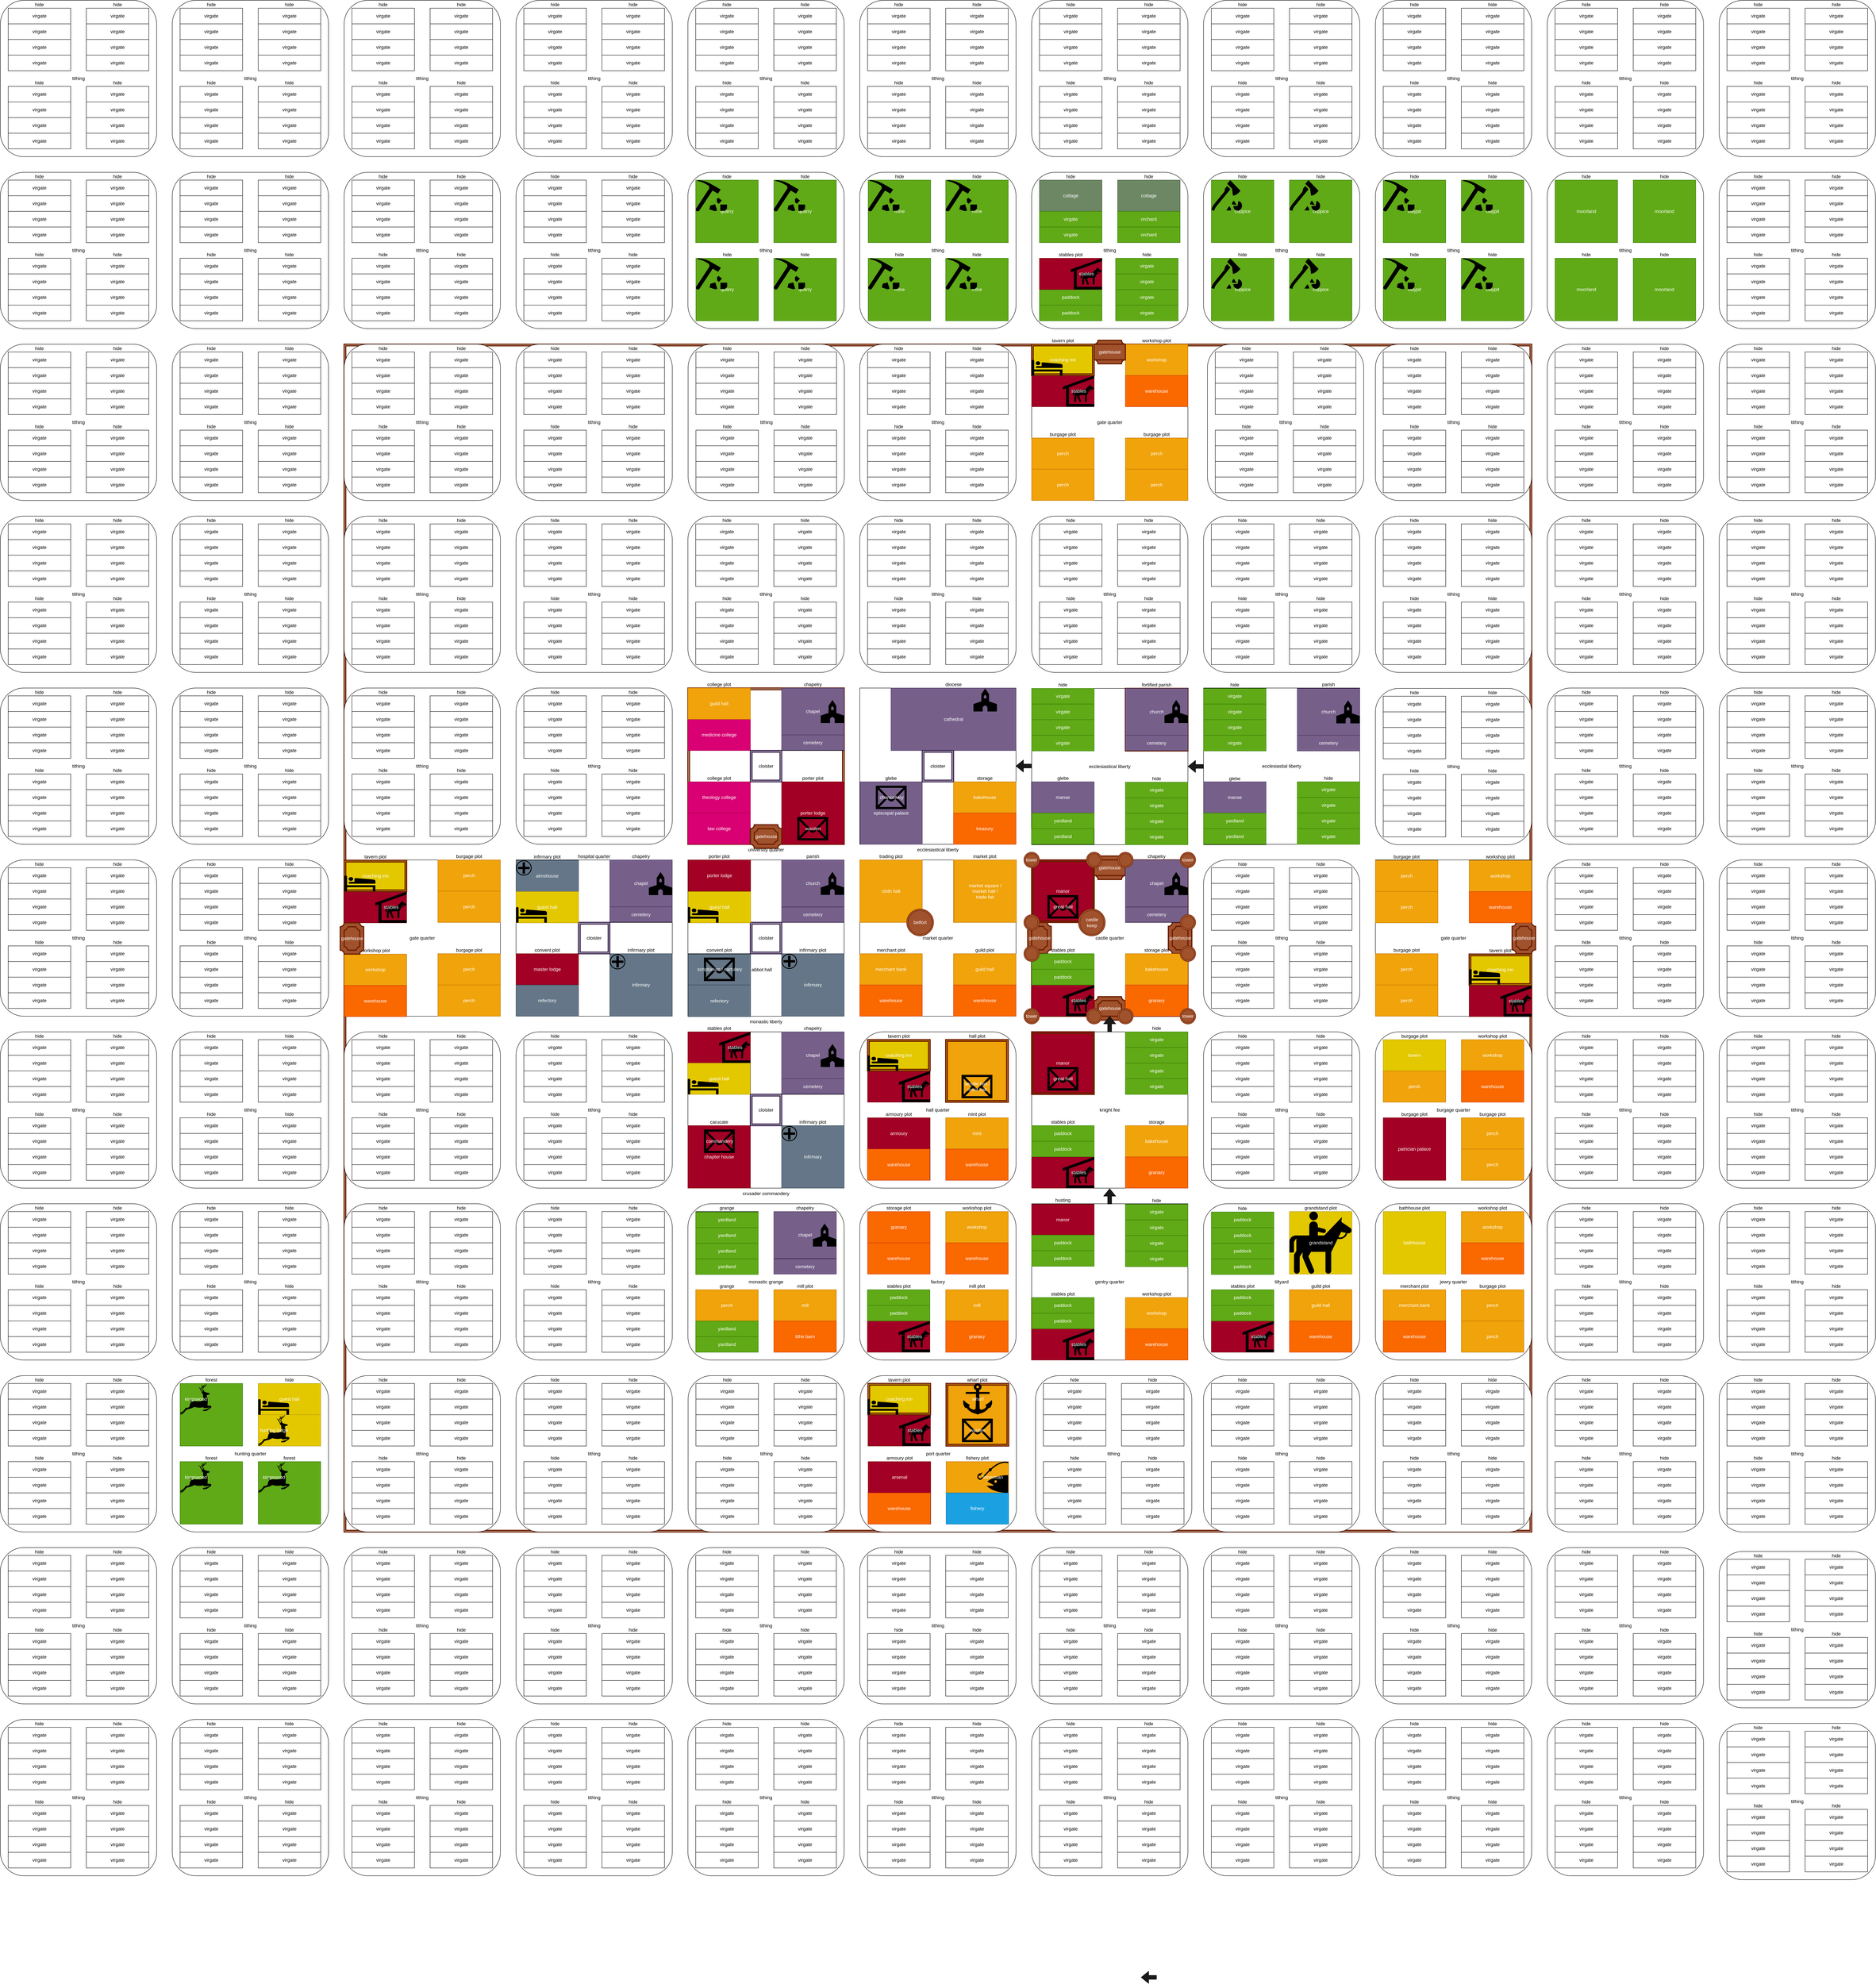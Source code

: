 <mxfile version="13.9.9" type="device"><diagram id="GjERzLbDI1CuSId_cIXF" name="quarters_with_plots"><mxGraphModel dx="2434" dy="1411" grid="1" gridSize="10" guides="1" tooltips="1" connect="1" arrows="1" fold="1" page="1" pageScale="1" pageWidth="827" pageHeight="1169" math="0" shadow="0"><root><mxCell id="FfvfivEC_idtwrqgApI9-0"/><mxCell id="FfvfivEC_idtwrqgApI9-1" parent="FfvfivEC_idtwrqgApI9-0"/><mxCell id="EgOfTalQHRsQoksxN4Q7-40" value="" style="shape=ext;double=1;rounded=0;whiteSpace=wrap;html=1;strokeWidth=3;fillColor=#FFFFFF;fontColor=#FFFFFF;strokeColor=#6D1F00;" parent="FfvfivEC_idtwrqgApI9-1" vertex="1"><mxGeometry x="920" y="920" width="3040" height="3040" as="geometry"/></mxCell><mxCell id="ilpaagebyhnTXf6FUX_A-1651" value="ecclesiastical liberty" style="rounded=0;whiteSpace=wrap;html=1;labelPosition=center;verticalLabelPosition=bottom;align=center;verticalAlign=top;" parent="FfvfivEC_idtwrqgApI9-1" vertex="1"><mxGeometry x="2240" y="1800" width="400" height="400" as="geometry"/></mxCell><mxCell id="gFwIeK3lGCODCfzoSvdx-10" value="diocese" style="rounded=0;whiteSpace=wrap;html=1;fontColor=#000000;labelPosition=center;verticalLabelPosition=top;align=center;verticalAlign=bottom;" parent="FfvfivEC_idtwrqgApI9-1" vertex="1"><mxGeometry x="2320" y="1800" width="320" height="160" as="geometry"/></mxCell><mxCell id="gFwIeK3lGCODCfzoSvdx-9" value="glebe" style="rounded=0;whiteSpace=wrap;html=1;fontColor=#000000;labelPosition=center;verticalLabelPosition=top;align=center;verticalAlign=bottom;" parent="FfvfivEC_idtwrqgApI9-1" vertex="1"><mxGeometry x="2240" y="2040" width="160" height="160" as="geometry"/></mxCell><mxCell id="EgOfTalQHRsQoksxN4Q7-42" value="ecclesiastical liberty" style="rounded=0;whiteSpace=wrap;html=1;labelPosition=center;verticalLabelPosition=middle;align=center;verticalAlign=middle;" parent="FfvfivEC_idtwrqgApI9-1" vertex="1"><mxGeometry x="2680" y="1801" width="400" height="400" as="geometry"/></mxCell><mxCell id="gFwIeK3lGCODCfzoSvdx-8" value="glebe" style="rounded=0;whiteSpace=wrap;html=1;fontColor=#000000;labelPosition=center;verticalLabelPosition=top;align=center;verticalAlign=bottom;" parent="FfvfivEC_idtwrqgApI9-1" vertex="1"><mxGeometry x="2679.5" y="2040" width="160.5" height="160" as="geometry"/></mxCell><mxCell id="EgOfTalQHRsQoksxN4Q7-45" value="fortified parish" style="shape=ext;double=1;rounded=0;whiteSpace=wrap;html=1;strokeWidth=3;fillColor=#FFFFFF;fontColor=#000000;labelPosition=center;verticalLabelPosition=top;align=center;verticalAlign=bottom;strokeColor=#6D1F00;" parent="FfvfivEC_idtwrqgApI9-1" vertex="1"><mxGeometry x="2920" y="1801" width="160" height="160" as="geometry"/></mxCell><mxCell id="EgOfTalQHRsQoksxN4Q7-41" value="crusader commandery" style="rounded=0;whiteSpace=wrap;html=1;strokeWidth=1;fillColor=#FFFFFF;labelPosition=center;verticalLabelPosition=bottom;align=center;verticalAlign=top;" parent="FfvfivEC_idtwrqgApI9-1" vertex="1"><mxGeometry x="1800" y="2680" width="400" height="400" as="geometry"/></mxCell><mxCell id="EgOfTalQHRsQoksxN4Q7-2" value="university quarter" style="shape=ext;double=1;rounded=0;whiteSpace=wrap;html=1;perimeterSpacing=1;strokeWidth=3;strokeColor=#6D1F00;labelPosition=center;verticalLabelPosition=bottom;align=center;verticalAlign=top;" parent="FfvfivEC_idtwrqgApI9-1" vertex="1"><mxGeometry x="1800" y="1800" width="400" height="400" as="geometry"/></mxCell><mxCell id="EgOfTalQHRsQoksxN4Q7-0" value="monastic liberty" style="rounded=0;whiteSpace=wrap;html=1;labelPosition=center;verticalLabelPosition=bottom;align=center;verticalAlign=top;" parent="FfvfivEC_idtwrqgApI9-1" vertex="1"><mxGeometry x="1800" y="2240" width="400" height="400" as="geometry"/></mxCell><mxCell id="E_Uv1WPp49zH9RwBU7mB-1" value="castle quarter" style="shape=ext;double=1;rounded=0;whiteSpace=wrap;html=1;perimeterSpacing=1;strokeWidth=3;strokeColor=#6D1F00;" parent="FfvfivEC_idtwrqgApI9-1" vertex="1"><mxGeometry x="2680" y="2240" width="400" height="400" as="geometry"/></mxCell><mxCell id="8AifmqP91ICSxKqXiZAC-1" value="" style="rounded=0;whiteSpace=wrap;html=1;strokeWidth=3;fillColor=#a0522d;strokeColor=#6D1F00;fontColor=#ffffff;" parent="FfvfivEC_idtwrqgApI9-1" vertex="1"><mxGeometry x="2680" y="2400" width="40" height="80" as="geometry"/></mxCell><mxCell id="ilpaagebyhnTXf6FUX_A-11" value="tithing" style="rounded=1;whiteSpace=wrap;html=1;" parent="FfvfivEC_idtwrqgApI9-1" vertex="1"><mxGeometry x="40" y="40" width="400" height="400" as="geometry"/></mxCell><mxCell id="ilpaagebyhnTXf6FUX_A-13" value="hide" style="rounded=0;whiteSpace=wrap;html=1;labelPosition=center;verticalLabelPosition=top;align=center;verticalAlign=bottom;" parent="FfvfivEC_idtwrqgApI9-1" vertex="1"><mxGeometry x="60" y="60" width="160" height="160" as="geometry"/></mxCell><mxCell id="ilpaagebyhnTXf6FUX_A-15" value="virgate" style="rounded=0;whiteSpace=wrap;html=1;" parent="FfvfivEC_idtwrqgApI9-1" vertex="1"><mxGeometry x="60" y="60" width="160" height="40" as="geometry"/></mxCell><mxCell id="ilpaagebyhnTXf6FUX_A-16" value="virgate" style="rounded=0;whiteSpace=wrap;html=1;" parent="FfvfivEC_idtwrqgApI9-1" vertex="1"><mxGeometry x="60" y="100" width="160" height="40" as="geometry"/></mxCell><mxCell id="ilpaagebyhnTXf6FUX_A-17" value="virgate" style="rounded=0;whiteSpace=wrap;html=1;" parent="FfvfivEC_idtwrqgApI9-1" vertex="1"><mxGeometry x="60" y="180" width="160" height="40" as="geometry"/></mxCell><mxCell id="ilpaagebyhnTXf6FUX_A-18" value="virgate" style="rounded=0;whiteSpace=wrap;html=1;labelPosition=center;verticalLabelPosition=middle;align=center;verticalAlign=middle;" parent="FfvfivEC_idtwrqgApI9-1" vertex="1"><mxGeometry x="60" y="140" width="160" height="40" as="geometry"/></mxCell><mxCell id="ilpaagebyhnTXf6FUX_A-19" value="hide" style="rounded=0;whiteSpace=wrap;html=1;labelPosition=center;verticalLabelPosition=top;align=center;verticalAlign=bottom;" parent="FfvfivEC_idtwrqgApI9-1" vertex="1"><mxGeometry x="260" y="60" width="160" height="160" as="geometry"/></mxCell><mxCell id="ilpaagebyhnTXf6FUX_A-20" value="virgate" style="rounded=0;whiteSpace=wrap;html=1;" parent="FfvfivEC_idtwrqgApI9-1" vertex="1"><mxGeometry x="260" y="60" width="160" height="40" as="geometry"/></mxCell><mxCell id="ilpaagebyhnTXf6FUX_A-21" value="virgate" style="rounded=0;whiteSpace=wrap;html=1;" parent="FfvfivEC_idtwrqgApI9-1" vertex="1"><mxGeometry x="260" y="100" width="160" height="40" as="geometry"/></mxCell><mxCell id="ilpaagebyhnTXf6FUX_A-22" value="virgate" style="rounded=0;whiteSpace=wrap;html=1;" parent="FfvfivEC_idtwrqgApI9-1" vertex="1"><mxGeometry x="260" y="180" width="160" height="40" as="geometry"/></mxCell><mxCell id="ilpaagebyhnTXf6FUX_A-23" value="virgate" style="rounded=0;whiteSpace=wrap;html=1;labelPosition=center;verticalLabelPosition=middle;align=center;verticalAlign=middle;" parent="FfvfivEC_idtwrqgApI9-1" vertex="1"><mxGeometry x="260" y="140" width="160" height="40" as="geometry"/></mxCell><mxCell id="ilpaagebyhnTXf6FUX_A-24" value="hide" style="rounded=0;whiteSpace=wrap;html=1;labelPosition=center;verticalLabelPosition=top;align=center;verticalAlign=bottom;" parent="FfvfivEC_idtwrqgApI9-1" vertex="1"><mxGeometry x="60" y="260" width="160" height="160" as="geometry"/></mxCell><mxCell id="ilpaagebyhnTXf6FUX_A-25" value="virgate" style="rounded=0;whiteSpace=wrap;html=1;" parent="FfvfivEC_idtwrqgApI9-1" vertex="1"><mxGeometry x="60" y="260" width="160" height="40" as="geometry"/></mxCell><mxCell id="ilpaagebyhnTXf6FUX_A-26" value="virgate" style="rounded=0;whiteSpace=wrap;html=1;" parent="FfvfivEC_idtwrqgApI9-1" vertex="1"><mxGeometry x="60" y="300" width="160" height="40" as="geometry"/></mxCell><mxCell id="ilpaagebyhnTXf6FUX_A-27" value="virgate" style="rounded=0;whiteSpace=wrap;html=1;" parent="FfvfivEC_idtwrqgApI9-1" vertex="1"><mxGeometry x="60" y="380" width="160" height="40" as="geometry"/></mxCell><mxCell id="ilpaagebyhnTXf6FUX_A-28" value="virgate" style="rounded=0;whiteSpace=wrap;html=1;labelPosition=center;verticalLabelPosition=middle;align=center;verticalAlign=middle;" parent="FfvfivEC_idtwrqgApI9-1" vertex="1"><mxGeometry x="60" y="340" width="160" height="40" as="geometry"/></mxCell><mxCell id="ilpaagebyhnTXf6FUX_A-29" value="hide" style="rounded=0;whiteSpace=wrap;html=1;labelPosition=center;verticalLabelPosition=top;align=center;verticalAlign=bottom;" parent="FfvfivEC_idtwrqgApI9-1" vertex="1"><mxGeometry x="260" y="260" width="160" height="160" as="geometry"/></mxCell><mxCell id="ilpaagebyhnTXf6FUX_A-30" value="virgate" style="rounded=0;whiteSpace=wrap;html=1;" parent="FfvfivEC_idtwrqgApI9-1" vertex="1"><mxGeometry x="260" y="260" width="160" height="40" as="geometry"/></mxCell><mxCell id="ilpaagebyhnTXf6FUX_A-31" value="virgate" style="rounded=0;whiteSpace=wrap;html=1;" parent="FfvfivEC_idtwrqgApI9-1" vertex="1"><mxGeometry x="260" y="300" width="160" height="40" as="geometry"/></mxCell><mxCell id="ilpaagebyhnTXf6FUX_A-32" value="virgate" style="rounded=0;whiteSpace=wrap;html=1;" parent="FfvfivEC_idtwrqgApI9-1" vertex="1"><mxGeometry x="260" y="380" width="160" height="40" as="geometry"/></mxCell><mxCell id="ilpaagebyhnTXf6FUX_A-33" value="virgate" style="rounded=0;whiteSpace=wrap;html=1;labelPosition=center;verticalLabelPosition=middle;align=center;verticalAlign=middle;" parent="FfvfivEC_idtwrqgApI9-1" vertex="1"><mxGeometry x="260" y="340" width="160" height="40" as="geometry"/></mxCell><mxCell id="ilpaagebyhnTXf6FUX_A-55" value="tithing" style="rounded=1;whiteSpace=wrap;html=1;" parent="FfvfivEC_idtwrqgApI9-1" vertex="1"><mxGeometry x="480" y="40" width="400" height="400" as="geometry"/></mxCell><mxCell id="ilpaagebyhnTXf6FUX_A-56" value="hide" style="rounded=0;whiteSpace=wrap;html=1;labelPosition=center;verticalLabelPosition=top;align=center;verticalAlign=bottom;" parent="FfvfivEC_idtwrqgApI9-1" vertex="1"><mxGeometry x="500" y="60" width="160" height="160" as="geometry"/></mxCell><mxCell id="ilpaagebyhnTXf6FUX_A-57" value="virgate" style="rounded=0;whiteSpace=wrap;html=1;" parent="FfvfivEC_idtwrqgApI9-1" vertex="1"><mxGeometry x="500" y="60" width="160" height="40" as="geometry"/></mxCell><mxCell id="ilpaagebyhnTXf6FUX_A-58" value="virgate" style="rounded=0;whiteSpace=wrap;html=1;" parent="FfvfivEC_idtwrqgApI9-1" vertex="1"><mxGeometry x="500" y="100" width="160" height="40" as="geometry"/></mxCell><mxCell id="ilpaagebyhnTXf6FUX_A-59" value="virgate" style="rounded=0;whiteSpace=wrap;html=1;" parent="FfvfivEC_idtwrqgApI9-1" vertex="1"><mxGeometry x="500" y="180" width="160" height="40" as="geometry"/></mxCell><mxCell id="ilpaagebyhnTXf6FUX_A-60" value="virgate" style="rounded=0;whiteSpace=wrap;html=1;labelPosition=center;verticalLabelPosition=middle;align=center;verticalAlign=middle;" parent="FfvfivEC_idtwrqgApI9-1" vertex="1"><mxGeometry x="500" y="140" width="160" height="40" as="geometry"/></mxCell><mxCell id="ilpaagebyhnTXf6FUX_A-61" value="hide" style="rounded=0;whiteSpace=wrap;html=1;labelPosition=center;verticalLabelPosition=top;align=center;verticalAlign=bottom;" parent="FfvfivEC_idtwrqgApI9-1" vertex="1"><mxGeometry x="700" y="60" width="160" height="160" as="geometry"/></mxCell><mxCell id="ilpaagebyhnTXf6FUX_A-62" value="virgate" style="rounded=0;whiteSpace=wrap;html=1;" parent="FfvfivEC_idtwrqgApI9-1" vertex="1"><mxGeometry x="700" y="60" width="160" height="40" as="geometry"/></mxCell><mxCell id="ilpaagebyhnTXf6FUX_A-63" value="virgate" style="rounded=0;whiteSpace=wrap;html=1;" parent="FfvfivEC_idtwrqgApI9-1" vertex="1"><mxGeometry x="700" y="100" width="160" height="40" as="geometry"/></mxCell><mxCell id="ilpaagebyhnTXf6FUX_A-64" value="virgate" style="rounded=0;whiteSpace=wrap;html=1;" parent="FfvfivEC_idtwrqgApI9-1" vertex="1"><mxGeometry x="700" y="180" width="160" height="40" as="geometry"/></mxCell><mxCell id="ilpaagebyhnTXf6FUX_A-65" value="virgate" style="rounded=0;whiteSpace=wrap;html=1;labelPosition=center;verticalLabelPosition=middle;align=center;verticalAlign=middle;" parent="FfvfivEC_idtwrqgApI9-1" vertex="1"><mxGeometry x="700" y="140" width="160" height="40" as="geometry"/></mxCell><mxCell id="ilpaagebyhnTXf6FUX_A-66" value="hide" style="rounded=0;whiteSpace=wrap;html=1;labelPosition=center;verticalLabelPosition=top;align=center;verticalAlign=bottom;" parent="FfvfivEC_idtwrqgApI9-1" vertex="1"><mxGeometry x="500" y="260" width="160" height="160" as="geometry"/></mxCell><mxCell id="ilpaagebyhnTXf6FUX_A-67" value="virgate" style="rounded=0;whiteSpace=wrap;html=1;" parent="FfvfivEC_idtwrqgApI9-1" vertex="1"><mxGeometry x="500" y="260" width="160" height="40" as="geometry"/></mxCell><mxCell id="ilpaagebyhnTXf6FUX_A-68" value="virgate" style="rounded=0;whiteSpace=wrap;html=1;" parent="FfvfivEC_idtwrqgApI9-1" vertex="1"><mxGeometry x="500" y="300" width="160" height="40" as="geometry"/></mxCell><mxCell id="ilpaagebyhnTXf6FUX_A-69" value="virgate" style="rounded=0;whiteSpace=wrap;html=1;" parent="FfvfivEC_idtwrqgApI9-1" vertex="1"><mxGeometry x="500" y="380" width="160" height="40" as="geometry"/></mxCell><mxCell id="ilpaagebyhnTXf6FUX_A-70" value="virgate" style="rounded=0;whiteSpace=wrap;html=1;labelPosition=center;verticalLabelPosition=middle;align=center;verticalAlign=middle;" parent="FfvfivEC_idtwrqgApI9-1" vertex="1"><mxGeometry x="500" y="340" width="160" height="40" as="geometry"/></mxCell><mxCell id="ilpaagebyhnTXf6FUX_A-71" value="hide" style="rounded=0;whiteSpace=wrap;html=1;labelPosition=center;verticalLabelPosition=top;align=center;verticalAlign=bottom;" parent="FfvfivEC_idtwrqgApI9-1" vertex="1"><mxGeometry x="700" y="260" width="160" height="160" as="geometry"/></mxCell><mxCell id="ilpaagebyhnTXf6FUX_A-72" value="virgate" style="rounded=0;whiteSpace=wrap;html=1;" parent="FfvfivEC_idtwrqgApI9-1" vertex="1"><mxGeometry x="700" y="260" width="160" height="40" as="geometry"/></mxCell><mxCell id="ilpaagebyhnTXf6FUX_A-73" value="virgate" style="rounded=0;whiteSpace=wrap;html=1;" parent="FfvfivEC_idtwrqgApI9-1" vertex="1"><mxGeometry x="700" y="300" width="160" height="40" as="geometry"/></mxCell><mxCell id="ilpaagebyhnTXf6FUX_A-74" value="virgate" style="rounded=0;whiteSpace=wrap;html=1;" parent="FfvfivEC_idtwrqgApI9-1" vertex="1"><mxGeometry x="700" y="380" width="160" height="40" as="geometry"/></mxCell><mxCell id="ilpaagebyhnTXf6FUX_A-75" value="virgate" style="rounded=0;whiteSpace=wrap;html=1;labelPosition=center;verticalLabelPosition=middle;align=center;verticalAlign=middle;" parent="FfvfivEC_idtwrqgApI9-1" vertex="1"><mxGeometry x="700" y="340" width="160" height="40" as="geometry"/></mxCell><mxCell id="ilpaagebyhnTXf6FUX_A-76" value="tithing" style="rounded=1;whiteSpace=wrap;html=1;" parent="FfvfivEC_idtwrqgApI9-1" vertex="1"><mxGeometry x="40" y="480" width="400" height="400" as="geometry"/></mxCell><mxCell id="ilpaagebyhnTXf6FUX_A-77" value="hide" style="rounded=0;whiteSpace=wrap;html=1;labelPosition=center;verticalLabelPosition=top;align=center;verticalAlign=bottom;" parent="FfvfivEC_idtwrqgApI9-1" vertex="1"><mxGeometry x="60" y="500" width="160" height="160" as="geometry"/></mxCell><mxCell id="ilpaagebyhnTXf6FUX_A-78" value="virgate" style="rounded=0;whiteSpace=wrap;html=1;" parent="FfvfivEC_idtwrqgApI9-1" vertex="1"><mxGeometry x="60" y="500" width="160" height="40" as="geometry"/></mxCell><mxCell id="ilpaagebyhnTXf6FUX_A-79" value="virgate" style="rounded=0;whiteSpace=wrap;html=1;" parent="FfvfivEC_idtwrqgApI9-1" vertex="1"><mxGeometry x="60" y="540" width="160" height="40" as="geometry"/></mxCell><mxCell id="ilpaagebyhnTXf6FUX_A-80" value="virgate" style="rounded=0;whiteSpace=wrap;html=1;" parent="FfvfivEC_idtwrqgApI9-1" vertex="1"><mxGeometry x="60" y="620" width="160" height="40" as="geometry"/></mxCell><mxCell id="ilpaagebyhnTXf6FUX_A-81" value="virgate" style="rounded=0;whiteSpace=wrap;html=1;labelPosition=center;verticalLabelPosition=middle;align=center;verticalAlign=middle;" parent="FfvfivEC_idtwrqgApI9-1" vertex="1"><mxGeometry x="60" y="580" width="160" height="40" as="geometry"/></mxCell><mxCell id="ilpaagebyhnTXf6FUX_A-82" value="hide" style="rounded=0;whiteSpace=wrap;html=1;labelPosition=center;verticalLabelPosition=top;align=center;verticalAlign=bottom;" parent="FfvfivEC_idtwrqgApI9-1" vertex="1"><mxGeometry x="260" y="500" width="160" height="160" as="geometry"/></mxCell><mxCell id="ilpaagebyhnTXf6FUX_A-83" value="virgate" style="rounded=0;whiteSpace=wrap;html=1;" parent="FfvfivEC_idtwrqgApI9-1" vertex="1"><mxGeometry x="260" y="500" width="160" height="40" as="geometry"/></mxCell><mxCell id="ilpaagebyhnTXf6FUX_A-84" value="virgate" style="rounded=0;whiteSpace=wrap;html=1;" parent="FfvfivEC_idtwrqgApI9-1" vertex="1"><mxGeometry x="260" y="540" width="160" height="40" as="geometry"/></mxCell><mxCell id="ilpaagebyhnTXf6FUX_A-85" value="virgate" style="rounded=0;whiteSpace=wrap;html=1;" parent="FfvfivEC_idtwrqgApI9-1" vertex="1"><mxGeometry x="260" y="620" width="160" height="40" as="geometry"/></mxCell><mxCell id="ilpaagebyhnTXf6FUX_A-86" value="virgate" style="rounded=0;whiteSpace=wrap;html=1;labelPosition=center;verticalLabelPosition=middle;align=center;verticalAlign=middle;" parent="FfvfivEC_idtwrqgApI9-1" vertex="1"><mxGeometry x="260" y="580" width="160" height="40" as="geometry"/></mxCell><mxCell id="ilpaagebyhnTXf6FUX_A-87" value="hide" style="rounded=0;whiteSpace=wrap;html=1;labelPosition=center;verticalLabelPosition=top;align=center;verticalAlign=bottom;" parent="FfvfivEC_idtwrqgApI9-1" vertex="1"><mxGeometry x="60" y="700" width="160" height="160" as="geometry"/></mxCell><mxCell id="ilpaagebyhnTXf6FUX_A-88" value="virgate" style="rounded=0;whiteSpace=wrap;html=1;" parent="FfvfivEC_idtwrqgApI9-1" vertex="1"><mxGeometry x="60" y="700" width="160" height="40" as="geometry"/></mxCell><mxCell id="ilpaagebyhnTXf6FUX_A-89" value="virgate" style="rounded=0;whiteSpace=wrap;html=1;" parent="FfvfivEC_idtwrqgApI9-1" vertex="1"><mxGeometry x="60" y="740" width="160" height="40" as="geometry"/></mxCell><mxCell id="ilpaagebyhnTXf6FUX_A-90" value="virgate" style="rounded=0;whiteSpace=wrap;html=1;" parent="FfvfivEC_idtwrqgApI9-1" vertex="1"><mxGeometry x="60" y="820" width="160" height="40" as="geometry"/></mxCell><mxCell id="ilpaagebyhnTXf6FUX_A-91" value="virgate" style="rounded=0;whiteSpace=wrap;html=1;labelPosition=center;verticalLabelPosition=middle;align=center;verticalAlign=middle;" parent="FfvfivEC_idtwrqgApI9-1" vertex="1"><mxGeometry x="60" y="780" width="160" height="40" as="geometry"/></mxCell><mxCell id="ilpaagebyhnTXf6FUX_A-92" value="hide" style="rounded=0;whiteSpace=wrap;html=1;labelPosition=center;verticalLabelPosition=top;align=center;verticalAlign=bottom;" parent="FfvfivEC_idtwrqgApI9-1" vertex="1"><mxGeometry x="260" y="700" width="160" height="160" as="geometry"/></mxCell><mxCell id="ilpaagebyhnTXf6FUX_A-93" value="virgate" style="rounded=0;whiteSpace=wrap;html=1;" parent="FfvfivEC_idtwrqgApI9-1" vertex="1"><mxGeometry x="260" y="700" width="160" height="40" as="geometry"/></mxCell><mxCell id="ilpaagebyhnTXf6FUX_A-94" value="virgate" style="rounded=0;whiteSpace=wrap;html=1;" parent="FfvfivEC_idtwrqgApI9-1" vertex="1"><mxGeometry x="260" y="740" width="160" height="40" as="geometry"/></mxCell><mxCell id="ilpaagebyhnTXf6FUX_A-95" value="virgate" style="rounded=0;whiteSpace=wrap;html=1;" parent="FfvfivEC_idtwrqgApI9-1" vertex="1"><mxGeometry x="260" y="820" width="160" height="40" as="geometry"/></mxCell><mxCell id="ilpaagebyhnTXf6FUX_A-96" value="virgate" style="rounded=0;whiteSpace=wrap;html=1;labelPosition=center;verticalLabelPosition=middle;align=center;verticalAlign=middle;" parent="FfvfivEC_idtwrqgApI9-1" vertex="1"><mxGeometry x="260" y="780" width="160" height="40" as="geometry"/></mxCell><mxCell id="ilpaagebyhnTXf6FUX_A-97" value="tithing" style="rounded=1;whiteSpace=wrap;html=1;" parent="FfvfivEC_idtwrqgApI9-1" vertex="1"><mxGeometry x="480" y="480" width="400" height="400" as="geometry"/></mxCell><mxCell id="ilpaagebyhnTXf6FUX_A-98" value="hide" style="rounded=0;whiteSpace=wrap;html=1;labelPosition=center;verticalLabelPosition=top;align=center;verticalAlign=bottom;" parent="FfvfivEC_idtwrqgApI9-1" vertex="1"><mxGeometry x="500" y="500" width="160" height="160" as="geometry"/></mxCell><mxCell id="ilpaagebyhnTXf6FUX_A-99" value="virgate" style="rounded=0;whiteSpace=wrap;html=1;" parent="FfvfivEC_idtwrqgApI9-1" vertex="1"><mxGeometry x="500" y="500" width="160" height="40" as="geometry"/></mxCell><mxCell id="ilpaagebyhnTXf6FUX_A-100" value="virgate" style="rounded=0;whiteSpace=wrap;html=1;" parent="FfvfivEC_idtwrqgApI9-1" vertex="1"><mxGeometry x="500" y="540" width="160" height="40" as="geometry"/></mxCell><mxCell id="ilpaagebyhnTXf6FUX_A-101" value="virgate" style="rounded=0;whiteSpace=wrap;html=1;" parent="FfvfivEC_idtwrqgApI9-1" vertex="1"><mxGeometry x="500" y="620" width="160" height="40" as="geometry"/></mxCell><mxCell id="ilpaagebyhnTXf6FUX_A-102" value="virgate" style="rounded=0;whiteSpace=wrap;html=1;labelPosition=center;verticalLabelPosition=middle;align=center;verticalAlign=middle;" parent="FfvfivEC_idtwrqgApI9-1" vertex="1"><mxGeometry x="500" y="580" width="160" height="40" as="geometry"/></mxCell><mxCell id="ilpaagebyhnTXf6FUX_A-103" value="hide" style="rounded=0;whiteSpace=wrap;html=1;labelPosition=center;verticalLabelPosition=top;align=center;verticalAlign=bottom;" parent="FfvfivEC_idtwrqgApI9-1" vertex="1"><mxGeometry x="700" y="500" width="160" height="160" as="geometry"/></mxCell><mxCell id="ilpaagebyhnTXf6FUX_A-104" value="virgate" style="rounded=0;whiteSpace=wrap;html=1;" parent="FfvfivEC_idtwrqgApI9-1" vertex="1"><mxGeometry x="700" y="500" width="160" height="40" as="geometry"/></mxCell><mxCell id="ilpaagebyhnTXf6FUX_A-105" value="virgate" style="rounded=0;whiteSpace=wrap;html=1;" parent="FfvfivEC_idtwrqgApI9-1" vertex="1"><mxGeometry x="700" y="540" width="160" height="40" as="geometry"/></mxCell><mxCell id="ilpaagebyhnTXf6FUX_A-106" value="virgate" style="rounded=0;whiteSpace=wrap;html=1;" parent="FfvfivEC_idtwrqgApI9-1" vertex="1"><mxGeometry x="700" y="620" width="160" height="40" as="geometry"/></mxCell><mxCell id="ilpaagebyhnTXf6FUX_A-107" value="virgate" style="rounded=0;whiteSpace=wrap;html=1;labelPosition=center;verticalLabelPosition=middle;align=center;verticalAlign=middle;" parent="FfvfivEC_idtwrqgApI9-1" vertex="1"><mxGeometry x="700" y="580" width="160" height="40" as="geometry"/></mxCell><mxCell id="ilpaagebyhnTXf6FUX_A-108" value="hide" style="rounded=0;whiteSpace=wrap;html=1;labelPosition=center;verticalLabelPosition=top;align=center;verticalAlign=bottom;" parent="FfvfivEC_idtwrqgApI9-1" vertex="1"><mxGeometry x="500" y="700" width="160" height="160" as="geometry"/></mxCell><mxCell id="ilpaagebyhnTXf6FUX_A-109" value="virgate" style="rounded=0;whiteSpace=wrap;html=1;" parent="FfvfivEC_idtwrqgApI9-1" vertex="1"><mxGeometry x="500" y="700" width="160" height="40" as="geometry"/></mxCell><mxCell id="ilpaagebyhnTXf6FUX_A-110" value="virgate" style="rounded=0;whiteSpace=wrap;html=1;" parent="FfvfivEC_idtwrqgApI9-1" vertex="1"><mxGeometry x="500" y="740" width="160" height="40" as="geometry"/></mxCell><mxCell id="ilpaagebyhnTXf6FUX_A-111" value="virgate" style="rounded=0;whiteSpace=wrap;html=1;" parent="FfvfivEC_idtwrqgApI9-1" vertex="1"><mxGeometry x="500" y="820" width="160" height="40" as="geometry"/></mxCell><mxCell id="ilpaagebyhnTXf6FUX_A-112" value="virgate" style="rounded=0;whiteSpace=wrap;html=1;labelPosition=center;verticalLabelPosition=middle;align=center;verticalAlign=middle;" parent="FfvfivEC_idtwrqgApI9-1" vertex="1"><mxGeometry x="500" y="780" width="160" height="40" as="geometry"/></mxCell><mxCell id="ilpaagebyhnTXf6FUX_A-113" value="hide" style="rounded=0;whiteSpace=wrap;html=1;labelPosition=center;verticalLabelPosition=top;align=center;verticalAlign=bottom;" parent="FfvfivEC_idtwrqgApI9-1" vertex="1"><mxGeometry x="700" y="700" width="160" height="160" as="geometry"/></mxCell><mxCell id="ilpaagebyhnTXf6FUX_A-114" value="virgate" style="rounded=0;whiteSpace=wrap;html=1;" parent="FfvfivEC_idtwrqgApI9-1" vertex="1"><mxGeometry x="700" y="700" width="160" height="40" as="geometry"/></mxCell><mxCell id="ilpaagebyhnTXf6FUX_A-115" value="virgate" style="rounded=0;whiteSpace=wrap;html=1;" parent="FfvfivEC_idtwrqgApI9-1" vertex="1"><mxGeometry x="700" y="740" width="160" height="40" as="geometry"/></mxCell><mxCell id="ilpaagebyhnTXf6FUX_A-116" value="virgate" style="rounded=0;whiteSpace=wrap;html=1;" parent="FfvfivEC_idtwrqgApI9-1" vertex="1"><mxGeometry x="700" y="820" width="160" height="40" as="geometry"/></mxCell><mxCell id="ilpaagebyhnTXf6FUX_A-117" value="virgate" style="rounded=0;whiteSpace=wrap;html=1;labelPosition=center;verticalLabelPosition=middle;align=center;verticalAlign=middle;" parent="FfvfivEC_idtwrqgApI9-1" vertex="1"><mxGeometry x="700" y="780" width="160" height="40" as="geometry"/></mxCell><mxCell id="ilpaagebyhnTXf6FUX_A-118" value="tithing" style="rounded=1;whiteSpace=wrap;html=1;" parent="FfvfivEC_idtwrqgApI9-1" vertex="1"><mxGeometry x="920" y="40" width="400" height="400" as="geometry"/></mxCell><mxCell id="ilpaagebyhnTXf6FUX_A-119" value="hide" style="rounded=0;whiteSpace=wrap;html=1;labelPosition=center;verticalLabelPosition=top;align=center;verticalAlign=bottom;" parent="FfvfivEC_idtwrqgApI9-1" vertex="1"><mxGeometry x="940" y="60" width="160" height="160" as="geometry"/></mxCell><mxCell id="ilpaagebyhnTXf6FUX_A-120" value="virgate" style="rounded=0;whiteSpace=wrap;html=1;" parent="FfvfivEC_idtwrqgApI9-1" vertex="1"><mxGeometry x="940" y="60" width="160" height="40" as="geometry"/></mxCell><mxCell id="ilpaagebyhnTXf6FUX_A-121" value="virgate" style="rounded=0;whiteSpace=wrap;html=1;" parent="FfvfivEC_idtwrqgApI9-1" vertex="1"><mxGeometry x="940" y="100" width="160" height="40" as="geometry"/></mxCell><mxCell id="ilpaagebyhnTXf6FUX_A-122" value="virgate" style="rounded=0;whiteSpace=wrap;html=1;" parent="FfvfivEC_idtwrqgApI9-1" vertex="1"><mxGeometry x="940" y="180" width="160" height="40" as="geometry"/></mxCell><mxCell id="ilpaagebyhnTXf6FUX_A-123" value="virgate" style="rounded=0;whiteSpace=wrap;html=1;labelPosition=center;verticalLabelPosition=middle;align=center;verticalAlign=middle;" parent="FfvfivEC_idtwrqgApI9-1" vertex="1"><mxGeometry x="940" y="140" width="160" height="40" as="geometry"/></mxCell><mxCell id="ilpaagebyhnTXf6FUX_A-124" value="hide" style="rounded=0;whiteSpace=wrap;html=1;labelPosition=center;verticalLabelPosition=top;align=center;verticalAlign=bottom;" parent="FfvfivEC_idtwrqgApI9-1" vertex="1"><mxGeometry x="1140" y="60" width="160" height="160" as="geometry"/></mxCell><mxCell id="ilpaagebyhnTXf6FUX_A-125" value="virgate" style="rounded=0;whiteSpace=wrap;html=1;" parent="FfvfivEC_idtwrqgApI9-1" vertex="1"><mxGeometry x="1140" y="60" width="160" height="40" as="geometry"/></mxCell><mxCell id="ilpaagebyhnTXf6FUX_A-126" value="virgate" style="rounded=0;whiteSpace=wrap;html=1;" parent="FfvfivEC_idtwrqgApI9-1" vertex="1"><mxGeometry x="1140" y="100" width="160" height="40" as="geometry"/></mxCell><mxCell id="ilpaagebyhnTXf6FUX_A-127" value="virgate" style="rounded=0;whiteSpace=wrap;html=1;" parent="FfvfivEC_idtwrqgApI9-1" vertex="1"><mxGeometry x="1140" y="180" width="160" height="40" as="geometry"/></mxCell><mxCell id="ilpaagebyhnTXf6FUX_A-128" value="virgate" style="rounded=0;whiteSpace=wrap;html=1;labelPosition=center;verticalLabelPosition=middle;align=center;verticalAlign=middle;" parent="FfvfivEC_idtwrqgApI9-1" vertex="1"><mxGeometry x="1140" y="140" width="160" height="40" as="geometry"/></mxCell><mxCell id="ilpaagebyhnTXf6FUX_A-129" value="hide" style="rounded=0;whiteSpace=wrap;html=1;labelPosition=center;verticalLabelPosition=top;align=center;verticalAlign=bottom;" parent="FfvfivEC_idtwrqgApI9-1" vertex="1"><mxGeometry x="940" y="260" width="160" height="160" as="geometry"/></mxCell><mxCell id="ilpaagebyhnTXf6FUX_A-130" value="virgate" style="rounded=0;whiteSpace=wrap;html=1;" parent="FfvfivEC_idtwrqgApI9-1" vertex="1"><mxGeometry x="940" y="260" width="160" height="40" as="geometry"/></mxCell><mxCell id="ilpaagebyhnTXf6FUX_A-131" value="virgate" style="rounded=0;whiteSpace=wrap;html=1;" parent="FfvfivEC_idtwrqgApI9-1" vertex="1"><mxGeometry x="940" y="300" width="160" height="40" as="geometry"/></mxCell><mxCell id="ilpaagebyhnTXf6FUX_A-132" value="virgate" style="rounded=0;whiteSpace=wrap;html=1;" parent="FfvfivEC_idtwrqgApI9-1" vertex="1"><mxGeometry x="940" y="380" width="160" height="40" as="geometry"/></mxCell><mxCell id="ilpaagebyhnTXf6FUX_A-133" value="virgate" style="rounded=0;whiteSpace=wrap;html=1;labelPosition=center;verticalLabelPosition=middle;align=center;verticalAlign=middle;" parent="FfvfivEC_idtwrqgApI9-1" vertex="1"><mxGeometry x="940" y="340" width="160" height="40" as="geometry"/></mxCell><mxCell id="ilpaagebyhnTXf6FUX_A-134" value="hide" style="rounded=0;whiteSpace=wrap;html=1;labelPosition=center;verticalLabelPosition=top;align=center;verticalAlign=bottom;" parent="FfvfivEC_idtwrqgApI9-1" vertex="1"><mxGeometry x="1140" y="260" width="160" height="160" as="geometry"/></mxCell><mxCell id="ilpaagebyhnTXf6FUX_A-135" value="virgate" style="rounded=0;whiteSpace=wrap;html=1;" parent="FfvfivEC_idtwrqgApI9-1" vertex="1"><mxGeometry x="1140" y="260" width="160" height="40" as="geometry"/></mxCell><mxCell id="ilpaagebyhnTXf6FUX_A-136" value="virgate" style="rounded=0;whiteSpace=wrap;html=1;" parent="FfvfivEC_idtwrqgApI9-1" vertex="1"><mxGeometry x="1140" y="300" width="160" height="40" as="geometry"/></mxCell><mxCell id="ilpaagebyhnTXf6FUX_A-137" value="virgate" style="rounded=0;whiteSpace=wrap;html=1;" parent="FfvfivEC_idtwrqgApI9-1" vertex="1"><mxGeometry x="1140" y="380" width="160" height="40" as="geometry"/></mxCell><mxCell id="ilpaagebyhnTXf6FUX_A-138" value="virgate" style="rounded=0;whiteSpace=wrap;html=1;labelPosition=center;verticalLabelPosition=middle;align=center;verticalAlign=middle;" parent="FfvfivEC_idtwrqgApI9-1" vertex="1"><mxGeometry x="1140" y="340" width="160" height="40" as="geometry"/></mxCell><mxCell id="ilpaagebyhnTXf6FUX_A-139" value="tithing" style="rounded=1;whiteSpace=wrap;html=1;" parent="FfvfivEC_idtwrqgApI9-1" vertex="1"><mxGeometry x="1360" y="40" width="400" height="400" as="geometry"/></mxCell><mxCell id="ilpaagebyhnTXf6FUX_A-140" value="hide" style="rounded=0;whiteSpace=wrap;html=1;labelPosition=center;verticalLabelPosition=top;align=center;verticalAlign=bottom;" parent="FfvfivEC_idtwrqgApI9-1" vertex="1"><mxGeometry x="1380" y="60" width="160" height="160" as="geometry"/></mxCell><mxCell id="ilpaagebyhnTXf6FUX_A-141" value="virgate" style="rounded=0;whiteSpace=wrap;html=1;" parent="FfvfivEC_idtwrqgApI9-1" vertex="1"><mxGeometry x="1380" y="60" width="160" height="40" as="geometry"/></mxCell><mxCell id="ilpaagebyhnTXf6FUX_A-142" value="virgate" style="rounded=0;whiteSpace=wrap;html=1;" parent="FfvfivEC_idtwrqgApI9-1" vertex="1"><mxGeometry x="1380" y="100" width="160" height="40" as="geometry"/></mxCell><mxCell id="ilpaagebyhnTXf6FUX_A-143" value="virgate" style="rounded=0;whiteSpace=wrap;html=1;" parent="FfvfivEC_idtwrqgApI9-1" vertex="1"><mxGeometry x="1380" y="180" width="160" height="40" as="geometry"/></mxCell><mxCell id="ilpaagebyhnTXf6FUX_A-144" value="virgate" style="rounded=0;whiteSpace=wrap;html=1;labelPosition=center;verticalLabelPosition=middle;align=center;verticalAlign=middle;" parent="FfvfivEC_idtwrqgApI9-1" vertex="1"><mxGeometry x="1380" y="140" width="160" height="40" as="geometry"/></mxCell><mxCell id="ilpaagebyhnTXf6FUX_A-145" value="hide" style="rounded=0;whiteSpace=wrap;html=1;labelPosition=center;verticalLabelPosition=top;align=center;verticalAlign=bottom;" parent="FfvfivEC_idtwrqgApI9-1" vertex="1"><mxGeometry x="1580" y="60" width="160" height="160" as="geometry"/></mxCell><mxCell id="ilpaagebyhnTXf6FUX_A-146" value="virgate" style="rounded=0;whiteSpace=wrap;html=1;" parent="FfvfivEC_idtwrqgApI9-1" vertex="1"><mxGeometry x="1580" y="60" width="160" height="40" as="geometry"/></mxCell><mxCell id="ilpaagebyhnTXf6FUX_A-147" value="virgate" style="rounded=0;whiteSpace=wrap;html=1;" parent="FfvfivEC_idtwrqgApI9-1" vertex="1"><mxGeometry x="1580" y="100" width="160" height="40" as="geometry"/></mxCell><mxCell id="ilpaagebyhnTXf6FUX_A-148" value="virgate" style="rounded=0;whiteSpace=wrap;html=1;" parent="FfvfivEC_idtwrqgApI9-1" vertex="1"><mxGeometry x="1580" y="180" width="160" height="40" as="geometry"/></mxCell><mxCell id="ilpaagebyhnTXf6FUX_A-149" value="virgate" style="rounded=0;whiteSpace=wrap;html=1;labelPosition=center;verticalLabelPosition=middle;align=center;verticalAlign=middle;" parent="FfvfivEC_idtwrqgApI9-1" vertex="1"><mxGeometry x="1580" y="140" width="160" height="40" as="geometry"/></mxCell><mxCell id="ilpaagebyhnTXf6FUX_A-150" value="hide" style="rounded=0;whiteSpace=wrap;html=1;labelPosition=center;verticalLabelPosition=top;align=center;verticalAlign=bottom;" parent="FfvfivEC_idtwrqgApI9-1" vertex="1"><mxGeometry x="1380" y="260" width="160" height="160" as="geometry"/></mxCell><mxCell id="ilpaagebyhnTXf6FUX_A-151" value="virgate" style="rounded=0;whiteSpace=wrap;html=1;" parent="FfvfivEC_idtwrqgApI9-1" vertex="1"><mxGeometry x="1380" y="260" width="160" height="40" as="geometry"/></mxCell><mxCell id="ilpaagebyhnTXf6FUX_A-152" value="virgate" style="rounded=0;whiteSpace=wrap;html=1;" parent="FfvfivEC_idtwrqgApI9-1" vertex="1"><mxGeometry x="1380" y="300" width="160" height="40" as="geometry"/></mxCell><mxCell id="ilpaagebyhnTXf6FUX_A-153" value="virgate" style="rounded=0;whiteSpace=wrap;html=1;" parent="FfvfivEC_idtwrqgApI9-1" vertex="1"><mxGeometry x="1380" y="380" width="160" height="40" as="geometry"/></mxCell><mxCell id="ilpaagebyhnTXf6FUX_A-154" value="virgate" style="rounded=0;whiteSpace=wrap;html=1;labelPosition=center;verticalLabelPosition=middle;align=center;verticalAlign=middle;" parent="FfvfivEC_idtwrqgApI9-1" vertex="1"><mxGeometry x="1380" y="340" width="160" height="40" as="geometry"/></mxCell><mxCell id="ilpaagebyhnTXf6FUX_A-155" value="hide" style="rounded=0;whiteSpace=wrap;html=1;labelPosition=center;verticalLabelPosition=top;align=center;verticalAlign=bottom;" parent="FfvfivEC_idtwrqgApI9-1" vertex="1"><mxGeometry x="1580" y="260" width="160" height="160" as="geometry"/></mxCell><mxCell id="ilpaagebyhnTXf6FUX_A-156" value="virgate" style="rounded=0;whiteSpace=wrap;html=1;" parent="FfvfivEC_idtwrqgApI9-1" vertex="1"><mxGeometry x="1580" y="260" width="160" height="40" as="geometry"/></mxCell><mxCell id="ilpaagebyhnTXf6FUX_A-157" value="virgate" style="rounded=0;whiteSpace=wrap;html=1;" parent="FfvfivEC_idtwrqgApI9-1" vertex="1"><mxGeometry x="1580" y="300" width="160" height="40" as="geometry"/></mxCell><mxCell id="ilpaagebyhnTXf6FUX_A-158" value="virgate" style="rounded=0;whiteSpace=wrap;html=1;" parent="FfvfivEC_idtwrqgApI9-1" vertex="1"><mxGeometry x="1580" y="380" width="160" height="40" as="geometry"/></mxCell><mxCell id="ilpaagebyhnTXf6FUX_A-159" value="virgate" style="rounded=0;whiteSpace=wrap;html=1;labelPosition=center;verticalLabelPosition=middle;align=center;verticalAlign=middle;" parent="FfvfivEC_idtwrqgApI9-1" vertex="1"><mxGeometry x="1580" y="340" width="160" height="40" as="geometry"/></mxCell><mxCell id="ilpaagebyhnTXf6FUX_A-160" value="tithing" style="rounded=1;whiteSpace=wrap;html=1;" parent="FfvfivEC_idtwrqgApI9-1" vertex="1"><mxGeometry x="920" y="480" width="400" height="400" as="geometry"/></mxCell><mxCell id="ilpaagebyhnTXf6FUX_A-161" value="hide" style="rounded=0;whiteSpace=wrap;html=1;labelPosition=center;verticalLabelPosition=top;align=center;verticalAlign=bottom;" parent="FfvfivEC_idtwrqgApI9-1" vertex="1"><mxGeometry x="940" y="500" width="160" height="160" as="geometry"/></mxCell><mxCell id="ilpaagebyhnTXf6FUX_A-162" value="virgate" style="rounded=0;whiteSpace=wrap;html=1;" parent="FfvfivEC_idtwrqgApI9-1" vertex="1"><mxGeometry x="940" y="500" width="160" height="40" as="geometry"/></mxCell><mxCell id="ilpaagebyhnTXf6FUX_A-163" value="virgate" style="rounded=0;whiteSpace=wrap;html=1;" parent="FfvfivEC_idtwrqgApI9-1" vertex="1"><mxGeometry x="940" y="540" width="160" height="40" as="geometry"/></mxCell><mxCell id="ilpaagebyhnTXf6FUX_A-164" value="virgate" style="rounded=0;whiteSpace=wrap;html=1;" parent="FfvfivEC_idtwrqgApI9-1" vertex="1"><mxGeometry x="940" y="620" width="160" height="40" as="geometry"/></mxCell><mxCell id="ilpaagebyhnTXf6FUX_A-165" value="virgate" style="rounded=0;whiteSpace=wrap;html=1;labelPosition=center;verticalLabelPosition=middle;align=center;verticalAlign=middle;" parent="FfvfivEC_idtwrqgApI9-1" vertex="1"><mxGeometry x="940" y="580" width="160" height="40" as="geometry"/></mxCell><mxCell id="ilpaagebyhnTXf6FUX_A-166" value="hide" style="rounded=0;whiteSpace=wrap;html=1;labelPosition=center;verticalLabelPosition=top;align=center;verticalAlign=bottom;" parent="FfvfivEC_idtwrqgApI9-1" vertex="1"><mxGeometry x="1140" y="500" width="160" height="160" as="geometry"/></mxCell><mxCell id="ilpaagebyhnTXf6FUX_A-167" value="virgate" style="rounded=0;whiteSpace=wrap;html=1;" parent="FfvfivEC_idtwrqgApI9-1" vertex="1"><mxGeometry x="1140" y="500" width="160" height="40" as="geometry"/></mxCell><mxCell id="ilpaagebyhnTXf6FUX_A-168" value="virgate" style="rounded=0;whiteSpace=wrap;html=1;" parent="FfvfivEC_idtwrqgApI9-1" vertex="1"><mxGeometry x="1140" y="540" width="160" height="40" as="geometry"/></mxCell><mxCell id="ilpaagebyhnTXf6FUX_A-169" value="virgate" style="rounded=0;whiteSpace=wrap;html=1;" parent="FfvfivEC_idtwrqgApI9-1" vertex="1"><mxGeometry x="1140" y="620" width="160" height="40" as="geometry"/></mxCell><mxCell id="ilpaagebyhnTXf6FUX_A-170" value="virgate" style="rounded=0;whiteSpace=wrap;html=1;labelPosition=center;verticalLabelPosition=middle;align=center;verticalAlign=middle;" parent="FfvfivEC_idtwrqgApI9-1" vertex="1"><mxGeometry x="1140" y="580" width="160" height="40" as="geometry"/></mxCell><mxCell id="ilpaagebyhnTXf6FUX_A-171" value="hide" style="rounded=0;whiteSpace=wrap;html=1;labelPosition=center;verticalLabelPosition=top;align=center;verticalAlign=bottom;" parent="FfvfivEC_idtwrqgApI9-1" vertex="1"><mxGeometry x="940" y="700" width="160" height="160" as="geometry"/></mxCell><mxCell id="ilpaagebyhnTXf6FUX_A-172" value="virgate" style="rounded=0;whiteSpace=wrap;html=1;" parent="FfvfivEC_idtwrqgApI9-1" vertex="1"><mxGeometry x="940" y="700" width="160" height="40" as="geometry"/></mxCell><mxCell id="ilpaagebyhnTXf6FUX_A-173" value="virgate" style="rounded=0;whiteSpace=wrap;html=1;" parent="FfvfivEC_idtwrqgApI9-1" vertex="1"><mxGeometry x="940" y="740" width="160" height="40" as="geometry"/></mxCell><mxCell id="ilpaagebyhnTXf6FUX_A-174" value="virgate" style="rounded=0;whiteSpace=wrap;html=1;" parent="FfvfivEC_idtwrqgApI9-1" vertex="1"><mxGeometry x="940" y="820" width="160" height="40" as="geometry"/></mxCell><mxCell id="ilpaagebyhnTXf6FUX_A-175" value="virgate" style="rounded=0;whiteSpace=wrap;html=1;labelPosition=center;verticalLabelPosition=middle;align=center;verticalAlign=middle;" parent="FfvfivEC_idtwrqgApI9-1" vertex="1"><mxGeometry x="940" y="780" width="160" height="40" as="geometry"/></mxCell><mxCell id="ilpaagebyhnTXf6FUX_A-176" value="hide" style="rounded=0;whiteSpace=wrap;html=1;labelPosition=center;verticalLabelPosition=top;align=center;verticalAlign=bottom;" parent="FfvfivEC_idtwrqgApI9-1" vertex="1"><mxGeometry x="1140" y="700" width="160" height="160" as="geometry"/></mxCell><mxCell id="ilpaagebyhnTXf6FUX_A-177" value="virgate" style="rounded=0;whiteSpace=wrap;html=1;" parent="FfvfivEC_idtwrqgApI9-1" vertex="1"><mxGeometry x="1140" y="700" width="160" height="40" as="geometry"/></mxCell><mxCell id="ilpaagebyhnTXf6FUX_A-178" value="virgate" style="rounded=0;whiteSpace=wrap;html=1;" parent="FfvfivEC_idtwrqgApI9-1" vertex="1"><mxGeometry x="1140" y="740" width="160" height="40" as="geometry"/></mxCell><mxCell id="ilpaagebyhnTXf6FUX_A-179" value="virgate" style="rounded=0;whiteSpace=wrap;html=1;" parent="FfvfivEC_idtwrqgApI9-1" vertex="1"><mxGeometry x="1140" y="820" width="160" height="40" as="geometry"/></mxCell><mxCell id="ilpaagebyhnTXf6FUX_A-180" value="virgate" style="rounded=0;whiteSpace=wrap;html=1;labelPosition=center;verticalLabelPosition=middle;align=center;verticalAlign=middle;" parent="FfvfivEC_idtwrqgApI9-1" vertex="1"><mxGeometry x="1140" y="780" width="160" height="40" as="geometry"/></mxCell><mxCell id="ilpaagebyhnTXf6FUX_A-181" value="tithing" style="rounded=1;whiteSpace=wrap;html=1;" parent="FfvfivEC_idtwrqgApI9-1" vertex="1"><mxGeometry x="1360" y="480" width="400" height="400" as="geometry"/></mxCell><mxCell id="ilpaagebyhnTXf6FUX_A-182" value="hide" style="rounded=0;whiteSpace=wrap;html=1;labelPosition=center;verticalLabelPosition=top;align=center;verticalAlign=bottom;" parent="FfvfivEC_idtwrqgApI9-1" vertex="1"><mxGeometry x="1380" y="500" width="160" height="160" as="geometry"/></mxCell><mxCell id="ilpaagebyhnTXf6FUX_A-183" value="virgate" style="rounded=0;whiteSpace=wrap;html=1;" parent="FfvfivEC_idtwrqgApI9-1" vertex="1"><mxGeometry x="1380" y="500" width="160" height="40" as="geometry"/></mxCell><mxCell id="ilpaagebyhnTXf6FUX_A-184" value="virgate" style="rounded=0;whiteSpace=wrap;html=1;" parent="FfvfivEC_idtwrqgApI9-1" vertex="1"><mxGeometry x="1380" y="540" width="160" height="40" as="geometry"/></mxCell><mxCell id="ilpaagebyhnTXf6FUX_A-185" value="virgate" style="rounded=0;whiteSpace=wrap;html=1;" parent="FfvfivEC_idtwrqgApI9-1" vertex="1"><mxGeometry x="1380" y="620" width="160" height="40" as="geometry"/></mxCell><mxCell id="ilpaagebyhnTXf6FUX_A-186" value="virgate" style="rounded=0;whiteSpace=wrap;html=1;labelPosition=center;verticalLabelPosition=middle;align=center;verticalAlign=middle;" parent="FfvfivEC_idtwrqgApI9-1" vertex="1"><mxGeometry x="1380" y="580" width="160" height="40" as="geometry"/></mxCell><mxCell id="ilpaagebyhnTXf6FUX_A-187" value="hide" style="rounded=0;whiteSpace=wrap;html=1;labelPosition=center;verticalLabelPosition=top;align=center;verticalAlign=bottom;" parent="FfvfivEC_idtwrqgApI9-1" vertex="1"><mxGeometry x="1580" y="500" width="160" height="160" as="geometry"/></mxCell><mxCell id="ilpaagebyhnTXf6FUX_A-188" value="virgate" style="rounded=0;whiteSpace=wrap;html=1;" parent="FfvfivEC_idtwrqgApI9-1" vertex="1"><mxGeometry x="1580" y="500" width="160" height="40" as="geometry"/></mxCell><mxCell id="ilpaagebyhnTXf6FUX_A-189" value="virgate" style="rounded=0;whiteSpace=wrap;html=1;" parent="FfvfivEC_idtwrqgApI9-1" vertex="1"><mxGeometry x="1580" y="540" width="160" height="40" as="geometry"/></mxCell><mxCell id="ilpaagebyhnTXf6FUX_A-190" value="virgate" style="rounded=0;whiteSpace=wrap;html=1;" parent="FfvfivEC_idtwrqgApI9-1" vertex="1"><mxGeometry x="1580" y="620" width="160" height="40" as="geometry"/></mxCell><mxCell id="ilpaagebyhnTXf6FUX_A-191" value="virgate" style="rounded=0;whiteSpace=wrap;html=1;labelPosition=center;verticalLabelPosition=middle;align=center;verticalAlign=middle;" parent="FfvfivEC_idtwrqgApI9-1" vertex="1"><mxGeometry x="1580" y="580" width="160" height="40" as="geometry"/></mxCell><mxCell id="ilpaagebyhnTXf6FUX_A-192" value="hide" style="rounded=0;whiteSpace=wrap;html=1;labelPosition=center;verticalLabelPosition=top;align=center;verticalAlign=bottom;" parent="FfvfivEC_idtwrqgApI9-1" vertex="1"><mxGeometry x="1380" y="700" width="160" height="160" as="geometry"/></mxCell><mxCell id="ilpaagebyhnTXf6FUX_A-193" value="virgate" style="rounded=0;whiteSpace=wrap;html=1;" parent="FfvfivEC_idtwrqgApI9-1" vertex="1"><mxGeometry x="1380" y="700" width="160" height="40" as="geometry"/></mxCell><mxCell id="ilpaagebyhnTXf6FUX_A-194" value="virgate" style="rounded=0;whiteSpace=wrap;html=1;" parent="FfvfivEC_idtwrqgApI9-1" vertex="1"><mxGeometry x="1380" y="740" width="160" height="40" as="geometry"/></mxCell><mxCell id="ilpaagebyhnTXf6FUX_A-195" value="virgate" style="rounded=0;whiteSpace=wrap;html=1;" parent="FfvfivEC_idtwrqgApI9-1" vertex="1"><mxGeometry x="1380" y="820" width="160" height="40" as="geometry"/></mxCell><mxCell id="ilpaagebyhnTXf6FUX_A-196" value="virgate" style="rounded=0;whiteSpace=wrap;html=1;labelPosition=center;verticalLabelPosition=middle;align=center;verticalAlign=middle;" parent="FfvfivEC_idtwrqgApI9-1" vertex="1"><mxGeometry x="1380" y="780" width="160" height="40" as="geometry"/></mxCell><mxCell id="ilpaagebyhnTXf6FUX_A-197" value="hide" style="rounded=0;whiteSpace=wrap;html=1;labelPosition=center;verticalLabelPosition=top;align=center;verticalAlign=bottom;" parent="FfvfivEC_idtwrqgApI9-1" vertex="1"><mxGeometry x="1580" y="700" width="160" height="160" as="geometry"/></mxCell><mxCell id="ilpaagebyhnTXf6FUX_A-198" value="virgate" style="rounded=0;whiteSpace=wrap;html=1;" parent="FfvfivEC_idtwrqgApI9-1" vertex="1"><mxGeometry x="1580" y="700" width="160" height="40" as="geometry"/></mxCell><mxCell id="ilpaagebyhnTXf6FUX_A-199" value="virgate" style="rounded=0;whiteSpace=wrap;html=1;" parent="FfvfivEC_idtwrqgApI9-1" vertex="1"><mxGeometry x="1580" y="740" width="160" height="40" as="geometry"/></mxCell><mxCell id="ilpaagebyhnTXf6FUX_A-200" value="virgate" style="rounded=0;whiteSpace=wrap;html=1;" parent="FfvfivEC_idtwrqgApI9-1" vertex="1"><mxGeometry x="1580" y="820" width="160" height="40" as="geometry"/></mxCell><mxCell id="ilpaagebyhnTXf6FUX_A-201" value="virgate" style="rounded=0;whiteSpace=wrap;html=1;labelPosition=center;verticalLabelPosition=middle;align=center;verticalAlign=middle;" parent="FfvfivEC_idtwrqgApI9-1" vertex="1"><mxGeometry x="1580" y="780" width="160" height="40" as="geometry"/></mxCell><mxCell id="ilpaagebyhnTXf6FUX_A-202" value="tithing" style="rounded=1;whiteSpace=wrap;html=1;" parent="FfvfivEC_idtwrqgApI9-1" vertex="1"><mxGeometry x="1800" y="40" width="400" height="400" as="geometry"/></mxCell><mxCell id="ilpaagebyhnTXf6FUX_A-203" value="hide" style="rounded=0;whiteSpace=wrap;html=1;labelPosition=center;verticalLabelPosition=top;align=center;verticalAlign=bottom;" parent="FfvfivEC_idtwrqgApI9-1" vertex="1"><mxGeometry x="1820" y="60" width="160" height="160" as="geometry"/></mxCell><mxCell id="ilpaagebyhnTXf6FUX_A-204" value="virgate" style="rounded=0;whiteSpace=wrap;html=1;" parent="FfvfivEC_idtwrqgApI9-1" vertex="1"><mxGeometry x="1820" y="60" width="160" height="40" as="geometry"/></mxCell><mxCell id="ilpaagebyhnTXf6FUX_A-205" value="virgate" style="rounded=0;whiteSpace=wrap;html=1;" parent="FfvfivEC_idtwrqgApI9-1" vertex="1"><mxGeometry x="1820" y="100" width="160" height="40" as="geometry"/></mxCell><mxCell id="ilpaagebyhnTXf6FUX_A-206" value="virgate" style="rounded=0;whiteSpace=wrap;html=1;" parent="FfvfivEC_idtwrqgApI9-1" vertex="1"><mxGeometry x="1820" y="180" width="160" height="40" as="geometry"/></mxCell><mxCell id="ilpaagebyhnTXf6FUX_A-207" value="virgate" style="rounded=0;whiteSpace=wrap;html=1;labelPosition=center;verticalLabelPosition=middle;align=center;verticalAlign=middle;" parent="FfvfivEC_idtwrqgApI9-1" vertex="1"><mxGeometry x="1820" y="140" width="160" height="40" as="geometry"/></mxCell><mxCell id="ilpaagebyhnTXf6FUX_A-208" value="hide" style="rounded=0;whiteSpace=wrap;html=1;labelPosition=center;verticalLabelPosition=top;align=center;verticalAlign=bottom;" parent="FfvfivEC_idtwrqgApI9-1" vertex="1"><mxGeometry x="2020" y="60" width="160" height="160" as="geometry"/></mxCell><mxCell id="ilpaagebyhnTXf6FUX_A-209" value="virgate" style="rounded=0;whiteSpace=wrap;html=1;" parent="FfvfivEC_idtwrqgApI9-1" vertex="1"><mxGeometry x="2020" y="60" width="160" height="40" as="geometry"/></mxCell><mxCell id="ilpaagebyhnTXf6FUX_A-210" value="virgate" style="rounded=0;whiteSpace=wrap;html=1;" parent="FfvfivEC_idtwrqgApI9-1" vertex="1"><mxGeometry x="2020" y="100" width="160" height="40" as="geometry"/></mxCell><mxCell id="ilpaagebyhnTXf6FUX_A-211" value="virgate" style="rounded=0;whiteSpace=wrap;html=1;" parent="FfvfivEC_idtwrqgApI9-1" vertex="1"><mxGeometry x="2020" y="180" width="160" height="40" as="geometry"/></mxCell><mxCell id="ilpaagebyhnTXf6FUX_A-212" value="virgate" style="rounded=0;whiteSpace=wrap;html=1;labelPosition=center;verticalLabelPosition=middle;align=center;verticalAlign=middle;" parent="FfvfivEC_idtwrqgApI9-1" vertex="1"><mxGeometry x="2020" y="140" width="160" height="40" as="geometry"/></mxCell><mxCell id="ilpaagebyhnTXf6FUX_A-213" value="hide" style="rounded=0;whiteSpace=wrap;html=1;labelPosition=center;verticalLabelPosition=top;align=center;verticalAlign=bottom;" parent="FfvfivEC_idtwrqgApI9-1" vertex="1"><mxGeometry x="1820" y="260" width="160" height="160" as="geometry"/></mxCell><mxCell id="ilpaagebyhnTXf6FUX_A-214" value="virgate" style="rounded=0;whiteSpace=wrap;html=1;" parent="FfvfivEC_idtwrqgApI9-1" vertex="1"><mxGeometry x="1820" y="260" width="160" height="40" as="geometry"/></mxCell><mxCell id="ilpaagebyhnTXf6FUX_A-215" value="virgate" style="rounded=0;whiteSpace=wrap;html=1;" parent="FfvfivEC_idtwrqgApI9-1" vertex="1"><mxGeometry x="1820" y="300" width="160" height="40" as="geometry"/></mxCell><mxCell id="ilpaagebyhnTXf6FUX_A-216" value="virgate" style="rounded=0;whiteSpace=wrap;html=1;" parent="FfvfivEC_idtwrqgApI9-1" vertex="1"><mxGeometry x="1820" y="380" width="160" height="40" as="geometry"/></mxCell><mxCell id="ilpaagebyhnTXf6FUX_A-217" value="virgate" style="rounded=0;whiteSpace=wrap;html=1;labelPosition=center;verticalLabelPosition=middle;align=center;verticalAlign=middle;" parent="FfvfivEC_idtwrqgApI9-1" vertex="1"><mxGeometry x="1820" y="340" width="160" height="40" as="geometry"/></mxCell><mxCell id="ilpaagebyhnTXf6FUX_A-218" value="hide" style="rounded=0;whiteSpace=wrap;html=1;labelPosition=center;verticalLabelPosition=top;align=center;verticalAlign=bottom;" parent="FfvfivEC_idtwrqgApI9-1" vertex="1"><mxGeometry x="2020" y="260" width="160" height="160" as="geometry"/></mxCell><mxCell id="ilpaagebyhnTXf6FUX_A-219" value="virgate" style="rounded=0;whiteSpace=wrap;html=1;" parent="FfvfivEC_idtwrqgApI9-1" vertex="1"><mxGeometry x="2020" y="260" width="160" height="40" as="geometry"/></mxCell><mxCell id="ilpaagebyhnTXf6FUX_A-220" value="virgate" style="rounded=0;whiteSpace=wrap;html=1;" parent="FfvfivEC_idtwrqgApI9-1" vertex="1"><mxGeometry x="2020" y="300" width="160" height="40" as="geometry"/></mxCell><mxCell id="ilpaagebyhnTXf6FUX_A-221" value="virgate" style="rounded=0;whiteSpace=wrap;html=1;" parent="FfvfivEC_idtwrqgApI9-1" vertex="1"><mxGeometry x="2020" y="380" width="160" height="40" as="geometry"/></mxCell><mxCell id="ilpaagebyhnTXf6FUX_A-222" value="virgate" style="rounded=0;whiteSpace=wrap;html=1;labelPosition=center;verticalLabelPosition=middle;align=center;verticalAlign=middle;" parent="FfvfivEC_idtwrqgApI9-1" vertex="1"><mxGeometry x="2020" y="340" width="160" height="40" as="geometry"/></mxCell><mxCell id="ilpaagebyhnTXf6FUX_A-223" value="tithing" style="rounded=1;whiteSpace=wrap;html=1;" parent="FfvfivEC_idtwrqgApI9-1" vertex="1"><mxGeometry x="2240" y="40" width="400" height="400" as="geometry"/></mxCell><mxCell id="ilpaagebyhnTXf6FUX_A-224" value="hide" style="rounded=0;whiteSpace=wrap;html=1;labelPosition=center;verticalLabelPosition=top;align=center;verticalAlign=bottom;" parent="FfvfivEC_idtwrqgApI9-1" vertex="1"><mxGeometry x="2260" y="60" width="160" height="160" as="geometry"/></mxCell><mxCell id="ilpaagebyhnTXf6FUX_A-225" value="virgate" style="rounded=0;whiteSpace=wrap;html=1;" parent="FfvfivEC_idtwrqgApI9-1" vertex="1"><mxGeometry x="2260" y="60" width="160" height="40" as="geometry"/></mxCell><mxCell id="ilpaagebyhnTXf6FUX_A-226" value="virgate" style="rounded=0;whiteSpace=wrap;html=1;" parent="FfvfivEC_idtwrqgApI9-1" vertex="1"><mxGeometry x="2260" y="100" width="160" height="40" as="geometry"/></mxCell><mxCell id="ilpaagebyhnTXf6FUX_A-227" value="virgate" style="rounded=0;whiteSpace=wrap;html=1;" parent="FfvfivEC_idtwrqgApI9-1" vertex="1"><mxGeometry x="2260" y="180" width="160" height="40" as="geometry"/></mxCell><mxCell id="ilpaagebyhnTXf6FUX_A-228" value="virgate" style="rounded=0;whiteSpace=wrap;html=1;labelPosition=center;verticalLabelPosition=middle;align=center;verticalAlign=middle;" parent="FfvfivEC_idtwrqgApI9-1" vertex="1"><mxGeometry x="2260" y="140" width="160" height="40" as="geometry"/></mxCell><mxCell id="ilpaagebyhnTXf6FUX_A-229" value="hide" style="rounded=0;whiteSpace=wrap;html=1;labelPosition=center;verticalLabelPosition=top;align=center;verticalAlign=bottom;" parent="FfvfivEC_idtwrqgApI9-1" vertex="1"><mxGeometry x="2460" y="60" width="160" height="160" as="geometry"/></mxCell><mxCell id="ilpaagebyhnTXf6FUX_A-230" value="virgate" style="rounded=0;whiteSpace=wrap;html=1;" parent="FfvfivEC_idtwrqgApI9-1" vertex="1"><mxGeometry x="2460" y="60" width="160" height="40" as="geometry"/></mxCell><mxCell id="ilpaagebyhnTXf6FUX_A-231" value="virgate" style="rounded=0;whiteSpace=wrap;html=1;" parent="FfvfivEC_idtwrqgApI9-1" vertex="1"><mxGeometry x="2460" y="100" width="160" height="40" as="geometry"/></mxCell><mxCell id="ilpaagebyhnTXf6FUX_A-232" value="virgate" style="rounded=0;whiteSpace=wrap;html=1;" parent="FfvfivEC_idtwrqgApI9-1" vertex="1"><mxGeometry x="2460" y="180" width="160" height="40" as="geometry"/></mxCell><mxCell id="ilpaagebyhnTXf6FUX_A-233" value="virgate" style="rounded=0;whiteSpace=wrap;html=1;labelPosition=center;verticalLabelPosition=middle;align=center;verticalAlign=middle;" parent="FfvfivEC_idtwrqgApI9-1" vertex="1"><mxGeometry x="2460" y="140" width="160" height="40" as="geometry"/></mxCell><mxCell id="ilpaagebyhnTXf6FUX_A-234" value="hide" style="rounded=0;whiteSpace=wrap;html=1;labelPosition=center;verticalLabelPosition=top;align=center;verticalAlign=bottom;" parent="FfvfivEC_idtwrqgApI9-1" vertex="1"><mxGeometry x="2260" y="260" width="160" height="160" as="geometry"/></mxCell><mxCell id="ilpaagebyhnTXf6FUX_A-235" value="virgate" style="rounded=0;whiteSpace=wrap;html=1;" parent="FfvfivEC_idtwrqgApI9-1" vertex="1"><mxGeometry x="2260" y="260" width="160" height="40" as="geometry"/></mxCell><mxCell id="ilpaagebyhnTXf6FUX_A-236" value="virgate" style="rounded=0;whiteSpace=wrap;html=1;" parent="FfvfivEC_idtwrqgApI9-1" vertex="1"><mxGeometry x="2260" y="300" width="160" height="40" as="geometry"/></mxCell><mxCell id="ilpaagebyhnTXf6FUX_A-237" value="virgate" style="rounded=0;whiteSpace=wrap;html=1;" parent="FfvfivEC_idtwrqgApI9-1" vertex="1"><mxGeometry x="2260" y="380" width="160" height="40" as="geometry"/></mxCell><mxCell id="ilpaagebyhnTXf6FUX_A-238" value="virgate" style="rounded=0;whiteSpace=wrap;html=1;labelPosition=center;verticalLabelPosition=middle;align=center;verticalAlign=middle;" parent="FfvfivEC_idtwrqgApI9-1" vertex="1"><mxGeometry x="2260" y="340" width="160" height="40" as="geometry"/></mxCell><mxCell id="ilpaagebyhnTXf6FUX_A-239" value="hide" style="rounded=0;whiteSpace=wrap;html=1;labelPosition=center;verticalLabelPosition=top;align=center;verticalAlign=bottom;" parent="FfvfivEC_idtwrqgApI9-1" vertex="1"><mxGeometry x="2460" y="260" width="160" height="160" as="geometry"/></mxCell><mxCell id="ilpaagebyhnTXf6FUX_A-240" value="virgate" style="rounded=0;whiteSpace=wrap;html=1;" parent="FfvfivEC_idtwrqgApI9-1" vertex="1"><mxGeometry x="2460" y="260" width="160" height="40" as="geometry"/></mxCell><mxCell id="ilpaagebyhnTXf6FUX_A-241" value="virgate" style="rounded=0;whiteSpace=wrap;html=1;" parent="FfvfivEC_idtwrqgApI9-1" vertex="1"><mxGeometry x="2460" y="300" width="160" height="40" as="geometry"/></mxCell><mxCell id="ilpaagebyhnTXf6FUX_A-242" value="virgate" style="rounded=0;whiteSpace=wrap;html=1;" parent="FfvfivEC_idtwrqgApI9-1" vertex="1"><mxGeometry x="2460" y="380" width="160" height="40" as="geometry"/></mxCell><mxCell id="ilpaagebyhnTXf6FUX_A-243" value="virgate" style="rounded=0;whiteSpace=wrap;html=1;labelPosition=center;verticalLabelPosition=middle;align=center;verticalAlign=middle;" parent="FfvfivEC_idtwrqgApI9-1" vertex="1"><mxGeometry x="2460" y="340" width="160" height="40" as="geometry"/></mxCell><mxCell id="ilpaagebyhnTXf6FUX_A-244" value="tithing" style="rounded=1;whiteSpace=wrap;html=1;" parent="FfvfivEC_idtwrqgApI9-1" vertex="1"><mxGeometry x="1800" y="480" width="400" height="400" as="geometry"/></mxCell><mxCell id="ilpaagebyhnTXf6FUX_A-265" value="tithing" style="rounded=1;whiteSpace=wrap;html=1;" parent="FfvfivEC_idtwrqgApI9-1" vertex="1"><mxGeometry x="2240" y="480" width="400" height="400" as="geometry"/></mxCell><mxCell id="ilpaagebyhnTXf6FUX_A-286" value="tithing" style="rounded=1;whiteSpace=wrap;html=1;" parent="FfvfivEC_idtwrqgApI9-1" vertex="1"><mxGeometry x="2680" y="40" width="400" height="400" as="geometry"/></mxCell><mxCell id="ilpaagebyhnTXf6FUX_A-287" value="hide" style="rounded=0;whiteSpace=wrap;html=1;labelPosition=center;verticalLabelPosition=top;align=center;verticalAlign=bottom;" parent="FfvfivEC_idtwrqgApI9-1" vertex="1"><mxGeometry x="2700" y="60" width="160" height="160" as="geometry"/></mxCell><mxCell id="ilpaagebyhnTXf6FUX_A-288" value="virgate" style="rounded=0;whiteSpace=wrap;html=1;" parent="FfvfivEC_idtwrqgApI9-1" vertex="1"><mxGeometry x="2700" y="60" width="160" height="40" as="geometry"/></mxCell><mxCell id="ilpaagebyhnTXf6FUX_A-289" value="virgate" style="rounded=0;whiteSpace=wrap;html=1;" parent="FfvfivEC_idtwrqgApI9-1" vertex="1"><mxGeometry x="2700" y="100" width="160" height="40" as="geometry"/></mxCell><mxCell id="ilpaagebyhnTXf6FUX_A-290" value="virgate" style="rounded=0;whiteSpace=wrap;html=1;" parent="FfvfivEC_idtwrqgApI9-1" vertex="1"><mxGeometry x="2700" y="180" width="160" height="40" as="geometry"/></mxCell><mxCell id="ilpaagebyhnTXf6FUX_A-291" value="virgate" style="rounded=0;whiteSpace=wrap;html=1;labelPosition=center;verticalLabelPosition=middle;align=center;verticalAlign=middle;" parent="FfvfivEC_idtwrqgApI9-1" vertex="1"><mxGeometry x="2700" y="140" width="160" height="40" as="geometry"/></mxCell><mxCell id="ilpaagebyhnTXf6FUX_A-292" value="hide" style="rounded=0;whiteSpace=wrap;html=1;labelPosition=center;verticalLabelPosition=top;align=center;verticalAlign=bottom;" parent="FfvfivEC_idtwrqgApI9-1" vertex="1"><mxGeometry x="2900" y="60" width="160" height="160" as="geometry"/></mxCell><mxCell id="ilpaagebyhnTXf6FUX_A-293" value="virgate" style="rounded=0;whiteSpace=wrap;html=1;" parent="FfvfivEC_idtwrqgApI9-1" vertex="1"><mxGeometry x="2900" y="60" width="160" height="40" as="geometry"/></mxCell><mxCell id="ilpaagebyhnTXf6FUX_A-294" value="virgate" style="rounded=0;whiteSpace=wrap;html=1;" parent="FfvfivEC_idtwrqgApI9-1" vertex="1"><mxGeometry x="2900" y="100" width="160" height="40" as="geometry"/></mxCell><mxCell id="ilpaagebyhnTXf6FUX_A-295" value="virgate" style="rounded=0;whiteSpace=wrap;html=1;" parent="FfvfivEC_idtwrqgApI9-1" vertex="1"><mxGeometry x="2900" y="180" width="160" height="40" as="geometry"/></mxCell><mxCell id="ilpaagebyhnTXf6FUX_A-296" value="virgate" style="rounded=0;whiteSpace=wrap;html=1;labelPosition=center;verticalLabelPosition=middle;align=center;verticalAlign=middle;" parent="FfvfivEC_idtwrqgApI9-1" vertex="1"><mxGeometry x="2900" y="140" width="160" height="40" as="geometry"/></mxCell><mxCell id="ilpaagebyhnTXf6FUX_A-297" value="hide" style="rounded=0;whiteSpace=wrap;html=1;labelPosition=center;verticalLabelPosition=top;align=center;verticalAlign=bottom;" parent="FfvfivEC_idtwrqgApI9-1" vertex="1"><mxGeometry x="2700" y="260" width="160" height="160" as="geometry"/></mxCell><mxCell id="ilpaagebyhnTXf6FUX_A-298" value="virgate" style="rounded=0;whiteSpace=wrap;html=1;" parent="FfvfivEC_idtwrqgApI9-1" vertex="1"><mxGeometry x="2700" y="260" width="160" height="40" as="geometry"/></mxCell><mxCell id="ilpaagebyhnTXf6FUX_A-299" value="virgate" style="rounded=0;whiteSpace=wrap;html=1;" parent="FfvfivEC_idtwrqgApI9-1" vertex="1"><mxGeometry x="2700" y="300" width="160" height="40" as="geometry"/></mxCell><mxCell id="ilpaagebyhnTXf6FUX_A-300" value="virgate" style="rounded=0;whiteSpace=wrap;html=1;" parent="FfvfivEC_idtwrqgApI9-1" vertex="1"><mxGeometry x="2700" y="380" width="160" height="40" as="geometry"/></mxCell><mxCell id="ilpaagebyhnTXf6FUX_A-301" value="virgate" style="rounded=0;whiteSpace=wrap;html=1;labelPosition=center;verticalLabelPosition=middle;align=center;verticalAlign=middle;" parent="FfvfivEC_idtwrqgApI9-1" vertex="1"><mxGeometry x="2700" y="340" width="160" height="40" as="geometry"/></mxCell><mxCell id="ilpaagebyhnTXf6FUX_A-302" value="hide" style="rounded=0;whiteSpace=wrap;html=1;labelPosition=center;verticalLabelPosition=top;align=center;verticalAlign=bottom;" parent="FfvfivEC_idtwrqgApI9-1" vertex="1"><mxGeometry x="2900" y="260" width="160" height="160" as="geometry"/></mxCell><mxCell id="ilpaagebyhnTXf6FUX_A-303" value="virgate" style="rounded=0;whiteSpace=wrap;html=1;" parent="FfvfivEC_idtwrqgApI9-1" vertex="1"><mxGeometry x="2900" y="260" width="160" height="40" as="geometry"/></mxCell><mxCell id="ilpaagebyhnTXf6FUX_A-304" value="virgate" style="rounded=0;whiteSpace=wrap;html=1;" parent="FfvfivEC_idtwrqgApI9-1" vertex="1"><mxGeometry x="2900" y="300" width="160" height="40" as="geometry"/></mxCell><mxCell id="ilpaagebyhnTXf6FUX_A-305" value="virgate" style="rounded=0;whiteSpace=wrap;html=1;" parent="FfvfivEC_idtwrqgApI9-1" vertex="1"><mxGeometry x="2900" y="380" width="160" height="40" as="geometry"/></mxCell><mxCell id="ilpaagebyhnTXf6FUX_A-306" value="virgate" style="rounded=0;whiteSpace=wrap;html=1;labelPosition=center;verticalLabelPosition=middle;align=center;verticalAlign=middle;" parent="FfvfivEC_idtwrqgApI9-1" vertex="1"><mxGeometry x="2900" y="340" width="160" height="40" as="geometry"/></mxCell><mxCell id="ilpaagebyhnTXf6FUX_A-307" value="tithing" style="rounded=1;whiteSpace=wrap;html=1;" parent="FfvfivEC_idtwrqgApI9-1" vertex="1"><mxGeometry x="3120" y="40" width="400" height="400" as="geometry"/></mxCell><mxCell id="ilpaagebyhnTXf6FUX_A-308" value="hide" style="rounded=0;whiteSpace=wrap;html=1;labelPosition=center;verticalLabelPosition=top;align=center;verticalAlign=bottom;" parent="FfvfivEC_idtwrqgApI9-1" vertex="1"><mxGeometry x="3140" y="60" width="160" height="160" as="geometry"/></mxCell><mxCell id="ilpaagebyhnTXf6FUX_A-309" value="virgate" style="rounded=0;whiteSpace=wrap;html=1;" parent="FfvfivEC_idtwrqgApI9-1" vertex="1"><mxGeometry x="3140" y="60" width="160" height="40" as="geometry"/></mxCell><mxCell id="ilpaagebyhnTXf6FUX_A-310" value="virgate" style="rounded=0;whiteSpace=wrap;html=1;" parent="FfvfivEC_idtwrqgApI9-1" vertex="1"><mxGeometry x="3140" y="100" width="160" height="40" as="geometry"/></mxCell><mxCell id="ilpaagebyhnTXf6FUX_A-311" value="virgate" style="rounded=0;whiteSpace=wrap;html=1;" parent="FfvfivEC_idtwrqgApI9-1" vertex="1"><mxGeometry x="3140" y="180" width="160" height="40" as="geometry"/></mxCell><mxCell id="ilpaagebyhnTXf6FUX_A-312" value="virgate" style="rounded=0;whiteSpace=wrap;html=1;labelPosition=center;verticalLabelPosition=middle;align=center;verticalAlign=middle;" parent="FfvfivEC_idtwrqgApI9-1" vertex="1"><mxGeometry x="3140" y="140" width="160" height="40" as="geometry"/></mxCell><mxCell id="ilpaagebyhnTXf6FUX_A-313" value="hide" style="rounded=0;whiteSpace=wrap;html=1;labelPosition=center;verticalLabelPosition=top;align=center;verticalAlign=bottom;" parent="FfvfivEC_idtwrqgApI9-1" vertex="1"><mxGeometry x="3340" y="60" width="160" height="160" as="geometry"/></mxCell><mxCell id="ilpaagebyhnTXf6FUX_A-314" value="virgate" style="rounded=0;whiteSpace=wrap;html=1;" parent="FfvfivEC_idtwrqgApI9-1" vertex="1"><mxGeometry x="3340" y="60" width="160" height="40" as="geometry"/></mxCell><mxCell id="ilpaagebyhnTXf6FUX_A-315" value="virgate" style="rounded=0;whiteSpace=wrap;html=1;" parent="FfvfivEC_idtwrqgApI9-1" vertex="1"><mxGeometry x="3340" y="100" width="160" height="40" as="geometry"/></mxCell><mxCell id="ilpaagebyhnTXf6FUX_A-316" value="virgate" style="rounded=0;whiteSpace=wrap;html=1;" parent="FfvfivEC_idtwrqgApI9-1" vertex="1"><mxGeometry x="3340" y="180" width="160" height="40" as="geometry"/></mxCell><mxCell id="ilpaagebyhnTXf6FUX_A-317" value="virgate" style="rounded=0;whiteSpace=wrap;html=1;labelPosition=center;verticalLabelPosition=middle;align=center;verticalAlign=middle;" parent="FfvfivEC_idtwrqgApI9-1" vertex="1"><mxGeometry x="3340" y="140" width="160" height="40" as="geometry"/></mxCell><mxCell id="ilpaagebyhnTXf6FUX_A-318" value="hide" style="rounded=0;whiteSpace=wrap;html=1;labelPosition=center;verticalLabelPosition=top;align=center;verticalAlign=bottom;" parent="FfvfivEC_idtwrqgApI9-1" vertex="1"><mxGeometry x="3140" y="260" width="160" height="160" as="geometry"/></mxCell><mxCell id="ilpaagebyhnTXf6FUX_A-319" value="virgate" style="rounded=0;whiteSpace=wrap;html=1;" parent="FfvfivEC_idtwrqgApI9-1" vertex="1"><mxGeometry x="3140" y="260" width="160" height="40" as="geometry"/></mxCell><mxCell id="ilpaagebyhnTXf6FUX_A-320" value="virgate" style="rounded=0;whiteSpace=wrap;html=1;" parent="FfvfivEC_idtwrqgApI9-1" vertex="1"><mxGeometry x="3140" y="300" width="160" height="40" as="geometry"/></mxCell><mxCell id="ilpaagebyhnTXf6FUX_A-321" value="virgate" style="rounded=0;whiteSpace=wrap;html=1;" parent="FfvfivEC_idtwrqgApI9-1" vertex="1"><mxGeometry x="3140" y="380" width="160" height="40" as="geometry"/></mxCell><mxCell id="ilpaagebyhnTXf6FUX_A-322" value="virgate" style="rounded=0;whiteSpace=wrap;html=1;labelPosition=center;verticalLabelPosition=middle;align=center;verticalAlign=middle;" parent="FfvfivEC_idtwrqgApI9-1" vertex="1"><mxGeometry x="3140" y="340" width="160" height="40" as="geometry"/></mxCell><mxCell id="ilpaagebyhnTXf6FUX_A-323" value="hide" style="rounded=0;whiteSpace=wrap;html=1;labelPosition=center;verticalLabelPosition=top;align=center;verticalAlign=bottom;" parent="FfvfivEC_idtwrqgApI9-1" vertex="1"><mxGeometry x="3340" y="260" width="160" height="160" as="geometry"/></mxCell><mxCell id="ilpaagebyhnTXf6FUX_A-324" value="virgate" style="rounded=0;whiteSpace=wrap;html=1;" parent="FfvfivEC_idtwrqgApI9-1" vertex="1"><mxGeometry x="3340" y="260" width="160" height="40" as="geometry"/></mxCell><mxCell id="ilpaagebyhnTXf6FUX_A-325" value="virgate" style="rounded=0;whiteSpace=wrap;html=1;" parent="FfvfivEC_idtwrqgApI9-1" vertex="1"><mxGeometry x="3340" y="300" width="160" height="40" as="geometry"/></mxCell><mxCell id="ilpaagebyhnTXf6FUX_A-326" value="virgate" style="rounded=0;whiteSpace=wrap;html=1;" parent="FfvfivEC_idtwrqgApI9-1" vertex="1"><mxGeometry x="3340" y="380" width="160" height="40" as="geometry"/></mxCell><mxCell id="ilpaagebyhnTXf6FUX_A-327" value="virgate" style="rounded=0;whiteSpace=wrap;html=1;labelPosition=center;verticalLabelPosition=middle;align=center;verticalAlign=middle;" parent="FfvfivEC_idtwrqgApI9-1" vertex="1"><mxGeometry x="3340" y="340" width="160" height="40" as="geometry"/></mxCell><mxCell id="ilpaagebyhnTXf6FUX_A-328" value="tithing" style="rounded=1;whiteSpace=wrap;html=1;" parent="FfvfivEC_idtwrqgApI9-1" vertex="1"><mxGeometry x="2680" y="480" width="400" height="400" as="geometry"/></mxCell><mxCell id="ilpaagebyhnTXf6FUX_A-329" value="hide" style="rounded=0;whiteSpace=wrap;html=1;labelPosition=center;verticalLabelPosition=top;align=center;verticalAlign=bottom;" parent="FfvfivEC_idtwrqgApI9-1" vertex="1"><mxGeometry x="2700" y="500" width="160" height="160" as="geometry"/></mxCell><mxCell id="ilpaagebyhnTXf6FUX_A-330" value="cottage" style="rounded=0;whiteSpace=wrap;html=1;fillColor=#6d8764;strokeColor=#3A5431;fontColor=#ffffff;" parent="FfvfivEC_idtwrqgApI9-1" vertex="1"><mxGeometry x="2700" y="500" width="160" height="80" as="geometry"/></mxCell><mxCell id="ilpaagebyhnTXf6FUX_A-332" value="virgate" style="rounded=0;whiteSpace=wrap;html=1;fillColor=#60a917;strokeColor=#2D7600;fontColor=#ffffff;" parent="FfvfivEC_idtwrqgApI9-1" vertex="1"><mxGeometry x="2700" y="620" width="160" height="40" as="geometry"/></mxCell><mxCell id="ilpaagebyhnTXf6FUX_A-333" value="virgate" style="rounded=0;whiteSpace=wrap;html=1;labelPosition=center;verticalLabelPosition=middle;align=center;verticalAlign=middle;fillColor=#60a917;strokeColor=#2D7600;fontColor=#ffffff;" parent="FfvfivEC_idtwrqgApI9-1" vertex="1"><mxGeometry x="2700" y="580" width="160" height="40" as="geometry"/></mxCell><mxCell id="ilpaagebyhnTXf6FUX_A-339" value="stables plot" style="rounded=0;whiteSpace=wrap;html=1;labelPosition=center;verticalLabelPosition=top;align=center;verticalAlign=bottom;" parent="FfvfivEC_idtwrqgApI9-1" vertex="1"><mxGeometry x="2700" y="700" width="160" height="160" as="geometry"/></mxCell><mxCell id="ilpaagebyhnTXf6FUX_A-342" value="paddock" style="rounded=0;whiteSpace=wrap;html=1;fillColor=#60a917;strokeColor=#2D7600;fontColor=#ffffff;" parent="FfvfivEC_idtwrqgApI9-1" vertex="1"><mxGeometry x="2700" y="820" width="160" height="40" as="geometry"/></mxCell><mxCell id="ilpaagebyhnTXf6FUX_A-343" value="paddock" style="rounded=0;whiteSpace=wrap;html=1;labelPosition=center;verticalLabelPosition=middle;align=center;verticalAlign=middle;fillColor=#60a917;strokeColor=#2D7600;fontColor=#ffffff;" parent="FfvfivEC_idtwrqgApI9-1" vertex="1"><mxGeometry x="2700" y="780" width="160" height="40" as="geometry"/></mxCell><mxCell id="ilpaagebyhnTXf6FUX_A-344" value="hide" style="rounded=0;whiteSpace=wrap;html=1;labelPosition=center;verticalLabelPosition=top;align=center;verticalAlign=bottom;" parent="FfvfivEC_idtwrqgApI9-1" vertex="1"><mxGeometry x="2460" y="700" width="160" height="160" as="geometry"/></mxCell><mxCell id="ilpaagebyhnTXf6FUX_A-345" value="mine" style="rounded=0;whiteSpace=wrap;html=1;fillColor=#60a917;strokeColor=#2D7600;fontColor=#ffffff;" parent="FfvfivEC_idtwrqgApI9-1" vertex="1"><mxGeometry x="2460" y="700" width="160" height="160" as="geometry"/></mxCell><mxCell id="ilpaagebyhnTXf6FUX_A-349" value="tithing" style="rounded=1;whiteSpace=wrap;html=1;" parent="FfvfivEC_idtwrqgApI9-1" vertex="1"><mxGeometry x="3120" y="480" width="400" height="400" as="geometry"/></mxCell><mxCell id="ilpaagebyhnTXf6FUX_A-360" value="hide" style="rounded=0;whiteSpace=wrap;html=1;labelPosition=center;verticalLabelPosition=top;align=center;verticalAlign=bottom;" parent="FfvfivEC_idtwrqgApI9-1" vertex="1"><mxGeometry x="3140" y="700" width="160" height="160" as="geometry"/></mxCell><mxCell id="ilpaagebyhnTXf6FUX_A-361" value="coppice" style="rounded=0;whiteSpace=wrap;html=1;fillColor=#60a917;strokeColor=#2D7600;fontColor=#ffffff;" parent="FfvfivEC_idtwrqgApI9-1" vertex="1"><mxGeometry x="3140" y="700" width="160" height="160" as="geometry"/></mxCell><mxCell id="ilpaagebyhnTXf6FUX_A-370" value="tithing" style="rounded=1;whiteSpace=wrap;html=1;" parent="FfvfivEC_idtwrqgApI9-1" vertex="1"><mxGeometry x="3560" y="40" width="400" height="400" as="geometry"/></mxCell><mxCell id="ilpaagebyhnTXf6FUX_A-371" value="hide" style="rounded=0;whiteSpace=wrap;html=1;labelPosition=center;verticalLabelPosition=top;align=center;verticalAlign=bottom;" parent="FfvfivEC_idtwrqgApI9-1" vertex="1"><mxGeometry x="3580" y="60" width="160" height="160" as="geometry"/></mxCell><mxCell id="ilpaagebyhnTXf6FUX_A-372" value="virgate" style="rounded=0;whiteSpace=wrap;html=1;" parent="FfvfivEC_idtwrqgApI9-1" vertex="1"><mxGeometry x="3580" y="60" width="160" height="40" as="geometry"/></mxCell><mxCell id="ilpaagebyhnTXf6FUX_A-373" value="virgate" style="rounded=0;whiteSpace=wrap;html=1;" parent="FfvfivEC_idtwrqgApI9-1" vertex="1"><mxGeometry x="3580" y="100" width="160" height="40" as="geometry"/></mxCell><mxCell id="ilpaagebyhnTXf6FUX_A-374" value="virgate" style="rounded=0;whiteSpace=wrap;html=1;" parent="FfvfivEC_idtwrqgApI9-1" vertex="1"><mxGeometry x="3580" y="180" width="160" height="40" as="geometry"/></mxCell><mxCell id="ilpaagebyhnTXf6FUX_A-375" value="virgate" style="rounded=0;whiteSpace=wrap;html=1;labelPosition=center;verticalLabelPosition=middle;align=center;verticalAlign=middle;" parent="FfvfivEC_idtwrqgApI9-1" vertex="1"><mxGeometry x="3580" y="140" width="160" height="40" as="geometry"/></mxCell><mxCell id="ilpaagebyhnTXf6FUX_A-376" value="hide" style="rounded=0;whiteSpace=wrap;html=1;labelPosition=center;verticalLabelPosition=top;align=center;verticalAlign=bottom;" parent="FfvfivEC_idtwrqgApI9-1" vertex="1"><mxGeometry x="3780" y="60" width="160" height="160" as="geometry"/></mxCell><mxCell id="ilpaagebyhnTXf6FUX_A-377" value="virgate" style="rounded=0;whiteSpace=wrap;html=1;" parent="FfvfivEC_idtwrqgApI9-1" vertex="1"><mxGeometry x="3780" y="60" width="160" height="40" as="geometry"/></mxCell><mxCell id="ilpaagebyhnTXf6FUX_A-378" value="virgate" style="rounded=0;whiteSpace=wrap;html=1;" parent="FfvfivEC_idtwrqgApI9-1" vertex="1"><mxGeometry x="3780" y="100" width="160" height="40" as="geometry"/></mxCell><mxCell id="ilpaagebyhnTXf6FUX_A-379" value="virgate" style="rounded=0;whiteSpace=wrap;html=1;" parent="FfvfivEC_idtwrqgApI9-1" vertex="1"><mxGeometry x="3780" y="180" width="160" height="40" as="geometry"/></mxCell><mxCell id="ilpaagebyhnTXf6FUX_A-380" value="virgate" style="rounded=0;whiteSpace=wrap;html=1;labelPosition=center;verticalLabelPosition=middle;align=center;verticalAlign=middle;" parent="FfvfivEC_idtwrqgApI9-1" vertex="1"><mxGeometry x="3780" y="140" width="160" height="40" as="geometry"/></mxCell><mxCell id="ilpaagebyhnTXf6FUX_A-381" value="hide" style="rounded=0;whiteSpace=wrap;html=1;labelPosition=center;verticalLabelPosition=top;align=center;verticalAlign=bottom;" parent="FfvfivEC_idtwrqgApI9-1" vertex="1"><mxGeometry x="3580" y="260" width="160" height="160" as="geometry"/></mxCell><mxCell id="ilpaagebyhnTXf6FUX_A-382" value="virgate" style="rounded=0;whiteSpace=wrap;html=1;" parent="FfvfivEC_idtwrqgApI9-1" vertex="1"><mxGeometry x="3580" y="260" width="160" height="40" as="geometry"/></mxCell><mxCell id="ilpaagebyhnTXf6FUX_A-383" value="virgate" style="rounded=0;whiteSpace=wrap;html=1;" parent="FfvfivEC_idtwrqgApI9-1" vertex="1"><mxGeometry x="3580" y="300" width="160" height="40" as="geometry"/></mxCell><mxCell id="ilpaagebyhnTXf6FUX_A-384" value="virgate" style="rounded=0;whiteSpace=wrap;html=1;" parent="FfvfivEC_idtwrqgApI9-1" vertex="1"><mxGeometry x="3580" y="380" width="160" height="40" as="geometry"/></mxCell><mxCell id="ilpaagebyhnTXf6FUX_A-385" value="virgate" style="rounded=0;whiteSpace=wrap;html=1;labelPosition=center;verticalLabelPosition=middle;align=center;verticalAlign=middle;" parent="FfvfivEC_idtwrqgApI9-1" vertex="1"><mxGeometry x="3580" y="340" width="160" height="40" as="geometry"/></mxCell><mxCell id="ilpaagebyhnTXf6FUX_A-386" value="hide" style="rounded=0;whiteSpace=wrap;html=1;labelPosition=center;verticalLabelPosition=top;align=center;verticalAlign=bottom;" parent="FfvfivEC_idtwrqgApI9-1" vertex="1"><mxGeometry x="3780" y="260" width="160" height="160" as="geometry"/></mxCell><mxCell id="ilpaagebyhnTXf6FUX_A-387" value="virgate" style="rounded=0;whiteSpace=wrap;html=1;" parent="FfvfivEC_idtwrqgApI9-1" vertex="1"><mxGeometry x="3780" y="260" width="160" height="40" as="geometry"/></mxCell><mxCell id="ilpaagebyhnTXf6FUX_A-388" value="virgate" style="rounded=0;whiteSpace=wrap;html=1;" parent="FfvfivEC_idtwrqgApI9-1" vertex="1"><mxGeometry x="3780" y="300" width="160" height="40" as="geometry"/></mxCell><mxCell id="ilpaagebyhnTXf6FUX_A-389" value="virgate" style="rounded=0;whiteSpace=wrap;html=1;" parent="FfvfivEC_idtwrqgApI9-1" vertex="1"><mxGeometry x="3780" y="380" width="160" height="40" as="geometry"/></mxCell><mxCell id="ilpaagebyhnTXf6FUX_A-390" value="virgate" style="rounded=0;whiteSpace=wrap;html=1;labelPosition=center;verticalLabelPosition=middle;align=center;verticalAlign=middle;" parent="FfvfivEC_idtwrqgApI9-1" vertex="1"><mxGeometry x="3780" y="340" width="160" height="40" as="geometry"/></mxCell><mxCell id="ilpaagebyhnTXf6FUX_A-391" value="tithing" style="rounded=1;whiteSpace=wrap;html=1;" parent="FfvfivEC_idtwrqgApI9-1" vertex="1"><mxGeometry x="4000" y="40" width="400" height="400" as="geometry"/></mxCell><mxCell id="ilpaagebyhnTXf6FUX_A-392" value="hide" style="rounded=0;whiteSpace=wrap;html=1;labelPosition=center;verticalLabelPosition=top;align=center;verticalAlign=bottom;" parent="FfvfivEC_idtwrqgApI9-1" vertex="1"><mxGeometry x="4020" y="60" width="160" height="160" as="geometry"/></mxCell><mxCell id="ilpaagebyhnTXf6FUX_A-393" value="virgate" style="rounded=0;whiteSpace=wrap;html=1;" parent="FfvfivEC_idtwrqgApI9-1" vertex="1"><mxGeometry x="4020" y="60" width="160" height="40" as="geometry"/></mxCell><mxCell id="ilpaagebyhnTXf6FUX_A-394" value="virgate" style="rounded=0;whiteSpace=wrap;html=1;" parent="FfvfivEC_idtwrqgApI9-1" vertex="1"><mxGeometry x="4020" y="100" width="160" height="40" as="geometry"/></mxCell><mxCell id="ilpaagebyhnTXf6FUX_A-395" value="virgate" style="rounded=0;whiteSpace=wrap;html=1;" parent="FfvfivEC_idtwrqgApI9-1" vertex="1"><mxGeometry x="4020" y="180" width="160" height="40" as="geometry"/></mxCell><mxCell id="ilpaagebyhnTXf6FUX_A-396" value="virgate" style="rounded=0;whiteSpace=wrap;html=1;labelPosition=center;verticalLabelPosition=middle;align=center;verticalAlign=middle;" parent="FfvfivEC_idtwrqgApI9-1" vertex="1"><mxGeometry x="4020" y="140" width="160" height="40" as="geometry"/></mxCell><mxCell id="ilpaagebyhnTXf6FUX_A-397" value="hide" style="rounded=0;whiteSpace=wrap;html=1;labelPosition=center;verticalLabelPosition=top;align=center;verticalAlign=bottom;" parent="FfvfivEC_idtwrqgApI9-1" vertex="1"><mxGeometry x="4220" y="60" width="160" height="160" as="geometry"/></mxCell><mxCell id="ilpaagebyhnTXf6FUX_A-398" value="virgate" style="rounded=0;whiteSpace=wrap;html=1;" parent="FfvfivEC_idtwrqgApI9-1" vertex="1"><mxGeometry x="4220" y="60" width="160" height="40" as="geometry"/></mxCell><mxCell id="ilpaagebyhnTXf6FUX_A-399" value="virgate" style="rounded=0;whiteSpace=wrap;html=1;" parent="FfvfivEC_idtwrqgApI9-1" vertex="1"><mxGeometry x="4220" y="100" width="160" height="40" as="geometry"/></mxCell><mxCell id="ilpaagebyhnTXf6FUX_A-400" value="virgate" style="rounded=0;whiteSpace=wrap;html=1;" parent="FfvfivEC_idtwrqgApI9-1" vertex="1"><mxGeometry x="4220" y="180" width="160" height="40" as="geometry"/></mxCell><mxCell id="ilpaagebyhnTXf6FUX_A-401" value="virgate" style="rounded=0;whiteSpace=wrap;html=1;labelPosition=center;verticalLabelPosition=middle;align=center;verticalAlign=middle;" parent="FfvfivEC_idtwrqgApI9-1" vertex="1"><mxGeometry x="4220" y="140" width="160" height="40" as="geometry"/></mxCell><mxCell id="ilpaagebyhnTXf6FUX_A-402" value="hide" style="rounded=0;whiteSpace=wrap;html=1;labelPosition=center;verticalLabelPosition=top;align=center;verticalAlign=bottom;" parent="FfvfivEC_idtwrqgApI9-1" vertex="1"><mxGeometry x="4020" y="260" width="160" height="160" as="geometry"/></mxCell><mxCell id="ilpaagebyhnTXf6FUX_A-403" value="virgate" style="rounded=0;whiteSpace=wrap;html=1;" parent="FfvfivEC_idtwrqgApI9-1" vertex="1"><mxGeometry x="4020" y="260" width="160" height="40" as="geometry"/></mxCell><mxCell id="ilpaagebyhnTXf6FUX_A-404" value="virgate" style="rounded=0;whiteSpace=wrap;html=1;" parent="FfvfivEC_idtwrqgApI9-1" vertex="1"><mxGeometry x="4020" y="300" width="160" height="40" as="geometry"/></mxCell><mxCell id="ilpaagebyhnTXf6FUX_A-405" value="virgate" style="rounded=0;whiteSpace=wrap;html=1;" parent="FfvfivEC_idtwrqgApI9-1" vertex="1"><mxGeometry x="4020" y="380" width="160" height="40" as="geometry"/></mxCell><mxCell id="ilpaagebyhnTXf6FUX_A-406" value="virgate" style="rounded=0;whiteSpace=wrap;html=1;labelPosition=center;verticalLabelPosition=middle;align=center;verticalAlign=middle;" parent="FfvfivEC_idtwrqgApI9-1" vertex="1"><mxGeometry x="4020" y="340" width="160" height="40" as="geometry"/></mxCell><mxCell id="ilpaagebyhnTXf6FUX_A-407" value="hide" style="rounded=0;whiteSpace=wrap;html=1;labelPosition=center;verticalLabelPosition=top;align=center;verticalAlign=bottom;" parent="FfvfivEC_idtwrqgApI9-1" vertex="1"><mxGeometry x="4220" y="260" width="160" height="160" as="geometry"/></mxCell><mxCell id="ilpaagebyhnTXf6FUX_A-408" value="virgate" style="rounded=0;whiteSpace=wrap;html=1;" parent="FfvfivEC_idtwrqgApI9-1" vertex="1"><mxGeometry x="4220" y="260" width="160" height="40" as="geometry"/></mxCell><mxCell id="ilpaagebyhnTXf6FUX_A-409" value="virgate" style="rounded=0;whiteSpace=wrap;html=1;" parent="FfvfivEC_idtwrqgApI9-1" vertex="1"><mxGeometry x="4220" y="300" width="160" height="40" as="geometry"/></mxCell><mxCell id="ilpaagebyhnTXf6FUX_A-410" value="virgate" style="rounded=0;whiteSpace=wrap;html=1;" parent="FfvfivEC_idtwrqgApI9-1" vertex="1"><mxGeometry x="4220" y="380" width="160" height="40" as="geometry"/></mxCell><mxCell id="ilpaagebyhnTXf6FUX_A-411" value="virgate" style="rounded=0;whiteSpace=wrap;html=1;labelPosition=center;verticalLabelPosition=middle;align=center;verticalAlign=middle;" parent="FfvfivEC_idtwrqgApI9-1" vertex="1"><mxGeometry x="4220" y="340" width="160" height="40" as="geometry"/></mxCell><mxCell id="ilpaagebyhnTXf6FUX_A-412" value="tithing" style="rounded=1;whiteSpace=wrap;html=1;" parent="FfvfivEC_idtwrqgApI9-1" vertex="1"><mxGeometry x="3560" y="480" width="400" height="400" as="geometry"/></mxCell><mxCell id="ilpaagebyhnTXf6FUX_A-433" value="tithing" style="rounded=1;whiteSpace=wrap;html=1;" parent="FfvfivEC_idtwrqgApI9-1" vertex="1"><mxGeometry x="4000" y="480" width="400" height="400" as="geometry"/></mxCell><mxCell id="ilpaagebyhnTXf6FUX_A-454" value="tithing" style="rounded=1;whiteSpace=wrap;html=1;" parent="FfvfivEC_idtwrqgApI9-1" vertex="1"><mxGeometry x="40" y="920" width="400" height="400" as="geometry"/></mxCell><mxCell id="ilpaagebyhnTXf6FUX_A-455" value="hide" style="rounded=0;whiteSpace=wrap;html=1;labelPosition=center;verticalLabelPosition=top;align=center;verticalAlign=bottom;" parent="FfvfivEC_idtwrqgApI9-1" vertex="1"><mxGeometry x="60" y="940" width="160" height="160" as="geometry"/></mxCell><mxCell id="ilpaagebyhnTXf6FUX_A-456" value="virgate" style="rounded=0;whiteSpace=wrap;html=1;" parent="FfvfivEC_idtwrqgApI9-1" vertex="1"><mxGeometry x="60" y="940" width="160" height="40" as="geometry"/></mxCell><mxCell id="ilpaagebyhnTXf6FUX_A-457" value="virgate" style="rounded=0;whiteSpace=wrap;html=1;" parent="FfvfivEC_idtwrqgApI9-1" vertex="1"><mxGeometry x="60" y="980" width="160" height="40" as="geometry"/></mxCell><mxCell id="ilpaagebyhnTXf6FUX_A-458" value="virgate" style="rounded=0;whiteSpace=wrap;html=1;" parent="FfvfivEC_idtwrqgApI9-1" vertex="1"><mxGeometry x="60" y="1060" width="160" height="40" as="geometry"/></mxCell><mxCell id="ilpaagebyhnTXf6FUX_A-459" value="virgate" style="rounded=0;whiteSpace=wrap;html=1;labelPosition=center;verticalLabelPosition=middle;align=center;verticalAlign=middle;" parent="FfvfivEC_idtwrqgApI9-1" vertex="1"><mxGeometry x="60" y="1020" width="160" height="40" as="geometry"/></mxCell><mxCell id="ilpaagebyhnTXf6FUX_A-460" value="hide" style="rounded=0;whiteSpace=wrap;html=1;labelPosition=center;verticalLabelPosition=top;align=center;verticalAlign=bottom;" parent="FfvfivEC_idtwrqgApI9-1" vertex="1"><mxGeometry x="260" y="940" width="160" height="160" as="geometry"/></mxCell><mxCell id="ilpaagebyhnTXf6FUX_A-461" value="virgate" style="rounded=0;whiteSpace=wrap;html=1;" parent="FfvfivEC_idtwrqgApI9-1" vertex="1"><mxGeometry x="260" y="940" width="160" height="40" as="geometry"/></mxCell><mxCell id="ilpaagebyhnTXf6FUX_A-462" value="virgate" style="rounded=0;whiteSpace=wrap;html=1;" parent="FfvfivEC_idtwrqgApI9-1" vertex="1"><mxGeometry x="260" y="980" width="160" height="40" as="geometry"/></mxCell><mxCell id="ilpaagebyhnTXf6FUX_A-463" value="virgate" style="rounded=0;whiteSpace=wrap;html=1;" parent="FfvfivEC_idtwrqgApI9-1" vertex="1"><mxGeometry x="260" y="1060" width="160" height="40" as="geometry"/></mxCell><mxCell id="ilpaagebyhnTXf6FUX_A-464" value="virgate" style="rounded=0;whiteSpace=wrap;html=1;labelPosition=center;verticalLabelPosition=middle;align=center;verticalAlign=middle;" parent="FfvfivEC_idtwrqgApI9-1" vertex="1"><mxGeometry x="260" y="1020" width="160" height="40" as="geometry"/></mxCell><mxCell id="ilpaagebyhnTXf6FUX_A-465" value="hide" style="rounded=0;whiteSpace=wrap;html=1;labelPosition=center;verticalLabelPosition=top;align=center;verticalAlign=bottom;" parent="FfvfivEC_idtwrqgApI9-1" vertex="1"><mxGeometry x="60" y="1140" width="160" height="160" as="geometry"/></mxCell><mxCell id="ilpaagebyhnTXf6FUX_A-466" value="virgate" style="rounded=0;whiteSpace=wrap;html=1;" parent="FfvfivEC_idtwrqgApI9-1" vertex="1"><mxGeometry x="60" y="1140" width="160" height="40" as="geometry"/></mxCell><mxCell id="ilpaagebyhnTXf6FUX_A-467" value="virgate" style="rounded=0;whiteSpace=wrap;html=1;" parent="FfvfivEC_idtwrqgApI9-1" vertex="1"><mxGeometry x="60" y="1180" width="160" height="40" as="geometry"/></mxCell><mxCell id="ilpaagebyhnTXf6FUX_A-468" value="virgate" style="rounded=0;whiteSpace=wrap;html=1;" parent="FfvfivEC_idtwrqgApI9-1" vertex="1"><mxGeometry x="60" y="1260" width="160" height="40" as="geometry"/></mxCell><mxCell id="ilpaagebyhnTXf6FUX_A-469" value="virgate" style="rounded=0;whiteSpace=wrap;html=1;labelPosition=center;verticalLabelPosition=middle;align=center;verticalAlign=middle;" parent="FfvfivEC_idtwrqgApI9-1" vertex="1"><mxGeometry x="60" y="1220" width="160" height="40" as="geometry"/></mxCell><mxCell id="ilpaagebyhnTXf6FUX_A-470" value="hide" style="rounded=0;whiteSpace=wrap;html=1;labelPosition=center;verticalLabelPosition=top;align=center;verticalAlign=bottom;" parent="FfvfivEC_idtwrqgApI9-1" vertex="1"><mxGeometry x="260" y="1140" width="160" height="160" as="geometry"/></mxCell><mxCell id="ilpaagebyhnTXf6FUX_A-471" value="virgate" style="rounded=0;whiteSpace=wrap;html=1;" parent="FfvfivEC_idtwrqgApI9-1" vertex="1"><mxGeometry x="260" y="1140" width="160" height="40" as="geometry"/></mxCell><mxCell id="ilpaagebyhnTXf6FUX_A-472" value="virgate" style="rounded=0;whiteSpace=wrap;html=1;" parent="FfvfivEC_idtwrqgApI9-1" vertex="1"><mxGeometry x="260" y="1180" width="160" height="40" as="geometry"/></mxCell><mxCell id="ilpaagebyhnTXf6FUX_A-473" value="virgate" style="rounded=0;whiteSpace=wrap;html=1;" parent="FfvfivEC_idtwrqgApI9-1" vertex="1"><mxGeometry x="260" y="1260" width="160" height="40" as="geometry"/></mxCell><mxCell id="ilpaagebyhnTXf6FUX_A-474" value="virgate" style="rounded=0;whiteSpace=wrap;html=1;labelPosition=center;verticalLabelPosition=middle;align=center;verticalAlign=middle;" parent="FfvfivEC_idtwrqgApI9-1" vertex="1"><mxGeometry x="260" y="1220" width="160" height="40" as="geometry"/></mxCell><mxCell id="ilpaagebyhnTXf6FUX_A-475" value="tithing" style="rounded=1;whiteSpace=wrap;html=1;" parent="FfvfivEC_idtwrqgApI9-1" vertex="1"><mxGeometry x="480" y="920" width="400" height="400" as="geometry"/></mxCell><mxCell id="ilpaagebyhnTXf6FUX_A-476" value="hide" style="rounded=0;whiteSpace=wrap;html=1;labelPosition=center;verticalLabelPosition=top;align=center;verticalAlign=bottom;" parent="FfvfivEC_idtwrqgApI9-1" vertex="1"><mxGeometry x="500" y="940" width="160" height="160" as="geometry"/></mxCell><mxCell id="ilpaagebyhnTXf6FUX_A-477" value="virgate" style="rounded=0;whiteSpace=wrap;html=1;" parent="FfvfivEC_idtwrqgApI9-1" vertex="1"><mxGeometry x="500" y="940" width="160" height="40" as="geometry"/></mxCell><mxCell id="ilpaagebyhnTXf6FUX_A-478" value="virgate" style="rounded=0;whiteSpace=wrap;html=1;" parent="FfvfivEC_idtwrqgApI9-1" vertex="1"><mxGeometry x="500" y="980" width="160" height="40" as="geometry"/></mxCell><mxCell id="ilpaagebyhnTXf6FUX_A-479" value="virgate" style="rounded=0;whiteSpace=wrap;html=1;" parent="FfvfivEC_idtwrqgApI9-1" vertex="1"><mxGeometry x="500" y="1060" width="160" height="40" as="geometry"/></mxCell><mxCell id="ilpaagebyhnTXf6FUX_A-480" value="virgate" style="rounded=0;whiteSpace=wrap;html=1;labelPosition=center;verticalLabelPosition=middle;align=center;verticalAlign=middle;" parent="FfvfivEC_idtwrqgApI9-1" vertex="1"><mxGeometry x="500" y="1020" width="160" height="40" as="geometry"/></mxCell><mxCell id="ilpaagebyhnTXf6FUX_A-481" value="hide" style="rounded=0;whiteSpace=wrap;html=1;labelPosition=center;verticalLabelPosition=top;align=center;verticalAlign=bottom;" parent="FfvfivEC_idtwrqgApI9-1" vertex="1"><mxGeometry x="700" y="940" width="160" height="160" as="geometry"/></mxCell><mxCell id="ilpaagebyhnTXf6FUX_A-482" value="virgate" style="rounded=0;whiteSpace=wrap;html=1;" parent="FfvfivEC_idtwrqgApI9-1" vertex="1"><mxGeometry x="700" y="940" width="160" height="40" as="geometry"/></mxCell><mxCell id="ilpaagebyhnTXf6FUX_A-483" value="virgate" style="rounded=0;whiteSpace=wrap;html=1;" parent="FfvfivEC_idtwrqgApI9-1" vertex="1"><mxGeometry x="700" y="980" width="160" height="40" as="geometry"/></mxCell><mxCell id="ilpaagebyhnTXf6FUX_A-484" value="virgate" style="rounded=0;whiteSpace=wrap;html=1;" parent="FfvfivEC_idtwrqgApI9-1" vertex="1"><mxGeometry x="700" y="1060" width="160" height="40" as="geometry"/></mxCell><mxCell id="ilpaagebyhnTXf6FUX_A-485" value="virgate" style="rounded=0;whiteSpace=wrap;html=1;labelPosition=center;verticalLabelPosition=middle;align=center;verticalAlign=middle;" parent="FfvfivEC_idtwrqgApI9-1" vertex="1"><mxGeometry x="700" y="1020" width="160" height="40" as="geometry"/></mxCell><mxCell id="ilpaagebyhnTXf6FUX_A-486" value="hide" style="rounded=0;whiteSpace=wrap;html=1;labelPosition=center;verticalLabelPosition=top;align=center;verticalAlign=bottom;" parent="FfvfivEC_idtwrqgApI9-1" vertex="1"><mxGeometry x="500" y="1140" width="160" height="160" as="geometry"/></mxCell><mxCell id="ilpaagebyhnTXf6FUX_A-487" value="virgate" style="rounded=0;whiteSpace=wrap;html=1;" parent="FfvfivEC_idtwrqgApI9-1" vertex="1"><mxGeometry x="500" y="1140" width="160" height="40" as="geometry"/></mxCell><mxCell id="ilpaagebyhnTXf6FUX_A-488" value="virgate" style="rounded=0;whiteSpace=wrap;html=1;" parent="FfvfivEC_idtwrqgApI9-1" vertex="1"><mxGeometry x="500" y="1180" width="160" height="40" as="geometry"/></mxCell><mxCell id="ilpaagebyhnTXf6FUX_A-489" value="virgate" style="rounded=0;whiteSpace=wrap;html=1;" parent="FfvfivEC_idtwrqgApI9-1" vertex="1"><mxGeometry x="500" y="1260" width="160" height="40" as="geometry"/></mxCell><mxCell id="ilpaagebyhnTXf6FUX_A-490" value="virgate" style="rounded=0;whiteSpace=wrap;html=1;labelPosition=center;verticalLabelPosition=middle;align=center;verticalAlign=middle;" parent="FfvfivEC_idtwrqgApI9-1" vertex="1"><mxGeometry x="500" y="1220" width="160" height="40" as="geometry"/></mxCell><mxCell id="ilpaagebyhnTXf6FUX_A-491" value="hide" style="rounded=0;whiteSpace=wrap;html=1;labelPosition=center;verticalLabelPosition=top;align=center;verticalAlign=bottom;" parent="FfvfivEC_idtwrqgApI9-1" vertex="1"><mxGeometry x="700" y="1140" width="160" height="160" as="geometry"/></mxCell><mxCell id="ilpaagebyhnTXf6FUX_A-492" value="virgate" style="rounded=0;whiteSpace=wrap;html=1;" parent="FfvfivEC_idtwrqgApI9-1" vertex="1"><mxGeometry x="700" y="1140" width="160" height="40" as="geometry"/></mxCell><mxCell id="ilpaagebyhnTXf6FUX_A-493" value="virgate" style="rounded=0;whiteSpace=wrap;html=1;" parent="FfvfivEC_idtwrqgApI9-1" vertex="1"><mxGeometry x="700" y="1180" width="160" height="40" as="geometry"/></mxCell><mxCell id="ilpaagebyhnTXf6FUX_A-494" value="virgate" style="rounded=0;whiteSpace=wrap;html=1;" parent="FfvfivEC_idtwrqgApI9-1" vertex="1"><mxGeometry x="700" y="1260" width="160" height="40" as="geometry"/></mxCell><mxCell id="ilpaagebyhnTXf6FUX_A-495" value="virgate" style="rounded=0;whiteSpace=wrap;html=1;labelPosition=center;verticalLabelPosition=middle;align=center;verticalAlign=middle;" parent="FfvfivEC_idtwrqgApI9-1" vertex="1"><mxGeometry x="700" y="1220" width="160" height="40" as="geometry"/></mxCell><mxCell id="ilpaagebyhnTXf6FUX_A-496" value="tithing" style="rounded=1;whiteSpace=wrap;html=1;" parent="FfvfivEC_idtwrqgApI9-1" vertex="1"><mxGeometry x="40" y="1360" width="400" height="400" as="geometry"/></mxCell><mxCell id="ilpaagebyhnTXf6FUX_A-497" value="hide" style="rounded=0;whiteSpace=wrap;html=1;labelPosition=center;verticalLabelPosition=top;align=center;verticalAlign=bottom;" parent="FfvfivEC_idtwrqgApI9-1" vertex="1"><mxGeometry x="60" y="1380" width="160" height="160" as="geometry"/></mxCell><mxCell id="ilpaagebyhnTXf6FUX_A-498" value="virgate" style="rounded=0;whiteSpace=wrap;html=1;" parent="FfvfivEC_idtwrqgApI9-1" vertex="1"><mxGeometry x="60" y="1380" width="160" height="40" as="geometry"/></mxCell><mxCell id="ilpaagebyhnTXf6FUX_A-499" value="virgate" style="rounded=0;whiteSpace=wrap;html=1;" parent="FfvfivEC_idtwrqgApI9-1" vertex="1"><mxGeometry x="60" y="1420" width="160" height="40" as="geometry"/></mxCell><mxCell id="ilpaagebyhnTXf6FUX_A-500" value="virgate" style="rounded=0;whiteSpace=wrap;html=1;" parent="FfvfivEC_idtwrqgApI9-1" vertex="1"><mxGeometry x="60" y="1500" width="160" height="40" as="geometry"/></mxCell><mxCell id="ilpaagebyhnTXf6FUX_A-501" value="virgate" style="rounded=0;whiteSpace=wrap;html=1;labelPosition=center;verticalLabelPosition=middle;align=center;verticalAlign=middle;" parent="FfvfivEC_idtwrqgApI9-1" vertex="1"><mxGeometry x="60" y="1460" width="160" height="40" as="geometry"/></mxCell><mxCell id="ilpaagebyhnTXf6FUX_A-502" value="hide" style="rounded=0;whiteSpace=wrap;html=1;labelPosition=center;verticalLabelPosition=top;align=center;verticalAlign=bottom;" parent="FfvfivEC_idtwrqgApI9-1" vertex="1"><mxGeometry x="260" y="1380" width="160" height="160" as="geometry"/></mxCell><mxCell id="ilpaagebyhnTXf6FUX_A-503" value="virgate" style="rounded=0;whiteSpace=wrap;html=1;" parent="FfvfivEC_idtwrqgApI9-1" vertex="1"><mxGeometry x="260" y="1380" width="160" height="40" as="geometry"/></mxCell><mxCell id="ilpaagebyhnTXf6FUX_A-504" value="virgate" style="rounded=0;whiteSpace=wrap;html=1;" parent="FfvfivEC_idtwrqgApI9-1" vertex="1"><mxGeometry x="260" y="1420" width="160" height="40" as="geometry"/></mxCell><mxCell id="ilpaagebyhnTXf6FUX_A-505" value="virgate" style="rounded=0;whiteSpace=wrap;html=1;" parent="FfvfivEC_idtwrqgApI9-1" vertex="1"><mxGeometry x="260" y="1500" width="160" height="40" as="geometry"/></mxCell><mxCell id="ilpaagebyhnTXf6FUX_A-506" value="virgate" style="rounded=0;whiteSpace=wrap;html=1;labelPosition=center;verticalLabelPosition=middle;align=center;verticalAlign=middle;" parent="FfvfivEC_idtwrqgApI9-1" vertex="1"><mxGeometry x="260" y="1460" width="160" height="40" as="geometry"/></mxCell><mxCell id="ilpaagebyhnTXf6FUX_A-507" value="hide" style="rounded=0;whiteSpace=wrap;html=1;labelPosition=center;verticalLabelPosition=top;align=center;verticalAlign=bottom;" parent="FfvfivEC_idtwrqgApI9-1" vertex="1"><mxGeometry x="60" y="1580" width="160" height="160" as="geometry"/></mxCell><mxCell id="ilpaagebyhnTXf6FUX_A-508" value="virgate" style="rounded=0;whiteSpace=wrap;html=1;" parent="FfvfivEC_idtwrqgApI9-1" vertex="1"><mxGeometry x="60" y="1580" width="160" height="40" as="geometry"/></mxCell><mxCell id="ilpaagebyhnTXf6FUX_A-509" value="virgate" style="rounded=0;whiteSpace=wrap;html=1;" parent="FfvfivEC_idtwrqgApI9-1" vertex="1"><mxGeometry x="60" y="1620" width="160" height="40" as="geometry"/></mxCell><mxCell id="ilpaagebyhnTXf6FUX_A-510" value="virgate" style="rounded=0;whiteSpace=wrap;html=1;" parent="FfvfivEC_idtwrqgApI9-1" vertex="1"><mxGeometry x="60" y="1700" width="160" height="40" as="geometry"/></mxCell><mxCell id="ilpaagebyhnTXf6FUX_A-511" value="virgate" style="rounded=0;whiteSpace=wrap;html=1;labelPosition=center;verticalLabelPosition=middle;align=center;verticalAlign=middle;" parent="FfvfivEC_idtwrqgApI9-1" vertex="1"><mxGeometry x="60" y="1660" width="160" height="40" as="geometry"/></mxCell><mxCell id="ilpaagebyhnTXf6FUX_A-512" value="hide" style="rounded=0;whiteSpace=wrap;html=1;labelPosition=center;verticalLabelPosition=top;align=center;verticalAlign=bottom;" parent="FfvfivEC_idtwrqgApI9-1" vertex="1"><mxGeometry x="260" y="1580" width="160" height="160" as="geometry"/></mxCell><mxCell id="ilpaagebyhnTXf6FUX_A-513" value="virgate" style="rounded=0;whiteSpace=wrap;html=1;" parent="FfvfivEC_idtwrqgApI9-1" vertex="1"><mxGeometry x="260" y="1580" width="160" height="40" as="geometry"/></mxCell><mxCell id="ilpaagebyhnTXf6FUX_A-514" value="virgate" style="rounded=0;whiteSpace=wrap;html=1;" parent="FfvfivEC_idtwrqgApI9-1" vertex="1"><mxGeometry x="260" y="1620" width="160" height="40" as="geometry"/></mxCell><mxCell id="ilpaagebyhnTXf6FUX_A-515" value="virgate" style="rounded=0;whiteSpace=wrap;html=1;" parent="FfvfivEC_idtwrqgApI9-1" vertex="1"><mxGeometry x="260" y="1700" width="160" height="40" as="geometry"/></mxCell><mxCell id="ilpaagebyhnTXf6FUX_A-516" value="virgate" style="rounded=0;whiteSpace=wrap;html=1;labelPosition=center;verticalLabelPosition=middle;align=center;verticalAlign=middle;" parent="FfvfivEC_idtwrqgApI9-1" vertex="1"><mxGeometry x="260" y="1660" width="160" height="40" as="geometry"/></mxCell><mxCell id="ilpaagebyhnTXf6FUX_A-517" value="tithing" style="rounded=1;whiteSpace=wrap;html=1;" parent="FfvfivEC_idtwrqgApI9-1" vertex="1"><mxGeometry x="480" y="1360" width="400" height="400" as="geometry"/></mxCell><mxCell id="ilpaagebyhnTXf6FUX_A-518" value="hide" style="rounded=0;whiteSpace=wrap;html=1;labelPosition=center;verticalLabelPosition=top;align=center;verticalAlign=bottom;" parent="FfvfivEC_idtwrqgApI9-1" vertex="1"><mxGeometry x="500" y="1380" width="160" height="160" as="geometry"/></mxCell><mxCell id="ilpaagebyhnTXf6FUX_A-519" value="virgate" style="rounded=0;whiteSpace=wrap;html=1;" parent="FfvfivEC_idtwrqgApI9-1" vertex="1"><mxGeometry x="500" y="1380" width="160" height="40" as="geometry"/></mxCell><mxCell id="ilpaagebyhnTXf6FUX_A-520" value="virgate" style="rounded=0;whiteSpace=wrap;html=1;" parent="FfvfivEC_idtwrqgApI9-1" vertex="1"><mxGeometry x="500" y="1420" width="160" height="40" as="geometry"/></mxCell><mxCell id="ilpaagebyhnTXf6FUX_A-521" value="virgate" style="rounded=0;whiteSpace=wrap;html=1;" parent="FfvfivEC_idtwrqgApI9-1" vertex="1"><mxGeometry x="500" y="1500" width="160" height="40" as="geometry"/></mxCell><mxCell id="ilpaagebyhnTXf6FUX_A-522" value="virgate" style="rounded=0;whiteSpace=wrap;html=1;labelPosition=center;verticalLabelPosition=middle;align=center;verticalAlign=middle;" parent="FfvfivEC_idtwrqgApI9-1" vertex="1"><mxGeometry x="500" y="1460" width="160" height="40" as="geometry"/></mxCell><mxCell id="ilpaagebyhnTXf6FUX_A-523" value="hide" style="rounded=0;whiteSpace=wrap;html=1;labelPosition=center;verticalLabelPosition=top;align=center;verticalAlign=bottom;" parent="FfvfivEC_idtwrqgApI9-1" vertex="1"><mxGeometry x="700" y="1380" width="160" height="160" as="geometry"/></mxCell><mxCell id="ilpaagebyhnTXf6FUX_A-524" value="virgate" style="rounded=0;whiteSpace=wrap;html=1;" parent="FfvfivEC_idtwrqgApI9-1" vertex="1"><mxGeometry x="700" y="1380" width="160" height="40" as="geometry"/></mxCell><mxCell id="ilpaagebyhnTXf6FUX_A-525" value="virgate" style="rounded=0;whiteSpace=wrap;html=1;" parent="FfvfivEC_idtwrqgApI9-1" vertex="1"><mxGeometry x="700" y="1420" width="160" height="40" as="geometry"/></mxCell><mxCell id="ilpaagebyhnTXf6FUX_A-526" value="virgate" style="rounded=0;whiteSpace=wrap;html=1;" parent="FfvfivEC_idtwrqgApI9-1" vertex="1"><mxGeometry x="700" y="1500" width="160" height="40" as="geometry"/></mxCell><mxCell id="ilpaagebyhnTXf6FUX_A-527" value="virgate" style="rounded=0;whiteSpace=wrap;html=1;labelPosition=center;verticalLabelPosition=middle;align=center;verticalAlign=middle;" parent="FfvfivEC_idtwrqgApI9-1" vertex="1"><mxGeometry x="700" y="1460" width="160" height="40" as="geometry"/></mxCell><mxCell id="ilpaagebyhnTXf6FUX_A-528" value="hide" style="rounded=0;whiteSpace=wrap;html=1;labelPosition=center;verticalLabelPosition=top;align=center;verticalAlign=bottom;" parent="FfvfivEC_idtwrqgApI9-1" vertex="1"><mxGeometry x="500" y="1580" width="160" height="160" as="geometry"/></mxCell><mxCell id="ilpaagebyhnTXf6FUX_A-529" value="virgate" style="rounded=0;whiteSpace=wrap;html=1;" parent="FfvfivEC_idtwrqgApI9-1" vertex="1"><mxGeometry x="500" y="1580" width="160" height="40" as="geometry"/></mxCell><mxCell id="ilpaagebyhnTXf6FUX_A-530" value="virgate" style="rounded=0;whiteSpace=wrap;html=1;" parent="FfvfivEC_idtwrqgApI9-1" vertex="1"><mxGeometry x="500" y="1620" width="160" height="40" as="geometry"/></mxCell><mxCell id="ilpaagebyhnTXf6FUX_A-531" value="virgate" style="rounded=0;whiteSpace=wrap;html=1;" parent="FfvfivEC_idtwrqgApI9-1" vertex="1"><mxGeometry x="500" y="1700" width="160" height="40" as="geometry"/></mxCell><mxCell id="ilpaagebyhnTXf6FUX_A-532" value="virgate" style="rounded=0;whiteSpace=wrap;html=1;labelPosition=center;verticalLabelPosition=middle;align=center;verticalAlign=middle;" parent="FfvfivEC_idtwrqgApI9-1" vertex="1"><mxGeometry x="500" y="1660" width="160" height="40" as="geometry"/></mxCell><mxCell id="ilpaagebyhnTXf6FUX_A-533" value="hide" style="rounded=0;whiteSpace=wrap;html=1;labelPosition=center;verticalLabelPosition=top;align=center;verticalAlign=bottom;" parent="FfvfivEC_idtwrqgApI9-1" vertex="1"><mxGeometry x="700" y="1580" width="160" height="160" as="geometry"/></mxCell><mxCell id="ilpaagebyhnTXf6FUX_A-534" value="virgate" style="rounded=0;whiteSpace=wrap;html=1;" parent="FfvfivEC_idtwrqgApI9-1" vertex="1"><mxGeometry x="700" y="1580" width="160" height="40" as="geometry"/></mxCell><mxCell id="ilpaagebyhnTXf6FUX_A-535" value="virgate" style="rounded=0;whiteSpace=wrap;html=1;" parent="FfvfivEC_idtwrqgApI9-1" vertex="1"><mxGeometry x="700" y="1620" width="160" height="40" as="geometry"/></mxCell><mxCell id="ilpaagebyhnTXf6FUX_A-536" value="virgate" style="rounded=0;whiteSpace=wrap;html=1;" parent="FfvfivEC_idtwrqgApI9-1" vertex="1"><mxGeometry x="700" y="1700" width="160" height="40" as="geometry"/></mxCell><mxCell id="ilpaagebyhnTXf6FUX_A-537" value="virgate" style="rounded=0;whiteSpace=wrap;html=1;labelPosition=center;verticalLabelPosition=middle;align=center;verticalAlign=middle;" parent="FfvfivEC_idtwrqgApI9-1" vertex="1"><mxGeometry x="700" y="1660" width="160" height="40" as="geometry"/></mxCell><mxCell id="ilpaagebyhnTXf6FUX_A-538" value="tithing" style="rounded=1;whiteSpace=wrap;html=1;" parent="FfvfivEC_idtwrqgApI9-1" vertex="1"><mxGeometry x="40" y="1800" width="400" height="400" as="geometry"/></mxCell><mxCell id="ilpaagebyhnTXf6FUX_A-539" value="hide" style="rounded=0;whiteSpace=wrap;html=1;labelPosition=center;verticalLabelPosition=top;align=center;verticalAlign=bottom;" parent="FfvfivEC_idtwrqgApI9-1" vertex="1"><mxGeometry x="60" y="1820" width="160" height="160" as="geometry"/></mxCell><mxCell id="ilpaagebyhnTXf6FUX_A-540" value="virgate" style="rounded=0;whiteSpace=wrap;html=1;" parent="FfvfivEC_idtwrqgApI9-1" vertex="1"><mxGeometry x="60" y="1820" width="160" height="40" as="geometry"/></mxCell><mxCell id="ilpaagebyhnTXf6FUX_A-541" value="virgate" style="rounded=0;whiteSpace=wrap;html=1;" parent="FfvfivEC_idtwrqgApI9-1" vertex="1"><mxGeometry x="60" y="1860" width="160" height="40" as="geometry"/></mxCell><mxCell id="ilpaagebyhnTXf6FUX_A-542" value="virgate" style="rounded=0;whiteSpace=wrap;html=1;" parent="FfvfivEC_idtwrqgApI9-1" vertex="1"><mxGeometry x="60" y="1940" width="160" height="40" as="geometry"/></mxCell><mxCell id="ilpaagebyhnTXf6FUX_A-543" value="virgate" style="rounded=0;whiteSpace=wrap;html=1;labelPosition=center;verticalLabelPosition=middle;align=center;verticalAlign=middle;" parent="FfvfivEC_idtwrqgApI9-1" vertex="1"><mxGeometry x="60" y="1900" width="160" height="40" as="geometry"/></mxCell><mxCell id="ilpaagebyhnTXf6FUX_A-544" value="hide" style="rounded=0;whiteSpace=wrap;html=1;labelPosition=center;verticalLabelPosition=top;align=center;verticalAlign=bottom;" parent="FfvfivEC_idtwrqgApI9-1" vertex="1"><mxGeometry x="260" y="1820" width="160" height="160" as="geometry"/></mxCell><mxCell id="ilpaagebyhnTXf6FUX_A-545" value="virgate" style="rounded=0;whiteSpace=wrap;html=1;" parent="FfvfivEC_idtwrqgApI9-1" vertex="1"><mxGeometry x="260" y="1820" width="160" height="40" as="geometry"/></mxCell><mxCell id="ilpaagebyhnTXf6FUX_A-546" value="virgate" style="rounded=0;whiteSpace=wrap;html=1;" parent="FfvfivEC_idtwrqgApI9-1" vertex="1"><mxGeometry x="260" y="1860" width="160" height="40" as="geometry"/></mxCell><mxCell id="ilpaagebyhnTXf6FUX_A-547" value="virgate" style="rounded=0;whiteSpace=wrap;html=1;" parent="FfvfivEC_idtwrqgApI9-1" vertex="1"><mxGeometry x="260" y="1940" width="160" height="40" as="geometry"/></mxCell><mxCell id="ilpaagebyhnTXf6FUX_A-548" value="virgate" style="rounded=0;whiteSpace=wrap;html=1;labelPosition=center;verticalLabelPosition=middle;align=center;verticalAlign=middle;" parent="FfvfivEC_idtwrqgApI9-1" vertex="1"><mxGeometry x="260" y="1900" width="160" height="40" as="geometry"/></mxCell><mxCell id="ilpaagebyhnTXf6FUX_A-549" value="hide" style="rounded=0;whiteSpace=wrap;html=1;labelPosition=center;verticalLabelPosition=top;align=center;verticalAlign=bottom;" parent="FfvfivEC_idtwrqgApI9-1" vertex="1"><mxGeometry x="60" y="2020" width="160" height="160" as="geometry"/></mxCell><mxCell id="ilpaagebyhnTXf6FUX_A-550" value="virgate" style="rounded=0;whiteSpace=wrap;html=1;" parent="FfvfivEC_idtwrqgApI9-1" vertex="1"><mxGeometry x="60" y="2020" width="160" height="40" as="geometry"/></mxCell><mxCell id="ilpaagebyhnTXf6FUX_A-551" value="virgate" style="rounded=0;whiteSpace=wrap;html=1;" parent="FfvfivEC_idtwrqgApI9-1" vertex="1"><mxGeometry x="60" y="2060" width="160" height="40" as="geometry"/></mxCell><mxCell id="ilpaagebyhnTXf6FUX_A-552" value="virgate" style="rounded=0;whiteSpace=wrap;html=1;" parent="FfvfivEC_idtwrqgApI9-1" vertex="1"><mxGeometry x="60" y="2140" width="160" height="40" as="geometry"/></mxCell><mxCell id="ilpaagebyhnTXf6FUX_A-553" value="virgate" style="rounded=0;whiteSpace=wrap;html=1;labelPosition=center;verticalLabelPosition=middle;align=center;verticalAlign=middle;" parent="FfvfivEC_idtwrqgApI9-1" vertex="1"><mxGeometry x="60" y="2100" width="160" height="40" as="geometry"/></mxCell><mxCell id="ilpaagebyhnTXf6FUX_A-554" value="hide" style="rounded=0;whiteSpace=wrap;html=1;labelPosition=center;verticalLabelPosition=top;align=center;verticalAlign=bottom;" parent="FfvfivEC_idtwrqgApI9-1" vertex="1"><mxGeometry x="260" y="2020" width="160" height="160" as="geometry"/></mxCell><mxCell id="ilpaagebyhnTXf6FUX_A-555" value="virgate" style="rounded=0;whiteSpace=wrap;html=1;" parent="FfvfivEC_idtwrqgApI9-1" vertex="1"><mxGeometry x="260" y="2020" width="160" height="40" as="geometry"/></mxCell><mxCell id="ilpaagebyhnTXf6FUX_A-556" value="virgate" style="rounded=0;whiteSpace=wrap;html=1;" parent="FfvfivEC_idtwrqgApI9-1" vertex="1"><mxGeometry x="260" y="2060" width="160" height="40" as="geometry"/></mxCell><mxCell id="ilpaagebyhnTXf6FUX_A-557" value="virgate" style="rounded=0;whiteSpace=wrap;html=1;" parent="FfvfivEC_idtwrqgApI9-1" vertex="1"><mxGeometry x="260" y="2140" width="160" height="40" as="geometry"/></mxCell><mxCell id="ilpaagebyhnTXf6FUX_A-558" value="virgate" style="rounded=0;whiteSpace=wrap;html=1;labelPosition=center;verticalLabelPosition=middle;align=center;verticalAlign=middle;" parent="FfvfivEC_idtwrqgApI9-1" vertex="1"><mxGeometry x="260" y="2100" width="160" height="40" as="geometry"/></mxCell><mxCell id="ilpaagebyhnTXf6FUX_A-559" value="tithing" style="rounded=1;whiteSpace=wrap;html=1;" parent="FfvfivEC_idtwrqgApI9-1" vertex="1"><mxGeometry x="480" y="1800" width="400" height="400" as="geometry"/></mxCell><mxCell id="ilpaagebyhnTXf6FUX_A-560" value="hide" style="rounded=0;whiteSpace=wrap;html=1;labelPosition=center;verticalLabelPosition=top;align=center;verticalAlign=bottom;" parent="FfvfivEC_idtwrqgApI9-1" vertex="1"><mxGeometry x="500" y="1820" width="160" height="160" as="geometry"/></mxCell><mxCell id="ilpaagebyhnTXf6FUX_A-561" value="virgate" style="rounded=0;whiteSpace=wrap;html=1;" parent="FfvfivEC_idtwrqgApI9-1" vertex="1"><mxGeometry x="500" y="1820" width="160" height="40" as="geometry"/></mxCell><mxCell id="ilpaagebyhnTXf6FUX_A-562" value="virgate" style="rounded=0;whiteSpace=wrap;html=1;" parent="FfvfivEC_idtwrqgApI9-1" vertex="1"><mxGeometry x="500" y="1860" width="160" height="40" as="geometry"/></mxCell><mxCell id="ilpaagebyhnTXf6FUX_A-563" value="virgate" style="rounded=0;whiteSpace=wrap;html=1;" parent="FfvfivEC_idtwrqgApI9-1" vertex="1"><mxGeometry x="500" y="1940" width="160" height="40" as="geometry"/></mxCell><mxCell id="ilpaagebyhnTXf6FUX_A-564" value="virgate" style="rounded=0;whiteSpace=wrap;html=1;labelPosition=center;verticalLabelPosition=middle;align=center;verticalAlign=middle;" parent="FfvfivEC_idtwrqgApI9-1" vertex="1"><mxGeometry x="500" y="1900" width="160" height="40" as="geometry"/></mxCell><mxCell id="ilpaagebyhnTXf6FUX_A-565" value="hide" style="rounded=0;whiteSpace=wrap;html=1;labelPosition=center;verticalLabelPosition=top;align=center;verticalAlign=bottom;" parent="FfvfivEC_idtwrqgApI9-1" vertex="1"><mxGeometry x="700" y="1820" width="160" height="160" as="geometry"/></mxCell><mxCell id="ilpaagebyhnTXf6FUX_A-566" value="virgate" style="rounded=0;whiteSpace=wrap;html=1;" parent="FfvfivEC_idtwrqgApI9-1" vertex="1"><mxGeometry x="700" y="1820" width="160" height="40" as="geometry"/></mxCell><mxCell id="ilpaagebyhnTXf6FUX_A-567" value="virgate" style="rounded=0;whiteSpace=wrap;html=1;" parent="FfvfivEC_idtwrqgApI9-1" vertex="1"><mxGeometry x="700" y="1860" width="160" height="40" as="geometry"/></mxCell><mxCell id="ilpaagebyhnTXf6FUX_A-568" value="virgate" style="rounded=0;whiteSpace=wrap;html=1;" parent="FfvfivEC_idtwrqgApI9-1" vertex="1"><mxGeometry x="700" y="1940" width="160" height="40" as="geometry"/></mxCell><mxCell id="ilpaagebyhnTXf6FUX_A-569" value="virgate" style="rounded=0;whiteSpace=wrap;html=1;labelPosition=center;verticalLabelPosition=middle;align=center;verticalAlign=middle;" parent="FfvfivEC_idtwrqgApI9-1" vertex="1"><mxGeometry x="700" y="1900" width="160" height="40" as="geometry"/></mxCell><mxCell id="ilpaagebyhnTXf6FUX_A-570" value="hide" style="rounded=0;whiteSpace=wrap;html=1;labelPosition=center;verticalLabelPosition=top;align=center;verticalAlign=bottom;" parent="FfvfivEC_idtwrqgApI9-1" vertex="1"><mxGeometry x="500" y="2020" width="160" height="160" as="geometry"/></mxCell><mxCell id="ilpaagebyhnTXf6FUX_A-571" value="virgate" style="rounded=0;whiteSpace=wrap;html=1;" parent="FfvfivEC_idtwrqgApI9-1" vertex="1"><mxGeometry x="500" y="2020" width="160" height="40" as="geometry"/></mxCell><mxCell id="ilpaagebyhnTXf6FUX_A-572" value="virgate" style="rounded=0;whiteSpace=wrap;html=1;" parent="FfvfivEC_idtwrqgApI9-1" vertex="1"><mxGeometry x="500" y="2060" width="160" height="40" as="geometry"/></mxCell><mxCell id="ilpaagebyhnTXf6FUX_A-573" value="virgate" style="rounded=0;whiteSpace=wrap;html=1;" parent="FfvfivEC_idtwrqgApI9-1" vertex="1"><mxGeometry x="500" y="2140" width="160" height="40" as="geometry"/></mxCell><mxCell id="ilpaagebyhnTXf6FUX_A-574" value="virgate" style="rounded=0;whiteSpace=wrap;html=1;labelPosition=center;verticalLabelPosition=middle;align=center;verticalAlign=middle;" parent="FfvfivEC_idtwrqgApI9-1" vertex="1"><mxGeometry x="500" y="2100" width="160" height="40" as="geometry"/></mxCell><mxCell id="ilpaagebyhnTXf6FUX_A-575" value="hide" style="rounded=0;whiteSpace=wrap;html=1;labelPosition=center;verticalLabelPosition=top;align=center;verticalAlign=bottom;" parent="FfvfivEC_idtwrqgApI9-1" vertex="1"><mxGeometry x="700" y="2020" width="160" height="160" as="geometry"/></mxCell><mxCell id="ilpaagebyhnTXf6FUX_A-576" value="virgate" style="rounded=0;whiteSpace=wrap;html=1;" parent="FfvfivEC_idtwrqgApI9-1" vertex="1"><mxGeometry x="700" y="2020" width="160" height="40" as="geometry"/></mxCell><mxCell id="ilpaagebyhnTXf6FUX_A-577" value="virgate" style="rounded=0;whiteSpace=wrap;html=1;" parent="FfvfivEC_idtwrqgApI9-1" vertex="1"><mxGeometry x="700" y="2060" width="160" height="40" as="geometry"/></mxCell><mxCell id="ilpaagebyhnTXf6FUX_A-578" value="virgate" style="rounded=0;whiteSpace=wrap;html=1;" parent="FfvfivEC_idtwrqgApI9-1" vertex="1"><mxGeometry x="700" y="2140" width="160" height="40" as="geometry"/></mxCell><mxCell id="ilpaagebyhnTXf6FUX_A-579" value="virgate" style="rounded=0;whiteSpace=wrap;html=1;labelPosition=center;verticalLabelPosition=middle;align=center;verticalAlign=middle;" parent="FfvfivEC_idtwrqgApI9-1" vertex="1"><mxGeometry x="700" y="2100" width="160" height="40" as="geometry"/></mxCell><mxCell id="ilpaagebyhnTXf6FUX_A-580" value="tithing" style="rounded=1;whiteSpace=wrap;html=1;" parent="FfvfivEC_idtwrqgApI9-1" vertex="1"><mxGeometry x="40" y="2240" width="400" height="400" as="geometry"/></mxCell><mxCell id="ilpaagebyhnTXf6FUX_A-581" value="hide" style="rounded=0;whiteSpace=wrap;html=1;labelPosition=center;verticalLabelPosition=top;align=center;verticalAlign=bottom;" parent="FfvfivEC_idtwrqgApI9-1" vertex="1"><mxGeometry x="60" y="2260" width="160" height="160" as="geometry"/></mxCell><mxCell id="ilpaagebyhnTXf6FUX_A-582" value="virgate" style="rounded=0;whiteSpace=wrap;html=1;" parent="FfvfivEC_idtwrqgApI9-1" vertex="1"><mxGeometry x="60" y="2260" width="160" height="40" as="geometry"/></mxCell><mxCell id="ilpaagebyhnTXf6FUX_A-583" value="virgate" style="rounded=0;whiteSpace=wrap;html=1;" parent="FfvfivEC_idtwrqgApI9-1" vertex="1"><mxGeometry x="60" y="2300" width="160" height="40" as="geometry"/></mxCell><mxCell id="ilpaagebyhnTXf6FUX_A-584" value="virgate" style="rounded=0;whiteSpace=wrap;html=1;" parent="FfvfivEC_idtwrqgApI9-1" vertex="1"><mxGeometry x="60" y="2380" width="160" height="40" as="geometry"/></mxCell><mxCell id="ilpaagebyhnTXf6FUX_A-585" value="virgate" style="rounded=0;whiteSpace=wrap;html=1;labelPosition=center;verticalLabelPosition=middle;align=center;verticalAlign=middle;" parent="FfvfivEC_idtwrqgApI9-1" vertex="1"><mxGeometry x="60" y="2340" width="160" height="40" as="geometry"/></mxCell><mxCell id="ilpaagebyhnTXf6FUX_A-586" value="hide" style="rounded=0;whiteSpace=wrap;html=1;labelPosition=center;verticalLabelPosition=top;align=center;verticalAlign=bottom;" parent="FfvfivEC_idtwrqgApI9-1" vertex="1"><mxGeometry x="260" y="2260" width="160" height="160" as="geometry"/></mxCell><mxCell id="ilpaagebyhnTXf6FUX_A-587" value="virgate" style="rounded=0;whiteSpace=wrap;html=1;" parent="FfvfivEC_idtwrqgApI9-1" vertex="1"><mxGeometry x="260" y="2260" width="160" height="40" as="geometry"/></mxCell><mxCell id="ilpaagebyhnTXf6FUX_A-588" value="virgate" style="rounded=0;whiteSpace=wrap;html=1;" parent="FfvfivEC_idtwrqgApI9-1" vertex="1"><mxGeometry x="260" y="2300" width="160" height="40" as="geometry"/></mxCell><mxCell id="ilpaagebyhnTXf6FUX_A-589" value="virgate" style="rounded=0;whiteSpace=wrap;html=1;" parent="FfvfivEC_idtwrqgApI9-1" vertex="1"><mxGeometry x="260" y="2380" width="160" height="40" as="geometry"/></mxCell><mxCell id="ilpaagebyhnTXf6FUX_A-590" value="virgate" style="rounded=0;whiteSpace=wrap;html=1;labelPosition=center;verticalLabelPosition=middle;align=center;verticalAlign=middle;" parent="FfvfivEC_idtwrqgApI9-1" vertex="1"><mxGeometry x="260" y="2340" width="160" height="40" as="geometry"/></mxCell><mxCell id="ilpaagebyhnTXf6FUX_A-591" value="hide" style="rounded=0;whiteSpace=wrap;html=1;labelPosition=center;verticalLabelPosition=top;align=center;verticalAlign=bottom;" parent="FfvfivEC_idtwrqgApI9-1" vertex="1"><mxGeometry x="60" y="2460" width="160" height="160" as="geometry"/></mxCell><mxCell id="ilpaagebyhnTXf6FUX_A-592" value="virgate" style="rounded=0;whiteSpace=wrap;html=1;" parent="FfvfivEC_idtwrqgApI9-1" vertex="1"><mxGeometry x="60" y="2460" width="160" height="40" as="geometry"/></mxCell><mxCell id="ilpaagebyhnTXf6FUX_A-593" value="virgate" style="rounded=0;whiteSpace=wrap;html=1;" parent="FfvfivEC_idtwrqgApI9-1" vertex="1"><mxGeometry x="60" y="2500" width="160" height="40" as="geometry"/></mxCell><mxCell id="ilpaagebyhnTXf6FUX_A-594" value="virgate" style="rounded=0;whiteSpace=wrap;html=1;" parent="FfvfivEC_idtwrqgApI9-1" vertex="1"><mxGeometry x="60" y="2580" width="160" height="40" as="geometry"/></mxCell><mxCell id="ilpaagebyhnTXf6FUX_A-595" value="virgate" style="rounded=0;whiteSpace=wrap;html=1;labelPosition=center;verticalLabelPosition=middle;align=center;verticalAlign=middle;" parent="FfvfivEC_idtwrqgApI9-1" vertex="1"><mxGeometry x="60" y="2540" width="160" height="40" as="geometry"/></mxCell><mxCell id="ilpaagebyhnTXf6FUX_A-596" value="hide" style="rounded=0;whiteSpace=wrap;html=1;labelPosition=center;verticalLabelPosition=top;align=center;verticalAlign=bottom;" parent="FfvfivEC_idtwrqgApI9-1" vertex="1"><mxGeometry x="260" y="2460" width="160" height="160" as="geometry"/></mxCell><mxCell id="ilpaagebyhnTXf6FUX_A-597" value="virgate" style="rounded=0;whiteSpace=wrap;html=1;" parent="FfvfivEC_idtwrqgApI9-1" vertex="1"><mxGeometry x="260" y="2460" width="160" height="40" as="geometry"/></mxCell><mxCell id="ilpaagebyhnTXf6FUX_A-598" value="virgate" style="rounded=0;whiteSpace=wrap;html=1;" parent="FfvfivEC_idtwrqgApI9-1" vertex="1"><mxGeometry x="260" y="2500" width="160" height="40" as="geometry"/></mxCell><mxCell id="ilpaagebyhnTXf6FUX_A-599" value="virgate" style="rounded=0;whiteSpace=wrap;html=1;" parent="FfvfivEC_idtwrqgApI9-1" vertex="1"><mxGeometry x="260" y="2580" width="160" height="40" as="geometry"/></mxCell><mxCell id="ilpaagebyhnTXf6FUX_A-600" value="virgate" style="rounded=0;whiteSpace=wrap;html=1;labelPosition=center;verticalLabelPosition=middle;align=center;verticalAlign=middle;" parent="FfvfivEC_idtwrqgApI9-1" vertex="1"><mxGeometry x="260" y="2540" width="160" height="40" as="geometry"/></mxCell><mxCell id="ilpaagebyhnTXf6FUX_A-601" value="tithing" style="rounded=1;whiteSpace=wrap;html=1;" parent="FfvfivEC_idtwrqgApI9-1" vertex="1"><mxGeometry x="480" y="2240" width="400" height="400" as="geometry"/></mxCell><mxCell id="ilpaagebyhnTXf6FUX_A-602" value="hide" style="rounded=0;whiteSpace=wrap;html=1;labelPosition=center;verticalLabelPosition=top;align=center;verticalAlign=bottom;" parent="FfvfivEC_idtwrqgApI9-1" vertex="1"><mxGeometry x="500" y="2260" width="160" height="160" as="geometry"/></mxCell><mxCell id="ilpaagebyhnTXf6FUX_A-603" value="virgate" style="rounded=0;whiteSpace=wrap;html=1;" parent="FfvfivEC_idtwrqgApI9-1" vertex="1"><mxGeometry x="500" y="2260" width="160" height="40" as="geometry"/></mxCell><mxCell id="ilpaagebyhnTXf6FUX_A-604" value="virgate" style="rounded=0;whiteSpace=wrap;html=1;" parent="FfvfivEC_idtwrqgApI9-1" vertex="1"><mxGeometry x="500" y="2300" width="160" height="40" as="geometry"/></mxCell><mxCell id="ilpaagebyhnTXf6FUX_A-605" value="virgate" style="rounded=0;whiteSpace=wrap;html=1;" parent="FfvfivEC_idtwrqgApI9-1" vertex="1"><mxGeometry x="500" y="2380" width="160" height="40" as="geometry"/></mxCell><mxCell id="ilpaagebyhnTXf6FUX_A-606" value="virgate" style="rounded=0;whiteSpace=wrap;html=1;labelPosition=center;verticalLabelPosition=middle;align=center;verticalAlign=middle;" parent="FfvfivEC_idtwrqgApI9-1" vertex="1"><mxGeometry x="500" y="2340" width="160" height="40" as="geometry"/></mxCell><mxCell id="ilpaagebyhnTXf6FUX_A-607" value="hide" style="rounded=0;whiteSpace=wrap;html=1;labelPosition=center;verticalLabelPosition=top;align=center;verticalAlign=bottom;" parent="FfvfivEC_idtwrqgApI9-1" vertex="1"><mxGeometry x="700" y="2260" width="160" height="160" as="geometry"/></mxCell><mxCell id="ilpaagebyhnTXf6FUX_A-608" value="virgate" style="rounded=0;whiteSpace=wrap;html=1;" parent="FfvfivEC_idtwrqgApI9-1" vertex="1"><mxGeometry x="700" y="2260" width="160" height="40" as="geometry"/></mxCell><mxCell id="ilpaagebyhnTXf6FUX_A-609" value="virgate" style="rounded=0;whiteSpace=wrap;html=1;" parent="FfvfivEC_idtwrqgApI9-1" vertex="1"><mxGeometry x="700" y="2300" width="160" height="40" as="geometry"/></mxCell><mxCell id="ilpaagebyhnTXf6FUX_A-610" value="virgate" style="rounded=0;whiteSpace=wrap;html=1;" parent="FfvfivEC_idtwrqgApI9-1" vertex="1"><mxGeometry x="700" y="2380" width="160" height="40" as="geometry"/></mxCell><mxCell id="ilpaagebyhnTXf6FUX_A-611" value="virgate" style="rounded=0;whiteSpace=wrap;html=1;labelPosition=center;verticalLabelPosition=middle;align=center;verticalAlign=middle;" parent="FfvfivEC_idtwrqgApI9-1" vertex="1"><mxGeometry x="700" y="2340" width="160" height="40" as="geometry"/></mxCell><mxCell id="ilpaagebyhnTXf6FUX_A-612" value="hide" style="rounded=0;whiteSpace=wrap;html=1;labelPosition=center;verticalLabelPosition=top;align=center;verticalAlign=bottom;" parent="FfvfivEC_idtwrqgApI9-1" vertex="1"><mxGeometry x="500" y="2460" width="160" height="160" as="geometry"/></mxCell><mxCell id="ilpaagebyhnTXf6FUX_A-613" value="virgate" style="rounded=0;whiteSpace=wrap;html=1;" parent="FfvfivEC_idtwrqgApI9-1" vertex="1"><mxGeometry x="500" y="2460" width="160" height="40" as="geometry"/></mxCell><mxCell id="ilpaagebyhnTXf6FUX_A-614" value="virgate" style="rounded=0;whiteSpace=wrap;html=1;" parent="FfvfivEC_idtwrqgApI9-1" vertex="1"><mxGeometry x="500" y="2500" width="160" height="40" as="geometry"/></mxCell><mxCell id="ilpaagebyhnTXf6FUX_A-615" value="virgate" style="rounded=0;whiteSpace=wrap;html=1;" parent="FfvfivEC_idtwrqgApI9-1" vertex="1"><mxGeometry x="500" y="2580" width="160" height="40" as="geometry"/></mxCell><mxCell id="ilpaagebyhnTXf6FUX_A-616" value="virgate" style="rounded=0;whiteSpace=wrap;html=1;labelPosition=center;verticalLabelPosition=middle;align=center;verticalAlign=middle;" parent="FfvfivEC_idtwrqgApI9-1" vertex="1"><mxGeometry x="500" y="2540" width="160" height="40" as="geometry"/></mxCell><mxCell id="ilpaagebyhnTXf6FUX_A-617" value="hide" style="rounded=0;whiteSpace=wrap;html=1;labelPosition=center;verticalLabelPosition=top;align=center;verticalAlign=bottom;" parent="FfvfivEC_idtwrqgApI9-1" vertex="1"><mxGeometry x="700" y="2460" width="160" height="160" as="geometry"/></mxCell><mxCell id="ilpaagebyhnTXf6FUX_A-618" value="virgate" style="rounded=0;whiteSpace=wrap;html=1;" parent="FfvfivEC_idtwrqgApI9-1" vertex="1"><mxGeometry x="700" y="2460" width="160" height="40" as="geometry"/></mxCell><mxCell id="ilpaagebyhnTXf6FUX_A-619" value="virgate" style="rounded=0;whiteSpace=wrap;html=1;" parent="FfvfivEC_idtwrqgApI9-1" vertex="1"><mxGeometry x="700" y="2500" width="160" height="40" as="geometry"/></mxCell><mxCell id="ilpaagebyhnTXf6FUX_A-620" value="virgate" style="rounded=0;whiteSpace=wrap;html=1;" parent="FfvfivEC_idtwrqgApI9-1" vertex="1"><mxGeometry x="700" y="2580" width="160" height="40" as="geometry"/></mxCell><mxCell id="ilpaagebyhnTXf6FUX_A-621" value="virgate" style="rounded=0;whiteSpace=wrap;html=1;labelPosition=center;verticalLabelPosition=middle;align=center;verticalAlign=middle;" parent="FfvfivEC_idtwrqgApI9-1" vertex="1"><mxGeometry x="700" y="2540" width="160" height="40" as="geometry"/></mxCell><mxCell id="ilpaagebyhnTXf6FUX_A-622" value="tithing" style="rounded=1;whiteSpace=wrap;html=1;" parent="FfvfivEC_idtwrqgApI9-1" vertex="1"><mxGeometry x="4440" y="40" width="400" height="400" as="geometry"/></mxCell><mxCell id="ilpaagebyhnTXf6FUX_A-623" value="hide" style="rounded=0;whiteSpace=wrap;html=1;labelPosition=center;verticalLabelPosition=top;align=center;verticalAlign=bottom;" parent="FfvfivEC_idtwrqgApI9-1" vertex="1"><mxGeometry x="4460" y="60" width="160" height="160" as="geometry"/></mxCell><mxCell id="ilpaagebyhnTXf6FUX_A-624" value="virgate" style="rounded=0;whiteSpace=wrap;html=1;" parent="FfvfivEC_idtwrqgApI9-1" vertex="1"><mxGeometry x="4460" y="60" width="160" height="40" as="geometry"/></mxCell><mxCell id="ilpaagebyhnTXf6FUX_A-625" value="virgate" style="rounded=0;whiteSpace=wrap;html=1;" parent="FfvfivEC_idtwrqgApI9-1" vertex="1"><mxGeometry x="4460" y="100" width="160" height="40" as="geometry"/></mxCell><mxCell id="ilpaagebyhnTXf6FUX_A-626" value="virgate" style="rounded=0;whiteSpace=wrap;html=1;" parent="FfvfivEC_idtwrqgApI9-1" vertex="1"><mxGeometry x="4460" y="180" width="160" height="40" as="geometry"/></mxCell><mxCell id="ilpaagebyhnTXf6FUX_A-627" value="virgate" style="rounded=0;whiteSpace=wrap;html=1;labelPosition=center;verticalLabelPosition=middle;align=center;verticalAlign=middle;" parent="FfvfivEC_idtwrqgApI9-1" vertex="1"><mxGeometry x="4460" y="140" width="160" height="40" as="geometry"/></mxCell><mxCell id="ilpaagebyhnTXf6FUX_A-628" value="hide" style="rounded=0;whiteSpace=wrap;html=1;labelPosition=center;verticalLabelPosition=top;align=center;verticalAlign=bottom;" parent="FfvfivEC_idtwrqgApI9-1" vertex="1"><mxGeometry x="4660" y="60" width="160" height="160" as="geometry"/></mxCell><mxCell id="ilpaagebyhnTXf6FUX_A-629" value="virgate" style="rounded=0;whiteSpace=wrap;html=1;" parent="FfvfivEC_idtwrqgApI9-1" vertex="1"><mxGeometry x="4660" y="60" width="160" height="40" as="geometry"/></mxCell><mxCell id="ilpaagebyhnTXf6FUX_A-630" value="virgate" style="rounded=0;whiteSpace=wrap;html=1;" parent="FfvfivEC_idtwrqgApI9-1" vertex="1"><mxGeometry x="4660" y="100" width="160" height="40" as="geometry"/></mxCell><mxCell id="ilpaagebyhnTXf6FUX_A-631" value="virgate" style="rounded=0;whiteSpace=wrap;html=1;" parent="FfvfivEC_idtwrqgApI9-1" vertex="1"><mxGeometry x="4660" y="180" width="160" height="40" as="geometry"/></mxCell><mxCell id="ilpaagebyhnTXf6FUX_A-632" value="virgate" style="rounded=0;whiteSpace=wrap;html=1;labelPosition=center;verticalLabelPosition=middle;align=center;verticalAlign=middle;" parent="FfvfivEC_idtwrqgApI9-1" vertex="1"><mxGeometry x="4660" y="140" width="160" height="40" as="geometry"/></mxCell><mxCell id="ilpaagebyhnTXf6FUX_A-633" value="hide" style="rounded=0;whiteSpace=wrap;html=1;labelPosition=center;verticalLabelPosition=top;align=center;verticalAlign=bottom;" parent="FfvfivEC_idtwrqgApI9-1" vertex="1"><mxGeometry x="4460" y="260" width="160" height="160" as="geometry"/></mxCell><mxCell id="ilpaagebyhnTXf6FUX_A-634" value="virgate" style="rounded=0;whiteSpace=wrap;html=1;" parent="FfvfivEC_idtwrqgApI9-1" vertex="1"><mxGeometry x="4460" y="260" width="160" height="40" as="geometry"/></mxCell><mxCell id="ilpaagebyhnTXf6FUX_A-635" value="virgate" style="rounded=0;whiteSpace=wrap;html=1;" parent="FfvfivEC_idtwrqgApI9-1" vertex="1"><mxGeometry x="4460" y="300" width="160" height="40" as="geometry"/></mxCell><mxCell id="ilpaagebyhnTXf6FUX_A-636" value="virgate" style="rounded=0;whiteSpace=wrap;html=1;" parent="FfvfivEC_idtwrqgApI9-1" vertex="1"><mxGeometry x="4460" y="380" width="160" height="40" as="geometry"/></mxCell><mxCell id="ilpaagebyhnTXf6FUX_A-637" value="virgate" style="rounded=0;whiteSpace=wrap;html=1;labelPosition=center;verticalLabelPosition=middle;align=center;verticalAlign=middle;" parent="FfvfivEC_idtwrqgApI9-1" vertex="1"><mxGeometry x="4460" y="340" width="160" height="40" as="geometry"/></mxCell><mxCell id="ilpaagebyhnTXf6FUX_A-638" value="hide" style="rounded=0;whiteSpace=wrap;html=1;labelPosition=center;verticalLabelPosition=top;align=center;verticalAlign=bottom;" parent="FfvfivEC_idtwrqgApI9-1" vertex="1"><mxGeometry x="4660" y="260" width="160" height="160" as="geometry"/></mxCell><mxCell id="ilpaagebyhnTXf6FUX_A-639" value="virgate" style="rounded=0;whiteSpace=wrap;html=1;" parent="FfvfivEC_idtwrqgApI9-1" vertex="1"><mxGeometry x="4660" y="260" width="160" height="40" as="geometry"/></mxCell><mxCell id="ilpaagebyhnTXf6FUX_A-640" value="virgate" style="rounded=0;whiteSpace=wrap;html=1;" parent="FfvfivEC_idtwrqgApI9-1" vertex="1"><mxGeometry x="4660" y="300" width="160" height="40" as="geometry"/></mxCell><mxCell id="ilpaagebyhnTXf6FUX_A-641" value="virgate" style="rounded=0;whiteSpace=wrap;html=1;" parent="FfvfivEC_idtwrqgApI9-1" vertex="1"><mxGeometry x="4660" y="380" width="160" height="40" as="geometry"/></mxCell><mxCell id="ilpaagebyhnTXf6FUX_A-642" value="virgate" style="rounded=0;whiteSpace=wrap;html=1;labelPosition=center;verticalLabelPosition=middle;align=center;verticalAlign=middle;" parent="FfvfivEC_idtwrqgApI9-1" vertex="1"><mxGeometry x="4660" y="340" width="160" height="40" as="geometry"/></mxCell><mxCell id="ilpaagebyhnTXf6FUX_A-643" value="tithing" style="rounded=1;whiteSpace=wrap;html=1;" parent="FfvfivEC_idtwrqgApI9-1" vertex="1"><mxGeometry x="4440" y="480" width="400" height="400" as="geometry"/></mxCell><mxCell id="ilpaagebyhnTXf6FUX_A-644" value="hide" style="rounded=0;whiteSpace=wrap;html=1;labelPosition=center;verticalLabelPosition=top;align=center;verticalAlign=bottom;" parent="FfvfivEC_idtwrqgApI9-1" vertex="1"><mxGeometry x="4460" y="500" width="160" height="160" as="geometry"/></mxCell><mxCell id="ilpaagebyhnTXf6FUX_A-645" value="virgate" style="rounded=0;whiteSpace=wrap;html=1;" parent="FfvfivEC_idtwrqgApI9-1" vertex="1"><mxGeometry x="4460" y="500" width="160" height="40" as="geometry"/></mxCell><mxCell id="ilpaagebyhnTXf6FUX_A-646" value="virgate" style="rounded=0;whiteSpace=wrap;html=1;" parent="FfvfivEC_idtwrqgApI9-1" vertex="1"><mxGeometry x="4460" y="540" width="160" height="40" as="geometry"/></mxCell><mxCell id="ilpaagebyhnTXf6FUX_A-647" value="virgate" style="rounded=0;whiteSpace=wrap;html=1;" parent="FfvfivEC_idtwrqgApI9-1" vertex="1"><mxGeometry x="4460" y="620" width="160" height="40" as="geometry"/></mxCell><mxCell id="ilpaagebyhnTXf6FUX_A-648" value="virgate" style="rounded=0;whiteSpace=wrap;html=1;labelPosition=center;verticalLabelPosition=middle;align=center;verticalAlign=middle;" parent="FfvfivEC_idtwrqgApI9-1" vertex="1"><mxGeometry x="4460" y="580" width="160" height="40" as="geometry"/></mxCell><mxCell id="ilpaagebyhnTXf6FUX_A-649" value="hide" style="rounded=0;whiteSpace=wrap;html=1;labelPosition=center;verticalLabelPosition=top;align=center;verticalAlign=bottom;" parent="FfvfivEC_idtwrqgApI9-1" vertex="1"><mxGeometry x="4660" y="500" width="160" height="160" as="geometry"/></mxCell><mxCell id="ilpaagebyhnTXf6FUX_A-650" value="virgate" style="rounded=0;whiteSpace=wrap;html=1;" parent="FfvfivEC_idtwrqgApI9-1" vertex="1"><mxGeometry x="4660" y="500" width="160" height="40" as="geometry"/></mxCell><mxCell id="ilpaagebyhnTXf6FUX_A-651" value="virgate" style="rounded=0;whiteSpace=wrap;html=1;" parent="FfvfivEC_idtwrqgApI9-1" vertex="1"><mxGeometry x="4660" y="540" width="160" height="40" as="geometry"/></mxCell><mxCell id="ilpaagebyhnTXf6FUX_A-652" value="virgate" style="rounded=0;whiteSpace=wrap;html=1;" parent="FfvfivEC_idtwrqgApI9-1" vertex="1"><mxGeometry x="4660" y="620" width="160" height="40" as="geometry"/></mxCell><mxCell id="ilpaagebyhnTXf6FUX_A-653" value="virgate" style="rounded=0;whiteSpace=wrap;html=1;labelPosition=center;verticalLabelPosition=middle;align=center;verticalAlign=middle;" parent="FfvfivEC_idtwrqgApI9-1" vertex="1"><mxGeometry x="4660" y="580" width="160" height="40" as="geometry"/></mxCell><mxCell id="ilpaagebyhnTXf6FUX_A-654" value="hide" style="rounded=0;whiteSpace=wrap;html=1;labelPosition=center;verticalLabelPosition=top;align=center;verticalAlign=bottom;" parent="FfvfivEC_idtwrqgApI9-1" vertex="1"><mxGeometry x="4460" y="700" width="160" height="160" as="geometry"/></mxCell><mxCell id="ilpaagebyhnTXf6FUX_A-655" value="virgate" style="rounded=0;whiteSpace=wrap;html=1;" parent="FfvfivEC_idtwrqgApI9-1" vertex="1"><mxGeometry x="4460" y="700" width="160" height="40" as="geometry"/></mxCell><mxCell id="ilpaagebyhnTXf6FUX_A-656" value="virgate" style="rounded=0;whiteSpace=wrap;html=1;" parent="FfvfivEC_idtwrqgApI9-1" vertex="1"><mxGeometry x="4460" y="740" width="160" height="40" as="geometry"/></mxCell><mxCell id="ilpaagebyhnTXf6FUX_A-657" value="virgate" style="rounded=0;whiteSpace=wrap;html=1;" parent="FfvfivEC_idtwrqgApI9-1" vertex="1"><mxGeometry x="4460" y="820" width="160" height="40" as="geometry"/></mxCell><mxCell id="ilpaagebyhnTXf6FUX_A-658" value="virgate" style="rounded=0;whiteSpace=wrap;html=1;labelPosition=center;verticalLabelPosition=middle;align=center;verticalAlign=middle;" parent="FfvfivEC_idtwrqgApI9-1" vertex="1"><mxGeometry x="4460" y="780" width="160" height="40" as="geometry"/></mxCell><mxCell id="ilpaagebyhnTXf6FUX_A-659" value="hide" style="rounded=0;whiteSpace=wrap;html=1;labelPosition=center;verticalLabelPosition=top;align=center;verticalAlign=bottom;" parent="FfvfivEC_idtwrqgApI9-1" vertex="1"><mxGeometry x="4660" y="700" width="160" height="160" as="geometry"/></mxCell><mxCell id="ilpaagebyhnTXf6FUX_A-660" value="virgate" style="rounded=0;whiteSpace=wrap;html=1;" parent="FfvfivEC_idtwrqgApI9-1" vertex="1"><mxGeometry x="4660" y="700" width="160" height="40" as="geometry"/></mxCell><mxCell id="ilpaagebyhnTXf6FUX_A-661" value="virgate" style="rounded=0;whiteSpace=wrap;html=1;" parent="FfvfivEC_idtwrqgApI9-1" vertex="1"><mxGeometry x="4660" y="740" width="160" height="40" as="geometry"/></mxCell><mxCell id="ilpaagebyhnTXf6FUX_A-662" value="virgate" style="rounded=0;whiteSpace=wrap;html=1;" parent="FfvfivEC_idtwrqgApI9-1" vertex="1"><mxGeometry x="4660" y="820" width="160" height="40" as="geometry"/></mxCell><mxCell id="ilpaagebyhnTXf6FUX_A-663" value="virgate" style="rounded=0;whiteSpace=wrap;html=1;labelPosition=center;verticalLabelPosition=middle;align=center;verticalAlign=middle;" parent="FfvfivEC_idtwrqgApI9-1" vertex="1"><mxGeometry x="4660" y="780" width="160" height="40" as="geometry"/></mxCell><mxCell id="ilpaagebyhnTXf6FUX_A-664" value="tithing" style="rounded=1;whiteSpace=wrap;html=1;" parent="FfvfivEC_idtwrqgApI9-1" vertex="1"><mxGeometry x="4000" y="920" width="400" height="400" as="geometry"/></mxCell><mxCell id="ilpaagebyhnTXf6FUX_A-665" value="hide" style="rounded=0;whiteSpace=wrap;html=1;labelPosition=center;verticalLabelPosition=top;align=center;verticalAlign=bottom;" parent="FfvfivEC_idtwrqgApI9-1" vertex="1"><mxGeometry x="4020" y="940" width="160" height="160" as="geometry"/></mxCell><mxCell id="ilpaagebyhnTXf6FUX_A-666" value="virgate" style="rounded=0;whiteSpace=wrap;html=1;" parent="FfvfivEC_idtwrqgApI9-1" vertex="1"><mxGeometry x="4020" y="940" width="160" height="40" as="geometry"/></mxCell><mxCell id="ilpaagebyhnTXf6FUX_A-667" value="virgate" style="rounded=0;whiteSpace=wrap;html=1;" parent="FfvfivEC_idtwrqgApI9-1" vertex="1"><mxGeometry x="4020" y="980" width="160" height="40" as="geometry"/></mxCell><mxCell id="ilpaagebyhnTXf6FUX_A-668" value="virgate" style="rounded=0;whiteSpace=wrap;html=1;" parent="FfvfivEC_idtwrqgApI9-1" vertex="1"><mxGeometry x="4020" y="1060" width="160" height="40" as="geometry"/></mxCell><mxCell id="ilpaagebyhnTXf6FUX_A-669" value="virgate" style="rounded=0;whiteSpace=wrap;html=1;labelPosition=center;verticalLabelPosition=middle;align=center;verticalAlign=middle;" parent="FfvfivEC_idtwrqgApI9-1" vertex="1"><mxGeometry x="4020" y="1020" width="160" height="40" as="geometry"/></mxCell><mxCell id="ilpaagebyhnTXf6FUX_A-670" value="hide" style="rounded=0;whiteSpace=wrap;html=1;labelPosition=center;verticalLabelPosition=top;align=center;verticalAlign=bottom;" parent="FfvfivEC_idtwrqgApI9-1" vertex="1"><mxGeometry x="4220" y="940" width="160" height="160" as="geometry"/></mxCell><mxCell id="ilpaagebyhnTXf6FUX_A-671" value="virgate" style="rounded=0;whiteSpace=wrap;html=1;" parent="FfvfivEC_idtwrqgApI9-1" vertex="1"><mxGeometry x="4220" y="940" width="160" height="40" as="geometry"/></mxCell><mxCell id="ilpaagebyhnTXf6FUX_A-672" value="virgate" style="rounded=0;whiteSpace=wrap;html=1;" parent="FfvfivEC_idtwrqgApI9-1" vertex="1"><mxGeometry x="4220" y="980" width="160" height="40" as="geometry"/></mxCell><mxCell id="ilpaagebyhnTXf6FUX_A-673" value="virgate" style="rounded=0;whiteSpace=wrap;html=1;" parent="FfvfivEC_idtwrqgApI9-1" vertex="1"><mxGeometry x="4220" y="1060" width="160" height="40" as="geometry"/></mxCell><mxCell id="ilpaagebyhnTXf6FUX_A-674" value="virgate" style="rounded=0;whiteSpace=wrap;html=1;labelPosition=center;verticalLabelPosition=middle;align=center;verticalAlign=middle;" parent="FfvfivEC_idtwrqgApI9-1" vertex="1"><mxGeometry x="4220" y="1020" width="160" height="40" as="geometry"/></mxCell><mxCell id="ilpaagebyhnTXf6FUX_A-675" value="hide" style="rounded=0;whiteSpace=wrap;html=1;labelPosition=center;verticalLabelPosition=top;align=center;verticalAlign=bottom;" parent="FfvfivEC_idtwrqgApI9-1" vertex="1"><mxGeometry x="4020" y="1140" width="160" height="160" as="geometry"/></mxCell><mxCell id="ilpaagebyhnTXf6FUX_A-676" value="virgate" style="rounded=0;whiteSpace=wrap;html=1;" parent="FfvfivEC_idtwrqgApI9-1" vertex="1"><mxGeometry x="4020" y="1140" width="160" height="40" as="geometry"/></mxCell><mxCell id="ilpaagebyhnTXf6FUX_A-677" value="virgate" style="rounded=0;whiteSpace=wrap;html=1;" parent="FfvfivEC_idtwrqgApI9-1" vertex="1"><mxGeometry x="4020" y="1180" width="160" height="40" as="geometry"/></mxCell><mxCell id="ilpaagebyhnTXf6FUX_A-678" value="virgate" style="rounded=0;whiteSpace=wrap;html=1;" parent="FfvfivEC_idtwrqgApI9-1" vertex="1"><mxGeometry x="4020" y="1260" width="160" height="40" as="geometry"/></mxCell><mxCell id="ilpaagebyhnTXf6FUX_A-679" value="virgate" style="rounded=0;whiteSpace=wrap;html=1;labelPosition=center;verticalLabelPosition=middle;align=center;verticalAlign=middle;" parent="FfvfivEC_idtwrqgApI9-1" vertex="1"><mxGeometry x="4020" y="1220" width="160" height="40" as="geometry"/></mxCell><mxCell id="ilpaagebyhnTXf6FUX_A-680" value="hide" style="rounded=0;whiteSpace=wrap;html=1;labelPosition=center;verticalLabelPosition=top;align=center;verticalAlign=bottom;" parent="FfvfivEC_idtwrqgApI9-1" vertex="1"><mxGeometry x="4220" y="1140" width="160" height="160" as="geometry"/></mxCell><mxCell id="ilpaagebyhnTXf6FUX_A-681" value="virgate" style="rounded=0;whiteSpace=wrap;html=1;" parent="FfvfivEC_idtwrqgApI9-1" vertex="1"><mxGeometry x="4220" y="1140" width="160" height="40" as="geometry"/></mxCell><mxCell id="ilpaagebyhnTXf6FUX_A-682" value="virgate" style="rounded=0;whiteSpace=wrap;html=1;" parent="FfvfivEC_idtwrqgApI9-1" vertex="1"><mxGeometry x="4220" y="1180" width="160" height="40" as="geometry"/></mxCell><mxCell id="ilpaagebyhnTXf6FUX_A-683" value="virgate" style="rounded=0;whiteSpace=wrap;html=1;" parent="FfvfivEC_idtwrqgApI9-1" vertex="1"><mxGeometry x="4220" y="1260" width="160" height="40" as="geometry"/></mxCell><mxCell id="ilpaagebyhnTXf6FUX_A-684" value="virgate" style="rounded=0;whiteSpace=wrap;html=1;labelPosition=center;verticalLabelPosition=middle;align=center;verticalAlign=middle;" parent="FfvfivEC_idtwrqgApI9-1" vertex="1"><mxGeometry x="4220" y="1220" width="160" height="40" as="geometry"/></mxCell><mxCell id="ilpaagebyhnTXf6FUX_A-685" value="tithing" style="rounded=1;whiteSpace=wrap;html=1;" parent="FfvfivEC_idtwrqgApI9-1" vertex="1"><mxGeometry x="4000" y="1360" width="400" height="400" as="geometry"/></mxCell><mxCell id="ilpaagebyhnTXf6FUX_A-686" value="hide" style="rounded=0;whiteSpace=wrap;html=1;labelPosition=center;verticalLabelPosition=top;align=center;verticalAlign=bottom;" parent="FfvfivEC_idtwrqgApI9-1" vertex="1"><mxGeometry x="4020" y="1380" width="160" height="160" as="geometry"/></mxCell><mxCell id="ilpaagebyhnTXf6FUX_A-687" value="virgate" style="rounded=0;whiteSpace=wrap;html=1;" parent="FfvfivEC_idtwrqgApI9-1" vertex="1"><mxGeometry x="4020" y="1380" width="160" height="40" as="geometry"/></mxCell><mxCell id="ilpaagebyhnTXf6FUX_A-688" value="virgate" style="rounded=0;whiteSpace=wrap;html=1;" parent="FfvfivEC_idtwrqgApI9-1" vertex="1"><mxGeometry x="4020" y="1420" width="160" height="40" as="geometry"/></mxCell><mxCell id="ilpaagebyhnTXf6FUX_A-689" value="virgate" style="rounded=0;whiteSpace=wrap;html=1;" parent="FfvfivEC_idtwrqgApI9-1" vertex="1"><mxGeometry x="4020" y="1500" width="160" height="40" as="geometry"/></mxCell><mxCell id="ilpaagebyhnTXf6FUX_A-690" value="virgate" style="rounded=0;whiteSpace=wrap;html=1;labelPosition=center;verticalLabelPosition=middle;align=center;verticalAlign=middle;" parent="FfvfivEC_idtwrqgApI9-1" vertex="1"><mxGeometry x="4020" y="1460" width="160" height="40" as="geometry"/></mxCell><mxCell id="ilpaagebyhnTXf6FUX_A-691" value="hide" style="rounded=0;whiteSpace=wrap;html=1;labelPosition=center;verticalLabelPosition=top;align=center;verticalAlign=bottom;" parent="FfvfivEC_idtwrqgApI9-1" vertex="1"><mxGeometry x="4220" y="1380" width="160" height="160" as="geometry"/></mxCell><mxCell id="ilpaagebyhnTXf6FUX_A-692" value="virgate" style="rounded=0;whiteSpace=wrap;html=1;" parent="FfvfivEC_idtwrqgApI9-1" vertex="1"><mxGeometry x="4220" y="1380" width="160" height="40" as="geometry"/></mxCell><mxCell id="ilpaagebyhnTXf6FUX_A-693" value="virgate" style="rounded=0;whiteSpace=wrap;html=1;" parent="FfvfivEC_idtwrqgApI9-1" vertex="1"><mxGeometry x="4220" y="1420" width="160" height="40" as="geometry"/></mxCell><mxCell id="ilpaagebyhnTXf6FUX_A-694" value="virgate" style="rounded=0;whiteSpace=wrap;html=1;" parent="FfvfivEC_idtwrqgApI9-1" vertex="1"><mxGeometry x="4220" y="1500" width="160" height="40" as="geometry"/></mxCell><mxCell id="ilpaagebyhnTXf6FUX_A-695" value="virgate" style="rounded=0;whiteSpace=wrap;html=1;labelPosition=center;verticalLabelPosition=middle;align=center;verticalAlign=middle;" parent="FfvfivEC_idtwrqgApI9-1" vertex="1"><mxGeometry x="4220" y="1460" width="160" height="40" as="geometry"/></mxCell><mxCell id="ilpaagebyhnTXf6FUX_A-696" value="hide" style="rounded=0;whiteSpace=wrap;html=1;labelPosition=center;verticalLabelPosition=top;align=center;verticalAlign=bottom;" parent="FfvfivEC_idtwrqgApI9-1" vertex="1"><mxGeometry x="4020" y="1580" width="160" height="160" as="geometry"/></mxCell><mxCell id="ilpaagebyhnTXf6FUX_A-697" value="virgate" style="rounded=0;whiteSpace=wrap;html=1;" parent="FfvfivEC_idtwrqgApI9-1" vertex="1"><mxGeometry x="4020" y="1580" width="160" height="40" as="geometry"/></mxCell><mxCell id="ilpaagebyhnTXf6FUX_A-698" value="virgate" style="rounded=0;whiteSpace=wrap;html=1;" parent="FfvfivEC_idtwrqgApI9-1" vertex="1"><mxGeometry x="4020" y="1620" width="160" height="40" as="geometry"/></mxCell><mxCell id="ilpaagebyhnTXf6FUX_A-699" value="virgate" style="rounded=0;whiteSpace=wrap;html=1;" parent="FfvfivEC_idtwrqgApI9-1" vertex="1"><mxGeometry x="4020" y="1700" width="160" height="40" as="geometry"/></mxCell><mxCell id="ilpaagebyhnTXf6FUX_A-700" value="virgate" style="rounded=0;whiteSpace=wrap;html=1;labelPosition=center;verticalLabelPosition=middle;align=center;verticalAlign=middle;" parent="FfvfivEC_idtwrqgApI9-1" vertex="1"><mxGeometry x="4020" y="1660" width="160" height="40" as="geometry"/></mxCell><mxCell id="ilpaagebyhnTXf6FUX_A-701" value="hide" style="rounded=0;whiteSpace=wrap;html=1;labelPosition=center;verticalLabelPosition=top;align=center;verticalAlign=bottom;" parent="FfvfivEC_idtwrqgApI9-1" vertex="1"><mxGeometry x="4220" y="1580" width="160" height="160" as="geometry"/></mxCell><mxCell id="ilpaagebyhnTXf6FUX_A-702" value="virgate" style="rounded=0;whiteSpace=wrap;html=1;" parent="FfvfivEC_idtwrqgApI9-1" vertex="1"><mxGeometry x="4220" y="1580" width="160" height="40" as="geometry"/></mxCell><mxCell id="ilpaagebyhnTXf6FUX_A-703" value="virgate" style="rounded=0;whiteSpace=wrap;html=1;" parent="FfvfivEC_idtwrqgApI9-1" vertex="1"><mxGeometry x="4220" y="1620" width="160" height="40" as="geometry"/></mxCell><mxCell id="ilpaagebyhnTXf6FUX_A-704" value="virgate" style="rounded=0;whiteSpace=wrap;html=1;" parent="FfvfivEC_idtwrqgApI9-1" vertex="1"><mxGeometry x="4220" y="1700" width="160" height="40" as="geometry"/></mxCell><mxCell id="ilpaagebyhnTXf6FUX_A-705" value="virgate" style="rounded=0;whiteSpace=wrap;html=1;labelPosition=center;verticalLabelPosition=middle;align=center;verticalAlign=middle;" parent="FfvfivEC_idtwrqgApI9-1" vertex="1"><mxGeometry x="4220" y="1660" width="160" height="40" as="geometry"/></mxCell><mxCell id="ilpaagebyhnTXf6FUX_A-706" value="tithing" style="rounded=1;whiteSpace=wrap;html=1;" parent="FfvfivEC_idtwrqgApI9-1" vertex="1"><mxGeometry x="4440" y="920" width="400" height="400" as="geometry"/></mxCell><mxCell id="ilpaagebyhnTXf6FUX_A-707" value="hide" style="rounded=0;whiteSpace=wrap;html=1;labelPosition=center;verticalLabelPosition=top;align=center;verticalAlign=bottom;" parent="FfvfivEC_idtwrqgApI9-1" vertex="1"><mxGeometry x="4460" y="940" width="160" height="160" as="geometry"/></mxCell><mxCell id="ilpaagebyhnTXf6FUX_A-708" value="virgate" style="rounded=0;whiteSpace=wrap;html=1;" parent="FfvfivEC_idtwrqgApI9-1" vertex="1"><mxGeometry x="4460" y="940" width="160" height="40" as="geometry"/></mxCell><mxCell id="ilpaagebyhnTXf6FUX_A-709" value="virgate" style="rounded=0;whiteSpace=wrap;html=1;" parent="FfvfivEC_idtwrqgApI9-1" vertex="1"><mxGeometry x="4460" y="980" width="160" height="40" as="geometry"/></mxCell><mxCell id="ilpaagebyhnTXf6FUX_A-710" value="virgate" style="rounded=0;whiteSpace=wrap;html=1;" parent="FfvfivEC_idtwrqgApI9-1" vertex="1"><mxGeometry x="4460" y="1060" width="160" height="40" as="geometry"/></mxCell><mxCell id="ilpaagebyhnTXf6FUX_A-711" value="virgate" style="rounded=0;whiteSpace=wrap;html=1;labelPosition=center;verticalLabelPosition=middle;align=center;verticalAlign=middle;" parent="FfvfivEC_idtwrqgApI9-1" vertex="1"><mxGeometry x="4460" y="1020" width="160" height="40" as="geometry"/></mxCell><mxCell id="ilpaagebyhnTXf6FUX_A-712" value="hide" style="rounded=0;whiteSpace=wrap;html=1;labelPosition=center;verticalLabelPosition=top;align=center;verticalAlign=bottom;" parent="FfvfivEC_idtwrqgApI9-1" vertex="1"><mxGeometry x="4660" y="940" width="160" height="160" as="geometry"/></mxCell><mxCell id="ilpaagebyhnTXf6FUX_A-713" value="virgate" style="rounded=0;whiteSpace=wrap;html=1;" parent="FfvfivEC_idtwrqgApI9-1" vertex="1"><mxGeometry x="4660" y="940" width="160" height="40" as="geometry"/></mxCell><mxCell id="ilpaagebyhnTXf6FUX_A-714" value="virgate" style="rounded=0;whiteSpace=wrap;html=1;" parent="FfvfivEC_idtwrqgApI9-1" vertex="1"><mxGeometry x="4660" y="980" width="160" height="40" as="geometry"/></mxCell><mxCell id="ilpaagebyhnTXf6FUX_A-715" value="virgate" style="rounded=0;whiteSpace=wrap;html=1;" parent="FfvfivEC_idtwrqgApI9-1" vertex="1"><mxGeometry x="4660" y="1060" width="160" height="40" as="geometry"/></mxCell><mxCell id="ilpaagebyhnTXf6FUX_A-716" value="virgate" style="rounded=0;whiteSpace=wrap;html=1;labelPosition=center;verticalLabelPosition=middle;align=center;verticalAlign=middle;" parent="FfvfivEC_idtwrqgApI9-1" vertex="1"><mxGeometry x="4660" y="1020" width="160" height="40" as="geometry"/></mxCell><mxCell id="ilpaagebyhnTXf6FUX_A-717" value="hide" style="rounded=0;whiteSpace=wrap;html=1;labelPosition=center;verticalLabelPosition=top;align=center;verticalAlign=bottom;" parent="FfvfivEC_idtwrqgApI9-1" vertex="1"><mxGeometry x="4460" y="1140" width="160" height="160" as="geometry"/></mxCell><mxCell id="ilpaagebyhnTXf6FUX_A-718" value="virgate" style="rounded=0;whiteSpace=wrap;html=1;" parent="FfvfivEC_idtwrqgApI9-1" vertex="1"><mxGeometry x="4460" y="1140" width="160" height="40" as="geometry"/></mxCell><mxCell id="ilpaagebyhnTXf6FUX_A-719" value="virgate" style="rounded=0;whiteSpace=wrap;html=1;" parent="FfvfivEC_idtwrqgApI9-1" vertex="1"><mxGeometry x="4460" y="1180" width="160" height="40" as="geometry"/></mxCell><mxCell id="ilpaagebyhnTXf6FUX_A-720" value="virgate" style="rounded=0;whiteSpace=wrap;html=1;" parent="FfvfivEC_idtwrqgApI9-1" vertex="1"><mxGeometry x="4460" y="1260" width="160" height="40" as="geometry"/></mxCell><mxCell id="ilpaagebyhnTXf6FUX_A-721" value="virgate" style="rounded=0;whiteSpace=wrap;html=1;labelPosition=center;verticalLabelPosition=middle;align=center;verticalAlign=middle;" parent="FfvfivEC_idtwrqgApI9-1" vertex="1"><mxGeometry x="4460" y="1220" width="160" height="40" as="geometry"/></mxCell><mxCell id="ilpaagebyhnTXf6FUX_A-722" value="hide" style="rounded=0;whiteSpace=wrap;html=1;labelPosition=center;verticalLabelPosition=top;align=center;verticalAlign=bottom;" parent="FfvfivEC_idtwrqgApI9-1" vertex="1"><mxGeometry x="4660" y="1140" width="160" height="160" as="geometry"/></mxCell><mxCell id="ilpaagebyhnTXf6FUX_A-723" value="virgate" style="rounded=0;whiteSpace=wrap;html=1;" parent="FfvfivEC_idtwrqgApI9-1" vertex="1"><mxGeometry x="4660" y="1140" width="160" height="40" as="geometry"/></mxCell><mxCell id="ilpaagebyhnTXf6FUX_A-724" value="virgate" style="rounded=0;whiteSpace=wrap;html=1;" parent="FfvfivEC_idtwrqgApI9-1" vertex="1"><mxGeometry x="4660" y="1180" width="160" height="40" as="geometry"/></mxCell><mxCell id="ilpaagebyhnTXf6FUX_A-725" value="virgate" style="rounded=0;whiteSpace=wrap;html=1;" parent="FfvfivEC_idtwrqgApI9-1" vertex="1"><mxGeometry x="4660" y="1260" width="160" height="40" as="geometry"/></mxCell><mxCell id="ilpaagebyhnTXf6FUX_A-726" value="virgate" style="rounded=0;whiteSpace=wrap;html=1;labelPosition=center;verticalLabelPosition=middle;align=center;verticalAlign=middle;" parent="FfvfivEC_idtwrqgApI9-1" vertex="1"><mxGeometry x="4660" y="1220" width="160" height="40" as="geometry"/></mxCell><mxCell id="ilpaagebyhnTXf6FUX_A-727" value="tithing" style="rounded=1;whiteSpace=wrap;html=1;" parent="FfvfivEC_idtwrqgApI9-1" vertex="1"><mxGeometry x="4440" y="1360" width="400" height="400" as="geometry"/></mxCell><mxCell id="ilpaagebyhnTXf6FUX_A-728" value="hide" style="rounded=0;whiteSpace=wrap;html=1;labelPosition=center;verticalLabelPosition=top;align=center;verticalAlign=bottom;" parent="FfvfivEC_idtwrqgApI9-1" vertex="1"><mxGeometry x="4460" y="1380" width="160" height="160" as="geometry"/></mxCell><mxCell id="ilpaagebyhnTXf6FUX_A-729" value="virgate" style="rounded=0;whiteSpace=wrap;html=1;" parent="FfvfivEC_idtwrqgApI9-1" vertex="1"><mxGeometry x="4460" y="1380" width="160" height="40" as="geometry"/></mxCell><mxCell id="ilpaagebyhnTXf6FUX_A-730" value="virgate" style="rounded=0;whiteSpace=wrap;html=1;" parent="FfvfivEC_idtwrqgApI9-1" vertex="1"><mxGeometry x="4460" y="1420" width="160" height="40" as="geometry"/></mxCell><mxCell id="ilpaagebyhnTXf6FUX_A-731" value="virgate" style="rounded=0;whiteSpace=wrap;html=1;" parent="FfvfivEC_idtwrqgApI9-1" vertex="1"><mxGeometry x="4460" y="1500" width="160" height="40" as="geometry"/></mxCell><mxCell id="ilpaagebyhnTXf6FUX_A-732" value="virgate" style="rounded=0;whiteSpace=wrap;html=1;labelPosition=center;verticalLabelPosition=middle;align=center;verticalAlign=middle;" parent="FfvfivEC_idtwrqgApI9-1" vertex="1"><mxGeometry x="4460" y="1460" width="160" height="40" as="geometry"/></mxCell><mxCell id="ilpaagebyhnTXf6FUX_A-733" value="hide" style="rounded=0;whiteSpace=wrap;html=1;labelPosition=center;verticalLabelPosition=top;align=center;verticalAlign=bottom;" parent="FfvfivEC_idtwrqgApI9-1" vertex="1"><mxGeometry x="4660" y="1380" width="160" height="160" as="geometry"/></mxCell><mxCell id="ilpaagebyhnTXf6FUX_A-734" value="virgate" style="rounded=0;whiteSpace=wrap;html=1;" parent="FfvfivEC_idtwrqgApI9-1" vertex="1"><mxGeometry x="4660" y="1380" width="160" height="40" as="geometry"/></mxCell><mxCell id="ilpaagebyhnTXf6FUX_A-735" value="virgate" style="rounded=0;whiteSpace=wrap;html=1;" parent="FfvfivEC_idtwrqgApI9-1" vertex="1"><mxGeometry x="4660" y="1420" width="160" height="40" as="geometry"/></mxCell><mxCell id="ilpaagebyhnTXf6FUX_A-736" value="virgate" style="rounded=0;whiteSpace=wrap;html=1;" parent="FfvfivEC_idtwrqgApI9-1" vertex="1"><mxGeometry x="4660" y="1500" width="160" height="40" as="geometry"/></mxCell><mxCell id="ilpaagebyhnTXf6FUX_A-737" value="virgate" style="rounded=0;whiteSpace=wrap;html=1;labelPosition=center;verticalLabelPosition=middle;align=center;verticalAlign=middle;" parent="FfvfivEC_idtwrqgApI9-1" vertex="1"><mxGeometry x="4660" y="1460" width="160" height="40" as="geometry"/></mxCell><mxCell id="ilpaagebyhnTXf6FUX_A-738" value="hide" style="rounded=0;whiteSpace=wrap;html=1;labelPosition=center;verticalLabelPosition=top;align=center;verticalAlign=bottom;" parent="FfvfivEC_idtwrqgApI9-1" vertex="1"><mxGeometry x="4460" y="1580" width="160" height="160" as="geometry"/></mxCell><mxCell id="ilpaagebyhnTXf6FUX_A-739" value="virgate" style="rounded=0;whiteSpace=wrap;html=1;" parent="FfvfivEC_idtwrqgApI9-1" vertex="1"><mxGeometry x="4460" y="1580" width="160" height="40" as="geometry"/></mxCell><mxCell id="ilpaagebyhnTXf6FUX_A-740" value="virgate" style="rounded=0;whiteSpace=wrap;html=1;" parent="FfvfivEC_idtwrqgApI9-1" vertex="1"><mxGeometry x="4460" y="1620" width="160" height="40" as="geometry"/></mxCell><mxCell id="ilpaagebyhnTXf6FUX_A-741" value="virgate" style="rounded=0;whiteSpace=wrap;html=1;" parent="FfvfivEC_idtwrqgApI9-1" vertex="1"><mxGeometry x="4460" y="1700" width="160" height="40" as="geometry"/></mxCell><mxCell id="ilpaagebyhnTXf6FUX_A-742" value="virgate" style="rounded=0;whiteSpace=wrap;html=1;labelPosition=center;verticalLabelPosition=middle;align=center;verticalAlign=middle;" parent="FfvfivEC_idtwrqgApI9-1" vertex="1"><mxGeometry x="4460" y="1660" width="160" height="40" as="geometry"/></mxCell><mxCell id="ilpaagebyhnTXf6FUX_A-743" value="hide" style="rounded=0;whiteSpace=wrap;html=1;labelPosition=center;verticalLabelPosition=top;align=center;verticalAlign=bottom;" parent="FfvfivEC_idtwrqgApI9-1" vertex="1"><mxGeometry x="4660" y="1580" width="160" height="160" as="geometry"/></mxCell><mxCell id="ilpaagebyhnTXf6FUX_A-744" value="virgate" style="rounded=0;whiteSpace=wrap;html=1;" parent="FfvfivEC_idtwrqgApI9-1" vertex="1"><mxGeometry x="4660" y="1580" width="160" height="40" as="geometry"/></mxCell><mxCell id="ilpaagebyhnTXf6FUX_A-745" value="virgate" style="rounded=0;whiteSpace=wrap;html=1;" parent="FfvfivEC_idtwrqgApI9-1" vertex="1"><mxGeometry x="4660" y="1620" width="160" height="40" as="geometry"/></mxCell><mxCell id="ilpaagebyhnTXf6FUX_A-746" value="virgate" style="rounded=0;whiteSpace=wrap;html=1;" parent="FfvfivEC_idtwrqgApI9-1" vertex="1"><mxGeometry x="4660" y="1700" width="160" height="40" as="geometry"/></mxCell><mxCell id="ilpaagebyhnTXf6FUX_A-747" value="virgate" style="rounded=0;whiteSpace=wrap;html=1;labelPosition=center;verticalLabelPosition=middle;align=center;verticalAlign=middle;" parent="FfvfivEC_idtwrqgApI9-1" vertex="1"><mxGeometry x="4660" y="1660" width="160" height="40" as="geometry"/></mxCell><mxCell id="ilpaagebyhnTXf6FUX_A-748" value="tithing" style="rounded=1;whiteSpace=wrap;html=1;" parent="FfvfivEC_idtwrqgApI9-1" vertex="1"><mxGeometry x="4000" y="1800" width="400" height="400" as="geometry"/></mxCell><mxCell id="ilpaagebyhnTXf6FUX_A-749" value="hide" style="rounded=0;whiteSpace=wrap;html=1;labelPosition=center;verticalLabelPosition=top;align=center;verticalAlign=bottom;" parent="FfvfivEC_idtwrqgApI9-1" vertex="1"><mxGeometry x="4020" y="1820" width="160" height="160" as="geometry"/></mxCell><mxCell id="ilpaagebyhnTXf6FUX_A-750" value="virgate" style="rounded=0;whiteSpace=wrap;html=1;" parent="FfvfivEC_idtwrqgApI9-1" vertex="1"><mxGeometry x="4020" y="1820" width="160" height="40" as="geometry"/></mxCell><mxCell id="ilpaagebyhnTXf6FUX_A-751" value="virgate" style="rounded=0;whiteSpace=wrap;html=1;" parent="FfvfivEC_idtwrqgApI9-1" vertex="1"><mxGeometry x="4020" y="1860" width="160" height="40" as="geometry"/></mxCell><mxCell id="ilpaagebyhnTXf6FUX_A-752" value="virgate" style="rounded=0;whiteSpace=wrap;html=1;" parent="FfvfivEC_idtwrqgApI9-1" vertex="1"><mxGeometry x="4020" y="1940" width="160" height="40" as="geometry"/></mxCell><mxCell id="ilpaagebyhnTXf6FUX_A-753" value="virgate" style="rounded=0;whiteSpace=wrap;html=1;labelPosition=center;verticalLabelPosition=middle;align=center;verticalAlign=middle;" parent="FfvfivEC_idtwrqgApI9-1" vertex="1"><mxGeometry x="4020" y="1900" width="160" height="40" as="geometry"/></mxCell><mxCell id="ilpaagebyhnTXf6FUX_A-754" value="hide" style="rounded=0;whiteSpace=wrap;html=1;labelPosition=center;verticalLabelPosition=top;align=center;verticalAlign=bottom;" parent="FfvfivEC_idtwrqgApI9-1" vertex="1"><mxGeometry x="4220" y="1820" width="160" height="160" as="geometry"/></mxCell><mxCell id="ilpaagebyhnTXf6FUX_A-755" value="virgate" style="rounded=0;whiteSpace=wrap;html=1;" parent="FfvfivEC_idtwrqgApI9-1" vertex="1"><mxGeometry x="4220" y="1820" width="160" height="40" as="geometry"/></mxCell><mxCell id="ilpaagebyhnTXf6FUX_A-756" value="virgate" style="rounded=0;whiteSpace=wrap;html=1;" parent="FfvfivEC_idtwrqgApI9-1" vertex="1"><mxGeometry x="4220" y="1860" width="160" height="40" as="geometry"/></mxCell><mxCell id="ilpaagebyhnTXf6FUX_A-757" value="virgate" style="rounded=0;whiteSpace=wrap;html=1;" parent="FfvfivEC_idtwrqgApI9-1" vertex="1"><mxGeometry x="4220" y="1940" width="160" height="40" as="geometry"/></mxCell><mxCell id="ilpaagebyhnTXf6FUX_A-758" value="virgate" style="rounded=0;whiteSpace=wrap;html=1;labelPosition=center;verticalLabelPosition=middle;align=center;verticalAlign=middle;" parent="FfvfivEC_idtwrqgApI9-1" vertex="1"><mxGeometry x="4220" y="1900" width="160" height="40" as="geometry"/></mxCell><mxCell id="ilpaagebyhnTXf6FUX_A-759" value="hide" style="rounded=0;whiteSpace=wrap;html=1;labelPosition=center;verticalLabelPosition=top;align=center;verticalAlign=bottom;" parent="FfvfivEC_idtwrqgApI9-1" vertex="1"><mxGeometry x="4020" y="2020" width="160" height="160" as="geometry"/></mxCell><mxCell id="ilpaagebyhnTXf6FUX_A-760" value="virgate" style="rounded=0;whiteSpace=wrap;html=1;" parent="FfvfivEC_idtwrqgApI9-1" vertex="1"><mxGeometry x="4020" y="2020" width="160" height="40" as="geometry"/></mxCell><mxCell id="ilpaagebyhnTXf6FUX_A-761" value="virgate" style="rounded=0;whiteSpace=wrap;html=1;" parent="FfvfivEC_idtwrqgApI9-1" vertex="1"><mxGeometry x="4020" y="2060" width="160" height="40" as="geometry"/></mxCell><mxCell id="ilpaagebyhnTXf6FUX_A-762" value="virgate" style="rounded=0;whiteSpace=wrap;html=1;" parent="FfvfivEC_idtwrqgApI9-1" vertex="1"><mxGeometry x="4020" y="2140" width="160" height="40" as="geometry"/></mxCell><mxCell id="ilpaagebyhnTXf6FUX_A-763" value="virgate" style="rounded=0;whiteSpace=wrap;html=1;labelPosition=center;verticalLabelPosition=middle;align=center;verticalAlign=middle;" parent="FfvfivEC_idtwrqgApI9-1" vertex="1"><mxGeometry x="4020" y="2100" width="160" height="40" as="geometry"/></mxCell><mxCell id="ilpaagebyhnTXf6FUX_A-764" value="hide" style="rounded=0;whiteSpace=wrap;html=1;labelPosition=center;verticalLabelPosition=top;align=center;verticalAlign=bottom;" parent="FfvfivEC_idtwrqgApI9-1" vertex="1"><mxGeometry x="4220" y="2020" width="160" height="160" as="geometry"/></mxCell><mxCell id="ilpaagebyhnTXf6FUX_A-765" value="virgate" style="rounded=0;whiteSpace=wrap;html=1;" parent="FfvfivEC_idtwrqgApI9-1" vertex="1"><mxGeometry x="4220" y="2020" width="160" height="40" as="geometry"/></mxCell><mxCell id="ilpaagebyhnTXf6FUX_A-766" value="virgate" style="rounded=0;whiteSpace=wrap;html=1;" parent="FfvfivEC_idtwrqgApI9-1" vertex="1"><mxGeometry x="4220" y="2060" width="160" height="40" as="geometry"/></mxCell><mxCell id="ilpaagebyhnTXf6FUX_A-767" value="virgate" style="rounded=0;whiteSpace=wrap;html=1;" parent="FfvfivEC_idtwrqgApI9-1" vertex="1"><mxGeometry x="4220" y="2140" width="160" height="40" as="geometry"/></mxCell><mxCell id="ilpaagebyhnTXf6FUX_A-768" value="virgate" style="rounded=0;whiteSpace=wrap;html=1;labelPosition=center;verticalLabelPosition=middle;align=center;verticalAlign=middle;" parent="FfvfivEC_idtwrqgApI9-1" vertex="1"><mxGeometry x="4220" y="2100" width="160" height="40" as="geometry"/></mxCell><mxCell id="ilpaagebyhnTXf6FUX_A-769" value="tithing" style="rounded=1;whiteSpace=wrap;html=1;" parent="FfvfivEC_idtwrqgApI9-1" vertex="1"><mxGeometry x="4000" y="2240" width="400" height="400" as="geometry"/></mxCell><mxCell id="ilpaagebyhnTXf6FUX_A-770" value="hide" style="rounded=0;whiteSpace=wrap;html=1;labelPosition=center;verticalLabelPosition=top;align=center;verticalAlign=bottom;" parent="FfvfivEC_idtwrqgApI9-1" vertex="1"><mxGeometry x="4020" y="2260" width="160" height="160" as="geometry"/></mxCell><mxCell id="ilpaagebyhnTXf6FUX_A-771" value="virgate" style="rounded=0;whiteSpace=wrap;html=1;" parent="FfvfivEC_idtwrqgApI9-1" vertex="1"><mxGeometry x="4020" y="2260" width="160" height="40" as="geometry"/></mxCell><mxCell id="ilpaagebyhnTXf6FUX_A-772" value="virgate" style="rounded=0;whiteSpace=wrap;html=1;" parent="FfvfivEC_idtwrqgApI9-1" vertex="1"><mxGeometry x="4020" y="2300" width="160" height="40" as="geometry"/></mxCell><mxCell id="ilpaagebyhnTXf6FUX_A-773" value="virgate" style="rounded=0;whiteSpace=wrap;html=1;" parent="FfvfivEC_idtwrqgApI9-1" vertex="1"><mxGeometry x="4020" y="2380" width="160" height="40" as="geometry"/></mxCell><mxCell id="ilpaagebyhnTXf6FUX_A-774" value="virgate" style="rounded=0;whiteSpace=wrap;html=1;labelPosition=center;verticalLabelPosition=middle;align=center;verticalAlign=middle;" parent="FfvfivEC_idtwrqgApI9-1" vertex="1"><mxGeometry x="4020" y="2340" width="160" height="40" as="geometry"/></mxCell><mxCell id="ilpaagebyhnTXf6FUX_A-775" value="hide" style="rounded=0;whiteSpace=wrap;html=1;labelPosition=center;verticalLabelPosition=top;align=center;verticalAlign=bottom;" parent="FfvfivEC_idtwrqgApI9-1" vertex="1"><mxGeometry x="4220" y="2260" width="160" height="160" as="geometry"/></mxCell><mxCell id="ilpaagebyhnTXf6FUX_A-776" value="virgate" style="rounded=0;whiteSpace=wrap;html=1;" parent="FfvfivEC_idtwrqgApI9-1" vertex="1"><mxGeometry x="4220" y="2260" width="160" height="40" as="geometry"/></mxCell><mxCell id="ilpaagebyhnTXf6FUX_A-777" value="virgate" style="rounded=0;whiteSpace=wrap;html=1;" parent="FfvfivEC_idtwrqgApI9-1" vertex="1"><mxGeometry x="4220" y="2300" width="160" height="40" as="geometry"/></mxCell><mxCell id="ilpaagebyhnTXf6FUX_A-778" value="virgate" style="rounded=0;whiteSpace=wrap;html=1;" parent="FfvfivEC_idtwrqgApI9-1" vertex="1"><mxGeometry x="4220" y="2380" width="160" height="40" as="geometry"/></mxCell><mxCell id="ilpaagebyhnTXf6FUX_A-779" value="virgate" style="rounded=0;whiteSpace=wrap;html=1;labelPosition=center;verticalLabelPosition=middle;align=center;verticalAlign=middle;" parent="FfvfivEC_idtwrqgApI9-1" vertex="1"><mxGeometry x="4220" y="2340" width="160" height="40" as="geometry"/></mxCell><mxCell id="ilpaagebyhnTXf6FUX_A-780" value="hide" style="rounded=0;whiteSpace=wrap;html=1;labelPosition=center;verticalLabelPosition=top;align=center;verticalAlign=bottom;" parent="FfvfivEC_idtwrqgApI9-1" vertex="1"><mxGeometry x="4020" y="2460" width="160" height="160" as="geometry"/></mxCell><mxCell id="ilpaagebyhnTXf6FUX_A-781" value="virgate" style="rounded=0;whiteSpace=wrap;html=1;" parent="FfvfivEC_idtwrqgApI9-1" vertex="1"><mxGeometry x="4020" y="2460" width="160" height="40" as="geometry"/></mxCell><mxCell id="ilpaagebyhnTXf6FUX_A-782" value="virgate" style="rounded=0;whiteSpace=wrap;html=1;" parent="FfvfivEC_idtwrqgApI9-1" vertex="1"><mxGeometry x="4020" y="2500" width="160" height="40" as="geometry"/></mxCell><mxCell id="ilpaagebyhnTXf6FUX_A-783" value="virgate" style="rounded=0;whiteSpace=wrap;html=1;" parent="FfvfivEC_idtwrqgApI9-1" vertex="1"><mxGeometry x="4020" y="2580" width="160" height="40" as="geometry"/></mxCell><mxCell id="ilpaagebyhnTXf6FUX_A-784" value="virgate" style="rounded=0;whiteSpace=wrap;html=1;labelPosition=center;verticalLabelPosition=middle;align=center;verticalAlign=middle;" parent="FfvfivEC_idtwrqgApI9-1" vertex="1"><mxGeometry x="4020" y="2540" width="160" height="40" as="geometry"/></mxCell><mxCell id="ilpaagebyhnTXf6FUX_A-785" value="hide" style="rounded=0;whiteSpace=wrap;html=1;labelPosition=center;verticalLabelPosition=top;align=center;verticalAlign=bottom;" parent="FfvfivEC_idtwrqgApI9-1" vertex="1"><mxGeometry x="4220" y="2460" width="160" height="160" as="geometry"/></mxCell><mxCell id="ilpaagebyhnTXf6FUX_A-786" value="virgate" style="rounded=0;whiteSpace=wrap;html=1;" parent="FfvfivEC_idtwrqgApI9-1" vertex="1"><mxGeometry x="4220" y="2460" width="160" height="40" as="geometry"/></mxCell><mxCell id="ilpaagebyhnTXf6FUX_A-787" value="virgate" style="rounded=0;whiteSpace=wrap;html=1;" parent="FfvfivEC_idtwrqgApI9-1" vertex="1"><mxGeometry x="4220" y="2500" width="160" height="40" as="geometry"/></mxCell><mxCell id="ilpaagebyhnTXf6FUX_A-788" value="virgate" style="rounded=0;whiteSpace=wrap;html=1;" parent="FfvfivEC_idtwrqgApI9-1" vertex="1"><mxGeometry x="4220" y="2580" width="160" height="40" as="geometry"/></mxCell><mxCell id="ilpaagebyhnTXf6FUX_A-789" value="virgate" style="rounded=0;whiteSpace=wrap;html=1;labelPosition=center;verticalLabelPosition=middle;align=center;verticalAlign=middle;" parent="FfvfivEC_idtwrqgApI9-1" vertex="1"><mxGeometry x="4220" y="2540" width="160" height="40" as="geometry"/></mxCell><mxCell id="ilpaagebyhnTXf6FUX_A-790" value="tithing" style="rounded=1;whiteSpace=wrap;html=1;" parent="FfvfivEC_idtwrqgApI9-1" vertex="1"><mxGeometry x="4440" y="1800" width="400" height="400" as="geometry"/></mxCell><mxCell id="ilpaagebyhnTXf6FUX_A-791" value="hide" style="rounded=0;whiteSpace=wrap;html=1;labelPosition=center;verticalLabelPosition=top;align=center;verticalAlign=bottom;" parent="FfvfivEC_idtwrqgApI9-1" vertex="1"><mxGeometry x="4460" y="1820" width="160" height="160" as="geometry"/></mxCell><mxCell id="ilpaagebyhnTXf6FUX_A-792" value="virgate" style="rounded=0;whiteSpace=wrap;html=1;" parent="FfvfivEC_idtwrqgApI9-1" vertex="1"><mxGeometry x="4460" y="1820" width="160" height="40" as="geometry"/></mxCell><mxCell id="ilpaagebyhnTXf6FUX_A-793" value="virgate" style="rounded=0;whiteSpace=wrap;html=1;" parent="FfvfivEC_idtwrqgApI9-1" vertex="1"><mxGeometry x="4460" y="1860" width="160" height="40" as="geometry"/></mxCell><mxCell id="ilpaagebyhnTXf6FUX_A-794" value="virgate" style="rounded=0;whiteSpace=wrap;html=1;" parent="FfvfivEC_idtwrqgApI9-1" vertex="1"><mxGeometry x="4460" y="1940" width="160" height="40" as="geometry"/></mxCell><mxCell id="ilpaagebyhnTXf6FUX_A-795" value="virgate" style="rounded=0;whiteSpace=wrap;html=1;labelPosition=center;verticalLabelPosition=middle;align=center;verticalAlign=middle;" parent="FfvfivEC_idtwrqgApI9-1" vertex="1"><mxGeometry x="4460" y="1900" width="160" height="40" as="geometry"/></mxCell><mxCell id="ilpaagebyhnTXf6FUX_A-796" value="hide" style="rounded=0;whiteSpace=wrap;html=1;labelPosition=center;verticalLabelPosition=top;align=center;verticalAlign=bottom;" parent="FfvfivEC_idtwrqgApI9-1" vertex="1"><mxGeometry x="4660" y="1820" width="160" height="160" as="geometry"/></mxCell><mxCell id="ilpaagebyhnTXf6FUX_A-797" value="virgate" style="rounded=0;whiteSpace=wrap;html=1;" parent="FfvfivEC_idtwrqgApI9-1" vertex="1"><mxGeometry x="4660" y="1820" width="160" height="40" as="geometry"/></mxCell><mxCell id="ilpaagebyhnTXf6FUX_A-798" value="virgate" style="rounded=0;whiteSpace=wrap;html=1;" parent="FfvfivEC_idtwrqgApI9-1" vertex="1"><mxGeometry x="4660" y="1860" width="160" height="40" as="geometry"/></mxCell><mxCell id="ilpaagebyhnTXf6FUX_A-799" value="virgate" style="rounded=0;whiteSpace=wrap;html=1;" parent="FfvfivEC_idtwrqgApI9-1" vertex="1"><mxGeometry x="4660" y="1940" width="160" height="40" as="geometry"/></mxCell><mxCell id="ilpaagebyhnTXf6FUX_A-800" value="virgate" style="rounded=0;whiteSpace=wrap;html=1;labelPosition=center;verticalLabelPosition=middle;align=center;verticalAlign=middle;" parent="FfvfivEC_idtwrqgApI9-1" vertex="1"><mxGeometry x="4660" y="1900" width="160" height="40" as="geometry"/></mxCell><mxCell id="ilpaagebyhnTXf6FUX_A-801" value="hide" style="rounded=0;whiteSpace=wrap;html=1;labelPosition=center;verticalLabelPosition=top;align=center;verticalAlign=bottom;" parent="FfvfivEC_idtwrqgApI9-1" vertex="1"><mxGeometry x="4460" y="2020" width="160" height="160" as="geometry"/></mxCell><mxCell id="ilpaagebyhnTXf6FUX_A-802" value="virgate" style="rounded=0;whiteSpace=wrap;html=1;" parent="FfvfivEC_idtwrqgApI9-1" vertex="1"><mxGeometry x="4460" y="2020" width="160" height="40" as="geometry"/></mxCell><mxCell id="ilpaagebyhnTXf6FUX_A-803" value="virgate" style="rounded=0;whiteSpace=wrap;html=1;" parent="FfvfivEC_idtwrqgApI9-1" vertex="1"><mxGeometry x="4460" y="2060" width="160" height="40" as="geometry"/></mxCell><mxCell id="ilpaagebyhnTXf6FUX_A-804" value="virgate" style="rounded=0;whiteSpace=wrap;html=1;" parent="FfvfivEC_idtwrqgApI9-1" vertex="1"><mxGeometry x="4460" y="2140" width="160" height="40" as="geometry"/></mxCell><mxCell id="ilpaagebyhnTXf6FUX_A-805" value="virgate" style="rounded=0;whiteSpace=wrap;html=1;labelPosition=center;verticalLabelPosition=middle;align=center;verticalAlign=middle;" parent="FfvfivEC_idtwrqgApI9-1" vertex="1"><mxGeometry x="4460" y="2100" width="160" height="40" as="geometry"/></mxCell><mxCell id="ilpaagebyhnTXf6FUX_A-806" value="hide" style="rounded=0;whiteSpace=wrap;html=1;labelPosition=center;verticalLabelPosition=top;align=center;verticalAlign=bottom;" parent="FfvfivEC_idtwrqgApI9-1" vertex="1"><mxGeometry x="4660" y="2020" width="160" height="160" as="geometry"/></mxCell><mxCell id="ilpaagebyhnTXf6FUX_A-807" value="virgate" style="rounded=0;whiteSpace=wrap;html=1;" parent="FfvfivEC_idtwrqgApI9-1" vertex="1"><mxGeometry x="4660" y="2020" width="160" height="40" as="geometry"/></mxCell><mxCell id="ilpaagebyhnTXf6FUX_A-808" value="virgate" style="rounded=0;whiteSpace=wrap;html=1;" parent="FfvfivEC_idtwrqgApI9-1" vertex="1"><mxGeometry x="4660" y="2060" width="160" height="40" as="geometry"/></mxCell><mxCell id="ilpaagebyhnTXf6FUX_A-809" value="virgate" style="rounded=0;whiteSpace=wrap;html=1;" parent="FfvfivEC_idtwrqgApI9-1" vertex="1"><mxGeometry x="4660" y="2140" width="160" height="40" as="geometry"/></mxCell><mxCell id="ilpaagebyhnTXf6FUX_A-810" value="virgate" style="rounded=0;whiteSpace=wrap;html=1;labelPosition=center;verticalLabelPosition=middle;align=center;verticalAlign=middle;" parent="FfvfivEC_idtwrqgApI9-1" vertex="1"><mxGeometry x="4660" y="2100" width="160" height="40" as="geometry"/></mxCell><mxCell id="ilpaagebyhnTXf6FUX_A-811" value="tithing" style="rounded=1;whiteSpace=wrap;html=1;" parent="FfvfivEC_idtwrqgApI9-1" vertex="1"><mxGeometry x="4440" y="2240" width="400" height="400" as="geometry"/></mxCell><mxCell id="ilpaagebyhnTXf6FUX_A-812" value="hide" style="rounded=0;whiteSpace=wrap;html=1;labelPosition=center;verticalLabelPosition=top;align=center;verticalAlign=bottom;" parent="FfvfivEC_idtwrqgApI9-1" vertex="1"><mxGeometry x="4460" y="2260" width="160" height="160" as="geometry"/></mxCell><mxCell id="ilpaagebyhnTXf6FUX_A-813" value="virgate" style="rounded=0;whiteSpace=wrap;html=1;" parent="FfvfivEC_idtwrqgApI9-1" vertex="1"><mxGeometry x="4460" y="2260" width="160" height="40" as="geometry"/></mxCell><mxCell id="ilpaagebyhnTXf6FUX_A-814" value="virgate" style="rounded=0;whiteSpace=wrap;html=1;" parent="FfvfivEC_idtwrqgApI9-1" vertex="1"><mxGeometry x="4460" y="2300" width="160" height="40" as="geometry"/></mxCell><mxCell id="ilpaagebyhnTXf6FUX_A-815" value="virgate" style="rounded=0;whiteSpace=wrap;html=1;" parent="FfvfivEC_idtwrqgApI9-1" vertex="1"><mxGeometry x="4460" y="2380" width="160" height="40" as="geometry"/></mxCell><mxCell id="ilpaagebyhnTXf6FUX_A-816" value="virgate" style="rounded=0;whiteSpace=wrap;html=1;labelPosition=center;verticalLabelPosition=middle;align=center;verticalAlign=middle;" parent="FfvfivEC_idtwrqgApI9-1" vertex="1"><mxGeometry x="4460" y="2340" width="160" height="40" as="geometry"/></mxCell><mxCell id="ilpaagebyhnTXf6FUX_A-817" value="hide" style="rounded=0;whiteSpace=wrap;html=1;labelPosition=center;verticalLabelPosition=top;align=center;verticalAlign=bottom;" parent="FfvfivEC_idtwrqgApI9-1" vertex="1"><mxGeometry x="4660" y="2260" width="160" height="160" as="geometry"/></mxCell><mxCell id="ilpaagebyhnTXf6FUX_A-818" value="virgate" style="rounded=0;whiteSpace=wrap;html=1;" parent="FfvfivEC_idtwrqgApI9-1" vertex="1"><mxGeometry x="4660" y="2260" width="160" height="40" as="geometry"/></mxCell><mxCell id="ilpaagebyhnTXf6FUX_A-819" value="virgate" style="rounded=0;whiteSpace=wrap;html=1;" parent="FfvfivEC_idtwrqgApI9-1" vertex="1"><mxGeometry x="4660" y="2300" width="160" height="40" as="geometry"/></mxCell><mxCell id="ilpaagebyhnTXf6FUX_A-820" value="virgate" style="rounded=0;whiteSpace=wrap;html=1;" parent="FfvfivEC_idtwrqgApI9-1" vertex="1"><mxGeometry x="4660" y="2380" width="160" height="40" as="geometry"/></mxCell><mxCell id="ilpaagebyhnTXf6FUX_A-821" value="virgate" style="rounded=0;whiteSpace=wrap;html=1;labelPosition=center;verticalLabelPosition=middle;align=center;verticalAlign=middle;" parent="FfvfivEC_idtwrqgApI9-1" vertex="1"><mxGeometry x="4660" y="2340" width="160" height="40" as="geometry"/></mxCell><mxCell id="ilpaagebyhnTXf6FUX_A-822" value="hide" style="rounded=0;whiteSpace=wrap;html=1;labelPosition=center;verticalLabelPosition=top;align=center;verticalAlign=bottom;" parent="FfvfivEC_idtwrqgApI9-1" vertex="1"><mxGeometry x="4460" y="2460" width="160" height="160" as="geometry"/></mxCell><mxCell id="ilpaagebyhnTXf6FUX_A-823" value="virgate" style="rounded=0;whiteSpace=wrap;html=1;" parent="FfvfivEC_idtwrqgApI9-1" vertex="1"><mxGeometry x="4460" y="2460" width="160" height="40" as="geometry"/></mxCell><mxCell id="ilpaagebyhnTXf6FUX_A-824" value="virgate" style="rounded=0;whiteSpace=wrap;html=1;" parent="FfvfivEC_idtwrqgApI9-1" vertex="1"><mxGeometry x="4460" y="2500" width="160" height="40" as="geometry"/></mxCell><mxCell id="ilpaagebyhnTXf6FUX_A-825" value="virgate" style="rounded=0;whiteSpace=wrap;html=1;" parent="FfvfivEC_idtwrqgApI9-1" vertex="1"><mxGeometry x="4460" y="2580" width="160" height="40" as="geometry"/></mxCell><mxCell id="ilpaagebyhnTXf6FUX_A-826" value="virgate" style="rounded=0;whiteSpace=wrap;html=1;labelPosition=center;verticalLabelPosition=middle;align=center;verticalAlign=middle;" parent="FfvfivEC_idtwrqgApI9-1" vertex="1"><mxGeometry x="4460" y="2540" width="160" height="40" as="geometry"/></mxCell><mxCell id="ilpaagebyhnTXf6FUX_A-827" value="hide" style="rounded=0;whiteSpace=wrap;html=1;labelPosition=center;verticalLabelPosition=top;align=center;verticalAlign=bottom;" parent="FfvfivEC_idtwrqgApI9-1" vertex="1"><mxGeometry x="4660" y="2460" width="160" height="160" as="geometry"/></mxCell><mxCell id="ilpaagebyhnTXf6FUX_A-828" value="virgate" style="rounded=0;whiteSpace=wrap;html=1;" parent="FfvfivEC_idtwrqgApI9-1" vertex="1"><mxGeometry x="4660" y="2460" width="160" height="40" as="geometry"/></mxCell><mxCell id="ilpaagebyhnTXf6FUX_A-829" value="virgate" style="rounded=0;whiteSpace=wrap;html=1;" parent="FfvfivEC_idtwrqgApI9-1" vertex="1"><mxGeometry x="4660" y="2500" width="160" height="40" as="geometry"/></mxCell><mxCell id="ilpaagebyhnTXf6FUX_A-830" value="virgate" style="rounded=0;whiteSpace=wrap;html=1;" parent="FfvfivEC_idtwrqgApI9-1" vertex="1"><mxGeometry x="4660" y="2580" width="160" height="40" as="geometry"/></mxCell><mxCell id="ilpaagebyhnTXf6FUX_A-831" value="virgate" style="rounded=0;whiteSpace=wrap;html=1;labelPosition=center;verticalLabelPosition=middle;align=center;verticalAlign=middle;" parent="FfvfivEC_idtwrqgApI9-1" vertex="1"><mxGeometry x="4660" y="2540" width="160" height="40" as="geometry"/></mxCell><mxCell id="ilpaagebyhnTXf6FUX_A-832" value="tithing" style="rounded=1;whiteSpace=wrap;html=1;" parent="FfvfivEC_idtwrqgApI9-1" vertex="1"><mxGeometry x="40" y="2680" width="400" height="400" as="geometry"/></mxCell><mxCell id="ilpaagebyhnTXf6FUX_A-833" value="hide" style="rounded=0;whiteSpace=wrap;html=1;labelPosition=center;verticalLabelPosition=top;align=center;verticalAlign=bottom;" parent="FfvfivEC_idtwrqgApI9-1" vertex="1"><mxGeometry x="60" y="2700" width="160" height="160" as="geometry"/></mxCell><mxCell id="ilpaagebyhnTXf6FUX_A-834" value="virgate" style="rounded=0;whiteSpace=wrap;html=1;" parent="FfvfivEC_idtwrqgApI9-1" vertex="1"><mxGeometry x="60" y="2700" width="160" height="40" as="geometry"/></mxCell><mxCell id="ilpaagebyhnTXf6FUX_A-835" value="virgate" style="rounded=0;whiteSpace=wrap;html=1;" parent="FfvfivEC_idtwrqgApI9-1" vertex="1"><mxGeometry x="60" y="2740" width="160" height="40" as="geometry"/></mxCell><mxCell id="ilpaagebyhnTXf6FUX_A-836" value="virgate" style="rounded=0;whiteSpace=wrap;html=1;" parent="FfvfivEC_idtwrqgApI9-1" vertex="1"><mxGeometry x="60" y="2820" width="160" height="40" as="geometry"/></mxCell><mxCell id="ilpaagebyhnTXf6FUX_A-837" value="virgate" style="rounded=0;whiteSpace=wrap;html=1;labelPosition=center;verticalLabelPosition=middle;align=center;verticalAlign=middle;" parent="FfvfivEC_idtwrqgApI9-1" vertex="1"><mxGeometry x="60" y="2780" width="160" height="40" as="geometry"/></mxCell><mxCell id="ilpaagebyhnTXf6FUX_A-838" value="hide" style="rounded=0;whiteSpace=wrap;html=1;labelPosition=center;verticalLabelPosition=top;align=center;verticalAlign=bottom;" parent="FfvfivEC_idtwrqgApI9-1" vertex="1"><mxGeometry x="260" y="2700" width="160" height="160" as="geometry"/></mxCell><mxCell id="ilpaagebyhnTXf6FUX_A-839" value="virgate" style="rounded=0;whiteSpace=wrap;html=1;" parent="FfvfivEC_idtwrqgApI9-1" vertex="1"><mxGeometry x="260" y="2700" width="160" height="40" as="geometry"/></mxCell><mxCell id="ilpaagebyhnTXf6FUX_A-840" value="virgate" style="rounded=0;whiteSpace=wrap;html=1;" parent="FfvfivEC_idtwrqgApI9-1" vertex="1"><mxGeometry x="260" y="2740" width="160" height="40" as="geometry"/></mxCell><mxCell id="ilpaagebyhnTXf6FUX_A-841" value="virgate" style="rounded=0;whiteSpace=wrap;html=1;" parent="FfvfivEC_idtwrqgApI9-1" vertex="1"><mxGeometry x="260" y="2820" width="160" height="40" as="geometry"/></mxCell><mxCell id="ilpaagebyhnTXf6FUX_A-842" value="virgate" style="rounded=0;whiteSpace=wrap;html=1;labelPosition=center;verticalLabelPosition=middle;align=center;verticalAlign=middle;" parent="FfvfivEC_idtwrqgApI9-1" vertex="1"><mxGeometry x="260" y="2780" width="160" height="40" as="geometry"/></mxCell><mxCell id="ilpaagebyhnTXf6FUX_A-843" value="hide" style="rounded=0;whiteSpace=wrap;html=1;labelPosition=center;verticalLabelPosition=top;align=center;verticalAlign=bottom;" parent="FfvfivEC_idtwrqgApI9-1" vertex="1"><mxGeometry x="60" y="2900" width="160" height="160" as="geometry"/></mxCell><mxCell id="ilpaagebyhnTXf6FUX_A-844" value="virgate" style="rounded=0;whiteSpace=wrap;html=1;" parent="FfvfivEC_idtwrqgApI9-1" vertex="1"><mxGeometry x="60" y="2900" width="160" height="40" as="geometry"/></mxCell><mxCell id="ilpaagebyhnTXf6FUX_A-845" value="virgate" style="rounded=0;whiteSpace=wrap;html=1;" parent="FfvfivEC_idtwrqgApI9-1" vertex="1"><mxGeometry x="60" y="2940" width="160" height="40" as="geometry"/></mxCell><mxCell id="ilpaagebyhnTXf6FUX_A-846" value="virgate" style="rounded=0;whiteSpace=wrap;html=1;" parent="FfvfivEC_idtwrqgApI9-1" vertex="1"><mxGeometry x="60" y="3020" width="160" height="40" as="geometry"/></mxCell><mxCell id="ilpaagebyhnTXf6FUX_A-847" value="virgate" style="rounded=0;whiteSpace=wrap;html=1;labelPosition=center;verticalLabelPosition=middle;align=center;verticalAlign=middle;" parent="FfvfivEC_idtwrqgApI9-1" vertex="1"><mxGeometry x="60" y="2980" width="160" height="40" as="geometry"/></mxCell><mxCell id="ilpaagebyhnTXf6FUX_A-848" value="hide" style="rounded=0;whiteSpace=wrap;html=1;labelPosition=center;verticalLabelPosition=top;align=center;verticalAlign=bottom;" parent="FfvfivEC_idtwrqgApI9-1" vertex="1"><mxGeometry x="260" y="2900" width="160" height="160" as="geometry"/></mxCell><mxCell id="ilpaagebyhnTXf6FUX_A-849" value="virgate" style="rounded=0;whiteSpace=wrap;html=1;" parent="FfvfivEC_idtwrqgApI9-1" vertex="1"><mxGeometry x="260" y="2900" width="160" height="40" as="geometry"/></mxCell><mxCell id="ilpaagebyhnTXf6FUX_A-850" value="virgate" style="rounded=0;whiteSpace=wrap;html=1;" parent="FfvfivEC_idtwrqgApI9-1" vertex="1"><mxGeometry x="260" y="2940" width="160" height="40" as="geometry"/></mxCell><mxCell id="ilpaagebyhnTXf6FUX_A-851" value="virgate" style="rounded=0;whiteSpace=wrap;html=1;" parent="FfvfivEC_idtwrqgApI9-1" vertex="1"><mxGeometry x="260" y="3020" width="160" height="40" as="geometry"/></mxCell><mxCell id="ilpaagebyhnTXf6FUX_A-852" value="virgate" style="rounded=0;whiteSpace=wrap;html=1;labelPosition=center;verticalLabelPosition=middle;align=center;verticalAlign=middle;" parent="FfvfivEC_idtwrqgApI9-1" vertex="1"><mxGeometry x="260" y="2980" width="160" height="40" as="geometry"/></mxCell><mxCell id="ilpaagebyhnTXf6FUX_A-853" value="tithing" style="rounded=1;whiteSpace=wrap;html=1;" parent="FfvfivEC_idtwrqgApI9-1" vertex="1"><mxGeometry x="480" y="2680" width="400" height="400" as="geometry"/></mxCell><mxCell id="ilpaagebyhnTXf6FUX_A-854" value="hide" style="rounded=0;whiteSpace=wrap;html=1;labelPosition=center;verticalLabelPosition=top;align=center;verticalAlign=bottom;" parent="FfvfivEC_idtwrqgApI9-1" vertex="1"><mxGeometry x="500" y="2700" width="160" height="160" as="geometry"/></mxCell><mxCell id="ilpaagebyhnTXf6FUX_A-855" value="virgate" style="rounded=0;whiteSpace=wrap;html=1;" parent="FfvfivEC_idtwrqgApI9-1" vertex="1"><mxGeometry x="500" y="2700" width="160" height="40" as="geometry"/></mxCell><mxCell id="ilpaagebyhnTXf6FUX_A-856" value="virgate" style="rounded=0;whiteSpace=wrap;html=1;" parent="FfvfivEC_idtwrqgApI9-1" vertex="1"><mxGeometry x="500" y="2740" width="160" height="40" as="geometry"/></mxCell><mxCell id="ilpaagebyhnTXf6FUX_A-857" value="virgate" style="rounded=0;whiteSpace=wrap;html=1;" parent="FfvfivEC_idtwrqgApI9-1" vertex="1"><mxGeometry x="500" y="2820" width="160" height="40" as="geometry"/></mxCell><mxCell id="ilpaagebyhnTXf6FUX_A-858" value="virgate" style="rounded=0;whiteSpace=wrap;html=1;labelPosition=center;verticalLabelPosition=middle;align=center;verticalAlign=middle;" parent="FfvfivEC_idtwrqgApI9-1" vertex="1"><mxGeometry x="500" y="2780" width="160" height="40" as="geometry"/></mxCell><mxCell id="ilpaagebyhnTXf6FUX_A-859" value="hide" style="rounded=0;whiteSpace=wrap;html=1;labelPosition=center;verticalLabelPosition=top;align=center;verticalAlign=bottom;" parent="FfvfivEC_idtwrqgApI9-1" vertex="1"><mxGeometry x="700" y="2700" width="160" height="160" as="geometry"/></mxCell><mxCell id="ilpaagebyhnTXf6FUX_A-860" value="virgate" style="rounded=0;whiteSpace=wrap;html=1;" parent="FfvfivEC_idtwrqgApI9-1" vertex="1"><mxGeometry x="700" y="2700" width="160" height="40" as="geometry"/></mxCell><mxCell id="ilpaagebyhnTXf6FUX_A-861" value="virgate" style="rounded=0;whiteSpace=wrap;html=1;" parent="FfvfivEC_idtwrqgApI9-1" vertex="1"><mxGeometry x="700" y="2740" width="160" height="40" as="geometry"/></mxCell><mxCell id="ilpaagebyhnTXf6FUX_A-862" value="virgate" style="rounded=0;whiteSpace=wrap;html=1;" parent="FfvfivEC_idtwrqgApI9-1" vertex="1"><mxGeometry x="700" y="2820" width="160" height="40" as="geometry"/></mxCell><mxCell id="ilpaagebyhnTXf6FUX_A-863" value="virgate" style="rounded=0;whiteSpace=wrap;html=1;labelPosition=center;verticalLabelPosition=middle;align=center;verticalAlign=middle;" parent="FfvfivEC_idtwrqgApI9-1" vertex="1"><mxGeometry x="700" y="2780" width="160" height="40" as="geometry"/></mxCell><mxCell id="ilpaagebyhnTXf6FUX_A-864" value="hide" style="rounded=0;whiteSpace=wrap;html=1;labelPosition=center;verticalLabelPosition=top;align=center;verticalAlign=bottom;" parent="FfvfivEC_idtwrqgApI9-1" vertex="1"><mxGeometry x="500" y="2900" width="160" height="160" as="geometry"/></mxCell><mxCell id="ilpaagebyhnTXf6FUX_A-865" value="virgate" style="rounded=0;whiteSpace=wrap;html=1;" parent="FfvfivEC_idtwrqgApI9-1" vertex="1"><mxGeometry x="500" y="2900" width="160" height="40" as="geometry"/></mxCell><mxCell id="ilpaagebyhnTXf6FUX_A-866" value="virgate" style="rounded=0;whiteSpace=wrap;html=1;" parent="FfvfivEC_idtwrqgApI9-1" vertex="1"><mxGeometry x="500" y="2940" width="160" height="40" as="geometry"/></mxCell><mxCell id="ilpaagebyhnTXf6FUX_A-867" value="virgate" style="rounded=0;whiteSpace=wrap;html=1;" parent="FfvfivEC_idtwrqgApI9-1" vertex="1"><mxGeometry x="500" y="3020" width="160" height="40" as="geometry"/></mxCell><mxCell id="ilpaagebyhnTXf6FUX_A-868" value="virgate" style="rounded=0;whiteSpace=wrap;html=1;labelPosition=center;verticalLabelPosition=middle;align=center;verticalAlign=middle;" parent="FfvfivEC_idtwrqgApI9-1" vertex="1"><mxGeometry x="500" y="2980" width="160" height="40" as="geometry"/></mxCell><mxCell id="ilpaagebyhnTXf6FUX_A-869" value="hide" style="rounded=0;whiteSpace=wrap;html=1;labelPosition=center;verticalLabelPosition=top;align=center;verticalAlign=bottom;" parent="FfvfivEC_idtwrqgApI9-1" vertex="1"><mxGeometry x="700" y="2900" width="160" height="160" as="geometry"/></mxCell><mxCell id="ilpaagebyhnTXf6FUX_A-870" value="virgate" style="rounded=0;whiteSpace=wrap;html=1;" parent="FfvfivEC_idtwrqgApI9-1" vertex="1"><mxGeometry x="700" y="2900" width="160" height="40" as="geometry"/></mxCell><mxCell id="ilpaagebyhnTXf6FUX_A-871" value="virgate" style="rounded=0;whiteSpace=wrap;html=1;" parent="FfvfivEC_idtwrqgApI9-1" vertex="1"><mxGeometry x="700" y="2940" width="160" height="40" as="geometry"/></mxCell><mxCell id="ilpaagebyhnTXf6FUX_A-872" value="virgate" style="rounded=0;whiteSpace=wrap;html=1;" parent="FfvfivEC_idtwrqgApI9-1" vertex="1"><mxGeometry x="700" y="3020" width="160" height="40" as="geometry"/></mxCell><mxCell id="ilpaagebyhnTXf6FUX_A-873" value="virgate" style="rounded=0;whiteSpace=wrap;html=1;labelPosition=center;verticalLabelPosition=middle;align=center;verticalAlign=middle;" parent="FfvfivEC_idtwrqgApI9-1" vertex="1"><mxGeometry x="700" y="2980" width="160" height="40" as="geometry"/></mxCell><mxCell id="ilpaagebyhnTXf6FUX_A-874" value="tithing" style="rounded=1;whiteSpace=wrap;html=1;" parent="FfvfivEC_idtwrqgApI9-1" vertex="1"><mxGeometry x="40" y="3120" width="400" height="400" as="geometry"/></mxCell><mxCell id="ilpaagebyhnTXf6FUX_A-875" value="hide" style="rounded=0;whiteSpace=wrap;html=1;labelPosition=center;verticalLabelPosition=top;align=center;verticalAlign=bottom;" parent="FfvfivEC_idtwrqgApI9-1" vertex="1"><mxGeometry x="60" y="3140" width="160" height="160" as="geometry"/></mxCell><mxCell id="ilpaagebyhnTXf6FUX_A-876" value="virgate" style="rounded=0;whiteSpace=wrap;html=1;" parent="FfvfivEC_idtwrqgApI9-1" vertex="1"><mxGeometry x="60" y="3140" width="160" height="40" as="geometry"/></mxCell><mxCell id="ilpaagebyhnTXf6FUX_A-877" value="virgate" style="rounded=0;whiteSpace=wrap;html=1;" parent="FfvfivEC_idtwrqgApI9-1" vertex="1"><mxGeometry x="60" y="3180" width="160" height="40" as="geometry"/></mxCell><mxCell id="ilpaagebyhnTXf6FUX_A-878" value="virgate" style="rounded=0;whiteSpace=wrap;html=1;" parent="FfvfivEC_idtwrqgApI9-1" vertex="1"><mxGeometry x="60" y="3260" width="160" height="40" as="geometry"/></mxCell><mxCell id="ilpaagebyhnTXf6FUX_A-879" value="virgate" style="rounded=0;whiteSpace=wrap;html=1;labelPosition=center;verticalLabelPosition=middle;align=center;verticalAlign=middle;" parent="FfvfivEC_idtwrqgApI9-1" vertex="1"><mxGeometry x="60" y="3220" width="160" height="40" as="geometry"/></mxCell><mxCell id="ilpaagebyhnTXf6FUX_A-880" value="hide" style="rounded=0;whiteSpace=wrap;html=1;labelPosition=center;verticalLabelPosition=top;align=center;verticalAlign=bottom;" parent="FfvfivEC_idtwrqgApI9-1" vertex="1"><mxGeometry x="260" y="3140" width="160" height="160" as="geometry"/></mxCell><mxCell id="ilpaagebyhnTXf6FUX_A-881" value="virgate" style="rounded=0;whiteSpace=wrap;html=1;" parent="FfvfivEC_idtwrqgApI9-1" vertex="1"><mxGeometry x="260" y="3140" width="160" height="40" as="geometry"/></mxCell><mxCell id="ilpaagebyhnTXf6FUX_A-882" value="virgate" style="rounded=0;whiteSpace=wrap;html=1;" parent="FfvfivEC_idtwrqgApI9-1" vertex="1"><mxGeometry x="260" y="3180" width="160" height="40" as="geometry"/></mxCell><mxCell id="ilpaagebyhnTXf6FUX_A-883" value="virgate" style="rounded=0;whiteSpace=wrap;html=1;" parent="FfvfivEC_idtwrqgApI9-1" vertex="1"><mxGeometry x="260" y="3260" width="160" height="40" as="geometry"/></mxCell><mxCell id="ilpaagebyhnTXf6FUX_A-884" value="virgate" style="rounded=0;whiteSpace=wrap;html=1;labelPosition=center;verticalLabelPosition=middle;align=center;verticalAlign=middle;" parent="FfvfivEC_idtwrqgApI9-1" vertex="1"><mxGeometry x="260" y="3220" width="160" height="40" as="geometry"/></mxCell><mxCell id="ilpaagebyhnTXf6FUX_A-885" value="hide" style="rounded=0;whiteSpace=wrap;html=1;labelPosition=center;verticalLabelPosition=top;align=center;verticalAlign=bottom;" parent="FfvfivEC_idtwrqgApI9-1" vertex="1"><mxGeometry x="60" y="3340" width="160" height="160" as="geometry"/></mxCell><mxCell id="ilpaagebyhnTXf6FUX_A-886" value="virgate" style="rounded=0;whiteSpace=wrap;html=1;" parent="FfvfivEC_idtwrqgApI9-1" vertex="1"><mxGeometry x="60" y="3340" width="160" height="40" as="geometry"/></mxCell><mxCell id="ilpaagebyhnTXf6FUX_A-887" value="virgate" style="rounded=0;whiteSpace=wrap;html=1;" parent="FfvfivEC_idtwrqgApI9-1" vertex="1"><mxGeometry x="60" y="3380" width="160" height="40" as="geometry"/></mxCell><mxCell id="ilpaagebyhnTXf6FUX_A-888" value="virgate" style="rounded=0;whiteSpace=wrap;html=1;" parent="FfvfivEC_idtwrqgApI9-1" vertex="1"><mxGeometry x="60" y="3460" width="160" height="40" as="geometry"/></mxCell><mxCell id="ilpaagebyhnTXf6FUX_A-889" value="virgate" style="rounded=0;whiteSpace=wrap;html=1;labelPosition=center;verticalLabelPosition=middle;align=center;verticalAlign=middle;" parent="FfvfivEC_idtwrqgApI9-1" vertex="1"><mxGeometry x="60" y="3420" width="160" height="40" as="geometry"/></mxCell><mxCell id="ilpaagebyhnTXf6FUX_A-890" value="hide" style="rounded=0;whiteSpace=wrap;html=1;labelPosition=center;verticalLabelPosition=top;align=center;verticalAlign=bottom;" parent="FfvfivEC_idtwrqgApI9-1" vertex="1"><mxGeometry x="260" y="3340" width="160" height="160" as="geometry"/></mxCell><mxCell id="ilpaagebyhnTXf6FUX_A-891" value="virgate" style="rounded=0;whiteSpace=wrap;html=1;" parent="FfvfivEC_idtwrqgApI9-1" vertex="1"><mxGeometry x="260" y="3340" width="160" height="40" as="geometry"/></mxCell><mxCell id="ilpaagebyhnTXf6FUX_A-892" value="virgate" style="rounded=0;whiteSpace=wrap;html=1;" parent="FfvfivEC_idtwrqgApI9-1" vertex="1"><mxGeometry x="260" y="3380" width="160" height="40" as="geometry"/></mxCell><mxCell id="ilpaagebyhnTXf6FUX_A-893" value="virgate" style="rounded=0;whiteSpace=wrap;html=1;" parent="FfvfivEC_idtwrqgApI9-1" vertex="1"><mxGeometry x="260" y="3460" width="160" height="40" as="geometry"/></mxCell><mxCell id="ilpaagebyhnTXf6FUX_A-894" value="virgate" style="rounded=0;whiteSpace=wrap;html=1;labelPosition=center;verticalLabelPosition=middle;align=center;verticalAlign=middle;" parent="FfvfivEC_idtwrqgApI9-1" vertex="1"><mxGeometry x="260" y="3420" width="160" height="40" as="geometry"/></mxCell><mxCell id="ilpaagebyhnTXf6FUX_A-895" value="tithing" style="rounded=1;whiteSpace=wrap;html=1;" parent="FfvfivEC_idtwrqgApI9-1" vertex="1"><mxGeometry x="480" y="3120" width="400" height="400" as="geometry"/></mxCell><mxCell id="ilpaagebyhnTXf6FUX_A-896" value="hide" style="rounded=0;whiteSpace=wrap;html=1;labelPosition=center;verticalLabelPosition=top;align=center;verticalAlign=bottom;" parent="FfvfivEC_idtwrqgApI9-1" vertex="1"><mxGeometry x="500" y="3140" width="160" height="160" as="geometry"/></mxCell><mxCell id="ilpaagebyhnTXf6FUX_A-897" value="virgate" style="rounded=0;whiteSpace=wrap;html=1;" parent="FfvfivEC_idtwrqgApI9-1" vertex="1"><mxGeometry x="500" y="3140" width="160" height="40" as="geometry"/></mxCell><mxCell id="ilpaagebyhnTXf6FUX_A-898" value="virgate" style="rounded=0;whiteSpace=wrap;html=1;" parent="FfvfivEC_idtwrqgApI9-1" vertex="1"><mxGeometry x="500" y="3180" width="160" height="40" as="geometry"/></mxCell><mxCell id="ilpaagebyhnTXf6FUX_A-899" value="virgate" style="rounded=0;whiteSpace=wrap;html=1;" parent="FfvfivEC_idtwrqgApI9-1" vertex="1"><mxGeometry x="500" y="3260" width="160" height="40" as="geometry"/></mxCell><mxCell id="ilpaagebyhnTXf6FUX_A-900" value="virgate" style="rounded=0;whiteSpace=wrap;html=1;labelPosition=center;verticalLabelPosition=middle;align=center;verticalAlign=middle;" parent="FfvfivEC_idtwrqgApI9-1" vertex="1"><mxGeometry x="500" y="3220" width="160" height="40" as="geometry"/></mxCell><mxCell id="ilpaagebyhnTXf6FUX_A-901" value="hide" style="rounded=0;whiteSpace=wrap;html=1;labelPosition=center;verticalLabelPosition=top;align=center;verticalAlign=bottom;" parent="FfvfivEC_idtwrqgApI9-1" vertex="1"><mxGeometry x="700" y="3140" width="160" height="160" as="geometry"/></mxCell><mxCell id="ilpaagebyhnTXf6FUX_A-902" value="virgate" style="rounded=0;whiteSpace=wrap;html=1;" parent="FfvfivEC_idtwrqgApI9-1" vertex="1"><mxGeometry x="700" y="3140" width="160" height="40" as="geometry"/></mxCell><mxCell id="ilpaagebyhnTXf6FUX_A-903" value="virgate" style="rounded=0;whiteSpace=wrap;html=1;" parent="FfvfivEC_idtwrqgApI9-1" vertex="1"><mxGeometry x="700" y="3180" width="160" height="40" as="geometry"/></mxCell><mxCell id="ilpaagebyhnTXf6FUX_A-904" value="virgate" style="rounded=0;whiteSpace=wrap;html=1;" parent="FfvfivEC_idtwrqgApI9-1" vertex="1"><mxGeometry x="700" y="3260" width="160" height="40" as="geometry"/></mxCell><mxCell id="ilpaagebyhnTXf6FUX_A-905" value="virgate" style="rounded=0;whiteSpace=wrap;html=1;labelPosition=center;verticalLabelPosition=middle;align=center;verticalAlign=middle;" parent="FfvfivEC_idtwrqgApI9-1" vertex="1"><mxGeometry x="700" y="3220" width="160" height="40" as="geometry"/></mxCell><mxCell id="ilpaagebyhnTXf6FUX_A-906" value="hide" style="rounded=0;whiteSpace=wrap;html=1;labelPosition=center;verticalLabelPosition=top;align=center;verticalAlign=bottom;" parent="FfvfivEC_idtwrqgApI9-1" vertex="1"><mxGeometry x="500" y="3340" width="160" height="160" as="geometry"/></mxCell><mxCell id="ilpaagebyhnTXf6FUX_A-907" value="virgate" style="rounded=0;whiteSpace=wrap;html=1;" parent="FfvfivEC_idtwrqgApI9-1" vertex="1"><mxGeometry x="500" y="3340" width="160" height="40" as="geometry"/></mxCell><mxCell id="ilpaagebyhnTXf6FUX_A-908" value="virgate" style="rounded=0;whiteSpace=wrap;html=1;" parent="FfvfivEC_idtwrqgApI9-1" vertex="1"><mxGeometry x="500" y="3380" width="160" height="40" as="geometry"/></mxCell><mxCell id="ilpaagebyhnTXf6FUX_A-909" value="virgate" style="rounded=0;whiteSpace=wrap;html=1;" parent="FfvfivEC_idtwrqgApI9-1" vertex="1"><mxGeometry x="500" y="3460" width="160" height="40" as="geometry"/></mxCell><mxCell id="ilpaagebyhnTXf6FUX_A-910" value="virgate" style="rounded=0;whiteSpace=wrap;html=1;labelPosition=center;verticalLabelPosition=middle;align=center;verticalAlign=middle;" parent="FfvfivEC_idtwrqgApI9-1" vertex="1"><mxGeometry x="500" y="3420" width="160" height="40" as="geometry"/></mxCell><mxCell id="ilpaagebyhnTXf6FUX_A-911" value="hide" style="rounded=0;whiteSpace=wrap;html=1;labelPosition=center;verticalLabelPosition=top;align=center;verticalAlign=bottom;" parent="FfvfivEC_idtwrqgApI9-1" vertex="1"><mxGeometry x="700" y="3340" width="160" height="160" as="geometry"/></mxCell><mxCell id="ilpaagebyhnTXf6FUX_A-912" value="virgate" style="rounded=0;whiteSpace=wrap;html=1;" parent="FfvfivEC_idtwrqgApI9-1" vertex="1"><mxGeometry x="700" y="3340" width="160" height="40" as="geometry"/></mxCell><mxCell id="ilpaagebyhnTXf6FUX_A-913" value="virgate" style="rounded=0;whiteSpace=wrap;html=1;" parent="FfvfivEC_idtwrqgApI9-1" vertex="1"><mxGeometry x="700" y="3380" width="160" height="40" as="geometry"/></mxCell><mxCell id="ilpaagebyhnTXf6FUX_A-914" value="virgate" style="rounded=0;whiteSpace=wrap;html=1;" parent="FfvfivEC_idtwrqgApI9-1" vertex="1"><mxGeometry x="700" y="3460" width="160" height="40" as="geometry"/></mxCell><mxCell id="ilpaagebyhnTXf6FUX_A-915" value="virgate" style="rounded=0;whiteSpace=wrap;html=1;labelPosition=center;verticalLabelPosition=middle;align=center;verticalAlign=middle;" parent="FfvfivEC_idtwrqgApI9-1" vertex="1"><mxGeometry x="700" y="3420" width="160" height="40" as="geometry"/></mxCell><mxCell id="ilpaagebyhnTXf6FUX_A-916" value="tithing" style="rounded=1;whiteSpace=wrap;html=1;" parent="FfvfivEC_idtwrqgApI9-1" vertex="1"><mxGeometry x="40" y="3560" width="400" height="400" as="geometry"/></mxCell><mxCell id="ilpaagebyhnTXf6FUX_A-917" value="hide" style="rounded=0;whiteSpace=wrap;html=1;labelPosition=center;verticalLabelPosition=top;align=center;verticalAlign=bottom;" parent="FfvfivEC_idtwrqgApI9-1" vertex="1"><mxGeometry x="60" y="3580" width="160" height="160" as="geometry"/></mxCell><mxCell id="ilpaagebyhnTXf6FUX_A-918" value="virgate" style="rounded=0;whiteSpace=wrap;html=1;" parent="FfvfivEC_idtwrqgApI9-1" vertex="1"><mxGeometry x="60" y="3580" width="160" height="40" as="geometry"/></mxCell><mxCell id="ilpaagebyhnTXf6FUX_A-919" value="virgate" style="rounded=0;whiteSpace=wrap;html=1;" parent="FfvfivEC_idtwrqgApI9-1" vertex="1"><mxGeometry x="60" y="3620" width="160" height="40" as="geometry"/></mxCell><mxCell id="ilpaagebyhnTXf6FUX_A-920" value="virgate" style="rounded=0;whiteSpace=wrap;html=1;" parent="FfvfivEC_idtwrqgApI9-1" vertex="1"><mxGeometry x="60" y="3700" width="160" height="40" as="geometry"/></mxCell><mxCell id="ilpaagebyhnTXf6FUX_A-921" value="virgate" style="rounded=0;whiteSpace=wrap;html=1;labelPosition=center;verticalLabelPosition=middle;align=center;verticalAlign=middle;" parent="FfvfivEC_idtwrqgApI9-1" vertex="1"><mxGeometry x="60" y="3660" width="160" height="40" as="geometry"/></mxCell><mxCell id="ilpaagebyhnTXf6FUX_A-922" value="hide" style="rounded=0;whiteSpace=wrap;html=1;labelPosition=center;verticalLabelPosition=top;align=center;verticalAlign=bottom;" parent="FfvfivEC_idtwrqgApI9-1" vertex="1"><mxGeometry x="260" y="3580" width="160" height="160" as="geometry"/></mxCell><mxCell id="ilpaagebyhnTXf6FUX_A-923" value="virgate" style="rounded=0;whiteSpace=wrap;html=1;" parent="FfvfivEC_idtwrqgApI9-1" vertex="1"><mxGeometry x="260" y="3580" width="160" height="40" as="geometry"/></mxCell><mxCell id="ilpaagebyhnTXf6FUX_A-924" value="virgate" style="rounded=0;whiteSpace=wrap;html=1;" parent="FfvfivEC_idtwrqgApI9-1" vertex="1"><mxGeometry x="260" y="3620" width="160" height="40" as="geometry"/></mxCell><mxCell id="ilpaagebyhnTXf6FUX_A-925" value="virgate" style="rounded=0;whiteSpace=wrap;html=1;" parent="FfvfivEC_idtwrqgApI9-1" vertex="1"><mxGeometry x="260" y="3700" width="160" height="40" as="geometry"/></mxCell><mxCell id="ilpaagebyhnTXf6FUX_A-926" value="virgate" style="rounded=0;whiteSpace=wrap;html=1;labelPosition=center;verticalLabelPosition=middle;align=center;verticalAlign=middle;" parent="FfvfivEC_idtwrqgApI9-1" vertex="1"><mxGeometry x="260" y="3660" width="160" height="40" as="geometry"/></mxCell><mxCell id="ilpaagebyhnTXf6FUX_A-927" value="hide" style="rounded=0;whiteSpace=wrap;html=1;labelPosition=center;verticalLabelPosition=top;align=center;verticalAlign=bottom;" parent="FfvfivEC_idtwrqgApI9-1" vertex="1"><mxGeometry x="60" y="3780" width="160" height="160" as="geometry"/></mxCell><mxCell id="ilpaagebyhnTXf6FUX_A-928" value="virgate" style="rounded=0;whiteSpace=wrap;html=1;" parent="FfvfivEC_idtwrqgApI9-1" vertex="1"><mxGeometry x="60" y="3780" width="160" height="40" as="geometry"/></mxCell><mxCell id="ilpaagebyhnTXf6FUX_A-929" value="virgate" style="rounded=0;whiteSpace=wrap;html=1;" parent="FfvfivEC_idtwrqgApI9-1" vertex="1"><mxGeometry x="60" y="3820" width="160" height="40" as="geometry"/></mxCell><mxCell id="ilpaagebyhnTXf6FUX_A-930" value="virgate" style="rounded=0;whiteSpace=wrap;html=1;" parent="FfvfivEC_idtwrqgApI9-1" vertex="1"><mxGeometry x="60" y="3900" width="160" height="40" as="geometry"/></mxCell><mxCell id="ilpaagebyhnTXf6FUX_A-931" value="virgate" style="rounded=0;whiteSpace=wrap;html=1;labelPosition=center;verticalLabelPosition=middle;align=center;verticalAlign=middle;" parent="FfvfivEC_idtwrqgApI9-1" vertex="1"><mxGeometry x="60" y="3860" width="160" height="40" as="geometry"/></mxCell><mxCell id="ilpaagebyhnTXf6FUX_A-932" value="hide" style="rounded=0;whiteSpace=wrap;html=1;labelPosition=center;verticalLabelPosition=top;align=center;verticalAlign=bottom;" parent="FfvfivEC_idtwrqgApI9-1" vertex="1"><mxGeometry x="260" y="3780" width="160" height="160" as="geometry"/></mxCell><mxCell id="ilpaagebyhnTXf6FUX_A-933" value="virgate" style="rounded=0;whiteSpace=wrap;html=1;" parent="FfvfivEC_idtwrqgApI9-1" vertex="1"><mxGeometry x="260" y="3780" width="160" height="40" as="geometry"/></mxCell><mxCell id="ilpaagebyhnTXf6FUX_A-934" value="virgate" style="rounded=0;whiteSpace=wrap;html=1;" parent="FfvfivEC_idtwrqgApI9-1" vertex="1"><mxGeometry x="260" y="3820" width="160" height="40" as="geometry"/></mxCell><mxCell id="ilpaagebyhnTXf6FUX_A-935" value="virgate" style="rounded=0;whiteSpace=wrap;html=1;" parent="FfvfivEC_idtwrqgApI9-1" vertex="1"><mxGeometry x="260" y="3900" width="160" height="40" as="geometry"/></mxCell><mxCell id="ilpaagebyhnTXf6FUX_A-936" value="virgate" style="rounded=0;whiteSpace=wrap;html=1;labelPosition=center;verticalLabelPosition=middle;align=center;verticalAlign=middle;" parent="FfvfivEC_idtwrqgApI9-1" vertex="1"><mxGeometry x="260" y="3860" width="160" height="40" as="geometry"/></mxCell><mxCell id="ilpaagebyhnTXf6FUX_A-937" value="hunting quarter" style="rounded=1;whiteSpace=wrap;html=1;" parent="FfvfivEC_idtwrqgApI9-1" vertex="1"><mxGeometry x="480" y="3560" width="400" height="400" as="geometry"/></mxCell><mxCell id="ilpaagebyhnTXf6FUX_A-943" value="hide" style="rounded=0;whiteSpace=wrap;html=1;labelPosition=center;verticalLabelPosition=top;align=center;verticalAlign=bottom;" parent="FfvfivEC_idtwrqgApI9-1" vertex="1"><mxGeometry x="700" y="3580" width="160" height="160" as="geometry"/></mxCell><mxCell id="ilpaagebyhnTXf6FUX_A-946" value="" style="rounded=0;whiteSpace=wrap;html=1;fillColor=#e3c800;strokeColor=#B09500;fontColor=#ffffff;" parent="FfvfivEC_idtwrqgApI9-1" vertex="1"><mxGeometry x="700" y="3660" width="160" height="80" as="geometry"/></mxCell><mxCell id="ilpaagebyhnTXf6FUX_A-953" value="forest" style="rounded=0;whiteSpace=wrap;html=1;labelPosition=center;verticalLabelPosition=top;align=center;verticalAlign=bottom;" parent="FfvfivEC_idtwrqgApI9-1" vertex="1"><mxGeometry x="700" y="3780" width="160" height="160" as="geometry"/></mxCell><mxCell id="ilpaagebyhnTXf6FUX_A-955" value="" style="rounded=0;whiteSpace=wrap;html=1;fillColor=#60a917;strokeColor=#2D7600;fontColor=#ffffff;" parent="FfvfivEC_idtwrqgApI9-1" vertex="1"><mxGeometry x="700" y="3780" width="160" height="160" as="geometry"/></mxCell><mxCell id="ilpaagebyhnTXf6FUX_A-958" value="tithing" style="rounded=1;whiteSpace=wrap;html=1;" parent="FfvfivEC_idtwrqgApI9-1" vertex="1"><mxGeometry x="4000" y="2680" width="400" height="400" as="geometry"/></mxCell><mxCell id="ilpaagebyhnTXf6FUX_A-959" value="hide" style="rounded=0;whiteSpace=wrap;html=1;labelPosition=center;verticalLabelPosition=top;align=center;verticalAlign=bottom;" parent="FfvfivEC_idtwrqgApI9-1" vertex="1"><mxGeometry x="4020" y="2700" width="160" height="160" as="geometry"/></mxCell><mxCell id="ilpaagebyhnTXf6FUX_A-960" value="virgate" style="rounded=0;whiteSpace=wrap;html=1;" parent="FfvfivEC_idtwrqgApI9-1" vertex="1"><mxGeometry x="4020" y="2700" width="160" height="40" as="geometry"/></mxCell><mxCell id="ilpaagebyhnTXf6FUX_A-961" value="virgate" style="rounded=0;whiteSpace=wrap;html=1;" parent="FfvfivEC_idtwrqgApI9-1" vertex="1"><mxGeometry x="4020" y="2740" width="160" height="40" as="geometry"/></mxCell><mxCell id="ilpaagebyhnTXf6FUX_A-962" value="virgate" style="rounded=0;whiteSpace=wrap;html=1;" parent="FfvfivEC_idtwrqgApI9-1" vertex="1"><mxGeometry x="4020" y="2820" width="160" height="40" as="geometry"/></mxCell><mxCell id="ilpaagebyhnTXf6FUX_A-963" value="virgate" style="rounded=0;whiteSpace=wrap;html=1;labelPosition=center;verticalLabelPosition=middle;align=center;verticalAlign=middle;" parent="FfvfivEC_idtwrqgApI9-1" vertex="1"><mxGeometry x="4020" y="2780" width="160" height="40" as="geometry"/></mxCell><mxCell id="ilpaagebyhnTXf6FUX_A-964" value="hide" style="rounded=0;whiteSpace=wrap;html=1;labelPosition=center;verticalLabelPosition=top;align=center;verticalAlign=bottom;" parent="FfvfivEC_idtwrqgApI9-1" vertex="1"><mxGeometry x="4220" y="2700" width="160" height="160" as="geometry"/></mxCell><mxCell id="ilpaagebyhnTXf6FUX_A-965" value="virgate" style="rounded=0;whiteSpace=wrap;html=1;" parent="FfvfivEC_idtwrqgApI9-1" vertex="1"><mxGeometry x="4220" y="2700" width="160" height="40" as="geometry"/></mxCell><mxCell id="ilpaagebyhnTXf6FUX_A-966" value="virgate" style="rounded=0;whiteSpace=wrap;html=1;" parent="FfvfivEC_idtwrqgApI9-1" vertex="1"><mxGeometry x="4220" y="2740" width="160" height="40" as="geometry"/></mxCell><mxCell id="ilpaagebyhnTXf6FUX_A-967" value="virgate" style="rounded=0;whiteSpace=wrap;html=1;" parent="FfvfivEC_idtwrqgApI9-1" vertex="1"><mxGeometry x="4220" y="2820" width="160" height="40" as="geometry"/></mxCell><mxCell id="ilpaagebyhnTXf6FUX_A-968" value="virgate" style="rounded=0;whiteSpace=wrap;html=1;labelPosition=center;verticalLabelPosition=middle;align=center;verticalAlign=middle;" parent="FfvfivEC_idtwrqgApI9-1" vertex="1"><mxGeometry x="4220" y="2780" width="160" height="40" as="geometry"/></mxCell><mxCell id="ilpaagebyhnTXf6FUX_A-969" value="hide" style="rounded=0;whiteSpace=wrap;html=1;labelPosition=center;verticalLabelPosition=top;align=center;verticalAlign=bottom;" parent="FfvfivEC_idtwrqgApI9-1" vertex="1"><mxGeometry x="4020" y="2900" width="160" height="160" as="geometry"/></mxCell><mxCell id="ilpaagebyhnTXf6FUX_A-970" value="virgate" style="rounded=0;whiteSpace=wrap;html=1;" parent="FfvfivEC_idtwrqgApI9-1" vertex="1"><mxGeometry x="4020" y="2900" width="160" height="40" as="geometry"/></mxCell><mxCell id="ilpaagebyhnTXf6FUX_A-971" value="virgate" style="rounded=0;whiteSpace=wrap;html=1;" parent="FfvfivEC_idtwrqgApI9-1" vertex="1"><mxGeometry x="4020" y="2940" width="160" height="40" as="geometry"/></mxCell><mxCell id="ilpaagebyhnTXf6FUX_A-972" value="virgate" style="rounded=0;whiteSpace=wrap;html=1;" parent="FfvfivEC_idtwrqgApI9-1" vertex="1"><mxGeometry x="4020" y="3020" width="160" height="40" as="geometry"/></mxCell><mxCell id="ilpaagebyhnTXf6FUX_A-973" value="virgate" style="rounded=0;whiteSpace=wrap;html=1;labelPosition=center;verticalLabelPosition=middle;align=center;verticalAlign=middle;" parent="FfvfivEC_idtwrqgApI9-1" vertex="1"><mxGeometry x="4020" y="2980" width="160" height="40" as="geometry"/></mxCell><mxCell id="ilpaagebyhnTXf6FUX_A-974" value="hide" style="rounded=0;whiteSpace=wrap;html=1;labelPosition=center;verticalLabelPosition=top;align=center;verticalAlign=bottom;" parent="FfvfivEC_idtwrqgApI9-1" vertex="1"><mxGeometry x="4220" y="2900" width="160" height="160" as="geometry"/></mxCell><mxCell id="ilpaagebyhnTXf6FUX_A-975" value="virgate" style="rounded=0;whiteSpace=wrap;html=1;" parent="FfvfivEC_idtwrqgApI9-1" vertex="1"><mxGeometry x="4220" y="2900" width="160" height="40" as="geometry"/></mxCell><mxCell id="ilpaagebyhnTXf6FUX_A-976" value="virgate" style="rounded=0;whiteSpace=wrap;html=1;" parent="FfvfivEC_idtwrqgApI9-1" vertex="1"><mxGeometry x="4220" y="2940" width="160" height="40" as="geometry"/></mxCell><mxCell id="ilpaagebyhnTXf6FUX_A-977" value="virgate" style="rounded=0;whiteSpace=wrap;html=1;" parent="FfvfivEC_idtwrqgApI9-1" vertex="1"><mxGeometry x="4220" y="3020" width="160" height="40" as="geometry"/></mxCell><mxCell id="ilpaagebyhnTXf6FUX_A-978" value="virgate" style="rounded=0;whiteSpace=wrap;html=1;labelPosition=center;verticalLabelPosition=middle;align=center;verticalAlign=middle;" parent="FfvfivEC_idtwrqgApI9-1" vertex="1"><mxGeometry x="4220" y="2980" width="160" height="40" as="geometry"/></mxCell><mxCell id="ilpaagebyhnTXf6FUX_A-979" value="tithing" style="rounded=1;whiteSpace=wrap;html=1;" parent="FfvfivEC_idtwrqgApI9-1" vertex="1"><mxGeometry x="4440" y="2680" width="400" height="400" as="geometry"/></mxCell><mxCell id="ilpaagebyhnTXf6FUX_A-980" value="hide" style="rounded=0;whiteSpace=wrap;html=1;labelPosition=center;verticalLabelPosition=top;align=center;verticalAlign=bottom;" parent="FfvfivEC_idtwrqgApI9-1" vertex="1"><mxGeometry x="4460" y="2700" width="160" height="160" as="geometry"/></mxCell><mxCell id="ilpaagebyhnTXf6FUX_A-981" value="virgate" style="rounded=0;whiteSpace=wrap;html=1;" parent="FfvfivEC_idtwrqgApI9-1" vertex="1"><mxGeometry x="4460" y="2700" width="160" height="40" as="geometry"/></mxCell><mxCell id="ilpaagebyhnTXf6FUX_A-982" value="virgate" style="rounded=0;whiteSpace=wrap;html=1;" parent="FfvfivEC_idtwrqgApI9-1" vertex="1"><mxGeometry x="4460" y="2740" width="160" height="40" as="geometry"/></mxCell><mxCell id="ilpaagebyhnTXf6FUX_A-983" value="virgate" style="rounded=0;whiteSpace=wrap;html=1;" parent="FfvfivEC_idtwrqgApI9-1" vertex="1"><mxGeometry x="4460" y="2820" width="160" height="40" as="geometry"/></mxCell><mxCell id="ilpaagebyhnTXf6FUX_A-984" value="virgate" style="rounded=0;whiteSpace=wrap;html=1;labelPosition=center;verticalLabelPosition=middle;align=center;verticalAlign=middle;" parent="FfvfivEC_idtwrqgApI9-1" vertex="1"><mxGeometry x="4460" y="2780" width="160" height="40" as="geometry"/></mxCell><mxCell id="ilpaagebyhnTXf6FUX_A-985" value="hide" style="rounded=0;whiteSpace=wrap;html=1;labelPosition=center;verticalLabelPosition=top;align=center;verticalAlign=bottom;" parent="FfvfivEC_idtwrqgApI9-1" vertex="1"><mxGeometry x="4660" y="2700" width="160" height="160" as="geometry"/></mxCell><mxCell id="ilpaagebyhnTXf6FUX_A-986" value="virgate" style="rounded=0;whiteSpace=wrap;html=1;" parent="FfvfivEC_idtwrqgApI9-1" vertex="1"><mxGeometry x="4660" y="2700" width="160" height="40" as="geometry"/></mxCell><mxCell id="ilpaagebyhnTXf6FUX_A-987" value="virgate" style="rounded=0;whiteSpace=wrap;html=1;" parent="FfvfivEC_idtwrqgApI9-1" vertex="1"><mxGeometry x="4660" y="2740" width="160" height="40" as="geometry"/></mxCell><mxCell id="ilpaagebyhnTXf6FUX_A-988" value="virgate" style="rounded=0;whiteSpace=wrap;html=1;" parent="FfvfivEC_idtwrqgApI9-1" vertex="1"><mxGeometry x="4660" y="2820" width="160" height="40" as="geometry"/></mxCell><mxCell id="ilpaagebyhnTXf6FUX_A-989" value="virgate" style="rounded=0;whiteSpace=wrap;html=1;labelPosition=center;verticalLabelPosition=middle;align=center;verticalAlign=middle;" parent="FfvfivEC_idtwrqgApI9-1" vertex="1"><mxGeometry x="4660" y="2780" width="160" height="40" as="geometry"/></mxCell><mxCell id="ilpaagebyhnTXf6FUX_A-990" value="hide" style="rounded=0;whiteSpace=wrap;html=1;labelPosition=center;verticalLabelPosition=top;align=center;verticalAlign=bottom;" parent="FfvfivEC_idtwrqgApI9-1" vertex="1"><mxGeometry x="4460" y="2900" width="160" height="160" as="geometry"/></mxCell><mxCell id="ilpaagebyhnTXf6FUX_A-991" value="virgate" style="rounded=0;whiteSpace=wrap;html=1;" parent="FfvfivEC_idtwrqgApI9-1" vertex="1"><mxGeometry x="4460" y="2900" width="160" height="40" as="geometry"/></mxCell><mxCell id="ilpaagebyhnTXf6FUX_A-992" value="virgate" style="rounded=0;whiteSpace=wrap;html=1;" parent="FfvfivEC_idtwrqgApI9-1" vertex="1"><mxGeometry x="4460" y="2940" width="160" height="40" as="geometry"/></mxCell><mxCell id="ilpaagebyhnTXf6FUX_A-993" value="virgate" style="rounded=0;whiteSpace=wrap;html=1;" parent="FfvfivEC_idtwrqgApI9-1" vertex="1"><mxGeometry x="4460" y="3020" width="160" height="40" as="geometry"/></mxCell><mxCell id="ilpaagebyhnTXf6FUX_A-994" value="virgate" style="rounded=0;whiteSpace=wrap;html=1;labelPosition=center;verticalLabelPosition=middle;align=center;verticalAlign=middle;" parent="FfvfivEC_idtwrqgApI9-1" vertex="1"><mxGeometry x="4460" y="2980" width="160" height="40" as="geometry"/></mxCell><mxCell id="ilpaagebyhnTXf6FUX_A-995" value="hide" style="rounded=0;whiteSpace=wrap;html=1;labelPosition=center;verticalLabelPosition=top;align=center;verticalAlign=bottom;" parent="FfvfivEC_idtwrqgApI9-1" vertex="1"><mxGeometry x="4660" y="2900" width="160" height="160" as="geometry"/></mxCell><mxCell id="ilpaagebyhnTXf6FUX_A-996" value="virgate" style="rounded=0;whiteSpace=wrap;html=1;" parent="FfvfivEC_idtwrqgApI9-1" vertex="1"><mxGeometry x="4660" y="2900" width="160" height="40" as="geometry"/></mxCell><mxCell id="ilpaagebyhnTXf6FUX_A-997" value="virgate" style="rounded=0;whiteSpace=wrap;html=1;" parent="FfvfivEC_idtwrqgApI9-1" vertex="1"><mxGeometry x="4660" y="2940" width="160" height="40" as="geometry"/></mxCell><mxCell id="ilpaagebyhnTXf6FUX_A-998" value="virgate" style="rounded=0;whiteSpace=wrap;html=1;" parent="FfvfivEC_idtwrqgApI9-1" vertex="1"><mxGeometry x="4660" y="3020" width="160" height="40" as="geometry"/></mxCell><mxCell id="ilpaagebyhnTXf6FUX_A-999" value="virgate" style="rounded=0;whiteSpace=wrap;html=1;labelPosition=center;verticalLabelPosition=middle;align=center;verticalAlign=middle;" parent="FfvfivEC_idtwrqgApI9-1" vertex="1"><mxGeometry x="4660" y="2980" width="160" height="40" as="geometry"/></mxCell><mxCell id="ilpaagebyhnTXf6FUX_A-1000" value="tithing" style="rounded=1;whiteSpace=wrap;html=1;" parent="FfvfivEC_idtwrqgApI9-1" vertex="1"><mxGeometry x="4000" y="3120" width="400" height="400" as="geometry"/></mxCell><mxCell id="ilpaagebyhnTXf6FUX_A-1001" value="hide" style="rounded=0;whiteSpace=wrap;html=1;labelPosition=center;verticalLabelPosition=top;align=center;verticalAlign=bottom;" parent="FfvfivEC_idtwrqgApI9-1" vertex="1"><mxGeometry x="4020" y="3140" width="160" height="160" as="geometry"/></mxCell><mxCell id="ilpaagebyhnTXf6FUX_A-1002" value="virgate" style="rounded=0;whiteSpace=wrap;html=1;" parent="FfvfivEC_idtwrqgApI9-1" vertex="1"><mxGeometry x="4020" y="3140" width="160" height="40" as="geometry"/></mxCell><mxCell id="ilpaagebyhnTXf6FUX_A-1003" value="virgate" style="rounded=0;whiteSpace=wrap;html=1;" parent="FfvfivEC_idtwrqgApI9-1" vertex="1"><mxGeometry x="4020" y="3180" width="160" height="40" as="geometry"/></mxCell><mxCell id="ilpaagebyhnTXf6FUX_A-1004" value="virgate" style="rounded=0;whiteSpace=wrap;html=1;" parent="FfvfivEC_idtwrqgApI9-1" vertex="1"><mxGeometry x="4020" y="3260" width="160" height="40" as="geometry"/></mxCell><mxCell id="ilpaagebyhnTXf6FUX_A-1005" value="virgate" style="rounded=0;whiteSpace=wrap;html=1;labelPosition=center;verticalLabelPosition=middle;align=center;verticalAlign=middle;" parent="FfvfivEC_idtwrqgApI9-1" vertex="1"><mxGeometry x="4020" y="3220" width="160" height="40" as="geometry"/></mxCell><mxCell id="ilpaagebyhnTXf6FUX_A-1006" value="hide" style="rounded=0;whiteSpace=wrap;html=1;labelPosition=center;verticalLabelPosition=top;align=center;verticalAlign=bottom;" parent="FfvfivEC_idtwrqgApI9-1" vertex="1"><mxGeometry x="4220" y="3140" width="160" height="160" as="geometry"/></mxCell><mxCell id="ilpaagebyhnTXf6FUX_A-1007" value="virgate" style="rounded=0;whiteSpace=wrap;html=1;" parent="FfvfivEC_idtwrqgApI9-1" vertex="1"><mxGeometry x="4220" y="3140" width="160" height="40" as="geometry"/></mxCell><mxCell id="ilpaagebyhnTXf6FUX_A-1008" value="virgate" style="rounded=0;whiteSpace=wrap;html=1;" parent="FfvfivEC_idtwrqgApI9-1" vertex="1"><mxGeometry x="4220" y="3180" width="160" height="40" as="geometry"/></mxCell><mxCell id="ilpaagebyhnTXf6FUX_A-1009" value="virgate" style="rounded=0;whiteSpace=wrap;html=1;" parent="FfvfivEC_idtwrqgApI9-1" vertex="1"><mxGeometry x="4220" y="3260" width="160" height="40" as="geometry"/></mxCell><mxCell id="ilpaagebyhnTXf6FUX_A-1010" value="virgate" style="rounded=0;whiteSpace=wrap;html=1;labelPosition=center;verticalLabelPosition=middle;align=center;verticalAlign=middle;" parent="FfvfivEC_idtwrqgApI9-1" vertex="1"><mxGeometry x="4220" y="3220" width="160" height="40" as="geometry"/></mxCell><mxCell id="ilpaagebyhnTXf6FUX_A-1011" value="hide" style="rounded=0;whiteSpace=wrap;html=1;labelPosition=center;verticalLabelPosition=top;align=center;verticalAlign=bottom;" parent="FfvfivEC_idtwrqgApI9-1" vertex="1"><mxGeometry x="4020" y="3340" width="160" height="160" as="geometry"/></mxCell><mxCell id="ilpaagebyhnTXf6FUX_A-1012" value="virgate" style="rounded=0;whiteSpace=wrap;html=1;" parent="FfvfivEC_idtwrqgApI9-1" vertex="1"><mxGeometry x="4020" y="3340" width="160" height="40" as="geometry"/></mxCell><mxCell id="ilpaagebyhnTXf6FUX_A-1013" value="virgate" style="rounded=0;whiteSpace=wrap;html=1;" parent="FfvfivEC_idtwrqgApI9-1" vertex="1"><mxGeometry x="4020" y="3380" width="160" height="40" as="geometry"/></mxCell><mxCell id="ilpaagebyhnTXf6FUX_A-1014" value="virgate" style="rounded=0;whiteSpace=wrap;html=1;" parent="FfvfivEC_idtwrqgApI9-1" vertex="1"><mxGeometry x="4020" y="3460" width="160" height="40" as="geometry"/></mxCell><mxCell id="ilpaagebyhnTXf6FUX_A-1015" value="virgate" style="rounded=0;whiteSpace=wrap;html=1;labelPosition=center;verticalLabelPosition=middle;align=center;verticalAlign=middle;" parent="FfvfivEC_idtwrqgApI9-1" vertex="1"><mxGeometry x="4020" y="3420" width="160" height="40" as="geometry"/></mxCell><mxCell id="ilpaagebyhnTXf6FUX_A-1016" value="hide" style="rounded=0;whiteSpace=wrap;html=1;labelPosition=center;verticalLabelPosition=top;align=center;verticalAlign=bottom;" parent="FfvfivEC_idtwrqgApI9-1" vertex="1"><mxGeometry x="4220" y="3340" width="160" height="160" as="geometry"/></mxCell><mxCell id="ilpaagebyhnTXf6FUX_A-1017" value="virgate" style="rounded=0;whiteSpace=wrap;html=1;" parent="FfvfivEC_idtwrqgApI9-1" vertex="1"><mxGeometry x="4220" y="3340" width="160" height="40" as="geometry"/></mxCell><mxCell id="ilpaagebyhnTXf6FUX_A-1018" value="virgate" style="rounded=0;whiteSpace=wrap;html=1;" parent="FfvfivEC_idtwrqgApI9-1" vertex="1"><mxGeometry x="4220" y="3380" width="160" height="40" as="geometry"/></mxCell><mxCell id="ilpaagebyhnTXf6FUX_A-1019" value="virgate" style="rounded=0;whiteSpace=wrap;html=1;" parent="FfvfivEC_idtwrqgApI9-1" vertex="1"><mxGeometry x="4220" y="3460" width="160" height="40" as="geometry"/></mxCell><mxCell id="ilpaagebyhnTXf6FUX_A-1020" value="virgate" style="rounded=0;whiteSpace=wrap;html=1;labelPosition=center;verticalLabelPosition=middle;align=center;verticalAlign=middle;" parent="FfvfivEC_idtwrqgApI9-1" vertex="1"><mxGeometry x="4220" y="3420" width="160" height="40" as="geometry"/></mxCell><mxCell id="ilpaagebyhnTXf6FUX_A-1021" value="tithing" style="rounded=1;whiteSpace=wrap;html=1;" parent="FfvfivEC_idtwrqgApI9-1" vertex="1"><mxGeometry x="4000" y="3560" width="400" height="400" as="geometry"/></mxCell><mxCell id="ilpaagebyhnTXf6FUX_A-1022" value="hide" style="rounded=0;whiteSpace=wrap;html=1;labelPosition=center;verticalLabelPosition=top;align=center;verticalAlign=bottom;" parent="FfvfivEC_idtwrqgApI9-1" vertex="1"><mxGeometry x="4020" y="3580" width="160" height="160" as="geometry"/></mxCell><mxCell id="ilpaagebyhnTXf6FUX_A-1023" value="virgate" style="rounded=0;whiteSpace=wrap;html=1;" parent="FfvfivEC_idtwrqgApI9-1" vertex="1"><mxGeometry x="4020" y="3580" width="160" height="40" as="geometry"/></mxCell><mxCell id="ilpaagebyhnTXf6FUX_A-1024" value="virgate" style="rounded=0;whiteSpace=wrap;html=1;" parent="FfvfivEC_idtwrqgApI9-1" vertex="1"><mxGeometry x="4020" y="3620" width="160" height="40" as="geometry"/></mxCell><mxCell id="ilpaagebyhnTXf6FUX_A-1025" value="virgate" style="rounded=0;whiteSpace=wrap;html=1;" parent="FfvfivEC_idtwrqgApI9-1" vertex="1"><mxGeometry x="4020" y="3700" width="160" height="40" as="geometry"/></mxCell><mxCell id="ilpaagebyhnTXf6FUX_A-1026" value="virgate" style="rounded=0;whiteSpace=wrap;html=1;labelPosition=center;verticalLabelPosition=middle;align=center;verticalAlign=middle;" parent="FfvfivEC_idtwrqgApI9-1" vertex="1"><mxGeometry x="4020" y="3660" width="160" height="40" as="geometry"/></mxCell><mxCell id="ilpaagebyhnTXf6FUX_A-1027" value="hide" style="rounded=0;whiteSpace=wrap;html=1;labelPosition=center;verticalLabelPosition=top;align=center;verticalAlign=bottom;" parent="FfvfivEC_idtwrqgApI9-1" vertex="1"><mxGeometry x="4220" y="3580" width="160" height="160" as="geometry"/></mxCell><mxCell id="ilpaagebyhnTXf6FUX_A-1028" value="virgate" style="rounded=0;whiteSpace=wrap;html=1;" parent="FfvfivEC_idtwrqgApI9-1" vertex="1"><mxGeometry x="4220" y="3580" width="160" height="40" as="geometry"/></mxCell><mxCell id="ilpaagebyhnTXf6FUX_A-1029" value="virgate" style="rounded=0;whiteSpace=wrap;html=1;" parent="FfvfivEC_idtwrqgApI9-1" vertex="1"><mxGeometry x="4220" y="3620" width="160" height="40" as="geometry"/></mxCell><mxCell id="ilpaagebyhnTXf6FUX_A-1030" value="virgate" style="rounded=0;whiteSpace=wrap;html=1;" parent="FfvfivEC_idtwrqgApI9-1" vertex="1"><mxGeometry x="4220" y="3700" width="160" height="40" as="geometry"/></mxCell><mxCell id="ilpaagebyhnTXf6FUX_A-1031" value="virgate" style="rounded=0;whiteSpace=wrap;html=1;labelPosition=center;verticalLabelPosition=middle;align=center;verticalAlign=middle;" parent="FfvfivEC_idtwrqgApI9-1" vertex="1"><mxGeometry x="4220" y="3660" width="160" height="40" as="geometry"/></mxCell><mxCell id="ilpaagebyhnTXf6FUX_A-1032" value="hide" style="rounded=0;whiteSpace=wrap;html=1;labelPosition=center;verticalLabelPosition=top;align=center;verticalAlign=bottom;" parent="FfvfivEC_idtwrqgApI9-1" vertex="1"><mxGeometry x="4020" y="3780" width="160" height="160" as="geometry"/></mxCell><mxCell id="ilpaagebyhnTXf6FUX_A-1033" value="virgate" style="rounded=0;whiteSpace=wrap;html=1;" parent="FfvfivEC_idtwrqgApI9-1" vertex="1"><mxGeometry x="4020" y="3780" width="160" height="40" as="geometry"/></mxCell><mxCell id="ilpaagebyhnTXf6FUX_A-1034" value="virgate" style="rounded=0;whiteSpace=wrap;html=1;" parent="FfvfivEC_idtwrqgApI9-1" vertex="1"><mxGeometry x="4020" y="3820" width="160" height="40" as="geometry"/></mxCell><mxCell id="ilpaagebyhnTXf6FUX_A-1035" value="virgate" style="rounded=0;whiteSpace=wrap;html=1;" parent="FfvfivEC_idtwrqgApI9-1" vertex="1"><mxGeometry x="4020" y="3900" width="160" height="40" as="geometry"/></mxCell><mxCell id="ilpaagebyhnTXf6FUX_A-1036" value="virgate" style="rounded=0;whiteSpace=wrap;html=1;labelPosition=center;verticalLabelPosition=middle;align=center;verticalAlign=middle;" parent="FfvfivEC_idtwrqgApI9-1" vertex="1"><mxGeometry x="4020" y="3860" width="160" height="40" as="geometry"/></mxCell><mxCell id="ilpaagebyhnTXf6FUX_A-1037" value="hide" style="rounded=0;whiteSpace=wrap;html=1;labelPosition=center;verticalLabelPosition=top;align=center;verticalAlign=bottom;" parent="FfvfivEC_idtwrqgApI9-1" vertex="1"><mxGeometry x="4220" y="3780" width="160" height="160" as="geometry"/></mxCell><mxCell id="ilpaagebyhnTXf6FUX_A-1038" value="virgate" style="rounded=0;whiteSpace=wrap;html=1;" parent="FfvfivEC_idtwrqgApI9-1" vertex="1"><mxGeometry x="4220" y="3780" width="160" height="40" as="geometry"/></mxCell><mxCell id="ilpaagebyhnTXf6FUX_A-1039" value="virgate" style="rounded=0;whiteSpace=wrap;html=1;" parent="FfvfivEC_idtwrqgApI9-1" vertex="1"><mxGeometry x="4220" y="3820" width="160" height="40" as="geometry"/></mxCell><mxCell id="ilpaagebyhnTXf6FUX_A-1040" value="virgate" style="rounded=0;whiteSpace=wrap;html=1;" parent="FfvfivEC_idtwrqgApI9-1" vertex="1"><mxGeometry x="4220" y="3900" width="160" height="40" as="geometry"/></mxCell><mxCell id="ilpaagebyhnTXf6FUX_A-1041" value="virgate" style="rounded=0;whiteSpace=wrap;html=1;labelPosition=center;verticalLabelPosition=middle;align=center;verticalAlign=middle;" parent="FfvfivEC_idtwrqgApI9-1" vertex="1"><mxGeometry x="4220" y="3860" width="160" height="40" as="geometry"/></mxCell><mxCell id="ilpaagebyhnTXf6FUX_A-1042" value="tithing" style="rounded=1;whiteSpace=wrap;html=1;" parent="FfvfivEC_idtwrqgApI9-1" vertex="1"><mxGeometry x="4440" y="3120" width="400" height="400" as="geometry"/></mxCell><mxCell id="ilpaagebyhnTXf6FUX_A-1043" value="hide" style="rounded=0;whiteSpace=wrap;html=1;labelPosition=center;verticalLabelPosition=top;align=center;verticalAlign=bottom;" parent="FfvfivEC_idtwrqgApI9-1" vertex="1"><mxGeometry x="4460" y="3140" width="160" height="160" as="geometry"/></mxCell><mxCell id="ilpaagebyhnTXf6FUX_A-1044" value="virgate" style="rounded=0;whiteSpace=wrap;html=1;" parent="FfvfivEC_idtwrqgApI9-1" vertex="1"><mxGeometry x="4460" y="3140" width="160" height="40" as="geometry"/></mxCell><mxCell id="ilpaagebyhnTXf6FUX_A-1045" value="virgate" style="rounded=0;whiteSpace=wrap;html=1;" parent="FfvfivEC_idtwrqgApI9-1" vertex="1"><mxGeometry x="4460" y="3180" width="160" height="40" as="geometry"/></mxCell><mxCell id="ilpaagebyhnTXf6FUX_A-1046" value="virgate" style="rounded=0;whiteSpace=wrap;html=1;" parent="FfvfivEC_idtwrqgApI9-1" vertex="1"><mxGeometry x="4460" y="3260" width="160" height="40" as="geometry"/></mxCell><mxCell id="ilpaagebyhnTXf6FUX_A-1047" value="virgate" style="rounded=0;whiteSpace=wrap;html=1;labelPosition=center;verticalLabelPosition=middle;align=center;verticalAlign=middle;" parent="FfvfivEC_idtwrqgApI9-1" vertex="1"><mxGeometry x="4460" y="3220" width="160" height="40" as="geometry"/></mxCell><mxCell id="ilpaagebyhnTXf6FUX_A-1048" value="hide" style="rounded=0;whiteSpace=wrap;html=1;labelPosition=center;verticalLabelPosition=top;align=center;verticalAlign=bottom;" parent="FfvfivEC_idtwrqgApI9-1" vertex="1"><mxGeometry x="4660" y="3140" width="160" height="160" as="geometry"/></mxCell><mxCell id="ilpaagebyhnTXf6FUX_A-1049" value="virgate" style="rounded=0;whiteSpace=wrap;html=1;" parent="FfvfivEC_idtwrqgApI9-1" vertex="1"><mxGeometry x="4660" y="3140" width="160" height="40" as="geometry"/></mxCell><mxCell id="ilpaagebyhnTXf6FUX_A-1050" value="virgate" style="rounded=0;whiteSpace=wrap;html=1;" parent="FfvfivEC_idtwrqgApI9-1" vertex="1"><mxGeometry x="4660" y="3180" width="160" height="40" as="geometry"/></mxCell><mxCell id="ilpaagebyhnTXf6FUX_A-1051" value="virgate" style="rounded=0;whiteSpace=wrap;html=1;" parent="FfvfivEC_idtwrqgApI9-1" vertex="1"><mxGeometry x="4660" y="3260" width="160" height="40" as="geometry"/></mxCell><mxCell id="ilpaagebyhnTXf6FUX_A-1052" value="virgate" style="rounded=0;whiteSpace=wrap;html=1;labelPosition=center;verticalLabelPosition=middle;align=center;verticalAlign=middle;" parent="FfvfivEC_idtwrqgApI9-1" vertex="1"><mxGeometry x="4660" y="3220" width="160" height="40" as="geometry"/></mxCell><mxCell id="ilpaagebyhnTXf6FUX_A-1053" value="hide" style="rounded=0;whiteSpace=wrap;html=1;labelPosition=center;verticalLabelPosition=top;align=center;verticalAlign=bottom;" parent="FfvfivEC_idtwrqgApI9-1" vertex="1"><mxGeometry x="4460" y="3340" width="160" height="160" as="geometry"/></mxCell><mxCell id="ilpaagebyhnTXf6FUX_A-1054" value="virgate" style="rounded=0;whiteSpace=wrap;html=1;" parent="FfvfivEC_idtwrqgApI9-1" vertex="1"><mxGeometry x="4460" y="3340" width="160" height="40" as="geometry"/></mxCell><mxCell id="ilpaagebyhnTXf6FUX_A-1055" value="virgate" style="rounded=0;whiteSpace=wrap;html=1;" parent="FfvfivEC_idtwrqgApI9-1" vertex="1"><mxGeometry x="4460" y="3380" width="160" height="40" as="geometry"/></mxCell><mxCell id="ilpaagebyhnTXf6FUX_A-1056" value="virgate" style="rounded=0;whiteSpace=wrap;html=1;" parent="FfvfivEC_idtwrqgApI9-1" vertex="1"><mxGeometry x="4460" y="3460" width="160" height="40" as="geometry"/></mxCell><mxCell id="ilpaagebyhnTXf6FUX_A-1057" value="virgate" style="rounded=0;whiteSpace=wrap;html=1;labelPosition=center;verticalLabelPosition=middle;align=center;verticalAlign=middle;" parent="FfvfivEC_idtwrqgApI9-1" vertex="1"><mxGeometry x="4460" y="3420" width="160" height="40" as="geometry"/></mxCell><mxCell id="ilpaagebyhnTXf6FUX_A-1058" value="hide" style="rounded=0;whiteSpace=wrap;html=1;labelPosition=center;verticalLabelPosition=top;align=center;verticalAlign=bottom;" parent="FfvfivEC_idtwrqgApI9-1" vertex="1"><mxGeometry x="4660" y="3340" width="160" height="160" as="geometry"/></mxCell><mxCell id="ilpaagebyhnTXf6FUX_A-1059" value="virgate" style="rounded=0;whiteSpace=wrap;html=1;" parent="FfvfivEC_idtwrqgApI9-1" vertex="1"><mxGeometry x="4660" y="3340" width="160" height="40" as="geometry"/></mxCell><mxCell id="ilpaagebyhnTXf6FUX_A-1060" value="virgate" style="rounded=0;whiteSpace=wrap;html=1;" parent="FfvfivEC_idtwrqgApI9-1" vertex="1"><mxGeometry x="4660" y="3380" width="160" height="40" as="geometry"/></mxCell><mxCell id="ilpaagebyhnTXf6FUX_A-1061" value="virgate" style="rounded=0;whiteSpace=wrap;html=1;" parent="FfvfivEC_idtwrqgApI9-1" vertex="1"><mxGeometry x="4660" y="3460" width="160" height="40" as="geometry"/></mxCell><mxCell id="ilpaagebyhnTXf6FUX_A-1062" value="virgate" style="rounded=0;whiteSpace=wrap;html=1;labelPosition=center;verticalLabelPosition=middle;align=center;verticalAlign=middle;" parent="FfvfivEC_idtwrqgApI9-1" vertex="1"><mxGeometry x="4660" y="3420" width="160" height="40" as="geometry"/></mxCell><mxCell id="ilpaagebyhnTXf6FUX_A-1063" value="tithing" style="rounded=1;whiteSpace=wrap;html=1;" parent="FfvfivEC_idtwrqgApI9-1" vertex="1"><mxGeometry x="4440" y="3560" width="400" height="400" as="geometry"/></mxCell><mxCell id="ilpaagebyhnTXf6FUX_A-1064" value="hide" style="rounded=0;whiteSpace=wrap;html=1;labelPosition=center;verticalLabelPosition=top;align=center;verticalAlign=bottom;" parent="FfvfivEC_idtwrqgApI9-1" vertex="1"><mxGeometry x="4460" y="3580" width="160" height="160" as="geometry"/></mxCell><mxCell id="ilpaagebyhnTXf6FUX_A-1065" value="virgate" style="rounded=0;whiteSpace=wrap;html=1;" parent="FfvfivEC_idtwrqgApI9-1" vertex="1"><mxGeometry x="4460" y="3580" width="160" height="40" as="geometry"/></mxCell><mxCell id="ilpaagebyhnTXf6FUX_A-1066" value="virgate" style="rounded=0;whiteSpace=wrap;html=1;" parent="FfvfivEC_idtwrqgApI9-1" vertex="1"><mxGeometry x="4460" y="3620" width="160" height="40" as="geometry"/></mxCell><mxCell id="ilpaagebyhnTXf6FUX_A-1067" value="virgate" style="rounded=0;whiteSpace=wrap;html=1;" parent="FfvfivEC_idtwrqgApI9-1" vertex="1"><mxGeometry x="4460" y="3700" width="160" height="40" as="geometry"/></mxCell><mxCell id="ilpaagebyhnTXf6FUX_A-1068" value="virgate" style="rounded=0;whiteSpace=wrap;html=1;labelPosition=center;verticalLabelPosition=middle;align=center;verticalAlign=middle;" parent="FfvfivEC_idtwrqgApI9-1" vertex="1"><mxGeometry x="4460" y="3660" width="160" height="40" as="geometry"/></mxCell><mxCell id="ilpaagebyhnTXf6FUX_A-1069" value="hide" style="rounded=0;whiteSpace=wrap;html=1;labelPosition=center;verticalLabelPosition=top;align=center;verticalAlign=bottom;" parent="FfvfivEC_idtwrqgApI9-1" vertex="1"><mxGeometry x="4660" y="3580" width="160" height="160" as="geometry"/></mxCell><mxCell id="ilpaagebyhnTXf6FUX_A-1070" value="virgate" style="rounded=0;whiteSpace=wrap;html=1;" parent="FfvfivEC_idtwrqgApI9-1" vertex="1"><mxGeometry x="4660" y="3580" width="160" height="40" as="geometry"/></mxCell><mxCell id="ilpaagebyhnTXf6FUX_A-1071" value="virgate" style="rounded=0;whiteSpace=wrap;html=1;" parent="FfvfivEC_idtwrqgApI9-1" vertex="1"><mxGeometry x="4660" y="3620" width="160" height="40" as="geometry"/></mxCell><mxCell id="ilpaagebyhnTXf6FUX_A-1072" value="virgate" style="rounded=0;whiteSpace=wrap;html=1;" parent="FfvfivEC_idtwrqgApI9-1" vertex="1"><mxGeometry x="4660" y="3700" width="160" height="40" as="geometry"/></mxCell><mxCell id="ilpaagebyhnTXf6FUX_A-1073" value="virgate" style="rounded=0;whiteSpace=wrap;html=1;labelPosition=center;verticalLabelPosition=middle;align=center;verticalAlign=middle;" parent="FfvfivEC_idtwrqgApI9-1" vertex="1"><mxGeometry x="4660" y="3660" width="160" height="40" as="geometry"/></mxCell><mxCell id="ilpaagebyhnTXf6FUX_A-1074" value="hide" style="rounded=0;whiteSpace=wrap;html=1;labelPosition=center;verticalLabelPosition=top;align=center;verticalAlign=bottom;" parent="FfvfivEC_idtwrqgApI9-1" vertex="1"><mxGeometry x="4460" y="3780" width="160" height="160" as="geometry"/></mxCell><mxCell id="ilpaagebyhnTXf6FUX_A-1075" value="virgate" style="rounded=0;whiteSpace=wrap;html=1;" parent="FfvfivEC_idtwrqgApI9-1" vertex="1"><mxGeometry x="4460" y="3780" width="160" height="40" as="geometry"/></mxCell><mxCell id="ilpaagebyhnTXf6FUX_A-1076" value="virgate" style="rounded=0;whiteSpace=wrap;html=1;" parent="FfvfivEC_idtwrqgApI9-1" vertex="1"><mxGeometry x="4460" y="3820" width="160" height="40" as="geometry"/></mxCell><mxCell id="ilpaagebyhnTXf6FUX_A-1077" value="virgate" style="rounded=0;whiteSpace=wrap;html=1;" parent="FfvfivEC_idtwrqgApI9-1" vertex="1"><mxGeometry x="4460" y="3900" width="160" height="40" as="geometry"/></mxCell><mxCell id="ilpaagebyhnTXf6FUX_A-1078" value="virgate" style="rounded=0;whiteSpace=wrap;html=1;labelPosition=center;verticalLabelPosition=middle;align=center;verticalAlign=middle;" parent="FfvfivEC_idtwrqgApI9-1" vertex="1"><mxGeometry x="4460" y="3860" width="160" height="40" as="geometry"/></mxCell><mxCell id="ilpaagebyhnTXf6FUX_A-1079" value="hide" style="rounded=0;whiteSpace=wrap;html=1;labelPosition=center;verticalLabelPosition=top;align=center;verticalAlign=bottom;" parent="FfvfivEC_idtwrqgApI9-1" vertex="1"><mxGeometry x="4660" y="3780" width="160" height="160" as="geometry"/></mxCell><mxCell id="ilpaagebyhnTXf6FUX_A-1080" value="virgate" style="rounded=0;whiteSpace=wrap;html=1;" parent="FfvfivEC_idtwrqgApI9-1" vertex="1"><mxGeometry x="4660" y="3780" width="160" height="40" as="geometry"/></mxCell><mxCell id="ilpaagebyhnTXf6FUX_A-1081" value="virgate" style="rounded=0;whiteSpace=wrap;html=1;" parent="FfvfivEC_idtwrqgApI9-1" vertex="1"><mxGeometry x="4660" y="3820" width="160" height="40" as="geometry"/></mxCell><mxCell id="ilpaagebyhnTXf6FUX_A-1082" value="virgate" style="rounded=0;whiteSpace=wrap;html=1;" parent="FfvfivEC_idtwrqgApI9-1" vertex="1"><mxGeometry x="4660" y="3900" width="160" height="40" as="geometry"/></mxCell><mxCell id="ilpaagebyhnTXf6FUX_A-1083" value="virgate" style="rounded=0;whiteSpace=wrap;html=1;labelPosition=center;verticalLabelPosition=middle;align=center;verticalAlign=middle;" parent="FfvfivEC_idtwrqgApI9-1" vertex="1"><mxGeometry x="4660" y="3860" width="160" height="40" as="geometry"/></mxCell><mxCell id="ilpaagebyhnTXf6FUX_A-1084" value="tithing" style="rounded=1;whiteSpace=wrap;html=1;" parent="FfvfivEC_idtwrqgApI9-1" vertex="1"><mxGeometry x="40" y="4000" width="400" height="400" as="geometry"/></mxCell><mxCell id="ilpaagebyhnTXf6FUX_A-1085" value="hide" style="rounded=0;whiteSpace=wrap;html=1;labelPosition=center;verticalLabelPosition=top;align=center;verticalAlign=bottom;" parent="FfvfivEC_idtwrqgApI9-1" vertex="1"><mxGeometry x="60" y="4020" width="160" height="160" as="geometry"/></mxCell><mxCell id="ilpaagebyhnTXf6FUX_A-1086" value="virgate" style="rounded=0;whiteSpace=wrap;html=1;" parent="FfvfivEC_idtwrqgApI9-1" vertex="1"><mxGeometry x="60" y="4020" width="160" height="40" as="geometry"/></mxCell><mxCell id="ilpaagebyhnTXf6FUX_A-1087" value="virgate" style="rounded=0;whiteSpace=wrap;html=1;" parent="FfvfivEC_idtwrqgApI9-1" vertex="1"><mxGeometry x="60" y="4060" width="160" height="40" as="geometry"/></mxCell><mxCell id="ilpaagebyhnTXf6FUX_A-1088" value="virgate" style="rounded=0;whiteSpace=wrap;html=1;" parent="FfvfivEC_idtwrqgApI9-1" vertex="1"><mxGeometry x="60" y="4140" width="160" height="40" as="geometry"/></mxCell><mxCell id="ilpaagebyhnTXf6FUX_A-1089" value="virgate" style="rounded=0;whiteSpace=wrap;html=1;labelPosition=center;verticalLabelPosition=middle;align=center;verticalAlign=middle;" parent="FfvfivEC_idtwrqgApI9-1" vertex="1"><mxGeometry x="60" y="4100" width="160" height="40" as="geometry"/></mxCell><mxCell id="ilpaagebyhnTXf6FUX_A-1090" value="hide" style="rounded=0;whiteSpace=wrap;html=1;labelPosition=center;verticalLabelPosition=top;align=center;verticalAlign=bottom;" parent="FfvfivEC_idtwrqgApI9-1" vertex="1"><mxGeometry x="260" y="4020" width="160" height="160" as="geometry"/></mxCell><mxCell id="ilpaagebyhnTXf6FUX_A-1091" value="virgate" style="rounded=0;whiteSpace=wrap;html=1;" parent="FfvfivEC_idtwrqgApI9-1" vertex="1"><mxGeometry x="260" y="4020" width="160" height="40" as="geometry"/></mxCell><mxCell id="ilpaagebyhnTXf6FUX_A-1092" value="virgate" style="rounded=0;whiteSpace=wrap;html=1;" parent="FfvfivEC_idtwrqgApI9-1" vertex="1"><mxGeometry x="260" y="4060" width="160" height="40" as="geometry"/></mxCell><mxCell id="ilpaagebyhnTXf6FUX_A-1093" value="virgate" style="rounded=0;whiteSpace=wrap;html=1;" parent="FfvfivEC_idtwrqgApI9-1" vertex="1"><mxGeometry x="260" y="4140" width="160" height="40" as="geometry"/></mxCell><mxCell id="ilpaagebyhnTXf6FUX_A-1094" value="virgate" style="rounded=0;whiteSpace=wrap;html=1;labelPosition=center;verticalLabelPosition=middle;align=center;verticalAlign=middle;" parent="FfvfivEC_idtwrqgApI9-1" vertex="1"><mxGeometry x="260" y="4100" width="160" height="40" as="geometry"/></mxCell><mxCell id="ilpaagebyhnTXf6FUX_A-1095" value="hide" style="rounded=0;whiteSpace=wrap;html=1;labelPosition=center;verticalLabelPosition=top;align=center;verticalAlign=bottom;" parent="FfvfivEC_idtwrqgApI9-1" vertex="1"><mxGeometry x="60" y="4220" width="160" height="160" as="geometry"/></mxCell><mxCell id="ilpaagebyhnTXf6FUX_A-1096" value="virgate" style="rounded=0;whiteSpace=wrap;html=1;" parent="FfvfivEC_idtwrqgApI9-1" vertex="1"><mxGeometry x="60" y="4220" width="160" height="40" as="geometry"/></mxCell><mxCell id="ilpaagebyhnTXf6FUX_A-1097" value="virgate" style="rounded=0;whiteSpace=wrap;html=1;" parent="FfvfivEC_idtwrqgApI9-1" vertex="1"><mxGeometry x="60" y="4260" width="160" height="40" as="geometry"/></mxCell><mxCell id="ilpaagebyhnTXf6FUX_A-1098" value="virgate" style="rounded=0;whiteSpace=wrap;html=1;" parent="FfvfivEC_idtwrqgApI9-1" vertex="1"><mxGeometry x="60" y="4340" width="160" height="40" as="geometry"/></mxCell><mxCell id="ilpaagebyhnTXf6FUX_A-1099" value="virgate" style="rounded=0;whiteSpace=wrap;html=1;labelPosition=center;verticalLabelPosition=middle;align=center;verticalAlign=middle;" parent="FfvfivEC_idtwrqgApI9-1" vertex="1"><mxGeometry x="60" y="4300" width="160" height="40" as="geometry"/></mxCell><mxCell id="ilpaagebyhnTXf6FUX_A-1100" value="hide" style="rounded=0;whiteSpace=wrap;html=1;labelPosition=center;verticalLabelPosition=top;align=center;verticalAlign=bottom;" parent="FfvfivEC_idtwrqgApI9-1" vertex="1"><mxGeometry x="260" y="4220" width="160" height="160" as="geometry"/></mxCell><mxCell id="ilpaagebyhnTXf6FUX_A-1101" value="virgate" style="rounded=0;whiteSpace=wrap;html=1;" parent="FfvfivEC_idtwrqgApI9-1" vertex="1"><mxGeometry x="260" y="4220" width="160" height="40" as="geometry"/></mxCell><mxCell id="ilpaagebyhnTXf6FUX_A-1102" value="virgate" style="rounded=0;whiteSpace=wrap;html=1;" parent="FfvfivEC_idtwrqgApI9-1" vertex="1"><mxGeometry x="260" y="4260" width="160" height="40" as="geometry"/></mxCell><mxCell id="ilpaagebyhnTXf6FUX_A-1103" value="virgate" style="rounded=0;whiteSpace=wrap;html=1;" parent="FfvfivEC_idtwrqgApI9-1" vertex="1"><mxGeometry x="260" y="4340" width="160" height="40" as="geometry"/></mxCell><mxCell id="ilpaagebyhnTXf6FUX_A-1104" value="virgate" style="rounded=0;whiteSpace=wrap;html=1;labelPosition=center;verticalLabelPosition=middle;align=center;verticalAlign=middle;" parent="FfvfivEC_idtwrqgApI9-1" vertex="1"><mxGeometry x="260" y="4300" width="160" height="40" as="geometry"/></mxCell><mxCell id="ilpaagebyhnTXf6FUX_A-1105" value="tithing" style="rounded=1;whiteSpace=wrap;html=1;" parent="FfvfivEC_idtwrqgApI9-1" vertex="1"><mxGeometry x="480" y="4000" width="400" height="400" as="geometry"/></mxCell><mxCell id="ilpaagebyhnTXf6FUX_A-1106" value="hide" style="rounded=0;whiteSpace=wrap;html=1;labelPosition=center;verticalLabelPosition=top;align=center;verticalAlign=bottom;" parent="FfvfivEC_idtwrqgApI9-1" vertex="1"><mxGeometry x="500" y="4020" width="160" height="160" as="geometry"/></mxCell><mxCell id="ilpaagebyhnTXf6FUX_A-1107" value="virgate" style="rounded=0;whiteSpace=wrap;html=1;" parent="FfvfivEC_idtwrqgApI9-1" vertex="1"><mxGeometry x="500" y="4020" width="160" height="40" as="geometry"/></mxCell><mxCell id="ilpaagebyhnTXf6FUX_A-1108" value="virgate" style="rounded=0;whiteSpace=wrap;html=1;" parent="FfvfivEC_idtwrqgApI9-1" vertex="1"><mxGeometry x="500" y="4060" width="160" height="40" as="geometry"/></mxCell><mxCell id="ilpaagebyhnTXf6FUX_A-1109" value="virgate" style="rounded=0;whiteSpace=wrap;html=1;" parent="FfvfivEC_idtwrqgApI9-1" vertex="1"><mxGeometry x="500" y="4140" width="160" height="40" as="geometry"/></mxCell><mxCell id="ilpaagebyhnTXf6FUX_A-1110" value="virgate" style="rounded=0;whiteSpace=wrap;html=1;labelPosition=center;verticalLabelPosition=middle;align=center;verticalAlign=middle;" parent="FfvfivEC_idtwrqgApI9-1" vertex="1"><mxGeometry x="500" y="4100" width="160" height="40" as="geometry"/></mxCell><mxCell id="ilpaagebyhnTXf6FUX_A-1111" value="hide" style="rounded=0;whiteSpace=wrap;html=1;labelPosition=center;verticalLabelPosition=top;align=center;verticalAlign=bottom;" parent="FfvfivEC_idtwrqgApI9-1" vertex="1"><mxGeometry x="700" y="4020" width="160" height="160" as="geometry"/></mxCell><mxCell id="ilpaagebyhnTXf6FUX_A-1112" value="virgate" style="rounded=0;whiteSpace=wrap;html=1;" parent="FfvfivEC_idtwrqgApI9-1" vertex="1"><mxGeometry x="700" y="4020" width="160" height="40" as="geometry"/></mxCell><mxCell id="ilpaagebyhnTXf6FUX_A-1113" value="virgate" style="rounded=0;whiteSpace=wrap;html=1;" parent="FfvfivEC_idtwrqgApI9-1" vertex="1"><mxGeometry x="700" y="4060" width="160" height="40" as="geometry"/></mxCell><mxCell id="ilpaagebyhnTXf6FUX_A-1114" value="virgate" style="rounded=0;whiteSpace=wrap;html=1;" parent="FfvfivEC_idtwrqgApI9-1" vertex="1"><mxGeometry x="700" y="4140" width="160" height="40" as="geometry"/></mxCell><mxCell id="ilpaagebyhnTXf6FUX_A-1115" value="virgate" style="rounded=0;whiteSpace=wrap;html=1;labelPosition=center;verticalLabelPosition=middle;align=center;verticalAlign=middle;" parent="FfvfivEC_idtwrqgApI9-1" vertex="1"><mxGeometry x="700" y="4100" width="160" height="40" as="geometry"/></mxCell><mxCell id="ilpaagebyhnTXf6FUX_A-1116" value="hide" style="rounded=0;whiteSpace=wrap;html=1;labelPosition=center;verticalLabelPosition=top;align=center;verticalAlign=bottom;" parent="FfvfivEC_idtwrqgApI9-1" vertex="1"><mxGeometry x="500" y="4220" width="160" height="160" as="geometry"/></mxCell><mxCell id="ilpaagebyhnTXf6FUX_A-1117" value="virgate" style="rounded=0;whiteSpace=wrap;html=1;" parent="FfvfivEC_idtwrqgApI9-1" vertex="1"><mxGeometry x="500" y="4220" width="160" height="40" as="geometry"/></mxCell><mxCell id="ilpaagebyhnTXf6FUX_A-1118" value="virgate" style="rounded=0;whiteSpace=wrap;html=1;" parent="FfvfivEC_idtwrqgApI9-1" vertex="1"><mxGeometry x="500" y="4260" width="160" height="40" as="geometry"/></mxCell><mxCell id="ilpaagebyhnTXf6FUX_A-1119" value="virgate" style="rounded=0;whiteSpace=wrap;html=1;" parent="FfvfivEC_idtwrqgApI9-1" vertex="1"><mxGeometry x="500" y="4340" width="160" height="40" as="geometry"/></mxCell><mxCell id="ilpaagebyhnTXf6FUX_A-1120" value="virgate" style="rounded=0;whiteSpace=wrap;html=1;labelPosition=center;verticalLabelPosition=middle;align=center;verticalAlign=middle;" parent="FfvfivEC_idtwrqgApI9-1" vertex="1"><mxGeometry x="500" y="4300" width="160" height="40" as="geometry"/></mxCell><mxCell id="ilpaagebyhnTXf6FUX_A-1121" value="hide" style="rounded=0;whiteSpace=wrap;html=1;labelPosition=center;verticalLabelPosition=top;align=center;verticalAlign=bottom;" parent="FfvfivEC_idtwrqgApI9-1" vertex="1"><mxGeometry x="700" y="4220" width="160" height="160" as="geometry"/></mxCell><mxCell id="ilpaagebyhnTXf6FUX_A-1122" value="virgate" style="rounded=0;whiteSpace=wrap;html=1;" parent="FfvfivEC_idtwrqgApI9-1" vertex="1"><mxGeometry x="700" y="4220" width="160" height="40" as="geometry"/></mxCell><mxCell id="ilpaagebyhnTXf6FUX_A-1123" value="virgate" style="rounded=0;whiteSpace=wrap;html=1;" parent="FfvfivEC_idtwrqgApI9-1" vertex="1"><mxGeometry x="700" y="4260" width="160" height="40" as="geometry"/></mxCell><mxCell id="ilpaagebyhnTXf6FUX_A-1124" value="virgate" style="rounded=0;whiteSpace=wrap;html=1;" parent="FfvfivEC_idtwrqgApI9-1" vertex="1"><mxGeometry x="700" y="4340" width="160" height="40" as="geometry"/></mxCell><mxCell id="ilpaagebyhnTXf6FUX_A-1125" value="virgate" style="rounded=0;whiteSpace=wrap;html=1;labelPosition=center;verticalLabelPosition=middle;align=center;verticalAlign=middle;" parent="FfvfivEC_idtwrqgApI9-1" vertex="1"><mxGeometry x="700" y="4300" width="160" height="40" as="geometry"/></mxCell><mxCell id="ilpaagebyhnTXf6FUX_A-1126" value="tithing" style="rounded=1;whiteSpace=wrap;html=1;" parent="FfvfivEC_idtwrqgApI9-1" vertex="1"><mxGeometry x="40" y="4440" width="400" height="400" as="geometry"/></mxCell><mxCell id="ilpaagebyhnTXf6FUX_A-1127" value="hide" style="rounded=0;whiteSpace=wrap;html=1;labelPosition=center;verticalLabelPosition=top;align=center;verticalAlign=bottom;" parent="FfvfivEC_idtwrqgApI9-1" vertex="1"><mxGeometry x="60" y="4460" width="160" height="160" as="geometry"/></mxCell><mxCell id="ilpaagebyhnTXf6FUX_A-1128" value="virgate" style="rounded=0;whiteSpace=wrap;html=1;" parent="FfvfivEC_idtwrqgApI9-1" vertex="1"><mxGeometry x="60" y="4460" width="160" height="40" as="geometry"/></mxCell><mxCell id="ilpaagebyhnTXf6FUX_A-1129" value="virgate" style="rounded=0;whiteSpace=wrap;html=1;" parent="FfvfivEC_idtwrqgApI9-1" vertex="1"><mxGeometry x="60" y="4500" width="160" height="40" as="geometry"/></mxCell><mxCell id="ilpaagebyhnTXf6FUX_A-1130" value="virgate" style="rounded=0;whiteSpace=wrap;html=1;" parent="FfvfivEC_idtwrqgApI9-1" vertex="1"><mxGeometry x="60" y="4580" width="160" height="40" as="geometry"/></mxCell><mxCell id="ilpaagebyhnTXf6FUX_A-1131" value="virgate" style="rounded=0;whiteSpace=wrap;html=1;labelPosition=center;verticalLabelPosition=middle;align=center;verticalAlign=middle;" parent="FfvfivEC_idtwrqgApI9-1" vertex="1"><mxGeometry x="60" y="4540" width="160" height="40" as="geometry"/></mxCell><mxCell id="ilpaagebyhnTXf6FUX_A-1132" value="hide" style="rounded=0;whiteSpace=wrap;html=1;labelPosition=center;verticalLabelPosition=top;align=center;verticalAlign=bottom;" parent="FfvfivEC_idtwrqgApI9-1" vertex="1"><mxGeometry x="260" y="4460" width="160" height="160" as="geometry"/></mxCell><mxCell id="ilpaagebyhnTXf6FUX_A-1133" value="virgate" style="rounded=0;whiteSpace=wrap;html=1;" parent="FfvfivEC_idtwrqgApI9-1" vertex="1"><mxGeometry x="260" y="4460" width="160" height="40" as="geometry"/></mxCell><mxCell id="ilpaagebyhnTXf6FUX_A-1134" value="virgate" style="rounded=0;whiteSpace=wrap;html=1;" parent="FfvfivEC_idtwrqgApI9-1" vertex="1"><mxGeometry x="260" y="4500" width="160" height="40" as="geometry"/></mxCell><mxCell id="ilpaagebyhnTXf6FUX_A-1135" value="virgate" style="rounded=0;whiteSpace=wrap;html=1;" parent="FfvfivEC_idtwrqgApI9-1" vertex="1"><mxGeometry x="260" y="4580" width="160" height="40" as="geometry"/></mxCell><mxCell id="ilpaagebyhnTXf6FUX_A-1136" value="virgate" style="rounded=0;whiteSpace=wrap;html=1;labelPosition=center;verticalLabelPosition=middle;align=center;verticalAlign=middle;" parent="FfvfivEC_idtwrqgApI9-1" vertex="1"><mxGeometry x="260" y="4540" width="160" height="40" as="geometry"/></mxCell><mxCell id="ilpaagebyhnTXf6FUX_A-1137" value="hide" style="rounded=0;whiteSpace=wrap;html=1;labelPosition=center;verticalLabelPosition=top;align=center;verticalAlign=bottom;" parent="FfvfivEC_idtwrqgApI9-1" vertex="1"><mxGeometry x="60" y="4660" width="160" height="160" as="geometry"/></mxCell><mxCell id="ilpaagebyhnTXf6FUX_A-1138" value="virgate" style="rounded=0;whiteSpace=wrap;html=1;" parent="FfvfivEC_idtwrqgApI9-1" vertex="1"><mxGeometry x="60" y="4660" width="160" height="40" as="geometry"/></mxCell><mxCell id="ilpaagebyhnTXf6FUX_A-1139" value="virgate" style="rounded=0;whiteSpace=wrap;html=1;" parent="FfvfivEC_idtwrqgApI9-1" vertex="1"><mxGeometry x="60" y="4700" width="160" height="40" as="geometry"/></mxCell><mxCell id="ilpaagebyhnTXf6FUX_A-1140" value="virgate" style="rounded=0;whiteSpace=wrap;html=1;" parent="FfvfivEC_idtwrqgApI9-1" vertex="1"><mxGeometry x="60" y="4780" width="160" height="40" as="geometry"/></mxCell><mxCell id="ilpaagebyhnTXf6FUX_A-1141" value="virgate" style="rounded=0;whiteSpace=wrap;html=1;labelPosition=center;verticalLabelPosition=middle;align=center;verticalAlign=middle;" parent="FfvfivEC_idtwrqgApI9-1" vertex="1"><mxGeometry x="60" y="4740" width="160" height="40" as="geometry"/></mxCell><mxCell id="ilpaagebyhnTXf6FUX_A-1142" value="hide" style="rounded=0;whiteSpace=wrap;html=1;labelPosition=center;verticalLabelPosition=top;align=center;verticalAlign=bottom;" parent="FfvfivEC_idtwrqgApI9-1" vertex="1"><mxGeometry x="260" y="4660" width="160" height="160" as="geometry"/></mxCell><mxCell id="ilpaagebyhnTXf6FUX_A-1143" value="virgate" style="rounded=0;whiteSpace=wrap;html=1;" parent="FfvfivEC_idtwrqgApI9-1" vertex="1"><mxGeometry x="260" y="4660" width="160" height="40" as="geometry"/></mxCell><mxCell id="ilpaagebyhnTXf6FUX_A-1144" value="virgate" style="rounded=0;whiteSpace=wrap;html=1;" parent="FfvfivEC_idtwrqgApI9-1" vertex="1"><mxGeometry x="260" y="4700" width="160" height="40" as="geometry"/></mxCell><mxCell id="ilpaagebyhnTXf6FUX_A-1145" value="virgate" style="rounded=0;whiteSpace=wrap;html=1;" parent="FfvfivEC_idtwrqgApI9-1" vertex="1"><mxGeometry x="260" y="4780" width="160" height="40" as="geometry"/></mxCell><mxCell id="ilpaagebyhnTXf6FUX_A-1146" value="virgate" style="rounded=0;whiteSpace=wrap;html=1;labelPosition=center;verticalLabelPosition=middle;align=center;verticalAlign=middle;" parent="FfvfivEC_idtwrqgApI9-1" vertex="1"><mxGeometry x="260" y="4740" width="160" height="40" as="geometry"/></mxCell><mxCell id="ilpaagebyhnTXf6FUX_A-1147" value="tithing" style="rounded=1;whiteSpace=wrap;html=1;" parent="FfvfivEC_idtwrqgApI9-1" vertex="1"><mxGeometry x="480" y="4440" width="400" height="400" as="geometry"/></mxCell><mxCell id="ilpaagebyhnTXf6FUX_A-1148" value="hide" style="rounded=0;whiteSpace=wrap;html=1;labelPosition=center;verticalLabelPosition=top;align=center;verticalAlign=bottom;" parent="FfvfivEC_idtwrqgApI9-1" vertex="1"><mxGeometry x="500" y="4460" width="160" height="160" as="geometry"/></mxCell><mxCell id="ilpaagebyhnTXf6FUX_A-1149" value="virgate" style="rounded=0;whiteSpace=wrap;html=1;" parent="FfvfivEC_idtwrqgApI9-1" vertex="1"><mxGeometry x="500" y="4460" width="160" height="40" as="geometry"/></mxCell><mxCell id="ilpaagebyhnTXf6FUX_A-1150" value="virgate" style="rounded=0;whiteSpace=wrap;html=1;" parent="FfvfivEC_idtwrqgApI9-1" vertex="1"><mxGeometry x="500" y="4500" width="160" height="40" as="geometry"/></mxCell><mxCell id="ilpaagebyhnTXf6FUX_A-1151" value="virgate" style="rounded=0;whiteSpace=wrap;html=1;" parent="FfvfivEC_idtwrqgApI9-1" vertex="1"><mxGeometry x="500" y="4580" width="160" height="40" as="geometry"/></mxCell><mxCell id="ilpaagebyhnTXf6FUX_A-1152" value="virgate" style="rounded=0;whiteSpace=wrap;html=1;labelPosition=center;verticalLabelPosition=middle;align=center;verticalAlign=middle;" parent="FfvfivEC_idtwrqgApI9-1" vertex="1"><mxGeometry x="500" y="4540" width="160" height="40" as="geometry"/></mxCell><mxCell id="ilpaagebyhnTXf6FUX_A-1153" value="hide" style="rounded=0;whiteSpace=wrap;html=1;labelPosition=center;verticalLabelPosition=top;align=center;verticalAlign=bottom;" parent="FfvfivEC_idtwrqgApI9-1" vertex="1"><mxGeometry x="700" y="4460" width="160" height="160" as="geometry"/></mxCell><mxCell id="ilpaagebyhnTXf6FUX_A-1154" value="virgate" style="rounded=0;whiteSpace=wrap;html=1;" parent="FfvfivEC_idtwrqgApI9-1" vertex="1"><mxGeometry x="700" y="4460" width="160" height="40" as="geometry"/></mxCell><mxCell id="ilpaagebyhnTXf6FUX_A-1155" value="virgate" style="rounded=0;whiteSpace=wrap;html=1;" parent="FfvfivEC_idtwrqgApI9-1" vertex="1"><mxGeometry x="700" y="4500" width="160" height="40" as="geometry"/></mxCell><mxCell id="ilpaagebyhnTXf6FUX_A-1156" value="virgate" style="rounded=0;whiteSpace=wrap;html=1;" parent="FfvfivEC_idtwrqgApI9-1" vertex="1"><mxGeometry x="700" y="4580" width="160" height="40" as="geometry"/></mxCell><mxCell id="ilpaagebyhnTXf6FUX_A-1157" value="virgate" style="rounded=0;whiteSpace=wrap;html=1;labelPosition=center;verticalLabelPosition=middle;align=center;verticalAlign=middle;" parent="FfvfivEC_idtwrqgApI9-1" vertex="1"><mxGeometry x="700" y="4540" width="160" height="40" as="geometry"/></mxCell><mxCell id="ilpaagebyhnTXf6FUX_A-1158" value="hide" style="rounded=0;whiteSpace=wrap;html=1;labelPosition=center;verticalLabelPosition=top;align=center;verticalAlign=bottom;" parent="FfvfivEC_idtwrqgApI9-1" vertex="1"><mxGeometry x="500" y="4660" width="160" height="160" as="geometry"/></mxCell><mxCell id="ilpaagebyhnTXf6FUX_A-1159" value="virgate" style="rounded=0;whiteSpace=wrap;html=1;" parent="FfvfivEC_idtwrqgApI9-1" vertex="1"><mxGeometry x="500" y="4660" width="160" height="40" as="geometry"/></mxCell><mxCell id="ilpaagebyhnTXf6FUX_A-1160" value="virgate" style="rounded=0;whiteSpace=wrap;html=1;" parent="FfvfivEC_idtwrqgApI9-1" vertex="1"><mxGeometry x="500" y="4700" width="160" height="40" as="geometry"/></mxCell><mxCell id="ilpaagebyhnTXf6FUX_A-1161" value="virgate" style="rounded=0;whiteSpace=wrap;html=1;" parent="FfvfivEC_idtwrqgApI9-1" vertex="1"><mxGeometry x="500" y="4780" width="160" height="40" as="geometry"/></mxCell><mxCell id="ilpaagebyhnTXf6FUX_A-1162" value="virgate" style="rounded=0;whiteSpace=wrap;html=1;labelPosition=center;verticalLabelPosition=middle;align=center;verticalAlign=middle;" parent="FfvfivEC_idtwrqgApI9-1" vertex="1"><mxGeometry x="500" y="4740" width="160" height="40" as="geometry"/></mxCell><mxCell id="ilpaagebyhnTXf6FUX_A-1163" value="hide" style="rounded=0;whiteSpace=wrap;html=1;labelPosition=center;verticalLabelPosition=top;align=center;verticalAlign=bottom;" parent="FfvfivEC_idtwrqgApI9-1" vertex="1"><mxGeometry x="700" y="4660" width="160" height="160" as="geometry"/></mxCell><mxCell id="ilpaagebyhnTXf6FUX_A-1164" value="virgate" style="rounded=0;whiteSpace=wrap;html=1;" parent="FfvfivEC_idtwrqgApI9-1" vertex="1"><mxGeometry x="700" y="4660" width="160" height="40" as="geometry"/></mxCell><mxCell id="ilpaagebyhnTXf6FUX_A-1165" value="virgate" style="rounded=0;whiteSpace=wrap;html=1;" parent="FfvfivEC_idtwrqgApI9-1" vertex="1"><mxGeometry x="700" y="4700" width="160" height="40" as="geometry"/></mxCell><mxCell id="ilpaagebyhnTXf6FUX_A-1166" value="virgate" style="rounded=0;whiteSpace=wrap;html=1;" parent="FfvfivEC_idtwrqgApI9-1" vertex="1"><mxGeometry x="700" y="4780" width="160" height="40" as="geometry"/></mxCell><mxCell id="ilpaagebyhnTXf6FUX_A-1167" value="virgate" style="rounded=0;whiteSpace=wrap;html=1;labelPosition=center;verticalLabelPosition=middle;align=center;verticalAlign=middle;" parent="FfvfivEC_idtwrqgApI9-1" vertex="1"><mxGeometry x="700" y="4740" width="160" height="40" as="geometry"/></mxCell><mxCell id="ilpaagebyhnTXf6FUX_A-1168" value="tithing" style="rounded=1;whiteSpace=wrap;html=1;" parent="FfvfivEC_idtwrqgApI9-1" vertex="1"><mxGeometry x="920" y="4000" width="400" height="400" as="geometry"/></mxCell><mxCell id="ilpaagebyhnTXf6FUX_A-1169" value="hide" style="rounded=0;whiteSpace=wrap;html=1;labelPosition=center;verticalLabelPosition=top;align=center;verticalAlign=bottom;" parent="FfvfivEC_idtwrqgApI9-1" vertex="1"><mxGeometry x="940" y="4020" width="160" height="160" as="geometry"/></mxCell><mxCell id="ilpaagebyhnTXf6FUX_A-1170" value="virgate" style="rounded=0;whiteSpace=wrap;html=1;" parent="FfvfivEC_idtwrqgApI9-1" vertex="1"><mxGeometry x="940" y="4020" width="160" height="40" as="geometry"/></mxCell><mxCell id="ilpaagebyhnTXf6FUX_A-1171" value="virgate" style="rounded=0;whiteSpace=wrap;html=1;" parent="FfvfivEC_idtwrqgApI9-1" vertex="1"><mxGeometry x="940" y="4060" width="160" height="40" as="geometry"/></mxCell><mxCell id="ilpaagebyhnTXf6FUX_A-1172" value="virgate" style="rounded=0;whiteSpace=wrap;html=1;" parent="FfvfivEC_idtwrqgApI9-1" vertex="1"><mxGeometry x="940" y="4140" width="160" height="40" as="geometry"/></mxCell><mxCell id="ilpaagebyhnTXf6FUX_A-1173" value="virgate" style="rounded=0;whiteSpace=wrap;html=1;labelPosition=center;verticalLabelPosition=middle;align=center;verticalAlign=middle;" parent="FfvfivEC_idtwrqgApI9-1" vertex="1"><mxGeometry x="940" y="4100" width="160" height="40" as="geometry"/></mxCell><mxCell id="ilpaagebyhnTXf6FUX_A-1174" value="hide" style="rounded=0;whiteSpace=wrap;html=1;labelPosition=center;verticalLabelPosition=top;align=center;verticalAlign=bottom;" parent="FfvfivEC_idtwrqgApI9-1" vertex="1"><mxGeometry x="1140" y="4020" width="160" height="160" as="geometry"/></mxCell><mxCell id="ilpaagebyhnTXf6FUX_A-1175" value="virgate" style="rounded=0;whiteSpace=wrap;html=1;" parent="FfvfivEC_idtwrqgApI9-1" vertex="1"><mxGeometry x="1140" y="4020" width="160" height="40" as="geometry"/></mxCell><mxCell id="ilpaagebyhnTXf6FUX_A-1176" value="virgate" style="rounded=0;whiteSpace=wrap;html=1;" parent="FfvfivEC_idtwrqgApI9-1" vertex="1"><mxGeometry x="1140" y="4060" width="160" height="40" as="geometry"/></mxCell><mxCell id="ilpaagebyhnTXf6FUX_A-1177" value="virgate" style="rounded=0;whiteSpace=wrap;html=1;" parent="FfvfivEC_idtwrqgApI9-1" vertex="1"><mxGeometry x="1140" y="4140" width="160" height="40" as="geometry"/></mxCell><mxCell id="ilpaagebyhnTXf6FUX_A-1178" value="virgate" style="rounded=0;whiteSpace=wrap;html=1;labelPosition=center;verticalLabelPosition=middle;align=center;verticalAlign=middle;" parent="FfvfivEC_idtwrqgApI9-1" vertex="1"><mxGeometry x="1140" y="4100" width="160" height="40" as="geometry"/></mxCell><mxCell id="ilpaagebyhnTXf6FUX_A-1179" value="hide" style="rounded=0;whiteSpace=wrap;html=1;labelPosition=center;verticalLabelPosition=top;align=center;verticalAlign=bottom;" parent="FfvfivEC_idtwrqgApI9-1" vertex="1"><mxGeometry x="940" y="4220" width="160" height="160" as="geometry"/></mxCell><mxCell id="ilpaagebyhnTXf6FUX_A-1180" value="virgate" style="rounded=0;whiteSpace=wrap;html=1;" parent="FfvfivEC_idtwrqgApI9-1" vertex="1"><mxGeometry x="940" y="4220" width="160" height="40" as="geometry"/></mxCell><mxCell id="ilpaagebyhnTXf6FUX_A-1181" value="virgate" style="rounded=0;whiteSpace=wrap;html=1;" parent="FfvfivEC_idtwrqgApI9-1" vertex="1"><mxGeometry x="940" y="4260" width="160" height="40" as="geometry"/></mxCell><mxCell id="ilpaagebyhnTXf6FUX_A-1182" value="virgate" style="rounded=0;whiteSpace=wrap;html=1;" parent="FfvfivEC_idtwrqgApI9-1" vertex="1"><mxGeometry x="940" y="4340" width="160" height="40" as="geometry"/></mxCell><mxCell id="ilpaagebyhnTXf6FUX_A-1183" value="virgate" style="rounded=0;whiteSpace=wrap;html=1;labelPosition=center;verticalLabelPosition=middle;align=center;verticalAlign=middle;" parent="FfvfivEC_idtwrqgApI9-1" vertex="1"><mxGeometry x="940" y="4300" width="160" height="40" as="geometry"/></mxCell><mxCell id="ilpaagebyhnTXf6FUX_A-1184" value="hide" style="rounded=0;whiteSpace=wrap;html=1;labelPosition=center;verticalLabelPosition=top;align=center;verticalAlign=bottom;" parent="FfvfivEC_idtwrqgApI9-1" vertex="1"><mxGeometry x="1140" y="4220" width="160" height="160" as="geometry"/></mxCell><mxCell id="ilpaagebyhnTXf6FUX_A-1185" value="virgate" style="rounded=0;whiteSpace=wrap;html=1;" parent="FfvfivEC_idtwrqgApI9-1" vertex="1"><mxGeometry x="1140" y="4220" width="160" height="40" as="geometry"/></mxCell><mxCell id="ilpaagebyhnTXf6FUX_A-1186" value="virgate" style="rounded=0;whiteSpace=wrap;html=1;" parent="FfvfivEC_idtwrqgApI9-1" vertex="1"><mxGeometry x="1140" y="4260" width="160" height="40" as="geometry"/></mxCell><mxCell id="ilpaagebyhnTXf6FUX_A-1187" value="virgate" style="rounded=0;whiteSpace=wrap;html=1;" parent="FfvfivEC_idtwrqgApI9-1" vertex="1"><mxGeometry x="1140" y="4340" width="160" height="40" as="geometry"/></mxCell><mxCell id="ilpaagebyhnTXf6FUX_A-1188" value="virgate" style="rounded=0;whiteSpace=wrap;html=1;labelPosition=center;verticalLabelPosition=middle;align=center;verticalAlign=middle;" parent="FfvfivEC_idtwrqgApI9-1" vertex="1"><mxGeometry x="1140" y="4300" width="160" height="40" as="geometry"/></mxCell><mxCell id="ilpaagebyhnTXf6FUX_A-1189" value="tithing" style="rounded=1;whiteSpace=wrap;html=1;" parent="FfvfivEC_idtwrqgApI9-1" vertex="1"><mxGeometry x="1360" y="4000" width="400" height="400" as="geometry"/></mxCell><mxCell id="ilpaagebyhnTXf6FUX_A-1190" value="hide" style="rounded=0;whiteSpace=wrap;html=1;labelPosition=center;verticalLabelPosition=top;align=center;verticalAlign=bottom;" parent="FfvfivEC_idtwrqgApI9-1" vertex="1"><mxGeometry x="1380" y="4020" width="160" height="160" as="geometry"/></mxCell><mxCell id="ilpaagebyhnTXf6FUX_A-1191" value="virgate" style="rounded=0;whiteSpace=wrap;html=1;" parent="FfvfivEC_idtwrqgApI9-1" vertex="1"><mxGeometry x="1380" y="4020" width="160" height="40" as="geometry"/></mxCell><mxCell id="ilpaagebyhnTXf6FUX_A-1192" value="virgate" style="rounded=0;whiteSpace=wrap;html=1;" parent="FfvfivEC_idtwrqgApI9-1" vertex="1"><mxGeometry x="1380" y="4060" width="160" height="40" as="geometry"/></mxCell><mxCell id="ilpaagebyhnTXf6FUX_A-1193" value="virgate" style="rounded=0;whiteSpace=wrap;html=1;" parent="FfvfivEC_idtwrqgApI9-1" vertex="1"><mxGeometry x="1380" y="4140" width="160" height="40" as="geometry"/></mxCell><mxCell id="ilpaagebyhnTXf6FUX_A-1194" value="virgate" style="rounded=0;whiteSpace=wrap;html=1;labelPosition=center;verticalLabelPosition=middle;align=center;verticalAlign=middle;" parent="FfvfivEC_idtwrqgApI9-1" vertex="1"><mxGeometry x="1380" y="4100" width="160" height="40" as="geometry"/></mxCell><mxCell id="ilpaagebyhnTXf6FUX_A-1195" value="hide" style="rounded=0;whiteSpace=wrap;html=1;labelPosition=center;verticalLabelPosition=top;align=center;verticalAlign=bottom;" parent="FfvfivEC_idtwrqgApI9-1" vertex="1"><mxGeometry x="1580" y="4020" width="160" height="160" as="geometry"/></mxCell><mxCell id="ilpaagebyhnTXf6FUX_A-1196" value="virgate" style="rounded=0;whiteSpace=wrap;html=1;" parent="FfvfivEC_idtwrqgApI9-1" vertex="1"><mxGeometry x="1580" y="4020" width="160" height="40" as="geometry"/></mxCell><mxCell id="ilpaagebyhnTXf6FUX_A-1197" value="virgate" style="rounded=0;whiteSpace=wrap;html=1;" parent="FfvfivEC_idtwrqgApI9-1" vertex="1"><mxGeometry x="1580" y="4060" width="160" height="40" as="geometry"/></mxCell><mxCell id="ilpaagebyhnTXf6FUX_A-1198" value="virgate" style="rounded=0;whiteSpace=wrap;html=1;" parent="FfvfivEC_idtwrqgApI9-1" vertex="1"><mxGeometry x="1580" y="4140" width="160" height="40" as="geometry"/></mxCell><mxCell id="ilpaagebyhnTXf6FUX_A-1199" value="virgate" style="rounded=0;whiteSpace=wrap;html=1;labelPosition=center;verticalLabelPosition=middle;align=center;verticalAlign=middle;" parent="FfvfivEC_idtwrqgApI9-1" vertex="1"><mxGeometry x="1580" y="4100" width="160" height="40" as="geometry"/></mxCell><mxCell id="ilpaagebyhnTXf6FUX_A-1200" value="hide" style="rounded=0;whiteSpace=wrap;html=1;labelPosition=center;verticalLabelPosition=top;align=center;verticalAlign=bottom;" parent="FfvfivEC_idtwrqgApI9-1" vertex="1"><mxGeometry x="1380" y="4220" width="160" height="160" as="geometry"/></mxCell><mxCell id="ilpaagebyhnTXf6FUX_A-1201" value="virgate" style="rounded=0;whiteSpace=wrap;html=1;" parent="FfvfivEC_idtwrqgApI9-1" vertex="1"><mxGeometry x="1380" y="4220" width="160" height="40" as="geometry"/></mxCell><mxCell id="ilpaagebyhnTXf6FUX_A-1202" value="virgate" style="rounded=0;whiteSpace=wrap;html=1;" parent="FfvfivEC_idtwrqgApI9-1" vertex="1"><mxGeometry x="1380" y="4260" width="160" height="40" as="geometry"/></mxCell><mxCell id="ilpaagebyhnTXf6FUX_A-1203" value="virgate" style="rounded=0;whiteSpace=wrap;html=1;" parent="FfvfivEC_idtwrqgApI9-1" vertex="1"><mxGeometry x="1380" y="4340" width="160" height="40" as="geometry"/></mxCell><mxCell id="ilpaagebyhnTXf6FUX_A-1204" value="virgate" style="rounded=0;whiteSpace=wrap;html=1;labelPosition=center;verticalLabelPosition=middle;align=center;verticalAlign=middle;" parent="FfvfivEC_idtwrqgApI9-1" vertex="1"><mxGeometry x="1380" y="4300" width="160" height="40" as="geometry"/></mxCell><mxCell id="ilpaagebyhnTXf6FUX_A-1205" value="hide" style="rounded=0;whiteSpace=wrap;html=1;labelPosition=center;verticalLabelPosition=top;align=center;verticalAlign=bottom;" parent="FfvfivEC_idtwrqgApI9-1" vertex="1"><mxGeometry x="1580" y="4220" width="160" height="160" as="geometry"/></mxCell><mxCell id="ilpaagebyhnTXf6FUX_A-1206" value="virgate" style="rounded=0;whiteSpace=wrap;html=1;" parent="FfvfivEC_idtwrqgApI9-1" vertex="1"><mxGeometry x="1580" y="4220" width="160" height="40" as="geometry"/></mxCell><mxCell id="ilpaagebyhnTXf6FUX_A-1207" value="virgate" style="rounded=0;whiteSpace=wrap;html=1;" parent="FfvfivEC_idtwrqgApI9-1" vertex="1"><mxGeometry x="1580" y="4260" width="160" height="40" as="geometry"/></mxCell><mxCell id="ilpaagebyhnTXf6FUX_A-1208" value="virgate" style="rounded=0;whiteSpace=wrap;html=1;" parent="FfvfivEC_idtwrqgApI9-1" vertex="1"><mxGeometry x="1580" y="4340" width="160" height="40" as="geometry"/></mxCell><mxCell id="ilpaagebyhnTXf6FUX_A-1209" value="virgate" style="rounded=0;whiteSpace=wrap;html=1;labelPosition=center;verticalLabelPosition=middle;align=center;verticalAlign=middle;" parent="FfvfivEC_idtwrqgApI9-1" vertex="1"><mxGeometry x="1580" y="4300" width="160" height="40" as="geometry"/></mxCell><mxCell id="ilpaagebyhnTXf6FUX_A-1210" value="tithing" style="rounded=1;whiteSpace=wrap;html=1;" parent="FfvfivEC_idtwrqgApI9-1" vertex="1"><mxGeometry x="920" y="4440" width="400" height="400" as="geometry"/></mxCell><mxCell id="ilpaagebyhnTXf6FUX_A-1211" value="hide" style="rounded=0;whiteSpace=wrap;html=1;labelPosition=center;verticalLabelPosition=top;align=center;verticalAlign=bottom;" parent="FfvfivEC_idtwrqgApI9-1" vertex="1"><mxGeometry x="940" y="4460" width="160" height="160" as="geometry"/></mxCell><mxCell id="ilpaagebyhnTXf6FUX_A-1212" value="virgate" style="rounded=0;whiteSpace=wrap;html=1;" parent="FfvfivEC_idtwrqgApI9-1" vertex="1"><mxGeometry x="940" y="4460" width="160" height="40" as="geometry"/></mxCell><mxCell id="ilpaagebyhnTXf6FUX_A-1213" value="virgate" style="rounded=0;whiteSpace=wrap;html=1;" parent="FfvfivEC_idtwrqgApI9-1" vertex="1"><mxGeometry x="940" y="4500" width="160" height="40" as="geometry"/></mxCell><mxCell id="ilpaagebyhnTXf6FUX_A-1214" value="virgate" style="rounded=0;whiteSpace=wrap;html=1;" parent="FfvfivEC_idtwrqgApI9-1" vertex="1"><mxGeometry x="940" y="4580" width="160" height="40" as="geometry"/></mxCell><mxCell id="ilpaagebyhnTXf6FUX_A-1215" value="virgate" style="rounded=0;whiteSpace=wrap;html=1;labelPosition=center;verticalLabelPosition=middle;align=center;verticalAlign=middle;" parent="FfvfivEC_idtwrqgApI9-1" vertex="1"><mxGeometry x="940" y="4540" width="160" height="40" as="geometry"/></mxCell><mxCell id="ilpaagebyhnTXf6FUX_A-1216" value="hide" style="rounded=0;whiteSpace=wrap;html=1;labelPosition=center;verticalLabelPosition=top;align=center;verticalAlign=bottom;" parent="FfvfivEC_idtwrqgApI9-1" vertex="1"><mxGeometry x="1140" y="4460" width="160" height="160" as="geometry"/></mxCell><mxCell id="ilpaagebyhnTXf6FUX_A-1217" value="virgate" style="rounded=0;whiteSpace=wrap;html=1;" parent="FfvfivEC_idtwrqgApI9-1" vertex="1"><mxGeometry x="1140" y="4460" width="160" height="40" as="geometry"/></mxCell><mxCell id="ilpaagebyhnTXf6FUX_A-1218" value="virgate" style="rounded=0;whiteSpace=wrap;html=1;" parent="FfvfivEC_idtwrqgApI9-1" vertex="1"><mxGeometry x="1140" y="4500" width="160" height="40" as="geometry"/></mxCell><mxCell id="ilpaagebyhnTXf6FUX_A-1219" value="virgate" style="rounded=0;whiteSpace=wrap;html=1;" parent="FfvfivEC_idtwrqgApI9-1" vertex="1"><mxGeometry x="1140" y="4580" width="160" height="40" as="geometry"/></mxCell><mxCell id="ilpaagebyhnTXf6FUX_A-1220" value="virgate" style="rounded=0;whiteSpace=wrap;html=1;labelPosition=center;verticalLabelPosition=middle;align=center;verticalAlign=middle;" parent="FfvfivEC_idtwrqgApI9-1" vertex="1"><mxGeometry x="1140" y="4540" width="160" height="40" as="geometry"/></mxCell><mxCell id="ilpaagebyhnTXf6FUX_A-1221" value="hide" style="rounded=0;whiteSpace=wrap;html=1;labelPosition=center;verticalLabelPosition=top;align=center;verticalAlign=bottom;" parent="FfvfivEC_idtwrqgApI9-1" vertex="1"><mxGeometry x="940" y="4660" width="160" height="160" as="geometry"/></mxCell><mxCell id="ilpaagebyhnTXf6FUX_A-1222" value="virgate" style="rounded=0;whiteSpace=wrap;html=1;" parent="FfvfivEC_idtwrqgApI9-1" vertex="1"><mxGeometry x="940" y="4660" width="160" height="40" as="geometry"/></mxCell><mxCell id="ilpaagebyhnTXf6FUX_A-1223" value="virgate" style="rounded=0;whiteSpace=wrap;html=1;" parent="FfvfivEC_idtwrqgApI9-1" vertex="1"><mxGeometry x="940" y="4700" width="160" height="40" as="geometry"/></mxCell><mxCell id="ilpaagebyhnTXf6FUX_A-1224" value="virgate" style="rounded=0;whiteSpace=wrap;html=1;" parent="FfvfivEC_idtwrqgApI9-1" vertex="1"><mxGeometry x="940" y="4780" width="160" height="40" as="geometry"/></mxCell><mxCell id="ilpaagebyhnTXf6FUX_A-1225" value="virgate" style="rounded=0;whiteSpace=wrap;html=1;labelPosition=center;verticalLabelPosition=middle;align=center;verticalAlign=middle;" parent="FfvfivEC_idtwrqgApI9-1" vertex="1"><mxGeometry x="940" y="4740" width="160" height="40" as="geometry"/></mxCell><mxCell id="ilpaagebyhnTXf6FUX_A-1226" value="hide" style="rounded=0;whiteSpace=wrap;html=1;labelPosition=center;verticalLabelPosition=top;align=center;verticalAlign=bottom;" parent="FfvfivEC_idtwrqgApI9-1" vertex="1"><mxGeometry x="1140" y="4660" width="160" height="160" as="geometry"/></mxCell><mxCell id="ilpaagebyhnTXf6FUX_A-1227" value="virgate" style="rounded=0;whiteSpace=wrap;html=1;" parent="FfvfivEC_idtwrqgApI9-1" vertex="1"><mxGeometry x="1140" y="4660" width="160" height="40" as="geometry"/></mxCell><mxCell id="ilpaagebyhnTXf6FUX_A-1228" value="virgate" style="rounded=0;whiteSpace=wrap;html=1;" parent="FfvfivEC_idtwrqgApI9-1" vertex="1"><mxGeometry x="1140" y="4700" width="160" height="40" as="geometry"/></mxCell><mxCell id="ilpaagebyhnTXf6FUX_A-1229" value="virgate" style="rounded=0;whiteSpace=wrap;html=1;" parent="FfvfivEC_idtwrqgApI9-1" vertex="1"><mxGeometry x="1140" y="4780" width="160" height="40" as="geometry"/></mxCell><mxCell id="ilpaagebyhnTXf6FUX_A-1230" value="virgate" style="rounded=0;whiteSpace=wrap;html=1;labelPosition=center;verticalLabelPosition=middle;align=center;verticalAlign=middle;" parent="FfvfivEC_idtwrqgApI9-1" vertex="1"><mxGeometry x="1140" y="4740" width="160" height="40" as="geometry"/></mxCell><mxCell id="ilpaagebyhnTXf6FUX_A-1231" value="tithing" style="rounded=1;whiteSpace=wrap;html=1;" parent="FfvfivEC_idtwrqgApI9-1" vertex="1"><mxGeometry x="1360" y="4440" width="400" height="400" as="geometry"/></mxCell><mxCell id="ilpaagebyhnTXf6FUX_A-1232" value="hide" style="rounded=0;whiteSpace=wrap;html=1;labelPosition=center;verticalLabelPosition=top;align=center;verticalAlign=bottom;" parent="FfvfivEC_idtwrqgApI9-1" vertex="1"><mxGeometry x="1380" y="4460" width="160" height="160" as="geometry"/></mxCell><mxCell id="ilpaagebyhnTXf6FUX_A-1233" value="virgate" style="rounded=0;whiteSpace=wrap;html=1;" parent="FfvfivEC_idtwrqgApI9-1" vertex="1"><mxGeometry x="1380" y="4460" width="160" height="40" as="geometry"/></mxCell><mxCell id="ilpaagebyhnTXf6FUX_A-1234" value="virgate" style="rounded=0;whiteSpace=wrap;html=1;" parent="FfvfivEC_idtwrqgApI9-1" vertex="1"><mxGeometry x="1380" y="4500" width="160" height="40" as="geometry"/></mxCell><mxCell id="ilpaagebyhnTXf6FUX_A-1235" value="virgate" style="rounded=0;whiteSpace=wrap;html=1;" parent="FfvfivEC_idtwrqgApI9-1" vertex="1"><mxGeometry x="1380" y="4580" width="160" height="40" as="geometry"/></mxCell><mxCell id="ilpaagebyhnTXf6FUX_A-1236" value="virgate" style="rounded=0;whiteSpace=wrap;html=1;labelPosition=center;verticalLabelPosition=middle;align=center;verticalAlign=middle;" parent="FfvfivEC_idtwrqgApI9-1" vertex="1"><mxGeometry x="1380" y="4540" width="160" height="40" as="geometry"/></mxCell><mxCell id="ilpaagebyhnTXf6FUX_A-1237" value="hide" style="rounded=0;whiteSpace=wrap;html=1;labelPosition=center;verticalLabelPosition=top;align=center;verticalAlign=bottom;" parent="FfvfivEC_idtwrqgApI9-1" vertex="1"><mxGeometry x="1580" y="4460" width="160" height="160" as="geometry"/></mxCell><mxCell id="ilpaagebyhnTXf6FUX_A-1238" value="virgate" style="rounded=0;whiteSpace=wrap;html=1;" parent="FfvfivEC_idtwrqgApI9-1" vertex="1"><mxGeometry x="1580" y="4460" width="160" height="40" as="geometry"/></mxCell><mxCell id="ilpaagebyhnTXf6FUX_A-1239" value="virgate" style="rounded=0;whiteSpace=wrap;html=1;" parent="FfvfivEC_idtwrqgApI9-1" vertex="1"><mxGeometry x="1580" y="4500" width="160" height="40" as="geometry"/></mxCell><mxCell id="ilpaagebyhnTXf6FUX_A-1240" value="virgate" style="rounded=0;whiteSpace=wrap;html=1;" parent="FfvfivEC_idtwrqgApI9-1" vertex="1"><mxGeometry x="1580" y="4580" width="160" height="40" as="geometry"/></mxCell><mxCell id="ilpaagebyhnTXf6FUX_A-1241" value="virgate" style="rounded=0;whiteSpace=wrap;html=1;labelPosition=center;verticalLabelPosition=middle;align=center;verticalAlign=middle;" parent="FfvfivEC_idtwrqgApI9-1" vertex="1"><mxGeometry x="1580" y="4540" width="160" height="40" as="geometry"/></mxCell><mxCell id="ilpaagebyhnTXf6FUX_A-1242" value="hide" style="rounded=0;whiteSpace=wrap;html=1;labelPosition=center;verticalLabelPosition=top;align=center;verticalAlign=bottom;" parent="FfvfivEC_idtwrqgApI9-1" vertex="1"><mxGeometry x="1380" y="4660" width="160" height="160" as="geometry"/></mxCell><mxCell id="ilpaagebyhnTXf6FUX_A-1243" value="virgate" style="rounded=0;whiteSpace=wrap;html=1;" parent="FfvfivEC_idtwrqgApI9-1" vertex="1"><mxGeometry x="1380" y="4660" width="160" height="40" as="geometry"/></mxCell><mxCell id="ilpaagebyhnTXf6FUX_A-1244" value="virgate" style="rounded=0;whiteSpace=wrap;html=1;" parent="FfvfivEC_idtwrqgApI9-1" vertex="1"><mxGeometry x="1380" y="4700" width="160" height="40" as="geometry"/></mxCell><mxCell id="ilpaagebyhnTXf6FUX_A-1245" value="virgate" style="rounded=0;whiteSpace=wrap;html=1;" parent="FfvfivEC_idtwrqgApI9-1" vertex="1"><mxGeometry x="1380" y="4780" width="160" height="40" as="geometry"/></mxCell><mxCell id="ilpaagebyhnTXf6FUX_A-1246" value="virgate" style="rounded=0;whiteSpace=wrap;html=1;labelPosition=center;verticalLabelPosition=middle;align=center;verticalAlign=middle;" parent="FfvfivEC_idtwrqgApI9-1" vertex="1"><mxGeometry x="1380" y="4740" width="160" height="40" as="geometry"/></mxCell><mxCell id="ilpaagebyhnTXf6FUX_A-1247" value="hide" style="rounded=0;whiteSpace=wrap;html=1;labelPosition=center;verticalLabelPosition=top;align=center;verticalAlign=bottom;" parent="FfvfivEC_idtwrqgApI9-1" vertex="1"><mxGeometry x="1580" y="4660" width="160" height="160" as="geometry"/></mxCell><mxCell id="ilpaagebyhnTXf6FUX_A-1248" value="virgate" style="rounded=0;whiteSpace=wrap;html=1;" parent="FfvfivEC_idtwrqgApI9-1" vertex="1"><mxGeometry x="1580" y="4660" width="160" height="40" as="geometry"/></mxCell><mxCell id="ilpaagebyhnTXf6FUX_A-1249" value="virgate" style="rounded=0;whiteSpace=wrap;html=1;" parent="FfvfivEC_idtwrqgApI9-1" vertex="1"><mxGeometry x="1580" y="4700" width="160" height="40" as="geometry"/></mxCell><mxCell id="ilpaagebyhnTXf6FUX_A-1250" value="virgate" style="rounded=0;whiteSpace=wrap;html=1;" parent="FfvfivEC_idtwrqgApI9-1" vertex="1"><mxGeometry x="1580" y="4780" width="160" height="40" as="geometry"/></mxCell><mxCell id="ilpaagebyhnTXf6FUX_A-1251" value="virgate" style="rounded=0;whiteSpace=wrap;html=1;labelPosition=center;verticalLabelPosition=middle;align=center;verticalAlign=middle;" parent="FfvfivEC_idtwrqgApI9-1" vertex="1"><mxGeometry x="1580" y="4740" width="160" height="40" as="geometry"/></mxCell><mxCell id="ilpaagebyhnTXf6FUX_A-1252" value="tithing" style="rounded=1;whiteSpace=wrap;html=1;" parent="FfvfivEC_idtwrqgApI9-1" vertex="1"><mxGeometry x="1800" y="4000" width="400" height="400" as="geometry"/></mxCell><mxCell id="ilpaagebyhnTXf6FUX_A-1253" value="hide" style="rounded=0;whiteSpace=wrap;html=1;labelPosition=center;verticalLabelPosition=top;align=center;verticalAlign=bottom;" parent="FfvfivEC_idtwrqgApI9-1" vertex="1"><mxGeometry x="1820" y="4020" width="160" height="160" as="geometry"/></mxCell><mxCell id="ilpaagebyhnTXf6FUX_A-1254" value="virgate" style="rounded=0;whiteSpace=wrap;html=1;" parent="FfvfivEC_idtwrqgApI9-1" vertex="1"><mxGeometry x="1820" y="4020" width="160" height="40" as="geometry"/></mxCell><mxCell id="ilpaagebyhnTXf6FUX_A-1255" value="virgate" style="rounded=0;whiteSpace=wrap;html=1;" parent="FfvfivEC_idtwrqgApI9-1" vertex="1"><mxGeometry x="1820" y="4060" width="160" height="40" as="geometry"/></mxCell><mxCell id="ilpaagebyhnTXf6FUX_A-1256" value="virgate" style="rounded=0;whiteSpace=wrap;html=1;" parent="FfvfivEC_idtwrqgApI9-1" vertex="1"><mxGeometry x="1820" y="4140" width="160" height="40" as="geometry"/></mxCell><mxCell id="ilpaagebyhnTXf6FUX_A-1257" value="virgate" style="rounded=0;whiteSpace=wrap;html=1;labelPosition=center;verticalLabelPosition=middle;align=center;verticalAlign=middle;" parent="FfvfivEC_idtwrqgApI9-1" vertex="1"><mxGeometry x="1820" y="4100" width="160" height="40" as="geometry"/></mxCell><mxCell id="ilpaagebyhnTXf6FUX_A-1258" value="hide" style="rounded=0;whiteSpace=wrap;html=1;labelPosition=center;verticalLabelPosition=top;align=center;verticalAlign=bottom;" parent="FfvfivEC_idtwrqgApI9-1" vertex="1"><mxGeometry x="2020" y="4020" width="160" height="160" as="geometry"/></mxCell><mxCell id="ilpaagebyhnTXf6FUX_A-1259" value="virgate" style="rounded=0;whiteSpace=wrap;html=1;" parent="FfvfivEC_idtwrqgApI9-1" vertex="1"><mxGeometry x="2020" y="4020" width="160" height="40" as="geometry"/></mxCell><mxCell id="ilpaagebyhnTXf6FUX_A-1260" value="virgate" style="rounded=0;whiteSpace=wrap;html=1;" parent="FfvfivEC_idtwrqgApI9-1" vertex="1"><mxGeometry x="2020" y="4060" width="160" height="40" as="geometry"/></mxCell><mxCell id="ilpaagebyhnTXf6FUX_A-1261" value="virgate" style="rounded=0;whiteSpace=wrap;html=1;" parent="FfvfivEC_idtwrqgApI9-1" vertex="1"><mxGeometry x="2020" y="4140" width="160" height="40" as="geometry"/></mxCell><mxCell id="ilpaagebyhnTXf6FUX_A-1262" value="virgate" style="rounded=0;whiteSpace=wrap;html=1;labelPosition=center;verticalLabelPosition=middle;align=center;verticalAlign=middle;" parent="FfvfivEC_idtwrqgApI9-1" vertex="1"><mxGeometry x="2020" y="4100" width="160" height="40" as="geometry"/></mxCell><mxCell id="ilpaagebyhnTXf6FUX_A-1263" value="hide" style="rounded=0;whiteSpace=wrap;html=1;labelPosition=center;verticalLabelPosition=top;align=center;verticalAlign=bottom;" parent="FfvfivEC_idtwrqgApI9-1" vertex="1"><mxGeometry x="1820" y="4220" width="160" height="160" as="geometry"/></mxCell><mxCell id="ilpaagebyhnTXf6FUX_A-1264" value="virgate" style="rounded=0;whiteSpace=wrap;html=1;" parent="FfvfivEC_idtwrqgApI9-1" vertex="1"><mxGeometry x="1820" y="4220" width="160" height="40" as="geometry"/></mxCell><mxCell id="ilpaagebyhnTXf6FUX_A-1265" value="virgate" style="rounded=0;whiteSpace=wrap;html=1;" parent="FfvfivEC_idtwrqgApI9-1" vertex="1"><mxGeometry x="1820" y="4260" width="160" height="40" as="geometry"/></mxCell><mxCell id="ilpaagebyhnTXf6FUX_A-1266" value="virgate" style="rounded=0;whiteSpace=wrap;html=1;" parent="FfvfivEC_idtwrqgApI9-1" vertex="1"><mxGeometry x="1820" y="4340" width="160" height="40" as="geometry"/></mxCell><mxCell id="ilpaagebyhnTXf6FUX_A-1267" value="virgate" style="rounded=0;whiteSpace=wrap;html=1;labelPosition=center;verticalLabelPosition=middle;align=center;verticalAlign=middle;" parent="FfvfivEC_idtwrqgApI9-1" vertex="1"><mxGeometry x="1820" y="4300" width="160" height="40" as="geometry"/></mxCell><mxCell id="ilpaagebyhnTXf6FUX_A-1268" value="hide" style="rounded=0;whiteSpace=wrap;html=1;labelPosition=center;verticalLabelPosition=top;align=center;verticalAlign=bottom;" parent="FfvfivEC_idtwrqgApI9-1" vertex="1"><mxGeometry x="2020" y="4220" width="160" height="160" as="geometry"/></mxCell><mxCell id="ilpaagebyhnTXf6FUX_A-1269" value="virgate" style="rounded=0;whiteSpace=wrap;html=1;" parent="FfvfivEC_idtwrqgApI9-1" vertex="1"><mxGeometry x="2020" y="4220" width="160" height="40" as="geometry"/></mxCell><mxCell id="ilpaagebyhnTXf6FUX_A-1270" value="virgate" style="rounded=0;whiteSpace=wrap;html=1;" parent="FfvfivEC_idtwrqgApI9-1" vertex="1"><mxGeometry x="2020" y="4260" width="160" height="40" as="geometry"/></mxCell><mxCell id="ilpaagebyhnTXf6FUX_A-1271" value="virgate" style="rounded=0;whiteSpace=wrap;html=1;" parent="FfvfivEC_idtwrqgApI9-1" vertex="1"><mxGeometry x="2020" y="4340" width="160" height="40" as="geometry"/></mxCell><mxCell id="ilpaagebyhnTXf6FUX_A-1272" value="virgate" style="rounded=0;whiteSpace=wrap;html=1;labelPosition=center;verticalLabelPosition=middle;align=center;verticalAlign=middle;" parent="FfvfivEC_idtwrqgApI9-1" vertex="1"><mxGeometry x="2020" y="4300" width="160" height="40" as="geometry"/></mxCell><mxCell id="ilpaagebyhnTXf6FUX_A-1273" value="tithing" style="rounded=1;whiteSpace=wrap;html=1;" parent="FfvfivEC_idtwrqgApI9-1" vertex="1"><mxGeometry x="2240" y="4000" width="400" height="400" as="geometry"/></mxCell><mxCell id="ilpaagebyhnTXf6FUX_A-1274" value="hide" style="rounded=0;whiteSpace=wrap;html=1;labelPosition=center;verticalLabelPosition=top;align=center;verticalAlign=bottom;" parent="FfvfivEC_idtwrqgApI9-1" vertex="1"><mxGeometry x="2260" y="4020" width="160" height="160" as="geometry"/></mxCell><mxCell id="ilpaagebyhnTXf6FUX_A-1275" value="virgate" style="rounded=0;whiteSpace=wrap;html=1;" parent="FfvfivEC_idtwrqgApI9-1" vertex="1"><mxGeometry x="2260" y="4020" width="160" height="40" as="geometry"/></mxCell><mxCell id="ilpaagebyhnTXf6FUX_A-1276" value="virgate" style="rounded=0;whiteSpace=wrap;html=1;" parent="FfvfivEC_idtwrqgApI9-1" vertex="1"><mxGeometry x="2260" y="4060" width="160" height="40" as="geometry"/></mxCell><mxCell id="ilpaagebyhnTXf6FUX_A-1277" value="virgate" style="rounded=0;whiteSpace=wrap;html=1;" parent="FfvfivEC_idtwrqgApI9-1" vertex="1"><mxGeometry x="2260" y="4140" width="160" height="40" as="geometry"/></mxCell><mxCell id="ilpaagebyhnTXf6FUX_A-1278" value="virgate" style="rounded=0;whiteSpace=wrap;html=1;labelPosition=center;verticalLabelPosition=middle;align=center;verticalAlign=middle;" parent="FfvfivEC_idtwrqgApI9-1" vertex="1"><mxGeometry x="2260" y="4100" width="160" height="40" as="geometry"/></mxCell><mxCell id="ilpaagebyhnTXf6FUX_A-1279" value="hide" style="rounded=0;whiteSpace=wrap;html=1;labelPosition=center;verticalLabelPosition=top;align=center;verticalAlign=bottom;" parent="FfvfivEC_idtwrqgApI9-1" vertex="1"><mxGeometry x="2460" y="4020" width="160" height="160" as="geometry"/></mxCell><mxCell id="ilpaagebyhnTXf6FUX_A-1280" value="virgate" style="rounded=0;whiteSpace=wrap;html=1;" parent="FfvfivEC_idtwrqgApI9-1" vertex="1"><mxGeometry x="2460" y="4020" width="160" height="40" as="geometry"/></mxCell><mxCell id="ilpaagebyhnTXf6FUX_A-1281" value="virgate" style="rounded=0;whiteSpace=wrap;html=1;" parent="FfvfivEC_idtwrqgApI9-1" vertex="1"><mxGeometry x="2460" y="4060" width="160" height="40" as="geometry"/></mxCell><mxCell id="ilpaagebyhnTXf6FUX_A-1282" value="virgate" style="rounded=0;whiteSpace=wrap;html=1;" parent="FfvfivEC_idtwrqgApI9-1" vertex="1"><mxGeometry x="2460" y="4140" width="160" height="40" as="geometry"/></mxCell><mxCell id="ilpaagebyhnTXf6FUX_A-1283" value="virgate" style="rounded=0;whiteSpace=wrap;html=1;labelPosition=center;verticalLabelPosition=middle;align=center;verticalAlign=middle;" parent="FfvfivEC_idtwrqgApI9-1" vertex="1"><mxGeometry x="2460" y="4100" width="160" height="40" as="geometry"/></mxCell><mxCell id="ilpaagebyhnTXf6FUX_A-1284" value="hide" style="rounded=0;whiteSpace=wrap;html=1;labelPosition=center;verticalLabelPosition=top;align=center;verticalAlign=bottom;" parent="FfvfivEC_idtwrqgApI9-1" vertex="1"><mxGeometry x="2260" y="4220" width="160" height="160" as="geometry"/></mxCell><mxCell id="ilpaagebyhnTXf6FUX_A-1285" value="virgate" style="rounded=0;whiteSpace=wrap;html=1;" parent="FfvfivEC_idtwrqgApI9-1" vertex="1"><mxGeometry x="2260" y="4220" width="160" height="40" as="geometry"/></mxCell><mxCell id="ilpaagebyhnTXf6FUX_A-1286" value="virgate" style="rounded=0;whiteSpace=wrap;html=1;" parent="FfvfivEC_idtwrqgApI9-1" vertex="1"><mxGeometry x="2260" y="4260" width="160" height="40" as="geometry"/></mxCell><mxCell id="ilpaagebyhnTXf6FUX_A-1287" value="virgate" style="rounded=0;whiteSpace=wrap;html=1;" parent="FfvfivEC_idtwrqgApI9-1" vertex="1"><mxGeometry x="2260" y="4340" width="160" height="40" as="geometry"/></mxCell><mxCell id="ilpaagebyhnTXf6FUX_A-1288" value="virgate" style="rounded=0;whiteSpace=wrap;html=1;labelPosition=center;verticalLabelPosition=middle;align=center;verticalAlign=middle;" parent="FfvfivEC_idtwrqgApI9-1" vertex="1"><mxGeometry x="2260" y="4300" width="160" height="40" as="geometry"/></mxCell><mxCell id="ilpaagebyhnTXf6FUX_A-1289" value="hide" style="rounded=0;whiteSpace=wrap;html=1;labelPosition=center;verticalLabelPosition=top;align=center;verticalAlign=bottom;" parent="FfvfivEC_idtwrqgApI9-1" vertex="1"><mxGeometry x="2460" y="4220" width="160" height="160" as="geometry"/></mxCell><mxCell id="ilpaagebyhnTXf6FUX_A-1290" value="virgate" style="rounded=0;whiteSpace=wrap;html=1;" parent="FfvfivEC_idtwrqgApI9-1" vertex="1"><mxGeometry x="2460" y="4220" width="160" height="40" as="geometry"/></mxCell><mxCell id="ilpaagebyhnTXf6FUX_A-1291" value="virgate" style="rounded=0;whiteSpace=wrap;html=1;" parent="FfvfivEC_idtwrqgApI9-1" vertex="1"><mxGeometry x="2460" y="4260" width="160" height="40" as="geometry"/></mxCell><mxCell id="ilpaagebyhnTXf6FUX_A-1292" value="virgate" style="rounded=0;whiteSpace=wrap;html=1;" parent="FfvfivEC_idtwrqgApI9-1" vertex="1"><mxGeometry x="2460" y="4340" width="160" height="40" as="geometry"/></mxCell><mxCell id="ilpaagebyhnTXf6FUX_A-1293" value="virgate" style="rounded=0;whiteSpace=wrap;html=1;labelPosition=center;verticalLabelPosition=middle;align=center;verticalAlign=middle;" parent="FfvfivEC_idtwrqgApI9-1" vertex="1"><mxGeometry x="2460" y="4300" width="160" height="40" as="geometry"/></mxCell><mxCell id="ilpaagebyhnTXf6FUX_A-1294" value="tithing" style="rounded=1;whiteSpace=wrap;html=1;" parent="FfvfivEC_idtwrqgApI9-1" vertex="1"><mxGeometry x="1800" y="4440" width="400" height="400" as="geometry"/></mxCell><mxCell id="ilpaagebyhnTXf6FUX_A-1295" value="hide" style="rounded=0;whiteSpace=wrap;html=1;labelPosition=center;verticalLabelPosition=top;align=center;verticalAlign=bottom;" parent="FfvfivEC_idtwrqgApI9-1" vertex="1"><mxGeometry x="1820" y="4460" width="160" height="160" as="geometry"/></mxCell><mxCell id="ilpaagebyhnTXf6FUX_A-1296" value="virgate" style="rounded=0;whiteSpace=wrap;html=1;" parent="FfvfivEC_idtwrqgApI9-1" vertex="1"><mxGeometry x="1820" y="4460" width="160" height="40" as="geometry"/></mxCell><mxCell id="ilpaagebyhnTXf6FUX_A-1297" value="virgate" style="rounded=0;whiteSpace=wrap;html=1;" parent="FfvfivEC_idtwrqgApI9-1" vertex="1"><mxGeometry x="1820" y="4500" width="160" height="40" as="geometry"/></mxCell><mxCell id="ilpaagebyhnTXf6FUX_A-1298" value="virgate" style="rounded=0;whiteSpace=wrap;html=1;" parent="FfvfivEC_idtwrqgApI9-1" vertex="1"><mxGeometry x="1820" y="4580" width="160" height="40" as="geometry"/></mxCell><mxCell id="ilpaagebyhnTXf6FUX_A-1299" value="virgate" style="rounded=0;whiteSpace=wrap;html=1;labelPosition=center;verticalLabelPosition=middle;align=center;verticalAlign=middle;" parent="FfvfivEC_idtwrqgApI9-1" vertex="1"><mxGeometry x="1820" y="4540" width="160" height="40" as="geometry"/></mxCell><mxCell id="ilpaagebyhnTXf6FUX_A-1300" value="hide" style="rounded=0;whiteSpace=wrap;html=1;labelPosition=center;verticalLabelPosition=top;align=center;verticalAlign=bottom;" parent="FfvfivEC_idtwrqgApI9-1" vertex="1"><mxGeometry x="2020" y="4460" width="160" height="160" as="geometry"/></mxCell><mxCell id="ilpaagebyhnTXf6FUX_A-1301" value="virgate" style="rounded=0;whiteSpace=wrap;html=1;" parent="FfvfivEC_idtwrqgApI9-1" vertex="1"><mxGeometry x="2020" y="4460" width="160" height="40" as="geometry"/></mxCell><mxCell id="ilpaagebyhnTXf6FUX_A-1302" value="virgate" style="rounded=0;whiteSpace=wrap;html=1;" parent="FfvfivEC_idtwrqgApI9-1" vertex="1"><mxGeometry x="2020" y="4500" width="160" height="40" as="geometry"/></mxCell><mxCell id="ilpaagebyhnTXf6FUX_A-1303" value="virgate" style="rounded=0;whiteSpace=wrap;html=1;" parent="FfvfivEC_idtwrqgApI9-1" vertex="1"><mxGeometry x="2020" y="4580" width="160" height="40" as="geometry"/></mxCell><mxCell id="ilpaagebyhnTXf6FUX_A-1304" value="virgate" style="rounded=0;whiteSpace=wrap;html=1;labelPosition=center;verticalLabelPosition=middle;align=center;verticalAlign=middle;" parent="FfvfivEC_idtwrqgApI9-1" vertex="1"><mxGeometry x="2020" y="4540" width="160" height="40" as="geometry"/></mxCell><mxCell id="ilpaagebyhnTXf6FUX_A-1305" value="hide" style="rounded=0;whiteSpace=wrap;html=1;labelPosition=center;verticalLabelPosition=top;align=center;verticalAlign=bottom;" parent="FfvfivEC_idtwrqgApI9-1" vertex="1"><mxGeometry x="1820" y="4660" width="160" height="160" as="geometry"/></mxCell><mxCell id="ilpaagebyhnTXf6FUX_A-1306" value="virgate" style="rounded=0;whiteSpace=wrap;html=1;" parent="FfvfivEC_idtwrqgApI9-1" vertex="1"><mxGeometry x="1820" y="4660" width="160" height="40" as="geometry"/></mxCell><mxCell id="ilpaagebyhnTXf6FUX_A-1307" value="virgate" style="rounded=0;whiteSpace=wrap;html=1;" parent="FfvfivEC_idtwrqgApI9-1" vertex="1"><mxGeometry x="1820" y="4700" width="160" height="40" as="geometry"/></mxCell><mxCell id="ilpaagebyhnTXf6FUX_A-1308" value="virgate" style="rounded=0;whiteSpace=wrap;html=1;" parent="FfvfivEC_idtwrqgApI9-1" vertex="1"><mxGeometry x="1820" y="4780" width="160" height="40" as="geometry"/></mxCell><mxCell id="ilpaagebyhnTXf6FUX_A-1309" value="virgate" style="rounded=0;whiteSpace=wrap;html=1;labelPosition=center;verticalLabelPosition=middle;align=center;verticalAlign=middle;" parent="FfvfivEC_idtwrqgApI9-1" vertex="1"><mxGeometry x="1820" y="4740" width="160" height="40" as="geometry"/></mxCell><mxCell id="ilpaagebyhnTXf6FUX_A-1310" value="hide" style="rounded=0;whiteSpace=wrap;html=1;labelPosition=center;verticalLabelPosition=top;align=center;verticalAlign=bottom;" parent="FfvfivEC_idtwrqgApI9-1" vertex="1"><mxGeometry x="2020" y="4660" width="160" height="160" as="geometry"/></mxCell><mxCell id="ilpaagebyhnTXf6FUX_A-1311" value="virgate" style="rounded=0;whiteSpace=wrap;html=1;" parent="FfvfivEC_idtwrqgApI9-1" vertex="1"><mxGeometry x="2020" y="4660" width="160" height="40" as="geometry"/></mxCell><mxCell id="ilpaagebyhnTXf6FUX_A-1312" value="virgate" style="rounded=0;whiteSpace=wrap;html=1;" parent="FfvfivEC_idtwrqgApI9-1" vertex="1"><mxGeometry x="2020" y="4700" width="160" height="40" as="geometry"/></mxCell><mxCell id="ilpaagebyhnTXf6FUX_A-1313" value="virgate" style="rounded=0;whiteSpace=wrap;html=1;" parent="FfvfivEC_idtwrqgApI9-1" vertex="1"><mxGeometry x="2020" y="4780" width="160" height="40" as="geometry"/></mxCell><mxCell id="ilpaagebyhnTXf6FUX_A-1314" value="virgate" style="rounded=0;whiteSpace=wrap;html=1;labelPosition=center;verticalLabelPosition=middle;align=center;verticalAlign=middle;" parent="FfvfivEC_idtwrqgApI9-1" vertex="1"><mxGeometry x="2020" y="4740" width="160" height="40" as="geometry"/></mxCell><mxCell id="ilpaagebyhnTXf6FUX_A-1315" value="tithing" style="rounded=1;whiteSpace=wrap;html=1;" parent="FfvfivEC_idtwrqgApI9-1" vertex="1"><mxGeometry x="2240" y="4440" width="400" height="400" as="geometry"/></mxCell><mxCell id="ilpaagebyhnTXf6FUX_A-1316" value="hide" style="rounded=0;whiteSpace=wrap;html=1;labelPosition=center;verticalLabelPosition=top;align=center;verticalAlign=bottom;" parent="FfvfivEC_idtwrqgApI9-1" vertex="1"><mxGeometry x="2260" y="4460" width="160" height="160" as="geometry"/></mxCell><mxCell id="ilpaagebyhnTXf6FUX_A-1317" value="virgate" style="rounded=0;whiteSpace=wrap;html=1;" parent="FfvfivEC_idtwrqgApI9-1" vertex="1"><mxGeometry x="2260" y="4460" width="160" height="40" as="geometry"/></mxCell><mxCell id="ilpaagebyhnTXf6FUX_A-1318" value="virgate" style="rounded=0;whiteSpace=wrap;html=1;" parent="FfvfivEC_idtwrqgApI9-1" vertex="1"><mxGeometry x="2260" y="4500" width="160" height="40" as="geometry"/></mxCell><mxCell id="ilpaagebyhnTXf6FUX_A-1319" value="virgate" style="rounded=0;whiteSpace=wrap;html=1;" parent="FfvfivEC_idtwrqgApI9-1" vertex="1"><mxGeometry x="2260" y="4580" width="160" height="40" as="geometry"/></mxCell><mxCell id="ilpaagebyhnTXf6FUX_A-1320" value="virgate" style="rounded=0;whiteSpace=wrap;html=1;labelPosition=center;verticalLabelPosition=middle;align=center;verticalAlign=middle;" parent="FfvfivEC_idtwrqgApI9-1" vertex="1"><mxGeometry x="2260" y="4540" width="160" height="40" as="geometry"/></mxCell><mxCell id="ilpaagebyhnTXf6FUX_A-1321" value="hide" style="rounded=0;whiteSpace=wrap;html=1;labelPosition=center;verticalLabelPosition=top;align=center;verticalAlign=bottom;" parent="FfvfivEC_idtwrqgApI9-1" vertex="1"><mxGeometry x="2460" y="4460" width="160" height="160" as="geometry"/></mxCell><mxCell id="ilpaagebyhnTXf6FUX_A-1322" value="virgate" style="rounded=0;whiteSpace=wrap;html=1;" parent="FfvfivEC_idtwrqgApI9-1" vertex="1"><mxGeometry x="2460" y="4460" width="160" height="40" as="geometry"/></mxCell><mxCell id="ilpaagebyhnTXf6FUX_A-1323" value="virgate" style="rounded=0;whiteSpace=wrap;html=1;" parent="FfvfivEC_idtwrqgApI9-1" vertex="1"><mxGeometry x="2460" y="4500" width="160" height="40" as="geometry"/></mxCell><mxCell id="ilpaagebyhnTXf6FUX_A-1324" value="virgate" style="rounded=0;whiteSpace=wrap;html=1;" parent="FfvfivEC_idtwrqgApI9-1" vertex="1"><mxGeometry x="2460" y="4580" width="160" height="40" as="geometry"/></mxCell><mxCell id="ilpaagebyhnTXf6FUX_A-1325" value="virgate" style="rounded=0;whiteSpace=wrap;html=1;labelPosition=center;verticalLabelPosition=middle;align=center;verticalAlign=middle;" parent="FfvfivEC_idtwrqgApI9-1" vertex="1"><mxGeometry x="2460" y="4540" width="160" height="40" as="geometry"/></mxCell><mxCell id="ilpaagebyhnTXf6FUX_A-1326" value="hide" style="rounded=0;whiteSpace=wrap;html=1;labelPosition=center;verticalLabelPosition=top;align=center;verticalAlign=bottom;" parent="FfvfivEC_idtwrqgApI9-1" vertex="1"><mxGeometry x="2260" y="4660" width="160" height="160" as="geometry"/></mxCell><mxCell id="ilpaagebyhnTXf6FUX_A-1327" value="virgate" style="rounded=0;whiteSpace=wrap;html=1;" parent="FfvfivEC_idtwrqgApI9-1" vertex="1"><mxGeometry x="2260" y="4660" width="160" height="40" as="geometry"/></mxCell><mxCell id="ilpaagebyhnTXf6FUX_A-1328" value="virgate" style="rounded=0;whiteSpace=wrap;html=1;" parent="FfvfivEC_idtwrqgApI9-1" vertex="1"><mxGeometry x="2260" y="4700" width="160" height="40" as="geometry"/></mxCell><mxCell id="ilpaagebyhnTXf6FUX_A-1329" value="virgate" style="rounded=0;whiteSpace=wrap;html=1;" parent="FfvfivEC_idtwrqgApI9-1" vertex="1"><mxGeometry x="2260" y="4780" width="160" height="40" as="geometry"/></mxCell><mxCell id="ilpaagebyhnTXf6FUX_A-1330" value="virgate" style="rounded=0;whiteSpace=wrap;html=1;labelPosition=center;verticalLabelPosition=middle;align=center;verticalAlign=middle;" parent="FfvfivEC_idtwrqgApI9-1" vertex="1"><mxGeometry x="2260" y="4740" width="160" height="40" as="geometry"/></mxCell><mxCell id="ilpaagebyhnTXf6FUX_A-1331" value="hide" style="rounded=0;whiteSpace=wrap;html=1;labelPosition=center;verticalLabelPosition=top;align=center;verticalAlign=bottom;" parent="FfvfivEC_idtwrqgApI9-1" vertex="1"><mxGeometry x="2460" y="4660" width="160" height="160" as="geometry"/></mxCell><mxCell id="ilpaagebyhnTXf6FUX_A-1332" value="virgate" style="rounded=0;whiteSpace=wrap;html=1;" parent="FfvfivEC_idtwrqgApI9-1" vertex="1"><mxGeometry x="2460" y="4660" width="160" height="40" as="geometry"/></mxCell><mxCell id="ilpaagebyhnTXf6FUX_A-1333" value="virgate" style="rounded=0;whiteSpace=wrap;html=1;" parent="FfvfivEC_idtwrqgApI9-1" vertex="1"><mxGeometry x="2460" y="4700" width="160" height="40" as="geometry"/></mxCell><mxCell id="ilpaagebyhnTXf6FUX_A-1334" value="virgate" style="rounded=0;whiteSpace=wrap;html=1;" parent="FfvfivEC_idtwrqgApI9-1" vertex="1"><mxGeometry x="2460" y="4780" width="160" height="40" as="geometry"/></mxCell><mxCell id="ilpaagebyhnTXf6FUX_A-1335" value="virgate" style="rounded=0;whiteSpace=wrap;html=1;labelPosition=center;verticalLabelPosition=middle;align=center;verticalAlign=middle;" parent="FfvfivEC_idtwrqgApI9-1" vertex="1"><mxGeometry x="2460" y="4740" width="160" height="40" as="geometry"/></mxCell><mxCell id="ilpaagebyhnTXf6FUX_A-1336" value="tithing" style="rounded=1;whiteSpace=wrap;html=1;" parent="FfvfivEC_idtwrqgApI9-1" vertex="1"><mxGeometry x="2680" y="4000" width="400" height="400" as="geometry"/></mxCell><mxCell id="ilpaagebyhnTXf6FUX_A-1337" value="hide" style="rounded=0;whiteSpace=wrap;html=1;labelPosition=center;verticalLabelPosition=top;align=center;verticalAlign=bottom;" parent="FfvfivEC_idtwrqgApI9-1" vertex="1"><mxGeometry x="2700" y="4020" width="160" height="160" as="geometry"/></mxCell><mxCell id="ilpaagebyhnTXf6FUX_A-1338" value="virgate" style="rounded=0;whiteSpace=wrap;html=1;" parent="FfvfivEC_idtwrqgApI9-1" vertex="1"><mxGeometry x="2700" y="4020" width="160" height="40" as="geometry"/></mxCell><mxCell id="ilpaagebyhnTXf6FUX_A-1339" value="virgate" style="rounded=0;whiteSpace=wrap;html=1;" parent="FfvfivEC_idtwrqgApI9-1" vertex="1"><mxGeometry x="2700" y="4060" width="160" height="40" as="geometry"/></mxCell><mxCell id="ilpaagebyhnTXf6FUX_A-1340" value="virgate" style="rounded=0;whiteSpace=wrap;html=1;" parent="FfvfivEC_idtwrqgApI9-1" vertex="1"><mxGeometry x="2700" y="4140" width="160" height="40" as="geometry"/></mxCell><mxCell id="ilpaagebyhnTXf6FUX_A-1341" value="virgate" style="rounded=0;whiteSpace=wrap;html=1;labelPosition=center;verticalLabelPosition=middle;align=center;verticalAlign=middle;" parent="FfvfivEC_idtwrqgApI9-1" vertex="1"><mxGeometry x="2700" y="4100" width="160" height="40" as="geometry"/></mxCell><mxCell id="ilpaagebyhnTXf6FUX_A-1342" value="hide" style="rounded=0;whiteSpace=wrap;html=1;labelPosition=center;verticalLabelPosition=top;align=center;verticalAlign=bottom;" parent="FfvfivEC_idtwrqgApI9-1" vertex="1"><mxGeometry x="2900" y="4020" width="160" height="160" as="geometry"/></mxCell><mxCell id="ilpaagebyhnTXf6FUX_A-1343" value="virgate" style="rounded=0;whiteSpace=wrap;html=1;" parent="FfvfivEC_idtwrqgApI9-1" vertex="1"><mxGeometry x="2900" y="4020" width="160" height="40" as="geometry"/></mxCell><mxCell id="ilpaagebyhnTXf6FUX_A-1344" value="virgate" style="rounded=0;whiteSpace=wrap;html=1;" parent="FfvfivEC_idtwrqgApI9-1" vertex="1"><mxGeometry x="2900" y="4060" width="160" height="40" as="geometry"/></mxCell><mxCell id="ilpaagebyhnTXf6FUX_A-1345" value="virgate" style="rounded=0;whiteSpace=wrap;html=1;" parent="FfvfivEC_idtwrqgApI9-1" vertex="1"><mxGeometry x="2900" y="4140" width="160" height="40" as="geometry"/></mxCell><mxCell id="ilpaagebyhnTXf6FUX_A-1346" value="virgate" style="rounded=0;whiteSpace=wrap;html=1;labelPosition=center;verticalLabelPosition=middle;align=center;verticalAlign=middle;" parent="FfvfivEC_idtwrqgApI9-1" vertex="1"><mxGeometry x="2900" y="4100" width="160" height="40" as="geometry"/></mxCell><mxCell id="ilpaagebyhnTXf6FUX_A-1347" value="hide" style="rounded=0;whiteSpace=wrap;html=1;labelPosition=center;verticalLabelPosition=top;align=center;verticalAlign=bottom;" parent="FfvfivEC_idtwrqgApI9-1" vertex="1"><mxGeometry x="2700" y="4220" width="160" height="160" as="geometry"/></mxCell><mxCell id="ilpaagebyhnTXf6FUX_A-1348" value="virgate" style="rounded=0;whiteSpace=wrap;html=1;" parent="FfvfivEC_idtwrqgApI9-1" vertex="1"><mxGeometry x="2700" y="4220" width="160" height="40" as="geometry"/></mxCell><mxCell id="ilpaagebyhnTXf6FUX_A-1349" value="virgate" style="rounded=0;whiteSpace=wrap;html=1;" parent="FfvfivEC_idtwrqgApI9-1" vertex="1"><mxGeometry x="2700" y="4260" width="160" height="40" as="geometry"/></mxCell><mxCell id="ilpaagebyhnTXf6FUX_A-1350" value="virgate" style="rounded=0;whiteSpace=wrap;html=1;" parent="FfvfivEC_idtwrqgApI9-1" vertex="1"><mxGeometry x="2700" y="4340" width="160" height="40" as="geometry"/></mxCell><mxCell id="ilpaagebyhnTXf6FUX_A-1351" value="virgate" style="rounded=0;whiteSpace=wrap;html=1;labelPosition=center;verticalLabelPosition=middle;align=center;verticalAlign=middle;" parent="FfvfivEC_idtwrqgApI9-1" vertex="1"><mxGeometry x="2700" y="4300" width="160" height="40" as="geometry"/></mxCell><mxCell id="ilpaagebyhnTXf6FUX_A-1352" value="hide" style="rounded=0;whiteSpace=wrap;html=1;labelPosition=center;verticalLabelPosition=top;align=center;verticalAlign=bottom;" parent="FfvfivEC_idtwrqgApI9-1" vertex="1"><mxGeometry x="2900" y="4220" width="160" height="160" as="geometry"/></mxCell><mxCell id="ilpaagebyhnTXf6FUX_A-1353" value="virgate" style="rounded=0;whiteSpace=wrap;html=1;" parent="FfvfivEC_idtwrqgApI9-1" vertex="1"><mxGeometry x="2900" y="4220" width="160" height="40" as="geometry"/></mxCell><mxCell id="ilpaagebyhnTXf6FUX_A-1354" value="virgate" style="rounded=0;whiteSpace=wrap;html=1;" parent="FfvfivEC_idtwrqgApI9-1" vertex="1"><mxGeometry x="2900" y="4260" width="160" height="40" as="geometry"/></mxCell><mxCell id="ilpaagebyhnTXf6FUX_A-1355" value="virgate" style="rounded=0;whiteSpace=wrap;html=1;" parent="FfvfivEC_idtwrqgApI9-1" vertex="1"><mxGeometry x="2900" y="4340" width="160" height="40" as="geometry"/></mxCell><mxCell id="ilpaagebyhnTXf6FUX_A-1356" value="virgate" style="rounded=0;whiteSpace=wrap;html=1;labelPosition=center;verticalLabelPosition=middle;align=center;verticalAlign=middle;" parent="FfvfivEC_idtwrqgApI9-1" vertex="1"><mxGeometry x="2900" y="4300" width="160" height="40" as="geometry"/></mxCell><mxCell id="ilpaagebyhnTXf6FUX_A-1357" value="tithing" style="rounded=1;whiteSpace=wrap;html=1;" parent="FfvfivEC_idtwrqgApI9-1" vertex="1"><mxGeometry x="3120" y="4000" width="400" height="400" as="geometry"/></mxCell><mxCell id="ilpaagebyhnTXf6FUX_A-1358" value="hide" style="rounded=0;whiteSpace=wrap;html=1;labelPosition=center;verticalLabelPosition=top;align=center;verticalAlign=bottom;" parent="FfvfivEC_idtwrqgApI9-1" vertex="1"><mxGeometry x="3140" y="4020" width="160" height="160" as="geometry"/></mxCell><mxCell id="ilpaagebyhnTXf6FUX_A-1359" value="virgate" style="rounded=0;whiteSpace=wrap;html=1;" parent="FfvfivEC_idtwrqgApI9-1" vertex="1"><mxGeometry x="3140" y="4020" width="160" height="40" as="geometry"/></mxCell><mxCell id="ilpaagebyhnTXf6FUX_A-1360" value="virgate" style="rounded=0;whiteSpace=wrap;html=1;" parent="FfvfivEC_idtwrqgApI9-1" vertex="1"><mxGeometry x="3140" y="4060" width="160" height="40" as="geometry"/></mxCell><mxCell id="ilpaagebyhnTXf6FUX_A-1361" value="virgate" style="rounded=0;whiteSpace=wrap;html=1;" parent="FfvfivEC_idtwrqgApI9-1" vertex="1"><mxGeometry x="3140" y="4140" width="160" height="40" as="geometry"/></mxCell><mxCell id="ilpaagebyhnTXf6FUX_A-1362" value="virgate" style="rounded=0;whiteSpace=wrap;html=1;labelPosition=center;verticalLabelPosition=middle;align=center;verticalAlign=middle;" parent="FfvfivEC_idtwrqgApI9-1" vertex="1"><mxGeometry x="3140" y="4100" width="160" height="40" as="geometry"/></mxCell><mxCell id="ilpaagebyhnTXf6FUX_A-1363" value="hide" style="rounded=0;whiteSpace=wrap;html=1;labelPosition=center;verticalLabelPosition=top;align=center;verticalAlign=bottom;" parent="FfvfivEC_idtwrqgApI9-1" vertex="1"><mxGeometry x="3340" y="4020" width="160" height="160" as="geometry"/></mxCell><mxCell id="ilpaagebyhnTXf6FUX_A-1364" value="virgate" style="rounded=0;whiteSpace=wrap;html=1;" parent="FfvfivEC_idtwrqgApI9-1" vertex="1"><mxGeometry x="3340" y="4020" width="160" height="40" as="geometry"/></mxCell><mxCell id="ilpaagebyhnTXf6FUX_A-1365" value="virgate" style="rounded=0;whiteSpace=wrap;html=1;" parent="FfvfivEC_idtwrqgApI9-1" vertex="1"><mxGeometry x="3340" y="4060" width="160" height="40" as="geometry"/></mxCell><mxCell id="ilpaagebyhnTXf6FUX_A-1366" value="virgate" style="rounded=0;whiteSpace=wrap;html=1;" parent="FfvfivEC_idtwrqgApI9-1" vertex="1"><mxGeometry x="3340" y="4140" width="160" height="40" as="geometry"/></mxCell><mxCell id="ilpaagebyhnTXf6FUX_A-1367" value="virgate" style="rounded=0;whiteSpace=wrap;html=1;labelPosition=center;verticalLabelPosition=middle;align=center;verticalAlign=middle;" parent="FfvfivEC_idtwrqgApI9-1" vertex="1"><mxGeometry x="3340" y="4100" width="160" height="40" as="geometry"/></mxCell><mxCell id="ilpaagebyhnTXf6FUX_A-1368" value="hide" style="rounded=0;whiteSpace=wrap;html=1;labelPosition=center;verticalLabelPosition=top;align=center;verticalAlign=bottom;" parent="FfvfivEC_idtwrqgApI9-1" vertex="1"><mxGeometry x="3140" y="4220" width="160" height="160" as="geometry"/></mxCell><mxCell id="ilpaagebyhnTXf6FUX_A-1369" value="virgate" style="rounded=0;whiteSpace=wrap;html=1;" parent="FfvfivEC_idtwrqgApI9-1" vertex="1"><mxGeometry x="3140" y="4220" width="160" height="40" as="geometry"/></mxCell><mxCell id="ilpaagebyhnTXf6FUX_A-1370" value="virgate" style="rounded=0;whiteSpace=wrap;html=1;" parent="FfvfivEC_idtwrqgApI9-1" vertex="1"><mxGeometry x="3140" y="4260" width="160" height="40" as="geometry"/></mxCell><mxCell id="ilpaagebyhnTXf6FUX_A-1371" value="virgate" style="rounded=0;whiteSpace=wrap;html=1;" parent="FfvfivEC_idtwrqgApI9-1" vertex="1"><mxGeometry x="3140" y="4340" width="160" height="40" as="geometry"/></mxCell><mxCell id="ilpaagebyhnTXf6FUX_A-1372" value="virgate" style="rounded=0;whiteSpace=wrap;html=1;labelPosition=center;verticalLabelPosition=middle;align=center;verticalAlign=middle;" parent="FfvfivEC_idtwrqgApI9-1" vertex="1"><mxGeometry x="3140" y="4300" width="160" height="40" as="geometry"/></mxCell><mxCell id="ilpaagebyhnTXf6FUX_A-1373" value="hide" style="rounded=0;whiteSpace=wrap;html=1;labelPosition=center;verticalLabelPosition=top;align=center;verticalAlign=bottom;" parent="FfvfivEC_idtwrqgApI9-1" vertex="1"><mxGeometry x="3340" y="4220" width="160" height="160" as="geometry"/></mxCell><mxCell id="ilpaagebyhnTXf6FUX_A-1374" value="virgate" style="rounded=0;whiteSpace=wrap;html=1;" parent="FfvfivEC_idtwrqgApI9-1" vertex="1"><mxGeometry x="3340" y="4220" width="160" height="40" as="geometry"/></mxCell><mxCell id="ilpaagebyhnTXf6FUX_A-1375" value="virgate" style="rounded=0;whiteSpace=wrap;html=1;" parent="FfvfivEC_idtwrqgApI9-1" vertex="1"><mxGeometry x="3340" y="4260" width="160" height="40" as="geometry"/></mxCell><mxCell id="ilpaagebyhnTXf6FUX_A-1376" value="virgate" style="rounded=0;whiteSpace=wrap;html=1;" parent="FfvfivEC_idtwrqgApI9-1" vertex="1"><mxGeometry x="3340" y="4340" width="160" height="40" as="geometry"/></mxCell><mxCell id="ilpaagebyhnTXf6FUX_A-1377" value="virgate" style="rounded=0;whiteSpace=wrap;html=1;labelPosition=center;verticalLabelPosition=middle;align=center;verticalAlign=middle;" parent="FfvfivEC_idtwrqgApI9-1" vertex="1"><mxGeometry x="3340" y="4300" width="160" height="40" as="geometry"/></mxCell><mxCell id="ilpaagebyhnTXf6FUX_A-1378" value="tithing" style="rounded=1;whiteSpace=wrap;html=1;" parent="FfvfivEC_idtwrqgApI9-1" vertex="1"><mxGeometry x="2680" y="4440" width="400" height="400" as="geometry"/></mxCell><mxCell id="ilpaagebyhnTXf6FUX_A-1379" value="hide" style="rounded=0;whiteSpace=wrap;html=1;labelPosition=center;verticalLabelPosition=top;align=center;verticalAlign=bottom;" parent="FfvfivEC_idtwrqgApI9-1" vertex="1"><mxGeometry x="2700" y="4460" width="160" height="160" as="geometry"/></mxCell><mxCell id="ilpaagebyhnTXf6FUX_A-1380" value="virgate" style="rounded=0;whiteSpace=wrap;html=1;" parent="FfvfivEC_idtwrqgApI9-1" vertex="1"><mxGeometry x="2700" y="4460" width="160" height="40" as="geometry"/></mxCell><mxCell id="ilpaagebyhnTXf6FUX_A-1381" value="virgate" style="rounded=0;whiteSpace=wrap;html=1;" parent="FfvfivEC_idtwrqgApI9-1" vertex="1"><mxGeometry x="2700" y="4500" width="160" height="40" as="geometry"/></mxCell><mxCell id="ilpaagebyhnTXf6FUX_A-1382" value="virgate" style="rounded=0;whiteSpace=wrap;html=1;" parent="FfvfivEC_idtwrqgApI9-1" vertex="1"><mxGeometry x="2700" y="4580" width="160" height="40" as="geometry"/></mxCell><mxCell id="ilpaagebyhnTXf6FUX_A-1383" value="virgate" style="rounded=0;whiteSpace=wrap;html=1;labelPosition=center;verticalLabelPosition=middle;align=center;verticalAlign=middle;" parent="FfvfivEC_idtwrqgApI9-1" vertex="1"><mxGeometry x="2700" y="4540" width="160" height="40" as="geometry"/></mxCell><mxCell id="ilpaagebyhnTXf6FUX_A-1384" value="hide" style="rounded=0;whiteSpace=wrap;html=1;labelPosition=center;verticalLabelPosition=top;align=center;verticalAlign=bottom;" parent="FfvfivEC_idtwrqgApI9-1" vertex="1"><mxGeometry x="2900" y="4460" width="160" height="160" as="geometry"/></mxCell><mxCell id="ilpaagebyhnTXf6FUX_A-1385" value="virgate" style="rounded=0;whiteSpace=wrap;html=1;" parent="FfvfivEC_idtwrqgApI9-1" vertex="1"><mxGeometry x="2900" y="4460" width="160" height="40" as="geometry"/></mxCell><mxCell id="ilpaagebyhnTXf6FUX_A-1386" value="virgate" style="rounded=0;whiteSpace=wrap;html=1;" parent="FfvfivEC_idtwrqgApI9-1" vertex="1"><mxGeometry x="2900" y="4500" width="160" height="40" as="geometry"/></mxCell><mxCell id="ilpaagebyhnTXf6FUX_A-1387" value="virgate" style="rounded=0;whiteSpace=wrap;html=1;" parent="FfvfivEC_idtwrqgApI9-1" vertex="1"><mxGeometry x="2900" y="4580" width="160" height="40" as="geometry"/></mxCell><mxCell id="ilpaagebyhnTXf6FUX_A-1388" value="virgate" style="rounded=0;whiteSpace=wrap;html=1;labelPosition=center;verticalLabelPosition=middle;align=center;verticalAlign=middle;" parent="FfvfivEC_idtwrqgApI9-1" vertex="1"><mxGeometry x="2900" y="4540" width="160" height="40" as="geometry"/></mxCell><mxCell id="ilpaagebyhnTXf6FUX_A-1389" value="hide" style="rounded=0;whiteSpace=wrap;html=1;labelPosition=center;verticalLabelPosition=top;align=center;verticalAlign=bottom;" parent="FfvfivEC_idtwrqgApI9-1" vertex="1"><mxGeometry x="2700" y="4660" width="160" height="160" as="geometry"/></mxCell><mxCell id="ilpaagebyhnTXf6FUX_A-1390" value="virgate" style="rounded=0;whiteSpace=wrap;html=1;" parent="FfvfivEC_idtwrqgApI9-1" vertex="1"><mxGeometry x="2700" y="4660" width="160" height="40" as="geometry"/></mxCell><mxCell id="ilpaagebyhnTXf6FUX_A-1391" value="virgate" style="rounded=0;whiteSpace=wrap;html=1;" parent="FfvfivEC_idtwrqgApI9-1" vertex="1"><mxGeometry x="2700" y="4700" width="160" height="40" as="geometry"/></mxCell><mxCell id="ilpaagebyhnTXf6FUX_A-1392" value="virgate" style="rounded=0;whiteSpace=wrap;html=1;" parent="FfvfivEC_idtwrqgApI9-1" vertex="1"><mxGeometry x="2700" y="4780" width="160" height="40" as="geometry"/></mxCell><mxCell id="ilpaagebyhnTXf6FUX_A-1393" value="virgate" style="rounded=0;whiteSpace=wrap;html=1;labelPosition=center;verticalLabelPosition=middle;align=center;verticalAlign=middle;" parent="FfvfivEC_idtwrqgApI9-1" vertex="1"><mxGeometry x="2700" y="4740" width="160" height="40" as="geometry"/></mxCell><mxCell id="ilpaagebyhnTXf6FUX_A-1394" value="hide" style="rounded=0;whiteSpace=wrap;html=1;labelPosition=center;verticalLabelPosition=top;align=center;verticalAlign=bottom;" parent="FfvfivEC_idtwrqgApI9-1" vertex="1"><mxGeometry x="2900" y="4660" width="160" height="160" as="geometry"/></mxCell><mxCell id="ilpaagebyhnTXf6FUX_A-1395" value="virgate" style="rounded=0;whiteSpace=wrap;html=1;" parent="FfvfivEC_idtwrqgApI9-1" vertex="1"><mxGeometry x="2900" y="4660" width="160" height="40" as="geometry"/></mxCell><mxCell id="ilpaagebyhnTXf6FUX_A-1396" value="virgate" style="rounded=0;whiteSpace=wrap;html=1;" parent="FfvfivEC_idtwrqgApI9-1" vertex="1"><mxGeometry x="2900" y="4700" width="160" height="40" as="geometry"/></mxCell><mxCell id="ilpaagebyhnTXf6FUX_A-1397" value="virgate" style="rounded=0;whiteSpace=wrap;html=1;" parent="FfvfivEC_idtwrqgApI9-1" vertex="1"><mxGeometry x="2900" y="4780" width="160" height="40" as="geometry"/></mxCell><mxCell id="ilpaagebyhnTXf6FUX_A-1398" value="virgate" style="rounded=0;whiteSpace=wrap;html=1;labelPosition=center;verticalLabelPosition=middle;align=center;verticalAlign=middle;" parent="FfvfivEC_idtwrqgApI9-1" vertex="1"><mxGeometry x="2900" y="4740" width="160" height="40" as="geometry"/></mxCell><mxCell id="ilpaagebyhnTXf6FUX_A-1399" value="tithing" style="rounded=1;whiteSpace=wrap;html=1;" parent="FfvfivEC_idtwrqgApI9-1" vertex="1"><mxGeometry x="3120" y="4440" width="400" height="400" as="geometry"/></mxCell><mxCell id="ilpaagebyhnTXf6FUX_A-1400" value="hide" style="rounded=0;whiteSpace=wrap;html=1;labelPosition=center;verticalLabelPosition=top;align=center;verticalAlign=bottom;" parent="FfvfivEC_idtwrqgApI9-1" vertex="1"><mxGeometry x="3140" y="4460" width="160" height="160" as="geometry"/></mxCell><mxCell id="ilpaagebyhnTXf6FUX_A-1401" value="virgate" style="rounded=0;whiteSpace=wrap;html=1;" parent="FfvfivEC_idtwrqgApI9-1" vertex="1"><mxGeometry x="3140" y="4460" width="160" height="40" as="geometry"/></mxCell><mxCell id="ilpaagebyhnTXf6FUX_A-1402" value="virgate" style="rounded=0;whiteSpace=wrap;html=1;" parent="FfvfivEC_idtwrqgApI9-1" vertex="1"><mxGeometry x="3140" y="4500" width="160" height="40" as="geometry"/></mxCell><mxCell id="ilpaagebyhnTXf6FUX_A-1403" value="virgate" style="rounded=0;whiteSpace=wrap;html=1;" parent="FfvfivEC_idtwrqgApI9-1" vertex="1"><mxGeometry x="3140" y="4580" width="160" height="40" as="geometry"/></mxCell><mxCell id="ilpaagebyhnTXf6FUX_A-1404" value="virgate" style="rounded=0;whiteSpace=wrap;html=1;labelPosition=center;verticalLabelPosition=middle;align=center;verticalAlign=middle;" parent="FfvfivEC_idtwrqgApI9-1" vertex="1"><mxGeometry x="3140" y="4540" width="160" height="40" as="geometry"/></mxCell><mxCell id="ilpaagebyhnTXf6FUX_A-1405" value="hide" style="rounded=0;whiteSpace=wrap;html=1;labelPosition=center;verticalLabelPosition=top;align=center;verticalAlign=bottom;" parent="FfvfivEC_idtwrqgApI9-1" vertex="1"><mxGeometry x="3340" y="4460" width="160" height="160" as="geometry"/></mxCell><mxCell id="ilpaagebyhnTXf6FUX_A-1406" value="virgate" style="rounded=0;whiteSpace=wrap;html=1;" parent="FfvfivEC_idtwrqgApI9-1" vertex="1"><mxGeometry x="3340" y="4460" width="160" height="40" as="geometry"/></mxCell><mxCell id="ilpaagebyhnTXf6FUX_A-1407" value="virgate" style="rounded=0;whiteSpace=wrap;html=1;" parent="FfvfivEC_idtwrqgApI9-1" vertex="1"><mxGeometry x="3340" y="4500" width="160" height="40" as="geometry"/></mxCell><mxCell id="ilpaagebyhnTXf6FUX_A-1408" value="virgate" style="rounded=0;whiteSpace=wrap;html=1;" parent="FfvfivEC_idtwrqgApI9-1" vertex="1"><mxGeometry x="3340" y="4580" width="160" height="40" as="geometry"/></mxCell><mxCell id="ilpaagebyhnTXf6FUX_A-1409" value="virgate" style="rounded=0;whiteSpace=wrap;html=1;labelPosition=center;verticalLabelPosition=middle;align=center;verticalAlign=middle;" parent="FfvfivEC_idtwrqgApI9-1" vertex="1"><mxGeometry x="3340" y="4540" width="160" height="40" as="geometry"/></mxCell><mxCell id="ilpaagebyhnTXf6FUX_A-1410" value="hide" style="rounded=0;whiteSpace=wrap;html=1;labelPosition=center;verticalLabelPosition=top;align=center;verticalAlign=bottom;" parent="FfvfivEC_idtwrqgApI9-1" vertex="1"><mxGeometry x="3140" y="4660" width="160" height="160" as="geometry"/></mxCell><mxCell id="ilpaagebyhnTXf6FUX_A-1411" value="virgate" style="rounded=0;whiteSpace=wrap;html=1;" parent="FfvfivEC_idtwrqgApI9-1" vertex="1"><mxGeometry x="3140" y="4660" width="160" height="40" as="geometry"/></mxCell><mxCell id="ilpaagebyhnTXf6FUX_A-1412" value="virgate" style="rounded=0;whiteSpace=wrap;html=1;" parent="FfvfivEC_idtwrqgApI9-1" vertex="1"><mxGeometry x="3140" y="4700" width="160" height="40" as="geometry"/></mxCell><mxCell id="ilpaagebyhnTXf6FUX_A-1413" value="virgate" style="rounded=0;whiteSpace=wrap;html=1;" parent="FfvfivEC_idtwrqgApI9-1" vertex="1"><mxGeometry x="3140" y="4780" width="160" height="40" as="geometry"/></mxCell><mxCell id="ilpaagebyhnTXf6FUX_A-1414" value="virgate" style="rounded=0;whiteSpace=wrap;html=1;labelPosition=center;verticalLabelPosition=middle;align=center;verticalAlign=middle;" parent="FfvfivEC_idtwrqgApI9-1" vertex="1"><mxGeometry x="3140" y="4740" width="160" height="40" as="geometry"/></mxCell><mxCell id="ilpaagebyhnTXf6FUX_A-1415" value="hide" style="rounded=0;whiteSpace=wrap;html=1;labelPosition=center;verticalLabelPosition=top;align=center;verticalAlign=bottom;" parent="FfvfivEC_idtwrqgApI9-1" vertex="1"><mxGeometry x="3340" y="4660" width="160" height="160" as="geometry"/></mxCell><mxCell id="ilpaagebyhnTXf6FUX_A-1416" value="virgate" style="rounded=0;whiteSpace=wrap;html=1;" parent="FfvfivEC_idtwrqgApI9-1" vertex="1"><mxGeometry x="3340" y="4660" width="160" height="40" as="geometry"/></mxCell><mxCell id="ilpaagebyhnTXf6FUX_A-1417" value="virgate" style="rounded=0;whiteSpace=wrap;html=1;" parent="FfvfivEC_idtwrqgApI9-1" vertex="1"><mxGeometry x="3340" y="4700" width="160" height="40" as="geometry"/></mxCell><mxCell id="ilpaagebyhnTXf6FUX_A-1418" value="virgate" style="rounded=0;whiteSpace=wrap;html=1;" parent="FfvfivEC_idtwrqgApI9-1" vertex="1"><mxGeometry x="3340" y="4780" width="160" height="40" as="geometry"/></mxCell><mxCell id="ilpaagebyhnTXf6FUX_A-1419" value="virgate" style="rounded=0;whiteSpace=wrap;html=1;labelPosition=center;verticalLabelPosition=middle;align=center;verticalAlign=middle;" parent="FfvfivEC_idtwrqgApI9-1" vertex="1"><mxGeometry x="3340" y="4740" width="160" height="40" as="geometry"/></mxCell><mxCell id="ilpaagebyhnTXf6FUX_A-1420" value="tithing" style="rounded=1;whiteSpace=wrap;html=1;" parent="FfvfivEC_idtwrqgApI9-1" vertex="1"><mxGeometry x="3560" y="4000" width="400" height="400" as="geometry"/></mxCell><mxCell id="ilpaagebyhnTXf6FUX_A-1421" value="hide" style="rounded=0;whiteSpace=wrap;html=1;labelPosition=center;verticalLabelPosition=top;align=center;verticalAlign=bottom;" parent="FfvfivEC_idtwrqgApI9-1" vertex="1"><mxGeometry x="3580" y="4020" width="160" height="160" as="geometry"/></mxCell><mxCell id="ilpaagebyhnTXf6FUX_A-1422" value="virgate" style="rounded=0;whiteSpace=wrap;html=1;" parent="FfvfivEC_idtwrqgApI9-1" vertex="1"><mxGeometry x="3580" y="4020" width="160" height="40" as="geometry"/></mxCell><mxCell id="ilpaagebyhnTXf6FUX_A-1423" value="virgate" style="rounded=0;whiteSpace=wrap;html=1;" parent="FfvfivEC_idtwrqgApI9-1" vertex="1"><mxGeometry x="3580" y="4060" width="160" height="40" as="geometry"/></mxCell><mxCell id="ilpaagebyhnTXf6FUX_A-1424" value="virgate" style="rounded=0;whiteSpace=wrap;html=1;" parent="FfvfivEC_idtwrqgApI9-1" vertex="1"><mxGeometry x="3580" y="4140" width="160" height="40" as="geometry"/></mxCell><mxCell id="ilpaagebyhnTXf6FUX_A-1425" value="virgate" style="rounded=0;whiteSpace=wrap;html=1;labelPosition=center;verticalLabelPosition=middle;align=center;verticalAlign=middle;" parent="FfvfivEC_idtwrqgApI9-1" vertex="1"><mxGeometry x="3580" y="4100" width="160" height="40" as="geometry"/></mxCell><mxCell id="ilpaagebyhnTXf6FUX_A-1426" value="hide" style="rounded=0;whiteSpace=wrap;html=1;labelPosition=center;verticalLabelPosition=top;align=center;verticalAlign=bottom;" parent="FfvfivEC_idtwrqgApI9-1" vertex="1"><mxGeometry x="3780" y="4020" width="160" height="160" as="geometry"/></mxCell><mxCell id="ilpaagebyhnTXf6FUX_A-1427" value="virgate" style="rounded=0;whiteSpace=wrap;html=1;" parent="FfvfivEC_idtwrqgApI9-1" vertex="1"><mxGeometry x="3780" y="4020" width="160" height="40" as="geometry"/></mxCell><mxCell id="ilpaagebyhnTXf6FUX_A-1428" value="virgate" style="rounded=0;whiteSpace=wrap;html=1;" parent="FfvfivEC_idtwrqgApI9-1" vertex="1"><mxGeometry x="3780" y="4060" width="160" height="40" as="geometry"/></mxCell><mxCell id="ilpaagebyhnTXf6FUX_A-1429" value="virgate" style="rounded=0;whiteSpace=wrap;html=1;" parent="FfvfivEC_idtwrqgApI9-1" vertex="1"><mxGeometry x="3780" y="4140" width="160" height="40" as="geometry"/></mxCell><mxCell id="ilpaagebyhnTXf6FUX_A-1430" value="virgate" style="rounded=0;whiteSpace=wrap;html=1;labelPosition=center;verticalLabelPosition=middle;align=center;verticalAlign=middle;" parent="FfvfivEC_idtwrqgApI9-1" vertex="1"><mxGeometry x="3780" y="4100" width="160" height="40" as="geometry"/></mxCell><mxCell id="ilpaagebyhnTXf6FUX_A-1431" value="hide" style="rounded=0;whiteSpace=wrap;html=1;labelPosition=center;verticalLabelPosition=top;align=center;verticalAlign=bottom;" parent="FfvfivEC_idtwrqgApI9-1" vertex="1"><mxGeometry x="3580" y="4220" width="160" height="160" as="geometry"/></mxCell><mxCell id="ilpaagebyhnTXf6FUX_A-1432" value="virgate" style="rounded=0;whiteSpace=wrap;html=1;" parent="FfvfivEC_idtwrqgApI9-1" vertex="1"><mxGeometry x="3580" y="4220" width="160" height="40" as="geometry"/></mxCell><mxCell id="ilpaagebyhnTXf6FUX_A-1433" value="virgate" style="rounded=0;whiteSpace=wrap;html=1;" parent="FfvfivEC_idtwrqgApI9-1" vertex="1"><mxGeometry x="3580" y="4260" width="160" height="40" as="geometry"/></mxCell><mxCell id="ilpaagebyhnTXf6FUX_A-1434" value="virgate" style="rounded=0;whiteSpace=wrap;html=1;" parent="FfvfivEC_idtwrqgApI9-1" vertex="1"><mxGeometry x="3580" y="4340" width="160" height="40" as="geometry"/></mxCell><mxCell id="ilpaagebyhnTXf6FUX_A-1435" value="virgate" style="rounded=0;whiteSpace=wrap;html=1;labelPosition=center;verticalLabelPosition=middle;align=center;verticalAlign=middle;" parent="FfvfivEC_idtwrqgApI9-1" vertex="1"><mxGeometry x="3580" y="4300" width="160" height="40" as="geometry"/></mxCell><mxCell id="ilpaagebyhnTXf6FUX_A-1436" value="hide" style="rounded=0;whiteSpace=wrap;html=1;labelPosition=center;verticalLabelPosition=top;align=center;verticalAlign=bottom;" parent="FfvfivEC_idtwrqgApI9-1" vertex="1"><mxGeometry x="3780" y="4220" width="160" height="160" as="geometry"/></mxCell><mxCell id="ilpaagebyhnTXf6FUX_A-1437" value="virgate" style="rounded=0;whiteSpace=wrap;html=1;" parent="FfvfivEC_idtwrqgApI9-1" vertex="1"><mxGeometry x="3780" y="4220" width="160" height="40" as="geometry"/></mxCell><mxCell id="ilpaagebyhnTXf6FUX_A-1438" value="virgate" style="rounded=0;whiteSpace=wrap;html=1;" parent="FfvfivEC_idtwrqgApI9-1" vertex="1"><mxGeometry x="3780" y="4260" width="160" height="40" as="geometry"/></mxCell><mxCell id="ilpaagebyhnTXf6FUX_A-1439" value="virgate" style="rounded=0;whiteSpace=wrap;html=1;" parent="FfvfivEC_idtwrqgApI9-1" vertex="1"><mxGeometry x="3780" y="4340" width="160" height="40" as="geometry"/></mxCell><mxCell id="ilpaagebyhnTXf6FUX_A-1440" value="virgate" style="rounded=0;whiteSpace=wrap;html=1;labelPosition=center;verticalLabelPosition=middle;align=center;verticalAlign=middle;" parent="FfvfivEC_idtwrqgApI9-1" vertex="1"><mxGeometry x="3780" y="4300" width="160" height="40" as="geometry"/></mxCell><mxCell id="ilpaagebyhnTXf6FUX_A-1441" value="tithing" style="rounded=1;whiteSpace=wrap;html=1;" parent="FfvfivEC_idtwrqgApI9-1" vertex="1"><mxGeometry x="4000" y="4000" width="400" height="400" as="geometry"/></mxCell><mxCell id="ilpaagebyhnTXf6FUX_A-1442" value="hide" style="rounded=0;whiteSpace=wrap;html=1;labelPosition=center;verticalLabelPosition=top;align=center;verticalAlign=bottom;" parent="FfvfivEC_idtwrqgApI9-1" vertex="1"><mxGeometry x="4020" y="4020" width="160" height="160" as="geometry"/></mxCell><mxCell id="ilpaagebyhnTXf6FUX_A-1443" value="virgate" style="rounded=0;whiteSpace=wrap;html=1;" parent="FfvfivEC_idtwrqgApI9-1" vertex="1"><mxGeometry x="4020" y="4020" width="160" height="40" as="geometry"/></mxCell><mxCell id="ilpaagebyhnTXf6FUX_A-1444" value="virgate" style="rounded=0;whiteSpace=wrap;html=1;" parent="FfvfivEC_idtwrqgApI9-1" vertex="1"><mxGeometry x="4020" y="4060" width="160" height="40" as="geometry"/></mxCell><mxCell id="ilpaagebyhnTXf6FUX_A-1445" value="virgate" style="rounded=0;whiteSpace=wrap;html=1;" parent="FfvfivEC_idtwrqgApI9-1" vertex="1"><mxGeometry x="4020" y="4140" width="160" height="40" as="geometry"/></mxCell><mxCell id="ilpaagebyhnTXf6FUX_A-1446" value="virgate" style="rounded=0;whiteSpace=wrap;html=1;labelPosition=center;verticalLabelPosition=middle;align=center;verticalAlign=middle;" parent="FfvfivEC_idtwrqgApI9-1" vertex="1"><mxGeometry x="4020" y="4100" width="160" height="40" as="geometry"/></mxCell><mxCell id="ilpaagebyhnTXf6FUX_A-1447" value="hide" style="rounded=0;whiteSpace=wrap;html=1;labelPosition=center;verticalLabelPosition=top;align=center;verticalAlign=bottom;" parent="FfvfivEC_idtwrqgApI9-1" vertex="1"><mxGeometry x="4220" y="4020" width="160" height="160" as="geometry"/></mxCell><mxCell id="ilpaagebyhnTXf6FUX_A-1448" value="virgate" style="rounded=0;whiteSpace=wrap;html=1;" parent="FfvfivEC_idtwrqgApI9-1" vertex="1"><mxGeometry x="4220" y="4020" width="160" height="40" as="geometry"/></mxCell><mxCell id="ilpaagebyhnTXf6FUX_A-1449" value="virgate" style="rounded=0;whiteSpace=wrap;html=1;" parent="FfvfivEC_idtwrqgApI9-1" vertex="1"><mxGeometry x="4220" y="4060" width="160" height="40" as="geometry"/></mxCell><mxCell id="ilpaagebyhnTXf6FUX_A-1450" value="virgate" style="rounded=0;whiteSpace=wrap;html=1;" parent="FfvfivEC_idtwrqgApI9-1" vertex="1"><mxGeometry x="4220" y="4140" width="160" height="40" as="geometry"/></mxCell><mxCell id="ilpaagebyhnTXf6FUX_A-1451" value="virgate" style="rounded=0;whiteSpace=wrap;html=1;labelPosition=center;verticalLabelPosition=middle;align=center;verticalAlign=middle;" parent="FfvfivEC_idtwrqgApI9-1" vertex="1"><mxGeometry x="4220" y="4100" width="160" height="40" as="geometry"/></mxCell><mxCell id="ilpaagebyhnTXf6FUX_A-1452" value="hide" style="rounded=0;whiteSpace=wrap;html=1;labelPosition=center;verticalLabelPosition=top;align=center;verticalAlign=bottom;" parent="FfvfivEC_idtwrqgApI9-1" vertex="1"><mxGeometry x="4020" y="4220" width="160" height="160" as="geometry"/></mxCell><mxCell id="ilpaagebyhnTXf6FUX_A-1453" value="virgate" style="rounded=0;whiteSpace=wrap;html=1;" parent="FfvfivEC_idtwrqgApI9-1" vertex="1"><mxGeometry x="4020" y="4220" width="160" height="40" as="geometry"/></mxCell><mxCell id="ilpaagebyhnTXf6FUX_A-1454" value="virgate" style="rounded=0;whiteSpace=wrap;html=1;" parent="FfvfivEC_idtwrqgApI9-1" vertex="1"><mxGeometry x="4020" y="4260" width="160" height="40" as="geometry"/></mxCell><mxCell id="ilpaagebyhnTXf6FUX_A-1455" value="virgate" style="rounded=0;whiteSpace=wrap;html=1;" parent="FfvfivEC_idtwrqgApI9-1" vertex="1"><mxGeometry x="4020" y="4340" width="160" height="40" as="geometry"/></mxCell><mxCell id="ilpaagebyhnTXf6FUX_A-1456" value="virgate" style="rounded=0;whiteSpace=wrap;html=1;labelPosition=center;verticalLabelPosition=middle;align=center;verticalAlign=middle;" parent="FfvfivEC_idtwrqgApI9-1" vertex="1"><mxGeometry x="4020" y="4300" width="160" height="40" as="geometry"/></mxCell><mxCell id="ilpaagebyhnTXf6FUX_A-1457" value="hide" style="rounded=0;whiteSpace=wrap;html=1;labelPosition=center;verticalLabelPosition=top;align=center;verticalAlign=bottom;" parent="FfvfivEC_idtwrqgApI9-1" vertex="1"><mxGeometry x="4220" y="4220" width="160" height="160" as="geometry"/></mxCell><mxCell id="ilpaagebyhnTXf6FUX_A-1458" value="virgate" style="rounded=0;whiteSpace=wrap;html=1;" parent="FfvfivEC_idtwrqgApI9-1" vertex="1"><mxGeometry x="4220" y="4220" width="160" height="40" as="geometry"/></mxCell><mxCell id="ilpaagebyhnTXf6FUX_A-1459" value="virgate" style="rounded=0;whiteSpace=wrap;html=1;" parent="FfvfivEC_idtwrqgApI9-1" vertex="1"><mxGeometry x="4220" y="4260" width="160" height="40" as="geometry"/></mxCell><mxCell id="ilpaagebyhnTXf6FUX_A-1460" value="virgate" style="rounded=0;whiteSpace=wrap;html=1;" parent="FfvfivEC_idtwrqgApI9-1" vertex="1"><mxGeometry x="4220" y="4340" width="160" height="40" as="geometry"/></mxCell><mxCell id="ilpaagebyhnTXf6FUX_A-1461" value="virgate" style="rounded=0;whiteSpace=wrap;html=1;labelPosition=center;verticalLabelPosition=middle;align=center;verticalAlign=middle;" parent="FfvfivEC_idtwrqgApI9-1" vertex="1"><mxGeometry x="4220" y="4300" width="160" height="40" as="geometry"/></mxCell><mxCell id="ilpaagebyhnTXf6FUX_A-1462" value="tithing" style="rounded=1;whiteSpace=wrap;html=1;" parent="FfvfivEC_idtwrqgApI9-1" vertex="1"><mxGeometry x="3560" y="4440" width="400" height="400" as="geometry"/></mxCell><mxCell id="ilpaagebyhnTXf6FUX_A-1463" value="hide" style="rounded=0;whiteSpace=wrap;html=1;labelPosition=center;verticalLabelPosition=top;align=center;verticalAlign=bottom;" parent="FfvfivEC_idtwrqgApI9-1" vertex="1"><mxGeometry x="3580" y="4460" width="160" height="160" as="geometry"/></mxCell><mxCell id="ilpaagebyhnTXf6FUX_A-1464" value="virgate" style="rounded=0;whiteSpace=wrap;html=1;" parent="FfvfivEC_idtwrqgApI9-1" vertex="1"><mxGeometry x="3580" y="4460" width="160" height="40" as="geometry"/></mxCell><mxCell id="ilpaagebyhnTXf6FUX_A-1465" value="virgate" style="rounded=0;whiteSpace=wrap;html=1;" parent="FfvfivEC_idtwrqgApI9-1" vertex="1"><mxGeometry x="3580" y="4500" width="160" height="40" as="geometry"/></mxCell><mxCell id="ilpaagebyhnTXf6FUX_A-1466" value="virgate" style="rounded=0;whiteSpace=wrap;html=1;" parent="FfvfivEC_idtwrqgApI9-1" vertex="1"><mxGeometry x="3580" y="4580" width="160" height="40" as="geometry"/></mxCell><mxCell id="ilpaagebyhnTXf6FUX_A-1467" value="virgate" style="rounded=0;whiteSpace=wrap;html=1;labelPosition=center;verticalLabelPosition=middle;align=center;verticalAlign=middle;" parent="FfvfivEC_idtwrqgApI9-1" vertex="1"><mxGeometry x="3580" y="4540" width="160" height="40" as="geometry"/></mxCell><mxCell id="ilpaagebyhnTXf6FUX_A-1468" value="hide" style="rounded=0;whiteSpace=wrap;html=1;labelPosition=center;verticalLabelPosition=top;align=center;verticalAlign=bottom;" parent="FfvfivEC_idtwrqgApI9-1" vertex="1"><mxGeometry x="3780" y="4460" width="160" height="160" as="geometry"/></mxCell><mxCell id="ilpaagebyhnTXf6FUX_A-1469" value="virgate" style="rounded=0;whiteSpace=wrap;html=1;" parent="FfvfivEC_idtwrqgApI9-1" vertex="1"><mxGeometry x="3780" y="4460" width="160" height="40" as="geometry"/></mxCell><mxCell id="ilpaagebyhnTXf6FUX_A-1470" value="virgate" style="rounded=0;whiteSpace=wrap;html=1;" parent="FfvfivEC_idtwrqgApI9-1" vertex="1"><mxGeometry x="3780" y="4500" width="160" height="40" as="geometry"/></mxCell><mxCell id="ilpaagebyhnTXf6FUX_A-1471" value="virgate" style="rounded=0;whiteSpace=wrap;html=1;" parent="FfvfivEC_idtwrqgApI9-1" vertex="1"><mxGeometry x="3780" y="4580" width="160" height="40" as="geometry"/></mxCell><mxCell id="ilpaagebyhnTXf6FUX_A-1472" value="virgate" style="rounded=0;whiteSpace=wrap;html=1;labelPosition=center;verticalLabelPosition=middle;align=center;verticalAlign=middle;" parent="FfvfivEC_idtwrqgApI9-1" vertex="1"><mxGeometry x="3780" y="4540" width="160" height="40" as="geometry"/></mxCell><mxCell id="ilpaagebyhnTXf6FUX_A-1473" value="hide" style="rounded=0;whiteSpace=wrap;html=1;labelPosition=center;verticalLabelPosition=top;align=center;verticalAlign=bottom;" parent="FfvfivEC_idtwrqgApI9-1" vertex="1"><mxGeometry x="3580" y="4660" width="160" height="160" as="geometry"/></mxCell><mxCell id="ilpaagebyhnTXf6FUX_A-1474" value="virgate" style="rounded=0;whiteSpace=wrap;html=1;" parent="FfvfivEC_idtwrqgApI9-1" vertex="1"><mxGeometry x="3580" y="4660" width="160" height="40" as="geometry"/></mxCell><mxCell id="ilpaagebyhnTXf6FUX_A-1475" value="virgate" style="rounded=0;whiteSpace=wrap;html=1;" parent="FfvfivEC_idtwrqgApI9-1" vertex="1"><mxGeometry x="3580" y="4700" width="160" height="40" as="geometry"/></mxCell><mxCell id="ilpaagebyhnTXf6FUX_A-1476" value="virgate" style="rounded=0;whiteSpace=wrap;html=1;" parent="FfvfivEC_idtwrqgApI9-1" vertex="1"><mxGeometry x="3580" y="4780" width="160" height="40" as="geometry"/></mxCell><mxCell id="ilpaagebyhnTXf6FUX_A-1477" value="virgate" style="rounded=0;whiteSpace=wrap;html=1;labelPosition=center;verticalLabelPosition=middle;align=center;verticalAlign=middle;" parent="FfvfivEC_idtwrqgApI9-1" vertex="1"><mxGeometry x="3580" y="4740" width="160" height="40" as="geometry"/></mxCell><mxCell id="ilpaagebyhnTXf6FUX_A-1478" value="hide" style="rounded=0;whiteSpace=wrap;html=1;labelPosition=center;verticalLabelPosition=top;align=center;verticalAlign=bottom;" parent="FfvfivEC_idtwrqgApI9-1" vertex="1"><mxGeometry x="3780" y="4660" width="160" height="160" as="geometry"/></mxCell><mxCell id="ilpaagebyhnTXf6FUX_A-1479" value="virgate" style="rounded=0;whiteSpace=wrap;html=1;" parent="FfvfivEC_idtwrqgApI9-1" vertex="1"><mxGeometry x="3780" y="4660" width="160" height="40" as="geometry"/></mxCell><mxCell id="ilpaagebyhnTXf6FUX_A-1480" value="virgate" style="rounded=0;whiteSpace=wrap;html=1;" parent="FfvfivEC_idtwrqgApI9-1" vertex="1"><mxGeometry x="3780" y="4700" width="160" height="40" as="geometry"/></mxCell><mxCell id="ilpaagebyhnTXf6FUX_A-1481" value="virgate" style="rounded=0;whiteSpace=wrap;html=1;" parent="FfvfivEC_idtwrqgApI9-1" vertex="1"><mxGeometry x="3780" y="4780" width="160" height="40" as="geometry"/></mxCell><mxCell id="ilpaagebyhnTXf6FUX_A-1482" value="virgate" style="rounded=0;whiteSpace=wrap;html=1;labelPosition=center;verticalLabelPosition=middle;align=center;verticalAlign=middle;" parent="FfvfivEC_idtwrqgApI9-1" vertex="1"><mxGeometry x="3780" y="4740" width="160" height="40" as="geometry"/></mxCell><mxCell id="ilpaagebyhnTXf6FUX_A-1483" value="tithing" style="rounded=1;whiteSpace=wrap;html=1;" parent="FfvfivEC_idtwrqgApI9-1" vertex="1"><mxGeometry x="4000" y="4440" width="400" height="400" as="geometry"/></mxCell><mxCell id="ilpaagebyhnTXf6FUX_A-1484" value="hide" style="rounded=0;whiteSpace=wrap;html=1;labelPosition=center;verticalLabelPosition=top;align=center;verticalAlign=bottom;" parent="FfvfivEC_idtwrqgApI9-1" vertex="1"><mxGeometry x="4020" y="4460" width="160" height="160" as="geometry"/></mxCell><mxCell id="ilpaagebyhnTXf6FUX_A-1485" value="virgate" style="rounded=0;whiteSpace=wrap;html=1;" parent="FfvfivEC_idtwrqgApI9-1" vertex="1"><mxGeometry x="4020" y="4460" width="160" height="40" as="geometry"/></mxCell><mxCell id="ilpaagebyhnTXf6FUX_A-1486" value="virgate" style="rounded=0;whiteSpace=wrap;html=1;" parent="FfvfivEC_idtwrqgApI9-1" vertex="1"><mxGeometry x="4020" y="4500" width="160" height="40" as="geometry"/></mxCell><mxCell id="ilpaagebyhnTXf6FUX_A-1487" value="virgate" style="rounded=0;whiteSpace=wrap;html=1;" parent="FfvfivEC_idtwrqgApI9-1" vertex="1"><mxGeometry x="4020" y="4580" width="160" height="40" as="geometry"/></mxCell><mxCell id="ilpaagebyhnTXf6FUX_A-1488" value="virgate" style="rounded=0;whiteSpace=wrap;html=1;labelPosition=center;verticalLabelPosition=middle;align=center;verticalAlign=middle;" parent="FfvfivEC_idtwrqgApI9-1" vertex="1"><mxGeometry x="4020" y="4540" width="160" height="40" as="geometry"/></mxCell><mxCell id="ilpaagebyhnTXf6FUX_A-1489" value="hide" style="rounded=0;whiteSpace=wrap;html=1;labelPosition=center;verticalLabelPosition=top;align=center;verticalAlign=bottom;" parent="FfvfivEC_idtwrqgApI9-1" vertex="1"><mxGeometry x="4220" y="4460" width="160" height="160" as="geometry"/></mxCell><mxCell id="ilpaagebyhnTXf6FUX_A-1490" value="virgate" style="rounded=0;whiteSpace=wrap;html=1;" parent="FfvfivEC_idtwrqgApI9-1" vertex="1"><mxGeometry x="4220" y="4460" width="160" height="40" as="geometry"/></mxCell><mxCell id="ilpaagebyhnTXf6FUX_A-1491" value="virgate" style="rounded=0;whiteSpace=wrap;html=1;" parent="FfvfivEC_idtwrqgApI9-1" vertex="1"><mxGeometry x="4220" y="4500" width="160" height="40" as="geometry"/></mxCell><mxCell id="ilpaagebyhnTXf6FUX_A-1492" value="virgate" style="rounded=0;whiteSpace=wrap;html=1;" parent="FfvfivEC_idtwrqgApI9-1" vertex="1"><mxGeometry x="4220" y="4580" width="160" height="40" as="geometry"/></mxCell><mxCell id="ilpaagebyhnTXf6FUX_A-1493" value="virgate" style="rounded=0;whiteSpace=wrap;html=1;labelPosition=center;verticalLabelPosition=middle;align=center;verticalAlign=middle;" parent="FfvfivEC_idtwrqgApI9-1" vertex="1"><mxGeometry x="4220" y="4540" width="160" height="40" as="geometry"/></mxCell><mxCell id="ilpaagebyhnTXf6FUX_A-1494" value="hide" style="rounded=0;whiteSpace=wrap;html=1;labelPosition=center;verticalLabelPosition=top;align=center;verticalAlign=bottom;" parent="FfvfivEC_idtwrqgApI9-1" vertex="1"><mxGeometry x="4020" y="4660" width="160" height="160" as="geometry"/></mxCell><mxCell id="ilpaagebyhnTXf6FUX_A-1495" value="virgate" style="rounded=0;whiteSpace=wrap;html=1;" parent="FfvfivEC_idtwrqgApI9-1" vertex="1"><mxGeometry x="4020" y="4660" width="160" height="40" as="geometry"/></mxCell><mxCell id="ilpaagebyhnTXf6FUX_A-1496" value="virgate" style="rounded=0;whiteSpace=wrap;html=1;" parent="FfvfivEC_idtwrqgApI9-1" vertex="1"><mxGeometry x="4020" y="4700" width="160" height="40" as="geometry"/></mxCell><mxCell id="ilpaagebyhnTXf6FUX_A-1497" value="virgate" style="rounded=0;whiteSpace=wrap;html=1;" parent="FfvfivEC_idtwrqgApI9-1" vertex="1"><mxGeometry x="4020" y="4780" width="160" height="40" as="geometry"/></mxCell><mxCell id="ilpaagebyhnTXf6FUX_A-1498" value="virgate" style="rounded=0;whiteSpace=wrap;html=1;labelPosition=center;verticalLabelPosition=middle;align=center;verticalAlign=middle;" parent="FfvfivEC_idtwrqgApI9-1" vertex="1"><mxGeometry x="4020" y="4740" width="160" height="40" as="geometry"/></mxCell><mxCell id="ilpaagebyhnTXf6FUX_A-1499" value="hide" style="rounded=0;whiteSpace=wrap;html=1;labelPosition=center;verticalLabelPosition=top;align=center;verticalAlign=bottom;" parent="FfvfivEC_idtwrqgApI9-1" vertex="1"><mxGeometry x="4220" y="4660" width="160" height="160" as="geometry"/></mxCell><mxCell id="ilpaagebyhnTXf6FUX_A-1500" value="virgate" style="rounded=0;whiteSpace=wrap;html=1;" parent="FfvfivEC_idtwrqgApI9-1" vertex="1"><mxGeometry x="4220" y="4660" width="160" height="40" as="geometry"/></mxCell><mxCell id="ilpaagebyhnTXf6FUX_A-1501" value="virgate" style="rounded=0;whiteSpace=wrap;html=1;" parent="FfvfivEC_idtwrqgApI9-1" vertex="1"><mxGeometry x="4220" y="4700" width="160" height="40" as="geometry"/></mxCell><mxCell id="ilpaagebyhnTXf6FUX_A-1502" value="virgate" style="rounded=0;whiteSpace=wrap;html=1;" parent="FfvfivEC_idtwrqgApI9-1" vertex="1"><mxGeometry x="4220" y="4780" width="160" height="40" as="geometry"/></mxCell><mxCell id="ilpaagebyhnTXf6FUX_A-1503" value="virgate" style="rounded=0;whiteSpace=wrap;html=1;labelPosition=center;verticalLabelPosition=middle;align=center;verticalAlign=middle;" parent="FfvfivEC_idtwrqgApI9-1" vertex="1"><mxGeometry x="4220" y="4740" width="160" height="40" as="geometry"/></mxCell><mxCell id="ilpaagebyhnTXf6FUX_A-1504" value="tithing" style="rounded=1;whiteSpace=wrap;html=1;" parent="FfvfivEC_idtwrqgApI9-1" vertex="1"><mxGeometry x="4440" y="4010" width="400" height="400" as="geometry"/></mxCell><mxCell id="ilpaagebyhnTXf6FUX_A-1505" value="hide" style="rounded=0;whiteSpace=wrap;html=1;labelPosition=center;verticalLabelPosition=top;align=center;verticalAlign=bottom;" parent="FfvfivEC_idtwrqgApI9-1" vertex="1"><mxGeometry x="4460" y="4030" width="160" height="160" as="geometry"/></mxCell><mxCell id="ilpaagebyhnTXf6FUX_A-1506" value="virgate" style="rounded=0;whiteSpace=wrap;html=1;" parent="FfvfivEC_idtwrqgApI9-1" vertex="1"><mxGeometry x="4460" y="4030" width="160" height="40" as="geometry"/></mxCell><mxCell id="ilpaagebyhnTXf6FUX_A-1507" value="virgate" style="rounded=0;whiteSpace=wrap;html=1;" parent="FfvfivEC_idtwrqgApI9-1" vertex="1"><mxGeometry x="4460" y="4070" width="160" height="40" as="geometry"/></mxCell><mxCell id="ilpaagebyhnTXf6FUX_A-1508" value="virgate" style="rounded=0;whiteSpace=wrap;html=1;" parent="FfvfivEC_idtwrqgApI9-1" vertex="1"><mxGeometry x="4460" y="4150" width="160" height="40" as="geometry"/></mxCell><mxCell id="ilpaagebyhnTXf6FUX_A-1509" value="virgate" style="rounded=0;whiteSpace=wrap;html=1;labelPosition=center;verticalLabelPosition=middle;align=center;verticalAlign=middle;" parent="FfvfivEC_idtwrqgApI9-1" vertex="1"><mxGeometry x="4460" y="4110" width="160" height="40" as="geometry"/></mxCell><mxCell id="ilpaagebyhnTXf6FUX_A-1510" value="hide" style="rounded=0;whiteSpace=wrap;html=1;labelPosition=center;verticalLabelPosition=top;align=center;verticalAlign=bottom;" parent="FfvfivEC_idtwrqgApI9-1" vertex="1"><mxGeometry x="4660" y="4030" width="160" height="160" as="geometry"/></mxCell><mxCell id="ilpaagebyhnTXf6FUX_A-1511" value="virgate" style="rounded=0;whiteSpace=wrap;html=1;" parent="FfvfivEC_idtwrqgApI9-1" vertex="1"><mxGeometry x="4660" y="4030" width="160" height="40" as="geometry"/></mxCell><mxCell id="ilpaagebyhnTXf6FUX_A-1512" value="virgate" style="rounded=0;whiteSpace=wrap;html=1;" parent="FfvfivEC_idtwrqgApI9-1" vertex="1"><mxGeometry x="4660" y="4070" width="160" height="40" as="geometry"/></mxCell><mxCell id="ilpaagebyhnTXf6FUX_A-1513" value="virgate" style="rounded=0;whiteSpace=wrap;html=1;" parent="FfvfivEC_idtwrqgApI9-1" vertex="1"><mxGeometry x="4660" y="4150" width="160" height="40" as="geometry"/></mxCell><mxCell id="ilpaagebyhnTXf6FUX_A-1514" value="virgate" style="rounded=0;whiteSpace=wrap;html=1;labelPosition=center;verticalLabelPosition=middle;align=center;verticalAlign=middle;" parent="FfvfivEC_idtwrqgApI9-1" vertex="1"><mxGeometry x="4660" y="4110" width="160" height="40" as="geometry"/></mxCell><mxCell id="ilpaagebyhnTXf6FUX_A-1515" value="hide" style="rounded=0;whiteSpace=wrap;html=1;labelPosition=center;verticalLabelPosition=top;align=center;verticalAlign=bottom;" parent="FfvfivEC_idtwrqgApI9-1" vertex="1"><mxGeometry x="4460" y="4230" width="160" height="160" as="geometry"/></mxCell><mxCell id="ilpaagebyhnTXf6FUX_A-1516" value="virgate" style="rounded=0;whiteSpace=wrap;html=1;" parent="FfvfivEC_idtwrqgApI9-1" vertex="1"><mxGeometry x="4460" y="4230" width="160" height="40" as="geometry"/></mxCell><mxCell id="ilpaagebyhnTXf6FUX_A-1517" value="virgate" style="rounded=0;whiteSpace=wrap;html=1;" parent="FfvfivEC_idtwrqgApI9-1" vertex="1"><mxGeometry x="4460" y="4270" width="160" height="40" as="geometry"/></mxCell><mxCell id="ilpaagebyhnTXf6FUX_A-1518" value="virgate" style="rounded=0;whiteSpace=wrap;html=1;" parent="FfvfivEC_idtwrqgApI9-1" vertex="1"><mxGeometry x="4460" y="4350" width="160" height="40" as="geometry"/></mxCell><mxCell id="ilpaagebyhnTXf6FUX_A-1519" value="virgate" style="rounded=0;whiteSpace=wrap;html=1;labelPosition=center;verticalLabelPosition=middle;align=center;verticalAlign=middle;" parent="FfvfivEC_idtwrqgApI9-1" vertex="1"><mxGeometry x="4460" y="4310" width="160" height="40" as="geometry"/></mxCell><mxCell id="ilpaagebyhnTXf6FUX_A-1520" value="hide" style="rounded=0;whiteSpace=wrap;html=1;labelPosition=center;verticalLabelPosition=top;align=center;verticalAlign=bottom;" parent="FfvfivEC_idtwrqgApI9-1" vertex="1"><mxGeometry x="4660" y="4230" width="160" height="160" as="geometry"/></mxCell><mxCell id="ilpaagebyhnTXf6FUX_A-1521" value="virgate" style="rounded=0;whiteSpace=wrap;html=1;" parent="FfvfivEC_idtwrqgApI9-1" vertex="1"><mxGeometry x="4660" y="4230" width="160" height="40" as="geometry"/></mxCell><mxCell id="ilpaagebyhnTXf6FUX_A-1522" value="virgate" style="rounded=0;whiteSpace=wrap;html=1;" parent="FfvfivEC_idtwrqgApI9-1" vertex="1"><mxGeometry x="4660" y="4270" width="160" height="40" as="geometry"/></mxCell><mxCell id="ilpaagebyhnTXf6FUX_A-1523" value="virgate" style="rounded=0;whiteSpace=wrap;html=1;" parent="FfvfivEC_idtwrqgApI9-1" vertex="1"><mxGeometry x="4660" y="4350" width="160" height="40" as="geometry"/></mxCell><mxCell id="ilpaagebyhnTXf6FUX_A-1524" value="virgate" style="rounded=0;whiteSpace=wrap;html=1;labelPosition=center;verticalLabelPosition=middle;align=center;verticalAlign=middle;" parent="FfvfivEC_idtwrqgApI9-1" vertex="1"><mxGeometry x="4660" y="4310" width="160" height="40" as="geometry"/></mxCell><mxCell id="ilpaagebyhnTXf6FUX_A-1525" value="tithing" style="rounded=1;whiteSpace=wrap;html=1;" parent="FfvfivEC_idtwrqgApI9-1" vertex="1"><mxGeometry x="4440" y="4450" width="400" height="400" as="geometry"/></mxCell><mxCell id="ilpaagebyhnTXf6FUX_A-1526" value="hide" style="rounded=0;whiteSpace=wrap;html=1;labelPosition=center;verticalLabelPosition=top;align=center;verticalAlign=bottom;" parent="FfvfivEC_idtwrqgApI9-1" vertex="1"><mxGeometry x="4460" y="4470" width="160" height="160" as="geometry"/></mxCell><mxCell id="ilpaagebyhnTXf6FUX_A-1527" value="virgate" style="rounded=0;whiteSpace=wrap;html=1;" parent="FfvfivEC_idtwrqgApI9-1" vertex="1"><mxGeometry x="4460" y="4470" width="160" height="40" as="geometry"/></mxCell><mxCell id="ilpaagebyhnTXf6FUX_A-1528" value="virgate" style="rounded=0;whiteSpace=wrap;html=1;" parent="FfvfivEC_idtwrqgApI9-1" vertex="1"><mxGeometry x="4460" y="4510" width="160" height="40" as="geometry"/></mxCell><mxCell id="ilpaagebyhnTXf6FUX_A-1529" value="virgate" style="rounded=0;whiteSpace=wrap;html=1;" parent="FfvfivEC_idtwrqgApI9-1" vertex="1"><mxGeometry x="4460" y="4590" width="160" height="40" as="geometry"/></mxCell><mxCell id="ilpaagebyhnTXf6FUX_A-1530" value="virgate" style="rounded=0;whiteSpace=wrap;html=1;labelPosition=center;verticalLabelPosition=middle;align=center;verticalAlign=middle;" parent="FfvfivEC_idtwrqgApI9-1" vertex="1"><mxGeometry x="4460" y="4550" width="160" height="40" as="geometry"/></mxCell><mxCell id="ilpaagebyhnTXf6FUX_A-1531" value="hide" style="rounded=0;whiteSpace=wrap;html=1;labelPosition=center;verticalLabelPosition=top;align=center;verticalAlign=bottom;" parent="FfvfivEC_idtwrqgApI9-1" vertex="1"><mxGeometry x="4660" y="4470" width="160" height="160" as="geometry"/></mxCell><mxCell id="ilpaagebyhnTXf6FUX_A-1532" value="virgate" style="rounded=0;whiteSpace=wrap;html=1;" parent="FfvfivEC_idtwrqgApI9-1" vertex="1"><mxGeometry x="4660" y="4470" width="160" height="40" as="geometry"/></mxCell><mxCell id="ilpaagebyhnTXf6FUX_A-1533" value="virgate" style="rounded=0;whiteSpace=wrap;html=1;" parent="FfvfivEC_idtwrqgApI9-1" vertex="1"><mxGeometry x="4660" y="4510" width="160" height="40" as="geometry"/></mxCell><mxCell id="ilpaagebyhnTXf6FUX_A-1534" value="virgate" style="rounded=0;whiteSpace=wrap;html=1;" parent="FfvfivEC_idtwrqgApI9-1" vertex="1"><mxGeometry x="4660" y="4590" width="160" height="40" as="geometry"/></mxCell><mxCell id="ilpaagebyhnTXf6FUX_A-1535" value="virgate" style="rounded=0;whiteSpace=wrap;html=1;labelPosition=center;verticalLabelPosition=middle;align=center;verticalAlign=middle;" parent="FfvfivEC_idtwrqgApI9-1" vertex="1"><mxGeometry x="4660" y="4550" width="160" height="40" as="geometry"/></mxCell><mxCell id="ilpaagebyhnTXf6FUX_A-1536" value="hide" style="rounded=0;whiteSpace=wrap;html=1;labelPosition=center;verticalLabelPosition=top;align=center;verticalAlign=bottom;" parent="FfvfivEC_idtwrqgApI9-1" vertex="1"><mxGeometry x="4460" y="4670" width="160" height="160" as="geometry"/></mxCell><mxCell id="ilpaagebyhnTXf6FUX_A-1537" value="virgate" style="rounded=0;whiteSpace=wrap;html=1;" parent="FfvfivEC_idtwrqgApI9-1" vertex="1"><mxGeometry x="4460" y="4670" width="160" height="40" as="geometry"/></mxCell><mxCell id="ilpaagebyhnTXf6FUX_A-1538" value="virgate" style="rounded=0;whiteSpace=wrap;html=1;" parent="FfvfivEC_idtwrqgApI9-1" vertex="1"><mxGeometry x="4460" y="4710" width="160" height="40" as="geometry"/></mxCell><mxCell id="ilpaagebyhnTXf6FUX_A-1539" value="virgate" style="rounded=0;whiteSpace=wrap;html=1;" parent="FfvfivEC_idtwrqgApI9-1" vertex="1"><mxGeometry x="4460" y="4790" width="160" height="40" as="geometry"/></mxCell><mxCell id="ilpaagebyhnTXf6FUX_A-1540" value="virgate" style="rounded=0;whiteSpace=wrap;html=1;labelPosition=center;verticalLabelPosition=middle;align=center;verticalAlign=middle;" parent="FfvfivEC_idtwrqgApI9-1" vertex="1"><mxGeometry x="4460" y="4750" width="160" height="40" as="geometry"/></mxCell><mxCell id="ilpaagebyhnTXf6FUX_A-1541" value="hide" style="rounded=0;whiteSpace=wrap;html=1;labelPosition=center;verticalLabelPosition=top;align=center;verticalAlign=bottom;" parent="FfvfivEC_idtwrqgApI9-1" vertex="1"><mxGeometry x="4660" y="4670" width="160" height="160" as="geometry"/></mxCell><mxCell id="ilpaagebyhnTXf6FUX_A-1542" value="virgate" style="rounded=0;whiteSpace=wrap;html=1;" parent="FfvfivEC_idtwrqgApI9-1" vertex="1"><mxGeometry x="4660" y="4670" width="160" height="40" as="geometry"/></mxCell><mxCell id="ilpaagebyhnTXf6FUX_A-1543" value="virgate" style="rounded=0;whiteSpace=wrap;html=1;" parent="FfvfivEC_idtwrqgApI9-1" vertex="1"><mxGeometry x="4660" y="4710" width="160" height="40" as="geometry"/></mxCell><mxCell id="ilpaagebyhnTXf6FUX_A-1544" value="virgate" style="rounded=0;whiteSpace=wrap;html=1;" parent="FfvfivEC_idtwrqgApI9-1" vertex="1"><mxGeometry x="4660" y="4790" width="160" height="40" as="geometry"/></mxCell><mxCell id="ilpaagebyhnTXf6FUX_A-1545" value="virgate" style="rounded=0;whiteSpace=wrap;html=1;labelPosition=center;verticalLabelPosition=middle;align=center;verticalAlign=middle;" parent="FfvfivEC_idtwrqgApI9-1" vertex="1"><mxGeometry x="4660" y="4750" width="160" height="40" as="geometry"/></mxCell><mxCell id="ilpaagebyhnTXf6FUX_A-1546" value="tithing" style="rounded=1;whiteSpace=wrap;html=1;" parent="FfvfivEC_idtwrqgApI9-1" vertex="1"><mxGeometry x="1360" y="1360" width="400" height="400" as="geometry"/></mxCell><mxCell id="ilpaagebyhnTXf6FUX_A-1547" value="hide" style="rounded=0;whiteSpace=wrap;html=1;labelPosition=center;verticalLabelPosition=top;align=center;verticalAlign=bottom;" parent="FfvfivEC_idtwrqgApI9-1" vertex="1"><mxGeometry x="1380" y="1380" width="160" height="160" as="geometry"/></mxCell><mxCell id="ilpaagebyhnTXf6FUX_A-1548" value="virgate" style="rounded=0;whiteSpace=wrap;html=1;" parent="FfvfivEC_idtwrqgApI9-1" vertex="1"><mxGeometry x="1380" y="1380" width="160" height="40" as="geometry"/></mxCell><mxCell id="ilpaagebyhnTXf6FUX_A-1549" value="virgate" style="rounded=0;whiteSpace=wrap;html=1;" parent="FfvfivEC_idtwrqgApI9-1" vertex="1"><mxGeometry x="1380" y="1420" width="160" height="40" as="geometry"/></mxCell><mxCell id="ilpaagebyhnTXf6FUX_A-1550" value="virgate" style="rounded=0;whiteSpace=wrap;html=1;" parent="FfvfivEC_idtwrqgApI9-1" vertex="1"><mxGeometry x="1380" y="1500" width="160" height="40" as="geometry"/></mxCell><mxCell id="ilpaagebyhnTXf6FUX_A-1551" value="virgate" style="rounded=0;whiteSpace=wrap;html=1;labelPosition=center;verticalLabelPosition=middle;align=center;verticalAlign=middle;" parent="FfvfivEC_idtwrqgApI9-1" vertex="1"><mxGeometry x="1380" y="1460" width="160" height="40" as="geometry"/></mxCell><mxCell id="ilpaagebyhnTXf6FUX_A-1552" value="hide" style="rounded=0;whiteSpace=wrap;html=1;labelPosition=center;verticalLabelPosition=top;align=center;verticalAlign=bottom;" parent="FfvfivEC_idtwrqgApI9-1" vertex="1"><mxGeometry x="1580" y="1380" width="160" height="160" as="geometry"/></mxCell><mxCell id="ilpaagebyhnTXf6FUX_A-1553" value="virgate" style="rounded=0;whiteSpace=wrap;html=1;" parent="FfvfivEC_idtwrqgApI9-1" vertex="1"><mxGeometry x="1580" y="1380" width="160" height="40" as="geometry"/></mxCell><mxCell id="ilpaagebyhnTXf6FUX_A-1554" value="virgate" style="rounded=0;whiteSpace=wrap;html=1;" parent="FfvfivEC_idtwrqgApI9-1" vertex="1"><mxGeometry x="1580" y="1420" width="160" height="40" as="geometry"/></mxCell><mxCell id="ilpaagebyhnTXf6FUX_A-1555" value="virgate" style="rounded=0;whiteSpace=wrap;html=1;" parent="FfvfivEC_idtwrqgApI9-1" vertex="1"><mxGeometry x="1580" y="1500" width="160" height="40" as="geometry"/></mxCell><mxCell id="ilpaagebyhnTXf6FUX_A-1556" value="virgate" style="rounded=0;whiteSpace=wrap;html=1;labelPosition=center;verticalLabelPosition=middle;align=center;verticalAlign=middle;" parent="FfvfivEC_idtwrqgApI9-1" vertex="1"><mxGeometry x="1580" y="1460" width="160" height="40" as="geometry"/></mxCell><mxCell id="ilpaagebyhnTXf6FUX_A-1557" value="hide" style="rounded=0;whiteSpace=wrap;html=1;labelPosition=center;verticalLabelPosition=top;align=center;verticalAlign=bottom;" parent="FfvfivEC_idtwrqgApI9-1" vertex="1"><mxGeometry x="1380" y="1580" width="160" height="160" as="geometry"/></mxCell><mxCell id="ilpaagebyhnTXf6FUX_A-1558" value="virgate" style="rounded=0;whiteSpace=wrap;html=1;" parent="FfvfivEC_idtwrqgApI9-1" vertex="1"><mxGeometry x="1380" y="1580" width="160" height="40" as="geometry"/></mxCell><mxCell id="ilpaagebyhnTXf6FUX_A-1559" value="virgate" style="rounded=0;whiteSpace=wrap;html=1;" parent="FfvfivEC_idtwrqgApI9-1" vertex="1"><mxGeometry x="1380" y="1620" width="160" height="40" as="geometry"/></mxCell><mxCell id="ilpaagebyhnTXf6FUX_A-1560" value="virgate" style="rounded=0;whiteSpace=wrap;html=1;" parent="FfvfivEC_idtwrqgApI9-1" vertex="1"><mxGeometry x="1380" y="1700" width="160" height="40" as="geometry"/></mxCell><mxCell id="ilpaagebyhnTXf6FUX_A-1561" value="virgate" style="rounded=0;whiteSpace=wrap;html=1;labelPosition=center;verticalLabelPosition=middle;align=center;verticalAlign=middle;" parent="FfvfivEC_idtwrqgApI9-1" vertex="1"><mxGeometry x="1380" y="1660" width="160" height="40" as="geometry"/></mxCell><mxCell id="ilpaagebyhnTXf6FUX_A-1562" value="hide" style="rounded=0;whiteSpace=wrap;html=1;labelPosition=center;verticalLabelPosition=top;align=center;verticalAlign=bottom;" parent="FfvfivEC_idtwrqgApI9-1" vertex="1"><mxGeometry x="1580" y="1580" width="160" height="160" as="geometry"/></mxCell><mxCell id="ilpaagebyhnTXf6FUX_A-1563" value="virgate" style="rounded=0;whiteSpace=wrap;html=1;" parent="FfvfivEC_idtwrqgApI9-1" vertex="1"><mxGeometry x="1580" y="1580" width="160" height="40" as="geometry"/></mxCell><mxCell id="ilpaagebyhnTXf6FUX_A-1564" value="virgate" style="rounded=0;whiteSpace=wrap;html=1;" parent="FfvfivEC_idtwrqgApI9-1" vertex="1"><mxGeometry x="1580" y="1620" width="160" height="40" as="geometry"/></mxCell><mxCell id="ilpaagebyhnTXf6FUX_A-1565" value="virgate" style="rounded=0;whiteSpace=wrap;html=1;" parent="FfvfivEC_idtwrqgApI9-1" vertex="1"><mxGeometry x="1580" y="1700" width="160" height="40" as="geometry"/></mxCell><mxCell id="ilpaagebyhnTXf6FUX_A-1566" value="virgate" style="rounded=0;whiteSpace=wrap;html=1;labelPosition=center;verticalLabelPosition=middle;align=center;verticalAlign=middle;" parent="FfvfivEC_idtwrqgApI9-1" vertex="1"><mxGeometry x="1580" y="1660" width="160" height="40" as="geometry"/></mxCell><mxCell id="ilpaagebyhnTXf6FUX_A-1567" value="tithing" style="rounded=1;whiteSpace=wrap;html=1;" parent="FfvfivEC_idtwrqgApI9-1" vertex="1"><mxGeometry x="1360" y="1800" width="400" height="400" as="geometry"/></mxCell><mxCell id="ilpaagebyhnTXf6FUX_A-1568" value="hide" style="rounded=0;whiteSpace=wrap;html=1;labelPosition=center;verticalLabelPosition=top;align=center;verticalAlign=bottom;" parent="FfvfivEC_idtwrqgApI9-1" vertex="1"><mxGeometry x="1380" y="1820" width="160" height="160" as="geometry"/></mxCell><mxCell id="ilpaagebyhnTXf6FUX_A-1569" value="virgate" style="rounded=0;whiteSpace=wrap;html=1;" parent="FfvfivEC_idtwrqgApI9-1" vertex="1"><mxGeometry x="1380" y="1820" width="160" height="40" as="geometry"/></mxCell><mxCell id="ilpaagebyhnTXf6FUX_A-1570" value="virgate" style="rounded=0;whiteSpace=wrap;html=1;" parent="FfvfivEC_idtwrqgApI9-1" vertex="1"><mxGeometry x="1380" y="1860" width="160" height="40" as="geometry"/></mxCell><mxCell id="ilpaagebyhnTXf6FUX_A-1571" value="virgate" style="rounded=0;whiteSpace=wrap;html=1;" parent="FfvfivEC_idtwrqgApI9-1" vertex="1"><mxGeometry x="1380" y="1940" width="160" height="40" as="geometry"/></mxCell><mxCell id="ilpaagebyhnTXf6FUX_A-1572" value="virgate" style="rounded=0;whiteSpace=wrap;html=1;labelPosition=center;verticalLabelPosition=middle;align=center;verticalAlign=middle;" parent="FfvfivEC_idtwrqgApI9-1" vertex="1"><mxGeometry x="1380" y="1900" width="160" height="40" as="geometry"/></mxCell><mxCell id="ilpaagebyhnTXf6FUX_A-1573" value="hide" style="rounded=0;whiteSpace=wrap;html=1;labelPosition=center;verticalLabelPosition=top;align=center;verticalAlign=bottom;" parent="FfvfivEC_idtwrqgApI9-1" vertex="1"><mxGeometry x="1580" y="1820" width="160" height="160" as="geometry"/></mxCell><mxCell id="ilpaagebyhnTXf6FUX_A-1574" value="virgate" style="rounded=0;whiteSpace=wrap;html=1;" parent="FfvfivEC_idtwrqgApI9-1" vertex="1"><mxGeometry x="1580" y="1820" width="160" height="40" as="geometry"/></mxCell><mxCell id="ilpaagebyhnTXf6FUX_A-1575" value="virgate" style="rounded=0;whiteSpace=wrap;html=1;" parent="FfvfivEC_idtwrqgApI9-1" vertex="1"><mxGeometry x="1580" y="1860" width="160" height="40" as="geometry"/></mxCell><mxCell id="ilpaagebyhnTXf6FUX_A-1576" value="virgate" style="rounded=0;whiteSpace=wrap;html=1;" parent="FfvfivEC_idtwrqgApI9-1" vertex="1"><mxGeometry x="1580" y="1940" width="160" height="40" as="geometry"/></mxCell><mxCell id="ilpaagebyhnTXf6FUX_A-1577" value="virgate" style="rounded=0;whiteSpace=wrap;html=1;labelPosition=center;verticalLabelPosition=middle;align=center;verticalAlign=middle;" parent="FfvfivEC_idtwrqgApI9-1" vertex="1"><mxGeometry x="1580" y="1900" width="160" height="40" as="geometry"/></mxCell><mxCell id="ilpaagebyhnTXf6FUX_A-1578" value="hide" style="rounded=0;whiteSpace=wrap;html=1;labelPosition=center;verticalLabelPosition=top;align=center;verticalAlign=bottom;" parent="FfvfivEC_idtwrqgApI9-1" vertex="1"><mxGeometry x="1380" y="2020" width="160" height="160" as="geometry"/></mxCell><mxCell id="ilpaagebyhnTXf6FUX_A-1579" value="virgate" style="rounded=0;whiteSpace=wrap;html=1;" parent="FfvfivEC_idtwrqgApI9-1" vertex="1"><mxGeometry x="1380" y="2020" width="160" height="40" as="geometry"/></mxCell><mxCell id="ilpaagebyhnTXf6FUX_A-1580" value="virgate" style="rounded=0;whiteSpace=wrap;html=1;" parent="FfvfivEC_idtwrqgApI9-1" vertex="1"><mxGeometry x="1380" y="2060" width="160" height="40" as="geometry"/></mxCell><mxCell id="ilpaagebyhnTXf6FUX_A-1581" value="virgate" style="rounded=0;whiteSpace=wrap;html=1;" parent="FfvfivEC_idtwrqgApI9-1" vertex="1"><mxGeometry x="1380" y="2140" width="160" height="40" as="geometry"/></mxCell><mxCell id="ilpaagebyhnTXf6FUX_A-1582" value="virgate" style="rounded=0;whiteSpace=wrap;html=1;labelPosition=center;verticalLabelPosition=middle;align=center;verticalAlign=middle;" parent="FfvfivEC_idtwrqgApI9-1" vertex="1"><mxGeometry x="1380" y="2100" width="160" height="40" as="geometry"/></mxCell><mxCell id="ilpaagebyhnTXf6FUX_A-1583" value="hide" style="rounded=0;whiteSpace=wrap;html=1;labelPosition=center;verticalLabelPosition=top;align=center;verticalAlign=bottom;" parent="FfvfivEC_idtwrqgApI9-1" vertex="1"><mxGeometry x="1580" y="2020" width="160" height="160" as="geometry"/></mxCell><mxCell id="ilpaagebyhnTXf6FUX_A-1584" value="virgate" style="rounded=0;whiteSpace=wrap;html=1;" parent="FfvfivEC_idtwrqgApI9-1" vertex="1"><mxGeometry x="1580" y="2020" width="160" height="40" as="geometry"/></mxCell><mxCell id="ilpaagebyhnTXf6FUX_A-1585" value="virgate" style="rounded=0;whiteSpace=wrap;html=1;" parent="FfvfivEC_idtwrqgApI9-1" vertex="1"><mxGeometry x="1580" y="2060" width="160" height="40" as="geometry"/></mxCell><mxCell id="ilpaagebyhnTXf6FUX_A-1586" value="virgate" style="rounded=0;whiteSpace=wrap;html=1;" parent="FfvfivEC_idtwrqgApI9-1" vertex="1"><mxGeometry x="1580" y="2140" width="160" height="40" as="geometry"/></mxCell><mxCell id="ilpaagebyhnTXf6FUX_A-1587" value="virgate" style="rounded=0;whiteSpace=wrap;html=1;labelPosition=center;verticalLabelPosition=middle;align=center;verticalAlign=middle;" parent="FfvfivEC_idtwrqgApI9-1" vertex="1"><mxGeometry x="1580" y="2100" width="160" height="40" as="geometry"/></mxCell><mxCell id="ilpaagebyhnTXf6FUX_A-1588" value="tithing" style="rounded=1;whiteSpace=wrap;html=1;" parent="FfvfivEC_idtwrqgApI9-1" vertex="1"><mxGeometry x="1800" y="1360" width="400" height="400" as="geometry"/></mxCell><mxCell id="ilpaagebyhnTXf6FUX_A-1589" value="hide" style="rounded=0;whiteSpace=wrap;html=1;labelPosition=center;verticalLabelPosition=top;align=center;verticalAlign=bottom;" parent="FfvfivEC_idtwrqgApI9-1" vertex="1"><mxGeometry x="1820" y="1380" width="160" height="160" as="geometry"/></mxCell><mxCell id="ilpaagebyhnTXf6FUX_A-1590" value="virgate" style="rounded=0;whiteSpace=wrap;html=1;" parent="FfvfivEC_idtwrqgApI9-1" vertex="1"><mxGeometry x="1820" y="1380" width="160" height="40" as="geometry"/></mxCell><mxCell id="ilpaagebyhnTXf6FUX_A-1591" value="virgate" style="rounded=0;whiteSpace=wrap;html=1;" parent="FfvfivEC_idtwrqgApI9-1" vertex="1"><mxGeometry x="1820" y="1420" width="160" height="40" as="geometry"/></mxCell><mxCell id="ilpaagebyhnTXf6FUX_A-1592" value="virgate" style="rounded=0;whiteSpace=wrap;html=1;" parent="FfvfivEC_idtwrqgApI9-1" vertex="1"><mxGeometry x="1820" y="1500" width="160" height="40" as="geometry"/></mxCell><mxCell id="ilpaagebyhnTXf6FUX_A-1593" value="virgate" style="rounded=0;whiteSpace=wrap;html=1;labelPosition=center;verticalLabelPosition=middle;align=center;verticalAlign=middle;" parent="FfvfivEC_idtwrqgApI9-1" vertex="1"><mxGeometry x="1820" y="1460" width="160" height="40" as="geometry"/></mxCell><mxCell id="ilpaagebyhnTXf6FUX_A-1594" value="hide" style="rounded=0;whiteSpace=wrap;html=1;labelPosition=center;verticalLabelPosition=top;align=center;verticalAlign=bottom;" parent="FfvfivEC_idtwrqgApI9-1" vertex="1"><mxGeometry x="2020" y="1380" width="160" height="160" as="geometry"/></mxCell><mxCell id="ilpaagebyhnTXf6FUX_A-1595" value="virgate" style="rounded=0;whiteSpace=wrap;html=1;" parent="FfvfivEC_idtwrqgApI9-1" vertex="1"><mxGeometry x="2020" y="1380" width="160" height="40" as="geometry"/></mxCell><mxCell id="ilpaagebyhnTXf6FUX_A-1596" value="virgate" style="rounded=0;whiteSpace=wrap;html=1;" parent="FfvfivEC_idtwrqgApI9-1" vertex="1"><mxGeometry x="2020" y="1420" width="160" height="40" as="geometry"/></mxCell><mxCell id="ilpaagebyhnTXf6FUX_A-1597" value="virgate" style="rounded=0;whiteSpace=wrap;html=1;" parent="FfvfivEC_idtwrqgApI9-1" vertex="1"><mxGeometry x="2020" y="1500" width="160" height="40" as="geometry"/></mxCell><mxCell id="ilpaagebyhnTXf6FUX_A-1598" value="virgate" style="rounded=0;whiteSpace=wrap;html=1;labelPosition=center;verticalLabelPosition=middle;align=center;verticalAlign=middle;" parent="FfvfivEC_idtwrqgApI9-1" vertex="1"><mxGeometry x="2020" y="1460" width="160" height="40" as="geometry"/></mxCell><mxCell id="ilpaagebyhnTXf6FUX_A-1599" value="hide" style="rounded=0;whiteSpace=wrap;html=1;labelPosition=center;verticalLabelPosition=top;align=center;verticalAlign=bottom;" parent="FfvfivEC_idtwrqgApI9-1" vertex="1"><mxGeometry x="1820" y="1580" width="160" height="160" as="geometry"/></mxCell><mxCell id="ilpaagebyhnTXf6FUX_A-1600" value="virgate" style="rounded=0;whiteSpace=wrap;html=1;" parent="FfvfivEC_idtwrqgApI9-1" vertex="1"><mxGeometry x="1820" y="1580" width="160" height="40" as="geometry"/></mxCell><mxCell id="ilpaagebyhnTXf6FUX_A-1601" value="virgate" style="rounded=0;whiteSpace=wrap;html=1;" parent="FfvfivEC_idtwrqgApI9-1" vertex="1"><mxGeometry x="1820" y="1620" width="160" height="40" as="geometry"/></mxCell><mxCell id="ilpaagebyhnTXf6FUX_A-1602" value="virgate" style="rounded=0;whiteSpace=wrap;html=1;" parent="FfvfivEC_idtwrqgApI9-1" vertex="1"><mxGeometry x="1820" y="1700" width="160" height="40" as="geometry"/></mxCell><mxCell id="ilpaagebyhnTXf6FUX_A-1603" value="virgate" style="rounded=0;whiteSpace=wrap;html=1;labelPosition=center;verticalLabelPosition=middle;align=center;verticalAlign=middle;" parent="FfvfivEC_idtwrqgApI9-1" vertex="1"><mxGeometry x="1820" y="1660" width="160" height="40" as="geometry"/></mxCell><mxCell id="ilpaagebyhnTXf6FUX_A-1604" value="hide" style="rounded=0;whiteSpace=wrap;html=1;labelPosition=center;verticalLabelPosition=top;align=center;verticalAlign=bottom;" parent="FfvfivEC_idtwrqgApI9-1" vertex="1"><mxGeometry x="2020" y="1580" width="160" height="160" as="geometry"/></mxCell><mxCell id="ilpaagebyhnTXf6FUX_A-1605" value="virgate" style="rounded=0;whiteSpace=wrap;html=1;" parent="FfvfivEC_idtwrqgApI9-1" vertex="1"><mxGeometry x="2020" y="1580" width="160" height="40" as="geometry"/></mxCell><mxCell id="ilpaagebyhnTXf6FUX_A-1606" value="virgate" style="rounded=0;whiteSpace=wrap;html=1;" parent="FfvfivEC_idtwrqgApI9-1" vertex="1"><mxGeometry x="2020" y="1620" width="160" height="40" as="geometry"/></mxCell><mxCell id="ilpaagebyhnTXf6FUX_A-1607" value="virgate" style="rounded=0;whiteSpace=wrap;html=1;" parent="FfvfivEC_idtwrqgApI9-1" vertex="1"><mxGeometry x="2020" y="1700" width="160" height="40" as="geometry"/></mxCell><mxCell id="ilpaagebyhnTXf6FUX_A-1608" value="virgate" style="rounded=0;whiteSpace=wrap;html=1;labelPosition=center;verticalLabelPosition=middle;align=center;verticalAlign=middle;" parent="FfvfivEC_idtwrqgApI9-1" vertex="1"><mxGeometry x="2020" y="1660" width="160" height="40" as="geometry"/></mxCell><mxCell id="ilpaagebyhnTXf6FUX_A-1609" value="tithing" style="rounded=1;whiteSpace=wrap;html=1;" parent="FfvfivEC_idtwrqgApI9-1" vertex="1"><mxGeometry x="2240" y="1360" width="400" height="400" as="geometry"/></mxCell><mxCell id="ilpaagebyhnTXf6FUX_A-1610" value="hide" style="rounded=0;whiteSpace=wrap;html=1;labelPosition=center;verticalLabelPosition=top;align=center;verticalAlign=bottom;" parent="FfvfivEC_idtwrqgApI9-1" vertex="1"><mxGeometry x="2260" y="1380" width="160" height="160" as="geometry"/></mxCell><mxCell id="ilpaagebyhnTXf6FUX_A-1611" value="virgate" style="rounded=0;whiteSpace=wrap;html=1;" parent="FfvfivEC_idtwrqgApI9-1" vertex="1"><mxGeometry x="2260" y="1380" width="160" height="40" as="geometry"/></mxCell><mxCell id="ilpaagebyhnTXf6FUX_A-1612" value="virgate" style="rounded=0;whiteSpace=wrap;html=1;" parent="FfvfivEC_idtwrqgApI9-1" vertex="1"><mxGeometry x="2260" y="1420" width="160" height="40" as="geometry"/></mxCell><mxCell id="ilpaagebyhnTXf6FUX_A-1613" value="virgate" style="rounded=0;whiteSpace=wrap;html=1;" parent="FfvfivEC_idtwrqgApI9-1" vertex="1"><mxGeometry x="2260" y="1500" width="160" height="40" as="geometry"/></mxCell><mxCell id="ilpaagebyhnTXf6FUX_A-1614" value="virgate" style="rounded=0;whiteSpace=wrap;html=1;labelPosition=center;verticalLabelPosition=middle;align=center;verticalAlign=middle;" parent="FfvfivEC_idtwrqgApI9-1" vertex="1"><mxGeometry x="2260" y="1460" width="160" height="40" as="geometry"/></mxCell><mxCell id="ilpaagebyhnTXf6FUX_A-1615" value="hide" style="rounded=0;whiteSpace=wrap;html=1;labelPosition=center;verticalLabelPosition=top;align=center;verticalAlign=bottom;" parent="FfvfivEC_idtwrqgApI9-1" vertex="1"><mxGeometry x="2460" y="1380" width="160" height="160" as="geometry"/></mxCell><mxCell id="ilpaagebyhnTXf6FUX_A-1616" value="virgate" style="rounded=0;whiteSpace=wrap;html=1;" parent="FfvfivEC_idtwrqgApI9-1" vertex="1"><mxGeometry x="2460" y="1380" width="160" height="40" as="geometry"/></mxCell><mxCell id="ilpaagebyhnTXf6FUX_A-1617" value="virgate" style="rounded=0;whiteSpace=wrap;html=1;" parent="FfvfivEC_idtwrqgApI9-1" vertex="1"><mxGeometry x="2460" y="1420" width="160" height="40" as="geometry"/></mxCell><mxCell id="ilpaagebyhnTXf6FUX_A-1618" value="virgate" style="rounded=0;whiteSpace=wrap;html=1;" parent="FfvfivEC_idtwrqgApI9-1" vertex="1"><mxGeometry x="2460" y="1500" width="160" height="40" as="geometry"/></mxCell><mxCell id="ilpaagebyhnTXf6FUX_A-1619" value="virgate" style="rounded=0;whiteSpace=wrap;html=1;labelPosition=center;verticalLabelPosition=middle;align=center;verticalAlign=middle;" parent="FfvfivEC_idtwrqgApI9-1" vertex="1"><mxGeometry x="2460" y="1460" width="160" height="40" as="geometry"/></mxCell><mxCell id="ilpaagebyhnTXf6FUX_A-1620" value="hide" style="rounded=0;whiteSpace=wrap;html=1;labelPosition=center;verticalLabelPosition=top;align=center;verticalAlign=bottom;" parent="FfvfivEC_idtwrqgApI9-1" vertex="1"><mxGeometry x="2260" y="1580" width="160" height="160" as="geometry"/></mxCell><mxCell id="ilpaagebyhnTXf6FUX_A-1621" value="virgate" style="rounded=0;whiteSpace=wrap;html=1;" parent="FfvfivEC_idtwrqgApI9-1" vertex="1"><mxGeometry x="2260" y="1580" width="160" height="40" as="geometry"/></mxCell><mxCell id="ilpaagebyhnTXf6FUX_A-1622" value="virgate" style="rounded=0;whiteSpace=wrap;html=1;" parent="FfvfivEC_idtwrqgApI9-1" vertex="1"><mxGeometry x="2260" y="1620" width="160" height="40" as="geometry"/></mxCell><mxCell id="ilpaagebyhnTXf6FUX_A-1623" value="virgate" style="rounded=0;whiteSpace=wrap;html=1;" parent="FfvfivEC_idtwrqgApI9-1" vertex="1"><mxGeometry x="2260" y="1700" width="160" height="40" as="geometry"/></mxCell><mxCell id="ilpaagebyhnTXf6FUX_A-1624" value="virgate" style="rounded=0;whiteSpace=wrap;html=1;labelPosition=center;verticalLabelPosition=middle;align=center;verticalAlign=middle;" parent="FfvfivEC_idtwrqgApI9-1" vertex="1"><mxGeometry x="2260" y="1660" width="160" height="40" as="geometry"/></mxCell><mxCell id="ilpaagebyhnTXf6FUX_A-1625" value="hide" style="rounded=0;whiteSpace=wrap;html=1;labelPosition=center;verticalLabelPosition=top;align=center;verticalAlign=bottom;" parent="FfvfivEC_idtwrqgApI9-1" vertex="1"><mxGeometry x="2460" y="1580" width="160" height="160" as="geometry"/></mxCell><mxCell id="ilpaagebyhnTXf6FUX_A-1626" value="virgate" style="rounded=0;whiteSpace=wrap;html=1;" parent="FfvfivEC_idtwrqgApI9-1" vertex="1"><mxGeometry x="2460" y="1580" width="160" height="40" as="geometry"/></mxCell><mxCell id="ilpaagebyhnTXf6FUX_A-1627" value="virgate" style="rounded=0;whiteSpace=wrap;html=1;" parent="FfvfivEC_idtwrqgApI9-1" vertex="1"><mxGeometry x="2460" y="1620" width="160" height="40" as="geometry"/></mxCell><mxCell id="ilpaagebyhnTXf6FUX_A-1628" value="virgate" style="rounded=0;whiteSpace=wrap;html=1;" parent="FfvfivEC_idtwrqgApI9-1" vertex="1"><mxGeometry x="2460" y="1700" width="160" height="40" as="geometry"/></mxCell><mxCell id="ilpaagebyhnTXf6FUX_A-1629" value="virgate" style="rounded=0;whiteSpace=wrap;html=1;labelPosition=center;verticalLabelPosition=middle;align=center;verticalAlign=middle;" parent="FfvfivEC_idtwrqgApI9-1" vertex="1"><mxGeometry x="2460" y="1660" width="160" height="40" as="geometry"/></mxCell><mxCell id="ilpaagebyhnTXf6FUX_A-1631" value="college plot" style="rounded=0;whiteSpace=wrap;html=1;labelPosition=center;verticalLabelPosition=top;align=center;verticalAlign=bottom;" parent="FfvfivEC_idtwrqgApI9-1" vertex="1"><mxGeometry x="1800" y="1800" width="160" height="160" as="geometry"/></mxCell><mxCell id="ilpaagebyhnTXf6FUX_A-1634" value="medicine college" style="rounded=0;whiteSpace=wrap;html=1;fillColor=#d80073;strokeColor=#A50040;fontColor=#ffffff;" parent="FfvfivEC_idtwrqgApI9-1" vertex="1"><mxGeometry x="1800" y="1880" width="160" height="80" as="geometry"/></mxCell><mxCell id="ilpaagebyhnTXf6FUX_A-1641" value="college plot" style="rounded=0;whiteSpace=wrap;html=1;labelPosition=center;verticalLabelPosition=top;align=center;verticalAlign=bottom;" parent="FfvfivEC_idtwrqgApI9-1" vertex="1"><mxGeometry x="1800" y="2040" width="160" height="160" as="geometry"/></mxCell><mxCell id="ilpaagebyhnTXf6FUX_A-1642" value="theology college" style="rounded=0;whiteSpace=wrap;html=1;fillColor=#d80073;strokeColor=#A50040;fontColor=#ffffff;" parent="FfvfivEC_idtwrqgApI9-1" vertex="1"><mxGeometry x="1800" y="2040" width="160" height="80" as="geometry"/></mxCell><mxCell id="ilpaagebyhnTXf6FUX_A-1644" value="law college" style="rounded=0;whiteSpace=wrap;html=1;fillColor=#d80073;strokeColor=#A50040;fontColor=#ffffff;" parent="FfvfivEC_idtwrqgApI9-1" vertex="1"><mxGeometry x="1800" y="2120" width="160" height="80" as="geometry"/></mxCell><mxCell id="ilpaagebyhnTXf6FUX_A-1657" value="cathedral" style="rounded=0;whiteSpace=wrap;html=1;labelPosition=center;verticalLabelPosition=middle;align=center;verticalAlign=middle;fillColor=#76608a;strokeColor=#432D57;fontColor=#ffffff;" parent="FfvfivEC_idtwrqgApI9-1" vertex="1"><mxGeometry x="2320" y="1800" width="320" height="160" as="geometry"/></mxCell><mxCell id="ilpaagebyhnTXf6FUX_A-1662" value="episcopal palace" style="rounded=0;whiteSpace=wrap;html=1;labelPosition=center;verticalLabelPosition=middle;align=center;verticalAlign=middle;fillColor=#76608a;strokeColor=#432D57;fontColor=#ffffff;" parent="FfvfivEC_idtwrqgApI9-1" vertex="1"><mxGeometry x="2241" y="2040" width="159" height="160" as="geometry"/></mxCell><mxCell id="ilpaagebyhnTXf6FUX_A-1672" value="tithing" style="rounded=1;whiteSpace=wrap;html=1;" parent="FfvfivEC_idtwrqgApI9-1" vertex="1"><mxGeometry x="2680" y="1360" width="400" height="400" as="geometry"/></mxCell><mxCell id="ilpaagebyhnTXf6FUX_A-1673" value="hide" style="rounded=0;whiteSpace=wrap;html=1;labelPosition=center;verticalLabelPosition=top;align=center;verticalAlign=bottom;" parent="FfvfivEC_idtwrqgApI9-1" vertex="1"><mxGeometry x="2700" y="1380" width="160" height="160" as="geometry"/></mxCell><mxCell id="ilpaagebyhnTXf6FUX_A-1674" value="virgate" style="rounded=0;whiteSpace=wrap;html=1;" parent="FfvfivEC_idtwrqgApI9-1" vertex="1"><mxGeometry x="2700" y="1380" width="160" height="40" as="geometry"/></mxCell><mxCell id="ilpaagebyhnTXf6FUX_A-1675" value="virgate" style="rounded=0;whiteSpace=wrap;html=1;" parent="FfvfivEC_idtwrqgApI9-1" vertex="1"><mxGeometry x="2700" y="1420" width="160" height="40" as="geometry"/></mxCell><mxCell id="ilpaagebyhnTXf6FUX_A-1676" value="virgate" style="rounded=0;whiteSpace=wrap;html=1;" parent="FfvfivEC_idtwrqgApI9-1" vertex="1"><mxGeometry x="2700" y="1500" width="160" height="40" as="geometry"/></mxCell><mxCell id="ilpaagebyhnTXf6FUX_A-1677" value="virgate" style="rounded=0;whiteSpace=wrap;html=1;labelPosition=center;verticalLabelPosition=middle;align=center;verticalAlign=middle;" parent="FfvfivEC_idtwrqgApI9-1" vertex="1"><mxGeometry x="2700" y="1460" width="160" height="40" as="geometry"/></mxCell><mxCell id="ilpaagebyhnTXf6FUX_A-1678" value="hide" style="rounded=0;whiteSpace=wrap;html=1;labelPosition=center;verticalLabelPosition=top;align=center;verticalAlign=bottom;" parent="FfvfivEC_idtwrqgApI9-1" vertex="1"><mxGeometry x="2900" y="1380" width="160" height="160" as="geometry"/></mxCell><mxCell id="ilpaagebyhnTXf6FUX_A-1679" value="virgate" style="rounded=0;whiteSpace=wrap;html=1;" parent="FfvfivEC_idtwrqgApI9-1" vertex="1"><mxGeometry x="2900" y="1380" width="160" height="40" as="geometry"/></mxCell><mxCell id="ilpaagebyhnTXf6FUX_A-1680" value="virgate" style="rounded=0;whiteSpace=wrap;html=1;" parent="FfvfivEC_idtwrqgApI9-1" vertex="1"><mxGeometry x="2900" y="1420" width="160" height="40" as="geometry"/></mxCell><mxCell id="ilpaagebyhnTXf6FUX_A-1681" value="virgate" style="rounded=0;whiteSpace=wrap;html=1;" parent="FfvfivEC_idtwrqgApI9-1" vertex="1"><mxGeometry x="2900" y="1500" width="160" height="40" as="geometry"/></mxCell><mxCell id="ilpaagebyhnTXf6FUX_A-1682" value="virgate" style="rounded=0;whiteSpace=wrap;html=1;labelPosition=center;verticalLabelPosition=middle;align=center;verticalAlign=middle;" parent="FfvfivEC_idtwrqgApI9-1" vertex="1"><mxGeometry x="2900" y="1460" width="160" height="40" as="geometry"/></mxCell><mxCell id="ilpaagebyhnTXf6FUX_A-1683" value="hide" style="rounded=0;whiteSpace=wrap;html=1;labelPosition=center;verticalLabelPosition=top;align=center;verticalAlign=bottom;" parent="FfvfivEC_idtwrqgApI9-1" vertex="1"><mxGeometry x="2700" y="1580" width="160" height="160" as="geometry"/></mxCell><mxCell id="ilpaagebyhnTXf6FUX_A-1684" value="virgate" style="rounded=0;whiteSpace=wrap;html=1;" parent="FfvfivEC_idtwrqgApI9-1" vertex="1"><mxGeometry x="2700" y="1580" width="160" height="40" as="geometry"/></mxCell><mxCell id="ilpaagebyhnTXf6FUX_A-1685" value="virgate" style="rounded=0;whiteSpace=wrap;html=1;" parent="FfvfivEC_idtwrqgApI9-1" vertex="1"><mxGeometry x="2700" y="1620" width="160" height="40" as="geometry"/></mxCell><mxCell id="ilpaagebyhnTXf6FUX_A-1686" value="virgate" style="rounded=0;whiteSpace=wrap;html=1;" parent="FfvfivEC_idtwrqgApI9-1" vertex="1"><mxGeometry x="2700" y="1700" width="160" height="40" as="geometry"/></mxCell><mxCell id="ilpaagebyhnTXf6FUX_A-1687" value="virgate" style="rounded=0;whiteSpace=wrap;html=1;labelPosition=center;verticalLabelPosition=middle;align=center;verticalAlign=middle;" parent="FfvfivEC_idtwrqgApI9-1" vertex="1"><mxGeometry x="2700" y="1660" width="160" height="40" as="geometry"/></mxCell><mxCell id="ilpaagebyhnTXf6FUX_A-1688" value="hide" style="rounded=0;whiteSpace=wrap;html=1;labelPosition=center;verticalLabelPosition=top;align=center;verticalAlign=bottom;" parent="FfvfivEC_idtwrqgApI9-1" vertex="1"><mxGeometry x="2900" y="1580" width="160" height="160" as="geometry"/></mxCell><mxCell id="ilpaagebyhnTXf6FUX_A-1689" value="virgate" style="rounded=0;whiteSpace=wrap;html=1;" parent="FfvfivEC_idtwrqgApI9-1" vertex="1"><mxGeometry x="2900" y="1580" width="160" height="40" as="geometry"/></mxCell><mxCell id="ilpaagebyhnTXf6FUX_A-1690" value="virgate" style="rounded=0;whiteSpace=wrap;html=1;" parent="FfvfivEC_idtwrqgApI9-1" vertex="1"><mxGeometry x="2900" y="1620" width="160" height="40" as="geometry"/></mxCell><mxCell id="ilpaagebyhnTXf6FUX_A-1691" value="virgate" style="rounded=0;whiteSpace=wrap;html=1;" parent="FfvfivEC_idtwrqgApI9-1" vertex="1"><mxGeometry x="2900" y="1700" width="160" height="40" as="geometry"/></mxCell><mxCell id="ilpaagebyhnTXf6FUX_A-1692" value="virgate" style="rounded=0;whiteSpace=wrap;html=1;labelPosition=center;verticalLabelPosition=middle;align=center;verticalAlign=middle;" parent="FfvfivEC_idtwrqgApI9-1" vertex="1"><mxGeometry x="2900" y="1660" width="160" height="40" as="geometry"/></mxCell><mxCell id="ilpaagebyhnTXf6FUX_A-1693" value="tithing" style="rounded=1;whiteSpace=wrap;html=1;" parent="FfvfivEC_idtwrqgApI9-1" vertex="1"><mxGeometry x="3120" y="1360" width="400" height="400" as="geometry"/></mxCell><mxCell id="ilpaagebyhnTXf6FUX_A-1694" value="hide" style="rounded=0;whiteSpace=wrap;html=1;labelPosition=center;verticalLabelPosition=top;align=center;verticalAlign=bottom;" parent="FfvfivEC_idtwrqgApI9-1" vertex="1"><mxGeometry x="3140" y="1380" width="160" height="160" as="geometry"/></mxCell><mxCell id="ilpaagebyhnTXf6FUX_A-1695" value="virgate" style="rounded=0;whiteSpace=wrap;html=1;" parent="FfvfivEC_idtwrqgApI9-1" vertex="1"><mxGeometry x="3140" y="1380" width="160" height="40" as="geometry"/></mxCell><mxCell id="ilpaagebyhnTXf6FUX_A-1696" value="virgate" style="rounded=0;whiteSpace=wrap;html=1;" parent="FfvfivEC_idtwrqgApI9-1" vertex="1"><mxGeometry x="3140" y="1420" width="160" height="40" as="geometry"/></mxCell><mxCell id="ilpaagebyhnTXf6FUX_A-1697" value="virgate" style="rounded=0;whiteSpace=wrap;html=1;" parent="FfvfivEC_idtwrqgApI9-1" vertex="1"><mxGeometry x="3140" y="1500" width="160" height="40" as="geometry"/></mxCell><mxCell id="ilpaagebyhnTXf6FUX_A-1698" value="virgate" style="rounded=0;whiteSpace=wrap;html=1;labelPosition=center;verticalLabelPosition=middle;align=center;verticalAlign=middle;" parent="FfvfivEC_idtwrqgApI9-1" vertex="1"><mxGeometry x="3140" y="1460" width="160" height="40" as="geometry"/></mxCell><mxCell id="ilpaagebyhnTXf6FUX_A-1699" value="hide" style="rounded=0;whiteSpace=wrap;html=1;labelPosition=center;verticalLabelPosition=top;align=center;verticalAlign=bottom;" parent="FfvfivEC_idtwrqgApI9-1" vertex="1"><mxGeometry x="3340" y="1380" width="160" height="160" as="geometry"/></mxCell><mxCell id="ilpaagebyhnTXf6FUX_A-1700" value="virgate" style="rounded=0;whiteSpace=wrap;html=1;" parent="FfvfivEC_idtwrqgApI9-1" vertex="1"><mxGeometry x="3340" y="1380" width="160" height="40" as="geometry"/></mxCell><mxCell id="ilpaagebyhnTXf6FUX_A-1701" value="virgate" style="rounded=0;whiteSpace=wrap;html=1;" parent="FfvfivEC_idtwrqgApI9-1" vertex="1"><mxGeometry x="3340" y="1420" width="160" height="40" as="geometry"/></mxCell><mxCell id="ilpaagebyhnTXf6FUX_A-1702" value="virgate" style="rounded=0;whiteSpace=wrap;html=1;" parent="FfvfivEC_idtwrqgApI9-1" vertex="1"><mxGeometry x="3340" y="1500" width="160" height="40" as="geometry"/></mxCell><mxCell id="ilpaagebyhnTXf6FUX_A-1703" value="virgate" style="rounded=0;whiteSpace=wrap;html=1;labelPosition=center;verticalLabelPosition=middle;align=center;verticalAlign=middle;" parent="FfvfivEC_idtwrqgApI9-1" vertex="1"><mxGeometry x="3340" y="1460" width="160" height="40" as="geometry"/></mxCell><mxCell id="ilpaagebyhnTXf6FUX_A-1704" value="hide" style="rounded=0;whiteSpace=wrap;html=1;labelPosition=center;verticalLabelPosition=top;align=center;verticalAlign=bottom;" parent="FfvfivEC_idtwrqgApI9-1" vertex="1"><mxGeometry x="3140" y="1580" width="160" height="160" as="geometry"/></mxCell><mxCell id="ilpaagebyhnTXf6FUX_A-1705" value="virgate" style="rounded=0;whiteSpace=wrap;html=1;" parent="FfvfivEC_idtwrqgApI9-1" vertex="1"><mxGeometry x="3140" y="1580" width="160" height="40" as="geometry"/></mxCell><mxCell id="ilpaagebyhnTXf6FUX_A-1706" value="virgate" style="rounded=0;whiteSpace=wrap;html=1;" parent="FfvfivEC_idtwrqgApI9-1" vertex="1"><mxGeometry x="3140" y="1620" width="160" height="40" as="geometry"/></mxCell><mxCell id="ilpaagebyhnTXf6FUX_A-1707" value="virgate" style="rounded=0;whiteSpace=wrap;html=1;" parent="FfvfivEC_idtwrqgApI9-1" vertex="1"><mxGeometry x="3140" y="1700" width="160" height="40" as="geometry"/></mxCell><mxCell id="ilpaagebyhnTXf6FUX_A-1708" value="virgate" style="rounded=0;whiteSpace=wrap;html=1;labelPosition=center;verticalLabelPosition=middle;align=center;verticalAlign=middle;" parent="FfvfivEC_idtwrqgApI9-1" vertex="1"><mxGeometry x="3140" y="1660" width="160" height="40" as="geometry"/></mxCell><mxCell id="ilpaagebyhnTXf6FUX_A-1709" value="hide" style="rounded=0;whiteSpace=wrap;html=1;labelPosition=center;verticalLabelPosition=top;align=center;verticalAlign=bottom;" parent="FfvfivEC_idtwrqgApI9-1" vertex="1"><mxGeometry x="3340" y="1580" width="160" height="160" as="geometry"/></mxCell><mxCell id="ilpaagebyhnTXf6FUX_A-1710" value="virgate" style="rounded=0;whiteSpace=wrap;html=1;" parent="FfvfivEC_idtwrqgApI9-1" vertex="1"><mxGeometry x="3340" y="1580" width="160" height="40" as="geometry"/></mxCell><mxCell id="ilpaagebyhnTXf6FUX_A-1711" value="virgate" style="rounded=0;whiteSpace=wrap;html=1;" parent="FfvfivEC_idtwrqgApI9-1" vertex="1"><mxGeometry x="3340" y="1620" width="160" height="40" as="geometry"/></mxCell><mxCell id="ilpaagebyhnTXf6FUX_A-1712" value="virgate" style="rounded=0;whiteSpace=wrap;html=1;" parent="FfvfivEC_idtwrqgApI9-1" vertex="1"><mxGeometry x="3340" y="1700" width="160" height="40" as="geometry"/></mxCell><mxCell id="ilpaagebyhnTXf6FUX_A-1713" value="virgate" style="rounded=0;whiteSpace=wrap;html=1;labelPosition=center;verticalLabelPosition=middle;align=center;verticalAlign=middle;" parent="FfvfivEC_idtwrqgApI9-1" vertex="1"><mxGeometry x="3340" y="1660" width="160" height="40" as="geometry"/></mxCell><mxCell id="ilpaagebyhnTXf6FUX_A-1735" value="ecclesiastial liberty" style="rounded=0;whiteSpace=wrap;html=1;" parent="FfvfivEC_idtwrqgApI9-1" vertex="1"><mxGeometry x="3120" y="1800" width="400" height="400" as="geometry"/></mxCell><mxCell id="ilpaagebyhnTXf6FUX_A-1736" value="hide" style="rounded=0;whiteSpace=wrap;html=1;labelPosition=center;verticalLabelPosition=top;align=center;verticalAlign=bottom;" parent="FfvfivEC_idtwrqgApI9-1" vertex="1"><mxGeometry x="3120" y="1801" width="160" height="160" as="geometry"/></mxCell><mxCell id="ilpaagebyhnTXf6FUX_A-1737" value="virgate" style="rounded=0;whiteSpace=wrap;html=1;fillColor=#60a917;strokeColor=#2D7600;fontColor=#ffffff;" parent="FfvfivEC_idtwrqgApI9-1" vertex="1"><mxGeometry x="3120" y="1801" width="160" height="40" as="geometry"/></mxCell><mxCell id="ilpaagebyhnTXf6FUX_A-1738" value="virgate" style="rounded=0;whiteSpace=wrap;html=1;fillColor=#60a917;strokeColor=#2D7600;fontColor=#ffffff;" parent="FfvfivEC_idtwrqgApI9-1" vertex="1"><mxGeometry x="3120" y="1841" width="160" height="40" as="geometry"/></mxCell><mxCell id="ilpaagebyhnTXf6FUX_A-1739" value="virgate" style="rounded=0;whiteSpace=wrap;html=1;fillColor=#60a917;strokeColor=#2D7600;fontColor=#ffffff;" parent="FfvfivEC_idtwrqgApI9-1" vertex="1"><mxGeometry x="3120" y="1921" width="160" height="40" as="geometry"/></mxCell><mxCell id="ilpaagebyhnTXf6FUX_A-1740" value="virgate" style="rounded=0;whiteSpace=wrap;html=1;labelPosition=center;verticalLabelPosition=middle;align=center;verticalAlign=middle;fillColor=#60a917;strokeColor=#2D7600;fontColor=#ffffff;" parent="FfvfivEC_idtwrqgApI9-1" vertex="1"><mxGeometry x="3120" y="1881" width="160" height="40" as="geometry"/></mxCell><mxCell id="ilpaagebyhnTXf6FUX_A-1741" value="parish" style="rounded=0;whiteSpace=wrap;html=1;labelPosition=center;verticalLabelPosition=top;align=center;verticalAlign=bottom;" parent="FfvfivEC_idtwrqgApI9-1" vertex="1"><mxGeometry x="3360" y="1800" width="160" height="160" as="geometry"/></mxCell><mxCell id="ilpaagebyhnTXf6FUX_A-1742" value="church" style="rounded=0;whiteSpace=wrap;html=1;fillColor=#76608a;strokeColor=#432D57;fontColor=#ffffff;" parent="FfvfivEC_idtwrqgApI9-1" vertex="1"><mxGeometry x="3360" y="1801" width="160" height="120" as="geometry"/></mxCell><mxCell id="ilpaagebyhnTXf6FUX_A-1744" value="cemetery" style="rounded=0;whiteSpace=wrap;html=1;fillColor=#76608a;strokeColor=#432D57;fontColor=#ffffff;" parent="FfvfivEC_idtwrqgApI9-1" vertex="1"><mxGeometry x="3360" y="1921" width="160" height="40" as="geometry"/></mxCell><mxCell id="ilpaagebyhnTXf6FUX_A-1746" value="glebe" style="rounded=0;whiteSpace=wrap;html=1;labelPosition=center;verticalLabelPosition=top;align=center;verticalAlign=bottom;" parent="FfvfivEC_idtwrqgApI9-1" vertex="1"><mxGeometry x="3120" y="2041" width="160" height="160" as="geometry"/></mxCell><mxCell id="ilpaagebyhnTXf6FUX_A-1747" value="manse" style="rounded=0;whiteSpace=wrap;html=1;fillColor=#76608a;strokeColor=#432D57;fontColor=#ffffff;" parent="FfvfivEC_idtwrqgApI9-1" vertex="1"><mxGeometry x="3120" y="2040" width="160" height="80" as="geometry"/></mxCell><mxCell id="ilpaagebyhnTXf6FUX_A-1749" value="yardland" style="rounded=0;whiteSpace=wrap;html=1;fillColor=#60a917;strokeColor=#2D7600;fontColor=#ffffff;" parent="FfvfivEC_idtwrqgApI9-1" vertex="1"><mxGeometry x="3120" y="2160" width="160" height="40" as="geometry"/></mxCell><mxCell id="ilpaagebyhnTXf6FUX_A-1751" value="hide" style="rounded=0;whiteSpace=wrap;html=1;labelPosition=center;verticalLabelPosition=top;align=center;verticalAlign=bottom;" parent="FfvfivEC_idtwrqgApI9-1" vertex="1"><mxGeometry x="3360" y="2040" width="160" height="160" as="geometry"/></mxCell><mxCell id="ilpaagebyhnTXf6FUX_A-1752" value="virgate" style="rounded=0;whiteSpace=wrap;html=1;fillColor=#60a917;strokeColor=#2D7600;fontColor=#ffffff;" parent="FfvfivEC_idtwrqgApI9-1" vertex="1"><mxGeometry x="3360" y="2040" width="160" height="40" as="geometry"/></mxCell><mxCell id="ilpaagebyhnTXf6FUX_A-1753" value="virgate" style="rounded=0;whiteSpace=wrap;html=1;fillColor=#60a917;strokeColor=#2D7600;fontColor=#ffffff;" parent="FfvfivEC_idtwrqgApI9-1" vertex="1"><mxGeometry x="3360" y="2080" width="160" height="40" as="geometry"/></mxCell><mxCell id="ilpaagebyhnTXf6FUX_A-1754" value="virgate" style="rounded=0;whiteSpace=wrap;html=1;fillColor=#60a917;strokeColor=#2D7600;fontColor=#ffffff;" parent="FfvfivEC_idtwrqgApI9-1" vertex="1"><mxGeometry x="3360" y="2160" width="160" height="40" as="geometry"/></mxCell><mxCell id="ilpaagebyhnTXf6FUX_A-1755" value="virgate" style="rounded=0;whiteSpace=wrap;html=1;labelPosition=center;verticalLabelPosition=middle;align=center;verticalAlign=middle;fillColor=#60a917;strokeColor=#2D7600;fontColor=#ffffff;" parent="FfvfivEC_idtwrqgApI9-1" vertex="1"><mxGeometry x="3360" y="2120" width="160" height="40" as="geometry"/></mxCell><mxCell id="ilpaagebyhnTXf6FUX_A-1756" value="tithing" style="rounded=1;whiteSpace=wrap;html=1;" parent="FfvfivEC_idtwrqgApI9-1" vertex="1"><mxGeometry x="1360" y="2680" width="400" height="400" as="geometry"/></mxCell><mxCell id="ilpaagebyhnTXf6FUX_A-1757" value="hide" style="rounded=0;whiteSpace=wrap;html=1;labelPosition=center;verticalLabelPosition=top;align=center;verticalAlign=bottom;" parent="FfvfivEC_idtwrqgApI9-1" vertex="1"><mxGeometry x="1380" y="2700" width="160" height="160" as="geometry"/></mxCell><mxCell id="ilpaagebyhnTXf6FUX_A-1758" value="virgate" style="rounded=0;whiteSpace=wrap;html=1;" parent="FfvfivEC_idtwrqgApI9-1" vertex="1"><mxGeometry x="1380" y="2700" width="160" height="40" as="geometry"/></mxCell><mxCell id="ilpaagebyhnTXf6FUX_A-1759" value="virgate" style="rounded=0;whiteSpace=wrap;html=1;" parent="FfvfivEC_idtwrqgApI9-1" vertex="1"><mxGeometry x="1380" y="2740" width="160" height="40" as="geometry"/></mxCell><mxCell id="ilpaagebyhnTXf6FUX_A-1760" value="virgate" style="rounded=0;whiteSpace=wrap;html=1;" parent="FfvfivEC_idtwrqgApI9-1" vertex="1"><mxGeometry x="1380" y="2820" width="160" height="40" as="geometry"/></mxCell><mxCell id="ilpaagebyhnTXf6FUX_A-1761" value="virgate" style="rounded=0;whiteSpace=wrap;html=1;labelPosition=center;verticalLabelPosition=middle;align=center;verticalAlign=middle;" parent="FfvfivEC_idtwrqgApI9-1" vertex="1"><mxGeometry x="1380" y="2780" width="160" height="40" as="geometry"/></mxCell><mxCell id="ilpaagebyhnTXf6FUX_A-1762" value="hide" style="rounded=0;whiteSpace=wrap;html=1;labelPosition=center;verticalLabelPosition=top;align=center;verticalAlign=bottom;" parent="FfvfivEC_idtwrqgApI9-1" vertex="1"><mxGeometry x="1580" y="2700" width="160" height="160" as="geometry"/></mxCell><mxCell id="ilpaagebyhnTXf6FUX_A-1763" value="virgate" style="rounded=0;whiteSpace=wrap;html=1;" parent="FfvfivEC_idtwrqgApI9-1" vertex="1"><mxGeometry x="1580" y="2700" width="160" height="40" as="geometry"/></mxCell><mxCell id="ilpaagebyhnTXf6FUX_A-1764" value="virgate" style="rounded=0;whiteSpace=wrap;html=1;" parent="FfvfivEC_idtwrqgApI9-1" vertex="1"><mxGeometry x="1580" y="2740" width="160" height="40" as="geometry"/></mxCell><mxCell id="ilpaagebyhnTXf6FUX_A-1765" value="virgate" style="rounded=0;whiteSpace=wrap;html=1;" parent="FfvfivEC_idtwrqgApI9-1" vertex="1"><mxGeometry x="1580" y="2820" width="160" height="40" as="geometry"/></mxCell><mxCell id="ilpaagebyhnTXf6FUX_A-1766" value="virgate" style="rounded=0;whiteSpace=wrap;html=1;labelPosition=center;verticalLabelPosition=middle;align=center;verticalAlign=middle;" parent="FfvfivEC_idtwrqgApI9-1" vertex="1"><mxGeometry x="1580" y="2780" width="160" height="40" as="geometry"/></mxCell><mxCell id="ilpaagebyhnTXf6FUX_A-1767" value="hide" style="rounded=0;whiteSpace=wrap;html=1;labelPosition=center;verticalLabelPosition=top;align=center;verticalAlign=bottom;" parent="FfvfivEC_idtwrqgApI9-1" vertex="1"><mxGeometry x="1380" y="2900" width="160" height="160" as="geometry"/></mxCell><mxCell id="ilpaagebyhnTXf6FUX_A-1768" value="virgate" style="rounded=0;whiteSpace=wrap;html=1;" parent="FfvfivEC_idtwrqgApI9-1" vertex="1"><mxGeometry x="1380" y="2900" width="160" height="40" as="geometry"/></mxCell><mxCell id="ilpaagebyhnTXf6FUX_A-1769" value="virgate" style="rounded=0;whiteSpace=wrap;html=1;" parent="FfvfivEC_idtwrqgApI9-1" vertex="1"><mxGeometry x="1380" y="2940" width="160" height="40" as="geometry"/></mxCell><mxCell id="ilpaagebyhnTXf6FUX_A-1770" value="virgate" style="rounded=0;whiteSpace=wrap;html=1;" parent="FfvfivEC_idtwrqgApI9-1" vertex="1"><mxGeometry x="1380" y="3020" width="160" height="40" as="geometry"/></mxCell><mxCell id="ilpaagebyhnTXf6FUX_A-1771" value="virgate" style="rounded=0;whiteSpace=wrap;html=1;labelPosition=center;verticalLabelPosition=middle;align=center;verticalAlign=middle;" parent="FfvfivEC_idtwrqgApI9-1" vertex="1"><mxGeometry x="1380" y="2980" width="160" height="40" as="geometry"/></mxCell><mxCell id="ilpaagebyhnTXf6FUX_A-1772" value="hide" style="rounded=0;whiteSpace=wrap;html=1;labelPosition=center;verticalLabelPosition=top;align=center;verticalAlign=bottom;" parent="FfvfivEC_idtwrqgApI9-1" vertex="1"><mxGeometry x="1580" y="2900" width="160" height="160" as="geometry"/></mxCell><mxCell id="ilpaagebyhnTXf6FUX_A-1773" value="virgate" style="rounded=0;whiteSpace=wrap;html=1;" parent="FfvfivEC_idtwrqgApI9-1" vertex="1"><mxGeometry x="1580" y="2900" width="160" height="40" as="geometry"/></mxCell><mxCell id="ilpaagebyhnTXf6FUX_A-1774" value="virgate" style="rounded=0;whiteSpace=wrap;html=1;" parent="FfvfivEC_idtwrqgApI9-1" vertex="1"><mxGeometry x="1580" y="2940" width="160" height="40" as="geometry"/></mxCell><mxCell id="ilpaagebyhnTXf6FUX_A-1775" value="virgate" style="rounded=0;whiteSpace=wrap;html=1;" parent="FfvfivEC_idtwrqgApI9-1" vertex="1"><mxGeometry x="1580" y="3020" width="160" height="40" as="geometry"/></mxCell><mxCell id="ilpaagebyhnTXf6FUX_A-1776" value="virgate" style="rounded=0;whiteSpace=wrap;html=1;labelPosition=center;verticalLabelPosition=middle;align=center;verticalAlign=middle;" parent="FfvfivEC_idtwrqgApI9-1" vertex="1"><mxGeometry x="1580" y="2980" width="160" height="40" as="geometry"/></mxCell><mxCell id="ilpaagebyhnTXf6FUX_A-1777" value="tithing" style="rounded=1;whiteSpace=wrap;html=1;" parent="FfvfivEC_idtwrqgApI9-1" vertex="1"><mxGeometry x="1360" y="3120" width="400" height="400" as="geometry"/></mxCell><mxCell id="ilpaagebyhnTXf6FUX_A-1778" value="hide" style="rounded=0;whiteSpace=wrap;html=1;labelPosition=center;verticalLabelPosition=top;align=center;verticalAlign=bottom;" parent="FfvfivEC_idtwrqgApI9-1" vertex="1"><mxGeometry x="1380" y="3140" width="160" height="160" as="geometry"/></mxCell><mxCell id="ilpaagebyhnTXf6FUX_A-1779" value="virgate" style="rounded=0;whiteSpace=wrap;html=1;" parent="FfvfivEC_idtwrqgApI9-1" vertex="1"><mxGeometry x="1380" y="3140" width="160" height="40" as="geometry"/></mxCell><mxCell id="ilpaagebyhnTXf6FUX_A-1780" value="virgate" style="rounded=0;whiteSpace=wrap;html=1;" parent="FfvfivEC_idtwrqgApI9-1" vertex="1"><mxGeometry x="1380" y="3180" width="160" height="40" as="geometry"/></mxCell><mxCell id="ilpaagebyhnTXf6FUX_A-1781" value="virgate" style="rounded=0;whiteSpace=wrap;html=1;" parent="FfvfivEC_idtwrqgApI9-1" vertex="1"><mxGeometry x="1380" y="3260" width="160" height="40" as="geometry"/></mxCell><mxCell id="ilpaagebyhnTXf6FUX_A-1782" value="virgate" style="rounded=0;whiteSpace=wrap;html=1;labelPosition=center;verticalLabelPosition=middle;align=center;verticalAlign=middle;" parent="FfvfivEC_idtwrqgApI9-1" vertex="1"><mxGeometry x="1380" y="3220" width="160" height="40" as="geometry"/></mxCell><mxCell id="ilpaagebyhnTXf6FUX_A-1783" value="hide" style="rounded=0;whiteSpace=wrap;html=1;labelPosition=center;verticalLabelPosition=top;align=center;verticalAlign=bottom;" parent="FfvfivEC_idtwrqgApI9-1" vertex="1"><mxGeometry x="1580" y="3140" width="160" height="160" as="geometry"/></mxCell><mxCell id="ilpaagebyhnTXf6FUX_A-1784" value="virgate" style="rounded=0;whiteSpace=wrap;html=1;" parent="FfvfivEC_idtwrqgApI9-1" vertex="1"><mxGeometry x="1580" y="3140" width="160" height="40" as="geometry"/></mxCell><mxCell id="ilpaagebyhnTXf6FUX_A-1785" value="virgate" style="rounded=0;whiteSpace=wrap;html=1;" parent="FfvfivEC_idtwrqgApI9-1" vertex="1"><mxGeometry x="1580" y="3180" width="160" height="40" as="geometry"/></mxCell><mxCell id="ilpaagebyhnTXf6FUX_A-1786" value="virgate" style="rounded=0;whiteSpace=wrap;html=1;" parent="FfvfivEC_idtwrqgApI9-1" vertex="1"><mxGeometry x="1580" y="3260" width="160" height="40" as="geometry"/></mxCell><mxCell id="ilpaagebyhnTXf6FUX_A-1787" value="virgate" style="rounded=0;whiteSpace=wrap;html=1;labelPosition=center;verticalLabelPosition=middle;align=center;verticalAlign=middle;" parent="FfvfivEC_idtwrqgApI9-1" vertex="1"><mxGeometry x="1580" y="3220" width="160" height="40" as="geometry"/></mxCell><mxCell id="ilpaagebyhnTXf6FUX_A-1788" value="hide" style="rounded=0;whiteSpace=wrap;html=1;labelPosition=center;verticalLabelPosition=top;align=center;verticalAlign=bottom;" parent="FfvfivEC_idtwrqgApI9-1" vertex="1"><mxGeometry x="1380" y="3340" width="160" height="160" as="geometry"/></mxCell><mxCell id="ilpaagebyhnTXf6FUX_A-1789" value="virgate" style="rounded=0;whiteSpace=wrap;html=1;" parent="FfvfivEC_idtwrqgApI9-1" vertex="1"><mxGeometry x="1380" y="3340" width="160" height="40" as="geometry"/></mxCell><mxCell id="ilpaagebyhnTXf6FUX_A-1790" value="virgate" style="rounded=0;whiteSpace=wrap;html=1;" parent="FfvfivEC_idtwrqgApI9-1" vertex="1"><mxGeometry x="1380" y="3380" width="160" height="40" as="geometry"/></mxCell><mxCell id="ilpaagebyhnTXf6FUX_A-1791" value="virgate" style="rounded=0;whiteSpace=wrap;html=1;" parent="FfvfivEC_idtwrqgApI9-1" vertex="1"><mxGeometry x="1380" y="3460" width="160" height="40" as="geometry"/></mxCell><mxCell id="ilpaagebyhnTXf6FUX_A-1792" value="virgate" style="rounded=0;whiteSpace=wrap;html=1;labelPosition=center;verticalLabelPosition=middle;align=center;verticalAlign=middle;" parent="FfvfivEC_idtwrqgApI9-1" vertex="1"><mxGeometry x="1380" y="3420" width="160" height="40" as="geometry"/></mxCell><mxCell id="ilpaagebyhnTXf6FUX_A-1793" value="hide" style="rounded=0;whiteSpace=wrap;html=1;labelPosition=center;verticalLabelPosition=top;align=center;verticalAlign=bottom;" parent="FfvfivEC_idtwrqgApI9-1" vertex="1"><mxGeometry x="1580" y="3340" width="160" height="160" as="geometry"/></mxCell><mxCell id="ilpaagebyhnTXf6FUX_A-1794" value="virgate" style="rounded=0;whiteSpace=wrap;html=1;" parent="FfvfivEC_idtwrqgApI9-1" vertex="1"><mxGeometry x="1580" y="3340" width="160" height="40" as="geometry"/></mxCell><mxCell id="ilpaagebyhnTXf6FUX_A-1795" value="virgate" style="rounded=0;whiteSpace=wrap;html=1;" parent="FfvfivEC_idtwrqgApI9-1" vertex="1"><mxGeometry x="1580" y="3380" width="160" height="40" as="geometry"/></mxCell><mxCell id="ilpaagebyhnTXf6FUX_A-1796" value="virgate" style="rounded=0;whiteSpace=wrap;html=1;" parent="FfvfivEC_idtwrqgApI9-1" vertex="1"><mxGeometry x="1580" y="3460" width="160" height="40" as="geometry"/></mxCell><mxCell id="ilpaagebyhnTXf6FUX_A-1797" value="virgate" style="rounded=0;whiteSpace=wrap;html=1;labelPosition=center;verticalLabelPosition=middle;align=center;verticalAlign=middle;" parent="FfvfivEC_idtwrqgApI9-1" vertex="1"><mxGeometry x="1580" y="3420" width="160" height="40" as="geometry"/></mxCell><mxCell id="ilpaagebyhnTXf6FUX_A-1819" value="hall quarter" style="rounded=1;whiteSpace=wrap;html=1;" parent="FfvfivEC_idtwrqgApI9-1" vertex="1"><mxGeometry x="2240" y="2680" width="400" height="400" as="geometry"/></mxCell><mxCell id="ilpaagebyhnTXf6FUX_A-1820" value="tavern plot" style="rounded=0;whiteSpace=wrap;html=1;labelPosition=center;verticalLabelPosition=top;align=center;verticalAlign=bottom;" parent="FfvfivEC_idtwrqgApI9-1" vertex="1"><mxGeometry x="2260" y="2700" width="160" height="160" as="geometry"/></mxCell><mxCell id="ilpaagebyhnTXf6FUX_A-1830" value="armoury plot" style="rounded=0;whiteSpace=wrap;html=1;labelPosition=center;verticalLabelPosition=top;align=center;verticalAlign=bottom;" parent="FfvfivEC_idtwrqgApI9-1" vertex="1"><mxGeometry x="2260" y="2900" width="160" height="160" as="geometry"/></mxCell><mxCell id="ilpaagebyhnTXf6FUX_A-1831" value="armoury" style="rounded=0;whiteSpace=wrap;html=1;fillColor=#a20025;strokeColor=#6F0000;fontColor=#ffffff;" parent="FfvfivEC_idtwrqgApI9-1" vertex="1"><mxGeometry x="2260" y="2900" width="160" height="80" as="geometry"/></mxCell><mxCell id="ilpaagebyhnTXf6FUX_A-1835" value="mint plot" style="rounded=0;whiteSpace=wrap;html=1;labelPosition=center;verticalLabelPosition=top;align=center;verticalAlign=bottom;" parent="FfvfivEC_idtwrqgApI9-1" vertex="1"><mxGeometry x="2460" y="2900" width="160" height="160" as="geometry"/></mxCell><mxCell id="ilpaagebyhnTXf6FUX_A-1836" value="mint" style="rounded=0;whiteSpace=wrap;html=1;fillColor=#f0a30a;strokeColor=#BD7000;fontColor=#ffffff;" parent="FfvfivEC_idtwrqgApI9-1" vertex="1"><mxGeometry x="2460" y="2900" width="160" height="80" as="geometry"/></mxCell><mxCell id="ilpaagebyhnTXf6FUX_A-1837" value="warehouse" style="rounded=0;whiteSpace=wrap;html=1;fillColor=#fa6800;strokeColor=#C73500;fontColor=#ffffff;" parent="FfvfivEC_idtwrqgApI9-1" vertex="1"><mxGeometry x="2460" y="2980" width="160" height="80" as="geometry"/></mxCell><mxCell id="ilpaagebyhnTXf6FUX_A-1840" value="monastic grange" style="rounded=1;whiteSpace=wrap;html=1;" parent="FfvfivEC_idtwrqgApI9-1" vertex="1"><mxGeometry x="1800" y="3120" width="400" height="400" as="geometry"/></mxCell><mxCell id="ilpaagebyhnTXf6FUX_A-1861" value="factory" style="rounded=1;whiteSpace=wrap;html=1;" parent="FfvfivEC_idtwrqgApI9-1" vertex="1"><mxGeometry x="2240" y="3120" width="400" height="400" as="geometry"/></mxCell><mxCell id="ilpaagebyhnTXf6FUX_A-1862" value="storage plot" style="rounded=0;whiteSpace=wrap;html=1;labelPosition=center;verticalLabelPosition=top;align=center;verticalAlign=bottom;" parent="FfvfivEC_idtwrqgApI9-1" vertex="1"><mxGeometry x="2260" y="3140" width="160" height="160" as="geometry"/></mxCell><mxCell id="ilpaagebyhnTXf6FUX_A-1863" value="granary" style="rounded=0;whiteSpace=wrap;html=1;fillColor=#fa6800;strokeColor=#C73500;fontColor=#ffffff;" parent="FfvfivEC_idtwrqgApI9-1" vertex="1"><mxGeometry x="2260" y="3140" width="160" height="80" as="geometry"/></mxCell><mxCell id="ilpaagebyhnTXf6FUX_A-1866" value="warehouse" style="rounded=0;whiteSpace=wrap;html=1;labelPosition=center;verticalLabelPosition=middle;align=center;verticalAlign=middle;fillColor=#fa6800;strokeColor=#C73500;fontColor=#ffffff;" parent="FfvfivEC_idtwrqgApI9-1" vertex="1"><mxGeometry x="2260" y="3220" width="160" height="80" as="geometry"/></mxCell><mxCell id="ilpaagebyhnTXf6FUX_A-1867" value="workshop plot" style="rounded=0;whiteSpace=wrap;html=1;labelPosition=center;verticalLabelPosition=top;align=center;verticalAlign=bottom;" parent="FfvfivEC_idtwrqgApI9-1" vertex="1"><mxGeometry x="2460" y="3140" width="160" height="160" as="geometry"/></mxCell><mxCell id="ilpaagebyhnTXf6FUX_A-1868" value="workshop" style="rounded=0;whiteSpace=wrap;html=1;fillColor=#f0a30a;strokeColor=#BD7000;fontColor=#ffffff;" parent="FfvfivEC_idtwrqgApI9-1" vertex="1"><mxGeometry x="2460" y="3140" width="160" height="80" as="geometry"/></mxCell><mxCell id="ilpaagebyhnTXf6FUX_A-1871" value="warehouse" style="rounded=0;whiteSpace=wrap;html=1;labelPosition=center;verticalLabelPosition=middle;align=center;verticalAlign=middle;fillColor=#fa6800;strokeColor=#C73500;fontColor=#ffffff;" parent="FfvfivEC_idtwrqgApI9-1" vertex="1"><mxGeometry x="2460" y="3220" width="160" height="80" as="geometry"/></mxCell><mxCell id="ilpaagebyhnTXf6FUX_A-1877" value="mill plot" style="rounded=0;whiteSpace=wrap;html=1;labelPosition=center;verticalLabelPosition=top;align=center;verticalAlign=bottom;" parent="FfvfivEC_idtwrqgApI9-1" vertex="1"><mxGeometry x="2460" y="3340" width="160" height="160" as="geometry"/></mxCell><mxCell id="ilpaagebyhnTXf6FUX_A-1878" value="mill" style="rounded=0;whiteSpace=wrap;html=1;fillColor=#f0a30a;strokeColor=#BD7000;fontColor=#ffffff;" parent="FfvfivEC_idtwrqgApI9-1" vertex="1"><mxGeometry x="2460" y="3340" width="160" height="80" as="geometry"/></mxCell><mxCell id="ilpaagebyhnTXf6FUX_A-1881" value="granary" style="rounded=0;whiteSpace=wrap;html=1;labelPosition=center;verticalLabelPosition=middle;align=center;verticalAlign=middle;fillColor=#fa6800;strokeColor=#C73500;fontColor=#ffffff;" parent="FfvfivEC_idtwrqgApI9-1" vertex="1"><mxGeometry x="2460" y="3420" width="160" height="80" as="geometry"/></mxCell><mxCell id="ilpaagebyhnTXf6FUX_A-1882" value="knight fee" style="rounded=0;whiteSpace=wrap;html=1;" parent="FfvfivEC_idtwrqgApI9-1" vertex="1"><mxGeometry x="2680" y="2680" width="400" height="400" as="geometry"/></mxCell><mxCell id="ilpaagebyhnTXf6FUX_A-1903" value="tithing" style="rounded=1;whiteSpace=wrap;html=1;" parent="FfvfivEC_idtwrqgApI9-1" vertex="1"><mxGeometry x="3120" y="2680" width="400" height="400" as="geometry"/></mxCell><mxCell id="ilpaagebyhnTXf6FUX_A-1904" value="hide" style="rounded=0;whiteSpace=wrap;html=1;labelPosition=center;verticalLabelPosition=top;align=center;verticalAlign=bottom;" parent="FfvfivEC_idtwrqgApI9-1" vertex="1"><mxGeometry x="3140" y="2700" width="160" height="160" as="geometry"/></mxCell><mxCell id="ilpaagebyhnTXf6FUX_A-1905" value="virgate" style="rounded=0;whiteSpace=wrap;html=1;" parent="FfvfivEC_idtwrqgApI9-1" vertex="1"><mxGeometry x="3140" y="2700" width="160" height="40" as="geometry"/></mxCell><mxCell id="ilpaagebyhnTXf6FUX_A-1906" value="virgate" style="rounded=0;whiteSpace=wrap;html=1;" parent="FfvfivEC_idtwrqgApI9-1" vertex="1"><mxGeometry x="3140" y="2740" width="160" height="40" as="geometry"/></mxCell><mxCell id="ilpaagebyhnTXf6FUX_A-1907" value="virgate" style="rounded=0;whiteSpace=wrap;html=1;" parent="FfvfivEC_idtwrqgApI9-1" vertex="1"><mxGeometry x="3140" y="2820" width="160" height="40" as="geometry"/></mxCell><mxCell id="ilpaagebyhnTXf6FUX_A-1908" value="virgate" style="rounded=0;whiteSpace=wrap;html=1;labelPosition=center;verticalLabelPosition=middle;align=center;verticalAlign=middle;" parent="FfvfivEC_idtwrqgApI9-1" vertex="1"><mxGeometry x="3140" y="2780" width="160" height="40" as="geometry"/></mxCell><mxCell id="ilpaagebyhnTXf6FUX_A-1909" value="hide" style="rounded=0;whiteSpace=wrap;html=1;labelPosition=center;verticalLabelPosition=top;align=center;verticalAlign=bottom;" parent="FfvfivEC_idtwrqgApI9-1" vertex="1"><mxGeometry x="3340" y="2700" width="160" height="160" as="geometry"/></mxCell><mxCell id="ilpaagebyhnTXf6FUX_A-1910" value="virgate" style="rounded=0;whiteSpace=wrap;html=1;" parent="FfvfivEC_idtwrqgApI9-1" vertex="1"><mxGeometry x="3340" y="2700" width="160" height="40" as="geometry"/></mxCell><mxCell id="ilpaagebyhnTXf6FUX_A-1911" value="virgate" style="rounded=0;whiteSpace=wrap;html=1;" parent="FfvfivEC_idtwrqgApI9-1" vertex="1"><mxGeometry x="3340" y="2740" width="160" height="40" as="geometry"/></mxCell><mxCell id="ilpaagebyhnTXf6FUX_A-1912" value="virgate" style="rounded=0;whiteSpace=wrap;html=1;" parent="FfvfivEC_idtwrqgApI9-1" vertex="1"><mxGeometry x="3340" y="2820" width="160" height="40" as="geometry"/></mxCell><mxCell id="ilpaagebyhnTXf6FUX_A-1913" value="virgate" style="rounded=0;whiteSpace=wrap;html=1;labelPosition=center;verticalLabelPosition=middle;align=center;verticalAlign=middle;" parent="FfvfivEC_idtwrqgApI9-1" vertex="1"><mxGeometry x="3340" y="2780" width="160" height="40" as="geometry"/></mxCell><mxCell id="ilpaagebyhnTXf6FUX_A-1914" value="hide" style="rounded=0;whiteSpace=wrap;html=1;labelPosition=center;verticalLabelPosition=top;align=center;verticalAlign=bottom;" parent="FfvfivEC_idtwrqgApI9-1" vertex="1"><mxGeometry x="3140" y="2900" width="160" height="160" as="geometry"/></mxCell><mxCell id="ilpaagebyhnTXf6FUX_A-1915" value="virgate" style="rounded=0;whiteSpace=wrap;html=1;" parent="FfvfivEC_idtwrqgApI9-1" vertex="1"><mxGeometry x="3140" y="2900" width="160" height="40" as="geometry"/></mxCell><mxCell id="ilpaagebyhnTXf6FUX_A-1916" value="virgate" style="rounded=0;whiteSpace=wrap;html=1;" parent="FfvfivEC_idtwrqgApI9-1" vertex="1"><mxGeometry x="3140" y="2940" width="160" height="40" as="geometry"/></mxCell><mxCell id="ilpaagebyhnTXf6FUX_A-1917" value="virgate" style="rounded=0;whiteSpace=wrap;html=1;" parent="FfvfivEC_idtwrqgApI9-1" vertex="1"><mxGeometry x="3140" y="3020" width="160" height="40" as="geometry"/></mxCell><mxCell id="ilpaagebyhnTXf6FUX_A-1918" value="virgate" style="rounded=0;whiteSpace=wrap;html=1;labelPosition=center;verticalLabelPosition=middle;align=center;verticalAlign=middle;" parent="FfvfivEC_idtwrqgApI9-1" vertex="1"><mxGeometry x="3140" y="2980" width="160" height="40" as="geometry"/></mxCell><mxCell id="ilpaagebyhnTXf6FUX_A-1919" value="hide" style="rounded=0;whiteSpace=wrap;html=1;labelPosition=center;verticalLabelPosition=top;align=center;verticalAlign=bottom;" parent="FfvfivEC_idtwrqgApI9-1" vertex="1"><mxGeometry x="3340" y="2900" width="160" height="160" as="geometry"/></mxCell><mxCell id="ilpaagebyhnTXf6FUX_A-1920" value="virgate" style="rounded=0;whiteSpace=wrap;html=1;" parent="FfvfivEC_idtwrqgApI9-1" vertex="1"><mxGeometry x="3340" y="2900" width="160" height="40" as="geometry"/></mxCell><mxCell id="ilpaagebyhnTXf6FUX_A-1921" value="virgate" style="rounded=0;whiteSpace=wrap;html=1;" parent="FfvfivEC_idtwrqgApI9-1" vertex="1"><mxGeometry x="3340" y="2940" width="160" height="40" as="geometry"/></mxCell><mxCell id="ilpaagebyhnTXf6FUX_A-1922" value="virgate" style="rounded=0;whiteSpace=wrap;html=1;" parent="FfvfivEC_idtwrqgApI9-1" vertex="1"><mxGeometry x="3340" y="3020" width="160" height="40" as="geometry"/></mxCell><mxCell id="ilpaagebyhnTXf6FUX_A-1923" value="virgate" style="rounded=0;whiteSpace=wrap;html=1;labelPosition=center;verticalLabelPosition=middle;align=center;verticalAlign=middle;" parent="FfvfivEC_idtwrqgApI9-1" vertex="1"><mxGeometry x="3340" y="2980" width="160" height="40" as="geometry"/></mxCell><mxCell id="ilpaagebyhnTXf6FUX_A-1924" value="gentry quarter" style="rounded=0;whiteSpace=wrap;html=1;" parent="FfvfivEC_idtwrqgApI9-1" vertex="1"><mxGeometry x="2680" y="3120" width="400" height="400" as="geometry"/></mxCell><mxCell id="ilpaagebyhnTXf6FUX_A-1925" value="husting" style="rounded=0;whiteSpace=wrap;html=1;labelPosition=center;verticalLabelPosition=top;align=center;verticalAlign=bottom;" parent="FfvfivEC_idtwrqgApI9-1" vertex="1"><mxGeometry x="2680" y="3120" width="160" height="160" as="geometry"/></mxCell><mxCell id="ilpaagebyhnTXf6FUX_A-1926" value="manor" style="rounded=0;whiteSpace=wrap;html=1;fillColor=#a20025;strokeColor=#6F0000;fontColor=#ffffff;" parent="FfvfivEC_idtwrqgApI9-1" vertex="1"><mxGeometry x="2680" y="3121" width="160" height="80" as="geometry"/></mxCell><mxCell id="ilpaagebyhnTXf6FUX_A-1927" value="paddock" style="rounded=0;whiteSpace=wrap;html=1;fillColor=#60a917;strokeColor=#2D7600;fontColor=#ffffff;" parent="FfvfivEC_idtwrqgApI9-1" vertex="1"><mxGeometry x="2680" y="3200" width="160" height="40" as="geometry"/></mxCell><mxCell id="ilpaagebyhnTXf6FUX_A-1929" value="paddock" style="rounded=0;whiteSpace=wrap;html=1;labelPosition=center;verticalLabelPosition=middle;align=center;verticalAlign=middle;fillColor=#60a917;strokeColor=#2D7600;fontColor=#ffffff;" parent="FfvfivEC_idtwrqgApI9-1" vertex="1"><mxGeometry x="2680" y="3240" width="160" height="40" as="geometry"/></mxCell><mxCell id="ilpaagebyhnTXf6FUX_A-1945" value="tiltyard" style="rounded=1;whiteSpace=wrap;html=1;" parent="FfvfivEC_idtwrqgApI9-1" vertex="1"><mxGeometry x="3120" y="3120" width="400" height="400" as="geometry"/></mxCell><mxCell id="ilpaagebyhnTXf6FUX_A-1951" value="grandstand plot" style="rounded=0;whiteSpace=wrap;html=1;labelPosition=center;verticalLabelPosition=top;align=center;verticalAlign=bottom;" parent="FfvfivEC_idtwrqgApI9-1" vertex="1"><mxGeometry x="3340" y="3140" width="160" height="160" as="geometry"/></mxCell><mxCell id="ilpaagebyhnTXf6FUX_A-1953" value="" style="rounded=0;whiteSpace=wrap;html=1;fillColor=#e3c800;strokeColor=#B09500;fontColor=#ffffff;" parent="FfvfivEC_idtwrqgApI9-1" vertex="1"><mxGeometry x="3340" y="3140" width="160" height="160" as="geometry"/></mxCell><mxCell id="ilpaagebyhnTXf6FUX_A-1966" value="hospital quarter" style="rounded=0;whiteSpace=wrap;html=1;labelPosition=center;verticalLabelPosition=top;align=center;verticalAlign=bottom;" parent="FfvfivEC_idtwrqgApI9-1" vertex="1"><mxGeometry x="1360" y="2240" width="400" height="400" as="geometry"/></mxCell><mxCell id="ilpaagebyhnTXf6FUX_A-1988" value="porter plot" style="rounded=0;whiteSpace=wrap;html=1;labelPosition=center;verticalLabelPosition=top;align=center;verticalAlign=bottom;" parent="FfvfivEC_idtwrqgApI9-1" vertex="1"><mxGeometry x="1800" y="2240" width="160" height="280" as="geometry"/></mxCell><mxCell id="ilpaagebyhnTXf6FUX_A-1993" value="parish" style="rounded=0;whiteSpace=wrap;html=1;labelPosition=center;verticalLabelPosition=top;align=center;verticalAlign=bottom;" parent="FfvfivEC_idtwrqgApI9-1" vertex="1"><mxGeometry x="2040" y="2240" width="160" height="160" as="geometry"/></mxCell><mxCell id="ilpaagebyhnTXf6FUX_A-1998" value="convent plot" style="rounded=0;whiteSpace=wrap;html=1;labelPosition=center;verticalLabelPosition=top;align=center;verticalAlign=bottom;" parent="FfvfivEC_idtwrqgApI9-1" vertex="1"><mxGeometry x="1800" y="2480" width="160" height="160" as="geometry"/></mxCell><mxCell id="ilpaagebyhnTXf6FUX_A-2003" value="infirmary plot" style="rounded=0;whiteSpace=wrap;html=1;labelPosition=center;verticalLabelPosition=top;align=center;verticalAlign=bottom;" parent="FfvfivEC_idtwrqgApI9-1" vertex="1"><mxGeometry x="2040" y="2480" width="160" height="160" as="geometry"/></mxCell><mxCell id="ilpaagebyhnTXf6FUX_A-2004" value="infirmary" style="rounded=0;whiteSpace=wrap;html=1;fillColor=#647687;strokeColor=#314354;fontColor=#ffffff;" parent="FfvfivEC_idtwrqgApI9-1" vertex="1"><mxGeometry x="2040" y="2480" width="160" height="160" as="geometry"/></mxCell><mxCell id="ilpaagebyhnTXf6FUX_A-2029" value="tithing" style="rounded=1;whiteSpace=wrap;html=1;" parent="FfvfivEC_idtwrqgApI9-1" vertex="1"><mxGeometry x="3120" y="2240" width="400" height="400" as="geometry"/></mxCell><mxCell id="ilpaagebyhnTXf6FUX_A-2030" value="hide" style="rounded=0;whiteSpace=wrap;html=1;labelPosition=center;verticalLabelPosition=top;align=center;verticalAlign=bottom;" parent="FfvfivEC_idtwrqgApI9-1" vertex="1"><mxGeometry x="3140" y="2260" width="160" height="160" as="geometry"/></mxCell><mxCell id="ilpaagebyhnTXf6FUX_A-2031" value="virgate" style="rounded=0;whiteSpace=wrap;html=1;" parent="FfvfivEC_idtwrqgApI9-1" vertex="1"><mxGeometry x="3140" y="2260" width="160" height="40" as="geometry"/></mxCell><mxCell id="ilpaagebyhnTXf6FUX_A-2032" value="virgate" style="rounded=0;whiteSpace=wrap;html=1;" parent="FfvfivEC_idtwrqgApI9-1" vertex="1"><mxGeometry x="3140" y="2300" width="160" height="40" as="geometry"/></mxCell><mxCell id="ilpaagebyhnTXf6FUX_A-2033" value="virgate" style="rounded=0;whiteSpace=wrap;html=1;" parent="FfvfivEC_idtwrqgApI9-1" vertex="1"><mxGeometry x="3140" y="2380" width="160" height="40" as="geometry"/></mxCell><mxCell id="ilpaagebyhnTXf6FUX_A-2034" value="virgate" style="rounded=0;whiteSpace=wrap;html=1;labelPosition=center;verticalLabelPosition=middle;align=center;verticalAlign=middle;" parent="FfvfivEC_idtwrqgApI9-1" vertex="1"><mxGeometry x="3140" y="2340" width="160" height="40" as="geometry"/></mxCell><mxCell id="ilpaagebyhnTXf6FUX_A-2035" value="hide" style="rounded=0;whiteSpace=wrap;html=1;labelPosition=center;verticalLabelPosition=top;align=center;verticalAlign=bottom;" parent="FfvfivEC_idtwrqgApI9-1" vertex="1"><mxGeometry x="3340" y="2260" width="160" height="160" as="geometry"/></mxCell><mxCell id="ilpaagebyhnTXf6FUX_A-2036" value="virgate" style="rounded=0;whiteSpace=wrap;html=1;" parent="FfvfivEC_idtwrqgApI9-1" vertex="1"><mxGeometry x="3340" y="2260" width="160" height="40" as="geometry"/></mxCell><mxCell id="ilpaagebyhnTXf6FUX_A-2037" value="virgate" style="rounded=0;whiteSpace=wrap;html=1;" parent="FfvfivEC_idtwrqgApI9-1" vertex="1"><mxGeometry x="3340" y="2300" width="160" height="40" as="geometry"/></mxCell><mxCell id="ilpaagebyhnTXf6FUX_A-2038" value="virgate" style="rounded=0;whiteSpace=wrap;html=1;" parent="FfvfivEC_idtwrqgApI9-1" vertex="1"><mxGeometry x="3340" y="2380" width="160" height="40" as="geometry"/></mxCell><mxCell id="ilpaagebyhnTXf6FUX_A-2039" value="virgate" style="rounded=0;whiteSpace=wrap;html=1;labelPosition=center;verticalLabelPosition=middle;align=center;verticalAlign=middle;" parent="FfvfivEC_idtwrqgApI9-1" vertex="1"><mxGeometry x="3340" y="2340" width="160" height="40" as="geometry"/></mxCell><mxCell id="ilpaagebyhnTXf6FUX_A-2040" value="hide" style="rounded=0;whiteSpace=wrap;html=1;labelPosition=center;verticalLabelPosition=top;align=center;verticalAlign=bottom;" parent="FfvfivEC_idtwrqgApI9-1" vertex="1"><mxGeometry x="3140" y="2460" width="160" height="160" as="geometry"/></mxCell><mxCell id="ilpaagebyhnTXf6FUX_A-2041" value="virgate" style="rounded=0;whiteSpace=wrap;html=1;" parent="FfvfivEC_idtwrqgApI9-1" vertex="1"><mxGeometry x="3140" y="2460" width="160" height="40" as="geometry"/></mxCell><mxCell id="ilpaagebyhnTXf6FUX_A-2042" value="virgate" style="rounded=0;whiteSpace=wrap;html=1;" parent="FfvfivEC_idtwrqgApI9-1" vertex="1"><mxGeometry x="3140" y="2500" width="160" height="40" as="geometry"/></mxCell><mxCell id="ilpaagebyhnTXf6FUX_A-2043" value="virgate" style="rounded=0;whiteSpace=wrap;html=1;" parent="FfvfivEC_idtwrqgApI9-1" vertex="1"><mxGeometry x="3140" y="2580" width="160" height="40" as="geometry"/></mxCell><mxCell id="ilpaagebyhnTXf6FUX_A-2044" value="virgate" style="rounded=0;whiteSpace=wrap;html=1;labelPosition=center;verticalLabelPosition=middle;align=center;verticalAlign=middle;" parent="FfvfivEC_idtwrqgApI9-1" vertex="1"><mxGeometry x="3140" y="2540" width="160" height="40" as="geometry"/></mxCell><mxCell id="ilpaagebyhnTXf6FUX_A-2045" value="hide" style="rounded=0;whiteSpace=wrap;html=1;labelPosition=center;verticalLabelPosition=top;align=center;verticalAlign=bottom;" parent="FfvfivEC_idtwrqgApI9-1" vertex="1"><mxGeometry x="3340" y="2460" width="160" height="160" as="geometry"/></mxCell><mxCell id="ilpaagebyhnTXf6FUX_A-2046" value="virgate" style="rounded=0;whiteSpace=wrap;html=1;" parent="FfvfivEC_idtwrqgApI9-1" vertex="1"><mxGeometry x="3340" y="2460" width="160" height="40" as="geometry"/></mxCell><mxCell id="ilpaagebyhnTXf6FUX_A-2047" value="virgate" style="rounded=0;whiteSpace=wrap;html=1;" parent="FfvfivEC_idtwrqgApI9-1" vertex="1"><mxGeometry x="3340" y="2500" width="160" height="40" as="geometry"/></mxCell><mxCell id="ilpaagebyhnTXf6FUX_A-2048" value="virgate" style="rounded=0;whiteSpace=wrap;html=1;" parent="FfvfivEC_idtwrqgApI9-1" vertex="1"><mxGeometry x="3340" y="2580" width="160" height="40" as="geometry"/></mxCell><mxCell id="ilpaagebyhnTXf6FUX_A-2049" value="virgate" style="rounded=0;whiteSpace=wrap;html=1;labelPosition=center;verticalLabelPosition=middle;align=center;verticalAlign=middle;" parent="FfvfivEC_idtwrqgApI9-1" vertex="1"><mxGeometry x="3340" y="2540" width="160" height="40" as="geometry"/></mxCell><mxCell id="et1AaeIXwHVpTgckSO0n-0" value="market quarter" style="rounded=0;whiteSpace=wrap;html=1;" parent="FfvfivEC_idtwrqgApI9-1" vertex="1"><mxGeometry x="2240" y="2240" width="400" height="400" as="geometry"/></mxCell><mxCell id="et1AaeIXwHVpTgckSO0n-1" value="trading plot" style="rounded=0;whiteSpace=wrap;html=1;labelPosition=center;verticalLabelPosition=top;align=center;verticalAlign=bottom;fillColor=#f0a30a;strokeColor=#BD7000;" parent="FfvfivEC_idtwrqgApI9-1" vertex="1"><mxGeometry x="2240" y="2240" width="160" height="160" as="geometry"/></mxCell><mxCell id="et1AaeIXwHVpTgckSO0n-6" value="market plot" style="rounded=0;whiteSpace=wrap;html=1;labelPosition=center;verticalLabelPosition=top;align=center;verticalAlign=bottom;fillColor=#f0a30a;strokeColor=#BD7000;" parent="FfvfivEC_idtwrqgApI9-1" vertex="1"><mxGeometry x="2480" y="2240" width="160" height="160" as="geometry"/></mxCell><mxCell id="et1AaeIXwHVpTgckSO0n-11" value="merchant plot" style="rounded=0;whiteSpace=wrap;html=1;labelPosition=center;verticalLabelPosition=top;align=center;verticalAlign=bottom;" parent="FfvfivEC_idtwrqgApI9-1" vertex="1"><mxGeometry x="2240" y="2480" width="160" height="160" as="geometry"/></mxCell><mxCell id="et1AaeIXwHVpTgckSO0n-12" value="merchant bank" style="rounded=0;whiteSpace=wrap;html=1;fillColor=#f0a30a;strokeColor=#BD7000;fontColor=#ffffff;" parent="FfvfivEC_idtwrqgApI9-1" vertex="1"><mxGeometry x="2240" y="2480" width="160" height="80" as="geometry"/></mxCell><mxCell id="et1AaeIXwHVpTgckSO0n-15" value="warehouse" style="rounded=0;whiteSpace=wrap;html=1;labelPosition=center;verticalLabelPosition=middle;align=center;verticalAlign=middle;fillColor=#fa6800;strokeColor=#C73500;fontColor=#ffffff;" parent="FfvfivEC_idtwrqgApI9-1" vertex="1"><mxGeometry x="2240" y="2560" width="160" height="80" as="geometry"/></mxCell><mxCell id="et1AaeIXwHVpTgckSO0n-16" value="guild plot" style="rounded=0;whiteSpace=wrap;html=1;labelPosition=center;verticalLabelPosition=top;align=center;verticalAlign=bottom;" parent="FfvfivEC_idtwrqgApI9-1" vertex="1"><mxGeometry x="2480" y="2480" width="160" height="160" as="geometry"/></mxCell><mxCell id="et1AaeIXwHVpTgckSO0n-17" value="guild hall" style="rounded=0;whiteSpace=wrap;html=1;fillColor=#f0a30a;strokeColor=#BD7000;fontColor=#ffffff;" parent="FfvfivEC_idtwrqgApI9-1" vertex="1"><mxGeometry x="2480" y="2480" width="160" height="80" as="geometry"/></mxCell><mxCell id="et1AaeIXwHVpTgckSO0n-19" value="warehouse" style="rounded=0;whiteSpace=wrap;html=1;fillColor=#fa6800;strokeColor=#C73500;fontColor=#ffffff;" parent="FfvfivEC_idtwrqgApI9-1" vertex="1"><mxGeometry x="2480" y="2560" width="160" height="80" as="geometry"/></mxCell><mxCell id="8AifmqP91ICSxKqXiZAC-0" value="gatehouse" style="verticalLabelPosition=middle;verticalAlign=middle;html=1;shape=mxgraph.basic.plaque_frame;dx=10;strokeWidth=3;direction=south;fillColor=#a0522d;strokeColor=#6D1F00;labelPosition=center;align=center;fontColor=#FFFFFF;" parent="FfvfivEC_idtwrqgApI9-1" vertex="1"><mxGeometry x="2670" y="2400" width="60" height="80" as="geometry"/></mxCell><mxCell id="8AifmqP91ICSxKqXiZAC-5" value="" style="rounded=0;whiteSpace=wrap;html=1;strokeWidth=3;fillColor=#a0522d;strokeColor=#6D1F00;fontColor=#ffffff;" parent="FfvfivEC_idtwrqgApI9-1" vertex="1"><mxGeometry x="3040" y="2400" width="40" height="80" as="geometry"/></mxCell><mxCell id="8AifmqP91ICSxKqXiZAC-6" value="gatehouse" style="verticalLabelPosition=middle;verticalAlign=middle;html=1;shape=mxgraph.basic.plaque_frame;dx=10;strokeWidth=3;direction=west;fillColor=#a0522d;strokeColor=#6D1F00;labelPosition=center;align=center;fontColor=#FFFFFF;" parent="FfvfivEC_idtwrqgApI9-1" vertex="1"><mxGeometry x="2840" y="2230" width="80" height="60" as="geometry"/></mxCell><mxCell id="zHAc12id4owzUsZ0-oOK-1" value="manor" style="shape=ext;double=1;rounded=0;whiteSpace=wrap;html=1;strokeWidth=3;strokeColor=#6D1F00;fillColor=#A20025;fontColor=#FFFFFF;" parent="FfvfivEC_idtwrqgApI9-1" vertex="1"><mxGeometry x="2680" y="2240" width="160" height="160" as="geometry"/></mxCell><mxCell id="y41xtgDRxeImxUL0eTLk-0" value="" style="ellipse;shape=doubleEllipse;whiteSpace=wrap;html=1;aspect=fixed;fillColor=#a0522d;strokeColor=#6D1F00;fontColor=#ffffff;" parent="FfvfivEC_idtwrqgApI9-1" vertex="1"><mxGeometry x="2660" y="2380" width="40" height="40" as="geometry"/></mxCell><mxCell id="y41xtgDRxeImxUL0eTLk-2" value="tower" style="ellipse;shape=doubleEllipse;whiteSpace=wrap;html=1;aspect=fixed;fillColor=#a0522d;strokeColor=#6D1F00;fontColor=#ffffff;" parent="FfvfivEC_idtwrqgApI9-1" vertex="1"><mxGeometry x="2660" y="2220" width="40" height="40" as="geometry"/></mxCell><mxCell id="VsHXGvESFBebdaHNI0Am-1" value="great hall" style="shape=mxgraph.signs.tech.mail;html=1;pointerEvents=1;fillColor=#000000;strokeColor=none;verticalLabelPosition=middle;verticalAlign=middle;align=center;fontColor=#FFFFFF;labelPosition=center;" parent="FfvfivEC_idtwrqgApI9-1" vertex="1"><mxGeometry x="2720.5" y="2330" width="79" height="60" as="geometry"/></mxCell><mxCell id="VsHXGvESFBebdaHNI0Am-2" value="gatehouse" style="rounded=0;whiteSpace=wrap;html=1;strokeWidth=3;fillColor=#a0522d;strokeColor=#6D1F00;fontColor=#ffffff;direction=south;" parent="FfvfivEC_idtwrqgApI9-1" vertex="1"><mxGeometry x="2840" y="2240" width="80" height="40" as="geometry"/></mxCell><mxCell id="y41xtgDRxeImxUL0eTLk-3" value="" style="ellipse;shape=doubleEllipse;whiteSpace=wrap;html=1;aspect=fixed;fillColor=#a0522d;strokeColor=#6D1F00;fontColor=#ffffff;" parent="FfvfivEC_idtwrqgApI9-1" vertex="1"><mxGeometry x="2820" y="2220" width="40" height="40" as="geometry"/></mxCell><mxCell id="VsHXGvESFBebdaHNI0Am-6" value="" style="rounded=0;whiteSpace=wrap;html=1;strokeWidth=3;fillColor=#a0522d;strokeColor=#6D1F00;fontColor=#ffffff;direction=south;" parent="FfvfivEC_idtwrqgApI9-1" vertex="1"><mxGeometry x="2840" y="2600" width="80" height="40" as="geometry"/></mxCell><mxCell id="VsHXGvESFBebdaHNI0Am-7" value="gatehouse" style="verticalLabelPosition=middle;verticalAlign=middle;html=1;shape=mxgraph.basic.plaque_frame;dx=10;strokeWidth=3;direction=south;fillColor=#a0522d;strokeColor=#6D1F00;labelPosition=center;align=center;fontColor=#FFFFFF;" parent="FfvfivEC_idtwrqgApI9-1" vertex="1"><mxGeometry x="3030" y="2400" width="60" height="80" as="geometry"/></mxCell><mxCell id="VsHXGvESFBebdaHNI0Am-8" value="gatehouse" style="verticalLabelPosition=middle;verticalAlign=middle;html=1;shape=mxgraph.basic.plaque_frame;dx=10;strokeWidth=3;direction=west;fillColor=#a0522d;strokeColor=#6D1F00;labelPosition=center;align=center;fontColor=#FFFFFF;" parent="FfvfivEC_idtwrqgApI9-1" vertex="1"><mxGeometry x="2840" y="2590" width="80" height="60" as="geometry"/></mxCell><mxCell id="MEUxUphRzOK3R0oTx7-F-3" value="castle keep" style="ellipse;shape=doubleEllipse;whiteSpace=wrap;html=1;aspect=fixed;fillColor=#a0522d;strokeColor=#6D1F00;fontColor=#ffffff;" parent="FfvfivEC_idtwrqgApI9-1" vertex="1"><mxGeometry x="2799.5" y="2365.5" width="69" height="69" as="geometry"/></mxCell><mxCell id="MEUxUphRzOK3R0oTx7-F-4" value="stables plot" style="rounded=0;whiteSpace=wrap;html=1;labelPosition=center;verticalLabelPosition=top;align=center;verticalAlign=bottom;fillColor=#a20025;strokeColor=#6F0000;" parent="FfvfivEC_idtwrqgApI9-1" vertex="1"><mxGeometry x="2680" y="2480" width="160" height="160" as="geometry"/></mxCell><mxCell id="MEUxUphRzOK3R0oTx7-F-5" value="" style="rounded=0;whiteSpace=wrap;html=1;fillColor=#a20025;strokeColor=#6F0000;fontColor=#ffffff;" parent="FfvfivEC_idtwrqgApI9-1" vertex="1"><mxGeometry x="2680" y="2560" width="160" height="80" as="geometry"/></mxCell><mxCell id="MEUxUphRzOK3R0oTx7-F-6" value="stables" style="shape=mxgraph.signs.animals.stable;html=1;pointerEvents=1;fillColor=#000000;strokeColor=none;verticalLabelPosition=middle;verticalAlign=middle;align=center;rounded=0;labelPosition=center;fontColor=#FFFFFF;" parent="FfvfivEC_idtwrqgApI9-1" vertex="1"><mxGeometry x="2760" y="2560" width="80" height="80" as="geometry"/></mxCell><mxCell id="MEUxUphRzOK3R0oTx7-F-7" value="paddock" style="rounded=0;whiteSpace=wrap;html=1;fillColor=#60a917;strokeColor=#2D7600;fontColor=#ffffff;" parent="FfvfivEC_idtwrqgApI9-1" vertex="1"><mxGeometry x="2680" y="2520" width="160" height="40" as="geometry"/></mxCell><mxCell id="MEUxUphRzOK3R0oTx7-F-8" value="paddock" style="rounded=0;whiteSpace=wrap;html=1;labelPosition=center;verticalLabelPosition=middle;align=center;verticalAlign=middle;fillColor=#60a917;strokeColor=#2D7600;fontColor=#ffffff;" parent="FfvfivEC_idtwrqgApI9-1" vertex="1"><mxGeometry x="2680" y="2480" width="160" height="40" as="geometry"/></mxCell><mxCell id="y41xtgDRxeImxUL0eTLk-8" value="tower" style="ellipse;shape=doubleEllipse;whiteSpace=wrap;html=1;aspect=fixed;fillColor=#a0522d;strokeColor=#6D1F00;fontColor=#ffffff;" parent="FfvfivEC_idtwrqgApI9-1" vertex="1"><mxGeometry x="2660" y="2620" width="40" height="40" as="geometry"/></mxCell><mxCell id="y41xtgDRxeImxUL0eTLk-1" value="" style="ellipse;shape=doubleEllipse;whiteSpace=wrap;html=1;aspect=fixed;fillColor=#a0522d;strokeColor=#6D1F00;fontColor=#ffffff;" parent="FfvfivEC_idtwrqgApI9-1" vertex="1"><mxGeometry x="2660" y="2460" width="40" height="40" as="geometry"/></mxCell><mxCell id="VsHXGvESFBebdaHNI0Am-4" value="" style="ellipse;shape=doubleEllipse;whiteSpace=wrap;html=1;aspect=fixed;fillColor=#a0522d;strokeColor=#6D1F00;fontColor=#ffffff;" parent="FfvfivEC_idtwrqgApI9-1" vertex="1"><mxGeometry x="2820" y="2620" width="40" height="40" as="geometry"/></mxCell><mxCell id="MEUxUphRzOK3R0oTx7-F-9" value="market square /&lt;br&gt;market hall /&lt;br&gt;trade fair" style="rounded=0;whiteSpace=wrap;html=1;labelPosition=center;verticalLabelPosition=middle;align=center;verticalAlign=middle;fillColor=#f0a30a;strokeColor=#BD7000;fontColor=#FFFFFF;" parent="FfvfivEC_idtwrqgApI9-1" vertex="1"><mxGeometry x="2481" y="2240" width="160" height="160" as="geometry"/></mxCell><mxCell id="MEUxUphRzOK3R0oTx7-F-10" value="cloth hall" style="rounded=0;whiteSpace=wrap;html=1;labelPosition=center;verticalLabelPosition=middle;align=center;verticalAlign=middle;fillColor=#f0a30a;strokeColor=#BD7000;fontColor=#FFFFFF;" parent="FfvfivEC_idtwrqgApI9-1" vertex="1"><mxGeometry x="2240" y="2240" width="160" height="160" as="geometry"/></mxCell><mxCell id="MEUxUphRzOK3R0oTx7-F-1" value="belfort" style="ellipse;shape=doubleEllipse;whiteSpace=wrap;html=1;aspect=fixed;fillColor=#a0522d;strokeColor=#6D1F00;fontColor=#ffffff;" parent="FfvfivEC_idtwrqgApI9-1" vertex="1"><mxGeometry x="2360" y="2365.5" width="69" height="69" as="geometry"/></mxCell><mxCell id="MEUxUphRzOK3R0oTx7-F-11" value="chancellery" style="shape=mxgraph.signs.tech.mail;html=1;pointerEvents=1;fillColor=#000000;strokeColor=none;verticalLabelPosition=middle;verticalAlign=middle;align=center;fontColor=#FFFFFF;labelPosition=center;" parent="FfvfivEC_idtwrqgApI9-1" vertex="1"><mxGeometry x="2281" y="2050" width="79" height="60" as="geometry"/></mxCell><mxCell id="MEUxUphRzOK3R0oTx7-F-12" value="port quarter" style="rounded=1;whiteSpace=wrap;html=1;" parent="FfvfivEC_idtwrqgApI9-1" vertex="1"><mxGeometry x="2241" y="3560" width="400" height="400" as="geometry"/></mxCell><mxCell id="MEUxUphRzOK3R0oTx7-F-18" value="wharf plot" style="rounded=0;whiteSpace=wrap;html=1;labelPosition=center;verticalLabelPosition=top;align=center;verticalAlign=bottom;" parent="FfvfivEC_idtwrqgApI9-1" vertex="1"><mxGeometry x="2461" y="3580" width="160" height="160" as="geometry"/></mxCell><mxCell id="MEUxUphRzOK3R0oTx7-F-28" value="fishery plot" style="rounded=0;whiteSpace=wrap;html=1;labelPosition=center;verticalLabelPosition=top;align=center;verticalAlign=bottom;" parent="FfvfivEC_idtwrqgApI9-1" vertex="1"><mxGeometry x="2461" y="3780" width="160" height="160" as="geometry"/></mxCell><mxCell id="MEUxUphRzOK3R0oTx7-F-29" value="" style="rounded=0;whiteSpace=wrap;html=1;fillColor=#f0a30a;strokeColor=#BD7000;fontColor=#ffffff;" parent="FfvfivEC_idtwrqgApI9-1" vertex="1"><mxGeometry x="2461" y="3780" width="160" height="80" as="geometry"/></mxCell><mxCell id="MEUxUphRzOK3R0oTx7-F-34" value="burgage quarter" style="rounded=1;whiteSpace=wrap;html=1;" parent="FfvfivEC_idtwrqgApI9-1" vertex="1"><mxGeometry x="3560" y="2680" width="400" height="400" as="geometry"/></mxCell><mxCell id="MEUxUphRzOK3R0oTx7-F-35" value="burgage plot" style="rounded=0;whiteSpace=wrap;html=1;labelPosition=center;verticalLabelPosition=top;align=center;verticalAlign=bottom;" parent="FfvfivEC_idtwrqgApI9-1" vertex="1"><mxGeometry x="3580" y="2900" width="160" height="160" as="geometry"/></mxCell><mxCell id="MEUxUphRzOK3R0oTx7-F-36" value="patrician palace" style="rounded=0;whiteSpace=wrap;html=1;fillColor=#a20025;strokeColor=#6F0000;fontColor=#ffffff;" parent="FfvfivEC_idtwrqgApI9-1" vertex="1"><mxGeometry x="3580" y="2900" width="160" height="160" as="geometry"/></mxCell><mxCell id="MEUxUphRzOK3R0oTx7-F-56" value="jewry quarter" style="rounded=1;whiteSpace=wrap;html=1;" parent="FfvfivEC_idtwrqgApI9-1" vertex="1"><mxGeometry x="3560" y="3120" width="400" height="400" as="geometry"/></mxCell><mxCell id="MEUxUphRzOK3R0oTx7-F-57" value="bathhouse plot" style="rounded=0;whiteSpace=wrap;html=1;labelPosition=center;verticalLabelPosition=top;align=center;verticalAlign=bottom;" parent="FfvfivEC_idtwrqgApI9-1" vertex="1"><mxGeometry x="3580" y="3140" width="160" height="160" as="geometry"/></mxCell><mxCell id="MEUxUphRzOK3R0oTx7-F-58" value="bathhouse" style="rounded=0;whiteSpace=wrap;html=1;fillColor=#e3c800;strokeColor=#B09500;fontColor=#ffffff;" parent="FfvfivEC_idtwrqgApI9-1" vertex="1"><mxGeometry x="3580" y="3140" width="160" height="160" as="geometry"/></mxCell><mxCell id="MEUxUphRzOK3R0oTx7-F-72" value="burgage plot" style="rounded=0;whiteSpace=wrap;html=1;labelPosition=center;verticalLabelPosition=top;align=center;verticalAlign=bottom;" parent="FfvfivEC_idtwrqgApI9-1" vertex="1"><mxGeometry x="3780" y="3340" width="160" height="160" as="geometry"/></mxCell><mxCell id="MEUxUphRzOK3R0oTx7-F-73" value="perch" style="rounded=0;whiteSpace=wrap;html=1;fillColor=#f0a30a;strokeColor=#BD7000;fontColor=#ffffff;" parent="FfvfivEC_idtwrqgApI9-1" vertex="1"><mxGeometry x="3780" y="3340" width="160" height="80" as="geometry"/></mxCell><mxCell id="MEUxUphRzOK3R0oTx7-F-75" value="perch" style="rounded=0;whiteSpace=wrap;html=1;fillColor=#f0a30a;strokeColor=#BD7000;fontColor=#ffffff;" parent="FfvfivEC_idtwrqgApI9-1" vertex="1"><mxGeometry x="3780" y="3420" width="160" height="80" as="geometry"/></mxCell><mxCell id="MEUxUphRzOK3R0oTx7-F-77" value="gate quarter" style="rounded=0;whiteSpace=wrap;html=1;" parent="FfvfivEC_idtwrqgApI9-1" vertex="1"><mxGeometry x="3560" y="2240" width="400" height="400" as="geometry"/></mxCell><mxCell id="MEUxUphRzOK3R0oTx7-F-98" value="gate quarter" style="rounded=0;whiteSpace=wrap;html=1;" parent="FfvfivEC_idtwrqgApI9-1" vertex="1"><mxGeometry x="2680" y="920" width="400" height="400" as="geometry"/></mxCell><mxCell id="MEUxUphRzOK3R0oTx7-F-119" value="gate quarter" style="rounded=0;whiteSpace=wrap;html=1;" parent="FfvfivEC_idtwrqgApI9-1" vertex="1"><mxGeometry x="920" y="2240" width="400" height="400" as="geometry"/></mxCell><mxCell id="MEUxUphRzOK3R0oTx7-F-140" value="stables plot" style="rounded=0;whiteSpace=wrap;html=1;labelPosition=center;verticalLabelPosition=top;align=center;verticalAlign=bottom;fillColor=#a20025;strokeColor=#6F0000;" parent="FfvfivEC_idtwrqgApI9-1" vertex="1"><mxGeometry x="2680" y="2920" width="160" height="160" as="geometry"/></mxCell><mxCell id="MEUxUphRzOK3R0oTx7-F-141" value="" style="rounded=0;whiteSpace=wrap;html=1;fillColor=#a20025;strokeColor=#6F0000;fontColor=#ffffff;" parent="FfvfivEC_idtwrqgApI9-1" vertex="1"><mxGeometry x="2680" y="3000" width="160" height="80" as="geometry"/></mxCell><mxCell id="MEUxUphRzOK3R0oTx7-F-142" value="stables" style="shape=mxgraph.signs.animals.stable;html=1;pointerEvents=1;fillColor=#000000;strokeColor=none;verticalLabelPosition=middle;verticalAlign=middle;align=center;rounded=0;labelPosition=center;fontColor=#FFFFFF;" parent="FfvfivEC_idtwrqgApI9-1" vertex="1"><mxGeometry x="2760" y="3000" width="80" height="80" as="geometry"/></mxCell><mxCell id="MEUxUphRzOK3R0oTx7-F-143" value="paddock" style="rounded=0;whiteSpace=wrap;html=1;fillColor=#60a917;strokeColor=#2D7600;fontColor=#ffffff;" parent="FfvfivEC_idtwrqgApI9-1" vertex="1"><mxGeometry x="2680" y="2960" width="160" height="40" as="geometry"/></mxCell><mxCell id="MEUxUphRzOK3R0oTx7-F-144" value="paddock" style="rounded=0;whiteSpace=wrap;html=1;labelPosition=center;verticalLabelPosition=middle;align=center;verticalAlign=middle;fillColor=#60a917;strokeColor=#2D7600;fontColor=#ffffff;" parent="FfvfivEC_idtwrqgApI9-1" vertex="1"><mxGeometry x="2680" y="2920" width="160" height="40" as="geometry"/></mxCell><mxCell id="MEUxUphRzOK3R0oTx7-F-147" value="manor" style="shape=ext;double=1;rounded=0;whiteSpace=wrap;html=1;strokeWidth=3;strokeColor=#6D1F00;fillColor=#A20025;fontColor=#FFFFFF;" parent="FfvfivEC_idtwrqgApI9-1" vertex="1"><mxGeometry x="2680" y="2680" width="160" height="160" as="geometry"/></mxCell><mxCell id="MEUxUphRzOK3R0oTx7-F-149" value="great hall" style="shape=mxgraph.signs.tech.mail;html=1;pointerEvents=1;fillColor=#000000;strokeColor=none;verticalLabelPosition=middle;verticalAlign=middle;align=center;fontColor=#FFFFFF;labelPosition=center;" parent="FfvfivEC_idtwrqgApI9-1" vertex="1"><mxGeometry x="2720.5" y="2770" width="79" height="60" as="geometry"/></mxCell><mxCell id="MEUxUphRzOK3R0oTx7-F-150" value="stables plot" style="rounded=0;whiteSpace=wrap;html=1;labelPosition=center;verticalLabelPosition=top;align=center;verticalAlign=bottom;fillColor=#a20025;strokeColor=#6F0000;" parent="FfvfivEC_idtwrqgApI9-1" vertex="1"><mxGeometry x="2679.5" y="3360" width="160" height="160" as="geometry"/></mxCell><mxCell id="MEUxUphRzOK3R0oTx7-F-151" value="" style="rounded=0;whiteSpace=wrap;html=1;fillColor=#a20025;strokeColor=#6F0000;fontColor=#ffffff;" parent="FfvfivEC_idtwrqgApI9-1" vertex="1"><mxGeometry x="2680" y="3440" width="160" height="80" as="geometry"/></mxCell><mxCell id="MEUxUphRzOK3R0oTx7-F-152" value="stables" style="shape=mxgraph.signs.animals.stable;html=1;pointerEvents=1;fillColor=#000000;strokeColor=none;verticalLabelPosition=middle;verticalAlign=middle;align=center;rounded=0;labelPosition=center;fontColor=#FFFFFF;" parent="FfvfivEC_idtwrqgApI9-1" vertex="1"><mxGeometry x="2760" y="3440" width="80" height="80" as="geometry"/></mxCell><mxCell id="MEUxUphRzOK3R0oTx7-F-153" value="paddock" style="rounded=0;whiteSpace=wrap;html=1;fillColor=#60a917;strokeColor=#2D7600;fontColor=#ffffff;" parent="FfvfivEC_idtwrqgApI9-1" vertex="1"><mxGeometry x="2680" y="3400" width="160" height="40" as="geometry"/></mxCell><mxCell id="MEUxUphRzOK3R0oTx7-F-154" value="paddock" style="rounded=0;whiteSpace=wrap;html=1;labelPosition=center;verticalLabelPosition=middle;align=center;verticalAlign=middle;fillColor=#60a917;strokeColor=#2D7600;fontColor=#ffffff;" parent="FfvfivEC_idtwrqgApI9-1" vertex="1"><mxGeometry x="2680" y="3360" width="160" height="40" as="geometry"/></mxCell><mxCell id="YD73THu0astKyoSZT-sy-4" value="hall plot" style="rounded=0;whiteSpace=wrap;html=1;strokeWidth=1;fontColor=#000000;labelPosition=center;verticalLabelPosition=top;align=center;verticalAlign=bottom;" parent="FfvfivEC_idtwrqgApI9-1" vertex="1"><mxGeometry x="2461" y="2700" width="159" height="160" as="geometry"/></mxCell><mxCell id="YD73THu0astKyoSZT-sy-5" value="" style="shape=ext;double=1;rounded=0;whiteSpace=wrap;html=1;strokeColor=#6D1F00;strokeWidth=3;fontColor=#ffffff;fillColor=#F0A30A;" parent="FfvfivEC_idtwrqgApI9-1" vertex="1"><mxGeometry x="2460" y="2700" width="160" height="160" as="geometry"/></mxCell><mxCell id="YD73THu0astKyoSZT-sy-6" value="" style="rounded=0;whiteSpace=wrap;html=1;fillColor=#a20025;strokeColor=#6F0000;fontColor=#ffffff;" parent="FfvfivEC_idtwrqgApI9-1" vertex="1"><mxGeometry x="2260" y="2780" width="160" height="80" as="geometry"/></mxCell><mxCell id="YD73THu0astKyoSZT-sy-7" value="stables" style="shape=mxgraph.signs.animals.stable;html=1;pointerEvents=1;fillColor=#000000;strokeColor=none;verticalLabelPosition=middle;verticalAlign=middle;align=center;rounded=0;labelPosition=center;fontColor=#FFFFFF;" parent="FfvfivEC_idtwrqgApI9-1" vertex="1"><mxGeometry x="2340" y="2780" width="80" height="80" as="geometry"/></mxCell><mxCell id="YD73THu0astKyoSZT-sy-9" value="coaching inn" style="shape=ext;double=1;rounded=0;whiteSpace=wrap;html=1;strokeWidth=3;fillColor=#e3c800;fontColor=#ffffff;strokeColor=#6D1F00;" parent="FfvfivEC_idtwrqgApI9-1" vertex="1"><mxGeometry x="2260" y="2700" width="160" height="80" as="geometry"/></mxCell><mxCell id="YD73THu0astKyoSZT-sy-10" value="senate hall /&lt;br&gt;moot hall" style="shape=mxgraph.signs.tech.mail;html=1;pointerEvents=1;fillColor=#000000;strokeColor=none;verticalLabelPosition=middle;verticalAlign=middle;align=center;fontColor=#FFFFFF;labelPosition=center;" parent="FfvfivEC_idtwrqgApI9-1" vertex="1"><mxGeometry x="2500.5" y="2790" width="79" height="60" as="geometry"/></mxCell><mxCell id="YD73THu0astKyoSZT-sy-11" value="warehouse" style="rounded=0;whiteSpace=wrap;html=1;fillColor=#fa6800;strokeColor=#C73500;fontColor=#ffffff;" parent="FfvfivEC_idtwrqgApI9-1" vertex="1"><mxGeometry x="2259.5" y="2980" width="160" height="80" as="geometry"/></mxCell><mxCell id="YD73THu0astKyoSZT-sy-12" value="stables plot" style="rounded=0;whiteSpace=wrap;html=1;labelPosition=center;verticalLabelPosition=top;align=center;verticalAlign=bottom;fillColor=#a20025;strokeColor=#6F0000;" parent="FfvfivEC_idtwrqgApI9-1" vertex="1"><mxGeometry x="2259.5" y="3340" width="160" height="160" as="geometry"/></mxCell><mxCell id="YD73THu0astKyoSZT-sy-13" value="" style="rounded=0;whiteSpace=wrap;html=1;fillColor=#a20025;strokeColor=#6F0000;fontColor=#ffffff;" parent="FfvfivEC_idtwrqgApI9-1" vertex="1"><mxGeometry x="2259.5" y="3420" width="160" height="80" as="geometry"/></mxCell><mxCell id="YD73THu0astKyoSZT-sy-14" value="stables" style="shape=mxgraph.signs.animals.stable;html=1;pointerEvents=1;fillColor=#000000;strokeColor=none;verticalLabelPosition=middle;verticalAlign=middle;align=center;rounded=0;labelPosition=center;fontColor=#FFFFFF;" parent="FfvfivEC_idtwrqgApI9-1" vertex="1"><mxGeometry x="2339.5" y="3420" width="80" height="80" as="geometry"/></mxCell><mxCell id="YD73THu0astKyoSZT-sy-15" value="paddock" style="rounded=0;whiteSpace=wrap;html=1;fillColor=#60a917;strokeColor=#2D7600;fontColor=#ffffff;" parent="FfvfivEC_idtwrqgApI9-1" vertex="1"><mxGeometry x="2259.5" y="3380" width="160" height="40" as="geometry"/></mxCell><mxCell id="YD73THu0astKyoSZT-sy-16" value="paddock" style="rounded=0;whiteSpace=wrap;html=1;labelPosition=center;verticalLabelPosition=middle;align=center;verticalAlign=middle;fillColor=#60a917;strokeColor=#2D7600;fontColor=#ffffff;" parent="FfvfivEC_idtwrqgApI9-1" vertex="1"><mxGeometry x="2259.5" y="3340" width="160" height="40" as="geometry"/></mxCell><mxCell id="YD73THu0astKyoSZT-sy-17" value="workshop plot" style="rounded=0;whiteSpace=wrap;html=1;labelPosition=center;verticalLabelPosition=top;align=center;verticalAlign=bottom;" parent="FfvfivEC_idtwrqgApI9-1" vertex="1"><mxGeometry x="2920" y="3360" width="160" height="160" as="geometry"/></mxCell><mxCell id="YD73THu0astKyoSZT-sy-18" value="workshop" style="rounded=0;whiteSpace=wrap;html=1;fillColor=#f0a30a;strokeColor=#BD7000;fontColor=#ffffff;" parent="FfvfivEC_idtwrqgApI9-1" vertex="1"><mxGeometry x="2920" y="3360" width="160" height="80" as="geometry"/></mxCell><mxCell id="YD73THu0astKyoSZT-sy-19" value="warehouse" style="rounded=0;whiteSpace=wrap;html=1;labelPosition=center;verticalLabelPosition=middle;align=center;verticalAlign=middle;fillColor=#fa6800;strokeColor=#C73500;fontColor=#ffffff;" parent="FfvfivEC_idtwrqgApI9-1" vertex="1"><mxGeometry x="2920" y="3440" width="160" height="80" as="geometry"/></mxCell><mxCell id="YD73THu0astKyoSZT-sy-20" value="workshop plot" style="rounded=0;whiteSpace=wrap;html=1;labelPosition=center;verticalLabelPosition=top;align=center;verticalAlign=bottom;" parent="FfvfivEC_idtwrqgApI9-1" vertex="1"><mxGeometry x="3780" y="3140" width="160" height="160" as="geometry"/></mxCell><mxCell id="YD73THu0astKyoSZT-sy-21" value="workshop" style="rounded=0;whiteSpace=wrap;html=1;fillColor=#f0a30a;strokeColor=#BD7000;fontColor=#ffffff;" parent="FfvfivEC_idtwrqgApI9-1" vertex="1"><mxGeometry x="3780" y="3140" width="160" height="80" as="geometry"/></mxCell><mxCell id="YD73THu0astKyoSZT-sy-22" value="warehouse" style="rounded=0;whiteSpace=wrap;html=1;labelPosition=center;verticalLabelPosition=middle;align=center;verticalAlign=middle;fillColor=#fa6800;strokeColor=#C73500;fontColor=#ffffff;" parent="FfvfivEC_idtwrqgApI9-1" vertex="1"><mxGeometry x="3780" y="3220" width="160" height="80" as="geometry"/></mxCell><mxCell id="YD73THu0astKyoSZT-sy-23" value="workshop plot" style="rounded=0;whiteSpace=wrap;html=1;labelPosition=center;verticalLabelPosition=top;align=center;verticalAlign=bottom;" parent="FfvfivEC_idtwrqgApI9-1" vertex="1"><mxGeometry x="3780" y="2700" width="160" height="160" as="geometry"/></mxCell><mxCell id="YD73THu0astKyoSZT-sy-24" value="workshop" style="rounded=0;whiteSpace=wrap;html=1;fillColor=#f0a30a;strokeColor=#BD7000;fontColor=#ffffff;" parent="FfvfivEC_idtwrqgApI9-1" vertex="1"><mxGeometry x="3780" y="2700" width="160" height="80" as="geometry"/></mxCell><mxCell id="YD73THu0astKyoSZT-sy-25" value="warehouse" style="rounded=0;whiteSpace=wrap;html=1;labelPosition=center;verticalLabelPosition=middle;align=center;verticalAlign=middle;fillColor=#fa6800;strokeColor=#C73500;fontColor=#ffffff;" parent="FfvfivEC_idtwrqgApI9-1" vertex="1"><mxGeometry x="3780" y="2780" width="160" height="80" as="geometry"/></mxCell><mxCell id="YD73THu0astKyoSZT-sy-26" value="merchant plot" style="rounded=0;whiteSpace=wrap;html=1;labelPosition=center;verticalLabelPosition=top;align=center;verticalAlign=bottom;" parent="FfvfivEC_idtwrqgApI9-1" vertex="1"><mxGeometry x="3580" y="3340" width="160" height="160" as="geometry"/></mxCell><mxCell id="YD73THu0astKyoSZT-sy-27" value="merchant bank" style="rounded=0;whiteSpace=wrap;html=1;fillColor=#f0a30a;strokeColor=#BD7000;fontColor=#ffffff;" parent="FfvfivEC_idtwrqgApI9-1" vertex="1"><mxGeometry x="3580" y="3340" width="160" height="80" as="geometry"/></mxCell><mxCell id="YD73THu0astKyoSZT-sy-28" value="warehouse" style="rounded=0;whiteSpace=wrap;html=1;labelPosition=center;verticalLabelPosition=middle;align=center;verticalAlign=middle;fillColor=#fa6800;strokeColor=#C73500;fontColor=#ffffff;" parent="FfvfivEC_idtwrqgApI9-1" vertex="1"><mxGeometry x="3580" y="3420" width="160" height="80" as="geometry"/></mxCell><mxCell id="YD73THu0astKyoSZT-sy-29" value="burgage plot" style="rounded=0;whiteSpace=wrap;html=1;labelPosition=center;verticalLabelPosition=top;align=center;verticalAlign=bottom;" parent="FfvfivEC_idtwrqgApI9-1" vertex="1"><mxGeometry x="3780" y="2900" width="160" height="160" as="geometry"/></mxCell><mxCell id="YD73THu0astKyoSZT-sy-30" value="perch" style="rounded=0;whiteSpace=wrap;html=1;fillColor=#f0a30a;strokeColor=#BD7000;fontColor=#ffffff;" parent="FfvfivEC_idtwrqgApI9-1" vertex="1"><mxGeometry x="3780" y="2900" width="160" height="80" as="geometry"/></mxCell><mxCell id="YD73THu0astKyoSZT-sy-31" value="perch" style="rounded=0;whiteSpace=wrap;html=1;fillColor=#f0a30a;strokeColor=#BD7000;fontColor=#ffffff;" parent="FfvfivEC_idtwrqgApI9-1" vertex="1"><mxGeometry x="3780" y="2980" width="160" height="80" as="geometry"/></mxCell><mxCell id="YD73THu0astKyoSZT-sy-32" value="stables plot" style="rounded=0;whiteSpace=wrap;html=1;labelPosition=center;verticalLabelPosition=top;align=center;verticalAlign=bottom;fillColor=#a20025;strokeColor=#6F0000;" parent="FfvfivEC_idtwrqgApI9-1" vertex="1"><mxGeometry x="3140" y="3340" width="160" height="160" as="geometry"/></mxCell><mxCell id="YD73THu0astKyoSZT-sy-33" value="" style="rounded=0;whiteSpace=wrap;html=1;fillColor=#a20025;strokeColor=#6F0000;fontColor=#ffffff;" parent="FfvfivEC_idtwrqgApI9-1" vertex="1"><mxGeometry x="3140" y="3420" width="160" height="80" as="geometry"/></mxCell><mxCell id="YD73THu0astKyoSZT-sy-34" value="stables" style="shape=mxgraph.signs.animals.stable;html=1;pointerEvents=1;fillColor=#000000;strokeColor=none;verticalLabelPosition=middle;verticalAlign=middle;align=center;rounded=0;labelPosition=center;fontColor=#FFFFFF;" parent="FfvfivEC_idtwrqgApI9-1" vertex="1"><mxGeometry x="3220" y="3420" width="80" height="80" as="geometry"/></mxCell><mxCell id="YD73THu0astKyoSZT-sy-35" value="paddock" style="rounded=0;whiteSpace=wrap;html=1;fillColor=#60a917;strokeColor=#2D7600;fontColor=#ffffff;" parent="FfvfivEC_idtwrqgApI9-1" vertex="1"><mxGeometry x="3140" y="3380" width="160" height="40" as="geometry"/></mxCell><mxCell id="YD73THu0astKyoSZT-sy-36" value="paddock" style="rounded=0;whiteSpace=wrap;html=1;labelPosition=center;verticalLabelPosition=middle;align=center;verticalAlign=middle;fillColor=#60a917;strokeColor=#2D7600;fontColor=#ffffff;" parent="FfvfivEC_idtwrqgApI9-1" vertex="1"><mxGeometry x="3140" y="3340" width="160" height="40" as="geometry"/></mxCell><mxCell id="YD73THu0astKyoSZT-sy-37" value="grandstand" style="shape=mxgraph.signs.sports.horseback_trail;html=1;pointerEvents=1;fillColor=#000000;strokeColor=none;verticalLabelPosition=middle;verticalAlign=middle;align=center;fontColor=#FFFFFF;labelPosition=center;" parent="FfvfivEC_idtwrqgApI9-1" vertex="1"><mxGeometry x="3340" y="3140" width="160" height="160" as="geometry"/></mxCell><mxCell id="YD73THu0astKyoSZT-sy-38" value="guild plot" style="rounded=0;whiteSpace=wrap;html=1;labelPosition=center;verticalLabelPosition=top;align=center;verticalAlign=bottom;" parent="FfvfivEC_idtwrqgApI9-1" vertex="1"><mxGeometry x="3340" y="3340" width="160" height="160" as="geometry"/></mxCell><mxCell id="YD73THu0astKyoSZT-sy-39" value="guild hall" style="rounded=0;whiteSpace=wrap;html=1;fillColor=#f0a30a;strokeColor=#BD7000;fontColor=#ffffff;" parent="FfvfivEC_idtwrqgApI9-1" vertex="1"><mxGeometry x="3340" y="3340" width="160" height="80" as="geometry"/></mxCell><mxCell id="YD73THu0astKyoSZT-sy-40" value="warehouse" style="rounded=0;whiteSpace=wrap;html=1;fillColor=#fa6800;strokeColor=#C73500;fontColor=#ffffff;" parent="FfvfivEC_idtwrqgApI9-1" vertex="1"><mxGeometry x="3340" y="3420" width="160" height="80" as="geometry"/></mxCell><mxCell id="YD73THu0astKyoSZT-sy-41" value="tavern plot" style="rounded=0;whiteSpace=wrap;html=1;labelPosition=center;verticalLabelPosition=top;align=center;verticalAlign=bottom;" parent="FfvfivEC_idtwrqgApI9-1" vertex="1"><mxGeometry x="920" y="2241" width="160" height="160" as="geometry"/></mxCell><mxCell id="YD73THu0astKyoSZT-sy-42" value="" style="rounded=0;whiteSpace=wrap;html=1;fillColor=#a20025;strokeColor=#6F0000;fontColor=#ffffff;" parent="FfvfivEC_idtwrqgApI9-1" vertex="1"><mxGeometry x="920" y="2321" width="160" height="80" as="geometry"/></mxCell><mxCell id="YD73THu0astKyoSZT-sy-43" value="stables" style="shape=mxgraph.signs.animals.stable;html=1;pointerEvents=1;fillColor=#000000;strokeColor=none;verticalLabelPosition=middle;verticalAlign=middle;align=center;rounded=0;labelPosition=center;fontColor=#FFFFFF;" parent="FfvfivEC_idtwrqgApI9-1" vertex="1"><mxGeometry x="1000" y="2321" width="80" height="80" as="geometry"/></mxCell><mxCell id="YD73THu0astKyoSZT-sy-44" value="coaching inn" style="shape=ext;double=1;rounded=0;whiteSpace=wrap;html=1;strokeWidth=3;fillColor=#e3c800;fontColor=#ffffff;strokeColor=#6D1F00;" parent="FfvfivEC_idtwrqgApI9-1" vertex="1"><mxGeometry x="920" y="2241" width="160" height="80" as="geometry"/></mxCell><mxCell id="YD73THu0astKyoSZT-sy-45" value="workshop plot" style="rounded=0;whiteSpace=wrap;html=1;labelPosition=center;verticalLabelPosition=top;align=center;verticalAlign=bottom;" parent="FfvfivEC_idtwrqgApI9-1" vertex="1"><mxGeometry x="920" y="2481" width="160" height="160" as="geometry"/></mxCell><mxCell id="YD73THu0astKyoSZT-sy-46" value="workshop" style="rounded=0;whiteSpace=wrap;html=1;fillColor=#f0a30a;strokeColor=#BD7000;fontColor=#ffffff;" parent="FfvfivEC_idtwrqgApI9-1" vertex="1"><mxGeometry x="920" y="2481" width="160" height="80" as="geometry"/></mxCell><mxCell id="YD73THu0astKyoSZT-sy-47" value="warehouse" style="rounded=0;whiteSpace=wrap;html=1;labelPosition=center;verticalLabelPosition=middle;align=center;verticalAlign=middle;fillColor=#fa6800;strokeColor=#C73500;fontColor=#ffffff;" parent="FfvfivEC_idtwrqgApI9-1" vertex="1"><mxGeometry x="920" y="2561" width="160" height="80" as="geometry"/></mxCell><mxCell id="YD73THu0astKyoSZT-sy-48" value="tavern plot" style="rounded=0;whiteSpace=wrap;html=1;labelPosition=center;verticalLabelPosition=top;align=center;verticalAlign=bottom;" parent="FfvfivEC_idtwrqgApI9-1" vertex="1"><mxGeometry x="2680" y="920" width="160" height="160" as="geometry"/></mxCell><mxCell id="YD73THu0astKyoSZT-sy-49" value="" style="rounded=0;whiteSpace=wrap;html=1;fillColor=#a20025;strokeColor=#6F0000;fontColor=#ffffff;" parent="FfvfivEC_idtwrqgApI9-1" vertex="1"><mxGeometry x="2680" y="1000" width="160" height="80" as="geometry"/></mxCell><mxCell id="YD73THu0astKyoSZT-sy-50" value="stables" style="shape=mxgraph.signs.animals.stable;html=1;pointerEvents=1;fillColor=#000000;strokeColor=none;verticalLabelPosition=middle;verticalAlign=middle;align=center;rounded=0;labelPosition=center;fontColor=#FFFFFF;" parent="FfvfivEC_idtwrqgApI9-1" vertex="1"><mxGeometry x="2760" y="1000" width="80" height="80" as="geometry"/></mxCell><mxCell id="YD73THu0astKyoSZT-sy-51" value="coaching inn" style="shape=ext;double=1;rounded=0;whiteSpace=wrap;html=1;strokeWidth=3;fillColor=#e3c800;fontColor=#ffffff;strokeColor=#6D1F00;" parent="FfvfivEC_idtwrqgApI9-1" vertex="1"><mxGeometry x="2680" y="920" width="160" height="80" as="geometry"/></mxCell><mxCell id="YD73THu0astKyoSZT-sy-52" value="workshop plot" style="rounded=0;whiteSpace=wrap;html=1;labelPosition=center;verticalLabelPosition=top;align=center;verticalAlign=bottom;" parent="FfvfivEC_idtwrqgApI9-1" vertex="1"><mxGeometry x="2920" y="920" width="160" height="160" as="geometry"/></mxCell><mxCell id="YD73THu0astKyoSZT-sy-53" value="workshop" style="rounded=0;whiteSpace=wrap;html=1;fillColor=#f0a30a;strokeColor=#BD7000;fontColor=#ffffff;" parent="FfvfivEC_idtwrqgApI9-1" vertex="1"><mxGeometry x="2920" y="920" width="160" height="80" as="geometry"/></mxCell><mxCell id="YD73THu0astKyoSZT-sy-54" value="warehouse" style="rounded=0;whiteSpace=wrap;html=1;labelPosition=center;verticalLabelPosition=middle;align=center;verticalAlign=middle;fillColor=#fa6800;strokeColor=#C73500;fontColor=#ffffff;" parent="FfvfivEC_idtwrqgApI9-1" vertex="1"><mxGeometry x="2920" y="1000" width="160" height="80" as="geometry"/></mxCell><mxCell id="YD73THu0astKyoSZT-sy-58" value="tavern plot" style="rounded=0;whiteSpace=wrap;html=1;labelPosition=center;verticalLabelPosition=top;align=center;verticalAlign=bottom;" parent="FfvfivEC_idtwrqgApI9-1" vertex="1"><mxGeometry x="3800" y="2481" width="160" height="160" as="geometry"/></mxCell><mxCell id="YD73THu0astKyoSZT-sy-59" value="" style="rounded=0;whiteSpace=wrap;html=1;fillColor=#a20025;strokeColor=#6F0000;fontColor=#ffffff;" parent="FfvfivEC_idtwrqgApI9-1" vertex="1"><mxGeometry x="3800" y="2561" width="160" height="80" as="geometry"/></mxCell><mxCell id="YD73THu0astKyoSZT-sy-60" value="stables" style="shape=mxgraph.signs.animals.stable;html=1;pointerEvents=1;fillColor=#000000;strokeColor=none;verticalLabelPosition=middle;verticalAlign=middle;align=center;rounded=0;labelPosition=center;fontColor=#FFFFFF;" parent="FfvfivEC_idtwrqgApI9-1" vertex="1"><mxGeometry x="3880" y="2561" width="80" height="80" as="geometry"/></mxCell><mxCell id="YD73THu0astKyoSZT-sy-61" value="coaching inn" style="shape=ext;double=1;rounded=0;whiteSpace=wrap;html=1;strokeWidth=3;fillColor=#e3c800;fontColor=#ffffff;strokeColor=#6D1F00;" parent="FfvfivEC_idtwrqgApI9-1" vertex="1"><mxGeometry x="3800" y="2481" width="160" height="80" as="geometry"/></mxCell><mxCell id="YD73THu0astKyoSZT-sy-63" value="tavern plot" style="rounded=0;whiteSpace=wrap;html=1;labelPosition=center;verticalLabelPosition=top;align=center;verticalAlign=bottom;" parent="FfvfivEC_idtwrqgApI9-1" vertex="1"><mxGeometry x="2261" y="3580" width="160" height="160" as="geometry"/></mxCell><mxCell id="YD73THu0astKyoSZT-sy-64" value="" style="rounded=0;whiteSpace=wrap;html=1;fillColor=#a20025;strokeColor=#6F0000;fontColor=#ffffff;" parent="FfvfivEC_idtwrqgApI9-1" vertex="1"><mxGeometry x="2261" y="3660" width="160" height="80" as="geometry"/></mxCell><mxCell id="YD73THu0astKyoSZT-sy-65" value="stables" style="shape=mxgraph.signs.animals.stable;html=1;pointerEvents=1;fillColor=#000000;strokeColor=none;verticalLabelPosition=middle;verticalAlign=middle;align=center;rounded=0;labelPosition=center;fontColor=#FFFFFF;" parent="FfvfivEC_idtwrqgApI9-1" vertex="1"><mxGeometry x="2341" y="3660" width="80" height="80" as="geometry"/></mxCell><mxCell id="YD73THu0astKyoSZT-sy-66" value="coaching inn" style="shape=ext;double=1;rounded=0;whiteSpace=wrap;html=1;strokeWidth=3;fillColor=#e3c800;fontColor=#ffffff;strokeColor=#6D1F00;" parent="FfvfivEC_idtwrqgApI9-1" vertex="1"><mxGeometry x="2261" y="3580" width="160" height="80" as="geometry"/></mxCell><mxCell id="YD73THu0astKyoSZT-sy-67" value="" style="shape=ext;double=1;rounded=0;whiteSpace=wrap;html=1;strokeColor=#6D1F00;strokeWidth=3;fontColor=#ffffff;fillColor=#F0A30A;" parent="FfvfivEC_idtwrqgApI9-1" vertex="1"><mxGeometry x="2461" y="3580" width="160" height="160" as="geometry"/></mxCell><mxCell id="YD73THu0astKyoSZT-sy-68" value="warden" style="shape=mxgraph.signs.tech.mail;html=1;pointerEvents=1;fillColor=#000000;strokeColor=none;verticalLabelPosition=middle;verticalAlign=middle;align=center;fontColor=#FFFFFF;labelPosition=center;" parent="FfvfivEC_idtwrqgApI9-1" vertex="1"><mxGeometry x="2501.5" y="3670" width="79" height="60" as="geometry"/></mxCell><mxCell id="YD73THu0astKyoSZT-sy-69" value="armoury plot" style="rounded=0;whiteSpace=wrap;html=1;labelPosition=center;verticalLabelPosition=top;align=center;verticalAlign=bottom;" parent="FfvfivEC_idtwrqgApI9-1" vertex="1"><mxGeometry x="2261.5" y="3780" width="160" height="160" as="geometry"/></mxCell><mxCell id="YD73THu0astKyoSZT-sy-70" value="arsenal" style="rounded=0;whiteSpace=wrap;html=1;fillColor=#a20025;strokeColor=#6F0000;fontColor=#ffffff;" parent="FfvfivEC_idtwrqgApI9-1" vertex="1"><mxGeometry x="2261.5" y="3780" width="160" height="80" as="geometry"/></mxCell><mxCell id="YD73THu0astKyoSZT-sy-71" value="warehouse" style="rounded=0;whiteSpace=wrap;html=1;fillColor=#fa6800;strokeColor=#C73500;fontColor=#ffffff;" parent="FfvfivEC_idtwrqgApI9-1" vertex="1"><mxGeometry x="2261" y="3860" width="160" height="80" as="geometry"/></mxCell><mxCell id="YD73THu0astKyoSZT-sy-72" value="fisherman" style="shape=mxgraph.signs.sports.fishing_1;html=1;pointerEvents=1;fillColor=#000000;strokeColor=none;verticalLabelPosition=middle;verticalAlign=middle;align=center;fontColor=#FFFFFF;labelPosition=center;" parent="FfvfivEC_idtwrqgApI9-1" vertex="1"><mxGeometry x="2540" y="3780" width="80" height="80" as="geometry"/></mxCell><mxCell id="oa7z5ilNFynZIo73-tKC-0" value="church" style="rounded=0;whiteSpace=wrap;html=1;strokeColor=#432D57;strokeWidth=1;fillColor=#76608A;fontColor=#FFFFFF;" parent="FfvfivEC_idtwrqgApI9-1" vertex="1"><mxGeometry x="2040" y="2240" width="160" height="120" as="geometry"/></mxCell><mxCell id="YD73THu0astKyoSZT-sy-73" value="chapelry" style="rounded=0;whiteSpace=wrap;html=1;labelPosition=center;verticalLabelPosition=top;align=center;verticalAlign=bottom;" parent="FfvfivEC_idtwrqgApI9-1" vertex="1"><mxGeometry x="2920" y="2240" width="160" height="160" as="geometry"/></mxCell><mxCell id="YD73THu0astKyoSZT-sy-75" value="chapel" style="rounded=0;whiteSpace=wrap;html=1;strokeColor=#432D57;strokeWidth=1;fillColor=#76608A;fontColor=#FFFFFF;" parent="FfvfivEC_idtwrqgApI9-1" vertex="1"><mxGeometry x="2920" y="2240" width="160" height="120" as="geometry"/></mxCell><mxCell id="y41xtgDRxeImxUL0eTLk-6" value="tower" style="ellipse;shape=doubleEllipse;whiteSpace=wrap;html=1;aspect=fixed;fillColor=#a0522d;strokeColor=#6D1F00;fontColor=#ffffff;" parent="FfvfivEC_idtwrqgApI9-1" vertex="1"><mxGeometry x="3060" y="2220" width="40" height="40" as="geometry"/></mxCell><mxCell id="VsHXGvESFBebdaHNI0Am-3" value="" style="ellipse;shape=doubleEllipse;whiteSpace=wrap;html=1;aspect=fixed;fillColor=#a0522d;strokeColor=#6D1F00;fontColor=#ffffff;" parent="FfvfivEC_idtwrqgApI9-1" vertex="1"><mxGeometry x="2900" y="2220" width="40" height="40" as="geometry"/></mxCell><mxCell id="YD73THu0astKyoSZT-sy-76" value="infirmary plot" style="rounded=0;whiteSpace=wrap;html=1;labelPosition=center;verticalLabelPosition=top;align=center;verticalAlign=bottom;" parent="FfvfivEC_idtwrqgApI9-1" vertex="1"><mxGeometry x="1600" y="2480" width="160" height="160" as="geometry"/></mxCell><mxCell id="YD73THu0astKyoSZT-sy-77" value="infirmary" style="rounded=0;whiteSpace=wrap;html=1;fillColor=#647687;strokeColor=#314354;fontColor=#ffffff;" parent="FfvfivEC_idtwrqgApI9-1" vertex="1"><mxGeometry x="1600" y="2480" width="160" height="160" as="geometry"/></mxCell><mxCell id="YD73THu0astKyoSZT-sy-78" value="infirmary plot" style="rounded=0;whiteSpace=wrap;html=1;labelPosition=center;verticalLabelPosition=top;align=center;verticalAlign=bottom;" parent="FfvfivEC_idtwrqgApI9-1" vertex="1"><mxGeometry x="1360" y="2240.5" width="160" height="160" as="geometry"/></mxCell><mxCell id="YD73THu0astKyoSZT-sy-79" value="almshouse" style="rounded=0;whiteSpace=wrap;html=1;fillColor=#647687;strokeColor=#314354;fontColor=#ffffff;" parent="FfvfivEC_idtwrqgApI9-1" vertex="1"><mxGeometry x="1360" y="2241" width="160" height="80" as="geometry"/></mxCell><mxCell id="YD73THu0astKyoSZT-sy-80" value="porter plot" style="rounded=0;whiteSpace=wrap;html=1;labelPosition=center;verticalLabelPosition=top;align=center;verticalAlign=bottom;" parent="FfvfivEC_idtwrqgApI9-1" vertex="1"><mxGeometry x="2040" y="2040" width="160" height="160" as="geometry"/></mxCell><mxCell id="YD73THu0astKyoSZT-sy-81" value="porter lodge" style="rounded=0;whiteSpace=wrap;html=1;fillColor=#a20025;strokeColor=#6F0000;fontColor=#ffffff;" parent="FfvfivEC_idtwrqgApI9-1" vertex="1"><mxGeometry x="2040" y="2040" width="160" height="160" as="geometry"/></mxCell><mxCell id="YD73THu0astKyoSZT-sy-82" value="warden" style="shape=mxgraph.signs.tech.mail;html=1;pointerEvents=1;fillColor=#000000;strokeColor=none;verticalLabelPosition=middle;verticalAlign=middle;align=center;fontColor=#FFFFFF;labelPosition=center;" parent="FfvfivEC_idtwrqgApI9-1" vertex="1"><mxGeometry x="2080" y="2130" width="79" height="60" as="geometry"/></mxCell><mxCell id="YD73THu0astKyoSZT-sy-83" value="chapelry" style="rounded=0;whiteSpace=wrap;html=1;labelPosition=center;verticalLabelPosition=top;align=center;verticalAlign=bottom;" parent="FfvfivEC_idtwrqgApI9-1" vertex="1"><mxGeometry x="2040" y="1800" width="160" height="160" as="geometry"/></mxCell><mxCell id="YD73THu0astKyoSZT-sy-85" value="chapel" style="rounded=0;whiteSpace=wrap;html=1;strokeColor=#432D57;strokeWidth=1;fillColor=#76608A;fontColor=#FFFFFF;" parent="FfvfivEC_idtwrqgApI9-1" vertex="1"><mxGeometry x="2040" y="1800" width="160" height="120" as="geometry"/></mxCell><mxCell id="YD73THu0astKyoSZT-sy-86" value="guild hall" style="rounded=0;whiteSpace=wrap;html=1;fillColor=#f0a30a;strokeColor=#BD7000;fontColor=#ffffff;" parent="FfvfivEC_idtwrqgApI9-1" vertex="1"><mxGeometry x="1800" y="1800" width="160" height="80" as="geometry"/></mxCell><mxCell id="YD73THu0astKyoSZT-sy-87" value="chapelry" style="rounded=0;whiteSpace=wrap;html=1;labelPosition=center;verticalLabelPosition=top;align=center;verticalAlign=bottom;" parent="FfvfivEC_idtwrqgApI9-1" vertex="1"><mxGeometry x="1600" y="2240" width="160" height="160" as="geometry"/></mxCell><mxCell id="YD73THu0astKyoSZT-sy-89" value="chapel" style="rounded=0;whiteSpace=wrap;html=1;strokeColor=#432D57;strokeWidth=1;fillColor=#76608A;fontColor=#FFFFFF;" parent="FfvfivEC_idtwrqgApI9-1" vertex="1"><mxGeometry x="1600" y="2240" width="160" height="120" as="geometry"/></mxCell><mxCell id="YD73THu0astKyoSZT-sy-90" value="chapelry" style="rounded=0;whiteSpace=wrap;html=1;labelPosition=center;verticalLabelPosition=top;align=center;verticalAlign=bottom;" parent="FfvfivEC_idtwrqgApI9-1" vertex="1"><mxGeometry x="2020" y="3140" width="160" height="160" as="geometry"/></mxCell><mxCell id="YD73THu0astKyoSZT-sy-92" value="chapel" style="rounded=0;whiteSpace=wrap;html=1;strokeColor=#432D57;strokeWidth=1;fillColor=#76608A;fontColor=#FFFFFF;" parent="FfvfivEC_idtwrqgApI9-1" vertex="1"><mxGeometry x="2020" y="3140" width="160" height="120" as="geometry"/></mxCell><mxCell id="YD73THu0astKyoSZT-sy-93" value="mill plot" style="rounded=0;whiteSpace=wrap;html=1;labelPosition=center;verticalLabelPosition=top;align=center;verticalAlign=bottom;" parent="FfvfivEC_idtwrqgApI9-1" vertex="1"><mxGeometry x="2020" y="3340" width="160" height="160" as="geometry"/></mxCell><mxCell id="YD73THu0astKyoSZT-sy-94" value="mill" style="rounded=0;whiteSpace=wrap;html=1;fillColor=#f0a30a;strokeColor=#BD7000;fontColor=#ffffff;" parent="FfvfivEC_idtwrqgApI9-1" vertex="1"><mxGeometry x="2020" y="3340" width="160" height="80" as="geometry"/></mxCell><mxCell id="YD73THu0astKyoSZT-sy-95" value="tithe barn" style="rounded=0;whiteSpace=wrap;html=1;labelPosition=center;verticalLabelPosition=middle;align=center;verticalAlign=middle;fillColor=#fa6800;strokeColor=#C73500;fontColor=#ffffff;" parent="FfvfivEC_idtwrqgApI9-1" vertex="1"><mxGeometry x="2020" y="3420" width="160" height="80" as="geometry"/></mxCell><mxCell id="YD73THu0astKyoSZT-sy-96" value="grange" style="rounded=0;whiteSpace=wrap;html=1;labelPosition=center;verticalLabelPosition=top;align=center;verticalAlign=bottom;" parent="FfvfivEC_idtwrqgApI9-1" vertex="1"><mxGeometry x="1820" y="3140" width="160" height="160" as="geometry"/></mxCell><mxCell id="YD73THu0astKyoSZT-sy-99" value="grange" style="rounded=0;whiteSpace=wrap;html=1;labelPosition=center;verticalLabelPosition=top;align=center;verticalAlign=bottom;" parent="FfvfivEC_idtwrqgApI9-1" vertex="1"><mxGeometry x="1820" y="3340" width="160" height="160" as="geometry"/></mxCell><mxCell id="YD73THu0astKyoSZT-sy-100" value="perch" style="rounded=0;whiteSpace=wrap;html=1;fillColor=#f0a30a;strokeColor=#BD7000;fontColor=#ffffff;" parent="FfvfivEC_idtwrqgApI9-1" vertex="1"><mxGeometry x="1820" y="3340" width="160" height="80" as="geometry"/></mxCell><mxCell id="YD73THu0astKyoSZT-sy-103" value="carucate" style="rounded=0;whiteSpace=wrap;html=1;labelPosition=center;verticalLabelPosition=top;align=center;verticalAlign=bottom;" parent="FfvfivEC_idtwrqgApI9-1" vertex="1"><mxGeometry x="1800" y="2920" width="160" height="160" as="geometry"/></mxCell><mxCell id="YD73THu0astKyoSZT-sy-104" value="chapter house" style="rounded=0;whiteSpace=wrap;html=1;fillColor=#a20025;strokeColor=#6F0000;fontColor=#ffffff;" parent="FfvfivEC_idtwrqgApI9-1" vertex="1"><mxGeometry x="1800" y="2920" width="160" height="160" as="geometry"/></mxCell><mxCell id="YD73THu0astKyoSZT-sy-105" value="stables plot" style="rounded=0;whiteSpace=wrap;html=1;labelPosition=center;verticalLabelPosition=top;align=center;verticalAlign=bottom;fillColor=#FFFFFF;" parent="FfvfivEC_idtwrqgApI9-1" vertex="1"><mxGeometry x="1800" y="2680" width="160" height="160" as="geometry"/></mxCell><mxCell id="YD73THu0astKyoSZT-sy-106" value="" style="rounded=0;whiteSpace=wrap;html=1;fillColor=#a20025;strokeColor=#6F0000;fontColor=#ffffff;" parent="FfvfivEC_idtwrqgApI9-1" vertex="1"><mxGeometry x="1800" y="2680" width="160" height="80" as="geometry"/></mxCell><mxCell id="YD73THu0astKyoSZT-sy-107" value="stables" style="shape=mxgraph.signs.animals.stable;html=1;pointerEvents=1;fillColor=#000000;strokeColor=none;verticalLabelPosition=middle;verticalAlign=middle;align=center;rounded=0;labelPosition=center;fontColor=#FFFFFF;" parent="FfvfivEC_idtwrqgApI9-1" vertex="1"><mxGeometry x="1880" y="2680" width="80" height="80" as="geometry"/></mxCell><mxCell id="YD73THu0astKyoSZT-sy-110" value="chapelry" style="rounded=0;whiteSpace=wrap;html=1;labelPosition=center;verticalLabelPosition=top;align=center;verticalAlign=bottom;" parent="FfvfivEC_idtwrqgApI9-1" vertex="1"><mxGeometry x="2040" y="2680" width="160" height="160" as="geometry"/></mxCell><mxCell id="YD73THu0astKyoSZT-sy-112" value="chapel" style="rounded=0;whiteSpace=wrap;html=1;strokeColor=#432D57;strokeWidth=1;fillColor=#76608A;fontColor=#FFFFFF;" parent="FfvfivEC_idtwrqgApI9-1" vertex="1"><mxGeometry x="2040" y="2680" width="160" height="120" as="geometry"/></mxCell><mxCell id="YD73THu0astKyoSZT-sy-114" value="commandery" style="shape=mxgraph.signs.tech.mail;html=1;pointerEvents=1;fillColor=#000000;strokeColor=none;verticalLabelPosition=middle;verticalAlign=middle;align=center;fontColor=#FFFFFF;labelPosition=center;" parent="FfvfivEC_idtwrqgApI9-1" vertex="1"><mxGeometry x="1841" y="2930" width="79" height="60" as="geometry"/></mxCell><mxCell id="EgOfTalQHRsQoksxN4Q7-6" value="cloister" style="shape=ext;double=1;rounded=0;whiteSpace=wrap;html=1;strokeColor=#432D57;fillColor=#FFFFFF;strokeWidth=3;" parent="FfvfivEC_idtwrqgApI9-1" vertex="1"><mxGeometry x="1960" y="1960" width="80" height="80" as="geometry"/></mxCell><mxCell id="EgOfTalQHRsQoksxN4Q7-7" value="cloister" style="shape=ext;double=1;rounded=0;whiteSpace=wrap;html=1;strokeColor=#432D57;fillColor=#FFFFFF;strokeWidth=3;" parent="FfvfivEC_idtwrqgApI9-1" vertex="1"><mxGeometry x="2400" y="1960" width="80" height="80" as="geometry"/></mxCell><mxCell id="EgOfTalQHRsQoksxN4Q7-8" value="cloister" style="shape=ext;double=1;rounded=0;whiteSpace=wrap;html=1;strokeColor=#432D57;fillColor=#FFFFFF;strokeWidth=3;" parent="FfvfivEC_idtwrqgApI9-1" vertex="1"><mxGeometry x="1960" y="2400" width="80" height="80" as="geometry"/></mxCell><mxCell id="EgOfTalQHRsQoksxN4Q7-10" value="cloister" style="shape=ext;double=1;rounded=0;whiteSpace=wrap;html=1;strokeColor=#432D57;fillColor=#FFFFFF;strokeWidth=3;" parent="FfvfivEC_idtwrqgApI9-1" vertex="1"><mxGeometry x="1520" y="2400" width="80" height="80" as="geometry"/></mxCell><mxCell id="EgOfTalQHRsQoksxN4Q7-11" value="cloister" style="shape=ext;double=1;rounded=0;whiteSpace=wrap;html=1;strokeColor=#432D57;fillColor=#FFFFFF;strokeWidth=3;" parent="FfvfivEC_idtwrqgApI9-1" vertex="1"><mxGeometry x="1960" y="2840" width="80" height="80" as="geometry"/></mxCell><mxCell id="EgOfTalQHRsQoksxN4Q7-15" value="" style="shape=mxgraph.signs.healthcare.chapel;html=1;pointerEvents=1;fillColor=#000000;strokeColor=none;verticalLabelPosition=middle;verticalAlign=middle;align=center;rounded=0;labelPosition=center;fontColor=#FFFFFF;" parent="FfvfivEC_idtwrqgApI9-1" vertex="1"><mxGeometry x="1700" y="2271" width="60" height="59" as="geometry"/></mxCell><mxCell id="EgOfTalQHRsQoksxN4Q7-16" value="" style="shape=mxgraph.signs.healthcare.chapel;html=1;pointerEvents=1;fillColor=#000000;strokeColor=none;verticalLabelPosition=middle;verticalAlign=middle;align=center;rounded=0;labelPosition=center;fontColor=#FFFFFF;" parent="FfvfivEC_idtwrqgApI9-1" vertex="1"><mxGeometry x="2140" y="2270.5" width="60" height="59" as="geometry"/></mxCell><mxCell id="EgOfTalQHRsQoksxN4Q7-17" value="" style="shape=mxgraph.signs.healthcare.chapel;html=1;pointerEvents=1;fillColor=#000000;strokeColor=none;verticalLabelPosition=middle;verticalAlign=middle;align=center;rounded=0;labelPosition=center;fontColor=#FFFFFF;" parent="FfvfivEC_idtwrqgApI9-1" vertex="1"><mxGeometry x="2140" y="2711" width="60" height="59" as="geometry"/></mxCell><mxCell id="EgOfTalQHRsQoksxN4Q7-18" value="" style="shape=mxgraph.signs.healthcare.chapel;html=1;pointerEvents=1;fillColor=#000000;strokeColor=none;verticalLabelPosition=middle;verticalAlign=middle;align=center;rounded=0;labelPosition=center;fontColor=#FFFFFF;" parent="FfvfivEC_idtwrqgApI9-1" vertex="1"><mxGeometry x="2120" y="3170.5" width="60" height="59" as="geometry"/></mxCell><mxCell id="EgOfTalQHRsQoksxN4Q7-19" value="" style="shape=mxgraph.signs.healthcare.chapel;html=1;pointerEvents=1;fillColor=#000000;strokeColor=none;verticalLabelPosition=middle;verticalAlign=middle;align=center;rounded=0;labelPosition=center;fontColor=#FFFFFF;" parent="FfvfivEC_idtwrqgApI9-1" vertex="1"><mxGeometry x="2140" y="1830.5" width="60" height="59" as="geometry"/></mxCell><mxCell id="EgOfTalQHRsQoksxN4Q7-20" value="" style="shape=mxgraph.signs.healthcare.chapel;html=1;pointerEvents=1;fillColor=#000000;strokeColor=none;verticalLabelPosition=middle;verticalAlign=middle;align=center;rounded=0;labelPosition=center;fontColor=#FFFFFF;" parent="FfvfivEC_idtwrqgApI9-1" vertex="1"><mxGeometry x="2531" y="1801" width="60" height="59" as="geometry"/></mxCell><mxCell id="EgOfTalQHRsQoksxN4Q7-22" value="" style="shape=mxgraph.signs.healthcare.hospital_1;html=1;pointerEvents=1;fillColor=#000000;strokeColor=none;verticalLabelPosition=bottom;verticalAlign=top;align=center;rounded=0;fontColor=#FFFFFF;" parent="FfvfivEC_idtwrqgApI9-1" vertex="1"><mxGeometry x="1360" y="2241" width="40" height="39" as="geometry"/></mxCell><mxCell id="EgOfTalQHRsQoksxN4Q7-23" value="" style="shape=mxgraph.signs.healthcare.hospital_1;html=1;pointerEvents=1;fillColor=#000000;strokeColor=none;verticalLabelPosition=bottom;verticalAlign=top;align=center;rounded=0;fontColor=#FFFFFF;" parent="FfvfivEC_idtwrqgApI9-1" vertex="1"><mxGeometry x="1600" y="2481" width="40" height="39" as="geometry"/></mxCell><mxCell id="EgOfTalQHRsQoksxN4Q7-24" value="" style="shape=mxgraph.signs.healthcare.hospital_1;html=1;pointerEvents=1;fillColor=#000000;strokeColor=none;verticalLabelPosition=bottom;verticalAlign=top;align=center;rounded=0;fontColor=#FFFFFF;" parent="FfvfivEC_idtwrqgApI9-1" vertex="1"><mxGeometry x="2039.5" y="2480" width="40" height="39" as="geometry"/></mxCell><mxCell id="EgOfTalQHRsQoksxN4Q7-25" value="" style="shape=mxgraph.signs.healthcare.chapel;html=1;pointerEvents=1;fillColor=#000000;strokeColor=none;verticalLabelPosition=middle;verticalAlign=middle;align=center;rounded=0;labelPosition=center;fontColor=#FFFFFF;" parent="FfvfivEC_idtwrqgApI9-1" vertex="1"><mxGeometry x="3020" y="2271" width="60" height="59" as="geometry"/></mxCell><mxCell id="EgOfTalQHRsQoksxN4Q7-30" value="" style="rounded=0;whiteSpace=wrap;html=1;strokeWidth=3;fillColor=#a0522d;strokeColor=#6D1F00;fontColor=#ffffff;direction=south;" parent="FfvfivEC_idtwrqgApI9-1" vertex="1"><mxGeometry x="1959.5" y="2160" width="80" height="40" as="geometry"/></mxCell><mxCell id="EgOfTalQHRsQoksxN4Q7-31" value="gatehouse" style="verticalLabelPosition=middle;verticalAlign=middle;html=1;shape=mxgraph.basic.plaque_frame;dx=10;strokeWidth=3;direction=west;fillColor=#a0522d;strokeColor=#6D1F00;labelPosition=center;align=center;fontColor=#FFFFFF;" parent="FfvfivEC_idtwrqgApI9-1" vertex="1"><mxGeometry x="1960" y="2150" width="80" height="60" as="geometry"/></mxCell><mxCell id="EgOfTalQHRsQoksxN4Q7-34" value="" style="rounded=0;whiteSpace=wrap;html=1;strokeWidth=3;fillColor=#a0522d;strokeColor=#6D1F00;fontColor=#ffffff;" parent="FfvfivEC_idtwrqgApI9-1" vertex="1"><mxGeometry x="3920" y="2400" width="40" height="80" as="geometry"/></mxCell><mxCell id="EgOfTalQHRsQoksxN4Q7-35" value="gatehouse" style="verticalLabelPosition=middle;verticalAlign=middle;html=1;shape=mxgraph.basic.plaque_frame;dx=10;strokeWidth=3;direction=south;fillColor=#a0522d;strokeColor=#6D1F00;labelPosition=center;align=center;fontColor=#FFFFFF;" parent="FfvfivEC_idtwrqgApI9-1" vertex="1"><mxGeometry x="3910" y="2400" width="60" height="80" as="geometry"/></mxCell><mxCell id="EgOfTalQHRsQoksxN4Q7-36" value="" style="rounded=0;whiteSpace=wrap;html=1;strokeWidth=3;fillColor=#a0522d;strokeColor=#6D1F00;fontColor=#ffffff;" parent="FfvfivEC_idtwrqgApI9-1" vertex="1"><mxGeometry x="920" y="2401" width="40" height="80" as="geometry"/></mxCell><mxCell id="EgOfTalQHRsQoksxN4Q7-37" value="gatehouse" style="verticalLabelPosition=middle;verticalAlign=middle;html=1;shape=mxgraph.basic.plaque_frame;dx=10;strokeWidth=3;direction=south;fillColor=#a0522d;strokeColor=#6D1F00;labelPosition=center;align=center;fontColor=#FFFFFF;" parent="FfvfivEC_idtwrqgApI9-1" vertex="1"><mxGeometry x="910" y="2401" width="60" height="80" as="geometry"/></mxCell><mxCell id="EgOfTalQHRsQoksxN4Q7-38" value="gatehouse" style="verticalLabelPosition=middle;verticalAlign=middle;html=1;shape=mxgraph.basic.plaque_frame;dx=10;strokeWidth=3;direction=west;fillColor=#a0522d;strokeColor=#6D1F00;labelPosition=center;align=center;fontColor=#FFFFFF;" parent="FfvfivEC_idtwrqgApI9-1" vertex="1"><mxGeometry x="2840" y="910" width="80" height="60" as="geometry"/></mxCell><mxCell id="EgOfTalQHRsQoksxN4Q7-39" value="gatehouse" style="rounded=0;whiteSpace=wrap;html=1;strokeWidth=3;fillColor=#a0522d;strokeColor=#6D1F00;fontColor=#ffffff;direction=south;" parent="FfvfivEC_idtwrqgApI9-1" vertex="1"><mxGeometry x="2840" y="920" width="80" height="40" as="geometry"/></mxCell><mxCell id="EgOfTalQHRsQoksxN4Q7-43" value="church" style="rounded=0;whiteSpace=wrap;html=1;strokeColor=#432D57;strokeWidth=1;fillColor=#76608A;fontColor=#FFFFFF;" parent="FfvfivEC_idtwrqgApI9-1" vertex="1"><mxGeometry x="2920" y="1801" width="160" height="120" as="geometry"/></mxCell><mxCell id="EgOfTalQHRsQoksxN4Q7-44" value="" style="shape=mxgraph.signs.healthcare.chapel;html=1;pointerEvents=1;fillColor=#000000;strokeColor=none;verticalLabelPosition=middle;verticalAlign=middle;align=center;rounded=0;labelPosition=center;fontColor=#FFFFFF;" parent="FfvfivEC_idtwrqgApI9-1" vertex="1"><mxGeometry x="3020" y="1830.5" width="60" height="59" as="geometry"/></mxCell><mxCell id="gFwIeK3lGCODCfzoSvdx-1" value="porter lodge" style="rounded=0;whiteSpace=wrap;html=1;fillColor=#a20025;strokeColor=#6F0000;fontColor=#ffffff;" parent="FfvfivEC_idtwrqgApI9-1" vertex="1"><mxGeometry x="1800.5" y="2240" width="160" height="80" as="geometry"/></mxCell><mxCell id="gFwIeK3lGCODCfzoSvdx-2" value="guest hall" style="rounded=0;whiteSpace=wrap;html=1;fillColor=#e3c800;strokeColor=#B09500;fontColor=#ffffff;" parent="FfvfivEC_idtwrqgApI9-1" vertex="1"><mxGeometry x="1800.5" y="2321" width="160" height="80" as="geometry"/></mxCell><mxCell id="gFwIeK3lGCODCfzoSvdx-3" value="abbot hall" style="rounded=0;whiteSpace=wrap;html=1;fillColor=#647687;strokeColor=#314354;labelPosition=right;verticalLabelPosition=middle;align=left;verticalAlign=middle;" parent="FfvfivEC_idtwrqgApI9-1" vertex="1"><mxGeometry x="1800.5" y="2481" width="160" height="80" as="geometry"/></mxCell><mxCell id="gFwIeK3lGCODCfzoSvdx-4" value="refectory" style="rounded=0;whiteSpace=wrap;html=1;fillColor=#647687;strokeColor=#314354;fontColor=#ffffff;" parent="FfvfivEC_idtwrqgApI9-1" vertex="1"><mxGeometry x="1800.5" y="2560" width="160" height="81" as="geometry"/></mxCell><mxCell id="YD73THu0astKyoSZT-sy-113" value="scriptorium / cartulary" style="shape=mxgraph.signs.tech.mail;html=1;pointerEvents=1;fillColor=#000000;strokeColor=none;verticalLabelPosition=middle;verticalAlign=middle;align=center;fontColor=#FFFFFF;labelPosition=center;" parent="FfvfivEC_idtwrqgApI9-1" vertex="1"><mxGeometry x="1841" y="2490" width="79" height="60" as="geometry"/></mxCell><mxCell id="gFwIeK3lGCODCfzoSvdx-5" value="guest hall" style="rounded=0;whiteSpace=wrap;html=1;fillColor=#e3c800;strokeColor=#B09500;fontColor=#ffffff;" parent="FfvfivEC_idtwrqgApI9-1" vertex="1"><mxGeometry x="1799.5" y="2760" width="160" height="80" as="geometry"/></mxCell><mxCell id="gFwIeK3lGCODCfzoSvdx-7" value="manse" style="rounded=0;whiteSpace=wrap;html=1;fillColor=#76608a;strokeColor=#432D57;fontColor=#ffffff;" parent="FfvfivEC_idtwrqgApI9-1" vertex="1"><mxGeometry x="2680" y="2040" width="160" height="80" as="geometry"/></mxCell><mxCell id="gFwIeK3lGCODCfzoSvdx-11" value="infirmary plot" style="rounded=0;whiteSpace=wrap;html=1;fontColor=#000000;labelPosition=center;verticalLabelPosition=top;align=center;verticalAlign=bottom;" parent="FfvfivEC_idtwrqgApI9-1" vertex="1"><mxGeometry x="2040" y="2920" width="160" height="160" as="geometry"/></mxCell><mxCell id="gFwIeK3lGCODCfzoSvdx-12" value="infirmary" style="rounded=0;whiteSpace=wrap;html=1;fontColor=#ffffff;fillColor=#647687;strokeColor=#314354;" parent="FfvfivEC_idtwrqgApI9-1" vertex="1"><mxGeometry x="2040" y="2920" width="160" height="160" as="geometry"/></mxCell><mxCell id="gFwIeK3lGCODCfzoSvdx-13" value="" style="shape=mxgraph.signs.healthcare.hospital_1;html=1;pointerEvents=1;fillColor=#000000;strokeColor=none;verticalLabelPosition=bottom;verticalAlign=top;align=center;rounded=0;fontColor=#FFFFFF;" parent="FfvfivEC_idtwrqgApI9-1" vertex="1"><mxGeometry x="2039.5" y="2921" width="40" height="39" as="geometry"/></mxCell><mxCell id="gFwIeK3lGCODCfzoSvdx-14" value="yardland" style="rounded=0;whiteSpace=wrap;html=1;labelPosition=center;verticalLabelPosition=middle;align=center;verticalAlign=middle;fillColor=#60a917;strokeColor=#2D7600;fontColor=#ffffff;" parent="FfvfivEC_idtwrqgApI9-1" vertex="1"><mxGeometry x="2680" y="2120" width="160" height="40" as="geometry"/></mxCell><mxCell id="gFwIeK3lGCODCfzoSvdx-15" value="yardland" style="rounded=0;whiteSpace=wrap;html=1;labelPosition=center;verticalLabelPosition=middle;align=center;verticalAlign=middle;fillColor=#60a917;strokeColor=#2D7600;fontColor=#ffffff;" parent="FfvfivEC_idtwrqgApI9-1" vertex="1"><mxGeometry x="2679.5" y="2160" width="160" height="40" as="geometry"/></mxCell><mxCell id="gFwIeK3lGCODCfzoSvdx-16" value="cemetery" style="rounded=0;whiteSpace=wrap;html=1;fontColor=#ffffff;fillColor=#76608a;strokeColor=#432D57;" parent="FfvfivEC_idtwrqgApI9-1" vertex="1"><mxGeometry x="2920" y="1921" width="160" height="39" as="geometry"/></mxCell><mxCell id="gFwIeK3lGCODCfzoSvdx-17" value="cemetery" style="rounded=0;whiteSpace=wrap;html=1;fontColor=#ffffff;fillColor=#76608a;strokeColor=#432D57;" parent="FfvfivEC_idtwrqgApI9-1" vertex="1"><mxGeometry x="2920" y="2360.5" width="160" height="39" as="geometry"/></mxCell><mxCell id="y41xtgDRxeImxUL0eTLk-10" value="" style="ellipse;shape=doubleEllipse;whiteSpace=wrap;html=1;aspect=fixed;fillColor=#a0522d;strokeColor=#6D1F00;fontColor=#ffffff;" parent="FfvfivEC_idtwrqgApI9-1" vertex="1"><mxGeometry x="3060" y="2380" width="40" height="40" as="geometry"/></mxCell><mxCell id="gFwIeK3lGCODCfzoSvdx-18" value="cemetery" style="rounded=0;whiteSpace=wrap;html=1;fontColor=#ffffff;fillColor=#76608a;strokeColor=#432D57;" parent="FfvfivEC_idtwrqgApI9-1" vertex="1"><mxGeometry x="2020" y="3261" width="160" height="39" as="geometry"/></mxCell><mxCell id="gFwIeK3lGCODCfzoSvdx-19" value="cemetery" style="rounded=0;whiteSpace=wrap;html=1;fontColor=#ffffff;fillColor=#76608a;strokeColor=#432D57;" parent="FfvfivEC_idtwrqgApI9-1" vertex="1"><mxGeometry x="2040" y="2800" width="160" height="39" as="geometry"/></mxCell><mxCell id="gFwIeK3lGCODCfzoSvdx-20" value="cemetery" style="rounded=0;whiteSpace=wrap;html=1;fontColor=#ffffff;fillColor=#76608a;strokeColor=#432D57;" parent="FfvfivEC_idtwrqgApI9-1" vertex="1"><mxGeometry x="2040" y="2360.5" width="160" height="39" as="geometry"/></mxCell><mxCell id="gFwIeK3lGCODCfzoSvdx-21" value="cemetery" style="rounded=0;whiteSpace=wrap;html=1;fontColor=#ffffff;fillColor=#76608a;strokeColor=#432D57;" parent="FfvfivEC_idtwrqgApI9-1" vertex="1"><mxGeometry x="2040" y="1920" width="160" height="39" as="geometry"/></mxCell><mxCell id="gFwIeK3lGCODCfzoSvdx-22" value="cemetery" style="rounded=0;whiteSpace=wrap;html=1;fontColor=#ffffff;fillColor=#76608a;strokeColor=#432D57;" parent="FfvfivEC_idtwrqgApI9-1" vertex="1"><mxGeometry x="1600" y="2360" width="160" height="39" as="geometry"/></mxCell><mxCell id="gFwIeK3lGCODCfzoSvdx-24" value="yardland" style="rounded=0;whiteSpace=wrap;html=1;labelPosition=center;verticalLabelPosition=middle;align=center;verticalAlign=middle;fillColor=#60a917;strokeColor=#2D7600;fontColor=#ffffff;" parent="FfvfivEC_idtwrqgApI9-1" vertex="1"><mxGeometry x="1820" y="3261" width="160" height="40" as="geometry"/></mxCell><mxCell id="gFwIeK3lGCODCfzoSvdx-26" value="yardland" style="rounded=0;whiteSpace=wrap;html=1;labelPosition=center;verticalLabelPosition=middle;align=center;verticalAlign=middle;fillColor=#60a917;strokeColor=#2D7600;fontColor=#ffffff;" parent="FfvfivEC_idtwrqgApI9-1" vertex="1"><mxGeometry x="1820" y="3460" width="160" height="40" as="geometry"/></mxCell><mxCell id="gFwIeK3lGCODCfzoSvdx-27" value="yardland" style="rounded=0;whiteSpace=wrap;html=1;labelPosition=center;verticalLabelPosition=middle;align=center;verticalAlign=middle;fillColor=#60a917;strokeColor=#2D7600;fontColor=#ffffff;" parent="FfvfivEC_idtwrqgApI9-1" vertex="1"><mxGeometry x="1820" y="3420" width="160" height="40" as="geometry"/></mxCell><mxCell id="gFwIeK3lGCODCfzoSvdx-28" value="yardland" style="rounded=0;whiteSpace=wrap;html=1;labelPosition=center;verticalLabelPosition=middle;align=center;verticalAlign=middle;fillColor=#60a917;strokeColor=#2D7600;fontColor=#ffffff;" parent="FfvfivEC_idtwrqgApI9-1" vertex="1"><mxGeometry x="1820" y="3181" width="160" height="40" as="geometry"/></mxCell><mxCell id="gFwIeK3lGCODCfzoSvdx-29" value="yardland" style="rounded=0;whiteSpace=wrap;html=1;labelPosition=center;verticalLabelPosition=middle;align=center;verticalAlign=middle;fillColor=#60a917;strokeColor=#2D7600;fontColor=#ffffff;" parent="FfvfivEC_idtwrqgApI9-1" vertex="1"><mxGeometry x="1820" y="3141" width="160" height="40" as="geometry"/></mxCell><mxCell id="gFwIeK3lGCODCfzoSvdx-30" value="storage" style="rounded=0;whiteSpace=wrap;html=1;labelPosition=center;verticalLabelPosition=top;align=center;verticalAlign=bottom;" parent="FfvfivEC_idtwrqgApI9-1" vertex="1"><mxGeometry x="2920" y="2920" width="160" height="160" as="geometry"/></mxCell><mxCell id="gFwIeK3lGCODCfzoSvdx-31" value="bakehouse" style="rounded=0;whiteSpace=wrap;html=1;fillColor=#f0a30a;strokeColor=#BD7000;fontColor=#ffffff;" parent="FfvfivEC_idtwrqgApI9-1" vertex="1"><mxGeometry x="2920" y="2920" width="160" height="80" as="geometry"/></mxCell><mxCell id="gFwIeK3lGCODCfzoSvdx-33" value="granary" style="rounded=0;whiteSpace=wrap;html=1;fillColor=#fa6800;strokeColor=#C73500;fontColor=#ffffff;" parent="FfvfivEC_idtwrqgApI9-1" vertex="1"><mxGeometry x="2920" y="3000" width="160" height="80" as="geometry"/></mxCell><mxCell id="gFwIeK3lGCODCfzoSvdx-35" value="hide" style="rounded=0;whiteSpace=wrap;html=1;labelPosition=center;verticalLabelPosition=top;align=center;verticalAlign=bottom;" parent="FfvfivEC_idtwrqgApI9-1" vertex="1"><mxGeometry x="2920" y="2680" width="160" height="160" as="geometry"/></mxCell><mxCell id="gFwIeK3lGCODCfzoSvdx-36" value="virgate" style="rounded=0;whiteSpace=wrap;html=1;fillColor=#60a917;strokeColor=#2D7600;fontColor=#ffffff;" parent="FfvfivEC_idtwrqgApI9-1" vertex="1"><mxGeometry x="2920" y="2680" width="160" height="40" as="geometry"/></mxCell><mxCell id="gFwIeK3lGCODCfzoSvdx-37" value="virgate" style="rounded=0;whiteSpace=wrap;html=1;fillColor=#60a917;strokeColor=#2D7600;fontColor=#ffffff;" parent="FfvfivEC_idtwrqgApI9-1" vertex="1"><mxGeometry x="2920" y="2720" width="160" height="40" as="geometry"/></mxCell><mxCell id="gFwIeK3lGCODCfzoSvdx-38" value="virgate" style="rounded=0;whiteSpace=wrap;html=1;fillColor=#60a917;strokeColor=#2D7600;fontColor=#ffffff;" parent="FfvfivEC_idtwrqgApI9-1" vertex="1"><mxGeometry x="2920" y="2800" width="160" height="40" as="geometry"/></mxCell><mxCell id="gFwIeK3lGCODCfzoSvdx-39" value="virgate" style="rounded=0;whiteSpace=wrap;html=1;labelPosition=center;verticalLabelPosition=middle;align=center;verticalAlign=middle;fillColor=#60a917;strokeColor=#2D7600;fontColor=#ffffff;" parent="FfvfivEC_idtwrqgApI9-1" vertex="1"><mxGeometry x="2920" y="2760" width="160" height="40" as="geometry"/></mxCell><mxCell id="gFwIeK3lGCODCfzoSvdx-40" value="workshop plot" style="rounded=0;whiteSpace=wrap;html=1;labelPosition=center;verticalLabelPosition=top;align=center;verticalAlign=bottom;" parent="FfvfivEC_idtwrqgApI9-1" vertex="1"><mxGeometry x="3800" y="2241" width="160" height="160" as="geometry"/></mxCell><mxCell id="gFwIeK3lGCODCfzoSvdx-41" value="workshop" style="rounded=0;whiteSpace=wrap;html=1;fillColor=#f0a30a;strokeColor=#BD7000;fontColor=#ffffff;" parent="FfvfivEC_idtwrqgApI9-1" vertex="1"><mxGeometry x="3800" y="2241" width="160" height="80" as="geometry"/></mxCell><mxCell id="gFwIeK3lGCODCfzoSvdx-42" value="warehouse" style="rounded=0;whiteSpace=wrap;html=1;labelPosition=center;verticalLabelPosition=middle;align=center;verticalAlign=middle;fillColor=#fa6800;strokeColor=#C73500;fontColor=#ffffff;" parent="FfvfivEC_idtwrqgApI9-1" vertex="1"><mxGeometry x="3800" y="2321" width="160" height="80" as="geometry"/></mxCell><mxCell id="gFwIeK3lGCODCfzoSvdx-43" value="tithing" style="rounded=1;whiteSpace=wrap;html=1;" parent="FfvfivEC_idtwrqgApI9-1" vertex="1"><mxGeometry x="2690" y="3560" width="400" height="400" as="geometry"/></mxCell><mxCell id="gFwIeK3lGCODCfzoSvdx-44" value="hide" style="rounded=0;whiteSpace=wrap;html=1;labelPosition=center;verticalLabelPosition=top;align=center;verticalAlign=bottom;" parent="FfvfivEC_idtwrqgApI9-1" vertex="1"><mxGeometry x="2710" y="3580" width="160" height="160" as="geometry"/></mxCell><mxCell id="gFwIeK3lGCODCfzoSvdx-45" value="virgate" style="rounded=0;whiteSpace=wrap;html=1;" parent="FfvfivEC_idtwrqgApI9-1" vertex="1"><mxGeometry x="2710" y="3580" width="160" height="40" as="geometry"/></mxCell><mxCell id="gFwIeK3lGCODCfzoSvdx-46" value="virgate" style="rounded=0;whiteSpace=wrap;html=1;" parent="FfvfivEC_idtwrqgApI9-1" vertex="1"><mxGeometry x="2710" y="3620" width="160" height="40" as="geometry"/></mxCell><mxCell id="gFwIeK3lGCODCfzoSvdx-47" value="virgate" style="rounded=0;whiteSpace=wrap;html=1;" parent="FfvfivEC_idtwrqgApI9-1" vertex="1"><mxGeometry x="2710" y="3700" width="160" height="40" as="geometry"/></mxCell><mxCell id="gFwIeK3lGCODCfzoSvdx-48" value="virgate" style="rounded=0;whiteSpace=wrap;html=1;labelPosition=center;verticalLabelPosition=middle;align=center;verticalAlign=middle;" parent="FfvfivEC_idtwrqgApI9-1" vertex="1"><mxGeometry x="2710" y="3660" width="160" height="40" as="geometry"/></mxCell><mxCell id="gFwIeK3lGCODCfzoSvdx-49" value="hide" style="rounded=0;whiteSpace=wrap;html=1;labelPosition=center;verticalLabelPosition=top;align=center;verticalAlign=bottom;" parent="FfvfivEC_idtwrqgApI9-1" vertex="1"><mxGeometry x="2910" y="3580" width="160" height="160" as="geometry"/></mxCell><mxCell id="gFwIeK3lGCODCfzoSvdx-50" value="virgate" style="rounded=0;whiteSpace=wrap;html=1;" parent="FfvfivEC_idtwrqgApI9-1" vertex="1"><mxGeometry x="2910" y="3580" width="160" height="40" as="geometry"/></mxCell><mxCell id="gFwIeK3lGCODCfzoSvdx-51" value="virgate" style="rounded=0;whiteSpace=wrap;html=1;" parent="FfvfivEC_idtwrqgApI9-1" vertex="1"><mxGeometry x="2910" y="3620" width="160" height="40" as="geometry"/></mxCell><mxCell id="gFwIeK3lGCODCfzoSvdx-52" value="virgate" style="rounded=0;whiteSpace=wrap;html=1;" parent="FfvfivEC_idtwrqgApI9-1" vertex="1"><mxGeometry x="2910" y="3700" width="160" height="40" as="geometry"/></mxCell><mxCell id="gFwIeK3lGCODCfzoSvdx-53" value="virgate" style="rounded=0;whiteSpace=wrap;html=1;labelPosition=center;verticalLabelPosition=middle;align=center;verticalAlign=middle;" parent="FfvfivEC_idtwrqgApI9-1" vertex="1"><mxGeometry x="2910" y="3660" width="160" height="40" as="geometry"/></mxCell><mxCell id="gFwIeK3lGCODCfzoSvdx-54" value="hide" style="rounded=0;whiteSpace=wrap;html=1;labelPosition=center;verticalLabelPosition=top;align=center;verticalAlign=bottom;" parent="FfvfivEC_idtwrqgApI9-1" vertex="1"><mxGeometry x="2710" y="3780" width="160" height="160" as="geometry"/></mxCell><mxCell id="gFwIeK3lGCODCfzoSvdx-55" value="virgate" style="rounded=0;whiteSpace=wrap;html=1;" parent="FfvfivEC_idtwrqgApI9-1" vertex="1"><mxGeometry x="2710" y="3780" width="160" height="40" as="geometry"/></mxCell><mxCell id="gFwIeK3lGCODCfzoSvdx-56" value="virgate" style="rounded=0;whiteSpace=wrap;html=1;" parent="FfvfivEC_idtwrqgApI9-1" vertex="1"><mxGeometry x="2710" y="3820" width="160" height="40" as="geometry"/></mxCell><mxCell id="gFwIeK3lGCODCfzoSvdx-57" value="virgate" style="rounded=0;whiteSpace=wrap;html=1;" parent="FfvfivEC_idtwrqgApI9-1" vertex="1"><mxGeometry x="2710" y="3900" width="160" height="40" as="geometry"/></mxCell><mxCell id="gFwIeK3lGCODCfzoSvdx-58" value="virgate" style="rounded=0;whiteSpace=wrap;html=1;labelPosition=center;verticalLabelPosition=middle;align=center;verticalAlign=middle;" parent="FfvfivEC_idtwrqgApI9-1" vertex="1"><mxGeometry x="2710" y="3860" width="160" height="40" as="geometry"/></mxCell><mxCell id="gFwIeK3lGCODCfzoSvdx-59" value="hide" style="rounded=0;whiteSpace=wrap;html=1;labelPosition=center;verticalLabelPosition=top;align=center;verticalAlign=bottom;" parent="FfvfivEC_idtwrqgApI9-1" vertex="1"><mxGeometry x="2910" y="3780" width="160" height="160" as="geometry"/></mxCell><mxCell id="gFwIeK3lGCODCfzoSvdx-60" value="virgate" style="rounded=0;whiteSpace=wrap;html=1;" parent="FfvfivEC_idtwrqgApI9-1" vertex="1"><mxGeometry x="2910" y="3780" width="160" height="40" as="geometry"/></mxCell><mxCell id="gFwIeK3lGCODCfzoSvdx-61" value="virgate" style="rounded=0;whiteSpace=wrap;html=1;" parent="FfvfivEC_idtwrqgApI9-1" vertex="1"><mxGeometry x="2910" y="3820" width="160" height="40" as="geometry"/></mxCell><mxCell id="gFwIeK3lGCODCfzoSvdx-62" value="virgate" style="rounded=0;whiteSpace=wrap;html=1;" parent="FfvfivEC_idtwrqgApI9-1" vertex="1"><mxGeometry x="2910" y="3900" width="160" height="40" as="geometry"/></mxCell><mxCell id="gFwIeK3lGCODCfzoSvdx-63" value="virgate" style="rounded=0;whiteSpace=wrap;html=1;labelPosition=center;verticalLabelPosition=middle;align=center;verticalAlign=middle;" parent="FfvfivEC_idtwrqgApI9-1" vertex="1"><mxGeometry x="2910" y="3860" width="160" height="40" as="geometry"/></mxCell><mxCell id="gFwIeK3lGCODCfzoSvdx-64" value="tithing" style="rounded=1;whiteSpace=wrap;html=1;" parent="FfvfivEC_idtwrqgApI9-1" vertex="1"><mxGeometry x="3120" y="3560" width="400" height="400" as="geometry"/></mxCell><mxCell id="gFwIeK3lGCODCfzoSvdx-65" value="hide" style="rounded=0;whiteSpace=wrap;html=1;labelPosition=center;verticalLabelPosition=top;align=center;verticalAlign=bottom;" parent="FfvfivEC_idtwrqgApI9-1" vertex="1"><mxGeometry x="3140" y="3580" width="160" height="160" as="geometry"/></mxCell><mxCell id="gFwIeK3lGCODCfzoSvdx-66" value="virgate" style="rounded=0;whiteSpace=wrap;html=1;" parent="FfvfivEC_idtwrqgApI9-1" vertex="1"><mxGeometry x="3140" y="3580" width="160" height="40" as="geometry"/></mxCell><mxCell id="gFwIeK3lGCODCfzoSvdx-67" value="virgate" style="rounded=0;whiteSpace=wrap;html=1;" parent="FfvfivEC_idtwrqgApI9-1" vertex="1"><mxGeometry x="3140" y="3620" width="160" height="40" as="geometry"/></mxCell><mxCell id="gFwIeK3lGCODCfzoSvdx-68" value="virgate" style="rounded=0;whiteSpace=wrap;html=1;" parent="FfvfivEC_idtwrqgApI9-1" vertex="1"><mxGeometry x="3140" y="3700" width="160" height="40" as="geometry"/></mxCell><mxCell id="gFwIeK3lGCODCfzoSvdx-69" value="virgate" style="rounded=0;whiteSpace=wrap;html=1;labelPosition=center;verticalLabelPosition=middle;align=center;verticalAlign=middle;" parent="FfvfivEC_idtwrqgApI9-1" vertex="1"><mxGeometry x="3140" y="3660" width="160" height="40" as="geometry"/></mxCell><mxCell id="gFwIeK3lGCODCfzoSvdx-70" value="hide" style="rounded=0;whiteSpace=wrap;html=1;labelPosition=center;verticalLabelPosition=top;align=center;verticalAlign=bottom;" parent="FfvfivEC_idtwrqgApI9-1" vertex="1"><mxGeometry x="3340" y="3580" width="160" height="160" as="geometry"/></mxCell><mxCell id="gFwIeK3lGCODCfzoSvdx-71" value="virgate" style="rounded=0;whiteSpace=wrap;html=1;" parent="FfvfivEC_idtwrqgApI9-1" vertex="1"><mxGeometry x="3340" y="3580" width="160" height="40" as="geometry"/></mxCell><mxCell id="gFwIeK3lGCODCfzoSvdx-72" value="virgate" style="rounded=0;whiteSpace=wrap;html=1;" parent="FfvfivEC_idtwrqgApI9-1" vertex="1"><mxGeometry x="3340" y="3620" width="160" height="40" as="geometry"/></mxCell><mxCell id="gFwIeK3lGCODCfzoSvdx-73" value="virgate" style="rounded=0;whiteSpace=wrap;html=1;" parent="FfvfivEC_idtwrqgApI9-1" vertex="1"><mxGeometry x="3340" y="3700" width="160" height="40" as="geometry"/></mxCell><mxCell id="gFwIeK3lGCODCfzoSvdx-74" value="virgate" style="rounded=0;whiteSpace=wrap;html=1;labelPosition=center;verticalLabelPosition=middle;align=center;verticalAlign=middle;" parent="FfvfivEC_idtwrqgApI9-1" vertex="1"><mxGeometry x="3340" y="3660" width="160" height="40" as="geometry"/></mxCell><mxCell id="gFwIeK3lGCODCfzoSvdx-75" value="hide" style="rounded=0;whiteSpace=wrap;html=1;labelPosition=center;verticalLabelPosition=top;align=center;verticalAlign=bottom;" parent="FfvfivEC_idtwrqgApI9-1" vertex="1"><mxGeometry x="3140" y="3780" width="160" height="160" as="geometry"/></mxCell><mxCell id="gFwIeK3lGCODCfzoSvdx-76" value="virgate" style="rounded=0;whiteSpace=wrap;html=1;" parent="FfvfivEC_idtwrqgApI9-1" vertex="1"><mxGeometry x="3140" y="3780" width="160" height="40" as="geometry"/></mxCell><mxCell id="gFwIeK3lGCODCfzoSvdx-77" value="virgate" style="rounded=0;whiteSpace=wrap;html=1;" parent="FfvfivEC_idtwrqgApI9-1" vertex="1"><mxGeometry x="3140" y="3820" width="160" height="40" as="geometry"/></mxCell><mxCell id="gFwIeK3lGCODCfzoSvdx-78" value="virgate" style="rounded=0;whiteSpace=wrap;html=1;" parent="FfvfivEC_idtwrqgApI9-1" vertex="1"><mxGeometry x="3140" y="3900" width="160" height="40" as="geometry"/></mxCell><mxCell id="gFwIeK3lGCODCfzoSvdx-79" value="virgate" style="rounded=0;whiteSpace=wrap;html=1;labelPosition=center;verticalLabelPosition=middle;align=center;verticalAlign=middle;" parent="FfvfivEC_idtwrqgApI9-1" vertex="1"><mxGeometry x="3140" y="3860" width="160" height="40" as="geometry"/></mxCell><mxCell id="gFwIeK3lGCODCfzoSvdx-80" value="hide" style="rounded=0;whiteSpace=wrap;html=1;labelPosition=center;verticalLabelPosition=top;align=center;verticalAlign=bottom;" parent="FfvfivEC_idtwrqgApI9-1" vertex="1"><mxGeometry x="3340" y="3780" width="160" height="160" as="geometry"/></mxCell><mxCell id="gFwIeK3lGCODCfzoSvdx-81" value="virgate" style="rounded=0;whiteSpace=wrap;html=1;" parent="FfvfivEC_idtwrqgApI9-1" vertex="1"><mxGeometry x="3340" y="3780" width="160" height="40" as="geometry"/></mxCell><mxCell id="gFwIeK3lGCODCfzoSvdx-82" value="virgate" style="rounded=0;whiteSpace=wrap;html=1;" parent="FfvfivEC_idtwrqgApI9-1" vertex="1"><mxGeometry x="3340" y="3820" width="160" height="40" as="geometry"/></mxCell><mxCell id="gFwIeK3lGCODCfzoSvdx-83" value="virgate" style="rounded=0;whiteSpace=wrap;html=1;" parent="FfvfivEC_idtwrqgApI9-1" vertex="1"><mxGeometry x="3340" y="3900" width="160" height="40" as="geometry"/></mxCell><mxCell id="gFwIeK3lGCODCfzoSvdx-84" value="virgate" style="rounded=0;whiteSpace=wrap;html=1;labelPosition=center;verticalLabelPosition=middle;align=center;verticalAlign=middle;" parent="FfvfivEC_idtwrqgApI9-1" vertex="1"><mxGeometry x="3340" y="3860" width="160" height="40" as="geometry"/></mxCell><mxCell id="gFwIeK3lGCODCfzoSvdx-85" value="tithing" style="rounded=1;whiteSpace=wrap;html=1;" parent="FfvfivEC_idtwrqgApI9-1" vertex="1"><mxGeometry x="3560" y="3560" width="400" height="400" as="geometry"/></mxCell><mxCell id="gFwIeK3lGCODCfzoSvdx-86" value="hide" style="rounded=0;whiteSpace=wrap;html=1;labelPosition=center;verticalLabelPosition=top;align=center;verticalAlign=bottom;" parent="FfvfivEC_idtwrqgApI9-1" vertex="1"><mxGeometry x="3580" y="3580" width="160" height="160" as="geometry"/></mxCell><mxCell id="gFwIeK3lGCODCfzoSvdx-87" value="virgate" style="rounded=0;whiteSpace=wrap;html=1;" parent="FfvfivEC_idtwrqgApI9-1" vertex="1"><mxGeometry x="3580" y="3580" width="160" height="40" as="geometry"/></mxCell><mxCell id="gFwIeK3lGCODCfzoSvdx-88" value="virgate" style="rounded=0;whiteSpace=wrap;html=1;" parent="FfvfivEC_idtwrqgApI9-1" vertex="1"><mxGeometry x="3580" y="3620" width="160" height="40" as="geometry"/></mxCell><mxCell id="gFwIeK3lGCODCfzoSvdx-89" value="virgate" style="rounded=0;whiteSpace=wrap;html=1;" parent="FfvfivEC_idtwrqgApI9-1" vertex="1"><mxGeometry x="3580" y="3700" width="160" height="40" as="geometry"/></mxCell><mxCell id="gFwIeK3lGCODCfzoSvdx-90" value="virgate" style="rounded=0;whiteSpace=wrap;html=1;labelPosition=center;verticalLabelPosition=middle;align=center;verticalAlign=middle;" parent="FfvfivEC_idtwrqgApI9-1" vertex="1"><mxGeometry x="3580" y="3660" width="160" height="40" as="geometry"/></mxCell><mxCell id="gFwIeK3lGCODCfzoSvdx-91" value="hide" style="rounded=0;whiteSpace=wrap;html=1;labelPosition=center;verticalLabelPosition=top;align=center;verticalAlign=bottom;" parent="FfvfivEC_idtwrqgApI9-1" vertex="1"><mxGeometry x="3780" y="3580" width="160" height="160" as="geometry"/></mxCell><mxCell id="gFwIeK3lGCODCfzoSvdx-92" value="virgate" style="rounded=0;whiteSpace=wrap;html=1;" parent="FfvfivEC_idtwrqgApI9-1" vertex="1"><mxGeometry x="3780" y="3580" width="160" height="40" as="geometry"/></mxCell><mxCell id="gFwIeK3lGCODCfzoSvdx-93" value="virgate" style="rounded=0;whiteSpace=wrap;html=1;" parent="FfvfivEC_idtwrqgApI9-1" vertex="1"><mxGeometry x="3780" y="3620" width="160" height="40" as="geometry"/></mxCell><mxCell id="gFwIeK3lGCODCfzoSvdx-94" value="virgate" style="rounded=0;whiteSpace=wrap;html=1;" parent="FfvfivEC_idtwrqgApI9-1" vertex="1"><mxGeometry x="3780" y="3700" width="160" height="40" as="geometry"/></mxCell><mxCell id="gFwIeK3lGCODCfzoSvdx-95" value="virgate" style="rounded=0;whiteSpace=wrap;html=1;labelPosition=center;verticalLabelPosition=middle;align=center;verticalAlign=middle;" parent="FfvfivEC_idtwrqgApI9-1" vertex="1"><mxGeometry x="3780" y="3660" width="160" height="40" as="geometry"/></mxCell><mxCell id="gFwIeK3lGCODCfzoSvdx-96" value="hide" style="rounded=0;whiteSpace=wrap;html=1;labelPosition=center;verticalLabelPosition=top;align=center;verticalAlign=bottom;" parent="FfvfivEC_idtwrqgApI9-1" vertex="1"><mxGeometry x="3580" y="3780" width="160" height="160" as="geometry"/></mxCell><mxCell id="gFwIeK3lGCODCfzoSvdx-97" value="virgate" style="rounded=0;whiteSpace=wrap;html=1;" parent="FfvfivEC_idtwrqgApI9-1" vertex="1"><mxGeometry x="3580" y="3780" width="160" height="40" as="geometry"/></mxCell><mxCell id="gFwIeK3lGCODCfzoSvdx-98" value="virgate" style="rounded=0;whiteSpace=wrap;html=1;" parent="FfvfivEC_idtwrqgApI9-1" vertex="1"><mxGeometry x="3580" y="3820" width="160" height="40" as="geometry"/></mxCell><mxCell id="gFwIeK3lGCODCfzoSvdx-99" value="virgate" style="rounded=0;whiteSpace=wrap;html=1;" parent="FfvfivEC_idtwrqgApI9-1" vertex="1"><mxGeometry x="3580" y="3900" width="160" height="40" as="geometry"/></mxCell><mxCell id="gFwIeK3lGCODCfzoSvdx-100" value="virgate" style="rounded=0;whiteSpace=wrap;html=1;labelPosition=center;verticalLabelPosition=middle;align=center;verticalAlign=middle;" parent="FfvfivEC_idtwrqgApI9-1" vertex="1"><mxGeometry x="3580" y="3860" width="160" height="40" as="geometry"/></mxCell><mxCell id="gFwIeK3lGCODCfzoSvdx-101" value="hide" style="rounded=0;whiteSpace=wrap;html=1;labelPosition=center;verticalLabelPosition=top;align=center;verticalAlign=bottom;" parent="FfvfivEC_idtwrqgApI9-1" vertex="1"><mxGeometry x="3780" y="3780" width="160" height="160" as="geometry"/></mxCell><mxCell id="gFwIeK3lGCODCfzoSvdx-102" value="virgate" style="rounded=0;whiteSpace=wrap;html=1;" parent="FfvfivEC_idtwrqgApI9-1" vertex="1"><mxGeometry x="3780" y="3780" width="160" height="40" as="geometry"/></mxCell><mxCell id="gFwIeK3lGCODCfzoSvdx-103" value="virgate" style="rounded=0;whiteSpace=wrap;html=1;" parent="FfvfivEC_idtwrqgApI9-1" vertex="1"><mxGeometry x="3780" y="3820" width="160" height="40" as="geometry"/></mxCell><mxCell id="gFwIeK3lGCODCfzoSvdx-104" value="virgate" style="rounded=0;whiteSpace=wrap;html=1;" parent="FfvfivEC_idtwrqgApI9-1" vertex="1"><mxGeometry x="3780" y="3900" width="160" height="40" as="geometry"/></mxCell><mxCell id="gFwIeK3lGCODCfzoSvdx-105" value="virgate" style="rounded=0;whiteSpace=wrap;html=1;labelPosition=center;verticalLabelPosition=middle;align=center;verticalAlign=middle;" parent="FfvfivEC_idtwrqgApI9-1" vertex="1"><mxGeometry x="3780" y="3860" width="160" height="40" as="geometry"/></mxCell><mxCell id="gFwIeK3lGCODCfzoSvdx-106" value="tithing" style="rounded=1;whiteSpace=wrap;html=1;" parent="FfvfivEC_idtwrqgApI9-1" vertex="1"><mxGeometry x="3560" y="1801" width="400" height="400" as="geometry"/></mxCell><mxCell id="gFwIeK3lGCODCfzoSvdx-107" value="hide" style="rounded=0;whiteSpace=wrap;html=1;labelPosition=center;verticalLabelPosition=top;align=center;verticalAlign=bottom;" parent="FfvfivEC_idtwrqgApI9-1" vertex="1"><mxGeometry x="3580" y="1821" width="160" height="160" as="geometry"/></mxCell><mxCell id="gFwIeK3lGCODCfzoSvdx-108" value="virgate" style="rounded=0;whiteSpace=wrap;html=1;" parent="FfvfivEC_idtwrqgApI9-1" vertex="1"><mxGeometry x="3580" y="1821" width="160" height="40" as="geometry"/></mxCell><mxCell id="gFwIeK3lGCODCfzoSvdx-109" value="virgate" style="rounded=0;whiteSpace=wrap;html=1;" parent="FfvfivEC_idtwrqgApI9-1" vertex="1"><mxGeometry x="3580" y="1861" width="160" height="40" as="geometry"/></mxCell><mxCell id="gFwIeK3lGCODCfzoSvdx-110" value="virgate" style="rounded=0;whiteSpace=wrap;html=1;" parent="FfvfivEC_idtwrqgApI9-1" vertex="1"><mxGeometry x="3580" y="1941" width="160" height="40" as="geometry"/></mxCell><mxCell id="gFwIeK3lGCODCfzoSvdx-111" value="virgate" style="rounded=0;whiteSpace=wrap;html=1;labelPosition=center;verticalLabelPosition=middle;align=center;verticalAlign=middle;" parent="FfvfivEC_idtwrqgApI9-1" vertex="1"><mxGeometry x="3580" y="1901" width="160" height="40" as="geometry"/></mxCell><mxCell id="gFwIeK3lGCODCfzoSvdx-112" value="hide" style="rounded=0;whiteSpace=wrap;html=1;labelPosition=center;verticalLabelPosition=top;align=center;verticalAlign=bottom;" parent="FfvfivEC_idtwrqgApI9-1" vertex="1"><mxGeometry x="3780" y="1821" width="160" height="160" as="geometry"/></mxCell><mxCell id="gFwIeK3lGCODCfzoSvdx-113" value="virgate" style="rounded=0;whiteSpace=wrap;html=1;" parent="FfvfivEC_idtwrqgApI9-1" vertex="1"><mxGeometry x="3780" y="1821" width="160" height="40" as="geometry"/></mxCell><mxCell id="gFwIeK3lGCODCfzoSvdx-114" value="virgate" style="rounded=0;whiteSpace=wrap;html=1;" parent="FfvfivEC_idtwrqgApI9-1" vertex="1"><mxGeometry x="3780" y="1861" width="160" height="40" as="geometry"/></mxCell><mxCell id="gFwIeK3lGCODCfzoSvdx-115" value="virgate" style="rounded=0;whiteSpace=wrap;html=1;" parent="FfvfivEC_idtwrqgApI9-1" vertex="1"><mxGeometry x="3780" y="1941" width="160" height="40" as="geometry"/></mxCell><mxCell id="gFwIeK3lGCODCfzoSvdx-116" value="virgate" style="rounded=0;whiteSpace=wrap;html=1;labelPosition=center;verticalLabelPosition=middle;align=center;verticalAlign=middle;" parent="FfvfivEC_idtwrqgApI9-1" vertex="1"><mxGeometry x="3780" y="1901" width="160" height="40" as="geometry"/></mxCell><mxCell id="gFwIeK3lGCODCfzoSvdx-117" value="hide" style="rounded=0;whiteSpace=wrap;html=1;labelPosition=center;verticalLabelPosition=top;align=center;verticalAlign=bottom;" parent="FfvfivEC_idtwrqgApI9-1" vertex="1"><mxGeometry x="3580" y="2021" width="160" height="160" as="geometry"/></mxCell><mxCell id="gFwIeK3lGCODCfzoSvdx-118" value="virgate" style="rounded=0;whiteSpace=wrap;html=1;" parent="FfvfivEC_idtwrqgApI9-1" vertex="1"><mxGeometry x="3580" y="2021" width="160" height="40" as="geometry"/></mxCell><mxCell id="gFwIeK3lGCODCfzoSvdx-119" value="virgate" style="rounded=0;whiteSpace=wrap;html=1;" parent="FfvfivEC_idtwrqgApI9-1" vertex="1"><mxGeometry x="3580" y="2061" width="160" height="40" as="geometry"/></mxCell><mxCell id="gFwIeK3lGCODCfzoSvdx-120" value="virgate" style="rounded=0;whiteSpace=wrap;html=1;" parent="FfvfivEC_idtwrqgApI9-1" vertex="1"><mxGeometry x="3580" y="2141" width="160" height="40" as="geometry"/></mxCell><mxCell id="gFwIeK3lGCODCfzoSvdx-121" value="virgate" style="rounded=0;whiteSpace=wrap;html=1;labelPosition=center;verticalLabelPosition=middle;align=center;verticalAlign=middle;" parent="FfvfivEC_idtwrqgApI9-1" vertex="1"><mxGeometry x="3580" y="2101" width="160" height="40" as="geometry"/></mxCell><mxCell id="gFwIeK3lGCODCfzoSvdx-122" value="hide" style="rounded=0;whiteSpace=wrap;html=1;labelPosition=center;verticalLabelPosition=top;align=center;verticalAlign=bottom;" parent="FfvfivEC_idtwrqgApI9-1" vertex="1"><mxGeometry x="3780" y="2021" width="160" height="160" as="geometry"/></mxCell><mxCell id="gFwIeK3lGCODCfzoSvdx-123" value="virgate" style="rounded=0;whiteSpace=wrap;html=1;" parent="FfvfivEC_idtwrqgApI9-1" vertex="1"><mxGeometry x="3780" y="2021" width="160" height="40" as="geometry"/></mxCell><mxCell id="gFwIeK3lGCODCfzoSvdx-124" value="virgate" style="rounded=0;whiteSpace=wrap;html=1;" parent="FfvfivEC_idtwrqgApI9-1" vertex="1"><mxGeometry x="3780" y="2061" width="160" height="40" as="geometry"/></mxCell><mxCell id="gFwIeK3lGCODCfzoSvdx-125" value="virgate" style="rounded=0;whiteSpace=wrap;html=1;" parent="FfvfivEC_idtwrqgApI9-1" vertex="1"><mxGeometry x="3780" y="2141" width="160" height="40" as="geometry"/></mxCell><mxCell id="gFwIeK3lGCODCfzoSvdx-126" value="virgate" style="rounded=0;whiteSpace=wrap;html=1;labelPosition=center;verticalLabelPosition=middle;align=center;verticalAlign=middle;" parent="FfvfivEC_idtwrqgApI9-1" vertex="1"><mxGeometry x="3780" y="2101" width="160" height="40" as="geometry"/></mxCell><mxCell id="gFwIeK3lGCODCfzoSvdx-127" value="tithing" style="rounded=1;whiteSpace=wrap;html=1;" parent="FfvfivEC_idtwrqgApI9-1" vertex="1"><mxGeometry x="3560" y="1360" width="400" height="400" as="geometry"/></mxCell><mxCell id="gFwIeK3lGCODCfzoSvdx-128" value="hide" style="rounded=0;whiteSpace=wrap;html=1;labelPosition=center;verticalLabelPosition=top;align=center;verticalAlign=bottom;" parent="FfvfivEC_idtwrqgApI9-1" vertex="1"><mxGeometry x="3580" y="1380" width="160" height="160" as="geometry"/></mxCell><mxCell id="gFwIeK3lGCODCfzoSvdx-129" value="virgate" style="rounded=0;whiteSpace=wrap;html=1;" parent="FfvfivEC_idtwrqgApI9-1" vertex="1"><mxGeometry x="3580" y="1380" width="160" height="40" as="geometry"/></mxCell><mxCell id="gFwIeK3lGCODCfzoSvdx-130" value="virgate" style="rounded=0;whiteSpace=wrap;html=1;" parent="FfvfivEC_idtwrqgApI9-1" vertex="1"><mxGeometry x="3580" y="1420" width="160" height="40" as="geometry"/></mxCell><mxCell id="gFwIeK3lGCODCfzoSvdx-131" value="virgate" style="rounded=0;whiteSpace=wrap;html=1;" parent="FfvfivEC_idtwrqgApI9-1" vertex="1"><mxGeometry x="3580" y="1500" width="160" height="40" as="geometry"/></mxCell><mxCell id="gFwIeK3lGCODCfzoSvdx-132" value="virgate" style="rounded=0;whiteSpace=wrap;html=1;labelPosition=center;verticalLabelPosition=middle;align=center;verticalAlign=middle;" parent="FfvfivEC_idtwrqgApI9-1" vertex="1"><mxGeometry x="3580" y="1460" width="160" height="40" as="geometry"/></mxCell><mxCell id="gFwIeK3lGCODCfzoSvdx-133" value="hide" style="rounded=0;whiteSpace=wrap;html=1;labelPosition=center;verticalLabelPosition=top;align=center;verticalAlign=bottom;" parent="FfvfivEC_idtwrqgApI9-1" vertex="1"><mxGeometry x="3780" y="1380" width="160" height="160" as="geometry"/></mxCell><mxCell id="gFwIeK3lGCODCfzoSvdx-134" value="virgate" style="rounded=0;whiteSpace=wrap;html=1;" parent="FfvfivEC_idtwrqgApI9-1" vertex="1"><mxGeometry x="3780" y="1380" width="160" height="40" as="geometry"/></mxCell><mxCell id="gFwIeK3lGCODCfzoSvdx-135" value="virgate" style="rounded=0;whiteSpace=wrap;html=1;" parent="FfvfivEC_idtwrqgApI9-1" vertex="1"><mxGeometry x="3780" y="1420" width="160" height="40" as="geometry"/></mxCell><mxCell id="gFwIeK3lGCODCfzoSvdx-136" value="virgate" style="rounded=0;whiteSpace=wrap;html=1;" parent="FfvfivEC_idtwrqgApI9-1" vertex="1"><mxGeometry x="3780" y="1500" width="160" height="40" as="geometry"/></mxCell><mxCell id="gFwIeK3lGCODCfzoSvdx-137" value="virgate" style="rounded=0;whiteSpace=wrap;html=1;labelPosition=center;verticalLabelPosition=middle;align=center;verticalAlign=middle;" parent="FfvfivEC_idtwrqgApI9-1" vertex="1"><mxGeometry x="3780" y="1460" width="160" height="40" as="geometry"/></mxCell><mxCell id="gFwIeK3lGCODCfzoSvdx-138" value="hide" style="rounded=0;whiteSpace=wrap;html=1;labelPosition=center;verticalLabelPosition=top;align=center;verticalAlign=bottom;" parent="FfvfivEC_idtwrqgApI9-1" vertex="1"><mxGeometry x="3580" y="1580" width="160" height="160" as="geometry"/></mxCell><mxCell id="gFwIeK3lGCODCfzoSvdx-139" value="virgate" style="rounded=0;whiteSpace=wrap;html=1;" parent="FfvfivEC_idtwrqgApI9-1" vertex="1"><mxGeometry x="3580" y="1580" width="160" height="40" as="geometry"/></mxCell><mxCell id="gFwIeK3lGCODCfzoSvdx-140" value="virgate" style="rounded=0;whiteSpace=wrap;html=1;" parent="FfvfivEC_idtwrqgApI9-1" vertex="1"><mxGeometry x="3580" y="1620" width="160" height="40" as="geometry"/></mxCell><mxCell id="gFwIeK3lGCODCfzoSvdx-141" value="virgate" style="rounded=0;whiteSpace=wrap;html=1;" parent="FfvfivEC_idtwrqgApI9-1" vertex="1"><mxGeometry x="3580" y="1700" width="160" height="40" as="geometry"/></mxCell><mxCell id="gFwIeK3lGCODCfzoSvdx-142" value="virgate" style="rounded=0;whiteSpace=wrap;html=1;labelPosition=center;verticalLabelPosition=middle;align=center;verticalAlign=middle;" parent="FfvfivEC_idtwrqgApI9-1" vertex="1"><mxGeometry x="3580" y="1660" width="160" height="40" as="geometry"/></mxCell><mxCell id="gFwIeK3lGCODCfzoSvdx-143" value="hide" style="rounded=0;whiteSpace=wrap;html=1;labelPosition=center;verticalLabelPosition=top;align=center;verticalAlign=bottom;" parent="FfvfivEC_idtwrqgApI9-1" vertex="1"><mxGeometry x="3780" y="1580" width="160" height="160" as="geometry"/></mxCell><mxCell id="gFwIeK3lGCODCfzoSvdx-144" value="virgate" style="rounded=0;whiteSpace=wrap;html=1;" parent="FfvfivEC_idtwrqgApI9-1" vertex="1"><mxGeometry x="3780" y="1580" width="160" height="40" as="geometry"/></mxCell><mxCell id="gFwIeK3lGCODCfzoSvdx-145" value="virgate" style="rounded=0;whiteSpace=wrap;html=1;" parent="FfvfivEC_idtwrqgApI9-1" vertex="1"><mxGeometry x="3780" y="1620" width="160" height="40" as="geometry"/></mxCell><mxCell id="gFwIeK3lGCODCfzoSvdx-146" value="virgate" style="rounded=0;whiteSpace=wrap;html=1;" parent="FfvfivEC_idtwrqgApI9-1" vertex="1"><mxGeometry x="3780" y="1700" width="160" height="40" as="geometry"/></mxCell><mxCell id="gFwIeK3lGCODCfzoSvdx-147" value="virgate" style="rounded=0;whiteSpace=wrap;html=1;labelPosition=center;verticalLabelPosition=middle;align=center;verticalAlign=middle;" parent="FfvfivEC_idtwrqgApI9-1" vertex="1"><mxGeometry x="3780" y="1660" width="160" height="40" as="geometry"/></mxCell><mxCell id="gFwIeK3lGCODCfzoSvdx-148" value="tithing" style="rounded=1;whiteSpace=wrap;html=1;" parent="FfvfivEC_idtwrqgApI9-1" vertex="1"><mxGeometry x="3560" y="920" width="400" height="400" as="geometry"/></mxCell><mxCell id="gFwIeK3lGCODCfzoSvdx-149" value="hide" style="rounded=0;whiteSpace=wrap;html=1;labelPosition=center;verticalLabelPosition=top;align=center;verticalAlign=bottom;" parent="FfvfivEC_idtwrqgApI9-1" vertex="1"><mxGeometry x="3580" y="940" width="160" height="160" as="geometry"/></mxCell><mxCell id="gFwIeK3lGCODCfzoSvdx-150" value="virgate" style="rounded=0;whiteSpace=wrap;html=1;" parent="FfvfivEC_idtwrqgApI9-1" vertex="1"><mxGeometry x="3580" y="940" width="160" height="40" as="geometry"/></mxCell><mxCell id="gFwIeK3lGCODCfzoSvdx-151" value="virgate" style="rounded=0;whiteSpace=wrap;html=1;" parent="FfvfivEC_idtwrqgApI9-1" vertex="1"><mxGeometry x="3580" y="980" width="160" height="40" as="geometry"/></mxCell><mxCell id="gFwIeK3lGCODCfzoSvdx-152" value="virgate" style="rounded=0;whiteSpace=wrap;html=1;" parent="FfvfivEC_idtwrqgApI9-1" vertex="1"><mxGeometry x="3580" y="1060" width="160" height="40" as="geometry"/></mxCell><mxCell id="gFwIeK3lGCODCfzoSvdx-153" value="virgate" style="rounded=0;whiteSpace=wrap;html=1;labelPosition=center;verticalLabelPosition=middle;align=center;verticalAlign=middle;" parent="FfvfivEC_idtwrqgApI9-1" vertex="1"><mxGeometry x="3580" y="1020" width="160" height="40" as="geometry"/></mxCell><mxCell id="gFwIeK3lGCODCfzoSvdx-154" value="hide" style="rounded=0;whiteSpace=wrap;html=1;labelPosition=center;verticalLabelPosition=top;align=center;verticalAlign=bottom;" parent="FfvfivEC_idtwrqgApI9-1" vertex="1"><mxGeometry x="3780" y="940" width="160" height="160" as="geometry"/></mxCell><mxCell id="gFwIeK3lGCODCfzoSvdx-155" value="virgate" style="rounded=0;whiteSpace=wrap;html=1;" parent="FfvfivEC_idtwrqgApI9-1" vertex="1"><mxGeometry x="3780" y="940" width="160" height="40" as="geometry"/></mxCell><mxCell id="gFwIeK3lGCODCfzoSvdx-156" value="virgate" style="rounded=0;whiteSpace=wrap;html=1;" parent="FfvfivEC_idtwrqgApI9-1" vertex="1"><mxGeometry x="3780" y="980" width="160" height="40" as="geometry"/></mxCell><mxCell id="gFwIeK3lGCODCfzoSvdx-157" value="virgate" style="rounded=0;whiteSpace=wrap;html=1;" parent="FfvfivEC_idtwrqgApI9-1" vertex="1"><mxGeometry x="3780" y="1060" width="160" height="40" as="geometry"/></mxCell><mxCell id="gFwIeK3lGCODCfzoSvdx-158" value="virgate" style="rounded=0;whiteSpace=wrap;html=1;labelPosition=center;verticalLabelPosition=middle;align=center;verticalAlign=middle;" parent="FfvfivEC_idtwrqgApI9-1" vertex="1"><mxGeometry x="3780" y="1020" width="160" height="40" as="geometry"/></mxCell><mxCell id="gFwIeK3lGCODCfzoSvdx-159" value="hide" style="rounded=0;whiteSpace=wrap;html=1;labelPosition=center;verticalLabelPosition=top;align=center;verticalAlign=bottom;" parent="FfvfivEC_idtwrqgApI9-1" vertex="1"><mxGeometry x="3580" y="1140" width="160" height="160" as="geometry"/></mxCell><mxCell id="gFwIeK3lGCODCfzoSvdx-160" value="virgate" style="rounded=0;whiteSpace=wrap;html=1;" parent="FfvfivEC_idtwrqgApI9-1" vertex="1"><mxGeometry x="3580" y="1140" width="160" height="40" as="geometry"/></mxCell><mxCell id="gFwIeK3lGCODCfzoSvdx-161" value="virgate" style="rounded=0;whiteSpace=wrap;html=1;" parent="FfvfivEC_idtwrqgApI9-1" vertex="1"><mxGeometry x="3580" y="1180" width="160" height="40" as="geometry"/></mxCell><mxCell id="gFwIeK3lGCODCfzoSvdx-162" value="virgate" style="rounded=0;whiteSpace=wrap;html=1;" parent="FfvfivEC_idtwrqgApI9-1" vertex="1"><mxGeometry x="3580" y="1260" width="160" height="40" as="geometry"/></mxCell><mxCell id="gFwIeK3lGCODCfzoSvdx-163" value="virgate" style="rounded=0;whiteSpace=wrap;html=1;labelPosition=center;verticalLabelPosition=middle;align=center;verticalAlign=middle;" parent="FfvfivEC_idtwrqgApI9-1" vertex="1"><mxGeometry x="3580" y="1220" width="160" height="40" as="geometry"/></mxCell><mxCell id="gFwIeK3lGCODCfzoSvdx-164" value="hide" style="rounded=0;whiteSpace=wrap;html=1;labelPosition=center;verticalLabelPosition=top;align=center;verticalAlign=bottom;" parent="FfvfivEC_idtwrqgApI9-1" vertex="1"><mxGeometry x="3780" y="1140" width="160" height="160" as="geometry"/></mxCell><mxCell id="gFwIeK3lGCODCfzoSvdx-165" value="virgate" style="rounded=0;whiteSpace=wrap;html=1;" parent="FfvfivEC_idtwrqgApI9-1" vertex="1"><mxGeometry x="3780" y="1140" width="160" height="40" as="geometry"/></mxCell><mxCell id="gFwIeK3lGCODCfzoSvdx-166" value="virgate" style="rounded=0;whiteSpace=wrap;html=1;" parent="FfvfivEC_idtwrqgApI9-1" vertex="1"><mxGeometry x="3780" y="1180" width="160" height="40" as="geometry"/></mxCell><mxCell id="gFwIeK3lGCODCfzoSvdx-167" value="virgate" style="rounded=0;whiteSpace=wrap;html=1;" parent="FfvfivEC_idtwrqgApI9-1" vertex="1"><mxGeometry x="3780" y="1260" width="160" height="40" as="geometry"/></mxCell><mxCell id="gFwIeK3lGCODCfzoSvdx-168" value="virgate" style="rounded=0;whiteSpace=wrap;html=1;labelPosition=center;verticalLabelPosition=middle;align=center;verticalAlign=middle;" parent="FfvfivEC_idtwrqgApI9-1" vertex="1"><mxGeometry x="3780" y="1220" width="160" height="40" as="geometry"/></mxCell><mxCell id="gFwIeK3lGCODCfzoSvdx-169" value="tithing" style="rounded=1;whiteSpace=wrap;html=1;" parent="FfvfivEC_idtwrqgApI9-1" vertex="1"><mxGeometry x="3130" y="920" width="400" height="400" as="geometry"/></mxCell><mxCell id="gFwIeK3lGCODCfzoSvdx-170" value="hide" style="rounded=0;whiteSpace=wrap;html=1;labelPosition=center;verticalLabelPosition=top;align=center;verticalAlign=bottom;" parent="FfvfivEC_idtwrqgApI9-1" vertex="1"><mxGeometry x="3150" y="940" width="160" height="160" as="geometry"/></mxCell><mxCell id="gFwIeK3lGCODCfzoSvdx-171" value="virgate" style="rounded=0;whiteSpace=wrap;html=1;" parent="FfvfivEC_idtwrqgApI9-1" vertex="1"><mxGeometry x="3150" y="940" width="160" height="40" as="geometry"/></mxCell><mxCell id="gFwIeK3lGCODCfzoSvdx-172" value="virgate" style="rounded=0;whiteSpace=wrap;html=1;" parent="FfvfivEC_idtwrqgApI9-1" vertex="1"><mxGeometry x="3150" y="980" width="160" height="40" as="geometry"/></mxCell><mxCell id="gFwIeK3lGCODCfzoSvdx-173" value="virgate" style="rounded=0;whiteSpace=wrap;html=1;" parent="FfvfivEC_idtwrqgApI9-1" vertex="1"><mxGeometry x="3150" y="1060" width="160" height="40" as="geometry"/></mxCell><mxCell id="gFwIeK3lGCODCfzoSvdx-174" value="virgate" style="rounded=0;whiteSpace=wrap;html=1;labelPosition=center;verticalLabelPosition=middle;align=center;verticalAlign=middle;" parent="FfvfivEC_idtwrqgApI9-1" vertex="1"><mxGeometry x="3150" y="1020" width="160" height="40" as="geometry"/></mxCell><mxCell id="gFwIeK3lGCODCfzoSvdx-175" value="hide" style="rounded=0;whiteSpace=wrap;html=1;labelPosition=center;verticalLabelPosition=top;align=center;verticalAlign=bottom;" parent="FfvfivEC_idtwrqgApI9-1" vertex="1"><mxGeometry x="3350" y="940" width="160" height="160" as="geometry"/></mxCell><mxCell id="gFwIeK3lGCODCfzoSvdx-176" value="virgate" style="rounded=0;whiteSpace=wrap;html=1;" parent="FfvfivEC_idtwrqgApI9-1" vertex="1"><mxGeometry x="3350" y="940" width="160" height="40" as="geometry"/></mxCell><mxCell id="gFwIeK3lGCODCfzoSvdx-177" value="virgate" style="rounded=0;whiteSpace=wrap;html=1;" parent="FfvfivEC_idtwrqgApI9-1" vertex="1"><mxGeometry x="3350" y="980" width="160" height="40" as="geometry"/></mxCell><mxCell id="gFwIeK3lGCODCfzoSvdx-178" value="virgate" style="rounded=0;whiteSpace=wrap;html=1;" parent="FfvfivEC_idtwrqgApI9-1" vertex="1"><mxGeometry x="3350" y="1060" width="160" height="40" as="geometry"/></mxCell><mxCell id="gFwIeK3lGCODCfzoSvdx-179" value="virgate" style="rounded=0;whiteSpace=wrap;html=1;labelPosition=center;verticalLabelPosition=middle;align=center;verticalAlign=middle;" parent="FfvfivEC_idtwrqgApI9-1" vertex="1"><mxGeometry x="3350" y="1020" width="160" height="40" as="geometry"/></mxCell><mxCell id="gFwIeK3lGCODCfzoSvdx-180" value="hide" style="rounded=0;whiteSpace=wrap;html=1;labelPosition=center;verticalLabelPosition=top;align=center;verticalAlign=bottom;" parent="FfvfivEC_idtwrqgApI9-1" vertex="1"><mxGeometry x="3150" y="1140" width="160" height="160" as="geometry"/></mxCell><mxCell id="gFwIeK3lGCODCfzoSvdx-181" value="virgate" style="rounded=0;whiteSpace=wrap;html=1;" parent="FfvfivEC_idtwrqgApI9-1" vertex="1"><mxGeometry x="3150" y="1140" width="160" height="40" as="geometry"/></mxCell><mxCell id="gFwIeK3lGCODCfzoSvdx-182" value="virgate" style="rounded=0;whiteSpace=wrap;html=1;" parent="FfvfivEC_idtwrqgApI9-1" vertex="1"><mxGeometry x="3150" y="1180" width="160" height="40" as="geometry"/></mxCell><mxCell id="gFwIeK3lGCODCfzoSvdx-183" value="virgate" style="rounded=0;whiteSpace=wrap;html=1;" parent="FfvfivEC_idtwrqgApI9-1" vertex="1"><mxGeometry x="3150" y="1260" width="160" height="40" as="geometry"/></mxCell><mxCell id="gFwIeK3lGCODCfzoSvdx-184" value="virgate" style="rounded=0;whiteSpace=wrap;html=1;labelPosition=center;verticalLabelPosition=middle;align=center;verticalAlign=middle;" parent="FfvfivEC_idtwrqgApI9-1" vertex="1"><mxGeometry x="3150" y="1220" width="160" height="40" as="geometry"/></mxCell><mxCell id="gFwIeK3lGCODCfzoSvdx-185" value="hide" style="rounded=0;whiteSpace=wrap;html=1;labelPosition=center;verticalLabelPosition=top;align=center;verticalAlign=bottom;" parent="FfvfivEC_idtwrqgApI9-1" vertex="1"><mxGeometry x="3350" y="1140" width="160" height="160" as="geometry"/></mxCell><mxCell id="gFwIeK3lGCODCfzoSvdx-186" value="virgate" style="rounded=0;whiteSpace=wrap;html=1;" parent="FfvfivEC_idtwrqgApI9-1" vertex="1"><mxGeometry x="3350" y="1140" width="160" height="40" as="geometry"/></mxCell><mxCell id="gFwIeK3lGCODCfzoSvdx-187" value="virgate" style="rounded=0;whiteSpace=wrap;html=1;" parent="FfvfivEC_idtwrqgApI9-1" vertex="1"><mxGeometry x="3350" y="1180" width="160" height="40" as="geometry"/></mxCell><mxCell id="gFwIeK3lGCODCfzoSvdx-188" value="virgate" style="rounded=0;whiteSpace=wrap;html=1;" parent="FfvfivEC_idtwrqgApI9-1" vertex="1"><mxGeometry x="3350" y="1260" width="160" height="40" as="geometry"/></mxCell><mxCell id="gFwIeK3lGCODCfzoSvdx-189" value="virgate" style="rounded=0;whiteSpace=wrap;html=1;labelPosition=center;verticalLabelPosition=middle;align=center;verticalAlign=middle;" parent="FfvfivEC_idtwrqgApI9-1" vertex="1"><mxGeometry x="3350" y="1220" width="160" height="40" as="geometry"/></mxCell><mxCell id="gFwIeK3lGCODCfzoSvdx-212" value="tithing" style="rounded=1;whiteSpace=wrap;html=1;" parent="FfvfivEC_idtwrqgApI9-1" vertex="1"><mxGeometry x="2240" y="920" width="400" height="400" as="geometry"/></mxCell><mxCell id="gFwIeK3lGCODCfzoSvdx-213" value="hide" style="rounded=0;whiteSpace=wrap;html=1;labelPosition=center;verticalLabelPosition=top;align=center;verticalAlign=bottom;" parent="FfvfivEC_idtwrqgApI9-1" vertex="1"><mxGeometry x="2260" y="940" width="160" height="160" as="geometry"/></mxCell><mxCell id="gFwIeK3lGCODCfzoSvdx-214" value="virgate" style="rounded=0;whiteSpace=wrap;html=1;" parent="FfvfivEC_idtwrqgApI9-1" vertex="1"><mxGeometry x="2260" y="940" width="160" height="40" as="geometry"/></mxCell><mxCell id="gFwIeK3lGCODCfzoSvdx-215" value="virgate" style="rounded=0;whiteSpace=wrap;html=1;" parent="FfvfivEC_idtwrqgApI9-1" vertex="1"><mxGeometry x="2260" y="980" width="160" height="40" as="geometry"/></mxCell><mxCell id="gFwIeK3lGCODCfzoSvdx-216" value="virgate" style="rounded=0;whiteSpace=wrap;html=1;" parent="FfvfivEC_idtwrqgApI9-1" vertex="1"><mxGeometry x="2260" y="1060" width="160" height="40" as="geometry"/></mxCell><mxCell id="gFwIeK3lGCODCfzoSvdx-217" value="virgate" style="rounded=0;whiteSpace=wrap;html=1;labelPosition=center;verticalLabelPosition=middle;align=center;verticalAlign=middle;" parent="FfvfivEC_idtwrqgApI9-1" vertex="1"><mxGeometry x="2260" y="1020" width="160" height="40" as="geometry"/></mxCell><mxCell id="gFwIeK3lGCODCfzoSvdx-218" value="hide" style="rounded=0;whiteSpace=wrap;html=1;labelPosition=center;verticalLabelPosition=top;align=center;verticalAlign=bottom;" parent="FfvfivEC_idtwrqgApI9-1" vertex="1"><mxGeometry x="2460" y="940" width="160" height="160" as="geometry"/></mxCell><mxCell id="gFwIeK3lGCODCfzoSvdx-219" value="virgate" style="rounded=0;whiteSpace=wrap;html=1;" parent="FfvfivEC_idtwrqgApI9-1" vertex="1"><mxGeometry x="2460" y="940" width="160" height="40" as="geometry"/></mxCell><mxCell id="gFwIeK3lGCODCfzoSvdx-220" value="virgate" style="rounded=0;whiteSpace=wrap;html=1;" parent="FfvfivEC_idtwrqgApI9-1" vertex="1"><mxGeometry x="2460" y="980" width="160" height="40" as="geometry"/></mxCell><mxCell id="gFwIeK3lGCODCfzoSvdx-221" value="virgate" style="rounded=0;whiteSpace=wrap;html=1;" parent="FfvfivEC_idtwrqgApI9-1" vertex="1"><mxGeometry x="2460" y="1060" width="160" height="40" as="geometry"/></mxCell><mxCell id="gFwIeK3lGCODCfzoSvdx-222" value="virgate" style="rounded=0;whiteSpace=wrap;html=1;labelPosition=center;verticalLabelPosition=middle;align=center;verticalAlign=middle;" parent="FfvfivEC_idtwrqgApI9-1" vertex="1"><mxGeometry x="2460" y="1020" width="160" height="40" as="geometry"/></mxCell><mxCell id="gFwIeK3lGCODCfzoSvdx-223" value="hide" style="rounded=0;whiteSpace=wrap;html=1;labelPosition=center;verticalLabelPosition=top;align=center;verticalAlign=bottom;" parent="FfvfivEC_idtwrqgApI9-1" vertex="1"><mxGeometry x="2260" y="1140" width="160" height="160" as="geometry"/></mxCell><mxCell id="gFwIeK3lGCODCfzoSvdx-224" value="virgate" style="rounded=0;whiteSpace=wrap;html=1;" parent="FfvfivEC_idtwrqgApI9-1" vertex="1"><mxGeometry x="2260" y="1140" width="160" height="40" as="geometry"/></mxCell><mxCell id="gFwIeK3lGCODCfzoSvdx-225" value="virgate" style="rounded=0;whiteSpace=wrap;html=1;" parent="FfvfivEC_idtwrqgApI9-1" vertex="1"><mxGeometry x="2260" y="1180" width="160" height="40" as="geometry"/></mxCell><mxCell id="gFwIeK3lGCODCfzoSvdx-226" value="virgate" style="rounded=0;whiteSpace=wrap;html=1;" parent="FfvfivEC_idtwrqgApI9-1" vertex="1"><mxGeometry x="2260" y="1260" width="160" height="40" as="geometry"/></mxCell><mxCell id="gFwIeK3lGCODCfzoSvdx-227" value="virgate" style="rounded=0;whiteSpace=wrap;html=1;labelPosition=center;verticalLabelPosition=middle;align=center;verticalAlign=middle;" parent="FfvfivEC_idtwrqgApI9-1" vertex="1"><mxGeometry x="2260" y="1220" width="160" height="40" as="geometry"/></mxCell><mxCell id="gFwIeK3lGCODCfzoSvdx-228" value="hide" style="rounded=0;whiteSpace=wrap;html=1;labelPosition=center;verticalLabelPosition=top;align=center;verticalAlign=bottom;" parent="FfvfivEC_idtwrqgApI9-1" vertex="1"><mxGeometry x="2460" y="1140" width="160" height="160" as="geometry"/></mxCell><mxCell id="gFwIeK3lGCODCfzoSvdx-229" value="virgate" style="rounded=0;whiteSpace=wrap;html=1;" parent="FfvfivEC_idtwrqgApI9-1" vertex="1"><mxGeometry x="2460" y="1140" width="160" height="40" as="geometry"/></mxCell><mxCell id="gFwIeK3lGCODCfzoSvdx-230" value="virgate" style="rounded=0;whiteSpace=wrap;html=1;" parent="FfvfivEC_idtwrqgApI9-1" vertex="1"><mxGeometry x="2460" y="1180" width="160" height="40" as="geometry"/></mxCell><mxCell id="gFwIeK3lGCODCfzoSvdx-231" value="virgate" style="rounded=0;whiteSpace=wrap;html=1;" parent="FfvfivEC_idtwrqgApI9-1" vertex="1"><mxGeometry x="2460" y="1260" width="160" height="40" as="geometry"/></mxCell><mxCell id="gFwIeK3lGCODCfzoSvdx-232" value="virgate" style="rounded=0;whiteSpace=wrap;html=1;labelPosition=center;verticalLabelPosition=middle;align=center;verticalAlign=middle;" parent="FfvfivEC_idtwrqgApI9-1" vertex="1"><mxGeometry x="2460" y="1220" width="160" height="40" as="geometry"/></mxCell><mxCell id="gFwIeK3lGCODCfzoSvdx-233" value="tithing" style="rounded=1;whiteSpace=wrap;html=1;" parent="FfvfivEC_idtwrqgApI9-1" vertex="1"><mxGeometry x="1800.5" y="920" width="400" height="400" as="geometry"/></mxCell><mxCell id="gFwIeK3lGCODCfzoSvdx-234" value="hide" style="rounded=0;whiteSpace=wrap;html=1;labelPosition=center;verticalLabelPosition=top;align=center;verticalAlign=bottom;" parent="FfvfivEC_idtwrqgApI9-1" vertex="1"><mxGeometry x="1820.5" y="940" width="160" height="160" as="geometry"/></mxCell><mxCell id="gFwIeK3lGCODCfzoSvdx-235" value="virgate" style="rounded=0;whiteSpace=wrap;html=1;" parent="FfvfivEC_idtwrqgApI9-1" vertex="1"><mxGeometry x="1820.5" y="940" width="160" height="40" as="geometry"/></mxCell><mxCell id="gFwIeK3lGCODCfzoSvdx-236" value="virgate" style="rounded=0;whiteSpace=wrap;html=1;" parent="FfvfivEC_idtwrqgApI9-1" vertex="1"><mxGeometry x="1820.5" y="980" width="160" height="40" as="geometry"/></mxCell><mxCell id="gFwIeK3lGCODCfzoSvdx-237" value="virgate" style="rounded=0;whiteSpace=wrap;html=1;" parent="FfvfivEC_idtwrqgApI9-1" vertex="1"><mxGeometry x="1820.5" y="1060" width="160" height="40" as="geometry"/></mxCell><mxCell id="gFwIeK3lGCODCfzoSvdx-238" value="virgate" style="rounded=0;whiteSpace=wrap;html=1;labelPosition=center;verticalLabelPosition=middle;align=center;verticalAlign=middle;" parent="FfvfivEC_idtwrqgApI9-1" vertex="1"><mxGeometry x="1820.5" y="1020" width="160" height="40" as="geometry"/></mxCell><mxCell id="gFwIeK3lGCODCfzoSvdx-239" value="hide" style="rounded=0;whiteSpace=wrap;html=1;labelPosition=center;verticalLabelPosition=top;align=center;verticalAlign=bottom;" parent="FfvfivEC_idtwrqgApI9-1" vertex="1"><mxGeometry x="2020.5" y="940" width="160" height="160" as="geometry"/></mxCell><mxCell id="gFwIeK3lGCODCfzoSvdx-240" value="virgate" style="rounded=0;whiteSpace=wrap;html=1;" parent="FfvfivEC_idtwrqgApI9-1" vertex="1"><mxGeometry x="2020.5" y="940" width="160" height="40" as="geometry"/></mxCell><mxCell id="gFwIeK3lGCODCfzoSvdx-241" value="virgate" style="rounded=0;whiteSpace=wrap;html=1;" parent="FfvfivEC_idtwrqgApI9-1" vertex="1"><mxGeometry x="2020.5" y="980" width="160" height="40" as="geometry"/></mxCell><mxCell id="gFwIeK3lGCODCfzoSvdx-242" value="virgate" style="rounded=0;whiteSpace=wrap;html=1;" parent="FfvfivEC_idtwrqgApI9-1" vertex="1"><mxGeometry x="2020.5" y="1060" width="160" height="40" as="geometry"/></mxCell><mxCell id="gFwIeK3lGCODCfzoSvdx-243" value="virgate" style="rounded=0;whiteSpace=wrap;html=1;labelPosition=center;verticalLabelPosition=middle;align=center;verticalAlign=middle;" parent="FfvfivEC_idtwrqgApI9-1" vertex="1"><mxGeometry x="2020.5" y="1020" width="160" height="40" as="geometry"/></mxCell><mxCell id="gFwIeK3lGCODCfzoSvdx-244" value="hide" style="rounded=0;whiteSpace=wrap;html=1;labelPosition=center;verticalLabelPosition=top;align=center;verticalAlign=bottom;" parent="FfvfivEC_idtwrqgApI9-1" vertex="1"><mxGeometry x="1820.5" y="1140" width="160" height="160" as="geometry"/></mxCell><mxCell id="gFwIeK3lGCODCfzoSvdx-245" value="virgate" style="rounded=0;whiteSpace=wrap;html=1;" parent="FfvfivEC_idtwrqgApI9-1" vertex="1"><mxGeometry x="1820.5" y="1140" width="160" height="40" as="geometry"/></mxCell><mxCell id="gFwIeK3lGCODCfzoSvdx-246" value="virgate" style="rounded=0;whiteSpace=wrap;html=1;" parent="FfvfivEC_idtwrqgApI9-1" vertex="1"><mxGeometry x="1820.5" y="1180" width="160" height="40" as="geometry"/></mxCell><mxCell id="gFwIeK3lGCODCfzoSvdx-247" value="virgate" style="rounded=0;whiteSpace=wrap;html=1;" parent="FfvfivEC_idtwrqgApI9-1" vertex="1"><mxGeometry x="1820.5" y="1260" width="160" height="40" as="geometry"/></mxCell><mxCell id="gFwIeK3lGCODCfzoSvdx-248" value="virgate" style="rounded=0;whiteSpace=wrap;html=1;labelPosition=center;verticalLabelPosition=middle;align=center;verticalAlign=middle;" parent="FfvfivEC_idtwrqgApI9-1" vertex="1"><mxGeometry x="1820.5" y="1220" width="160" height="40" as="geometry"/></mxCell><mxCell id="gFwIeK3lGCODCfzoSvdx-249" value="hide" style="rounded=0;whiteSpace=wrap;html=1;labelPosition=center;verticalLabelPosition=top;align=center;verticalAlign=bottom;" parent="FfvfivEC_idtwrqgApI9-1" vertex="1"><mxGeometry x="2020.5" y="1140" width="160" height="160" as="geometry"/></mxCell><mxCell id="gFwIeK3lGCODCfzoSvdx-250" value="virgate" style="rounded=0;whiteSpace=wrap;html=1;" parent="FfvfivEC_idtwrqgApI9-1" vertex="1"><mxGeometry x="2020.5" y="1140" width="160" height="40" as="geometry"/></mxCell><mxCell id="gFwIeK3lGCODCfzoSvdx-251" value="virgate" style="rounded=0;whiteSpace=wrap;html=1;" parent="FfvfivEC_idtwrqgApI9-1" vertex="1"><mxGeometry x="2020.5" y="1180" width="160" height="40" as="geometry"/></mxCell><mxCell id="gFwIeK3lGCODCfzoSvdx-252" value="virgate" style="rounded=0;whiteSpace=wrap;html=1;" parent="FfvfivEC_idtwrqgApI9-1" vertex="1"><mxGeometry x="2020.5" y="1260" width="160" height="40" as="geometry"/></mxCell><mxCell id="gFwIeK3lGCODCfzoSvdx-253" value="virgate" style="rounded=0;whiteSpace=wrap;html=1;labelPosition=center;verticalLabelPosition=middle;align=center;verticalAlign=middle;" parent="FfvfivEC_idtwrqgApI9-1" vertex="1"><mxGeometry x="2020.5" y="1220" width="160" height="40" as="geometry"/></mxCell><mxCell id="gFwIeK3lGCODCfzoSvdx-254" value="tithing" style="rounded=1;whiteSpace=wrap;html=1;" parent="FfvfivEC_idtwrqgApI9-1" vertex="1"><mxGeometry x="1360" y="920" width="400" height="400" as="geometry"/></mxCell><mxCell id="gFwIeK3lGCODCfzoSvdx-255" value="hide" style="rounded=0;whiteSpace=wrap;html=1;labelPosition=center;verticalLabelPosition=top;align=center;verticalAlign=bottom;" parent="FfvfivEC_idtwrqgApI9-1" vertex="1"><mxGeometry x="1380" y="940" width="160" height="160" as="geometry"/></mxCell><mxCell id="gFwIeK3lGCODCfzoSvdx-256" value="virgate" style="rounded=0;whiteSpace=wrap;html=1;" parent="FfvfivEC_idtwrqgApI9-1" vertex="1"><mxGeometry x="1380" y="940" width="160" height="40" as="geometry"/></mxCell><mxCell id="gFwIeK3lGCODCfzoSvdx-257" value="virgate" style="rounded=0;whiteSpace=wrap;html=1;" parent="FfvfivEC_idtwrqgApI9-1" vertex="1"><mxGeometry x="1380" y="980" width="160" height="40" as="geometry"/></mxCell><mxCell id="gFwIeK3lGCODCfzoSvdx-258" value="virgate" style="rounded=0;whiteSpace=wrap;html=1;" parent="FfvfivEC_idtwrqgApI9-1" vertex="1"><mxGeometry x="1380" y="1060" width="160" height="40" as="geometry"/></mxCell><mxCell id="gFwIeK3lGCODCfzoSvdx-259" value="virgate" style="rounded=0;whiteSpace=wrap;html=1;labelPosition=center;verticalLabelPosition=middle;align=center;verticalAlign=middle;" parent="FfvfivEC_idtwrqgApI9-1" vertex="1"><mxGeometry x="1380" y="1020" width="160" height="40" as="geometry"/></mxCell><mxCell id="gFwIeK3lGCODCfzoSvdx-260" value="hide" style="rounded=0;whiteSpace=wrap;html=1;labelPosition=center;verticalLabelPosition=top;align=center;verticalAlign=bottom;" parent="FfvfivEC_idtwrqgApI9-1" vertex="1"><mxGeometry x="1580" y="940" width="160" height="160" as="geometry"/></mxCell><mxCell id="gFwIeK3lGCODCfzoSvdx-261" value="virgate" style="rounded=0;whiteSpace=wrap;html=1;" parent="FfvfivEC_idtwrqgApI9-1" vertex="1"><mxGeometry x="1580" y="940" width="160" height="40" as="geometry"/></mxCell><mxCell id="gFwIeK3lGCODCfzoSvdx-262" value="virgate" style="rounded=0;whiteSpace=wrap;html=1;" parent="FfvfivEC_idtwrqgApI9-1" vertex="1"><mxGeometry x="1580" y="980" width="160" height="40" as="geometry"/></mxCell><mxCell id="gFwIeK3lGCODCfzoSvdx-263" value="virgate" style="rounded=0;whiteSpace=wrap;html=1;" parent="FfvfivEC_idtwrqgApI9-1" vertex="1"><mxGeometry x="1580" y="1060" width="160" height="40" as="geometry"/></mxCell><mxCell id="gFwIeK3lGCODCfzoSvdx-264" value="virgate" style="rounded=0;whiteSpace=wrap;html=1;labelPosition=center;verticalLabelPosition=middle;align=center;verticalAlign=middle;" parent="FfvfivEC_idtwrqgApI9-1" vertex="1"><mxGeometry x="1580" y="1020" width="160" height="40" as="geometry"/></mxCell><mxCell id="gFwIeK3lGCODCfzoSvdx-265" value="hide" style="rounded=0;whiteSpace=wrap;html=1;labelPosition=center;verticalLabelPosition=top;align=center;verticalAlign=bottom;" parent="FfvfivEC_idtwrqgApI9-1" vertex="1"><mxGeometry x="1380" y="1140" width="160" height="160" as="geometry"/></mxCell><mxCell id="gFwIeK3lGCODCfzoSvdx-266" value="virgate" style="rounded=0;whiteSpace=wrap;html=1;" parent="FfvfivEC_idtwrqgApI9-1" vertex="1"><mxGeometry x="1380" y="1140" width="160" height="40" as="geometry"/></mxCell><mxCell id="gFwIeK3lGCODCfzoSvdx-267" value="virgate" style="rounded=0;whiteSpace=wrap;html=1;" parent="FfvfivEC_idtwrqgApI9-1" vertex="1"><mxGeometry x="1380" y="1180" width="160" height="40" as="geometry"/></mxCell><mxCell id="gFwIeK3lGCODCfzoSvdx-268" value="virgate" style="rounded=0;whiteSpace=wrap;html=1;" parent="FfvfivEC_idtwrqgApI9-1" vertex="1"><mxGeometry x="1380" y="1260" width="160" height="40" as="geometry"/></mxCell><mxCell id="gFwIeK3lGCODCfzoSvdx-269" value="virgate" style="rounded=0;whiteSpace=wrap;html=1;labelPosition=center;verticalLabelPosition=middle;align=center;verticalAlign=middle;" parent="FfvfivEC_idtwrqgApI9-1" vertex="1"><mxGeometry x="1380" y="1220" width="160" height="40" as="geometry"/></mxCell><mxCell id="gFwIeK3lGCODCfzoSvdx-270" value="hide" style="rounded=0;whiteSpace=wrap;html=1;labelPosition=center;verticalLabelPosition=top;align=center;verticalAlign=bottom;" parent="FfvfivEC_idtwrqgApI9-1" vertex="1"><mxGeometry x="1580" y="1140" width="160" height="160" as="geometry"/></mxCell><mxCell id="gFwIeK3lGCODCfzoSvdx-271" value="virgate" style="rounded=0;whiteSpace=wrap;html=1;" parent="FfvfivEC_idtwrqgApI9-1" vertex="1"><mxGeometry x="1580" y="1140" width="160" height="40" as="geometry"/></mxCell><mxCell id="gFwIeK3lGCODCfzoSvdx-272" value="virgate" style="rounded=0;whiteSpace=wrap;html=1;" parent="FfvfivEC_idtwrqgApI9-1" vertex="1"><mxGeometry x="1580" y="1180" width="160" height="40" as="geometry"/></mxCell><mxCell id="gFwIeK3lGCODCfzoSvdx-273" value="virgate" style="rounded=0;whiteSpace=wrap;html=1;" parent="FfvfivEC_idtwrqgApI9-1" vertex="1"><mxGeometry x="1580" y="1260" width="160" height="40" as="geometry"/></mxCell><mxCell id="gFwIeK3lGCODCfzoSvdx-274" value="virgate" style="rounded=0;whiteSpace=wrap;html=1;labelPosition=center;verticalLabelPosition=middle;align=center;verticalAlign=middle;" parent="FfvfivEC_idtwrqgApI9-1" vertex="1"><mxGeometry x="1580" y="1220" width="160" height="40" as="geometry"/></mxCell><mxCell id="gFwIeK3lGCODCfzoSvdx-275" value="tithing" style="rounded=1;whiteSpace=wrap;html=1;" parent="FfvfivEC_idtwrqgApI9-1" vertex="1"><mxGeometry x="920" y="920" width="400" height="400" as="geometry"/></mxCell><mxCell id="gFwIeK3lGCODCfzoSvdx-276" value="hide" style="rounded=0;whiteSpace=wrap;html=1;labelPosition=center;verticalLabelPosition=top;align=center;verticalAlign=bottom;" parent="FfvfivEC_idtwrqgApI9-1" vertex="1"><mxGeometry x="940" y="940" width="160" height="160" as="geometry"/></mxCell><mxCell id="gFwIeK3lGCODCfzoSvdx-277" value="virgate" style="rounded=0;whiteSpace=wrap;html=1;" parent="FfvfivEC_idtwrqgApI9-1" vertex="1"><mxGeometry x="940" y="940" width="160" height="40" as="geometry"/></mxCell><mxCell id="gFwIeK3lGCODCfzoSvdx-278" value="virgate" style="rounded=0;whiteSpace=wrap;html=1;" parent="FfvfivEC_idtwrqgApI9-1" vertex="1"><mxGeometry x="940" y="980" width="160" height="40" as="geometry"/></mxCell><mxCell id="gFwIeK3lGCODCfzoSvdx-279" value="virgate" style="rounded=0;whiteSpace=wrap;html=1;" parent="FfvfivEC_idtwrqgApI9-1" vertex="1"><mxGeometry x="940" y="1060" width="160" height="40" as="geometry"/></mxCell><mxCell id="gFwIeK3lGCODCfzoSvdx-280" value="virgate" style="rounded=0;whiteSpace=wrap;html=1;labelPosition=center;verticalLabelPosition=middle;align=center;verticalAlign=middle;" parent="FfvfivEC_idtwrqgApI9-1" vertex="1"><mxGeometry x="940" y="1020" width="160" height="40" as="geometry"/></mxCell><mxCell id="gFwIeK3lGCODCfzoSvdx-281" value="hide" style="rounded=0;whiteSpace=wrap;html=1;labelPosition=center;verticalLabelPosition=top;align=center;verticalAlign=bottom;" parent="FfvfivEC_idtwrqgApI9-1" vertex="1"><mxGeometry x="1140" y="940" width="160" height="160" as="geometry"/></mxCell><mxCell id="gFwIeK3lGCODCfzoSvdx-282" value="virgate" style="rounded=0;whiteSpace=wrap;html=1;" parent="FfvfivEC_idtwrqgApI9-1" vertex="1"><mxGeometry x="1140" y="940" width="160" height="40" as="geometry"/></mxCell><mxCell id="gFwIeK3lGCODCfzoSvdx-283" value="virgate" style="rounded=0;whiteSpace=wrap;html=1;" parent="FfvfivEC_idtwrqgApI9-1" vertex="1"><mxGeometry x="1140" y="980" width="160" height="40" as="geometry"/></mxCell><mxCell id="gFwIeK3lGCODCfzoSvdx-284" value="virgate" style="rounded=0;whiteSpace=wrap;html=1;" parent="FfvfivEC_idtwrqgApI9-1" vertex="1"><mxGeometry x="1140" y="1060" width="160" height="40" as="geometry"/></mxCell><mxCell id="gFwIeK3lGCODCfzoSvdx-285" value="virgate" style="rounded=0;whiteSpace=wrap;html=1;labelPosition=center;verticalLabelPosition=middle;align=center;verticalAlign=middle;" parent="FfvfivEC_idtwrqgApI9-1" vertex="1"><mxGeometry x="1140" y="1020" width="160" height="40" as="geometry"/></mxCell><mxCell id="gFwIeK3lGCODCfzoSvdx-286" value="hide" style="rounded=0;whiteSpace=wrap;html=1;labelPosition=center;verticalLabelPosition=top;align=center;verticalAlign=bottom;" parent="FfvfivEC_idtwrqgApI9-1" vertex="1"><mxGeometry x="940" y="1140" width="160" height="160" as="geometry"/></mxCell><mxCell id="gFwIeK3lGCODCfzoSvdx-287" value="virgate" style="rounded=0;whiteSpace=wrap;html=1;" parent="FfvfivEC_idtwrqgApI9-1" vertex="1"><mxGeometry x="940" y="1140" width="160" height="40" as="geometry"/></mxCell><mxCell id="gFwIeK3lGCODCfzoSvdx-288" value="virgate" style="rounded=0;whiteSpace=wrap;html=1;" parent="FfvfivEC_idtwrqgApI9-1" vertex="1"><mxGeometry x="940" y="1180" width="160" height="40" as="geometry"/></mxCell><mxCell id="gFwIeK3lGCODCfzoSvdx-289" value="virgate" style="rounded=0;whiteSpace=wrap;html=1;" parent="FfvfivEC_idtwrqgApI9-1" vertex="1"><mxGeometry x="940" y="1260" width="160" height="40" as="geometry"/></mxCell><mxCell id="gFwIeK3lGCODCfzoSvdx-290" value="virgate" style="rounded=0;whiteSpace=wrap;html=1;labelPosition=center;verticalLabelPosition=middle;align=center;verticalAlign=middle;" parent="FfvfivEC_idtwrqgApI9-1" vertex="1"><mxGeometry x="940" y="1220" width="160" height="40" as="geometry"/></mxCell><mxCell id="gFwIeK3lGCODCfzoSvdx-291" value="hide" style="rounded=0;whiteSpace=wrap;html=1;labelPosition=center;verticalLabelPosition=top;align=center;verticalAlign=bottom;" parent="FfvfivEC_idtwrqgApI9-1" vertex="1"><mxGeometry x="1140" y="1140" width="160" height="160" as="geometry"/></mxCell><mxCell id="gFwIeK3lGCODCfzoSvdx-292" value="virgate" style="rounded=0;whiteSpace=wrap;html=1;" parent="FfvfivEC_idtwrqgApI9-1" vertex="1"><mxGeometry x="1140" y="1140" width="160" height="40" as="geometry"/></mxCell><mxCell id="gFwIeK3lGCODCfzoSvdx-293" value="virgate" style="rounded=0;whiteSpace=wrap;html=1;" parent="FfvfivEC_idtwrqgApI9-1" vertex="1"><mxGeometry x="1140" y="1180" width="160" height="40" as="geometry"/></mxCell><mxCell id="gFwIeK3lGCODCfzoSvdx-294" value="virgate" style="rounded=0;whiteSpace=wrap;html=1;" parent="FfvfivEC_idtwrqgApI9-1" vertex="1"><mxGeometry x="1140" y="1260" width="160" height="40" as="geometry"/></mxCell><mxCell id="gFwIeK3lGCODCfzoSvdx-295" value="virgate" style="rounded=0;whiteSpace=wrap;html=1;labelPosition=center;verticalLabelPosition=middle;align=center;verticalAlign=middle;" parent="FfvfivEC_idtwrqgApI9-1" vertex="1"><mxGeometry x="1140" y="1220" width="160" height="40" as="geometry"/></mxCell><mxCell id="gFwIeK3lGCODCfzoSvdx-296" value="tithing" style="rounded=1;whiteSpace=wrap;html=1;" parent="FfvfivEC_idtwrqgApI9-1" vertex="1"><mxGeometry x="920" y="1360" width="400" height="400" as="geometry"/></mxCell><mxCell id="gFwIeK3lGCODCfzoSvdx-297" value="hide" style="rounded=0;whiteSpace=wrap;html=1;labelPosition=center;verticalLabelPosition=top;align=center;verticalAlign=bottom;" parent="FfvfivEC_idtwrqgApI9-1" vertex="1"><mxGeometry x="940" y="1380" width="160" height="160" as="geometry"/></mxCell><mxCell id="gFwIeK3lGCODCfzoSvdx-298" value="virgate" style="rounded=0;whiteSpace=wrap;html=1;" parent="FfvfivEC_idtwrqgApI9-1" vertex="1"><mxGeometry x="940" y="1380" width="160" height="40" as="geometry"/></mxCell><mxCell id="gFwIeK3lGCODCfzoSvdx-299" value="virgate" style="rounded=0;whiteSpace=wrap;html=1;" parent="FfvfivEC_idtwrqgApI9-1" vertex="1"><mxGeometry x="940" y="1420" width="160" height="40" as="geometry"/></mxCell><mxCell id="gFwIeK3lGCODCfzoSvdx-300" value="virgate" style="rounded=0;whiteSpace=wrap;html=1;" parent="FfvfivEC_idtwrqgApI9-1" vertex="1"><mxGeometry x="940" y="1500" width="160" height="40" as="geometry"/></mxCell><mxCell id="gFwIeK3lGCODCfzoSvdx-301" value="virgate" style="rounded=0;whiteSpace=wrap;html=1;labelPosition=center;verticalLabelPosition=middle;align=center;verticalAlign=middle;" parent="FfvfivEC_idtwrqgApI9-1" vertex="1"><mxGeometry x="940" y="1460" width="160" height="40" as="geometry"/></mxCell><mxCell id="gFwIeK3lGCODCfzoSvdx-302" value="hide" style="rounded=0;whiteSpace=wrap;html=1;labelPosition=center;verticalLabelPosition=top;align=center;verticalAlign=bottom;" parent="FfvfivEC_idtwrqgApI9-1" vertex="1"><mxGeometry x="1140" y="1380" width="160" height="160" as="geometry"/></mxCell><mxCell id="gFwIeK3lGCODCfzoSvdx-303" value="virgate" style="rounded=0;whiteSpace=wrap;html=1;" parent="FfvfivEC_idtwrqgApI9-1" vertex="1"><mxGeometry x="1140" y="1380" width="160" height="40" as="geometry"/></mxCell><mxCell id="gFwIeK3lGCODCfzoSvdx-304" value="virgate" style="rounded=0;whiteSpace=wrap;html=1;" parent="FfvfivEC_idtwrqgApI9-1" vertex="1"><mxGeometry x="1140" y="1420" width="160" height="40" as="geometry"/></mxCell><mxCell id="gFwIeK3lGCODCfzoSvdx-305" value="virgate" style="rounded=0;whiteSpace=wrap;html=1;" parent="FfvfivEC_idtwrqgApI9-1" vertex="1"><mxGeometry x="1140" y="1500" width="160" height="40" as="geometry"/></mxCell><mxCell id="gFwIeK3lGCODCfzoSvdx-306" value="virgate" style="rounded=0;whiteSpace=wrap;html=1;labelPosition=center;verticalLabelPosition=middle;align=center;verticalAlign=middle;" parent="FfvfivEC_idtwrqgApI9-1" vertex="1"><mxGeometry x="1140" y="1460" width="160" height="40" as="geometry"/></mxCell><mxCell id="gFwIeK3lGCODCfzoSvdx-307" value="hide" style="rounded=0;whiteSpace=wrap;html=1;labelPosition=center;verticalLabelPosition=top;align=center;verticalAlign=bottom;" parent="FfvfivEC_idtwrqgApI9-1" vertex="1"><mxGeometry x="940" y="1580" width="160" height="160" as="geometry"/></mxCell><mxCell id="gFwIeK3lGCODCfzoSvdx-308" value="virgate" style="rounded=0;whiteSpace=wrap;html=1;" parent="FfvfivEC_idtwrqgApI9-1" vertex="1"><mxGeometry x="940" y="1580" width="160" height="40" as="geometry"/></mxCell><mxCell id="gFwIeK3lGCODCfzoSvdx-309" value="virgate" style="rounded=0;whiteSpace=wrap;html=1;" parent="FfvfivEC_idtwrqgApI9-1" vertex="1"><mxGeometry x="940" y="1620" width="160" height="40" as="geometry"/></mxCell><mxCell id="gFwIeK3lGCODCfzoSvdx-310" value="virgate" style="rounded=0;whiteSpace=wrap;html=1;" parent="FfvfivEC_idtwrqgApI9-1" vertex="1"><mxGeometry x="940" y="1700" width="160" height="40" as="geometry"/></mxCell><mxCell id="gFwIeK3lGCODCfzoSvdx-311" value="virgate" style="rounded=0;whiteSpace=wrap;html=1;labelPosition=center;verticalLabelPosition=middle;align=center;verticalAlign=middle;" parent="FfvfivEC_idtwrqgApI9-1" vertex="1"><mxGeometry x="940" y="1660" width="160" height="40" as="geometry"/></mxCell><mxCell id="gFwIeK3lGCODCfzoSvdx-312" value="hide" style="rounded=0;whiteSpace=wrap;html=1;labelPosition=center;verticalLabelPosition=top;align=center;verticalAlign=bottom;" parent="FfvfivEC_idtwrqgApI9-1" vertex="1"><mxGeometry x="1140" y="1580" width="160" height="160" as="geometry"/></mxCell><mxCell id="gFwIeK3lGCODCfzoSvdx-313" value="virgate" style="rounded=0;whiteSpace=wrap;html=1;" parent="FfvfivEC_idtwrqgApI9-1" vertex="1"><mxGeometry x="1140" y="1580" width="160" height="40" as="geometry"/></mxCell><mxCell id="gFwIeK3lGCODCfzoSvdx-314" value="virgate" style="rounded=0;whiteSpace=wrap;html=1;" parent="FfvfivEC_idtwrqgApI9-1" vertex="1"><mxGeometry x="1140" y="1620" width="160" height="40" as="geometry"/></mxCell><mxCell id="gFwIeK3lGCODCfzoSvdx-315" value="virgate" style="rounded=0;whiteSpace=wrap;html=1;" parent="FfvfivEC_idtwrqgApI9-1" vertex="1"><mxGeometry x="1140" y="1700" width="160" height="40" as="geometry"/></mxCell><mxCell id="gFwIeK3lGCODCfzoSvdx-316" value="virgate" style="rounded=0;whiteSpace=wrap;html=1;labelPosition=center;verticalLabelPosition=middle;align=center;verticalAlign=middle;" parent="FfvfivEC_idtwrqgApI9-1" vertex="1"><mxGeometry x="1140" y="1660" width="160" height="40" as="geometry"/></mxCell><mxCell id="gFwIeK3lGCODCfzoSvdx-317" value="tithing" style="rounded=1;whiteSpace=wrap;html=1;" parent="FfvfivEC_idtwrqgApI9-1" vertex="1"><mxGeometry x="920" y="1800" width="400" height="400" as="geometry"/></mxCell><mxCell id="gFwIeK3lGCODCfzoSvdx-318" value="hide" style="rounded=0;whiteSpace=wrap;html=1;labelPosition=center;verticalLabelPosition=top;align=center;verticalAlign=bottom;" parent="FfvfivEC_idtwrqgApI9-1" vertex="1"><mxGeometry x="940" y="1820" width="160" height="160" as="geometry"/></mxCell><mxCell id="gFwIeK3lGCODCfzoSvdx-319" value="virgate" style="rounded=0;whiteSpace=wrap;html=1;" parent="FfvfivEC_idtwrqgApI9-1" vertex="1"><mxGeometry x="940" y="1820" width="160" height="40" as="geometry"/></mxCell><mxCell id="gFwIeK3lGCODCfzoSvdx-320" value="virgate" style="rounded=0;whiteSpace=wrap;html=1;" parent="FfvfivEC_idtwrqgApI9-1" vertex="1"><mxGeometry x="940" y="1860" width="160" height="40" as="geometry"/></mxCell><mxCell id="gFwIeK3lGCODCfzoSvdx-321" value="virgate" style="rounded=0;whiteSpace=wrap;html=1;" parent="FfvfivEC_idtwrqgApI9-1" vertex="1"><mxGeometry x="940" y="1940" width="160" height="40" as="geometry"/></mxCell><mxCell id="gFwIeK3lGCODCfzoSvdx-322" value="virgate" style="rounded=0;whiteSpace=wrap;html=1;labelPosition=center;verticalLabelPosition=middle;align=center;verticalAlign=middle;" parent="FfvfivEC_idtwrqgApI9-1" vertex="1"><mxGeometry x="940" y="1900" width="160" height="40" as="geometry"/></mxCell><mxCell id="gFwIeK3lGCODCfzoSvdx-323" value="hide" style="rounded=0;whiteSpace=wrap;html=1;labelPosition=center;verticalLabelPosition=top;align=center;verticalAlign=bottom;" parent="FfvfivEC_idtwrqgApI9-1" vertex="1"><mxGeometry x="1140" y="1820" width="160" height="160" as="geometry"/></mxCell><mxCell id="gFwIeK3lGCODCfzoSvdx-324" value="virgate" style="rounded=0;whiteSpace=wrap;html=1;" parent="FfvfivEC_idtwrqgApI9-1" vertex="1"><mxGeometry x="1140" y="1820" width="160" height="40" as="geometry"/></mxCell><mxCell id="gFwIeK3lGCODCfzoSvdx-325" value="virgate" style="rounded=0;whiteSpace=wrap;html=1;" parent="FfvfivEC_idtwrqgApI9-1" vertex="1"><mxGeometry x="1140" y="1860" width="160" height="40" as="geometry"/></mxCell><mxCell id="gFwIeK3lGCODCfzoSvdx-326" value="virgate" style="rounded=0;whiteSpace=wrap;html=1;" parent="FfvfivEC_idtwrqgApI9-1" vertex="1"><mxGeometry x="1140" y="1940" width="160" height="40" as="geometry"/></mxCell><mxCell id="gFwIeK3lGCODCfzoSvdx-327" value="virgate" style="rounded=0;whiteSpace=wrap;html=1;labelPosition=center;verticalLabelPosition=middle;align=center;verticalAlign=middle;" parent="FfvfivEC_idtwrqgApI9-1" vertex="1"><mxGeometry x="1140" y="1900" width="160" height="40" as="geometry"/></mxCell><mxCell id="gFwIeK3lGCODCfzoSvdx-328" value="hide" style="rounded=0;whiteSpace=wrap;html=1;labelPosition=center;verticalLabelPosition=top;align=center;verticalAlign=bottom;" parent="FfvfivEC_idtwrqgApI9-1" vertex="1"><mxGeometry x="940" y="2020" width="160" height="160" as="geometry"/></mxCell><mxCell id="gFwIeK3lGCODCfzoSvdx-329" value="virgate" style="rounded=0;whiteSpace=wrap;html=1;" parent="FfvfivEC_idtwrqgApI9-1" vertex="1"><mxGeometry x="940" y="2020" width="160" height="40" as="geometry"/></mxCell><mxCell id="gFwIeK3lGCODCfzoSvdx-330" value="virgate" style="rounded=0;whiteSpace=wrap;html=1;" parent="FfvfivEC_idtwrqgApI9-1" vertex="1"><mxGeometry x="940" y="2060" width="160" height="40" as="geometry"/></mxCell><mxCell id="gFwIeK3lGCODCfzoSvdx-331" value="virgate" style="rounded=0;whiteSpace=wrap;html=1;" parent="FfvfivEC_idtwrqgApI9-1" vertex="1"><mxGeometry x="940" y="2140" width="160" height="40" as="geometry"/></mxCell><mxCell id="gFwIeK3lGCODCfzoSvdx-332" value="virgate" style="rounded=0;whiteSpace=wrap;html=1;labelPosition=center;verticalLabelPosition=middle;align=center;verticalAlign=middle;" parent="FfvfivEC_idtwrqgApI9-1" vertex="1"><mxGeometry x="940" y="2100" width="160" height="40" as="geometry"/></mxCell><mxCell id="gFwIeK3lGCODCfzoSvdx-333" value="hide" style="rounded=0;whiteSpace=wrap;html=1;labelPosition=center;verticalLabelPosition=top;align=center;verticalAlign=bottom;" parent="FfvfivEC_idtwrqgApI9-1" vertex="1"><mxGeometry x="1140" y="2020" width="160" height="160" as="geometry"/></mxCell><mxCell id="gFwIeK3lGCODCfzoSvdx-334" value="virgate" style="rounded=0;whiteSpace=wrap;html=1;" parent="FfvfivEC_idtwrqgApI9-1" vertex="1"><mxGeometry x="1140" y="2020" width="160" height="40" as="geometry"/></mxCell><mxCell id="gFwIeK3lGCODCfzoSvdx-335" value="virgate" style="rounded=0;whiteSpace=wrap;html=1;" parent="FfvfivEC_idtwrqgApI9-1" vertex="1"><mxGeometry x="1140" y="2060" width="160" height="40" as="geometry"/></mxCell><mxCell id="gFwIeK3lGCODCfzoSvdx-336" value="virgate" style="rounded=0;whiteSpace=wrap;html=1;" parent="FfvfivEC_idtwrqgApI9-1" vertex="1"><mxGeometry x="1140" y="2140" width="160" height="40" as="geometry"/></mxCell><mxCell id="gFwIeK3lGCODCfzoSvdx-337" value="virgate" style="rounded=0;whiteSpace=wrap;html=1;labelPosition=center;verticalLabelPosition=middle;align=center;verticalAlign=middle;" parent="FfvfivEC_idtwrqgApI9-1" vertex="1"><mxGeometry x="1140" y="2100" width="160" height="40" as="geometry"/></mxCell><mxCell id="gFwIeK3lGCODCfzoSvdx-338" value="tithing" style="rounded=1;whiteSpace=wrap;html=1;" parent="FfvfivEC_idtwrqgApI9-1" vertex="1"><mxGeometry x="920" y="2680" width="400" height="400" as="geometry"/></mxCell><mxCell id="gFwIeK3lGCODCfzoSvdx-339" value="hide" style="rounded=0;whiteSpace=wrap;html=1;labelPosition=center;verticalLabelPosition=top;align=center;verticalAlign=bottom;" parent="FfvfivEC_idtwrqgApI9-1" vertex="1"><mxGeometry x="940" y="2700" width="160" height="160" as="geometry"/></mxCell><mxCell id="gFwIeK3lGCODCfzoSvdx-340" value="virgate" style="rounded=0;whiteSpace=wrap;html=1;" parent="FfvfivEC_idtwrqgApI9-1" vertex="1"><mxGeometry x="940" y="2700" width="160" height="40" as="geometry"/></mxCell><mxCell id="gFwIeK3lGCODCfzoSvdx-341" value="virgate" style="rounded=0;whiteSpace=wrap;html=1;" parent="FfvfivEC_idtwrqgApI9-1" vertex="1"><mxGeometry x="940" y="2740" width="160" height="40" as="geometry"/></mxCell><mxCell id="gFwIeK3lGCODCfzoSvdx-342" value="virgate" style="rounded=0;whiteSpace=wrap;html=1;" parent="FfvfivEC_idtwrqgApI9-1" vertex="1"><mxGeometry x="940" y="2820" width="160" height="40" as="geometry"/></mxCell><mxCell id="gFwIeK3lGCODCfzoSvdx-343" value="virgate" style="rounded=0;whiteSpace=wrap;html=1;labelPosition=center;verticalLabelPosition=middle;align=center;verticalAlign=middle;" parent="FfvfivEC_idtwrqgApI9-1" vertex="1"><mxGeometry x="940" y="2780" width="160" height="40" as="geometry"/></mxCell><mxCell id="gFwIeK3lGCODCfzoSvdx-344" value="hide" style="rounded=0;whiteSpace=wrap;html=1;labelPosition=center;verticalLabelPosition=top;align=center;verticalAlign=bottom;" parent="FfvfivEC_idtwrqgApI9-1" vertex="1"><mxGeometry x="1140" y="2700" width="160" height="160" as="geometry"/></mxCell><mxCell id="gFwIeK3lGCODCfzoSvdx-345" value="virgate" style="rounded=0;whiteSpace=wrap;html=1;" parent="FfvfivEC_idtwrqgApI9-1" vertex="1"><mxGeometry x="1140" y="2700" width="160" height="40" as="geometry"/></mxCell><mxCell id="gFwIeK3lGCODCfzoSvdx-346" value="virgate" style="rounded=0;whiteSpace=wrap;html=1;" parent="FfvfivEC_idtwrqgApI9-1" vertex="1"><mxGeometry x="1140" y="2740" width="160" height="40" as="geometry"/></mxCell><mxCell id="gFwIeK3lGCODCfzoSvdx-347" value="virgate" style="rounded=0;whiteSpace=wrap;html=1;" parent="FfvfivEC_idtwrqgApI9-1" vertex="1"><mxGeometry x="1140" y="2820" width="160" height="40" as="geometry"/></mxCell><mxCell id="gFwIeK3lGCODCfzoSvdx-348" value="virgate" style="rounded=0;whiteSpace=wrap;html=1;labelPosition=center;verticalLabelPosition=middle;align=center;verticalAlign=middle;" parent="FfvfivEC_idtwrqgApI9-1" vertex="1"><mxGeometry x="1140" y="2780" width="160" height="40" as="geometry"/></mxCell><mxCell id="gFwIeK3lGCODCfzoSvdx-349" value="hide" style="rounded=0;whiteSpace=wrap;html=1;labelPosition=center;verticalLabelPosition=top;align=center;verticalAlign=bottom;" parent="FfvfivEC_idtwrqgApI9-1" vertex="1"><mxGeometry x="940" y="2900" width="160" height="160" as="geometry"/></mxCell><mxCell id="gFwIeK3lGCODCfzoSvdx-350" value="virgate" style="rounded=0;whiteSpace=wrap;html=1;" parent="FfvfivEC_idtwrqgApI9-1" vertex="1"><mxGeometry x="940" y="2900" width="160" height="40" as="geometry"/></mxCell><mxCell id="gFwIeK3lGCODCfzoSvdx-351" value="virgate" style="rounded=0;whiteSpace=wrap;html=1;" parent="FfvfivEC_idtwrqgApI9-1" vertex="1"><mxGeometry x="940" y="2940" width="160" height="40" as="geometry"/></mxCell><mxCell id="gFwIeK3lGCODCfzoSvdx-352" value="virgate" style="rounded=0;whiteSpace=wrap;html=1;" parent="FfvfivEC_idtwrqgApI9-1" vertex="1"><mxGeometry x="940" y="3020" width="160" height="40" as="geometry"/></mxCell><mxCell id="gFwIeK3lGCODCfzoSvdx-353" value="virgate" style="rounded=0;whiteSpace=wrap;html=1;labelPosition=center;verticalLabelPosition=middle;align=center;verticalAlign=middle;" parent="FfvfivEC_idtwrqgApI9-1" vertex="1"><mxGeometry x="940" y="2980" width="160" height="40" as="geometry"/></mxCell><mxCell id="gFwIeK3lGCODCfzoSvdx-354" value="hide" style="rounded=0;whiteSpace=wrap;html=1;labelPosition=center;verticalLabelPosition=top;align=center;verticalAlign=bottom;" parent="FfvfivEC_idtwrqgApI9-1" vertex="1"><mxGeometry x="1140" y="2900" width="160" height="160" as="geometry"/></mxCell><mxCell id="gFwIeK3lGCODCfzoSvdx-355" value="virgate" style="rounded=0;whiteSpace=wrap;html=1;" parent="FfvfivEC_idtwrqgApI9-1" vertex="1"><mxGeometry x="1140" y="2900" width="160" height="40" as="geometry"/></mxCell><mxCell id="gFwIeK3lGCODCfzoSvdx-356" value="virgate" style="rounded=0;whiteSpace=wrap;html=1;" parent="FfvfivEC_idtwrqgApI9-1" vertex="1"><mxGeometry x="1140" y="2940" width="160" height="40" as="geometry"/></mxCell><mxCell id="gFwIeK3lGCODCfzoSvdx-357" value="virgate" style="rounded=0;whiteSpace=wrap;html=1;" parent="FfvfivEC_idtwrqgApI9-1" vertex="1"><mxGeometry x="1140" y="3020" width="160" height="40" as="geometry"/></mxCell><mxCell id="gFwIeK3lGCODCfzoSvdx-358" value="virgate" style="rounded=0;whiteSpace=wrap;html=1;labelPosition=center;verticalLabelPosition=middle;align=center;verticalAlign=middle;" parent="FfvfivEC_idtwrqgApI9-1" vertex="1"><mxGeometry x="1140" y="2980" width="160" height="40" as="geometry"/></mxCell><mxCell id="gFwIeK3lGCODCfzoSvdx-359" value="tithing" style="rounded=1;whiteSpace=wrap;html=1;" parent="FfvfivEC_idtwrqgApI9-1" vertex="1"><mxGeometry x="920" y="3120" width="400" height="400" as="geometry"/></mxCell><mxCell id="gFwIeK3lGCODCfzoSvdx-360" value="hide" style="rounded=0;whiteSpace=wrap;html=1;labelPosition=center;verticalLabelPosition=top;align=center;verticalAlign=bottom;" parent="FfvfivEC_idtwrqgApI9-1" vertex="1"><mxGeometry x="940" y="3140" width="160" height="160" as="geometry"/></mxCell><mxCell id="gFwIeK3lGCODCfzoSvdx-361" value="virgate" style="rounded=0;whiteSpace=wrap;html=1;" parent="FfvfivEC_idtwrqgApI9-1" vertex="1"><mxGeometry x="940" y="3140" width="160" height="40" as="geometry"/></mxCell><mxCell id="gFwIeK3lGCODCfzoSvdx-362" value="virgate" style="rounded=0;whiteSpace=wrap;html=1;" parent="FfvfivEC_idtwrqgApI9-1" vertex="1"><mxGeometry x="940" y="3180" width="160" height="40" as="geometry"/></mxCell><mxCell id="gFwIeK3lGCODCfzoSvdx-363" value="virgate" style="rounded=0;whiteSpace=wrap;html=1;" parent="FfvfivEC_idtwrqgApI9-1" vertex="1"><mxGeometry x="940" y="3260" width="160" height="40" as="geometry"/></mxCell><mxCell id="gFwIeK3lGCODCfzoSvdx-364" value="virgate" style="rounded=0;whiteSpace=wrap;html=1;labelPosition=center;verticalLabelPosition=middle;align=center;verticalAlign=middle;" parent="FfvfivEC_idtwrqgApI9-1" vertex="1"><mxGeometry x="940" y="3220" width="160" height="40" as="geometry"/></mxCell><mxCell id="gFwIeK3lGCODCfzoSvdx-365" value="hide" style="rounded=0;whiteSpace=wrap;html=1;labelPosition=center;verticalLabelPosition=top;align=center;verticalAlign=bottom;" parent="FfvfivEC_idtwrqgApI9-1" vertex="1"><mxGeometry x="1140" y="3140" width="160" height="160" as="geometry"/></mxCell><mxCell id="gFwIeK3lGCODCfzoSvdx-366" value="virgate" style="rounded=0;whiteSpace=wrap;html=1;" parent="FfvfivEC_idtwrqgApI9-1" vertex="1"><mxGeometry x="1140" y="3140" width="160" height="40" as="geometry"/></mxCell><mxCell id="gFwIeK3lGCODCfzoSvdx-367" value="virgate" style="rounded=0;whiteSpace=wrap;html=1;" parent="FfvfivEC_idtwrqgApI9-1" vertex="1"><mxGeometry x="1140" y="3180" width="160" height="40" as="geometry"/></mxCell><mxCell id="gFwIeK3lGCODCfzoSvdx-368" value="virgate" style="rounded=0;whiteSpace=wrap;html=1;" parent="FfvfivEC_idtwrqgApI9-1" vertex="1"><mxGeometry x="1140" y="3260" width="160" height="40" as="geometry"/></mxCell><mxCell id="gFwIeK3lGCODCfzoSvdx-369" value="virgate" style="rounded=0;whiteSpace=wrap;html=1;labelPosition=center;verticalLabelPosition=middle;align=center;verticalAlign=middle;" parent="FfvfivEC_idtwrqgApI9-1" vertex="1"><mxGeometry x="1140" y="3220" width="160" height="40" as="geometry"/></mxCell><mxCell id="gFwIeK3lGCODCfzoSvdx-370" value="hide" style="rounded=0;whiteSpace=wrap;html=1;labelPosition=center;verticalLabelPosition=top;align=center;verticalAlign=bottom;" parent="FfvfivEC_idtwrqgApI9-1" vertex="1"><mxGeometry x="940" y="3340" width="160" height="160" as="geometry"/></mxCell><mxCell id="gFwIeK3lGCODCfzoSvdx-371" value="virgate" style="rounded=0;whiteSpace=wrap;html=1;" parent="FfvfivEC_idtwrqgApI9-1" vertex="1"><mxGeometry x="940" y="3340" width="160" height="40" as="geometry"/></mxCell><mxCell id="gFwIeK3lGCODCfzoSvdx-372" value="virgate" style="rounded=0;whiteSpace=wrap;html=1;" parent="FfvfivEC_idtwrqgApI9-1" vertex="1"><mxGeometry x="940" y="3380" width="160" height="40" as="geometry"/></mxCell><mxCell id="gFwIeK3lGCODCfzoSvdx-373" value="virgate" style="rounded=0;whiteSpace=wrap;html=1;" parent="FfvfivEC_idtwrqgApI9-1" vertex="1"><mxGeometry x="940" y="3460" width="160" height="40" as="geometry"/></mxCell><mxCell id="gFwIeK3lGCODCfzoSvdx-374" value="virgate" style="rounded=0;whiteSpace=wrap;html=1;labelPosition=center;verticalLabelPosition=middle;align=center;verticalAlign=middle;" parent="FfvfivEC_idtwrqgApI9-1" vertex="1"><mxGeometry x="940" y="3420" width="160" height="40" as="geometry"/></mxCell><mxCell id="gFwIeK3lGCODCfzoSvdx-375" value="hide" style="rounded=0;whiteSpace=wrap;html=1;labelPosition=center;verticalLabelPosition=top;align=center;verticalAlign=bottom;" parent="FfvfivEC_idtwrqgApI9-1" vertex="1"><mxGeometry x="1140" y="3340" width="160" height="160" as="geometry"/></mxCell><mxCell id="gFwIeK3lGCODCfzoSvdx-376" value="virgate" style="rounded=0;whiteSpace=wrap;html=1;" parent="FfvfivEC_idtwrqgApI9-1" vertex="1"><mxGeometry x="1140" y="3340" width="160" height="40" as="geometry"/></mxCell><mxCell id="gFwIeK3lGCODCfzoSvdx-377" value="virgate" style="rounded=0;whiteSpace=wrap;html=1;" parent="FfvfivEC_idtwrqgApI9-1" vertex="1"><mxGeometry x="1140" y="3380" width="160" height="40" as="geometry"/></mxCell><mxCell id="gFwIeK3lGCODCfzoSvdx-378" value="virgate" style="rounded=0;whiteSpace=wrap;html=1;" parent="FfvfivEC_idtwrqgApI9-1" vertex="1"><mxGeometry x="1140" y="3460" width="160" height="40" as="geometry"/></mxCell><mxCell id="gFwIeK3lGCODCfzoSvdx-379" value="virgate" style="rounded=0;whiteSpace=wrap;html=1;labelPosition=center;verticalLabelPosition=middle;align=center;verticalAlign=middle;" parent="FfvfivEC_idtwrqgApI9-1" vertex="1"><mxGeometry x="1140" y="3420" width="160" height="40" as="geometry"/></mxCell><mxCell id="gFwIeK3lGCODCfzoSvdx-380" value="tithing" style="rounded=1;whiteSpace=wrap;html=1;" parent="FfvfivEC_idtwrqgApI9-1" vertex="1"><mxGeometry x="920" y="3560" width="400" height="400" as="geometry"/></mxCell><mxCell id="gFwIeK3lGCODCfzoSvdx-381" value="hide" style="rounded=0;whiteSpace=wrap;html=1;labelPosition=center;verticalLabelPosition=top;align=center;verticalAlign=bottom;" parent="FfvfivEC_idtwrqgApI9-1" vertex="1"><mxGeometry x="940" y="3580" width="160" height="160" as="geometry"/></mxCell><mxCell id="gFwIeK3lGCODCfzoSvdx-382" value="virgate" style="rounded=0;whiteSpace=wrap;html=1;" parent="FfvfivEC_idtwrqgApI9-1" vertex="1"><mxGeometry x="940" y="3580" width="160" height="40" as="geometry"/></mxCell><mxCell id="gFwIeK3lGCODCfzoSvdx-383" value="virgate" style="rounded=0;whiteSpace=wrap;html=1;" parent="FfvfivEC_idtwrqgApI9-1" vertex="1"><mxGeometry x="940" y="3620" width="160" height="40" as="geometry"/></mxCell><mxCell id="gFwIeK3lGCODCfzoSvdx-384" value="virgate" style="rounded=0;whiteSpace=wrap;html=1;" parent="FfvfivEC_idtwrqgApI9-1" vertex="1"><mxGeometry x="940" y="3700" width="160" height="40" as="geometry"/></mxCell><mxCell id="gFwIeK3lGCODCfzoSvdx-385" value="virgate" style="rounded=0;whiteSpace=wrap;html=1;labelPosition=center;verticalLabelPosition=middle;align=center;verticalAlign=middle;" parent="FfvfivEC_idtwrqgApI9-1" vertex="1"><mxGeometry x="940" y="3660" width="160" height="40" as="geometry"/></mxCell><mxCell id="gFwIeK3lGCODCfzoSvdx-386" value="hide" style="rounded=0;whiteSpace=wrap;html=1;labelPosition=center;verticalLabelPosition=top;align=center;verticalAlign=bottom;" parent="FfvfivEC_idtwrqgApI9-1" vertex="1"><mxGeometry x="1140" y="3580" width="160" height="160" as="geometry"/></mxCell><mxCell id="gFwIeK3lGCODCfzoSvdx-387" value="virgate" style="rounded=0;whiteSpace=wrap;html=1;" parent="FfvfivEC_idtwrqgApI9-1" vertex="1"><mxGeometry x="1140" y="3580" width="160" height="40" as="geometry"/></mxCell><mxCell id="gFwIeK3lGCODCfzoSvdx-388" value="virgate" style="rounded=0;whiteSpace=wrap;html=1;" parent="FfvfivEC_idtwrqgApI9-1" vertex="1"><mxGeometry x="1140" y="3620" width="160" height="40" as="geometry"/></mxCell><mxCell id="gFwIeK3lGCODCfzoSvdx-389" value="virgate" style="rounded=0;whiteSpace=wrap;html=1;" parent="FfvfivEC_idtwrqgApI9-1" vertex="1"><mxGeometry x="1140" y="3700" width="160" height="40" as="geometry"/></mxCell><mxCell id="gFwIeK3lGCODCfzoSvdx-390" value="virgate" style="rounded=0;whiteSpace=wrap;html=1;labelPosition=center;verticalLabelPosition=middle;align=center;verticalAlign=middle;" parent="FfvfivEC_idtwrqgApI9-1" vertex="1"><mxGeometry x="1140" y="3660" width="160" height="40" as="geometry"/></mxCell><mxCell id="gFwIeK3lGCODCfzoSvdx-391" value="hide" style="rounded=0;whiteSpace=wrap;html=1;labelPosition=center;verticalLabelPosition=top;align=center;verticalAlign=bottom;" parent="FfvfivEC_idtwrqgApI9-1" vertex="1"><mxGeometry x="940" y="3780" width="160" height="160" as="geometry"/></mxCell><mxCell id="gFwIeK3lGCODCfzoSvdx-392" value="virgate" style="rounded=0;whiteSpace=wrap;html=1;" parent="FfvfivEC_idtwrqgApI9-1" vertex="1"><mxGeometry x="940" y="3780" width="160" height="40" as="geometry"/></mxCell><mxCell id="gFwIeK3lGCODCfzoSvdx-393" value="virgate" style="rounded=0;whiteSpace=wrap;html=1;" parent="FfvfivEC_idtwrqgApI9-1" vertex="1"><mxGeometry x="940" y="3820" width="160" height="40" as="geometry"/></mxCell><mxCell id="gFwIeK3lGCODCfzoSvdx-394" value="virgate" style="rounded=0;whiteSpace=wrap;html=1;" parent="FfvfivEC_idtwrqgApI9-1" vertex="1"><mxGeometry x="940" y="3900" width="160" height="40" as="geometry"/></mxCell><mxCell id="gFwIeK3lGCODCfzoSvdx-395" value="virgate" style="rounded=0;whiteSpace=wrap;html=1;labelPosition=center;verticalLabelPosition=middle;align=center;verticalAlign=middle;" parent="FfvfivEC_idtwrqgApI9-1" vertex="1"><mxGeometry x="940" y="3860" width="160" height="40" as="geometry"/></mxCell><mxCell id="gFwIeK3lGCODCfzoSvdx-396" value="hide" style="rounded=0;whiteSpace=wrap;html=1;labelPosition=center;verticalLabelPosition=top;align=center;verticalAlign=bottom;" parent="FfvfivEC_idtwrqgApI9-1" vertex="1"><mxGeometry x="1140" y="3780" width="160" height="160" as="geometry"/></mxCell><mxCell id="gFwIeK3lGCODCfzoSvdx-397" value="virgate" style="rounded=0;whiteSpace=wrap;html=1;" parent="FfvfivEC_idtwrqgApI9-1" vertex="1"><mxGeometry x="1140" y="3780" width="160" height="40" as="geometry"/></mxCell><mxCell id="gFwIeK3lGCODCfzoSvdx-398" value="virgate" style="rounded=0;whiteSpace=wrap;html=1;" parent="FfvfivEC_idtwrqgApI9-1" vertex="1"><mxGeometry x="1140" y="3820" width="160" height="40" as="geometry"/></mxCell><mxCell id="gFwIeK3lGCODCfzoSvdx-399" value="virgate" style="rounded=0;whiteSpace=wrap;html=1;" parent="FfvfivEC_idtwrqgApI9-1" vertex="1"><mxGeometry x="1140" y="3900" width="160" height="40" as="geometry"/></mxCell><mxCell id="gFwIeK3lGCODCfzoSvdx-400" value="virgate" style="rounded=0;whiteSpace=wrap;html=1;labelPosition=center;verticalLabelPosition=middle;align=center;verticalAlign=middle;" parent="FfvfivEC_idtwrqgApI9-1" vertex="1"><mxGeometry x="1140" y="3860" width="160" height="40" as="geometry"/></mxCell><mxCell id="gFwIeK3lGCODCfzoSvdx-401" value="tithing" style="rounded=1;whiteSpace=wrap;html=1;" parent="FfvfivEC_idtwrqgApI9-1" vertex="1"><mxGeometry x="1360" y="3560" width="400" height="400" as="geometry"/></mxCell><mxCell id="gFwIeK3lGCODCfzoSvdx-402" value="hide" style="rounded=0;whiteSpace=wrap;html=1;labelPosition=center;verticalLabelPosition=top;align=center;verticalAlign=bottom;" parent="FfvfivEC_idtwrqgApI9-1" vertex="1"><mxGeometry x="1380" y="3580" width="160" height="160" as="geometry"/></mxCell><mxCell id="gFwIeK3lGCODCfzoSvdx-403" value="virgate" style="rounded=0;whiteSpace=wrap;html=1;" parent="FfvfivEC_idtwrqgApI9-1" vertex="1"><mxGeometry x="1380" y="3580" width="160" height="40" as="geometry"/></mxCell><mxCell id="gFwIeK3lGCODCfzoSvdx-404" value="virgate" style="rounded=0;whiteSpace=wrap;html=1;" parent="FfvfivEC_idtwrqgApI9-1" vertex="1"><mxGeometry x="1380" y="3620" width="160" height="40" as="geometry"/></mxCell><mxCell id="gFwIeK3lGCODCfzoSvdx-405" value="virgate" style="rounded=0;whiteSpace=wrap;html=1;" parent="FfvfivEC_idtwrqgApI9-1" vertex="1"><mxGeometry x="1380" y="3700" width="160" height="40" as="geometry"/></mxCell><mxCell id="gFwIeK3lGCODCfzoSvdx-406" value="virgate" style="rounded=0;whiteSpace=wrap;html=1;labelPosition=center;verticalLabelPosition=middle;align=center;verticalAlign=middle;" parent="FfvfivEC_idtwrqgApI9-1" vertex="1"><mxGeometry x="1380" y="3660" width="160" height="40" as="geometry"/></mxCell><mxCell id="gFwIeK3lGCODCfzoSvdx-407" value="hide" style="rounded=0;whiteSpace=wrap;html=1;labelPosition=center;verticalLabelPosition=top;align=center;verticalAlign=bottom;" parent="FfvfivEC_idtwrqgApI9-1" vertex="1"><mxGeometry x="1580" y="3580" width="160" height="160" as="geometry"/></mxCell><mxCell id="gFwIeK3lGCODCfzoSvdx-408" value="virgate" style="rounded=0;whiteSpace=wrap;html=1;" parent="FfvfivEC_idtwrqgApI9-1" vertex="1"><mxGeometry x="1580" y="3580" width="160" height="40" as="geometry"/></mxCell><mxCell id="gFwIeK3lGCODCfzoSvdx-409" value="virgate" style="rounded=0;whiteSpace=wrap;html=1;" parent="FfvfivEC_idtwrqgApI9-1" vertex="1"><mxGeometry x="1580" y="3620" width="160" height="40" as="geometry"/></mxCell><mxCell id="gFwIeK3lGCODCfzoSvdx-410" value="virgate" style="rounded=0;whiteSpace=wrap;html=1;" parent="FfvfivEC_idtwrqgApI9-1" vertex="1"><mxGeometry x="1580" y="3700" width="160" height="40" as="geometry"/></mxCell><mxCell id="gFwIeK3lGCODCfzoSvdx-411" value="virgate" style="rounded=0;whiteSpace=wrap;html=1;labelPosition=center;verticalLabelPosition=middle;align=center;verticalAlign=middle;" parent="FfvfivEC_idtwrqgApI9-1" vertex="1"><mxGeometry x="1580" y="3660" width="160" height="40" as="geometry"/></mxCell><mxCell id="gFwIeK3lGCODCfzoSvdx-412" value="hide" style="rounded=0;whiteSpace=wrap;html=1;labelPosition=center;verticalLabelPosition=top;align=center;verticalAlign=bottom;" parent="FfvfivEC_idtwrqgApI9-1" vertex="1"><mxGeometry x="1380" y="3780" width="160" height="160" as="geometry"/></mxCell><mxCell id="gFwIeK3lGCODCfzoSvdx-413" value="virgate" style="rounded=0;whiteSpace=wrap;html=1;" parent="FfvfivEC_idtwrqgApI9-1" vertex="1"><mxGeometry x="1380" y="3780" width="160" height="40" as="geometry"/></mxCell><mxCell id="gFwIeK3lGCODCfzoSvdx-414" value="virgate" style="rounded=0;whiteSpace=wrap;html=1;" parent="FfvfivEC_idtwrqgApI9-1" vertex="1"><mxGeometry x="1380" y="3820" width="160" height="40" as="geometry"/></mxCell><mxCell id="gFwIeK3lGCODCfzoSvdx-415" value="virgate" style="rounded=0;whiteSpace=wrap;html=1;" parent="FfvfivEC_idtwrqgApI9-1" vertex="1"><mxGeometry x="1380" y="3900" width="160" height="40" as="geometry"/></mxCell><mxCell id="gFwIeK3lGCODCfzoSvdx-416" value="virgate" style="rounded=0;whiteSpace=wrap;html=1;labelPosition=center;verticalLabelPosition=middle;align=center;verticalAlign=middle;" parent="FfvfivEC_idtwrqgApI9-1" vertex="1"><mxGeometry x="1380" y="3860" width="160" height="40" as="geometry"/></mxCell><mxCell id="gFwIeK3lGCODCfzoSvdx-417" value="hide" style="rounded=0;whiteSpace=wrap;html=1;labelPosition=center;verticalLabelPosition=top;align=center;verticalAlign=bottom;" parent="FfvfivEC_idtwrqgApI9-1" vertex="1"><mxGeometry x="1580" y="3780" width="160" height="160" as="geometry"/></mxCell><mxCell id="gFwIeK3lGCODCfzoSvdx-418" value="virgate" style="rounded=0;whiteSpace=wrap;html=1;" parent="FfvfivEC_idtwrqgApI9-1" vertex="1"><mxGeometry x="1580" y="3780" width="160" height="40" as="geometry"/></mxCell><mxCell id="gFwIeK3lGCODCfzoSvdx-419" value="virgate" style="rounded=0;whiteSpace=wrap;html=1;" parent="FfvfivEC_idtwrqgApI9-1" vertex="1"><mxGeometry x="1580" y="3820" width="160" height="40" as="geometry"/></mxCell><mxCell id="gFwIeK3lGCODCfzoSvdx-420" value="virgate" style="rounded=0;whiteSpace=wrap;html=1;" parent="FfvfivEC_idtwrqgApI9-1" vertex="1"><mxGeometry x="1580" y="3900" width="160" height="40" as="geometry"/></mxCell><mxCell id="gFwIeK3lGCODCfzoSvdx-421" value="virgate" style="rounded=0;whiteSpace=wrap;html=1;labelPosition=center;verticalLabelPosition=middle;align=center;verticalAlign=middle;" parent="FfvfivEC_idtwrqgApI9-1" vertex="1"><mxGeometry x="1580" y="3860" width="160" height="40" as="geometry"/></mxCell><mxCell id="gFwIeK3lGCODCfzoSvdx-422" value="tithing" style="rounded=1;whiteSpace=wrap;html=1;" parent="FfvfivEC_idtwrqgApI9-1" vertex="1"><mxGeometry x="1800.5" y="3560" width="400" height="400" as="geometry"/></mxCell><mxCell id="gFwIeK3lGCODCfzoSvdx-423" value="hide" style="rounded=0;whiteSpace=wrap;html=1;labelPosition=center;verticalLabelPosition=top;align=center;verticalAlign=bottom;" parent="FfvfivEC_idtwrqgApI9-1" vertex="1"><mxGeometry x="1820.5" y="3580" width="160" height="160" as="geometry"/></mxCell><mxCell id="gFwIeK3lGCODCfzoSvdx-424" value="virgate" style="rounded=0;whiteSpace=wrap;html=1;" parent="FfvfivEC_idtwrqgApI9-1" vertex="1"><mxGeometry x="1820.5" y="3580" width="160" height="40" as="geometry"/></mxCell><mxCell id="gFwIeK3lGCODCfzoSvdx-425" value="virgate" style="rounded=0;whiteSpace=wrap;html=1;" parent="FfvfivEC_idtwrqgApI9-1" vertex="1"><mxGeometry x="1820.5" y="3620" width="160" height="40" as="geometry"/></mxCell><mxCell id="gFwIeK3lGCODCfzoSvdx-426" value="virgate" style="rounded=0;whiteSpace=wrap;html=1;" parent="FfvfivEC_idtwrqgApI9-1" vertex="1"><mxGeometry x="1820.5" y="3700" width="160" height="40" as="geometry"/></mxCell><mxCell id="gFwIeK3lGCODCfzoSvdx-427" value="virgate" style="rounded=0;whiteSpace=wrap;html=1;labelPosition=center;verticalLabelPosition=middle;align=center;verticalAlign=middle;" parent="FfvfivEC_idtwrqgApI9-1" vertex="1"><mxGeometry x="1820.5" y="3660" width="160" height="40" as="geometry"/></mxCell><mxCell id="gFwIeK3lGCODCfzoSvdx-428" value="hide" style="rounded=0;whiteSpace=wrap;html=1;labelPosition=center;verticalLabelPosition=top;align=center;verticalAlign=bottom;" parent="FfvfivEC_idtwrqgApI9-1" vertex="1"><mxGeometry x="2020.5" y="3580" width="160" height="160" as="geometry"/></mxCell><mxCell id="gFwIeK3lGCODCfzoSvdx-429" value="virgate" style="rounded=0;whiteSpace=wrap;html=1;" parent="FfvfivEC_idtwrqgApI9-1" vertex="1"><mxGeometry x="2020.5" y="3580" width="160" height="40" as="geometry"/></mxCell><mxCell id="gFwIeK3lGCODCfzoSvdx-430" value="virgate" style="rounded=0;whiteSpace=wrap;html=1;" parent="FfvfivEC_idtwrqgApI9-1" vertex="1"><mxGeometry x="2020.5" y="3620" width="160" height="40" as="geometry"/></mxCell><mxCell id="gFwIeK3lGCODCfzoSvdx-431" value="virgate" style="rounded=0;whiteSpace=wrap;html=1;" parent="FfvfivEC_idtwrqgApI9-1" vertex="1"><mxGeometry x="2020.5" y="3700" width="160" height="40" as="geometry"/></mxCell><mxCell id="gFwIeK3lGCODCfzoSvdx-432" value="virgate" style="rounded=0;whiteSpace=wrap;html=1;labelPosition=center;verticalLabelPosition=middle;align=center;verticalAlign=middle;" parent="FfvfivEC_idtwrqgApI9-1" vertex="1"><mxGeometry x="2020.5" y="3660" width="160" height="40" as="geometry"/></mxCell><mxCell id="gFwIeK3lGCODCfzoSvdx-433" value="hide" style="rounded=0;whiteSpace=wrap;html=1;labelPosition=center;verticalLabelPosition=top;align=center;verticalAlign=bottom;" parent="FfvfivEC_idtwrqgApI9-1" vertex="1"><mxGeometry x="1820.5" y="3780" width="160" height="160" as="geometry"/></mxCell><mxCell id="gFwIeK3lGCODCfzoSvdx-434" value="virgate" style="rounded=0;whiteSpace=wrap;html=1;" parent="FfvfivEC_idtwrqgApI9-1" vertex="1"><mxGeometry x="1820.5" y="3780" width="160" height="40" as="geometry"/></mxCell><mxCell id="gFwIeK3lGCODCfzoSvdx-435" value="virgate" style="rounded=0;whiteSpace=wrap;html=1;" parent="FfvfivEC_idtwrqgApI9-1" vertex="1"><mxGeometry x="1820.5" y="3820" width="160" height="40" as="geometry"/></mxCell><mxCell id="gFwIeK3lGCODCfzoSvdx-436" value="virgate" style="rounded=0;whiteSpace=wrap;html=1;" parent="FfvfivEC_idtwrqgApI9-1" vertex="1"><mxGeometry x="1820.5" y="3900" width="160" height="40" as="geometry"/></mxCell><mxCell id="gFwIeK3lGCODCfzoSvdx-437" value="virgate" style="rounded=0;whiteSpace=wrap;html=1;labelPosition=center;verticalLabelPosition=middle;align=center;verticalAlign=middle;" parent="FfvfivEC_idtwrqgApI9-1" vertex="1"><mxGeometry x="1820.5" y="3860" width="160" height="40" as="geometry"/></mxCell><mxCell id="gFwIeK3lGCODCfzoSvdx-438" value="hide" style="rounded=0;whiteSpace=wrap;html=1;labelPosition=center;verticalLabelPosition=top;align=center;verticalAlign=bottom;" parent="FfvfivEC_idtwrqgApI9-1" vertex="1"><mxGeometry x="2020.5" y="3780" width="160" height="160" as="geometry"/></mxCell><mxCell id="gFwIeK3lGCODCfzoSvdx-439" value="virgate" style="rounded=0;whiteSpace=wrap;html=1;" parent="FfvfivEC_idtwrqgApI9-1" vertex="1"><mxGeometry x="2020.5" y="3780" width="160" height="40" as="geometry"/></mxCell><mxCell id="gFwIeK3lGCODCfzoSvdx-440" value="virgate" style="rounded=0;whiteSpace=wrap;html=1;" parent="FfvfivEC_idtwrqgApI9-1" vertex="1"><mxGeometry x="2020.5" y="3820" width="160" height="40" as="geometry"/></mxCell><mxCell id="gFwIeK3lGCODCfzoSvdx-441" value="virgate" style="rounded=0;whiteSpace=wrap;html=1;" parent="FfvfivEC_idtwrqgApI9-1" vertex="1"><mxGeometry x="2020.5" y="3900" width="160" height="40" as="geometry"/></mxCell><mxCell id="gFwIeK3lGCODCfzoSvdx-442" value="virgate" style="rounded=0;whiteSpace=wrap;html=1;labelPosition=center;verticalLabelPosition=middle;align=center;verticalAlign=middle;" parent="FfvfivEC_idtwrqgApI9-1" vertex="1"><mxGeometry x="2020.5" y="3860" width="160" height="40" as="geometry"/></mxCell><mxCell id="gFwIeK3lGCODCfzoSvdx-444" value="" style="rounded=0;whiteSpace=wrap;html=1;fillColor=#a20025;strokeColor=#6F0000;fontColor=#ffffff;" parent="FfvfivEC_idtwrqgApI9-1" vertex="1"><mxGeometry x="2700" y="700" width="160" height="80" as="geometry"/></mxCell><mxCell id="gFwIeK3lGCODCfzoSvdx-445" value="stables" style="shape=mxgraph.signs.animals.stable;html=1;pointerEvents=1;fillColor=#000000;strokeColor=none;verticalLabelPosition=middle;verticalAlign=middle;align=center;rounded=0;labelPosition=center;fontColor=#FFFFFF;" parent="FfvfivEC_idtwrqgApI9-1" vertex="1"><mxGeometry x="2780" y="700" width="80" height="80" as="geometry"/></mxCell><mxCell id="gFwIeK3lGCODCfzoSvdx-447" value="hide" style="rounded=0;whiteSpace=wrap;html=1;labelPosition=center;verticalLabelPosition=top;align=center;verticalAlign=bottom;" parent="FfvfivEC_idtwrqgApI9-1" vertex="1"><mxGeometry x="2900" y="500" width="160" height="160" as="geometry"/></mxCell><mxCell id="gFwIeK3lGCODCfzoSvdx-448" value="cottage" style="rounded=0;whiteSpace=wrap;html=1;fillColor=#6d8764;strokeColor=#3A5431;fontColor=#ffffff;" parent="FfvfivEC_idtwrqgApI9-1" vertex="1"><mxGeometry x="2900" y="500" width="160" height="80" as="geometry"/></mxCell><mxCell id="gFwIeK3lGCODCfzoSvdx-449" value="orchard" style="rounded=0;whiteSpace=wrap;html=1;fillColor=#60a917;strokeColor=#2D7600;fontColor=#ffffff;" parent="FfvfivEC_idtwrqgApI9-1" vertex="1"><mxGeometry x="2900" y="620" width="160" height="40" as="geometry"/></mxCell><mxCell id="gFwIeK3lGCODCfzoSvdx-450" value="orchard" style="rounded=0;whiteSpace=wrap;html=1;labelPosition=center;verticalLabelPosition=middle;align=center;verticalAlign=middle;fillColor=#60a917;strokeColor=#2D7600;fontColor=#ffffff;" parent="FfvfivEC_idtwrqgApI9-1" vertex="1"><mxGeometry x="2900" y="580" width="160" height="40" as="geometry"/></mxCell><mxCell id="gFwIeK3lGCODCfzoSvdx-452" value="" style="shape=mxgraph.signs.sports.rock_collection;html=1;pointerEvents=1;fillColor=#000000;strokeColor=none;verticalLabelPosition=bottom;verticalAlign=top;align=center;rounded=0;fontColor=#000000;" parent="FfvfivEC_idtwrqgApI9-1" vertex="1"><mxGeometry x="2460" y="700" width="80" height="80" as="geometry"/></mxCell><mxCell id="gFwIeK3lGCODCfzoSvdx-454" value="" style="shape=mxgraph.signs.sports.firewood;html=1;pointerEvents=1;fillColor=#000000;strokeColor=none;verticalLabelPosition=bottom;verticalAlign=top;align=center;rounded=0;fontColor=#000000;" parent="FfvfivEC_idtwrqgApI9-1" vertex="1"><mxGeometry x="3140" y="700" width="80" height="80" as="geometry"/></mxCell><mxCell id="gFwIeK3lGCODCfzoSvdx-457" value="" style="shape=mxgraph.signs.travel.hotel;html=1;pointerEvents=1;fillColor=#000000;strokeColor=none;verticalLabelPosition=bottom;verticalAlign=top;align=center;rounded=0;fontColor=#000000;" parent="FfvfivEC_idtwrqgApI9-1" vertex="1"><mxGeometry x="2680" y="960" width="79" height="40" as="geometry"/></mxCell><mxCell id="gFwIeK3lGCODCfzoSvdx-458" value="" style="shape=mxgraph.signs.travel.hotel;html=1;pointerEvents=1;fillColor=#000000;strokeColor=none;verticalLabelPosition=bottom;verticalAlign=top;align=center;rounded=0;fontColor=#000000;" parent="FfvfivEC_idtwrqgApI9-1" vertex="1"><mxGeometry x="3800" y="2519" width="79" height="40" as="geometry"/></mxCell><mxCell id="gFwIeK3lGCODCfzoSvdx-459" value="" style="shape=mxgraph.signs.travel.hotel;html=1;pointerEvents=1;fillColor=#000000;strokeColor=none;verticalLabelPosition=bottom;verticalAlign=top;align=center;rounded=0;fontColor=#000000;" parent="FfvfivEC_idtwrqgApI9-1" vertex="1"><mxGeometry x="2259.5" y="2740" width="79" height="40" as="geometry"/></mxCell><mxCell id="gFwIeK3lGCODCfzoSvdx-460" value="" style="shape=mxgraph.signs.travel.hotel;html=1;pointerEvents=1;fillColor=#000000;strokeColor=none;verticalLabelPosition=bottom;verticalAlign=top;align=center;rounded=0;fontColor=#000000;" parent="FfvfivEC_idtwrqgApI9-1" vertex="1"><mxGeometry x="1799.5" y="2800" width="79" height="40" as="geometry"/></mxCell><mxCell id="gFwIeK3lGCODCfzoSvdx-461" value="" style="shape=mxgraph.signs.travel.hotel;html=1;pointerEvents=1;fillColor=#000000;strokeColor=none;verticalLabelPosition=bottom;verticalAlign=top;align=center;rounded=0;fontColor=#000000;" parent="FfvfivEC_idtwrqgApI9-1" vertex="1"><mxGeometry x="1799.5" y="2360.5" width="79" height="40" as="geometry"/></mxCell><mxCell id="gFwIeK3lGCODCfzoSvdx-462" value="" style="shape=mxgraph.signs.travel.hotel;html=1;pointerEvents=1;fillColor=#000000;strokeColor=none;verticalLabelPosition=bottom;verticalAlign=top;align=center;rounded=0;fontColor=#000000;" parent="FfvfivEC_idtwrqgApI9-1" vertex="1"><mxGeometry x="921" y="2280" width="79" height="40" as="geometry"/></mxCell><mxCell id="gFwIeK3lGCODCfzoSvdx-463" value="" style="shape=mxgraph.signs.travel.hotel;html=1;pointerEvents=1;fillColor=#000000;strokeColor=none;verticalLabelPosition=bottom;verticalAlign=top;align=center;rounded=0;fontColor=#000000;" parent="FfvfivEC_idtwrqgApI9-1" vertex="1"><mxGeometry x="2259.5" y="3620" width="79" height="40" as="geometry"/></mxCell><mxCell id="gFwIeK3lGCODCfzoSvdx-464" value="kingswood" style="shape=mxgraph.signs.animals.deer_2;html=1;pointerEvents=1;fillColor=#000000;strokeColor=none;verticalLabelPosition=middle;verticalAlign=middle;align=center;rounded=0;labelPosition=center;fontColor=#FFFFFF;" parent="FfvfivEC_idtwrqgApI9-1" vertex="1"><mxGeometry x="700" y="3780" width="80" height="80" as="geometry"/></mxCell><mxCell id="gFwIeK3lGCODCfzoSvdx-465" value="hunting lodge" style="shape=mxgraph.signs.animals.deer_2;html=1;pointerEvents=1;fillColor=#000000;strokeColor=none;verticalLabelPosition=middle;verticalAlign=middle;align=center;rounded=0;labelPosition=center;fontColor=#FFFFFF;" parent="FfvfivEC_idtwrqgApI9-1" vertex="1"><mxGeometry x="700" y="3660" width="80" height="80" as="geometry"/></mxCell><mxCell id="gFwIeK3lGCODCfzoSvdx-466" value="fishery" style="rounded=0;whiteSpace=wrap;html=1;fillColor=#1ba1e2;strokeColor=#006EAF;fontColor=#ffffff;" parent="FfvfivEC_idtwrqgApI9-1" vertex="1"><mxGeometry x="2461" y="3860" width="160" height="80" as="geometry"/></mxCell><mxCell id="gFwIeK3lGCODCfzoSvdx-467" value="wharf" style="shape=mxgraph.signs.transportation.anchor_2;html=1;pointerEvents=1;fillColor=#000000;strokeColor=none;verticalLabelPosition=middle;verticalAlign=middle;align=center;rounded=0;fontColor=#FFFFFF;labelPosition=center;" parent="FfvfivEC_idtwrqgApI9-1" vertex="1"><mxGeometry x="2501.5" y="3580" width="80.5" height="80" as="geometry"/></mxCell><mxCell id="ilpaagebyhnTXf6FUX_A-355" value="hide" style="rounded=0;whiteSpace=wrap;html=1;labelPosition=center;verticalLabelPosition=top;align=center;verticalAlign=bottom;" parent="FfvfivEC_idtwrqgApI9-1" vertex="1"><mxGeometry x="3780" y="500" width="160" height="160" as="geometry"/></mxCell><mxCell id="ilpaagebyhnTXf6FUX_A-356" value="claypit" style="rounded=0;whiteSpace=wrap;html=1;fillColor=#60a917;strokeColor=#2D7600;fontColor=#ffffff;" parent="FfvfivEC_idtwrqgApI9-1" vertex="1"><mxGeometry x="3780" y="500" width="160" height="160" as="geometry"/></mxCell><mxCell id="gFwIeK3lGCODCfzoSvdx-456" value="" style="shape=mxgraph.signs.sports.rock_collection;html=1;pointerEvents=1;fillColor=#000000;strokeColor=none;verticalLabelPosition=bottom;verticalAlign=top;align=center;rounded=0;fontColor=#000000;" parent="FfvfivEC_idtwrqgApI9-1" vertex="1"><mxGeometry x="3780" y="500" width="80" height="80" as="geometry"/></mxCell><mxCell id="9O3UoFksYdLHItNRxV1z-0" value="hide" style="rounded=0;whiteSpace=wrap;html=1;labelPosition=center;verticalLabelPosition=top;align=center;verticalAlign=bottom;" parent="FfvfivEC_idtwrqgApI9-1" vertex="1"><mxGeometry x="3580" y="500" width="160" height="160" as="geometry"/></mxCell><mxCell id="9O3UoFksYdLHItNRxV1z-1" value="claypit" style="rounded=0;whiteSpace=wrap;html=1;fillColor=#60a917;strokeColor=#2D7600;fontColor=#ffffff;" parent="FfvfivEC_idtwrqgApI9-1" vertex="1"><mxGeometry x="3580" y="500" width="160" height="160" as="geometry"/></mxCell><mxCell id="9O3UoFksYdLHItNRxV1z-2" value="" style="shape=mxgraph.signs.sports.rock_collection;html=1;pointerEvents=1;fillColor=#000000;strokeColor=none;verticalLabelPosition=bottom;verticalAlign=top;align=center;rounded=0;fontColor=#000000;" parent="FfvfivEC_idtwrqgApI9-1" vertex="1"><mxGeometry x="3580" y="500" width="80" height="80" as="geometry"/></mxCell><mxCell id="9O3UoFksYdLHItNRxV1z-3" value="hide" style="rounded=0;whiteSpace=wrap;html=1;labelPosition=center;verticalLabelPosition=top;align=center;verticalAlign=bottom;" parent="FfvfivEC_idtwrqgApI9-1" vertex="1"><mxGeometry x="3780" y="700" width="160" height="160" as="geometry"/></mxCell><mxCell id="9O3UoFksYdLHItNRxV1z-4" value="claypit" style="rounded=0;whiteSpace=wrap;html=1;fillColor=#60a917;strokeColor=#2D7600;fontColor=#ffffff;" parent="FfvfivEC_idtwrqgApI9-1" vertex="1"><mxGeometry x="3780" y="700" width="160" height="160" as="geometry"/></mxCell><mxCell id="9O3UoFksYdLHItNRxV1z-5" value="" style="shape=mxgraph.signs.sports.rock_collection;html=1;pointerEvents=1;fillColor=#000000;strokeColor=none;verticalLabelPosition=bottom;verticalAlign=top;align=center;rounded=0;fontColor=#000000;" parent="FfvfivEC_idtwrqgApI9-1" vertex="1"><mxGeometry x="3780" y="700" width="80" height="80" as="geometry"/></mxCell><mxCell id="9O3UoFksYdLHItNRxV1z-6" value="hide" style="rounded=0;whiteSpace=wrap;html=1;labelPosition=center;verticalLabelPosition=top;align=center;verticalAlign=bottom;" parent="FfvfivEC_idtwrqgApI9-1" vertex="1"><mxGeometry x="3580" y="700" width="160" height="160" as="geometry"/></mxCell><mxCell id="9O3UoFksYdLHItNRxV1z-7" value="claypit" style="rounded=0;whiteSpace=wrap;html=1;fillColor=#60a917;strokeColor=#2D7600;fontColor=#ffffff;" parent="FfvfivEC_idtwrqgApI9-1" vertex="1"><mxGeometry x="3580" y="700" width="160" height="160" as="geometry"/></mxCell><mxCell id="9O3UoFksYdLHItNRxV1z-8" value="" style="shape=mxgraph.signs.sports.rock_collection;html=1;pointerEvents=1;fillColor=#000000;strokeColor=none;verticalLabelPosition=bottom;verticalAlign=top;align=center;rounded=0;fontColor=#000000;" parent="FfvfivEC_idtwrqgApI9-1" vertex="1"><mxGeometry x="3580" y="700" width="80" height="80" as="geometry"/></mxCell><mxCell id="ilpaagebyhnTXf6FUX_A-365" value="hide" style="rounded=0;whiteSpace=wrap;html=1;labelPosition=center;verticalLabelPosition=top;align=center;verticalAlign=bottom;" parent="FfvfivEC_idtwrqgApI9-1" vertex="1"><mxGeometry x="4020" y="500" width="160" height="160" as="geometry"/></mxCell><mxCell id="ilpaagebyhnTXf6FUX_A-368" value="moorland" style="rounded=0;whiteSpace=wrap;html=1;fillColor=#60a917;strokeColor=#2D7600;fontColor=#ffffff;" parent="FfvfivEC_idtwrqgApI9-1" vertex="1"><mxGeometry x="4020" y="500" width="160" height="160" as="geometry"/></mxCell><mxCell id="9O3UoFksYdLHItNRxV1z-9" value="hide" style="rounded=0;whiteSpace=wrap;html=1;labelPosition=center;verticalLabelPosition=top;align=center;verticalAlign=bottom;" parent="FfvfivEC_idtwrqgApI9-1" vertex="1"><mxGeometry x="4220" y="500" width="160" height="160" as="geometry"/></mxCell><mxCell id="9O3UoFksYdLHItNRxV1z-10" value="moorland" style="rounded=0;whiteSpace=wrap;html=1;fillColor=#60a917;strokeColor=#2D7600;fontColor=#ffffff;" parent="FfvfivEC_idtwrqgApI9-1" vertex="1"><mxGeometry x="4220" y="500" width="160" height="160" as="geometry"/></mxCell><mxCell id="9O3UoFksYdLHItNRxV1z-11" value="hide" style="rounded=0;whiteSpace=wrap;html=1;labelPosition=center;verticalLabelPosition=top;align=center;verticalAlign=bottom;" parent="FfvfivEC_idtwrqgApI9-1" vertex="1"><mxGeometry x="4220" y="700" width="160" height="160" as="geometry"/></mxCell><mxCell id="9O3UoFksYdLHItNRxV1z-12" value="moorland" style="rounded=0;whiteSpace=wrap;html=1;fillColor=#60a917;strokeColor=#2D7600;fontColor=#ffffff;" parent="FfvfivEC_idtwrqgApI9-1" vertex="1"><mxGeometry x="4220" y="700" width="160" height="160" as="geometry"/></mxCell><mxCell id="9O3UoFksYdLHItNRxV1z-13" value="hide" style="rounded=0;whiteSpace=wrap;html=1;labelPosition=center;verticalLabelPosition=top;align=center;verticalAlign=bottom;" parent="FfvfivEC_idtwrqgApI9-1" vertex="1"><mxGeometry x="4020" y="700" width="160" height="160" as="geometry"/></mxCell><mxCell id="9O3UoFksYdLHItNRxV1z-14" value="moorland" style="rounded=0;whiteSpace=wrap;html=1;fillColor=#60a917;strokeColor=#2D7600;fontColor=#ffffff;" parent="FfvfivEC_idtwrqgApI9-1" vertex="1"><mxGeometry x="4020" y="700" width="160" height="160" as="geometry"/></mxCell><mxCell id="ilpaagebyhnTXf6FUX_A-334" value="hide" style="rounded=0;whiteSpace=wrap;html=1;labelPosition=center;verticalLabelPosition=top;align=center;verticalAlign=bottom;" parent="FfvfivEC_idtwrqgApI9-1" vertex="1"><mxGeometry x="2020" y="700" width="160" height="160" as="geometry"/></mxCell><mxCell id="ilpaagebyhnTXf6FUX_A-335" value="quarry" style="rounded=0;whiteSpace=wrap;html=1;fillColor=#60a917;strokeColor=#2D7600;fontColor=#ffffff;" parent="FfvfivEC_idtwrqgApI9-1" vertex="1"><mxGeometry x="2020" y="700" width="160" height="160" as="geometry"/></mxCell><mxCell id="gFwIeK3lGCODCfzoSvdx-455" value="" style="shape=mxgraph.signs.sports.rock_collection;html=1;pointerEvents=1;fillColor=#000000;strokeColor=none;verticalLabelPosition=bottom;verticalAlign=top;align=center;rounded=0;fontColor=#000000;" parent="FfvfivEC_idtwrqgApI9-1" vertex="1"><mxGeometry x="2020" y="700" width="80" height="80" as="geometry"/></mxCell><mxCell id="9O3UoFksYdLHItNRxV1z-15" value="hide" style="rounded=0;whiteSpace=wrap;html=1;labelPosition=center;verticalLabelPosition=top;align=center;verticalAlign=bottom;" parent="FfvfivEC_idtwrqgApI9-1" vertex="1"><mxGeometry x="3340" y="700" width="160" height="160" as="geometry"/></mxCell><mxCell id="9O3UoFksYdLHItNRxV1z-16" value="coppice" style="rounded=0;whiteSpace=wrap;html=1;fillColor=#60a917;strokeColor=#2D7600;fontColor=#ffffff;" parent="FfvfivEC_idtwrqgApI9-1" vertex="1"><mxGeometry x="3340" y="700" width="160" height="160" as="geometry"/></mxCell><mxCell id="9O3UoFksYdLHItNRxV1z-17" value="" style="shape=mxgraph.signs.sports.firewood;html=1;pointerEvents=1;fillColor=#000000;strokeColor=none;verticalLabelPosition=bottom;verticalAlign=top;align=center;rounded=0;fontColor=#000000;" parent="FfvfivEC_idtwrqgApI9-1" vertex="1"><mxGeometry x="3340" y="700" width="80" height="80" as="geometry"/></mxCell><mxCell id="9O3UoFksYdLHItNRxV1z-18" value="hide" style="rounded=0;whiteSpace=wrap;html=1;labelPosition=center;verticalLabelPosition=top;align=center;verticalAlign=bottom;" parent="FfvfivEC_idtwrqgApI9-1" vertex="1"><mxGeometry x="2261.5" y="700" width="160" height="160" as="geometry"/></mxCell><mxCell id="9O3UoFksYdLHItNRxV1z-19" value="mine" style="rounded=0;whiteSpace=wrap;html=1;fillColor=#60a917;strokeColor=#2D7600;fontColor=#ffffff;" parent="FfvfivEC_idtwrqgApI9-1" vertex="1"><mxGeometry x="2261.5" y="700" width="160" height="160" as="geometry"/></mxCell><mxCell id="9O3UoFksYdLHItNRxV1z-20" value="" style="shape=mxgraph.signs.sports.rock_collection;html=1;pointerEvents=1;fillColor=#000000;strokeColor=none;verticalLabelPosition=bottom;verticalAlign=top;align=center;rounded=0;fontColor=#000000;" parent="FfvfivEC_idtwrqgApI9-1" vertex="1"><mxGeometry x="2261.5" y="700" width="80" height="80" as="geometry"/></mxCell><mxCell id="9O3UoFksYdLHItNRxV1z-21" value="hide" style="rounded=0;whiteSpace=wrap;html=1;labelPosition=center;verticalLabelPosition=top;align=center;verticalAlign=bottom;" parent="FfvfivEC_idtwrqgApI9-1" vertex="1"><mxGeometry x="2460" y="500" width="160" height="160" as="geometry"/></mxCell><mxCell id="9O3UoFksYdLHItNRxV1z-22" value="mine" style="rounded=0;whiteSpace=wrap;html=1;fillColor=#60a917;strokeColor=#2D7600;fontColor=#ffffff;" parent="FfvfivEC_idtwrqgApI9-1" vertex="1"><mxGeometry x="2460" y="500" width="160" height="160" as="geometry"/></mxCell><mxCell id="9O3UoFksYdLHItNRxV1z-23" value="" style="shape=mxgraph.signs.sports.rock_collection;html=1;pointerEvents=1;fillColor=#000000;strokeColor=none;verticalLabelPosition=bottom;verticalAlign=top;align=center;rounded=0;fontColor=#000000;" parent="FfvfivEC_idtwrqgApI9-1" vertex="1"><mxGeometry x="2460" y="500" width="80" height="80" as="geometry"/></mxCell><mxCell id="9O3UoFksYdLHItNRxV1z-24" value="hide" style="rounded=0;whiteSpace=wrap;html=1;labelPosition=center;verticalLabelPosition=top;align=center;verticalAlign=bottom;" parent="FfvfivEC_idtwrqgApI9-1" vertex="1"><mxGeometry x="2261.5" y="500" width="160" height="160" as="geometry"/></mxCell><mxCell id="9O3UoFksYdLHItNRxV1z-25" value="mine" style="rounded=0;whiteSpace=wrap;html=1;fillColor=#60a917;strokeColor=#2D7600;fontColor=#ffffff;" parent="FfvfivEC_idtwrqgApI9-1" vertex="1"><mxGeometry x="2261.5" y="500" width="160" height="160" as="geometry"/></mxCell><mxCell id="9O3UoFksYdLHItNRxV1z-26" value="" style="shape=mxgraph.signs.sports.rock_collection;html=1;pointerEvents=1;fillColor=#000000;strokeColor=none;verticalLabelPosition=bottom;verticalAlign=top;align=center;rounded=0;fontColor=#000000;" parent="FfvfivEC_idtwrqgApI9-1" vertex="1"><mxGeometry x="2261.5" y="500" width="80" height="80" as="geometry"/></mxCell><mxCell id="9O3UoFksYdLHItNRxV1z-28" value="hide" style="rounded=0;whiteSpace=wrap;html=1;labelPosition=center;verticalLabelPosition=top;align=center;verticalAlign=bottom;" parent="FfvfivEC_idtwrqgApI9-1" vertex="1"><mxGeometry x="1820.5" y="700" width="160" height="160" as="geometry"/></mxCell><mxCell id="9O3UoFksYdLHItNRxV1z-29" value="quarry" style="rounded=0;whiteSpace=wrap;html=1;fillColor=#60a917;strokeColor=#2D7600;fontColor=#ffffff;" parent="FfvfivEC_idtwrqgApI9-1" vertex="1"><mxGeometry x="1820.5" y="700" width="160" height="160" as="geometry"/></mxCell><mxCell id="9O3UoFksYdLHItNRxV1z-30" value="" style="shape=mxgraph.signs.sports.rock_collection;html=1;pointerEvents=1;fillColor=#000000;strokeColor=none;verticalLabelPosition=bottom;verticalAlign=top;align=center;rounded=0;fontColor=#000000;" parent="FfvfivEC_idtwrqgApI9-1" vertex="1"><mxGeometry x="1820.5" y="700" width="80" height="80" as="geometry"/></mxCell><mxCell id="9O3UoFksYdLHItNRxV1z-31" value="hide" style="rounded=0;whiteSpace=wrap;html=1;labelPosition=center;verticalLabelPosition=top;align=center;verticalAlign=bottom;" parent="FfvfivEC_idtwrqgApI9-1" vertex="1"><mxGeometry x="1820" y="500" width="160" height="160" as="geometry"/></mxCell><mxCell id="9O3UoFksYdLHItNRxV1z-32" value="quarry" style="rounded=0;whiteSpace=wrap;html=1;fillColor=#60a917;strokeColor=#2D7600;fontColor=#ffffff;" parent="FfvfivEC_idtwrqgApI9-1" vertex="1"><mxGeometry x="1820" y="500" width="160" height="160" as="geometry"/></mxCell><mxCell id="9O3UoFksYdLHItNRxV1z-33" value="" style="shape=mxgraph.signs.sports.rock_collection;html=1;pointerEvents=1;fillColor=#000000;strokeColor=none;verticalLabelPosition=bottom;verticalAlign=top;align=center;rounded=0;fontColor=#000000;" parent="FfvfivEC_idtwrqgApI9-1" vertex="1"><mxGeometry x="1820" y="500" width="80" height="80" as="geometry"/></mxCell><mxCell id="9O3UoFksYdLHItNRxV1z-34" value="hide" style="rounded=0;whiteSpace=wrap;html=1;labelPosition=center;verticalLabelPosition=top;align=center;verticalAlign=bottom;" parent="FfvfivEC_idtwrqgApI9-1" vertex="1"><mxGeometry x="2020" y="500" width="160" height="160" as="geometry"/></mxCell><mxCell id="9O3UoFksYdLHItNRxV1z-35" value="quarry" style="rounded=0;whiteSpace=wrap;html=1;fillColor=#60a917;strokeColor=#2D7600;fontColor=#ffffff;" parent="FfvfivEC_idtwrqgApI9-1" vertex="1"><mxGeometry x="2020" y="500" width="160" height="160" as="geometry"/></mxCell><mxCell id="9O3UoFksYdLHItNRxV1z-36" value="" style="shape=mxgraph.signs.sports.rock_collection;html=1;pointerEvents=1;fillColor=#000000;strokeColor=none;verticalLabelPosition=bottom;verticalAlign=top;align=center;rounded=0;fontColor=#000000;" parent="FfvfivEC_idtwrqgApI9-1" vertex="1"><mxGeometry x="2020" y="500" width="80" height="80" as="geometry"/></mxCell><mxCell id="9O3UoFksYdLHItNRxV1z-37" value="hide" style="rounded=0;whiteSpace=wrap;html=1;labelPosition=center;verticalLabelPosition=top;align=center;verticalAlign=bottom;" parent="FfvfivEC_idtwrqgApI9-1" vertex="1"><mxGeometry x="3340" y="500" width="160" height="160" as="geometry"/></mxCell><mxCell id="9O3UoFksYdLHItNRxV1z-38" value="coppice" style="rounded=0;whiteSpace=wrap;html=1;fillColor=#60a917;strokeColor=#2D7600;fontColor=#ffffff;" parent="FfvfivEC_idtwrqgApI9-1" vertex="1"><mxGeometry x="3340" y="500" width="160" height="160" as="geometry"/></mxCell><mxCell id="9O3UoFksYdLHItNRxV1z-39" value="" style="shape=mxgraph.signs.sports.firewood;html=1;pointerEvents=1;fillColor=#000000;strokeColor=none;verticalLabelPosition=bottom;verticalAlign=top;align=center;rounded=0;fontColor=#000000;" parent="FfvfivEC_idtwrqgApI9-1" vertex="1"><mxGeometry x="3340" y="500" width="80" height="80" as="geometry"/></mxCell><mxCell id="9O3UoFksYdLHItNRxV1z-40" value="hide" style="rounded=0;whiteSpace=wrap;html=1;labelPosition=center;verticalLabelPosition=top;align=center;verticalAlign=bottom;" parent="FfvfivEC_idtwrqgApI9-1" vertex="1"><mxGeometry x="3140" y="500" width="160" height="160" as="geometry"/></mxCell><mxCell id="9O3UoFksYdLHItNRxV1z-41" value="coppice" style="rounded=0;whiteSpace=wrap;html=1;fillColor=#60a917;strokeColor=#2D7600;fontColor=#ffffff;" parent="FfvfivEC_idtwrqgApI9-1" vertex="1"><mxGeometry x="3140" y="500" width="160" height="160" as="geometry"/></mxCell><mxCell id="9O3UoFksYdLHItNRxV1z-42" value="" style="shape=mxgraph.signs.sports.firewood;html=1;pointerEvents=1;fillColor=#000000;strokeColor=none;verticalLabelPosition=bottom;verticalAlign=top;align=center;rounded=0;fontColor=#000000;" parent="FfvfivEC_idtwrqgApI9-1" vertex="1"><mxGeometry x="3140" y="500" width="80" height="80" as="geometry"/></mxCell><mxCell id="9O3UoFksYdLHItNRxV1z-43" value="hide" style="rounded=0;whiteSpace=wrap;html=1;labelPosition=center;verticalLabelPosition=top;align=center;verticalAlign=bottom;" parent="FfvfivEC_idtwrqgApI9-1" vertex="1"><mxGeometry x="2895" y="700" width="160" height="160" as="geometry"/></mxCell><mxCell id="9O3UoFksYdLHItNRxV1z-44" value="virgate" style="rounded=0;whiteSpace=wrap;html=1;fillColor=#60a917;strokeColor=#2D7600;fontColor=#ffffff;" parent="FfvfivEC_idtwrqgApI9-1" vertex="1"><mxGeometry x="2895" y="700" width="160" height="40" as="geometry"/></mxCell><mxCell id="9O3UoFksYdLHItNRxV1z-45" value="virgate" style="rounded=0;whiteSpace=wrap;html=1;fillColor=#60a917;strokeColor=#2D7600;fontColor=#ffffff;" parent="FfvfivEC_idtwrqgApI9-1" vertex="1"><mxGeometry x="2895" y="740" width="160" height="40" as="geometry"/></mxCell><mxCell id="9O3UoFksYdLHItNRxV1z-46" value="virgate" style="rounded=0;whiteSpace=wrap;html=1;fillColor=#60a917;strokeColor=#2D7600;fontColor=#ffffff;" parent="FfvfivEC_idtwrqgApI9-1" vertex="1"><mxGeometry x="2895" y="820" width="160" height="40" as="geometry"/></mxCell><mxCell id="9O3UoFksYdLHItNRxV1z-47" value="virgate" style="rounded=0;whiteSpace=wrap;html=1;labelPosition=center;verticalLabelPosition=middle;align=center;verticalAlign=middle;fillColor=#60a917;strokeColor=#2D7600;fontColor=#ffffff;" parent="FfvfivEC_idtwrqgApI9-1" vertex="1"><mxGeometry x="2895" y="780" width="160" height="40" as="geometry"/></mxCell><mxCell id="9O3UoFksYdLHItNRxV1z-48" value="forest" style="rounded=0;whiteSpace=wrap;html=1;labelPosition=center;verticalLabelPosition=top;align=center;verticalAlign=bottom;" parent="FfvfivEC_idtwrqgApI9-1" vertex="1"><mxGeometry x="500" y="3780" width="160" height="160" as="geometry"/></mxCell><mxCell id="9O3UoFksYdLHItNRxV1z-49" value="" style="rounded=0;whiteSpace=wrap;html=1;fillColor=#60a917;strokeColor=#2D7600;fontColor=#ffffff;" parent="FfvfivEC_idtwrqgApI9-1" vertex="1"><mxGeometry x="500" y="3780" width="160" height="160" as="geometry"/></mxCell><mxCell id="9O3UoFksYdLHItNRxV1z-50" value="kingswood" style="shape=mxgraph.signs.animals.deer_2;html=1;pointerEvents=1;fillColor=#000000;strokeColor=none;verticalLabelPosition=middle;verticalAlign=middle;align=center;rounded=0;labelPosition=center;fontColor=#FFFFFF;" parent="FfvfivEC_idtwrqgApI9-1" vertex="1"><mxGeometry x="500" y="3780" width="80" height="80" as="geometry"/></mxCell><mxCell id="9O3UoFksYdLHItNRxV1z-51" value="forest" style="rounded=0;whiteSpace=wrap;html=1;labelPosition=center;verticalLabelPosition=top;align=center;verticalAlign=bottom;" parent="FfvfivEC_idtwrqgApI9-1" vertex="1"><mxGeometry x="500" y="3580" width="160" height="160" as="geometry"/></mxCell><mxCell id="9O3UoFksYdLHItNRxV1z-52" value="" style="rounded=0;whiteSpace=wrap;html=1;fillColor=#60a917;strokeColor=#2D7600;fontColor=#ffffff;" parent="FfvfivEC_idtwrqgApI9-1" vertex="1"><mxGeometry x="500" y="3580" width="160" height="160" as="geometry"/></mxCell><mxCell id="9O3UoFksYdLHItNRxV1z-53" value="kingswood" style="shape=mxgraph.signs.animals.deer_2;html=1;pointerEvents=1;fillColor=#000000;strokeColor=none;verticalLabelPosition=middle;verticalAlign=middle;align=center;rounded=0;labelPosition=center;fontColor=#FFFFFF;" parent="FfvfivEC_idtwrqgApI9-1" vertex="1"><mxGeometry x="500" y="3580" width="80" height="80" as="geometry"/></mxCell><mxCell id="9O3UoFksYdLHItNRxV1z-54" value="guest hall" style="rounded=0;whiteSpace=wrap;html=1;fillColor=#e3c800;strokeColor=#B09500;fontColor=#ffffff;" parent="FfvfivEC_idtwrqgApI9-1" vertex="1"><mxGeometry x="700" y="3580" width="160" height="80" as="geometry"/></mxCell><mxCell id="9O3UoFksYdLHItNRxV1z-55" value="" style="shape=mxgraph.signs.travel.hotel;html=1;pointerEvents=1;fillColor=#000000;strokeColor=none;verticalLabelPosition=bottom;verticalAlign=top;align=center;rounded=0;fontColor=#000000;" parent="FfvfivEC_idtwrqgApI9-1" vertex="1"><mxGeometry x="700" y="3620" width="79" height="40" as="geometry"/></mxCell><mxCell id="9O3UoFksYdLHItNRxV1z-61" value="hide" style="rounded=0;whiteSpace=wrap;html=1;labelPosition=center;verticalLabelPosition=top;align=center;verticalAlign=bottom;" parent="FfvfivEC_idtwrqgApI9-1" vertex="1"><mxGeometry x="2920" y="3121" width="160" height="160" as="geometry"/></mxCell><mxCell id="9O3UoFksYdLHItNRxV1z-62" value="virgate" style="rounded=0;whiteSpace=wrap;html=1;fillColor=#60a917;strokeColor=#2D7600;fontColor=#ffffff;" parent="FfvfivEC_idtwrqgApI9-1" vertex="1"><mxGeometry x="2920" y="3121" width="160" height="40" as="geometry"/></mxCell><mxCell id="9O3UoFksYdLHItNRxV1z-63" value="virgate" style="rounded=0;whiteSpace=wrap;html=1;fillColor=#60a917;strokeColor=#2D7600;fontColor=#ffffff;" parent="FfvfivEC_idtwrqgApI9-1" vertex="1"><mxGeometry x="2920" y="3161" width="160" height="40" as="geometry"/></mxCell><mxCell id="9O3UoFksYdLHItNRxV1z-64" value="virgate" style="rounded=0;whiteSpace=wrap;html=1;fillColor=#60a917;strokeColor=#2D7600;fontColor=#ffffff;" parent="FfvfivEC_idtwrqgApI9-1" vertex="1"><mxGeometry x="2920" y="3241" width="160" height="40" as="geometry"/></mxCell><mxCell id="9O3UoFksYdLHItNRxV1z-65" value="virgate" style="rounded=0;whiteSpace=wrap;html=1;labelPosition=center;verticalLabelPosition=middle;align=center;verticalAlign=middle;fillColor=#60a917;strokeColor=#2D7600;fontColor=#ffffff;" parent="FfvfivEC_idtwrqgApI9-1" vertex="1"><mxGeometry x="2920" y="3201" width="160" height="40" as="geometry"/></mxCell><mxCell id="9O3UoFksYdLHItNRxV1z-68" value="" style="shape=flexArrow;endArrow=classic;html=1;fillColor=#1A1A1A;" parent="FfvfivEC_idtwrqgApI9-1" edge="1"><mxGeometry width="50" height="50" relative="1" as="geometry"><mxPoint x="2879.66" y="2680" as="sourcePoint"/><mxPoint x="2879.66" y="2640" as="targetPoint"/></mxGeometry></mxCell><mxCell id="9O3UoFksYdLHItNRxV1z-71" value="" style="shape=flexArrow;endArrow=classic;html=1;fillColor=#1A1A1A;" parent="FfvfivEC_idtwrqgApI9-1" edge="1"><mxGeometry width="50" height="50" relative="1" as="geometry"><mxPoint x="3000" y="5100" as="sourcePoint"/><mxPoint x="2960" y="5100" as="targetPoint"/></mxGeometry></mxCell><mxCell id="9O3UoFksYdLHItNRxV1z-72" value="yardland" style="rounded=0;whiteSpace=wrap;html=1;fillColor=#60a917;strokeColor=#2D7600;fontColor=#ffffff;" parent="FfvfivEC_idtwrqgApI9-1" vertex="1"><mxGeometry x="3120" y="2120" width="160" height="40" as="geometry"/></mxCell><mxCell id="9O3UoFksYdLHItNRxV1z-73" value="" style="shape=mxgraph.signs.healthcare.chapel;html=1;pointerEvents=1;fillColor=#000000;strokeColor=none;verticalLabelPosition=middle;verticalAlign=middle;align=center;rounded=0;labelPosition=center;fontColor=#FFFFFF;" parent="FfvfivEC_idtwrqgApI9-1" vertex="1"><mxGeometry x="3460" y="1831.5" width="60" height="59" as="geometry"/></mxCell><mxCell id="9O3UoFksYdLHItNRxV1z-74" value="" style="shape=flexArrow;endArrow=classic;html=1;fillColor=#1A1A1A;" parent="FfvfivEC_idtwrqgApI9-1" edge="1"><mxGeometry width="50" height="50" relative="1" as="geometry"><mxPoint x="2679.5" y="1999.66" as="sourcePoint"/><mxPoint x="2639.5" y="1999.66" as="targetPoint"/></mxGeometry></mxCell><mxCell id="9O3UoFksYdLHItNRxV1z-75" value="" style="shape=flexArrow;endArrow=classic;html=1;fillColor=#1A1A1A;" parent="FfvfivEC_idtwrqgApI9-1" edge="1"><mxGeometry width="50" height="50" relative="1" as="geometry"><mxPoint x="3120.0" y="2000.66" as="sourcePoint"/><mxPoint x="3080.0" y="2000.66" as="targetPoint"/></mxGeometry></mxCell><mxCell id="9O3UoFksYdLHItNRxV1z-76" value="guest hall" style="rounded=0;whiteSpace=wrap;html=1;fillColor=#e3c800;strokeColor=#B09500;fontColor=#ffffff;" parent="FfvfivEC_idtwrqgApI9-1" vertex="1"><mxGeometry x="1360" y="2321" width="160" height="80" as="geometry"/></mxCell><mxCell id="9O3UoFksYdLHItNRxV1z-77" value="" style="shape=mxgraph.signs.travel.hotel;html=1;pointerEvents=1;fillColor=#000000;strokeColor=none;verticalLabelPosition=bottom;verticalAlign=top;align=center;rounded=0;fontColor=#000000;" parent="FfvfivEC_idtwrqgApI9-1" vertex="1"><mxGeometry x="1360" y="2360.5" width="79" height="40" as="geometry"/></mxCell><mxCell id="9O3UoFksYdLHItNRxV1z-78" value="burgage plot" style="rounded=0;whiteSpace=wrap;html=1;labelPosition=center;verticalLabelPosition=top;align=center;verticalAlign=bottom;" parent="FfvfivEC_idtwrqgApI9-1" vertex="1"><mxGeometry x="3580" y="2700" width="160" height="160" as="geometry"/></mxCell><mxCell id="9O3UoFksYdLHItNRxV1z-79" value="tavern" style="rounded=0;whiteSpace=wrap;html=1;fillColor=#e3c800;strokeColor=#B09500;fontColor=#ffffff;" parent="FfvfivEC_idtwrqgApI9-1" vertex="1"><mxGeometry x="3580" y="2700" width="160" height="80" as="geometry"/></mxCell><mxCell id="9O3UoFksYdLHItNRxV1z-81" value="perch" style="rounded=0;whiteSpace=wrap;html=1;fillColor=#f0a30a;strokeColor=#BD7000;fontColor=#ffffff;" parent="FfvfivEC_idtwrqgApI9-1" vertex="1"><mxGeometry x="3580" y="2780" width="160" height="80" as="geometry"/></mxCell><mxCell id="9O3UoFksYdLHItNRxV1z-84" value="yardland" style="rounded=0;whiteSpace=wrap;html=1;labelPosition=center;verticalLabelPosition=middle;align=center;verticalAlign=middle;fillColor=#60a917;strokeColor=#2D7600;fontColor=#ffffff;" parent="FfvfivEC_idtwrqgApI9-1" vertex="1"><mxGeometry x="1820" y="3221" width="160" height="40" as="geometry"/></mxCell><mxCell id="B2QNolXuCgdmwaPl3B5y-0" value="storage plot" style="rounded=0;whiteSpace=wrap;html=1;labelPosition=center;verticalLabelPosition=top;align=center;verticalAlign=bottom;" vertex="1" parent="FfvfivEC_idtwrqgApI9-1"><mxGeometry x="2920" y="2480" width="160" height="160" as="geometry"/></mxCell><mxCell id="B2QNolXuCgdmwaPl3B5y-1" value="bakehouse" style="rounded=0;whiteSpace=wrap;html=1;fillColor=#f0a30a;strokeColor=#BD7000;fontColor=#ffffff;" vertex="1" parent="FfvfivEC_idtwrqgApI9-1"><mxGeometry x="2920" y="2480" width="160" height="80" as="geometry"/></mxCell><mxCell id="B2QNolXuCgdmwaPl3B5y-3" value="granary" style="rounded=0;whiteSpace=wrap;html=1;fillColor=#fa6800;strokeColor=#C73500;fontColor=#ffffff;" vertex="1" parent="FfvfivEC_idtwrqgApI9-1"><mxGeometry x="2920" y="2560" width="160" height="80" as="geometry"/></mxCell><mxCell id="y41xtgDRxeImxUL0eTLk-7" value="" style="ellipse;shape=doubleEllipse;whiteSpace=wrap;html=1;aspect=fixed;fillColor=#a0522d;strokeColor=#6D1F00;fontColor=#ffffff;" parent="FfvfivEC_idtwrqgApI9-1" vertex="1"><mxGeometry x="3060" y="2460" width="40" height="40" as="geometry"/></mxCell><mxCell id="y41xtgDRxeImxUL0eTLk-5" value="tower" style="ellipse;shape=doubleEllipse;whiteSpace=wrap;html=1;aspect=fixed;fillColor=#a0522d;strokeColor=#6D1F00;fontColor=#ffffff;" parent="FfvfivEC_idtwrqgApI9-1" vertex="1"><mxGeometry x="3060" y="2620" width="40" height="40" as="geometry"/></mxCell><mxCell id="B2QNolXuCgdmwaPl3B5y-5" value="" style="shape=flexArrow;endArrow=classic;html=1;fillColor=#1A1A1A;" edge="1" parent="FfvfivEC_idtwrqgApI9-1"><mxGeometry width="50" height="50" relative="1" as="geometry"><mxPoint x="2879.71" y="3121" as="sourcePoint"/><mxPoint x="2879.71" y="3081" as="targetPoint"/></mxGeometry></mxCell><mxCell id="B2QNolXuCgdmwaPl3B5y-6" value="hide" style="rounded=0;whiteSpace=wrap;html=1;labelPosition=center;verticalLabelPosition=top;align=center;verticalAlign=bottom;" vertex="1" parent="FfvfivEC_idtwrqgApI9-1"><mxGeometry x="3140" y="3141" width="160" height="160" as="geometry"/></mxCell><mxCell id="B2QNolXuCgdmwaPl3B5y-7" value="paddock" style="rounded=0;whiteSpace=wrap;html=1;fillColor=#60a917;strokeColor=#2D7600;fontColor=#ffffff;" vertex="1" parent="FfvfivEC_idtwrqgApI9-1"><mxGeometry x="3140" y="3141" width="160" height="40" as="geometry"/></mxCell><mxCell id="B2QNolXuCgdmwaPl3B5y-8" value="paddock" style="rounded=0;whiteSpace=wrap;html=1;fillColor=#60a917;strokeColor=#2D7600;fontColor=#ffffff;" vertex="1" parent="FfvfivEC_idtwrqgApI9-1"><mxGeometry x="3140" y="3181" width="160" height="40" as="geometry"/></mxCell><mxCell id="B2QNolXuCgdmwaPl3B5y-9" value="paddock" style="rounded=0;whiteSpace=wrap;html=1;fillColor=#60a917;strokeColor=#2D7600;fontColor=#ffffff;" vertex="1" parent="FfvfivEC_idtwrqgApI9-1"><mxGeometry x="3140" y="3261" width="160" height="40" as="geometry"/></mxCell><mxCell id="B2QNolXuCgdmwaPl3B5y-10" value="paddock" style="rounded=0;whiteSpace=wrap;html=1;labelPosition=center;verticalLabelPosition=middle;align=center;verticalAlign=middle;fillColor=#60a917;strokeColor=#2D7600;fontColor=#ffffff;" vertex="1" parent="FfvfivEC_idtwrqgApI9-1"><mxGeometry x="3140" y="3221" width="160" height="40" as="geometry"/></mxCell><mxCell id="VsHXGvESFBebdaHNI0Am-5" value="" style="ellipse;shape=doubleEllipse;whiteSpace=wrap;html=1;aspect=fixed;fillColor=#a0522d;strokeColor=#6D1F00;fontColor=#ffffff;" parent="FfvfivEC_idtwrqgApI9-1" vertex="1"><mxGeometry x="2900" y="2620" width="40" height="40" as="geometry"/></mxCell><mxCell id="B2QNolXuCgdmwaPl3B5y-12" value="storage" style="rounded=0;whiteSpace=wrap;html=1;labelPosition=center;verticalLabelPosition=top;align=center;verticalAlign=bottom;" vertex="1" parent="FfvfivEC_idtwrqgApI9-1"><mxGeometry x="2480" y="2040" width="160" height="160" as="geometry"/></mxCell><mxCell id="B2QNolXuCgdmwaPl3B5y-13" value="bakehouse" style="rounded=0;whiteSpace=wrap;html=1;fillColor=#f0a30a;strokeColor=#BD7000;fontColor=#ffffff;" vertex="1" parent="FfvfivEC_idtwrqgApI9-1"><mxGeometry x="2480" y="2040" width="160" height="80" as="geometry"/></mxCell><mxCell id="B2QNolXuCgdmwaPl3B5y-15" value="treasury" style="rounded=0;whiteSpace=wrap;html=1;fillColor=#fa6800;strokeColor=#C73500;fontColor=#ffffff;" vertex="1" parent="FfvfivEC_idtwrqgApI9-1"><mxGeometry x="2480" y="2120" width="160" height="80" as="geometry"/></mxCell><mxCell id="B2QNolXuCgdmwaPl3B5y-17" value="hide" style="rounded=0;whiteSpace=wrap;html=1;labelPosition=center;verticalLabelPosition=top;align=center;verticalAlign=bottom;" vertex="1" parent="FfvfivEC_idtwrqgApI9-1"><mxGeometry x="2920" y="2041" width="160" height="160" as="geometry"/></mxCell><mxCell id="B2QNolXuCgdmwaPl3B5y-18" value="virgate" style="rounded=0;whiteSpace=wrap;html=1;fillColor=#60a917;strokeColor=#2D7600;fontColor=#ffffff;" vertex="1" parent="FfvfivEC_idtwrqgApI9-1"><mxGeometry x="2920" y="2041" width="160" height="40" as="geometry"/></mxCell><mxCell id="B2QNolXuCgdmwaPl3B5y-19" value="virgate" style="rounded=0;whiteSpace=wrap;html=1;fillColor=#60a917;strokeColor=#2D7600;fontColor=#ffffff;" vertex="1" parent="FfvfivEC_idtwrqgApI9-1"><mxGeometry x="2920" y="2081" width="160" height="40" as="geometry"/></mxCell><mxCell id="B2QNolXuCgdmwaPl3B5y-20" value="virgate" style="rounded=0;whiteSpace=wrap;html=1;fillColor=#60a917;strokeColor=#2D7600;fontColor=#ffffff;" vertex="1" parent="FfvfivEC_idtwrqgApI9-1"><mxGeometry x="2920" y="2161" width="160" height="40" as="geometry"/></mxCell><mxCell id="B2QNolXuCgdmwaPl3B5y-21" value="virgate" style="rounded=0;whiteSpace=wrap;html=1;labelPosition=center;verticalLabelPosition=middle;align=center;verticalAlign=middle;fillColor=#60a917;strokeColor=#2D7600;fontColor=#ffffff;" vertex="1" parent="FfvfivEC_idtwrqgApI9-1"><mxGeometry x="2920" y="2121" width="160" height="40" as="geometry"/></mxCell><mxCell id="B2QNolXuCgdmwaPl3B5y-22" value="hide" style="rounded=0;whiteSpace=wrap;html=1;labelPosition=center;verticalLabelPosition=top;align=center;verticalAlign=bottom;" vertex="1" parent="FfvfivEC_idtwrqgApI9-1"><mxGeometry x="2680" y="1801" width="160" height="160" as="geometry"/></mxCell><mxCell id="B2QNolXuCgdmwaPl3B5y-23" value="virgate" style="rounded=0;whiteSpace=wrap;html=1;fillColor=#60a917;strokeColor=#2D7600;fontColor=#ffffff;" vertex="1" parent="FfvfivEC_idtwrqgApI9-1"><mxGeometry x="2680" y="1801" width="160" height="40" as="geometry"/></mxCell><mxCell id="B2QNolXuCgdmwaPl3B5y-24" value="virgate" style="rounded=0;whiteSpace=wrap;html=1;fillColor=#60a917;strokeColor=#2D7600;fontColor=#ffffff;" vertex="1" parent="FfvfivEC_idtwrqgApI9-1"><mxGeometry x="2680" y="1841" width="160" height="40" as="geometry"/></mxCell><mxCell id="B2QNolXuCgdmwaPl3B5y-25" value="virgate" style="rounded=0;whiteSpace=wrap;html=1;fillColor=#60a917;strokeColor=#2D7600;fontColor=#ffffff;" vertex="1" parent="FfvfivEC_idtwrqgApI9-1"><mxGeometry x="2680" y="1921" width="160" height="40" as="geometry"/></mxCell><mxCell id="B2QNolXuCgdmwaPl3B5y-26" value="virgate" style="rounded=0;whiteSpace=wrap;html=1;labelPosition=center;verticalLabelPosition=middle;align=center;verticalAlign=middle;fillColor=#60a917;strokeColor=#2D7600;fontColor=#ffffff;" vertex="1" parent="FfvfivEC_idtwrqgApI9-1"><mxGeometry x="2680" y="1881" width="160" height="40" as="geometry"/></mxCell><mxCell id="B2QNolXuCgdmwaPl3B5y-27" value="convent plot" style="rounded=0;whiteSpace=wrap;html=1;labelPosition=center;verticalLabelPosition=top;align=center;verticalAlign=bottom;" vertex="1" parent="FfvfivEC_idtwrqgApI9-1"><mxGeometry x="1360" y="2480" width="160" height="160" as="geometry"/></mxCell><mxCell id="B2QNolXuCgdmwaPl3B5y-28" value="master lodge" style="rounded=0;whiteSpace=wrap;html=1;fillColor=#a20025;strokeColor=#6F0000;fontColor=#ffffff;" vertex="1" parent="FfvfivEC_idtwrqgApI9-1"><mxGeometry x="1360" y="2480" width="160" height="80" as="geometry"/></mxCell><mxCell id="B2QNolXuCgdmwaPl3B5y-30" value="refectory" style="rounded=0;whiteSpace=wrap;html=1;fillColor=#647687;strokeColor=#314354;fontColor=#ffffff;" vertex="1" parent="FfvfivEC_idtwrqgApI9-1"><mxGeometry x="1360" y="2560" width="160" height="80" as="geometry"/></mxCell><mxCell id="B2QNolXuCgdmwaPl3B5y-32" value="burgage plot" style="rounded=0;whiteSpace=wrap;html=1;labelPosition=center;verticalLabelPosition=top;align=center;verticalAlign=bottom;" vertex="1" parent="FfvfivEC_idtwrqgApI9-1"><mxGeometry x="3560" y="2480" width="160" height="160" as="geometry"/></mxCell><mxCell id="B2QNolXuCgdmwaPl3B5y-33" value="perch" style="rounded=0;whiteSpace=wrap;html=1;fillColor=#f0a30a;strokeColor=#BD7000;fontColor=#ffffff;" vertex="1" parent="FfvfivEC_idtwrqgApI9-1"><mxGeometry x="3560" y="2480" width="160" height="80" as="geometry"/></mxCell><mxCell id="B2QNolXuCgdmwaPl3B5y-34" value="perch" style="rounded=0;whiteSpace=wrap;html=1;fillColor=#f0a30a;strokeColor=#BD7000;fontColor=#ffffff;" vertex="1" parent="FfvfivEC_idtwrqgApI9-1"><mxGeometry x="3560" y="2560" width="160" height="80" as="geometry"/></mxCell><mxCell id="B2QNolXuCgdmwaPl3B5y-35" value="burgage plot" style="rounded=0;whiteSpace=wrap;html=1;labelPosition=center;verticalLabelPosition=top;align=center;verticalAlign=bottom;" vertex="1" parent="FfvfivEC_idtwrqgApI9-1"><mxGeometry x="3560" y="2241" width="160" height="160" as="geometry"/></mxCell><mxCell id="B2QNolXuCgdmwaPl3B5y-36" value="perch" style="rounded=0;whiteSpace=wrap;html=1;fillColor=#f0a30a;strokeColor=#BD7000;fontColor=#ffffff;" vertex="1" parent="FfvfivEC_idtwrqgApI9-1"><mxGeometry x="3560" y="2241" width="160" height="80" as="geometry"/></mxCell><mxCell id="B2QNolXuCgdmwaPl3B5y-37" value="perch" style="rounded=0;whiteSpace=wrap;html=1;fillColor=#f0a30a;strokeColor=#BD7000;fontColor=#ffffff;" vertex="1" parent="FfvfivEC_idtwrqgApI9-1"><mxGeometry x="3560" y="2321" width="160" height="80" as="geometry"/></mxCell><mxCell id="B2QNolXuCgdmwaPl3B5y-38" value="burgage plot" style="rounded=0;whiteSpace=wrap;html=1;labelPosition=center;verticalLabelPosition=top;align=center;verticalAlign=bottom;" vertex="1" parent="FfvfivEC_idtwrqgApI9-1"><mxGeometry x="2920" y="1160" width="160" height="160" as="geometry"/></mxCell><mxCell id="B2QNolXuCgdmwaPl3B5y-39" value="perch" style="rounded=0;whiteSpace=wrap;html=1;fillColor=#f0a30a;strokeColor=#BD7000;fontColor=#ffffff;" vertex="1" parent="FfvfivEC_idtwrqgApI9-1"><mxGeometry x="2920" y="1160" width="160" height="80" as="geometry"/></mxCell><mxCell id="B2QNolXuCgdmwaPl3B5y-40" value="perch" style="rounded=0;whiteSpace=wrap;html=1;fillColor=#f0a30a;strokeColor=#BD7000;fontColor=#ffffff;" vertex="1" parent="FfvfivEC_idtwrqgApI9-1"><mxGeometry x="2920" y="1240" width="160" height="80" as="geometry"/></mxCell><mxCell id="B2QNolXuCgdmwaPl3B5y-41" value="burgage plot" style="rounded=0;whiteSpace=wrap;html=1;labelPosition=center;verticalLabelPosition=top;align=center;verticalAlign=bottom;" vertex="1" parent="FfvfivEC_idtwrqgApI9-1"><mxGeometry x="2680" y="1160" width="160" height="160" as="geometry"/></mxCell><mxCell id="B2QNolXuCgdmwaPl3B5y-42" value="perch" style="rounded=0;whiteSpace=wrap;html=1;fillColor=#f0a30a;strokeColor=#BD7000;fontColor=#ffffff;" vertex="1" parent="FfvfivEC_idtwrqgApI9-1"><mxGeometry x="2680" y="1160" width="160" height="80" as="geometry"/></mxCell><mxCell id="B2QNolXuCgdmwaPl3B5y-43" value="perch" style="rounded=0;whiteSpace=wrap;html=1;fillColor=#f0a30a;strokeColor=#BD7000;fontColor=#ffffff;" vertex="1" parent="FfvfivEC_idtwrqgApI9-1"><mxGeometry x="2680" y="1240" width="160" height="80" as="geometry"/></mxCell><mxCell id="B2QNolXuCgdmwaPl3B5y-44" value="burgage plot" style="rounded=0;whiteSpace=wrap;html=1;labelPosition=center;verticalLabelPosition=top;align=center;verticalAlign=bottom;" vertex="1" parent="FfvfivEC_idtwrqgApI9-1"><mxGeometry x="1160" y="2240" width="160" height="160" as="geometry"/></mxCell><mxCell id="B2QNolXuCgdmwaPl3B5y-45" value="perch" style="rounded=0;whiteSpace=wrap;html=1;fillColor=#f0a30a;strokeColor=#BD7000;fontColor=#ffffff;" vertex="1" parent="FfvfivEC_idtwrqgApI9-1"><mxGeometry x="1160" y="2240" width="160" height="80" as="geometry"/></mxCell><mxCell id="B2QNolXuCgdmwaPl3B5y-46" value="perch" style="rounded=0;whiteSpace=wrap;html=1;fillColor=#f0a30a;strokeColor=#BD7000;fontColor=#ffffff;" vertex="1" parent="FfvfivEC_idtwrqgApI9-1"><mxGeometry x="1160" y="2320" width="160" height="80" as="geometry"/></mxCell><mxCell id="B2QNolXuCgdmwaPl3B5y-47" value="burgage plot" style="rounded=0;whiteSpace=wrap;html=1;labelPosition=center;verticalLabelPosition=top;align=center;verticalAlign=bottom;" vertex="1" parent="FfvfivEC_idtwrqgApI9-1"><mxGeometry x="1160" y="2480" width="160" height="160" as="geometry"/></mxCell><mxCell id="B2QNolXuCgdmwaPl3B5y-48" value="perch" style="rounded=0;whiteSpace=wrap;html=1;fillColor=#f0a30a;strokeColor=#BD7000;fontColor=#ffffff;" vertex="1" parent="FfvfivEC_idtwrqgApI9-1"><mxGeometry x="1160" y="2480" width="160" height="80" as="geometry"/></mxCell><mxCell id="B2QNolXuCgdmwaPl3B5y-49" value="perch" style="rounded=0;whiteSpace=wrap;html=1;fillColor=#f0a30a;strokeColor=#BD7000;fontColor=#ffffff;" vertex="1" parent="FfvfivEC_idtwrqgApI9-1"><mxGeometry x="1160" y="2560" width="160" height="80" as="geometry"/></mxCell></root></mxGraphModel></diagram></mxfile>